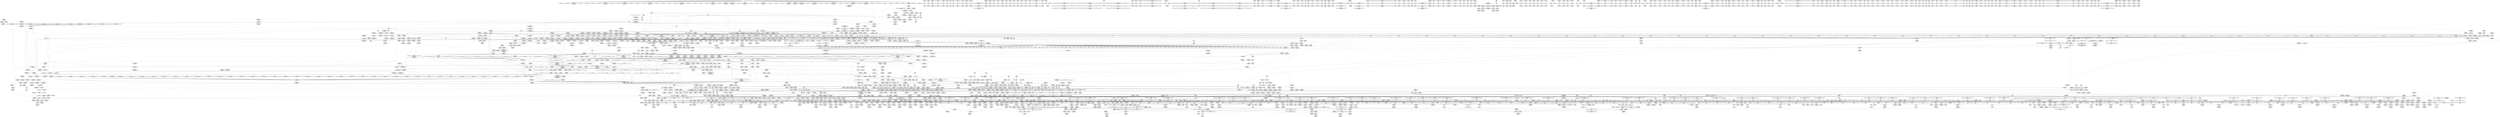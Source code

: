digraph {
	CE0x57ed140 [shape=record,shape=Mrecord,label="{CE0x57ed140|tomoyo_path_number_perm:tmp42|security/tomoyo/file.c,721|*SummSink*}"]
	CE0x5528d50 [shape=record,shape=Mrecord,label="{CE0x5528d50|tomoyo_path_number_perm:param12|security/tomoyo/file.c,713|*SummSource*}"]
	CE0x51da970 [shape=record,shape=Mrecord,label="{CE0x51da970|i64*_getelementptr_inbounds_(_12_x_i64_,_12_x_i64_*___llvm_gcov_ctr31133,_i64_0,_i64_0)|*Constant*|*SummSink*}"]
	CE0x6c7b760 [shape=record,shape=Mrecord,label="{CE0x6c7b760|_call_void_mcount()_#3|*SummSink*}"]
	CE0x56ea9d0 [shape=record,shape=Mrecord,label="{CE0x56ea9d0|i32_-12|*Constant*|*SummSink*}"]
	CE0x4669b20 [shape=record,shape=Mrecord,label="{CE0x4669b20|tomoyo_print_ulong:if.end21|*SummSource*}"]
	CE0x6bc9860 [shape=record,shape=Mrecord,label="{CE0x6bc9860|srcu_read_unlock:tmp|*SummSource*}"]
	CE0x39fd190 [shape=record,shape=Mrecord,label="{CE0x39fd190|VOIDTB_TE:_CE_199,200_}"]
	CE0x61f17f0 [shape=record,shape=Mrecord,label="{CE0x61f17f0|srcu_read_lock:dep_map|include/linux/srcu.h,222|*SummSink*}"]
	CE0x6d50a30 [shape=record,shape=Mrecord,label="{CE0x6d50a30|tomoyo_const_part_length:tmp24|security/tomoyo/util.c,640}"]
	CE0x5339830 [shape=record,shape=Mrecord,label="{CE0x5339830|GLOBAL:tomoyo_get_mode|*Constant*|*SummSource*}"]
	CE0x539da00 [shape=record,shape=Mrecord,label="{CE0x539da00|i64*_getelementptr_inbounds_(_5_x_i64_,_5_x_i64_*___llvm_gcov_ctr28130,_i64_0,_i64_3)|*Constant*}"]
	CE0x44a4e70 [shape=record,shape=Mrecord,label="{CE0x44a4e70|0:_i8,_array:_GCRE_tomoyo_pn2mac_constant_8_x_i8_c_02_05_07_08_12_0F_10_11_,_align_1:_elem_5::|security/tomoyo/file.c,701}"]
	CE0x369c450 [shape=record,shape=Mrecord,label="{CE0x369c450|tomoyo_fill_path_info:conv3|security/tomoyo/util.c,666}"]
	CE0x5313ce0 [shape=record,shape=Mrecord,label="{CE0x5313ce0|tomoyo_fill_path_info:sub|security/tomoyo/util.c,667}"]
	CE0x5327270 [shape=record,shape=Mrecord,label="{CE0x5327270|tomoyo_fill_path_info:conv|security/tomoyo/util.c,664}"]
	CE0x4359f30 [shape=record,shape=Mrecord,label="{CE0x4359f30|i64*_getelementptr_inbounds_(_31_x_i64_,_31_x_i64_*___llvm_gcov_ctr43150,_i64_0,_i64_21)|*Constant*|*SummSink*}"]
	CE0x5121b90 [shape=record,shape=Mrecord,label="{CE0x5121b90|__llvm_gcov_indirect_counter_increment114:entry|*SummSink*}"]
	CE0x456f780 [shape=record,shape=Mrecord,label="{CE0x456f780|i64*_getelementptr_inbounds_(_22_x_i64_,_22_x_i64_*___llvm_gcov_ctr9,_i64_0,_i64_8)|*Constant*|*SummSource*}"]
	CE0x56b0960 [shape=record,shape=Mrecord,label="{CE0x56b0960|tomoyo_const_part_length:tmp4|security/tomoyo/util.c,624|*SummSource*}"]
	CE0x4652fe0 [shape=record,shape=Mrecord,label="{CE0x4652fe0|tomoyo_get_realpath:return|*SummSource*}"]
	CE0x5645570 [shape=record,shape=Mrecord,label="{CE0x5645570|tomoyo_domain:tmp6|security/tomoyo/common.h,1205|*SummSource*}"]
	CE0x5781a70 [shape=record,shape=Mrecord,label="{CE0x5781a70|tomoyo_get_mode:tmp17|security/tomoyo/util.c,983|*SummSource*}"]
	CE0x6d4cd50 [shape=record,shape=Mrecord,label="{CE0x6d4cd50|tomoyo_const_part_length:tmp32|security/tomoyo/util.c,641|*SummSource*}"]
	CE0x52a2ea0 [shape=record,shape=Mrecord,label="{CE0x52a2ea0|tomoyo_get_mode:if.end14|*SummSource*}"]
	CE0x539d790 [shape=record,shape=Mrecord,label="{CE0x539d790|tomoyo_get_mode:cmp|security/tomoyo/util.c,982}"]
	CE0x456ee60 [shape=record,shape=Mrecord,label="{CE0x456ee60|tomoyo_path_number_perm:tmp21|security/tomoyo/file.c,705|*SummSink*}"]
	CE0x526d110 [shape=record,shape=Mrecord,label="{CE0x526d110|tomoyo_path_number_perm:cmp6|security/tomoyo/file.c,708}"]
	CE0x552c350 [shape=record,shape=Mrecord,label="{CE0x552c350|tomoyo_path_number_perm:path_number13|security/tomoyo/file.c,713|*SummSource*}"]
	CE0x541fc60 [shape=record,shape=Mrecord,label="{CE0x541fc60|get_current:bb|*SummSource*}"]
	CE0x6c89d40 [shape=record,shape=Mrecord,label="{CE0x6c89d40|i64*_getelementptr_inbounds_(_11_x_i64_,_11_x_i64_*___llvm_gcov_ctr54147,_i64_0,_i64_8)|*Constant*|*SummSource*}"]
	CE0x5734940 [shape=record,shape=Mrecord,label="{CE0x5734940|tomoyo_fill_path_info:frombool|security/tomoyo/util.c,667|*SummSource*}"]
	CE0x39365b0 [shape=record,shape=Mrecord,label="{CE0x39365b0|VOIDTB_TE:_CE_168,169_}"]
	CE0x4755c10 [shape=record,shape=Mrecord,label="{CE0x4755c10|tomoyo_fill_path_info:arrayidx|security/tomoyo/util.c,667|*SummSink*}"]
	CE0x52ac180 [shape=record,shape=Mrecord,label="{CE0x52ac180|rcu_lock_acquire:tmp5|include/linux/rcupdate.h,418|*SummSink*}"]
	CE0x5149be0 [shape=record,shape=Mrecord,label="{CE0x5149be0|srcu_read_lock:bb|*SummSource*}"]
	CE0x519a500 [shape=record,shape=Mrecord,label="{CE0x519a500|__llvm_gcov_indirect_counter_increment:bb4|*SummSource*}"]
	CE0x6d44ac0 [shape=record,shape=Mrecord,label="{CE0x6d44ac0|_call_void_mcount()_#3}"]
	CE0x6b674f0 [shape=record,shape=Mrecord,label="{CE0x6b674f0|tomoyo_audit_path_number_log:tmp13|security/tomoyo/file.c,234|*SummSource*}"]
	CE0x54e9bd0 [shape=record,shape=Mrecord,label="{CE0x54e9bd0|i8_2|*Constant*}"]
	CE0x55938a0 [shape=record,shape=Mrecord,label="{CE0x55938a0|tomoyo_print_ulong:if.then6}"]
	CE0x3822b00 [shape=record,shape=Mrecord,label="{CE0x3822b00|_ret_i32_%call,_!dbg_!38907|security/tomoyo/tomoyo.c,363}"]
	CE0x5420740 [shape=record,shape=Mrecord,label="{CE0x5420740|tomoyo_print_ulong:conv3|security/tomoyo/util.c,241|*SummSource*}"]
	CE0x55c5be0 [shape=record,shape=Mrecord,label="{CE0x55c5be0|tomoyo_path_number_perm:tmp14|security/tomoyo/file.c,701}"]
	CE0x6c89720 [shape=record,shape=Mrecord,label="{CE0x6c89720|tomoyo_audit_path_number_log:conv|security/tomoyo/file.c,216}"]
	CE0x4680d20 [shape=record,shape=Mrecord,label="{CE0x4680d20|i64_1|*Constant*}"]
	CE0x6ee4910 [shape=record,shape=Mrecord,label="{CE0x6ee4910|128:_i8*,_1208:_%struct.file*,_:_CMRE_24,25_}"]
	CE0x446adf0 [shape=record,shape=Mrecord,label="{CE0x446adf0|i64_0|*Constant*|*SummSink*}"]
	CE0x6b3cb30 [shape=record,shape=Mrecord,label="{CE0x6b3cb30|tomoyo_get_realpath:tmp1}"]
	CE0x447c0c0 [shape=record,shape=Mrecord,label="{CE0x447c0c0|GLOBAL:srcu_read_lock|*Constant*|*SummSource*}"]
	CE0x52c05f0 [shape=record,shape=Mrecord,label="{CE0x52c05f0|tomoyo_audit_path_number_log:tmp7|security/tomoyo/file.c,225|*SummSink*}"]
	CE0x3792c30 [shape=record,shape=Mrecord,label="{CE0x3792c30|tomoyo_const_part_length:tobool|security/tomoyo/util.c,624}"]
	CE0x6ef9ff0 [shape=record,shape=Mrecord,label="{CE0x6ef9ff0|i64*_getelementptr_inbounds_(_6_x_i64_,_6_x_i64_*___llvm_gcov_ctr25,_i64_0,_i64_0)|*Constant*|*SummSink*}"]
	CE0x526cdd0 [shape=record,shape=Mrecord,label="{CE0x526cdd0|tomoyo_path_number_perm:tmp25|security/tomoyo/file.c,708|*SummSink*}"]
	CE0x4545060 [shape=record,shape=Mrecord,label="{CE0x4545060|tomoyo_const_part_length:conv24|security/tomoyo/util.c,644}"]
	CE0x5347ce0 [shape=record,shape=Mrecord,label="{CE0x5347ce0|tomoyo_path_number_perm:if.then|*SummSource*}"]
	CE0x5224ee0 [shape=record,shape=Mrecord,label="{CE0x5224ee0|tomoyo_const_part_length:cmp25|security/tomoyo/util.c,644|*SummSource*}"]
	CE0x525bce0 [shape=record,shape=Mrecord,label="{CE0x525bce0|get_current:tmp|*SummSink*}"]
	CE0x5591e30 [shape=record,shape=Mrecord,label="{CE0x5591e30|0:_i8*,_array:_GCRE_tomoyo_mac_keywords_external_constant_42_x_i8*_:_elem_0::|security/tomoyo/file.c,233}"]
	CE0x5248110 [shape=record,shape=Mrecord,label="{CE0x5248110|i64*_getelementptr_inbounds_(_22_x_i64_,_22_x_i64_*___llvm_gcov_ctr9,_i64_0,_i64_0)|*Constant*|*SummSource*}"]
	CE0x36696e0 [shape=record,shape=Mrecord,label="{CE0x36696e0|i64*_getelementptr_inbounds_(_4_x_i64_,_4_x_i64_*___llvm_gcov_ctr24,_i64_0,_i64_3)|*Constant*|*SummSource*}"]
	CE0x5643870 [shape=record,shape=Mrecord,label="{CE0x5643870|i64*_getelementptr_inbounds_(_11_x_i64_,_11_x_i64_*___llvm_gcov_ctr54147,_i64_0,_i64_6)|*Constant*}"]
	CE0x6ee4f50 [shape=record,shape=Mrecord,label="{CE0x6ee4f50|128:_i8*,_1208:_%struct.file*,_:_CMRE_29,30_}"]
	CE0x44d7fa0 [shape=record,shape=Mrecord,label="{CE0x44d7fa0|i8*_getelementptr_inbounds_(_15_x_i8_,_15_x_i8_*_.str3,_i32_0,_i32_0)|*Constant*|*SummSource*}"]
	CE0x3839550 [shape=record,shape=Mrecord,label="{CE0x3839550|tomoyo_audit_path_number_log:tmp14|security/tomoyo/file.c,233|*SummSource*}"]
	CE0x39e7e50 [shape=record,shape=Mrecord,label="{CE0x39e7e50|0:_%struct.tomoyo_obj_info*,_24:_%struct.tomoyo_path_info*,_32:_i64,_40:_i8,_72:_i8,_76:_i8,_:_SCMRE_58,59_}"]
	CE0x6bb8b00 [shape=record,shape=Mrecord,label="{CE0x6bb8b00|i64_17|*Constant*}"]
	CE0x36f9450 [shape=record,shape=Mrecord,label="{CE0x36f9450|128:_i8*,_1208:_%struct.file*,_:_CMRE_160,168_|*MultipleSource*|security/tomoyo/common.h,1205|security/tomoyo/common.h,1205}"]
	CE0x6d45cf0 [shape=record,shape=Mrecord,label="{CE0x6d45cf0|_ret_void,_!dbg_!38908|include/linux/rcupdate.h,419|*SummSink*}"]
	CE0x57daaa0 [shape=record,shape=Mrecord,label="{CE0x57daaa0|i32_9|*Constant*}"]
	CE0x5791990 [shape=record,shape=Mrecord,label="{CE0x5791990|GLOBAL:__srcu_read_lock|*Constant*}"]
	CE0x6c9cfb0 [shape=record,shape=Mrecord,label="{CE0x6c9cfb0|i64*_getelementptr_inbounds_(_12_x_i64_,_12_x_i64_*___llvm_gcov_ctr28,_i64_0,_i64_10)|*Constant*}"]
	CE0x52474d0 [shape=record,shape=Mrecord,label="{CE0x52474d0|tomoyo_init_request_info:tmp7|security/tomoyo/util.c,1005}"]
	CE0x451b270 [shape=record,shape=Mrecord,label="{CE0x451b270|tomoyo_const_part_length:tmp36|security/tomoyo/util.c,644|*SummSource*}"]
	CE0x4527560 [shape=record,shape=Mrecord,label="{CE0x4527560|0:_i8,_array:_GCRE_tomoyo_index2category_constant_39_x_i8_c_00_00_00_00_00_00_00_00_00_00_00_00_00_00_00_00_00_00_00_00_00_00_00_01_01_01_01_01_01_01_01_01_01_01_01_01_01_01_02_,_align_16:_elem_33::|security/tomoyo/util.c,983}"]
	CE0x3828e30 [shape=record,shape=Mrecord,label="{CE0x3828e30|i64_1|*Constant*|*SummSource*}"]
	CE0x52a2d80 [shape=record,shape=Mrecord,label="{CE0x52a2d80|tomoyo_get_mode:if.then2|*SummSource*}"]
	CE0x43d23e0 [shape=record,shape=Mrecord,label="{CE0x43d23e0|VOIDTB_TE:_CE_220,221_}"]
	CE0x5347860 [shape=record,shape=Mrecord,label="{CE0x5347860|tomoyo_init_request_info:if.then|*SummSink*}"]
	CE0x55d6ae0 [shape=record,shape=Mrecord,label="{CE0x55d6ae0|tomoyo_audit_path_number_log:tmp6|security/tomoyo/file.c,225}"]
	CE0x36f85e0 [shape=record,shape=Mrecord,label="{CE0x36f85e0|__llvm_gcov_indirect_counter_increment:pred|*SummSource*}"]
	CE0x57d8090 [shape=record,shape=Mrecord,label="{CE0x57d8090|GLOBAL:__srcu_read_unlock|*Constant*|*SummSource*}"]
	CE0x37bd550 [shape=record,shape=Mrecord,label="{CE0x37bd550|tomoyo_path_number_perm:tmp20|security/tomoyo/file.c,705}"]
	CE0x6eb2590 [shape=record,shape=Mrecord,label="{CE0x6eb2590|i8_2|*Constant*|*SummSource*}"]
	CE0x4660020 [shape=record,shape=Mrecord,label="{CE0x4660020|tomoyo_print_ulong:if.end|*SummSink*}"]
	CE0x44f1a90 [shape=record,shape=Mrecord,label="{CE0x44f1a90|VOIDTB_TE:_CE_309,310_}"]
	CE0x457a320 [shape=record,shape=Mrecord,label="{CE0x457a320|tomoyo_get_realpath:tmp3|security/tomoyo/file.c,151}"]
	CE0x36cca30 [shape=record,shape=Mrecord,label="{CE0x36cca30|128:_i8*,_1208:_%struct.file*,_:_CMRE_48,49_}"]
	CE0x38516f0 [shape=record,shape=Mrecord,label="{CE0x38516f0|tomoyo_path_number_perm:idxprom|security/tomoyo/file.c,701|*SummSink*}"]
	CE0x3799080 [shape=record,shape=Mrecord,label="{CE0x3799080|tomoyo_path_chmod:entry}"]
	CE0x3812820 [shape=record,shape=Mrecord,label="{CE0x3812820|0:_i8*,_array:_GCRE_tomoyo_mac_keywords_external_constant_42_x_i8*_:_elem_27::|security/tomoyo/file.c,233}"]
	CE0x3682fb0 [shape=record,shape=Mrecord,label="{CE0x3682fb0|tomoyo_fill_path_info:tmp7|security/tomoyo/util.c,667}"]
	CE0x536a870 [shape=record,shape=Mrecord,label="{CE0x536a870|tomoyo_const_part_length:tmp|*SummSink*}"]
	CE0x519c120 [shape=record,shape=Mrecord,label="{CE0x519c120|i64*_getelementptr_inbounds_(_11_x_i64_,_11_x_i64_*___llvm_gcov_ctr54147,_i64_0,_i64_1)|*Constant*|*SummSink*}"]
	CE0x6c66f00 [shape=record,shape=Mrecord,label="{CE0x6c66f00|tomoyo_init_request_info:mode5|security/tomoyo/util.c,1011|*SummSource*}"]
	CE0x36cc670 [shape=record,shape=Mrecord,label="{CE0x36cc670|128:_i8*,_1208:_%struct.file*,_:_CMRE_45,46_}"]
	CE0x44e90d0 [shape=record,shape=Mrecord,label="{CE0x44e90d0|i64*_getelementptr_inbounds_(_11_x_i64_,_11_x_i64_*___llvm_gcov_ctr54147,_i64_0,_i64_6)|*Constant*|*SummSink*}"]
	CE0x5597210 [shape=record,shape=Mrecord,label="{CE0x5597210|tomoyo_path_number_perm:param|security/tomoyo/file.c,711|*SummSink*}"]
	CE0x56d9480 [shape=record,shape=Mrecord,label="{CE0x56d9480|tomoyo_path_number_perm:tmp41|security/tomoyo/file.c,718}"]
	CE0x5791c80 [shape=record,shape=Mrecord,label="{CE0x5791c80|GLOBAL:__srcu_read_lock|*Constant*|*SummSource*}"]
	CE0x4416230 [shape=record,shape=Mrecord,label="{CE0x4416230|tomoyo_domain:do.body|*SummSink*}"]
	CE0x4359e80 [shape=record,shape=Mrecord,label="{CE0x4359e80|i64*_getelementptr_inbounds_(_31_x_i64_,_31_x_i64_*___llvm_gcov_ctr43150,_i64_0,_i64_21)|*Constant*|*SummSource*}"]
	CE0x6cc8ed0 [shape=record,shape=Mrecord,label="{CE0x6cc8ed0|i32_0|*Constant*}"]
	CE0x39a2330 [shape=record,shape=Mrecord,label="{CE0x39a2330|tomoyo_get_realpath:entry|*SummSink*}"]
	CE0x43b03c0 [shape=record,shape=Mrecord,label="{CE0x43b03c0|tomoyo_add_slash:tmp8|security/tomoyo/file.c,132|*SummSink*}"]
	CE0x446fe20 [shape=record,shape=Mrecord,label="{CE0x446fe20|tomoyo_const_part_length:len.0|*SummSource*}"]
	CE0x38ae7d0 [shape=record,shape=Mrecord,label="{CE0x38ae7d0|tomoyo_path_chmod:bb|*SummSink*}"]
	CE0x57c2a80 [shape=record,shape=Mrecord,label="{CE0x57c2a80|tomoyo_const_part_length:if.then5}"]
	CE0x6d4bb50 [shape=record,shape=Mrecord,label="{CE0x6d4bb50|__llvm_gcov_indirect_counter_increment114:tmp6|*SummSink*}"]
	CE0x6c67050 [shape=record,shape=Mrecord,label="{CE0x6c67050|tomoyo_init_request_info:mode5|security/tomoyo/util.c,1011|*SummSink*}"]
	CE0x6d6d190 [shape=record,shape=Mrecord,label="{CE0x6d6d190|tomoyo_path_number_perm:call|security/tomoyo/file.c,701|*SummSink*}"]
	CE0x4397b80 [shape=record,shape=Mrecord,label="{CE0x4397b80|i32_-1|*Constant*}"]
	CE0x6b67a60 [shape=record,shape=Mrecord,label="{CE0x6b67a60|tomoyo_read_lock:entry|*SummSource*}"]
	CE0x541fd80 [shape=record,shape=Mrecord,label="{CE0x541fd80|get_current:bb|*SummSink*}"]
	CE0x57b5560 [shape=record,shape=Mrecord,label="{CE0x57b5560|tomoyo_get_mode:idxprom6|security/tomoyo/util.c,983|*SummSink*}"]
	CE0x6c447b0 [shape=record,shape=Mrecord,label="{CE0x6c447b0|rcu_lock_acquire:tmp6|*SummSink*}"]
	CE0x43a0b60 [shape=record,shape=Mrecord,label="{CE0x43a0b60|tomoyo_get_realpath:tmp3|security/tomoyo/file.c,151|*SummSource*}"]
	CE0x37caf80 [shape=record,shape=Mrecord,label="{CE0x37caf80|i64*_getelementptr_inbounds_(_4_x_i64_,_4_x_i64_*___llvm_gcov_ctr33,_i64_0,_i64_2)|*Constant*}"]
	CE0x37a3df0 [shape=record,shape=Mrecord,label="{CE0x37a3df0|i64_ptrtoint_(i8*_blockaddress(_rcu_lock_acquire,_%__here)_to_i64)|*Constant*|*SummSink*}"]
	CE0x55132f0 [shape=record,shape=Mrecord,label="{CE0x55132f0|0:_i8,_array:_GCRE_tomoyo_index2category_constant_39_x_i8_c_00_00_00_00_00_00_00_00_00_00_00_00_00_00_00_00_00_00_00_00_00_00_00_01_01_01_01_01_01_01_01_01_01_01_01_01_01_01_02_,_align_16:_elem_3::|security/tomoyo/util.c,983}"]
	CE0x57c7b50 [shape=record,shape=Mrecord,label="{CE0x57c7b50|tomoyo_path_number_perm:error.0}"]
	CE0x53384d0 [shape=record,shape=Mrecord,label="{CE0x53384d0|tomoyo_domain:do.end|*SummSink*}"]
	CE0x3750950 [shape=record,shape=Mrecord,label="{CE0x3750950|i32_92|*Constant*|*SummSink*}"]
	CE0x4546560 [shape=record,shape=Mrecord,label="{CE0x4546560|tomoyo_fill_path_info:bb|*SummSink*}"]
	CE0x4480b00 [shape=record,shape=Mrecord,label="{CE0x4480b00|tomoyo_const_part_length:tmp48|security/tomoyo/util.c,649|*SummSink*}"]
	CE0x4594530 [shape=record,shape=Mrecord,label="{CE0x4594530|GLOBAL:__llvm_gcov_ctr25|Global_var:__llvm_gcov_ctr25|*SummSink*}"]
	CE0x57b5050 [shape=record,shape=Mrecord,label="{CE0x57b5050|tomoyo_get_mode:conv5|security/tomoyo/util.c,983|*SummSink*}"]
	CE0x531f7b0 [shape=record,shape=Mrecord,label="{CE0x531f7b0|_ret_i32_%call,_!dbg_!38907|include/linux/srcu.h,223|*SummSink*}"]
	CE0x373fc70 [shape=record,shape=Mrecord,label="{CE0x373fc70|tomoyo_path_chmod:tmp3|*SummSink*}"]
	CE0x38330f0 [shape=record,shape=Mrecord,label="{CE0x38330f0|tomoyo_path_number_perm:number|Function::tomoyo_path_number_perm&Arg::number::|*SummSource*}"]
	CE0x6bac340 [shape=record,shape=Mrecord,label="{CE0x6bac340|tomoyo_audit_path_number_log:tmp4|security/tomoyo/file.c,222|*SummSource*}"]
	CE0x566b6d0 [shape=record,shape=Mrecord,label="{CE0x566b6d0|tomoyo_path_number_perm:tmp39|security/tomoyo/file.c,718|*SummSource*}"]
	CE0x562c250 [shape=record,shape=Mrecord,label="{CE0x562c250|i64_2|*Constant*}"]
	CE0x39132a0 [shape=record,shape=Mrecord,label="{CE0x39132a0|_ret_i32_%call,_!dbg_!38902|security/tomoyo/common.h,1097|*SummSink*}"]
	CE0x542bb30 [shape=record,shape=Mrecord,label="{CE0x542bb30|tomoyo_init_request_info:conv|security/tomoyo/util.c,1010|*SummSource*}"]
	CE0x526c630 [shape=record,shape=Mrecord,label="{CE0x526c630|tomoyo_path_number_perm:tmp27|security/tomoyo/file.c,708}"]
	CE0x552be90 [shape=record,shape=Mrecord,label="{CE0x552be90|tomoyo_path_number_perm:tmp34|security/tomoyo/file.c,715|*SummSink*}"]
	CE0x5656620 [shape=record,shape=Mrecord,label="{CE0x5656620|tomoyo_audit_path_number_log:tmp3|security/tomoyo/file.c,215}"]
	CE0x6cd17a0 [shape=record,shape=Mrecord,label="{CE0x6cd17a0|_ret_void|*SummSource*}"]
	CE0x5616650 [shape=record,shape=Mrecord,label="{CE0x5616650|tomoyo_get_mode:tmp5|security/tomoyo/util.c,978|*SummSource*}"]
	CE0x533e690 [shape=record,shape=Mrecord,label="{CE0x533e690|tomoyo_domain:tmp14|security/tomoyo/common.h,1205|*SummSource*}"]
	CE0x529c140 [shape=record,shape=Mrecord,label="{CE0x529c140|tomoyo_fill_path_info:ptr|Function::tomoyo_fill_path_info&Arg::ptr::}"]
	CE0x44f11d0 [shape=record,shape=Mrecord,label="{CE0x44f11d0|0:_i8,_array:_GCRE_tomoyo_pn2mac_constant_8_x_i8_c_02_05_07_08_12_0F_10_11_,_align_1:_elem_4::|security/tomoyo/file.c,701}"]
	CE0x6cefde0 [shape=record,shape=Mrecord,label="{CE0x6cefde0|tomoyo_init_request_info:tmp13|*LoadInst*|security/tomoyo/util.c,1011|*SummSource*}"]
	CE0x46532d0 [shape=record,shape=Mrecord,label="{CE0x46532d0|GLOBAL:tomoyo_pn2mac|Global_var:tomoyo_pn2mac|*SummSink*}"]
	CE0x533edb0 [shape=record,shape=Mrecord,label="{CE0x533edb0|tomoyo_domain:if.then}"]
	CE0x3683700 [shape=record,shape=Mrecord,label="{CE0x3683700|tomoyo_fill_path_info:tmp8|security/tomoyo/util.c,667}"]
	CE0x525dc20 [shape=record,shape=Mrecord,label="{CE0x525dc20|tomoyo_const_part_length:tmp43|security/tomoyo/util.c,644|*SummSource*}"]
	CE0x542bc80 [shape=record,shape=Mrecord,label="{CE0x542bc80|tomoyo_init_request_info:type|security/tomoyo/util.c,1009|*SummSink*}"]
	CE0x54aa2b0 [shape=record,shape=Mrecord,label="{CE0x54aa2b0|i64*_getelementptr_inbounds_(_22_x_i64_,_22_x_i64_*___llvm_gcov_ctr9,_i64_0,_i64_12)|*Constant*|*SummSink*}"]
	CE0x6ca6690 [shape=record,shape=Mrecord,label="{CE0x6ca6690|tomoyo_domain:tmp20|security/tomoyo/common.h,1205|*SummSink*}"]
	CE0x43cedc0 [shape=record,shape=Mrecord,label="{CE0x43cedc0|0:_%struct.tomoyo_obj_info*,_24:_%struct.tomoyo_path_info*,_32:_i64,_40:_i8,_72:_i8,_76:_i8,_:_SCMRE_46,47_}"]
	CE0x55922c0 [shape=record,shape=Mrecord,label="{CE0x55922c0|0:_i8*,_array:_GCRE_tomoyo_mac_keywords_external_constant_42_x_i8*_:_elem_3::|security/tomoyo/file.c,233}"]
	CE0x5616820 [shape=record,shape=Mrecord,label="{CE0x5616820|tomoyo_get_mode:tmp6|security/tomoyo/util.c,978}"]
	CE0x35b1be0 [shape=record,shape=Mrecord,label="{CE0x35b1be0|tomoyo_domain:call|security/tomoyo/common.h,1205}"]
	CE0x51ef590 [shape=record,shape=Mrecord,label="{CE0x51ef590|16:_%struct.dentry*,_:_SCMRE_168,176_|*MultipleSource*|security/tomoyo/file.c, 694|security/tomoyo/file.c,694|security/tomoyo/file.c,694|Function::tomoyo_path_number_perm&Arg::path::|Function::tomoyo_path_chmod&Arg::path::}"]
	CE0x35a8140 [shape=record,shape=Mrecord,label="{CE0x35a8140|tomoyo_path_number_perm:type|Function::tomoyo_path_number_perm&Arg::type::|*SummSource*}"]
	CE0x454e290 [shape=record,shape=Mrecord,label="{CE0x454e290|tomoyo_get_mode:tobool|security/tomoyo/util.c,978|*SummSource*}"]
	CE0x560ce70 [shape=record,shape=Mrecord,label="{CE0x560ce70|tomoyo_init_request_info:tmp|*SummSink*}"]
	CE0x4448860 [shape=record,shape=Mrecord,label="{CE0x4448860|_call_void_mcount()_#3|*SummSink*}"]
	CE0x55d6a70 [shape=record,shape=Mrecord,label="{CE0x55d6a70|i64*_getelementptr_inbounds_(_12_x_i64_,_12_x_i64_*___llvm_gcov_ctr28,_i64_0,_i64_9)|*Constant*|*SummSink*}"]
	CE0x55860d0 [shape=record,shape=Mrecord,label="{CE0x55860d0|i64**_getelementptr_inbounds_(_3_x_i64*_,_3_x_i64*_*___llvm_gcda_edge_table44,_i64_0,_i64_2)|*Constant*|*SummSource*}"]
	CE0x53e1d30 [shape=record,shape=Mrecord,label="{CE0x53e1d30|tomoyo_path_number_perm:if.then3|*SummSource*}"]
	CE0x43f2af0 [shape=record,shape=Mrecord,label="{CE0x43f2af0|_call_void_lock_release(%struct.lockdep_map*_%map,_i32_1,_i64_ptrtoint_(i8*_blockaddress(_rcu_lock_release,_%__here)_to_i64))_#9,_!dbg_!38907|include/linux/rcupdate.h,423|*SummSink*}"]
	CE0x6d45df0 [shape=record,shape=Mrecord,label="{CE0x6d45df0|tomoyo_fill_path_info:land.end|*SummSource*}"]
	CE0x5249ac0 [shape=record,shape=Mrecord,label="{CE0x5249ac0|tomoyo_path_number_perm:conv|security/tomoyo/file.c,708|*SummSink*}"]
	CE0x4653900 [shape=record,shape=Mrecord,label="{CE0x4653900|tomoyo_init_request_info:tmp9|security/tomoyo/util.c,1006}"]
	CE0x3801450 [shape=record,shape=Mrecord,label="{CE0x3801450|0:_i8*,_array:_GCRE_tomoyo_mac_keywords_external_constant_42_x_i8*_:_elem_24::|security/tomoyo/file.c,233}"]
	CE0x4589510 [shape=record,shape=Mrecord,label="{CE0x4589510|_ret_void|*SummSource*}"]
	CE0x43ad560 [shape=record,shape=Mrecord,label="{CE0x43ad560|tomoyo_get_realpath:if.end}"]
	CE0x53e1680 [shape=record,shape=Mrecord,label="{CE0x53e1680|GLOBAL:tomoyo_domain|*Constant*|*SummSink*}"]
	CE0x6c27d20 [shape=record,shape=Mrecord,label="{CE0x6c27d20|VOIDTB_TE:_CE_212,213_}"]
	CE0x53d57e0 [shape=record,shape=Mrecord,label="{CE0x53d57e0|tomoyo_const_part_length:cmp|security/tomoyo/util.c,626|*SummSource*}"]
	CE0x6bd7e50 [shape=record,shape=Mrecord,label="{CE0x6bd7e50|__llvm_gcov_indirect_counter_increment114:tmp3}"]
	CE0x3800f10 [shape=record,shape=Mrecord,label="{CE0x3800f10|0:_i8*,_array:_GCRE_tomoyo_mac_keywords_external_constant_42_x_i8*_:_elem_21::|security/tomoyo/file.c,233}"]
	CE0x565cfe0 [shape=record,shape=Mrecord,label="{CE0x565cfe0|tomoyo_path_number_perm:tmp36|security/tomoyo/file.c,717|*SummSource*}"]
	CE0x44a2e90 [shape=record,shape=Mrecord,label="{CE0x44a2e90|tomoyo_audit_path_number_log:number|security/tomoyo/file.c,231|*SummSink*}"]
	CE0x55db460 [shape=record,shape=Mrecord,label="{CE0x55db460|tomoyo_const_part_length:tmp6|security/tomoyo/util.c,625|*SummSource*}"]
	CE0x57b55d0 [shape=record,shape=Mrecord,label="{CE0x57b55d0|tomoyo_get_mode:config7|security/tomoyo/util.c,983}"]
	CE0x6c35790 [shape=record,shape=Mrecord,label="{CE0x6c35790|tomoyo_path_number_perm:tmp52|security/tomoyo/file.c,724|*SummSource*}"]
	CE0x4676cd0 [shape=record,shape=Mrecord,label="{CE0x4676cd0|tomoyo_print_ulong:cmp|security/tomoyo/util.c,239|*SummSource*}"]
	CE0x45c0650 [shape=record,shape=Mrecord,label="{CE0x45c0650|tomoyo_const_part_length:sw.epilog}"]
	CE0x6bd76a0 [shape=record,shape=Mrecord,label="{CE0x6bd76a0|__llvm_gcov_indirect_counter_increment114:tmp6}"]
	CE0x55f9400 [shape=record,shape=Mrecord,label="{CE0x55f9400|__llvm_gcov_indirect_counter_increment:counters|Function::__llvm_gcov_indirect_counter_increment&Arg::counters::}"]
	CE0x4617690 [shape=record,shape=Mrecord,label="{CE0x4617690|tomoyo_get_mode:retval.0|*SummSource*}"]
	CE0x387b300 [shape=record,shape=Mrecord,label="{CE0x387b300|tomoyo_read_unlock:tmp|*SummSink*}"]
	CE0x553a350 [shape=record,shape=Mrecord,label="{CE0x553a350|tomoyo_fill_path_info:tmp10|*SummSink*}"]
	CE0x465f3f0 [shape=record,shape=Mrecord,label="{CE0x465f3f0|_call_void___srcu_read_unlock(%struct.srcu_struct*_%sp,_i32_%idx)_#9,_!dbg_!38906|include/linux/srcu.h,237}"]
	CE0x436ddf0 [shape=record,shape=Mrecord,label="{CE0x436ddf0|tomoyo_fill_path_info:ptr|Function::tomoyo_fill_path_info&Arg::ptr::}"]
	CE0x4680d90 [shape=record,shape=Mrecord,label="{CE0x4680d90|tomoyo_path_number_perm:tmp1}"]
	CE0x45d47b0 [shape=record,shape=Mrecord,label="{CE0x45d47b0|_call_void_srcu_read_unlock(%struct.srcu_struct*_tomoyo_ss,_i32_%idx)_#9,_!dbg_!38903|security/tomoyo/common.h,1109|*SummSink*}"]
	CE0x45c6bf0 [shape=record,shape=Mrecord,label="{CE0x45c6bf0|VOIDTB_TE:_CE_172,173_}"]
	CE0x525abe0 [shape=record,shape=Mrecord,label="{CE0x525abe0|tomoyo_print_ulong:if.then|*SummSink*}"]
	CE0x6f0aef0 [shape=record,shape=Mrecord,label="{CE0x6f0aef0|tomoyo_path_number_perm:type|Function::tomoyo_path_number_perm&Arg::type::|*SummSink*}"]
	CE0x445d160 [shape=record,shape=Mrecord,label="{CE0x445d160|i64*_getelementptr_inbounds_(_6_x_i64_,_6_x_i64_*___llvm_gcov_ctr25,_i64_0,_i64_4)|*Constant*|*SummSink*}"]
	CE0x56b1380 [shape=record,shape=Mrecord,label="{CE0x56b1380|i64*_getelementptr_inbounds_(_31_x_i64_,_31_x_i64_*___llvm_gcov_ctr43150,_i64_0,_i64_16)|*Constant*|*SummSink*}"]
	CE0x4317af0 [shape=record,shape=Mrecord,label="{CE0x4317af0|i64*_getelementptr_inbounds_(_4_x_i64_,_4_x_i64_*___llvm_gcov_ctr33,_i64_0,_i64_2)|*Constant*|*SummSink*}"]
	CE0x5400660 [shape=record,shape=Mrecord,label="{CE0x5400660|tomoyo_init_request_info:tmp11|security/tomoyo/util.c,1007}"]
	CE0x52abe90 [shape=record,shape=Mrecord,label="{CE0x52abe90|rcu_lock_acquire:tmp5|include/linux/rcupdate.h,418}"]
	CE0x6ee86c0 [shape=record,shape=Mrecord,label="{CE0x6ee86c0|128:_i8*,_1208:_%struct.file*,_:_CMRE_31,32_}"]
	CE0x45d41e0 [shape=record,shape=Mrecord,label="{CE0x45d41e0|tomoyo_get_mode:call|security/tomoyo/util.c,980|*SummSink*}"]
	CE0x47968f0 [shape=record,shape=Mrecord,label="{CE0x47968f0|tomoyo_get_mode:mode.1|*SummSource*}"]
	CE0x373bfd0 [shape=record,shape=Mrecord,label="{CE0x373bfd0|0:_i8*,_array:_GCRE_tomoyo_mac_keywords_external_constant_42_x_i8*_:_elem_14::|security/tomoyo/file.c,233}"]
	CE0x540d730 [shape=record,shape=Mrecord,label="{CE0x540d730|tomoyo_const_part_length:bb|*SummSource*}"]
	CE0x51caec0 [shape=record,shape=Mrecord,label="{CE0x51caec0|tomoyo_path_number_perm:tmp30|security/tomoyo/file.c,709|*SummSource*}"]
	CE0x4491c80 [shape=record,shape=Mrecord,label="{CE0x4491c80|tomoyo_path_number_perm:tmp12|*LoadInst*|security/tomoyo/file.c,702}"]
	CE0x553a030 [shape=record,shape=Mrecord,label="{CE0x553a030|tomoyo_fill_path_info:tmp10}"]
	CE0x4388e40 [shape=record,shape=Mrecord,label="{CE0x4388e40|tomoyo_get_realpath:if.then|*SummSource*}"]
	CE0x6cf7410 [shape=record,shape=Mrecord,label="{CE0x6cf7410|i64_80|*Constant*|*SummSource*}"]
	CE0x4677460 [shape=record,shape=Mrecord,label="{CE0x4677460|rcu_lock_acquire:tmp}"]
	CE0x525d210 [shape=record,shape=Mrecord,label="{CE0x525d210|tomoyo_const_part_length:tmp41|security/tomoyo/util.c,644|*SummSink*}"]
	CE0x3683a10 [shape=record,shape=Mrecord,label="{CE0x3683a10|__llvm_gcov_indirect_counter_increment:counter}"]
	CE0x6d00b80 [shape=record,shape=Mrecord,label="{CE0x6d00b80|GLOBAL:lock_acquire|*Constant*|*SummSink*}"]
	CE0x6d67ae0 [shape=record,shape=Mrecord,label="{CE0x6d67ae0|i64*_getelementptr_inbounds_(_6_x_i64_,_6_x_i64_*___llvm_gcov_ctr25,_i64_0,_i64_3)|*Constant*|*SummSource*}"]
	CE0x6efa780 [shape=record,shape=Mrecord,label="{CE0x6efa780|tomoyo_get_realpath:tmp|*SummSink*}"]
	CE0x37bd6c0 [shape=record,shape=Mrecord,label="{CE0x37bd6c0|tomoyo_path_number_perm:tmp19|security/tomoyo/file.c,705|*SummSource*}"]
	CE0x446b320 [shape=record,shape=Mrecord,label="{CE0x446b320|tomoyo_path_number_perm:if.end4|*SummSource*}"]
	CE0x519a630 [shape=record,shape=Mrecord,label="{CE0x519a630|rcu_lock_release:tmp}"]
	CE0x552bd40 [shape=record,shape=Mrecord,label="{CE0x552bd40|tomoyo_path_number_perm:tmp34|security/tomoyo/file.c,715|*SummSource*}"]
	CE0x6f0afd0 [shape=record,shape=Mrecord,label="{CE0x6f0afd0|tomoyo_path_number_perm:path|Function::tomoyo_path_number_perm&Arg::path::}"]
	CE0x6cc8e60 [shape=record,shape=Mrecord,label="{CE0x6cc8e60|i32_0|*Constant*|*SummSink*}"]
	CE0x36f6b50 [shape=record,shape=Mrecord,label="{CE0x36f6b50|tomoyo_const_part_length:tmp45|security/tomoyo/util.c,645|*SummSource*}"]
	CE0x5225910 [shape=record,shape=Mrecord,label="{CE0x5225910|i64_25|*Constant*}"]
	CE0x55a5200 [shape=record,shape=Mrecord,label="{CE0x55a5200|i64*_getelementptr_inbounds_(_6_x_i64_,_6_x_i64_*___llvm_gcov_ctr25,_i64_0,_i64_5)|*Constant*|*SummSource*}"]
	CE0x6ee8e40 [shape=record,shape=Mrecord,label="{CE0x6ee8e40|128:_i8*,_1208:_%struct.file*,_:_CMRE_37,38_}"]
	CE0x47966e0 [shape=record,shape=Mrecord,label="{CE0x47966e0|tomoyo_get_mode:mode.1}"]
	CE0x43f2ca0 [shape=record,shape=Mrecord,label="{CE0x43f2ca0|tomoyo_const_part_length:while.end|*SummSource*}"]
	CE0x6e1cc90 [shape=record,shape=Mrecord,label="{CE0x6e1cc90|VOIDTB_TE:_CE_194,195_}"]
	CE0x6cf0670 [shape=record,shape=Mrecord,label="{CE0x6cf0670|tomoyo_read_unlock:tmp1|*SummSink*}"]
	CE0x547c9b0 [shape=record,shape=Mrecord,label="{CE0x547c9b0|tomoyo_add_slash:entry|*SummSource*}"]
	CE0x46f2aa0 [shape=record,shape=Mrecord,label="{CE0x46f2aa0|rcu_lock_acquire:map|Function::rcu_lock_acquire&Arg::map::}"]
	CE0x446a9d0 [shape=record,shape=Mrecord,label="{CE0x446a9d0|tomoyo_path_number_perm:tmp8|security/tomoyo/file.c,702|*SummSink*}"]
	CE0x3812ba0 [shape=record,shape=Mrecord,label="{CE0x3812ba0|0:_i8*,_array:_GCRE_tomoyo_mac_keywords_external_constant_42_x_i8*_:_elem_29::|security/tomoyo/file.c,233}"]
	CE0x5200a60 [shape=record,shape=Mrecord,label="{CE0x5200a60|_ret_i32_%retval.0,_!dbg_!38957|security/tomoyo/util.c,652|*SummSink*}"]
	CE0x5200e30 [shape=record,shape=Mrecord,label="{CE0x5200e30|i64*_getelementptr_inbounds_(_5_x_i64_,_5_x_i64_*___llvm_gcov_ctr28130,_i64_0,_i64_4)|*Constant*}"]
	CE0x51f3540 [shape=record,shape=Mrecord,label="{CE0x51f3540|VOIDTB_TE:_CE_315,316_}"]
	CE0x519aba0 [shape=record,shape=Mrecord,label="{CE0x519aba0|i32_-1|*Constant*|*SummSink*}"]
	CE0x6c77630 [shape=record,shape=Mrecord,label="{CE0x6c77630|_ret_void,_!dbg_!38907|include/linux/srcu.h,238|*SummSink*}"]
	CE0x43f2410 [shape=record,shape=Mrecord,label="{CE0x43f2410|tomoyo_const_part_length:tmp35|security/tomoyo/util.c,643|*SummSink*}"]
	CE0x375e840 [shape=record,shape=Mrecord,label="{CE0x375e840|tomoyo_print_ulong:tmp23|*SummSource*}"]
	CE0x570d680 [shape=record,shape=Mrecord,label="{CE0x570d680|i64*_getelementptr_inbounds_(_22_x_i64_,_22_x_i64_*___llvm_gcov_ctr9,_i64_0,_i64_5)|*Constant*}"]
	CE0x3849f40 [shape=record,shape=Mrecord,label="{CE0x3849f40|tomoyo_path_chmod:tmp1|*SummSource*}"]
	CE0x560cb40 [shape=record,shape=Mrecord,label="{CE0x560cb40|tomoyo_get_realpath:entry}"]
	CE0x54c0840 [shape=record,shape=Mrecord,label="{CE0x54c0840|tomoyo_print_ulong:tmp16|security/tomoyo/util.c,243|*SummSink*}"]
	CE0x4359fa0 [shape=record,shape=Mrecord,label="{CE0x4359fa0|tomoyo_const_part_length:tmp33|security/tomoyo/util.c,642|*SummSink*}"]
	CE0x46275a0 [shape=record,shape=Mrecord,label="{CE0x46275a0|0:_i8,_array:_GCRE_tomoyo_pn2mac_constant_8_x_i8_c_02_05_07_08_12_0F_10_11_,_align_1:_elem_1::|security/tomoyo/file.c,701}"]
	CE0x451af70 [shape=record,shape=Mrecord,label="{CE0x451af70|i64_23|*Constant*}"]
	CE0x38353e0 [shape=record,shape=Mrecord,label="{CE0x38353e0|tomoyo_print_ulong:if.end}"]
	CE0x5338050 [shape=record,shape=Mrecord,label="{CE0x5338050|i64*_getelementptr_inbounds_(_2_x_i64_,_2_x_i64_*___llvm_gcov_ctr23,_i64_0,_i64_1)|*Constant*}"]
	CE0x4470170 [shape=record,shape=Mrecord,label="{CE0x4470170|GLOBAL:lock_release|*Constant*|*SummSource*}"]
	CE0x384a080 [shape=record,shape=Mrecord,label="{CE0x384a080|tomoyo_path_chmod:and|security/tomoyo/tomoyo.c,364}"]
	CE0x449df70 [shape=record,shape=Mrecord,label="{CE0x449df70|VOIDTB_TE:_CE_187,188_}"]
	CE0x61f1a80 [shape=record,shape=Mrecord,label="{CE0x61f1a80|_call_void_rcu_lock_acquire(%struct.lockdep_map*_%dep_map)_#9,_!dbg_!38906|include/linux/srcu.h,222|*SummSource*}"]
	CE0x46f22d0 [shape=record,shape=Mrecord,label="{CE0x46f22d0|GLOBAL:rcu_lock_acquire|*Constant*|*SummSink*}"]
	CE0x5357d20 [shape=record,shape=Mrecord,label="{CE0x5357d20|rcu_lock_acquire:indirectgoto|*SummSink*}"]
	CE0x44f8870 [shape=record,shape=Mrecord,label="{CE0x44f8870|VOIDTB_TE:_CE_214,215_}"]
	CE0x3827640 [shape=record,shape=Mrecord,label="{CE0x3827640|0:_i8*,_array:_GCRE_tomoyo_mac_keywords_external_constant_42_x_i8*_:_elem_37::|security/tomoyo/file.c,233}"]
	CE0x6d4c0a0 [shape=record,shape=Mrecord,label="{CE0x6d4c0a0|i32_48|*Constant*|*SummSource*}"]
	CE0x4414a90 [shape=record,shape=Mrecord,label="{CE0x4414a90|tomoyo_domain:tmp11|security/tomoyo/common.h,1205|*SummSink*}"]
	CE0x6b94330 [shape=record,shape=Mrecord,label="{CE0x6b94330|i64*_getelementptr_inbounds_(_12_x_i64_,_12_x_i64_*___llvm_gcov_ctr31133,_i64_0,_i64_9)|*Constant*|*SummSource*}"]
	CE0x6e9bae0 [shape=record,shape=Mrecord,label="{CE0x6e9bae0|128:_i8*,_1208:_%struct.file*,_:_CMRE_8,16_|*MultipleSource*|security/tomoyo/common.h,1205|security/tomoyo/common.h,1205}"]
	CE0x56bca50 [shape=record,shape=Mrecord,label="{CE0x56bca50|i32_2|*Constant*}"]
	CE0x4669350 [shape=record,shape=Mrecord,label="{CE0x4669350|tomoyo_print_ulong:conv3|security/tomoyo/util.c,241|*SummSink*}"]
	CE0x5731210 [shape=record,shape=Mrecord,label="{CE0x5731210|i64**_getelementptr_inbounds_(_3_x_i64*_,_3_x_i64*_*___llvm_gcda_edge_table29,_i64_0,_i64_1)|*Constant*}"]
	CE0x3979c60 [shape=record,shape=Mrecord,label="{CE0x3979c60|tomoyo_init_request_info:tmp6|security/tomoyo/util.c,1004|*SummSource*}"]
	CE0x451b050 [shape=record,shape=Mrecord,label="{CE0x451b050|i64_23|*Constant*|*SummSink*}"]
	CE0x44eac00 [shape=record,shape=Mrecord,label="{CE0x44eac00|i32_4|*Constant*}"]
	CE0x43ce1c0 [shape=record,shape=Mrecord,label="{CE0x43ce1c0|0:_%struct.tomoyo_obj_info*,_24:_%struct.tomoyo_path_info*,_32:_i64,_40:_i8,_72:_i8,_76:_i8,_:_SCMRE_39,40_}"]
	CE0x3801610 [shape=record,shape=Mrecord,label="{CE0x3801610|0:_i8*,_array:_GCRE_tomoyo_mac_keywords_external_constant_42_x_i8*_:_elem_25::|security/tomoyo/file.c,233}"]
	CE0x4680b10 [shape=record,shape=Mrecord,label="{CE0x4680b10|COLLAPSED:_GCMRE___llvm_gcov_ctr9_internal_global_22_x_i64_zeroinitializer:_elem_0:default:}"]
	CE0x436e010 [shape=record,shape=Mrecord,label="{CE0x436e010|tomoyo_fill_path_info:ptr|Function::tomoyo_fill_path_info&Arg::ptr::|*SummSink*}"]
	CE0x43d22d0 [shape=record,shape=Mrecord,label="{CE0x43d22d0|VOIDTB_TE:_CE_219,220_}"]
	CE0x445ccd0 [shape=record,shape=Mrecord,label="{CE0x445ccd0|_ret_void,_!dbg_!38929|security/tomoyo/util.c,670|*SummSource*}"]
	CE0x3832b70 [shape=record,shape=Mrecord,label="{CE0x3832b70|tomoyo_path_chmod:tmp|*SummSource*}"]
	CE0x44d9dc0 [shape=record,shape=Mrecord,label="{CE0x44d9dc0|_ret_i32_%conv6,_!dbg_!38926|security/tomoyo/util.c,1011|*SummSource*}"]
	CE0x45c7080 [shape=record,shape=Mrecord,label="{CE0x45c7080|tomoyo_read_lock:tmp3|*SummSource*}"]
	CE0x6beeb70 [shape=record,shape=Mrecord,label="{CE0x6beeb70|tomoyo_const_part_length:tmp26|security/tomoyo/util.c,641|*SummSink*}"]
	CE0x3825650 [shape=record,shape=Mrecord,label="{CE0x3825650|tomoyo_path_chmod:and|security/tomoyo/tomoyo.c,364|*SummSource*}"]
	CE0x565adf0 [shape=record,shape=Mrecord,label="{CE0x565adf0|tomoyo_get_mode:tmp9|security/tomoyo/util.c,981}"]
	CE0x6ee9200 [shape=record,shape=Mrecord,label="{CE0x6ee9200|128:_i8*,_1208:_%struct.file*,_:_CMRE_40,41_}"]
	CE0x38a9540 [shape=record,shape=Mrecord,label="{CE0x38a9540|tomoyo_path_number_perm:tmp2|security/tomoyo/file.c,693}"]
	CE0x375e580 [shape=record,shape=Mrecord,label="{CE0x375e580|0:_i8*,_array:_GCRE_tomoyo_mac_keywords_external_constant_42_x_i8*_:_elem_9::|security/tomoyo/file.c,233}"]
	CE0x3917460 [shape=record,shape=Mrecord,label="{CE0x3917460|tomoyo_const_part_length:lor.lhs.false23|*SummSink*}"]
	CE0x520e910 [shape=record,shape=Mrecord,label="{CE0x520e910|__llvm_gcov_indirect_counter_increment114:pred|*SummSink*}"]
	CE0x6c77b70 [shape=record,shape=Mrecord,label="{CE0x6c77b70|tomoyo_audit_path_number_log:param|security/tomoyo/file.c,213|*SummSink*}"]
	CE0x6c44c10 [shape=record,shape=Mrecord,label="{CE0x6c44c10|rcu_lock_acquire:tmp7|*SummSource*}"]
	CE0x5558270 [shape=record,shape=Mrecord,label="{CE0x5558270|_call_void_tomoyo_check_acl(%struct.tomoyo_request_info*_%r,_i1_(%struct.tomoyo_request_info*,_%struct.tomoyo_acl_info*)*_tomoyo_check_path_number_acl)_#9,_!dbg_!38950|security/tomoyo/file.c,715}"]
	CE0x43ce6c0 [shape=record,shape=Mrecord,label="{CE0x43ce6c0|0:_%struct.tomoyo_obj_info*,_24:_%struct.tomoyo_path_info*,_32:_i64,_40:_i8,_72:_i8,_76:_i8,_:_SCMRE_42,43_}"]
	CE0x55b4fb0 [shape=record,shape=Mrecord,label="{CE0x55b4fb0|__llvm_gcov_indirect_counter_increment114:predecessor|Function::__llvm_gcov_indirect_counter_increment114&Arg::predecessor::}"]
	CE0x52d41c0 [shape=record,shape=Mrecord,label="{CE0x52d41c0|rcu_lock_release:bb}"]
	CE0x6d36c80 [shape=record,shape=Mrecord,label="{CE0x6d36c80|tomoyo_const_part_length:if.end18}"]
	CE0x6c275c0 [shape=record,shape=Mrecord,label="{CE0x6c275c0|i64*_getelementptr_inbounds_(_5_x_i64_,_5_x_i64_*___llvm_gcov_ctr32134,_i64_0,_i64_0)|*Constant*|*SummSink*}"]
	CE0x6cf7d00 [shape=record,shape=Mrecord,label="{CE0x6cf7d00|tomoyo_path_number_perm:tmp17|security/tomoyo/file.c,703|*SummSink*}"]
	CE0x45cb500 [shape=record,shape=Mrecord,label="{CE0x45cb500|tomoyo_fill_path_info:sub|security/tomoyo/util.c,667}"]
	CE0x46b4170 [shape=record,shape=Mrecord,label="{CE0x46b4170|tomoyo_const_part_length:filename|Function::tomoyo_const_part_length&Arg::filename::}"]
	CE0x6c44a30 [shape=record,shape=Mrecord,label="{CE0x6c44a30|rcu_lock_acquire:tmp7}"]
	CE0x373be10 [shape=record,shape=Mrecord,label="{CE0x373be10|0:_i8*,_array:_GCRE_tomoyo_mac_keywords_external_constant_42_x_i8*_:_elem_13::|security/tomoyo/file.c,233}"]
	CE0x4317db0 [shape=record,shape=Mrecord,label="{CE0x4317db0|rcu_lock_release:tmp4|include/linux/rcupdate.h,423|*SummSink*}"]
	CE0x521f790 [shape=record,shape=Mrecord,label="{CE0x521f790|0:_%struct.tomoyo_obj_info*,_24:_%struct.tomoyo_path_info*,_32:_i64,_40:_i8,_72:_i8,_76:_i8,_:_SCMRE_75,76_|*MultipleSource*|security/tomoyo/file.c, 693|security/tomoyo/file.c,693|security/tomoyo/file.c,707|Function::tomoyo_init_request_info&Arg::r::}"]
	CE0x520f5f0 [shape=record,shape=Mrecord,label="{CE0x520f5f0|i64*_getelementptr_inbounds_(_31_x_i64_,_31_x_i64_*___llvm_gcov_ctr43150,_i64_0,_i64_0)|*Constant*}"]
	CE0x44d9800 [shape=record,shape=Mrecord,label="{CE0x44d9800|tomoyo_init_request_info:index|Function::tomoyo_init_request_info&Arg::index::|*SummSource*}"]
	CE0x37f99d0 [shape=record,shape=Mrecord,label="{CE0x37f99d0|tomoyo_fill_path_info:bb|*SummSource*}"]
	CE0x5512be0 [shape=record,shape=Mrecord,label="{CE0x5512be0|tomoyo_get_mode:tmp13|security/tomoyo/util.c,982|*SummSource*}"]
	CE0x38e64b0 [shape=record,shape=Mrecord,label="{CE0x38e64b0|tomoyo_audit_path_number_log:tmp15|security/tomoyo/file.c,235|*SummSink*}"]
	CE0x43a2db0 [shape=record,shape=Mrecord,label="{CE0x43a2db0|tomoyo_domain:tmp18|security/tomoyo/common.h,1205|*SummSink*}"]
	CE0x46c9790 [shape=record,shape=Mrecord,label="{CE0x46c9790|tomoyo_audit_path_number_log:bb|*SummSource*}"]
	CE0x4414be0 [shape=record,shape=Mrecord,label="{CE0x4414be0|tomoyo_domain:tmp12|security/tomoyo/common.h,1205}"]
	CE0x551c070 [shape=record,shape=Mrecord,label="{CE0x551c070|tomoyo_path_number_perm:filename|security/tomoyo/file.c,712}"]
	CE0x44f17f0 [shape=record,shape=Mrecord,label="{CE0x44f17f0|tomoyo_add_slash:if.then|*SummSource*}"]
	CE0x51da1a0 [shape=record,shape=Mrecord,label="{CE0x51da1a0|GLOBAL:__llvm_gcov_ctr31133|Global_var:__llvm_gcov_ctr31133}"]
	CE0x4425f00 [shape=record,shape=Mrecord,label="{CE0x4425f00|tomoyo_audit_path_number_log:idxprom|security/tomoyo/file.c,234|*SummSource*}"]
	CE0x6eb28b0 [shape=record,shape=Mrecord,label="{CE0x6eb28b0|i32_3|*Constant*}"]
	CE0x55ebe90 [shape=record,shape=Mrecord,label="{CE0x55ebe90|tomoyo_const_part_length:conv11|security/tomoyo/util.c,641|*SummSource*}"]
	CE0x44ae9d0 [shape=record,shape=Mrecord,label="{CE0x44ae9d0|tomoyo_domain:if.end|*SummSink*}"]
	CE0x56d31e0 [shape=record,shape=Mrecord,label="{CE0x56d31e0|tomoyo_path_number_perm:tmp3|security/tomoyo/file.c,694}"]
	CE0x533e590 [shape=record,shape=Mrecord,label="{CE0x533e590|tomoyo_domain:tmp14|security/tomoyo/common.h,1205}"]
	CE0x4427e50 [shape=record,shape=Mrecord,label="{CE0x4427e50|i64*_getelementptr_inbounds_(_2_x_i64_,_2_x_i64_*___llvm_gcov_ctr32,_i64_0,_i64_0)|*Constant*}"]
	CE0x44d07e0 [shape=record,shape=Mrecord,label="{CE0x44d07e0|_call_void_mcount()_#3}"]
	CE0x6d45f00 [shape=record,shape=Mrecord,label="{CE0x6d45f00|tomoyo_get_mode:tmp6|security/tomoyo/util.c,978|*SummSource*}"]
	CE0x44efd50 [shape=record,shape=Mrecord,label="{CE0x44efd50|tomoyo_domain:if.end|*SummSource*}"]
	CE0x36f7970 [shape=record,shape=Mrecord,label="{CE0x36f7970|i32_47|*Constant*|*SummSource*}"]
	CE0x5200ca0 [shape=record,shape=Mrecord,label="{CE0x5200ca0|tomoyo_fill_path_info:cmp|security/tomoyo/util.c,667}"]
	CE0x388f280 [shape=record,shape=Mrecord,label="{CE0x388f280|tomoyo_const_part_length:add29|security/tomoyo/util.c,646|*SummSource*}"]
	CE0x57c5b90 [shape=record,shape=Mrecord,label="{CE0x57c5b90|tomoyo_add_slash:tmp9|security/tomoyo/file.c,136}"]
	CE0x6bac2d0 [shape=record,shape=Mrecord,label="{CE0x6bac2d0|tomoyo_audit_path_number_log:tmp4|security/tomoyo/file.c,222}"]
	CE0x4416430 [shape=record,shape=Mrecord,label="{CE0x4416430|tomoyo_domain:tmp15|security/tomoyo/common.h,1205|*SummSink*}"]
	CE0x44193f0 [shape=record,shape=Mrecord,label="{CE0x44193f0|i64_7|*Constant*}"]
	CE0x6c66960 [shape=record,shape=Mrecord,label="{CE0x6c66960|tomoyo_get_realpath:tmp1|*SummSink*}"]
	CE0x5674090 [shape=record,shape=Mrecord,label="{CE0x5674090|_call_void_rcu_lock_release(%struct.lockdep_map*_%dep_map)_#9,_!dbg_!38905|include/linux/srcu.h,236}"]
	CE0x52bfc70 [shape=record,shape=Mrecord,label="{CE0x52bfc70|_call_void___llvm_gcov_indirect_counter_increment(i32*___llvm_gcov_global_state_pred30,_i64**_getelementptr_inbounds_(_3_x_i64*_,_3_x_i64*_*___llvm_gcda_edge_table29,_i64_0,_i64_1)),_!dbg_!38911|security/tomoyo/file.c,222|*SummSink*}"]
	CE0x3825590 [shape=record,shape=Mrecord,label="{CE0x3825590|tomoyo_path_chmod:tmp2|*SummSource*}"]
	CE0x6c66c10 [shape=record,shape=Mrecord,label="{CE0x6c66c10|_call_void_mcount()_#3|*SummSink*}"]
	CE0x6eec130 [shape=record,shape=Mrecord,label="{CE0x6eec130|tomoyo_audit_path_number_log:sw.default|*SummSource*}"]
	CE0x4491e30 [shape=record,shape=Mrecord,label="{CE0x4491e30|tomoyo_path_number_perm:tmp6|security/tomoyo/file.c,695}"]
	CE0x45cafd0 [shape=record,shape=Mrecord,label="{CE0x45cafd0|i64*_getelementptr_inbounds_(_5_x_i64_,_5_x_i64_*___llvm_gcov_ctr28130,_i64_0,_i64_0)|*Constant*}"]
	CE0x4788310 [shape=record,shape=Mrecord,label="{CE0x4788310|i64_1|*Constant*}"]
	CE0x571c9c0 [shape=record,shape=Mrecord,label="{CE0x571c9c0|tomoyo_add_slash:tmp5|security/tomoyo/file.c,131|*SummSink*}"]
	CE0x4448970 [shape=record,shape=Mrecord,label="{CE0x4448970|i64*_getelementptr_inbounds_(_4_x_i64_,_4_x_i64_*___llvm_gcov_ctr24,_i64_0,_i64_2)|*Constant*}"]
	CE0x570cc40 [shape=record,shape=Mrecord,label="{CE0x570cc40|tomoyo_read_lock:tmp1|*SummSink*}"]
	CE0x5664450 [shape=record,shape=Mrecord,label="{CE0x5664450|tomoyo_path_number_perm:tmp38|security/tomoyo/file.c,717|*SummSource*}"]
	CE0x3835290 [shape=record,shape=Mrecord,label="{CE0x3835290|tomoyo_print_ulong:if.else16|*SummSink*}"]
	CE0x38b0970 [shape=record,shape=Mrecord,label="{CE0x38b0970|__llvm_gcov_indirect_counter_increment:tmp6|*SummSink*}"]
	CE0x56e3da0 [shape=record,shape=Mrecord,label="{CE0x56e3da0|_call_void_kfree(i8*_%tmp41)_#9,_!dbg_!38956|security/tomoyo/file.c,718|*SummSource*}"]
	CE0x375f0e0 [shape=record,shape=Mrecord,label="{CE0x375f0e0|i64*_getelementptr_inbounds_(_14_x_i64_,_14_x_i64_*___llvm_gcov_ctr18115,_i64_0,_i64_12)|*Constant*}"]
	CE0x51e3650 [shape=record,shape=Mrecord,label="{CE0x51e3650|tomoyo_path_number_perm:tmp23|security/tomoyo/file.c,706|*SummSink*}"]
	CE0x45bf8f0 [shape=record,shape=Mrecord,label="{CE0x45bf8f0|__llvm_gcov_indirect_counter_increment114:bb4|*SummSink*}"]
	CE0x44a3380 [shape=record,shape=Mrecord,label="{CE0x44a3380|tomoyo_audit_path_number_log:tmp12|security/tomoyo/file.c,231|*SummSink*}"]
	CE0x5142c30 [shape=record,shape=Mrecord,label="{CE0x5142c30|rcu_lock_acquire:bb|*SummSink*}"]
	CE0x457a1e0 [shape=record,shape=Mrecord,label="{CE0x457a1e0|tomoyo_get_realpath:tobool|security/tomoyo/file.c,151|*SummSource*}"]
	CE0x6d78410 [shape=record,shape=Mrecord,label="{CE0x6d78410|i64**_getelementptr_inbounds_(_3_x_i64*_,_3_x_i64*_*___llvm_gcda_edge_table29,_i64_0,_i64_2)|*Constant*|*SummSink*}"]
	CE0x5734e10 [shape=record,shape=Mrecord,label="{CE0x5734e10|tomoyo_fill_path_info:const_len6|security/tomoyo/util.c,668}"]
	CE0x56b2360 [shape=record,shape=Mrecord,label="{CE0x56b2360|tomoyo_domain:tmp17|security/tomoyo/common.h,1205|*SummSource*}"]
	CE0x6ce28f0 [shape=record,shape=Mrecord,label="{CE0x6ce28f0|i32_5|*Constant*}"]
	CE0x53382a0 [shape=record,shape=Mrecord,label="{CE0x53382a0|i64*_getelementptr_inbounds_(_2_x_i64_,_2_x_i64_*___llvm_gcov_ctr23,_i64_0,_i64_1)|*Constant*|*SummSource*}"]
	CE0x5216590 [shape=record,shape=Mrecord,label="{CE0x5216590|tomoyo_init_request_info:entry|*SummSink*}"]
	CE0x44d8150 [shape=record,shape=Mrecord,label="{CE0x44d8150|i64*_getelementptr_inbounds_(_2_x_i64_,_2_x_i64_*___llvm_gcov_ctr31,_i64_0,_i64_0)|*Constant*}"]
	CE0x6bd8110 [shape=record,shape=Mrecord,label="{CE0x6bd8110|tomoyo_const_part_length:tmp28|security/tomoyo/util.c,641|*SummSink*}"]
	CE0x55934e0 [shape=record,shape=Mrecord,label="{CE0x55934e0|_ret_void,_!dbg_!38908|include/linux/rcupdate.h,424|*SummSink*}"]
	CE0x56d3b10 [shape=record,shape=Mrecord,label="{CE0x56d3b10|VOIDTB_TE:_CE_196,197_}"]
	CE0x61f2810 [shape=record,shape=Mrecord,label="{CE0x61f2810|srcu_read_lock:call|include/linux/srcu.h,220|*SummSink*}"]
	CE0x53f0720 [shape=record,shape=Mrecord,label="{CE0x53f0720|tomoyo_domain:entry|*SummSink*}"]
	CE0x540d030 [shape=record,shape=Mrecord,label="{CE0x540d030|i64*_getelementptr_inbounds_(_31_x_i64_,_31_x_i64_*___llvm_gcov_ctr43150,_i64_0,_i64_9)|*Constant*|*SummSink*}"]
	CE0x53d6060 [shape=record,shape=Mrecord,label="{CE0x53d6060|i64*_getelementptr_inbounds_(_2_x_i64_,_2_x_i64_*___llvm_gcov_ctr53148,_i64_0,_i64_1)|*Constant*}"]
	CE0x6c7b520 [shape=record,shape=Mrecord,label="{CE0x6c7b520|tomoyo_const_part_length:tmp1|*SummSink*}"]
	CE0x36cc3f0 [shape=record,shape=Mrecord,label="{CE0x36cc3f0|128:_i8*,_1208:_%struct.file*,_:_CMRE_43,44_}"]
	CE0x44ef8a0 [shape=record,shape=Mrecord,label="{CE0x44ef8a0|tomoyo_domain:tobool1|security/tomoyo/common.h,1205|*SummSink*}"]
	CE0x39369c0 [shape=record,shape=Mrecord,label="{CE0x39369c0|tomoyo_path_chmod:call|security/tomoyo/tomoyo.c,363|*SummSink*}"]
	CE0x37cae80 [shape=record,shape=Mrecord,label="{CE0x37cae80|tomoyo_const_part_length:tmp13|security/tomoyo/util.c,626|*SummSink*}"]
	CE0x6cf0600 [shape=record,shape=Mrecord,label="{CE0x6cf0600|tomoyo_read_unlock:tmp1|*SummSource*}"]
	CE0x6c12110 [shape=record,shape=Mrecord,label="{CE0x6c12110|tomoyo_path_number_perm:retval.0|*SummSource*}"]
	CE0x37bdd20 [shape=record,shape=Mrecord,label="{CE0x37bdd20|tomoyo_path_number_perm:tmp21|security/tomoyo/file.c,705}"]
	CE0x43a0980 [shape=record,shape=Mrecord,label="{CE0x43a0980|i64*_getelementptr_inbounds_(_12_x_i64_,_12_x_i64_*___llvm_gcov_ctr28,_i64_0,_i64_0)|*Constant*|*SummSource*}"]
	CE0x5656360 [shape=record,shape=Mrecord,label="{CE0x5656360|tomoyo_audit_path_number_log:tmp2|security/tomoyo/file.c,213|*SummSource*}"]
	CE0x46c8f70 [shape=record,shape=Mrecord,label="{CE0x46c8f70|_call_void_mcount()_#3|*SummSink*}"]
	CE0x6eec020 [shape=record,shape=Mrecord,label="{CE0x6eec020|tomoyo_audit_path_number_log:sw.default}"]
	CE0x6cd0380 [shape=record,shape=Mrecord,label="{CE0x6cd0380|tomoyo_domain:tmp21|security/tomoyo/common.h,1205}"]
	CE0x55eb460 [shape=record,shape=Mrecord,label="{CE0x55eb460|i64*_getelementptr_inbounds_(_31_x_i64_,_31_x_i64_*___llvm_gcov_ctr43150,_i64_0,_i64_3)|*Constant*}"]
	CE0x6beeab0 [shape=record,shape=Mrecord,label="{CE0x6beeab0|tomoyo_const_part_length:tmp26|security/tomoyo/util.c,641|*SummSource*}"]
	CE0x6d5e510 [shape=record,shape=Mrecord,label="{CE0x6d5e510|i64*_getelementptr_inbounds_(_2_x_i64_,_2_x_i64_*___llvm_gcov_ctr22,_i64_0,_i64_0)|*Constant*|*SummSink*}"]
	CE0x6c23700 [shape=record,shape=Mrecord,label="{CE0x6c23700|tomoyo_print_ulong:tmp19|security/tomoyo/util.c,244|*SummSource*}"]
	CE0x45949c0 [shape=record,shape=Mrecord,label="{CE0x45949c0|VOIDTB_TE:_CE_264,272_}"]
	CE0x6c89650 [shape=record,shape=Mrecord,label="{CE0x6c89650|tomoyo_audit_path_number_log:tmp3|security/tomoyo/file.c,215|*SummSource*}"]
	CE0x6f00de0 [shape=record,shape=Mrecord,label="{CE0x6f00de0|tomoyo_print_ulong:conv18|security/tomoyo/util.c,246}"]
	CE0x4544df0 [shape=record,shape=Mrecord,label="{CE0x4544df0|tomoyo_const_part_length:tmp39|security/tomoyo/util.c,644|*SummSource*}"]
	CE0x6eec280 [shape=record,shape=Mrecord,label="{CE0x6eec280|tomoyo_audit_path_number_log:sw.default|*SummSink*}"]
	CE0x465fe80 [shape=record,shape=Mrecord,label="{CE0x465fe80|i64*_getelementptr_inbounds_(_2_x_i64_,_2_x_i64_*___llvm_gcov_ctr32,_i64_0,_i64_1)|*Constant*}"]
	CE0x531fc80 [shape=record,shape=Mrecord,label="{CE0x531fc80|tomoyo_init_request_info:tmp2|security/tomoyo/util.c,1003}"]
	CE0x36f69b0 [shape=record,shape=Mrecord,label="{CE0x36f69b0|tomoyo_const_part_length:tmp45|security/tomoyo/util.c,645}"]
	CE0x37aaf80 [shape=record,shape=Mrecord,label="{CE0x37aaf80|i8_5|*Constant*|*SummSource*}"]
	CE0x53f09d0 [shape=record,shape=Mrecord,label="{CE0x53f09d0|_ret_%struct.tomoyo_domain_info*_%tmp23,_!dbg_!38929|security/tomoyo/common.h,1205|*SummSource*}"]
	CE0x39404b0 [shape=record,shape=Mrecord,label="{CE0x39404b0|tomoyo_print_ulong:tmp26|security/tomoyo/util.c,247|*SummSink*}"]
	CE0x3668c90 [shape=record,shape=Mrecord,label="{CE0x3668c90|tomoyo_print_ulong:cmp4|security/tomoyo/util.c,241}"]
	CE0x456eda0 [shape=record,shape=Mrecord,label="{CE0x456eda0|tomoyo_path_number_perm:tmp21|security/tomoyo/file.c,705|*SummSource*}"]
	CE0x6e1c670 [shape=record,shape=Mrecord,label="{CE0x6e1c670|i32_2|*Constant*}"]
	CE0x44b4b30 [shape=record,shape=Mrecord,label="{CE0x44b4b30|tomoyo_audit_path_number_log:tmp16|security/tomoyo/file.c,235|*SummSink*}"]
	CE0x45806e0 [shape=record,shape=Mrecord,label="{CE0x45806e0|tomoyo_path_number_perm:tmp13|security/tomoyo/file.c,701|*SummSource*}"]
	CE0x4627ce0 [shape=record,shape=Mrecord,label="{CE0x4627ce0|VOIDTB_TE:_CE_318,319_}"]
	CE0x6c22b80 [shape=record,shape=Mrecord,label="{CE0x6c22b80|i64*_getelementptr_inbounds_(_14_x_i64_,_14_x_i64_*___llvm_gcov_ctr18115,_i64_0,_i64_10)|*Constant*}"]
	CE0x37a4340 [shape=record,shape=Mrecord,label="{CE0x37a4340|rcu_lock_acquire:tmp1}"]
	CE0x38423d0 [shape=record,shape=Mrecord,label="{CE0x38423d0|tomoyo_path_chmod:conv1|security/tomoyo/tomoyo.c,364|*SummSource*}"]
	CE0x55d6720 [shape=record,shape=Mrecord,label="{CE0x55d6720|tomoyo_read_unlock:tmp2|*SummSource*}"]
	CE0x6c23400 [shape=record,shape=Mrecord,label="{CE0x6c23400|%struct.lockdep_map*_null|*Constant*|*SummSource*}"]
	CE0x521ed00 [shape=record,shape=Mrecord,label="{CE0x521ed00|0:_%struct.tomoyo_obj_info*,_24:_%struct.tomoyo_path_info*,_32:_i64,_40:_i8,_72:_i8,_76:_i8,_:_SCMRE_63,64_}"]
	CE0x56e42c0 [shape=record,shape=Mrecord,label="{CE0x56e42c0|i32_-12|*Constant*|*SummSource*}"]
	CE0x52fdc80 [shape=record,shape=Mrecord,label="{CE0x52fdc80|i8_1|*Constant*}"]
	CE0x52591c0 [shape=record,shape=Mrecord,label="{CE0x52591c0|tomoyo_print_ulong:buffer_len|Function::tomoyo_print_ulong&Arg::buffer_len::|*SummSink*}"]
	CE0x6c27440 [shape=record,shape=Mrecord,label="{CE0x6c27440|i8_0|*Constant*|*SummSource*}"]
	CE0x45bf5d0 [shape=record,shape=Mrecord,label="{CE0x45bf5d0|tomoyo_const_part_length:tmp19|security/tomoyo/util.c,628}"]
	CE0x525a9d0 [shape=record,shape=Mrecord,label="{CE0x525a9d0|_call_void_mcount()_#3}"]
	CE0x526aa80 [shape=record,shape=Mrecord,label="{CE0x526aa80|tomoyo_path_number_perm:obj5|security/tomoyo/file.c,707|*SummSource*}"]
	CE0x547c870 [shape=record,shape=Mrecord,label="{CE0x547c870|GLOBAL:tomoyo_add_slash|*Constant*|*SummSource*}"]
	CE0x4677100 [shape=record,shape=Mrecord,label="{CE0x4677100|tomoyo_const_part_length:conv8|security/tomoyo/util.c,632|*SummSink*}"]
	CE0x539d830 [shape=record,shape=Mrecord,label="{CE0x539d830|tomoyo_fill_path_info:tmp6|security/tomoyo/util.c,667}"]
	CE0x56e40f0 [shape=record,shape=Mrecord,label="{CE0x56e40f0|GLOBAL:kfree|*Constant*|*SummSink*}"]
	CE0x4617ac0 [shape=record,shape=Mrecord,label="{CE0x4617ac0|i64*_getelementptr_inbounds_(_12_x_i64_,_12_x_i64_*___llvm_gcov_ctr31133,_i64_0,_i64_11)|*Constant*}"]
	CE0x551c730 [shape=record,shape=Mrecord,label="{CE0x551c730|tomoyo_path_number_perm:path_number11|security/tomoyo/file.c,712|*SummSource*}"]
	CE0x53404e0 [shape=record,shape=Mrecord,label="{CE0x53404e0|tomoyo_init_request_info:tmp12|security/tomoyo/util.c,1010}"]
	CE0x43972e0 [shape=record,shape=Mrecord,label="{CE0x43972e0|GLOBAL:full_name_hash|*Constant*}"]
	CE0x6c339c0 [shape=record,shape=Mrecord,label="{CE0x6c339c0|16:_%struct.dentry*,_:_SCMRE_0,1_|*MultipleSource*|security/tomoyo/file.c, 694|security/tomoyo/file.c,694|security/tomoyo/file.c,694|Function::tomoyo_path_number_perm&Arg::path::|Function::tomoyo_path_chmod&Arg::path::}"]
	CE0x53765c0 [shape=record,shape=Mrecord,label="{CE0x53765c0|tomoyo_domain:tmp2|*SummSource*}"]
	CE0x5580ab0 [shape=record,shape=Mrecord,label="{CE0x5580ab0|tomoyo_path_number_perm:call15|security/tomoyo/file.c,716|*SummSource*}"]
	CE0x38221e0 [shape=record,shape=Mrecord,label="{CE0x38221e0|COLLAPSED:_GCMRE___llvm_gcov_ctr30199_internal_global_2_x_i64_zeroinitializer:_elem_0:default:}"]
	CE0x435a220 [shape=record,shape=Mrecord,label="{CE0x435a220|tomoyo_const_part_length:tmp34|security/tomoyo/util.c,642|*SummSource*}"]
	CE0x3825d30 [shape=record,shape=Mrecord,label="{CE0x3825d30|tomoyo_path_chmod:conv|security/tomoyo/tomoyo.c,364}"]
	CE0x52f1da0 [shape=record,shape=Mrecord,label="{CE0x52f1da0|tomoyo_audit_path_number_log:tmp10|security/tomoyo/file.c,231}"]
	CE0x6ce7ba0 [shape=record,shape=Mrecord,label="{CE0x6ce7ba0|tomoyo_get_mode:idxprom3|security/tomoyo/util.c,983|*SummSink*}"]
	CE0x6d67e10 [shape=record,shape=Mrecord,label="{CE0x6d67e10|i64*_getelementptr_inbounds_(_6_x_i64_,_6_x_i64_*___llvm_gcov_ctr25,_i64_0,_i64_0)|*Constant*}"]
	CE0x55924b0 [shape=record,shape=Mrecord,label="{CE0x55924b0|0:_i8*,_array:_GCRE_tomoyo_mac_keywords_external_constant_42_x_i8*_:_elem_4::|security/tomoyo/file.c,233}"]
	CE0x4677740 [shape=record,shape=Mrecord,label="{CE0x4677740|tomoyo_print_ulong:conv10|security/tomoyo/util.c,243}"]
	CE0x53efe30 [shape=record,shape=Mrecord,label="{CE0x53efe30|tomoyo_init_request_info:tmp9|security/tomoyo/util.c,1006|*SummSink*}"]
	CE0x44e9410 [shape=record,shape=Mrecord,label="{CE0x44e9410|tomoyo_read_unlock:tmp|*SummSource*}"]
	CE0x6d37350 [shape=record,shape=Mrecord,label="{CE0x6d37350|tomoyo_print_ulong:tmp17|security/tomoyo/util.c,243|*SummSink*}"]
	CE0x539ddc0 [shape=record,shape=Mrecord,label="{CE0x539ddc0|tomoyo_get_mode:tmp1}"]
	CE0x35b0b80 [shape=record,shape=Mrecord,label="{CE0x35b0b80|i32_3|*Constant*}"]
	CE0x5593690 [shape=record,shape=Mrecord,label="{CE0x5593690|_call_void___srcu_read_unlock(%struct.srcu_struct*_%sp,_i32_%idx)_#9,_!dbg_!38906|include/linux/srcu.h,237|*SummSink*}"]
	CE0x39884a0 [shape=record,shape=Mrecord,label="{CE0x39884a0|16:_%struct.dentry*,_:_SCMRE_32,40_|*MultipleSource*|security/tomoyo/file.c, 694|security/tomoyo/file.c,694|security/tomoyo/file.c,694|Function::tomoyo_path_number_perm&Arg::path::|Function::tomoyo_path_chmod&Arg::path::}"]
	CE0x534ec90 [shape=record,shape=Mrecord,label="{CE0x534ec90|i32_9|*Constant*}"]
	CE0x6c59510 [shape=record,shape=Mrecord,label="{CE0x6c59510|tomoyo_init_request_info:if.end}"]
	CE0x4419980 [shape=record,shape=Mrecord,label="{CE0x4419980|rcu_lock_release:tmp7}"]
	CE0x38e60f0 [shape=record,shape=Mrecord,label="{CE0x38e60f0|tomoyo_audit_path_number_log:filename|security/tomoyo/file.c,235|*SummSink*}"]
	CE0x38e5bd0 [shape=record,shape=Mrecord,label="{CE0x38e5bd0|tomoyo_audit_path_number_log:filename|security/tomoyo/file.c,235}"]
	CE0x56f2d20 [shape=record,shape=Mrecord,label="{CE0x56f2d20|tomoyo_const_part_length:if.then17}"]
	CE0x35b1a10 [shape=record,shape=Mrecord,label="{CE0x35b1a10|_call_void_mcount()_#3|*SummSource*}"]
	CE0x53582b0 [shape=record,shape=Mrecord,label="{CE0x53582b0|i64*_getelementptr_inbounds_(_4_x_i64_,_4_x_i64_*___llvm_gcov_ctr24,_i64_0,_i64_1)|*Constant*}"]
	CE0x55c52b0 [shape=record,shape=Mrecord,label="{CE0x55c52b0|tomoyo_init_request_info:bb|*SummSink*}"]
	CE0x36f8950 [shape=record,shape=Mrecord,label="{CE0x36f8950|128:_i8*,_1208:_%struct.file*,_:_CMRE_112,120_|*MultipleSource*|security/tomoyo/common.h,1205|security/tomoyo/common.h,1205}"]
	CE0x6e55a90 [shape=record,shape=Mrecord,label="{CE0x6e55a90|tomoyo_fill_path_info:tmp7|security/tomoyo/util.c,667|*SummSink*}"]
	CE0x465efc0 [shape=record,shape=Mrecord,label="{CE0x465efc0|tomoyo_print_ulong:tmp13|security/tomoyo/util.c,242}"]
	CE0x5339a80 [shape=record,shape=Mrecord,label="{CE0x5339a80|tomoyo_get_mode:entry|*SummSource*}"]
	CE0x388f4f0 [shape=record,shape=Mrecord,label="{CE0x388f4f0|tomoyo_const_part_length:add|security/tomoyo/util.c,634}"]
	CE0x6c77c20 [shape=record,shape=Mrecord,label="{CE0x6c77c20|tomoyo_domain:land.lhs.true2|*SummSink*}"]
	CE0x549fe80 [shape=record,shape=Mrecord,label="{CE0x549fe80|0:_i8,_array:_GCRE_tomoyo_index2category_constant_39_x_i8_c_00_00_00_00_00_00_00_00_00_00_00_00_00_00_00_00_00_00_00_00_00_00_00_01_01_01_01_01_01_01_01_01_01_01_01_01_01_01_02_,_align_16:_elem_35::|security/tomoyo/util.c,983}"]
	CE0x57c8580 [shape=record,shape=Mrecord,label="{CE0x57c8580|tomoyo_read_unlock:entry|*SummSink*}"]
	CE0x5247540 [shape=record,shape=Mrecord,label="{CE0x5247540|tomoyo_init_request_info:tmp7|security/tomoyo/util.c,1005|*SummSource*}"]
	CE0x52b9240 [shape=record,shape=Mrecord,label="{CE0x52b9240|tomoyo_const_part_length:tmp27|security/tomoyo/util.c,641|*SummSource*}"]
	CE0x441a000 [shape=record,shape=Mrecord,label="{CE0x441a000|rcu_lock_release:tmp7|*SummSink*}"]
	CE0x3726790 [shape=record,shape=Mrecord,label="{CE0x3726790|i64**_getelementptr_inbounds_(_3_x_i64*_,_3_x_i64*_*___llvm_gcda_edge_table44,_i64_0,_i64_1)|*Constant*|*SummSource*}"]
	CE0x3979620 [shape=record,shape=Mrecord,label="{CE0x3979620|%struct.tomoyo_domain_info*_null|*Constant*}"]
	CE0x4594350 [shape=record,shape=Mrecord,label="{CE0x4594350|VOIDTB_TE:_CE_145,146_}"]
	CE0x46b3d80 [shape=record,shape=Mrecord,label="{CE0x46b3d80|tomoyo_audit_path_number_log:path_number|security/tomoyo/file.c,213|*SummSource*}"]
	CE0x570cdd0 [shape=record,shape=Mrecord,label="{CE0x570cdd0|i64*_getelementptr_inbounds_(_2_x_i64_,_2_x_i64_*___llvm_gcov_ctr22,_i64_0,_i64_1)|*Constant*}"]
	CE0x5734f60 [shape=record,shape=Mrecord,label="{CE0x5734f60|tomoyo_fill_path_info:const_len6|security/tomoyo/util.c,668|*SummSource*}"]
	CE0x5226a80 [shape=record,shape=Mrecord,label="{CE0x5226a80|tomoyo_get_mode:arrayidx|security/tomoyo/util.c,981|*SummSink*}"]
	CE0x454c830 [shape=record,shape=Mrecord,label="{CE0x454c830|i64*_getelementptr_inbounds_(_31_x_i64_,_31_x_i64_*___llvm_gcov_ctr43150,_i64_0,_i64_4)|*Constant*|*SummSink*}"]
	CE0x465f910 [shape=record,shape=Mrecord,label="{CE0x465f910|tomoyo_print_ulong:tmp2|security/tomoyo/util.c,239|*SummSink*}"]
	CE0x6b94160 [shape=record,shape=Mrecord,label="{CE0x6b94160|tomoyo_get_mode:tmp22|security/tomoyo/util.c,986|*SummSource*}"]
	CE0x44385b0 [shape=record,shape=Mrecord,label="{CE0x44385b0|tomoyo_audit_path_number_log:buffer|security/tomoyo/file.c, 215|*SummSource*}"]
	CE0x436db70 [shape=record,shape=Mrecord,label="{CE0x436db70|tomoyo_fill_path_info:entry|*SummSink*}"]
	CE0x5453fc0 [shape=record,shape=Mrecord,label="{CE0x5453fc0|i64*_getelementptr_inbounds_(_22_x_i64_,_22_x_i64_*___llvm_gcov_ctr9,_i64_0,_i64_12)|*Constant*}"]
	CE0x51a94a0 [shape=record,shape=Mrecord,label="{CE0x51a94a0|tomoyo_print_ulong:tmp9|security/tomoyo/util.c,241}"]
	CE0x525bf80 [shape=record,shape=Mrecord,label="{CE0x525bf80|i32_255|*Constant*}"]
	CE0x56cae30 [shape=record,shape=Mrecord,label="{CE0x56cae30|0:_i8*,_8:_i32,_12:_i16,_14:_i8,_15:_i8,_:_SCMRE_8,12_|*MultipleSource*|security/tomoyo/file.c, 698|Function::tomoyo_get_realpath&Arg::buf::|Function::tomoyo_add_slash&Arg::buf::|security/tomoyo/file.c,718}"]
	CE0x6b94580 [shape=record,shape=Mrecord,label="{CE0x6b94580|tomoyo_get_mode:tmp23|security/tomoyo/util.c,986}"]
	CE0x5539d50 [shape=record,shape=Mrecord,label="{CE0x5539d50|__llvm_gcov_indirect_counter_increment:tmp3|*SummSource*}"]
	CE0x5581fb0 [shape=record,shape=Mrecord,label="{CE0x5581fb0|tomoyo_audit_path_number_log:entry|*SummSource*}"]
	CE0x53ad760 [shape=record,shape=Mrecord,label="{CE0x53ad760|tomoyo_init_request_info:profile2|security/tomoyo/util.c,1007|*SummSource*}"]
	CE0x55c8e60 [shape=record,shape=Mrecord,label="{CE0x55c8e60|tomoyo_add_slash:return}"]
	CE0x54219c0 [shape=record,shape=Mrecord,label="{CE0x54219c0|40:_%struct.tomoyo_policy_namespace*,_48:_i8,_:_GCRE_tomoyo_kernel_domain_external_global_%struct.tomoyo_domain_info_48,49_|*MultipleSource*|security/tomoyo/util.c,1005|security/tomoyo/util.c,1007|Function::tomoyo_init_request_info&Arg::domain::}"]
	CE0x520ea60 [shape=record,shape=Mrecord,label="{CE0x520ea60|0:_i64*,_array:_GCR___llvm_gcda_edge_table44_internal_unnamed_addr_constant_3_x_i64*_i64*_getelementptr_inbounds_(_31_x_i64_,_31_x_i64_*___llvm_gcov_ctr43150,_i64_0,_i64_10),_i64*_getelementptr_inbounds_(_31_x_i64_,_31_x_i64_*___llvm_gcov_ctr43150,_i64_0,_i64_11),_i64*_getelementptr_inbounds_(_31_x_i64_,_31_x_i64_*___llvm_gcov_ctr43150,_i64_0,_i64_15)_:_elem_0::}"]
	CE0x5595330 [shape=record,shape=Mrecord,label="{CE0x5595330|tomoyo_get_mode:return|*SummSink*}"]
	CE0x55ebb70 [shape=record,shape=Mrecord,label="{CE0x55ebb70|tomoyo_const_part_length:conv11|security/tomoyo/util.c,641}"]
	CE0x570d240 [shape=record,shape=Mrecord,label="{CE0x570d240|tomoyo_path_number_perm:tmp16|security/tomoyo/file.c,701}"]
	CE0x6ccfb90 [shape=record,shape=Mrecord,label="{CE0x6ccfb90|i32_78|*Constant*}"]
	CE0x37bd5c0 [shape=record,shape=Mrecord,label="{CE0x37bd5c0|tomoyo_path_number_perm:tmp19|security/tomoyo/file.c,705}"]
	CE0x43ce880 [shape=record,shape=Mrecord,label="{CE0x43ce880|0:_%struct.tomoyo_obj_info*,_24:_%struct.tomoyo_path_info*,_32:_i64,_40:_i8,_72:_i8,_76:_i8,_:_SCMRE_43,44_}"]
	"CONST[source:0(mediator),value:2(dynamic)][purpose:{object}][SnkIdx:1]"
	CE0x54e9650 [shape=record,shape=Mrecord,label="{CE0x54e9650|tomoyo_path_number_perm:tmp32|security/tomoyo/file.c,710|*SummSink*}"]
	CE0x53951b0 [shape=record,shape=Mrecord,label="{CE0x53951b0|tomoyo_domain:tobool|security/tomoyo/common.h,1205|*SummSink*}"]
	CE0x36c4890 [shape=record,shape=Mrecord,label="{CE0x36c4890|GLOBAL:__llvm_gcov_ctr31133|Global_var:__llvm_gcov_ctr31133|*SummSource*}"]
	CE0x45dec20 [shape=record,shape=Mrecord,label="{CE0x45dec20|tomoyo_path_number_perm:if.then8|*SummSink*}"]
	CE0x6c12360 [shape=record,shape=Mrecord,label="{CE0x6c12360|i64*_getelementptr_inbounds_(_22_x_i64_,_22_x_i64_*___llvm_gcov_ctr9,_i64_0,_i64_21)|*Constant*}"]
	CE0x5339700 [shape=record,shape=Mrecord,label="{CE0x5339700|tomoyo_get_mode:entry}"]
	CE0x6ce7210 [shape=record,shape=Mrecord,label="{CE0x6ce7210|tomoyo_get_mode:tmp3|security/tomoyo/util.c,978|*SummSink*}"]
	CE0x54e9910 [shape=record,shape=Mrecord,label="{CE0x54e9910|i32_5|*Constant*}"]
	CE0x4560ab0 [shape=record,shape=Mrecord,label="{CE0x4560ab0|i64*_getelementptr_inbounds_(_22_x_i64_,_22_x_i64_*___llvm_gcov_ctr9,_i64_0,_i64_11)|*Constant*|*SummSink*}"]
	CE0x51434d0 [shape=record,shape=Mrecord,label="{CE0x51434d0|tomoyo_get_mode:tmp16|security/tomoyo/util.c,983|*SummSource*}"]
	CE0x6e91f70 [shape=record,shape=Mrecord,label="{CE0x6e91f70|i8_1|*Constant*}"]
	CE0x533ec60 [shape=record,shape=Mrecord,label="{CE0x533ec60|_call_void_mcount()_#3|*SummSink*}"]
	CE0x38e6610 [shape=record,shape=Mrecord,label="{CE0x38e6610|tomoyo_audit_path_number_log:name|security/tomoyo/file.c,235}"]
	CE0x6eb29b0 [shape=record,shape=Mrecord,label="{CE0x6eb29b0|i32_3|*Constant*|*SummSink*}"]
	CE0x6ed27b0 [shape=record,shape=Mrecord,label="{CE0x6ed27b0|tomoyo_const_part_length:tmp47|security/tomoyo/util.c,646|*SummSource*}"]
	CE0x4617e20 [shape=record,shape=Mrecord,label="{CE0x4617e20|i64*_getelementptr_inbounds_(_12_x_i64_,_12_x_i64_*___llvm_gcov_ctr31133,_i64_0,_i64_11)|*Constant*|*SummSink*}"]
	CE0x45b2ee0 [shape=record,shape=Mrecord,label="{CE0x45b2ee0|tomoyo_path_number_perm:arrayidx|security/tomoyo/file.c,701|*SummSource*}"]
	CE0x51a95b0 [shape=record,shape=Mrecord,label="{CE0x51a95b0|tomoyo_fill_path_info:conv4|security/tomoyo/util.c,667}"]
	CE0x566b0b0 [shape=record,shape=Mrecord,label="{CE0x566b0b0|i64*_getelementptr_inbounds_(_22_x_i64_,_22_x_i64_*___llvm_gcov_ctr9,_i64_0,_i64_16)|*Constant*|*SummSource*}"]
	CE0x43a13d0 [shape=record,shape=Mrecord,label="{CE0x43a13d0|tomoyo_get_realpath:if.end|*SummSource*}"]
	CE0x5503d30 [shape=record,shape=Mrecord,label="{CE0x5503d30|tomoyo_get_realpath:tmp10|security/tomoyo/file.c,155|*SummSink*}"]
	CE0x6c95f90 [shape=record,shape=Mrecord,label="{CE0x6c95f90|i64*_getelementptr_inbounds_(_12_x_i64_,_12_x_i64_*___llvm_gcov_ctr28,_i64_0,_i64_0)|*Constant*}"]
	CE0x6d273c0 [shape=record,shape=Mrecord,label="{CE0x6d273c0|tomoyo_domain:tmp23|security/tomoyo/common.h,1205}"]
	CE0x56b14d0 [shape=record,shape=Mrecord,label="{CE0x56b14d0|tomoyo_const_part_length:tmp23|security/tomoyo/util.c,634}"]
	CE0x5453e30 [shape=record,shape=Mrecord,label="{CE0x5453e30|tomoyo_add_slash:buf|Function::tomoyo_add_slash&Arg::buf::|*SummSource*}"]
	CE0x45090b0 [shape=record,shape=Mrecord,label="{CE0x45090b0|rcu_lock_acquire:bb}"]
	CE0x3822920 [shape=record,shape=Mrecord,label="{CE0x3822920|_ret_i32_%retval.0,_!dbg_!38967|security/tomoyo/file.c,724|*SummSource*}"]
	CE0x5781490 [shape=record,shape=Mrecord,label="{CE0x5781490|tomoyo_get_mode:tmp17|security/tomoyo/util.c,983}"]
	CE0x61ea580 [shape=record,shape=Mrecord,label="{CE0x61ea580|tomoyo_fill_path_info:frombool|security/tomoyo/util.c,667}"]
	CE0x5528850 [shape=record,shape=Mrecord,label="{CE0x5528850|tomoyo_path_number_perm:filename|security/tomoyo/file.c,712|*SummSink*}"]
	CE0x397bf80 [shape=record,shape=Mrecord,label="{CE0x397bf80|tomoyo_get_realpath:name1|security/tomoyo/file.c,151}"]
	CE0x44b4c90 [shape=record,shape=Mrecord,label="{CE0x44b4c90|tomoyo_audit_path_number_log:arraydecay8|security/tomoyo/file.c,235}"]
	CE0x37ab0c0 [shape=record,shape=Mrecord,label="{CE0x37ab0c0|i8_5|*Constant*|*SummSink*}"]
	CE0x52e1160 [shape=record,shape=Mrecord,label="{CE0x52e1160|0:_%struct.tomoyo_obj_info*,_24:_%struct.tomoyo_path_info*,_32:_i64,_40:_i8,_72:_i8,_76:_i8,_:_SCMRE_52,53_}"]
	CE0x436dcb0 [shape=record,shape=Mrecord,label="{CE0x436dcb0|i64*_getelementptr_inbounds_(_6_x_i64_,_6_x_i64_*___llvm_gcov_ctr25,_i64_0,_i64_4)|*Constant*}"]
	CE0x3683b70 [shape=record,shape=Mrecord,label="{CE0x3683b70|__llvm_gcov_indirect_counter_increment:counter|*SummSource*}"]
	CE0x6c26ca0 [shape=record,shape=Mrecord,label="{CE0x6c26ca0|tomoyo_print_ulong:tmp14|security/tomoyo/util.c,243}"]
	CE0x43aff40 [shape=record,shape=Mrecord,label="{CE0x43aff40|tomoyo_get_realpath:name1|security/tomoyo/file.c,151|*SummSink*}"]
	CE0x447b5d0 [shape=record,shape=Mrecord,label="{CE0x447b5d0|tomoyo_path_number_perm:cmp|security/tomoyo/file.c,702|*SummSink*}"]
	CE0x6ce09b0 [shape=record,shape=Mrecord,label="{CE0x6ce09b0|tomoyo_get_mode:if.then2}"]
	CE0x531fac0 [shape=record,shape=Mrecord,label="{CE0x531fac0|_call_void_mcount()_#3|*SummSource*}"]
	CE0x51cb450 [shape=record,shape=Mrecord,label="{CE0x51cb450|_call_void_tomoyo_add_slash(%struct.tomoyo_path_info*_%buf)_#9,_!dbg_!38934|security/tomoyo/file.c,709|*SummSink*}"]
	CE0x45cb9f0 [shape=record,shape=Mrecord,label="{CE0x45cb9f0|__llvm_gcov_indirect_counter_increment:tmp2}"]
	CE0x39e8390 [shape=record,shape=Mrecord,label="{CE0x39e8390|0:_%struct.tomoyo_obj_info*,_24:_%struct.tomoyo_path_info*,_32:_i64,_40:_i8,_72:_i8,_76:_i8,_:_SCMRE_61,62_}"]
	CE0x53c6d90 [shape=record,shape=Mrecord,label="{CE0x53c6d90|i64*_getelementptr_inbounds_(_5_x_i64_,_5_x_i64_*___llvm_gcov_ctr32134,_i64_0,_i64_3)|*Constant*|*SummSource*}"]
	CE0x3725cc0 [shape=record,shape=Mrecord,label="{CE0x3725cc0|i32_92|*Constant*|*SummSource*}"]
	CE0x6ebd180 [shape=record,shape=Mrecord,label="{CE0x6ebd180|tomoyo_path_number_perm:dentry|security/tomoyo/file.c,702}"]
	CE0x4653720 [shape=record,shape=Mrecord,label="{CE0x4653720|i64*_getelementptr_inbounds_(_5_x_i64_,_5_x_i64_*___llvm_gcov_ctr32134,_i64_0,_i64_4)|*Constant*|*SummSink*}"]
	CE0x56ba3e0 [shape=record,shape=Mrecord,label="{CE0x56ba3e0|tomoyo_fill_path_info:call2|security/tomoyo/util.c,666}"]
	CE0x43b0520 [shape=record,shape=Mrecord,label="{CE0x43b0520|i64*_getelementptr_inbounds_(_6_x_i64_,_6_x_i64_*___llvm_gcov_ctr26,_i64_0,_i64_4)|*Constant*}"]
	CE0x469f650 [shape=record,shape=Mrecord,label="{CE0x469f650|0:_%struct.tomoyo_obj_info*,_24:_%struct.tomoyo_path_info*,_32:_i64,_40:_i8,_72:_i8,_76:_i8,_:_SCMRE_33,34_}"]
	CE0x56b1d30 [shape=record,shape=Mrecord,label="{CE0x56b1d30|i8*_getelementptr_inbounds_(_45_x_i8_,_45_x_i8_*_.str13,_i32_0,_i32_0)|*Constant*|*SummSource*}"]
	CE0x44ae5c0 [shape=record,shape=Mrecord,label="{CE0x44ae5c0|_call_void_mcount()_#3|*SummSink*}"]
	CE0x4428d00 [shape=record,shape=Mrecord,label="{CE0x4428d00|tomoyo_fill_path_info:tobool|security/tomoyo/util.c,667}"]
	CE0x6c34450 [shape=record,shape=Mrecord,label="{CE0x6c34450|tomoyo_path_number_perm:out|*SummSource*}"]
	CE0x5528b90 [shape=record,shape=Mrecord,label="{CE0x5528b90|tomoyo_path_number_perm:param12|security/tomoyo/file.c,713}"]
	CE0x45d3520 [shape=record,shape=Mrecord,label="{CE0x45d3520|tomoyo_const_part_length:filename.addr.0}"]
	CE0x6ce7570 [shape=record,shape=Mrecord,label="{CE0x6ce7570|tomoyo_fill_path_info:call2|security/tomoyo/util.c,666|*SummSink*}"]
	CE0x45fef80 [shape=record,shape=Mrecord,label="{CE0x45fef80|16:_%struct.dentry*,_:_SCMRE_40,168_|*MultipleSource*|security/tomoyo/file.c, 694|security/tomoyo/file.c,694|security/tomoyo/file.c,694|Function::tomoyo_path_number_perm&Arg::path::|Function::tomoyo_path_chmod&Arg::path::}"]
	CE0x447bb90 [shape=record,shape=Mrecord,label="{CE0x447bb90|i64_2|*Constant*}"]
	CE0x6c899b0 [shape=record,shape=Mrecord,label="{CE0x6c899b0|tomoyo_domain:tmp15|security/tomoyo/common.h,1205|*SummSource*}"]
	CE0x6ee90c0 [shape=record,shape=Mrecord,label="{CE0x6ee90c0|128:_i8*,_1208:_%struct.file*,_:_CMRE_39,40_}"]
	CE0x5227310 [shape=record,shape=Mrecord,label="{CE0x5227310|tomoyo_domain:do.body}"]
	CE0x57b5110 [shape=record,shape=Mrecord,label="{CE0x57b5110|i32_39|*Constant*}"]
	CE0x51e57e0 [shape=record,shape=Mrecord,label="{CE0x51e57e0|i64_9|*Constant*|*SummSource*}"]
	CE0x3767fa0 [shape=record,shape=Mrecord,label="{CE0x3767fa0|tomoyo_const_part_length:sw.bb|*SummSink*}"]
	CE0x44291e0 [shape=record,shape=Mrecord,label="{CE0x44291e0|tomoyo_get_mode:tmp9|security/tomoyo/util.c,981|*SummSink*}"]
	CE0x43a2b70 [shape=record,shape=Mrecord,label="{CE0x43a2b70|i64*_getelementptr_inbounds_(_11_x_i64_,_11_x_i64_*___llvm_gcov_ctr54147,_i64_0,_i64_9)|*Constant*|*SummSink*}"]
	CE0x6c44740 [shape=record,shape=Mrecord,label="{CE0x6c44740|rcu_lock_acquire:tmp6|*SummSource*}"]
	CE0x442ba80 [shape=record,shape=Mrecord,label="{CE0x442ba80|tomoyo_path_number_perm:tmp18|security/tomoyo/file.c,703|*SummSource*}"]
	CE0x53c6c80 [shape=record,shape=Mrecord,label="{CE0x53c6c80|GLOBAL:__llvm_gcov_indirect_counter_increment|*Constant*|*SummSink*}"]
	CE0x57c8220 [shape=record,shape=Mrecord,label="{CE0x57c8220|GLOBAL:tomoyo_read_unlock|*Constant*|*SummSink*}"]
	CE0x61deeb0 [shape=record,shape=Mrecord,label="{CE0x61deeb0|tomoyo_domain:tmp3|*SummSink*}"]
	CE0x43d2200 [shape=record,shape=Mrecord,label="{CE0x43d2200|VOIDTB_TE:_CE_218,219_}"]
	CE0x562c380 [shape=record,shape=Mrecord,label="{CE0x562c380|tomoyo_fill_path_info:tmp3|security/tomoyo/util.c,667|*SummSource*}"]
	CE0x369d3c0 [shape=record,shape=Mrecord,label="{CE0x369d3c0|tomoyo_fill_path_info:cmp|security/tomoyo/util.c,667|*SummSource*}"]
	CE0x44d1120 [shape=record,shape=Mrecord,label="{CE0x44d1120|tomoyo_path_number_perm:call|security/tomoyo/file.c,701|*SummSource*}"]
	CE0x54bd1f0 [shape=record,shape=Mrecord,label="{CE0x54bd1f0|_call_void_mcount()_#3|*SummSource*}"]
	CE0x6b93c40 [shape=record,shape=Mrecord,label="{CE0x6b93c40|tomoyo_get_mode:tmp22|security/tomoyo/util.c,986}"]
	CE0x55f9890 [shape=record,shape=Mrecord,label="{CE0x55f9890|tomoyo_read_unlock:tmp3|*SummSink*}"]
	CE0x447b850 [shape=record,shape=Mrecord,label="{CE0x447b850|tomoyo_path_number_perm:cmp|security/tomoyo/file.c,702|*SummSource*}"]
	CE0x387ba60 [shape=record,shape=Mrecord,label="{CE0x387ba60|tomoyo_audit_path_number_log:param6|security/tomoyo/file.c,235|*SummSink*}"]
	CE0x5328c50 [shape=record,shape=Mrecord,label="{CE0x5328c50|GLOBAL:tomoyo_domain.__warned|Global_var:tomoyo_domain.__warned}"]
	CE0x4397600 [shape=record,shape=Mrecord,label="{CE0x4397600|tomoyo_get_mode:tmp11|security/tomoyo/util.c,982|*SummSink*}"]
	CE0x6c44d80 [shape=record,shape=Mrecord,label="{CE0x6c44d80|i8*_undef|*Constant*}"]
	CE0x52b8990 [shape=record,shape=Mrecord,label="{CE0x52b8990|i32_49|*Constant*|*SummSource*}"]
	CE0x560af80 [shape=record,shape=Mrecord,label="{CE0x560af80|tomoyo_audit_path_number_log:path_number3|security/tomoyo/file.c,231}"]
	CE0x6ce0fe0 [shape=record,shape=Mrecord,label="{CE0x6ce0fe0|GLOBAL:tomoyo_policy_loaded|Global_var:tomoyo_policy_loaded|*SummSource*}"]
	CE0x546d860 [shape=record,shape=Mrecord,label="{CE0x546d860|tomoyo_fill_path_info:land.rhs|*SummSink*}"]
	CE0x38a5850 [shape=record,shape=Mrecord,label="{CE0x38a5850|_call_void___llvm_gcov_indirect_counter_increment114(i32*___llvm_gcov_global_state_pred45,_i64**_getelementptr_inbounds_(_3_x_i64*_,_3_x_i64*_*___llvm_gcda_edge_table44,_i64_0,_i64_0)),_!dbg_!38954|security/tomoyo/util.c,649|*SummSource*}"]
	CE0x6cac820 [shape=record,shape=Mrecord,label="{CE0x6cac820|GLOBAL:get_current|*Constant*}"]
	CE0x5420630 [shape=record,shape=Mrecord,label="{CE0x5420630|tomoyo_print_ulong:conv3|security/tomoyo/util.c,241}"]
	CE0x55e7250 [shape=record,shape=Mrecord,label="{CE0x55e7250|tomoyo_audit_path_number_log:tmp5|security/tomoyo/file.c,222|*SummSource*}"]
	CE0x6cd1c60 [shape=record,shape=Mrecord,label="{CE0x6cd1c60|_call_void___llvm_gcov_indirect_counter_increment(i32*___llvm_gcov_global_state_pred30,_i64**_getelementptr_inbounds_(_3_x_i64*_,_3_x_i64*_*___llvm_gcda_edge_table29,_i64_0,_i64_0)),_!dbg_!38917|security/tomoyo/file.c,228}"]
	CE0x529c2a0 [shape=record,shape=Mrecord,label="{CE0x529c2a0|i64*_getelementptr_inbounds_(_6_x_i64_,_6_x_i64_*___llvm_gcov_ctr26,_i64_0,_i64_5)|*Constant*|*SummSource*}"]
	CE0x44163c0 [shape=record,shape=Mrecord,label="{CE0x44163c0|i64*_getelementptr_inbounds_(_11_x_i64_,_11_x_i64_*___llvm_gcov_ctr54147,_i64_0,_i64_8)|*Constant*|*SummSink*}"]
	CE0x435afc0 [shape=record,shape=Mrecord,label="{CE0x435afc0|tomoyo_const_part_length:if.then|*SummSource*}"]
	CE0x44a5480 [shape=record,shape=Mrecord,label="{CE0x44a5480|tomoyo_init_request_info:tmp4|security/tomoyo/util.c,1004|*SummSink*}"]
	CE0x52b8920 [shape=record,shape=Mrecord,label="{CE0x52b8920|i32_49|*Constant*}"]
	CE0x54d4f60 [shape=record,shape=Mrecord,label="{CE0x54d4f60|tomoyo_audit_path_number_log:sw.bb|*SummSink*}"]
	CE0x35b1200 [shape=record,shape=Mrecord,label="{CE0x35b1200|tomoyo_const_part_length:entry}"]
	CE0x6ea3f50 [shape=record,shape=Mrecord,label="{CE0x6ea3f50|tomoyo_fill_path_info:call11|security/tomoyo/util.c,669|*SummSource*}"]
	CE0x6cd15d0 [shape=record,shape=Mrecord,label="{CE0x6cd15d0|i64**_getelementptr_inbounds_(_3_x_i64*_,_3_x_i64*_*___llvm_gcda_edge_table29,_i64_0,_i64_1)|*Constant*|*SummSink*}"]
	CE0x37a1940 [shape=record,shape=Mrecord,label="{CE0x37a1940|tomoyo_const_part_length:sw.bb}"]
	CE0x44d0660 [shape=record,shape=Mrecord,label="{CE0x44d0660|tomoyo_path_number_perm:buf|security/tomoyo/file.c, 698|*SummSink*}"]
	CE0x4346a30 [shape=record,shape=Mrecord,label="{CE0x4346a30|tomoyo_const_part_length:tmp12|security/tomoyo/util.c,626}"]
	CE0x38429e0 [shape=record,shape=Mrecord,label="{CE0x38429e0|tomoyo_path_chmod:entry|*SummSink*}"]
	CE0x397bf10 [shape=record,shape=Mrecord,label="{CE0x397bf10|tomoyo_get_realpath:tmp2|*LoadInst*|security/tomoyo/file.c,151}"]
	CE0x6ee5090 [shape=record,shape=Mrecord,label="{CE0x6ee5090|128:_i8*,_1208:_%struct.file*,_:_CMRE_30,31_}"]
	CE0x5249cc0 [shape=record,shape=Mrecord,label="{CE0x5249cc0|tomoyo_path_number_perm:tmp26|security/tomoyo/file.c,708}"]
	CE0x5645220 [shape=record,shape=Mrecord,label="{CE0x5645220|_call_void_mcount()_#3|*SummSink*}"]
	CE0x561cc30 [shape=record,shape=Mrecord,label="{CE0x561cc30|tomoyo_get_mode:if.end9}"]
	CE0x3827800 [shape=record,shape=Mrecord,label="{CE0x3827800|0:_i8*,_array:_GCRE_tomoyo_mac_keywords_external_constant_42_x_i8*_:_elem_38::|security/tomoyo/file.c,233}"]
	CE0x446b190 [shape=record,shape=Mrecord,label="{CE0x446b190|tomoyo_init_request_info:tmp10|security/tomoyo/util.c,1006|*SummSource*}"]
	CE0x39402d0 [shape=record,shape=Mrecord,label="{CE0x39402d0|i64*_getelementptr_inbounds_(_14_x_i64_,_14_x_i64_*___llvm_gcov_ctr18115,_i64_0,_i64_13)|*Constant*|*SummSource*}"]
	CE0x4594190 [shape=record,shape=Mrecord,label="{CE0x4594190|VOIDTB_TE:_CE_112,144_}"]
	CE0x3826f80 [shape=record,shape=Mrecord,label="{CE0x3826f80|0:_i8*,_array:_GCRE_tomoyo_mac_keywords_external_constant_42_x_i8*_:_elem_33::|security/tomoyo/file.c,233}"]
	CE0x6d7e610 [shape=record,shape=Mrecord,label="{CE0x6d7e610|tomoyo_add_slash:tmp10|security/tomoyo/file.c,136|*SummSink*}"]
	CE0x6d4c820 [shape=record,shape=Mrecord,label="{CE0x6d4c820|tomoyo_const_part_length:tmp31|security/tomoyo/util.c,641|*SummSource*}"]
	CE0x52e1320 [shape=record,shape=Mrecord,label="{CE0x52e1320|0:_%struct.tomoyo_obj_info*,_24:_%struct.tomoyo_path_info*,_32:_i64,_40:_i8,_72:_i8,_76:_i8,_:_SCMRE_53,54_}"]
	CE0x44a3220 [shape=record,shape=Mrecord,label="{CE0x44a3220|tomoyo_audit_path_number_log:tmp12|security/tomoyo/file.c,231|*SummSource*}"]
	CE0x555f680 [shape=record,shape=Mrecord,label="{CE0x555f680|i32_6|*Constant*|*SummSink*}"]
	CE0x52ecdf0 [shape=record,shape=Mrecord,label="{CE0x52ecdf0|tomoyo_init_request_info:call|security/tomoyo/util.c,1005|*SummSink*}"]
	CE0x6c55710 [shape=record,shape=Mrecord,label="{CE0x6c55710|tomoyo_get_mode:index|Function::tomoyo_get_mode&Arg::index::|*SummSource*}"]
	CE0x6e92160 [shape=record,shape=Mrecord,label="{CE0x6e92160|tomoyo_audit_path_number_log:radix.0}"]
	CE0x3894140 [shape=record,shape=Mrecord,label="{CE0x3894140|tomoyo_print_ulong:tmp5|security/tomoyo/util.c,239|*SummSink*}"]
	CE0x4550a00 [shape=record,shape=Mrecord,label="{CE0x4550a00|tomoyo_const_part_length:incdec.ptr|security/tomoyo/util.c,626|*SummSource*}"]
	CE0x44b4de0 [shape=record,shape=Mrecord,label="{CE0x44b4de0|tomoyo_audit_path_number_log:arraydecay8|security/tomoyo/file.c,235|*SummSource*}"]
	CE0x52f3ef0 [shape=record,shape=Mrecord,label="{CE0x52f3ef0|tomoyo_path_number_perm:tmp28|security/tomoyo/file.c,708|*SummSink*}"]
	CE0x5581d60 [shape=record,shape=Mrecord,label="{CE0x5581d60|GLOBAL:tomoyo_audit_path_number_log|*Constant*|*SummSink*}"]
	CE0x55db850 [shape=record,shape=Mrecord,label="{CE0x55db850|__llvm_gcov_indirect_counter_increment114:tmp|*SummSource*}"]
	CE0x6d779b0 [shape=record,shape=Mrecord,label="{CE0x6d779b0|_call_void_mcount()_#3}"]
	CE0x4676fb0 [shape=record,shape=Mrecord,label="{CE0x4676fb0|tomoyo_const_part_length:conv8|security/tomoyo/util.c,632|*SummSource*}"]
	CE0x36cc8f0 [shape=record,shape=Mrecord,label="{CE0x36cc8f0|128:_i8*,_1208:_%struct.file*,_:_CMRE_47,48_}"]
	CE0x6ebc750 [shape=record,shape=Mrecord,label="{CE0x6ebc750|tomoyo_domain:tmp1|*SummSource*}"]
	CE0x36f8300 [shape=record,shape=Mrecord,label="{CE0x36f8300|__llvm_gcov_indirect_counter_increment:exit|*SummSink*}"]
	CE0x6d86dd0 [shape=record,shape=Mrecord,label="{CE0x6d86dd0|tomoyo_const_part_length:conv2|security/tomoyo/util.c,627|*SummSink*}"]
	CE0x5339af0 [shape=record,shape=Mrecord,label="{CE0x5339af0|tomoyo_get_mode:entry|*SummSink*}"]
	CE0x3894fa0 [shape=record,shape=Mrecord,label="{CE0x3894fa0|tomoyo_print_ulong:if.end20}"]
	CE0x542ba00 [shape=record,shape=Mrecord,label="{CE0x542ba00|tomoyo_init_request_info:ns|security/tomoyo/util.c,1010|*SummSink*}"]
	CE0x573ca80 [shape=record,shape=Mrecord,label="{CE0x573ca80|_call_void_rcu_lock_release(%struct.lockdep_map*_%dep_map)_#9,_!dbg_!38905|include/linux/srcu.h,236|*SummSource*}"]
	CE0x44a4c70 [shape=record,shape=Mrecord,label="{CE0x44a4c70|tomoyo_add_slash:tmp3|security/tomoyo/file.c,131|*SummSource*}"]
	CE0x6ebc9f0 [shape=record,shape=Mrecord,label="{CE0x6ebc9f0|tomoyo_domain:tmp2}"]
	CE0x54bcc90 [shape=record,shape=Mrecord,label="{CE0x54bcc90|i64_5|*Constant*}"]
	CE0x5395460 [shape=record,shape=Mrecord,label="{CE0x5395460|i64_3|*Constant*}"]
	CE0x6c779d0 [shape=record,shape=Mrecord,label="{CE0x6c779d0|tomoyo_audit_path_number_log:param|security/tomoyo/file.c,213}"]
	CE0x53d58a0 [shape=record,shape=Mrecord,label="{CE0x53d58a0|tomoyo_const_part_length:cmp|security/tomoyo/util.c,626|*SummSink*}"]
	CE0x6f01370 [shape=record,shape=Mrecord,label="{CE0x6f01370|tomoyo_print_ulong:tmp1|*SummSink*}"]
	CE0x6bac660 [shape=record,shape=Mrecord,label="{CE0x6bac660|srcu_read_unlock:idx|Function::srcu_read_unlock&Arg::idx::|*SummSource*}"]
	CE0x6c343b0 [shape=record,shape=Mrecord,label="{CE0x6c343b0|tomoyo_path_number_perm:out}"]
	CE0x5337d60 [shape=record,shape=Mrecord,label="{CE0x5337d60|tomoyo_domain:tmp6|security/tomoyo/common.h,1205}"]
	CE0x5417dc0 [shape=record,shape=Mrecord,label="{CE0x5417dc0|tomoyo_const_part_length:filename|Function::tomoyo_const_part_length&Arg::filename::|*SummSink*}"]
	CE0x45cb760 [shape=record,shape=Mrecord,label="{CE0x45cb760|__llvm_gcov_indirect_counter_increment:tmp1|*SummSource*}"]
	CE0x57cd5c0 [shape=record,shape=Mrecord,label="{CE0x57cd5c0|i64_8|*Constant*|*SummSource*}"]
	CE0x540d640 [shape=record,shape=Mrecord,label="{CE0x540d640|tomoyo_const_part_length:bb}"]
	CE0x43f3a00 [shape=record,shape=Mrecord,label="{CE0x43f3a00|tomoyo_get_mode:idxprom|security/tomoyo/util.c,981|*SummSink*}"]
	CE0x449d680 [shape=record,shape=Mrecord,label="{CE0x449d680|i32_2|*Constant*}"]
	CE0x6c89910 [shape=record,shape=Mrecord,label="{CE0x6c89910|tomoyo_audit_path_number_log:conv|security/tomoyo/file.c,216|*SummSource*}"]
	CE0x5284b10 [shape=record,shape=Mrecord,label="{CE0x5284b10|tomoyo_const_part_length:retval.0|*SummSink*}"]
	CE0x454c780 [shape=record,shape=Mrecord,label="{CE0x454c780|i64*_getelementptr_inbounds_(_31_x_i64_,_31_x_i64_*___llvm_gcov_ctr43150,_i64_0,_i64_4)|*Constant*|*SummSource*}"]
	CE0x51e5570 [shape=record,shape=Mrecord,label="{CE0x51e5570|tomoyo_path_number_perm:cmp6|security/tomoyo/file.c,708|*SummSink*}"]
	CE0x3979560 [shape=record,shape=Mrecord,label="{CE0x3979560|tomoyo_init_request_info:r|Function::tomoyo_init_request_info&Arg::r::}"]
	CE0x52617f0 [shape=record,shape=Mrecord,label="{CE0x52617f0|i64*_getelementptr_inbounds_(_31_x_i64_,_31_x_i64_*___llvm_gcov_ctr43150,_i64_0,_i64_29)|*Constant*}"]
	CE0x469f810 [shape=record,shape=Mrecord,label="{CE0x469f810|0:_%struct.tomoyo_obj_info*,_24:_%struct.tomoyo_path_info*,_32:_i64,_40:_i8,_72:_i8,_76:_i8,_:_SCMRE_34,35_}"]
	CE0x46827c0 [shape=record,shape=Mrecord,label="{CE0x46827c0|VOIDTB_TE:_CE_48,52_}"]
	CE0x528d950 [shape=record,shape=Mrecord,label="{CE0x528d950|_call_void_tomoyo_fill_path_info(%struct.tomoyo_path_info*_%buf)_#9,_!dbg_!38911|security/tomoyo/file.c,137}"]
	CE0x5259020 [shape=record,shape=Mrecord,label="{CE0x5259020|tomoyo_print_ulong:buffer_len|Function::tomoyo_print_ulong&Arg::buffer_len::}"]
	CE0x39173a0 [shape=record,shape=Mrecord,label="{CE0x39173a0|tomoyo_const_part_length:lor.lhs.false23|*SummSource*}"]
	CE0x36a9c40 [shape=record,shape=Mrecord,label="{CE0x36a9c40|128:_i8*,_1208:_%struct.file*,_:_CMRE_80,88_|*MultipleSource*|security/tomoyo/common.h,1205|security/tomoyo/common.h,1205}"]
	CE0x6bb8860 [shape=record,shape=Mrecord,label="{CE0x6bb8860|tomoyo_path_number_perm:cmp19|security/tomoyo/file.c,721|*SummSource*}"]
	CE0x6e89520 [shape=record,shape=Mrecord,label="{CE0x6e89520|i32_5|*Constant*}"]
	CE0x44d0c70 [shape=record,shape=Mrecord,label="{CE0x44d0c70|tomoyo_get_realpath:name|security/tomoyo/file.c,150|*SummSource*}"]
	CE0x55e7af0 [shape=record,shape=Mrecord,label="{CE0x55e7af0|COLLAPSED:_CRE:_elem_0:default:}"]
	CE0x4594030 [shape=record,shape=Mrecord,label="{CE0x4594030|VOIDTB_TE:_CE_96,104_}"]
	CE0x539b940 [shape=record,shape=Mrecord,label="{CE0x539b940|tomoyo_const_part_length:tmp30|security/tomoyo/util.c,641}"]
	CE0x4449470 [shape=record,shape=Mrecord,label="{CE0x4449470|rcu_lock_acquire:tmp2}"]
	CE0x4480e90 [shape=record,shape=Mrecord,label="{CE0x4480e90|tomoyo_const_part_length:tmp49|security/tomoyo/util.c,649|*SummSource*}"]
	CE0x6cedcb0 [shape=record,shape=Mrecord,label="{CE0x6cedcb0|_call_void_mcount()_#3|*SummSink*}"]
	CE0x6ee4420 [shape=record,shape=Mrecord,label="{CE0x6ee4420|128:_i8*,_1208:_%struct.file*,_:_CMRE_21,22_}"]
	CE0x56e39b0 [shape=record,shape=Mrecord,label="{CE0x56e39b0|COLLAPSED:_GCMRE_.str2_private_unnamed_addr_constant_2_x_i8_c_/_00_,_align_1:_elem_0:default:}"]
	CE0x45a3990 [shape=record,shape=Mrecord,label="{CE0x45a3990|tomoyo_path_number_perm:if.end4|*SummSink*}"]
	CE0x442b9c0 [shape=record,shape=Mrecord,label="{CE0x442b9c0|tomoyo_path_number_perm:tmp18|security/tomoyo/file.c,703}"]
	CE0x4594680 [shape=record,shape=Mrecord,label="{CE0x4594680|tomoyo_get_realpath:tmp4|security/tomoyo/file.c,151}"]
	CE0x44ae3f0 [shape=record,shape=Mrecord,label="{CE0x44ae3f0|i64_0|*Constant*}"]
	CE0x4569bd0 [shape=record,shape=Mrecord,label="{CE0x4569bd0|VOIDTB_TE:_CE_280,288_}"]
	CE0x38ab990 [shape=record,shape=Mrecord,label="{CE0x38ab990|VOIDTB_TE:_CE_149,150_}"]
	CE0x6d36400 [shape=record,shape=Mrecord,label="{CE0x6d36400|GLOBAL:rcu_lock_release|*Constant*|*SummSink*}"]
	CE0x6cd0030 [shape=record,shape=Mrecord,label="{CE0x6cd0030|tomoyo_domain:cred|security/tomoyo/common.h,1205|*SummSink*}"]
	CE0x442b1c0 [shape=record,shape=Mrecord,label="{CE0x442b1c0|__llvm_gcov_indirect_counter_increment114:entry|*SummSource*}"]
	CE0x6ce0a80 [shape=record,shape=Mrecord,label="{CE0x6ce0a80|tomoyo_get_mode:if.then13|*SummSource*}"]
	CE0x5597840 [shape=record,shape=Mrecord,label="{CE0x5597840|tomoyo_path_number_perm:operation|security/tomoyo/file.c,711}"]
	CE0x44c5220 [shape=record,shape=Mrecord,label="{CE0x44c5220|COLLAPSED:_GCMRE___llvm_gcov_ctr31133_internal_global_12_x_i64_zeroinitializer:_elem_0:default:}"]
	CE0x6beed20 [shape=record,shape=Mrecord,label="{CE0x6beed20|tomoyo_const_part_length:tmp27|security/tomoyo/util.c,641}"]
	CE0x5654cc0 [shape=record,shape=Mrecord,label="{CE0x5654cc0|_call_void_mcount()_#3}"]
	CE0x4682990 [shape=record,shape=Mrecord,label="{CE0x4682990|VOIDTB_TE:_CE_72,80_}"]
	CE0x56d3a00 [shape=record,shape=Mrecord,label="{CE0x56d3a00|VOIDTB_TE:_CE_195,196_}"]
	CE0x3682c70 [shape=record,shape=Mrecord,label="{CE0x3682c70|i64*_getelementptr_inbounds_(_5_x_i64_,_5_x_i64_*___llvm_gcov_ctr28130,_i64_0,_i64_3)|*Constant*|*SummSink*}"]
	"CONST[source:1(input),value:2(dynamic)][purpose:{operation}][SrcIdx:15]"
	CE0x56e37b0 [shape=record,shape=Mrecord,label="{CE0x56e37b0|tomoyo_path_number_perm:tmp41|security/tomoyo/file.c,718|*SummSink*}"]
	CE0x5597630 [shape=record,shape=Mrecord,label="{CE0x5597630|tomoyo_path_number_perm:path_number|security/tomoyo/file.c,711|*SummSource*}"]
	CE0x6d46450 [shape=record,shape=Mrecord,label="{CE0x6d46450|tomoyo_fill_path_info:const_len|security/tomoyo/util.c,666|*SummSink*}"]
	CE0x44399e0 [shape=record,shape=Mrecord,label="{CE0x44399e0|tomoyo_path_number_perm:tmp9|security/tomoyo/file.c,702}"]
	CE0x44808f0 [shape=record,shape=Mrecord,label="{CE0x44808f0|i64*_getelementptr_inbounds_(_31_x_i64_,_31_x_i64_*___llvm_gcov_ctr43150,_i64_0,_i64_28)|*Constant*|*SummSource*}"]
	CE0x539db90 [shape=record,shape=Mrecord,label="{CE0x539db90|tomoyo_fill_path_info:tmp7|security/tomoyo/util.c,667}"]
	CE0x38497d0 [shape=record,shape=Mrecord,label="{CE0x38497d0|VOIDTB_TE:_CE_153,154_}"]
	CE0x5616410 [shape=record,shape=Mrecord,label="{CE0x5616410|i64*_null|*Constant*}"]
	CE0x57ec5a0 [shape=record,shape=Mrecord,label="{CE0x57ec5a0|_ret_void,_!dbg_!38904|security/tomoyo/common.h,1110|*SummSink*}"]
	CE0x51da9e0 [shape=record,shape=Mrecord,label="{CE0x51da9e0|tomoyo_get_mode:tmp|*SummSource*}"]
	CE0x3851bf0 [shape=record,shape=Mrecord,label="{CE0x3851bf0|i32_4095|*Constant*|*SummSink*}"]
	CE0x5375e20 [shape=record,shape=Mrecord,label="{CE0x5375e20|tomoyo_domain:tmp9|security/tomoyo/common.h,1205}"]
	CE0x53c73b0 [shape=record,shape=Mrecord,label="{CE0x53c73b0|tomoyo_add_slash:tmp7|security/tomoyo/file.c,132|*SummSink*}"]
	CE0x52ac500 [shape=record,shape=Mrecord,label="{CE0x52ac500|0:_i8,_array:_GCRE_tomoyo_index2category_constant_39_x_i8_c_00_00_00_00_00_00_00_00_00_00_00_00_00_00_00_00_00_00_00_00_00_00_00_01_01_01_01_01_01_01_01_01_01_01_01_01_01_01_02_,_align_16:_elem_0::|security/tomoyo/util.c,983}"]
	CE0x3683e30 [shape=record,shape=Mrecord,label="{CE0x3683e30|tomoyo_fill_path_info:tmp}"]
	CE0x56bcac0 [shape=record,shape=Mrecord,label="{CE0x56bcac0|_call_void___llvm_gcov_indirect_counter_increment114(i32*___llvm_gcov_global_state_pred45,_i64**_getelementptr_inbounds_(_3_x_i64*_,_3_x_i64*_*___llvm_gcda_edge_table44,_i64_0,_i64_2)),_!dbg_!38930|security/tomoyo/util.c,640}"]
	CE0x525f040 [shape=record,shape=Mrecord,label="{CE0x525f040|tomoyo_path_number_perm:lor.lhs.false}"]
	CE0x5394820 [shape=record,shape=Mrecord,label="{CE0x5394820|tomoyo_const_part_length:if.end|*SummSource*}"]
	CE0x4536620 [shape=record,shape=Mrecord,label="{CE0x4536620|tomoyo_print_ulong:conv18|security/tomoyo/util.c,246|*SummSink*}"]
	"CONST[source:0(mediator),value:0(static)][purpose:{operation}][SrcIdx:14]"
	CE0x57c2430 [shape=record,shape=Mrecord,label="{CE0x57c2430|tomoyo_print_ulong:call15|security/tomoyo/util.c,244|*SummSink*}"]
	CE0x4537530 [shape=record,shape=Mrecord,label="{CE0x4537530|tomoyo_print_ulong:tmp22|*SummSink*}"]
	CE0x43f21a0 [shape=record,shape=Mrecord,label="{CE0x43f21a0|tomoyo_const_part_length:tmp35|security/tomoyo/util.c,643}"]
	CE0x5313bd0 [shape=record,shape=Mrecord,label="{CE0x5313bd0|tomoyo_fill_path_info:idxprom|security/tomoyo/util.c,667}"]
	CE0x5249500 [shape=record,shape=Mrecord,label="{CE0x5249500|tomoyo_path_number_perm:conv|security/tomoyo/file.c,708}"]
	CE0x3825c00 [shape=record,shape=Mrecord,label="{CE0x3825c00|tomoyo_path_chmod:tmp1|*SummSink*}"]
	CE0x3998f50 [shape=record,shape=Mrecord,label="{CE0x3998f50|i32_50|*Constant*|*SummSource*}"]
	CE0x4545450 [shape=record,shape=Mrecord,label="{CE0x4545450|tomoyo_const_part_length:conv24|security/tomoyo/util.c,644|*SummSource*}"]
	CE0x38a5f70 [shape=record,shape=Mrecord,label="{CE0x38a5f70|tomoyo_const_part_length:tmp48|security/tomoyo/util.c,649}"]
	CE0x6c276a0 [shape=record,shape=Mrecord,label="{CE0x6c276a0|COLLAPSED:_GCMRE___llvm_gcov_ctr32134_internal_global_5_x_i64_zeroinitializer:_elem_0:default:}"]
	CE0x53381a0 [shape=record,shape=Mrecord,label="{CE0x53381a0|srcu_read_lock:tmp1|*SummSink*}"]
	CE0x525ba40 [shape=record,shape=Mrecord,label="{CE0x525ba40|get_current:tmp2|*SummSink*}"]
	CE0x465f290 [shape=record,shape=Mrecord,label="{CE0x465f290|tomoyo_print_ulong:tmp13|security/tomoyo/util.c,242|*SummSource*}"]
	CE0x6c24d50 [shape=record,shape=Mrecord,label="{CE0x6c24d50|tomoyo_get_mode:cmp|security/tomoyo/util.c,982|*SummSource*}"]
	CE0x442b410 [shape=record,shape=Mrecord,label="{CE0x442b410|tomoyo_init_request_info:tmp2|security/tomoyo/util.c,1003|*SummSource*}"]
	CE0x551bf70 [shape=record,shape=Mrecord,label="{CE0x551bf70|tomoyo_path_number_perm:path_number11|security/tomoyo/file.c,712|*SummSink*}"]
	CE0x51e38b0 [shape=record,shape=Mrecord,label="{CE0x51e38b0|tomoyo_path_number_perm:tmp24|security/tomoyo/file.c,706}"]
	CE0x5654560 [shape=record,shape=Mrecord,label="{CE0x5654560|GLOBAL:tomoyo_profile|*Constant*|*SummSource*}"]
	CE0x4627400 [shape=record,shape=Mrecord,label="{CE0x4627400|0:_i8,_array:_GCRE_tomoyo_pn2mac_constant_8_x_i8_c_02_05_07_08_12_0F_10_11_,_align_1:_elem_0::|security/tomoyo/file.c,701}"]
	CE0x539d080 [shape=record,shape=Mrecord,label="{CE0x539d080|tomoyo_fill_path_info:idxprom|security/tomoyo/util.c,667|*SummSink*}"]
	CE0x53c6af0 [shape=record,shape=Mrecord,label="{CE0x53c6af0|_call_void___llvm_gcov_indirect_counter_increment(i32*___llvm_gcov_global_state_pred30,_i64**_getelementptr_inbounds_(_3_x_i64*_,_3_x_i64*_*___llvm_gcda_edge_table29,_i64_0,_i64_1)),_!dbg_!38911|security/tomoyo/file.c,222|*SummSource*}"]
	CE0x3998970 [shape=record,shape=Mrecord,label="{CE0x3998970|get_current:tmp}"]
	CE0x6e56070 [shape=record,shape=Mrecord,label="{CE0x6e56070|0:_i8,_array:_GCRE_tomoyo_index2category_constant_39_x_i8_c_00_00_00_00_00_00_00_00_00_00_00_00_00_00_00_00_00_00_00_00_00_00_00_01_01_01_01_01_01_01_01_01_01_01_01_01_01_01_02_,_align_16:_elem_16::|security/tomoyo/util.c,983}"]
	CE0x54a3bc0 [shape=record,shape=Mrecord,label="{CE0x54a3bc0|tomoyo_domain:tmp11|security/tomoyo/common.h,1205}"]
	CE0x56a3340 [shape=record,shape=Mrecord,label="{CE0x56a3340|i64*_getelementptr_inbounds_(_14_x_i64_,_14_x_i64_*___llvm_gcov_ctr18115,_i64_0,_i64_0)|*Constant*}"]
	CE0x57cdca0 [shape=record,shape=Mrecord,label="{CE0x57cdca0|tomoyo_get_mode:tmp19|security/tomoyo/util.c,985|*SummSource*}"]
	CE0x55e7d60 [shape=record,shape=Mrecord,label="{CE0x55e7d60|tomoyo_audit_path_number_log:sw.bb1}"]
	CE0x52f2890 [shape=record,shape=Mrecord,label="{CE0x52f2890|tomoyo_audit_path_number_log:arraydecay|security/tomoyo/file.c,231}"]
	CE0x4677950 [shape=record,shape=Mrecord,label="{CE0x4677950|tomoyo_print_ulong:conv10|security/tomoyo/util.c,243|*SummSink*}"]
	CE0x6c22cd0 [shape=record,shape=Mrecord,label="{CE0x6c22cd0|tomoyo_print_ulong:tmp20|security/tomoyo/util.c,246}"]
	CE0x5748960 [shape=record,shape=Mrecord,label="{CE0x5748960|tomoyo_path_number_perm:if.end|*SummSink*}"]
	CE0x6bb8f40 [shape=record,shape=Mrecord,label="{CE0x6bb8f40|tomoyo_path_number_perm:tmp44|security/tomoyo/file.c,721}"]
	CE0x43974a0 [shape=record,shape=Mrecord,label="{CE0x43974a0|tomoyo_get_mode:tmp11|security/tomoyo/util.c,982|*SummSource*}"]
	CE0x5539e10 [shape=record,shape=Mrecord,label="{CE0x5539e10|__llvm_gcov_indirect_counter_increment:tmp3|*SummSink*}"]
	CE0x56a2940 [shape=record,shape=Mrecord,label="{CE0x56a2940|_call_void_mcount()_#3|*SummSink*}"]
	CE0x46f2700 [shape=record,shape=Mrecord,label="{CE0x46f2700|i64*_getelementptr_inbounds_(_12_x_i64_,_12_x_i64_*___llvm_gcov_ctr31133,_i64_0,_i64_3)|*Constant*|*SummSink*}"]
	CE0x5595ea0 [shape=record,shape=Mrecord,label="{CE0x5595ea0|i64_0|*Constant*}"]
	CE0x4579de0 [shape=record,shape=Mrecord,label="{CE0x4579de0|tomoyo_path_number_perm:path1|security/tomoyo/file.c,694|*SummSource*}"]
	CE0x4438120 [shape=record,shape=Mrecord,label="{CE0x4438120|tomoyo_get_mode:tmp15|security/tomoyo/util.c,983|*SummSink*}"]
	CE0x57b4c80 [shape=record,shape=Mrecord,label="{CE0x57b4c80|tomoyo_get_mode:conv10|security/tomoyo/util.c,985|*SummSink*}"]
	CE0x5674160 [shape=record,shape=Mrecord,label="{CE0x5674160|srcu_read_unlock:dep_map|include/linux/srcu.h,236|*SummSink*}"]
	CE0x388f340 [shape=record,shape=Mrecord,label="{CE0x388f340|tomoyo_const_part_length:add29|security/tomoyo/util.c,646|*SummSink*}"]
	"CONST[source:0(mediator),value:0(static)][purpose:{operation}][SnkIdx:2]"
	CE0x4526d10 [shape=record,shape=Mrecord,label="{CE0x4526d10|0:_i8,_array:_GCRE_tomoyo_index2category_constant_39_x_i8_c_00_00_00_00_00_00_00_00_00_00_00_00_00_00_00_00_00_00_00_00_00_00_00_01_01_01_01_01_01_01_01_01_01_01_01_01_01_01_02_,_align_16:_elem_30::|security/tomoyo/util.c,983}"]
	CE0x4426090 [shape=record,shape=Mrecord,label="{CE0x4426090|tomoyo_audit_path_number_log:idxprom|security/tomoyo/file.c,234|*SummSink*}"]
	CE0x44d7ea0 [shape=record,shape=Mrecord,label="{CE0x44d7ea0|i8*_getelementptr_inbounds_(_15_x_i8_,_15_x_i8_*_.str3,_i32_0,_i32_0)|*Constant*}"]
	CE0x539d8a0 [shape=record,shape=Mrecord,label="{CE0x539d8a0|tomoyo_fill_path_info:tmp5|security/tomoyo/util.c,667}"]
	CE0x39e81d0 [shape=record,shape=Mrecord,label="{CE0x39e81d0|0:_%struct.tomoyo_obj_info*,_24:_%struct.tomoyo_path_info*,_32:_i64,_40:_i8,_72:_i8,_76:_i8,_:_SCMRE_60,61_}"]
	CE0x43cc750 [shape=record,shape=Mrecord,label="{CE0x43cc750|i64*_getelementptr_inbounds_(_6_x_i64_,_6_x_i64_*___llvm_gcov_ctr26,_i64_0,_i64_3)|*Constant*|*SummSink*}"]
	CE0x52f3e30 [shape=record,shape=Mrecord,label="{CE0x52f3e30|tomoyo_path_number_perm:tmp28|security/tomoyo/file.c,708|*SummSource*}"]
	CE0x36833e0 [shape=record,shape=Mrecord,label="{CE0x36833e0|rcu_lock_acquire:tmp4|include/linux/rcupdate.h,418|*SummSink*}"]
	CE0x441a480 [shape=record,shape=Mrecord,label="{CE0x441a480|tomoyo_const_part_length:if.end28|*SummSink*}"]
	CE0x6f00750 [shape=record,shape=Mrecord,label="{CE0x6f00750|tomoyo_print_ulong:tmp21|security/tomoyo/util.c,246|*SummSink*}"]
	CE0x6c45060 [shape=record,shape=Mrecord,label="{CE0x6c45060|i8*_undef|*Constant*|*SummSink*}"]
	CE0x54a0130 [shape=record,shape=Mrecord,label="{CE0x54a0130|0:_i8,_array:_GCRE_tomoyo_index2category_constant_39_x_i8_c_00_00_00_00_00_00_00_00_00_00_00_00_00_00_00_00_00_00_00_00_00_00_00_01_01_01_01_01_01_01_01_01_01_01_01_01_01_01_02_,_align_16:_elem_36::|security/tomoyo/util.c,983}"]
	CE0x570d470 [shape=record,shape=Mrecord,label="{CE0x570d470|tomoyo_path_number_perm:tmp16|security/tomoyo/file.c,701|*SummSource*}"]
	CE0x55db0f0 [shape=record,shape=Mrecord,label="{CE0x55db0f0|__llvm_gcov_indirect_counter_increment114:exit|*SummSink*}"]
	CE0x528d630 [shape=record,shape=Mrecord,label="{CE0x528d630|tomoyo_add_slash:call|security/tomoyo/file.c,136|*SummSource*}"]
	CE0x44f1980 [shape=record,shape=Mrecord,label="{CE0x44f1980|VOIDTB_TE:_CE_308,309_}"]
	CE0x6cc87e0 [shape=record,shape=Mrecord,label="{CE0x6cc87e0|tomoyo_init_request_info:domain1|security/tomoyo/util.c,1006}"]
	CE0x37a3b90 [shape=record,shape=Mrecord,label="{CE0x37a3b90|i64_ptrtoint_(i8*_blockaddress(_rcu_lock_acquire,_%__here)_to_i64)|*Constant*}"]
	CE0x45948c0 [shape=record,shape=Mrecord,label="{CE0x45948c0|VOIDTB_TE:_CE_256,264_}"]
	CE0x45799c0 [shape=record,shape=Mrecord,label="{CE0x45799c0|tomoyo_init_request_info:tmp3|security/tomoyo/util.c,1004|*SummSource*}"]
	CE0x47c1a40 [shape=record,shape=Mrecord,label="{CE0x47c1a40|i32_3|*Constant*}"]
	CE0x397c790 [shape=record,shape=Mrecord,label="{CE0x397c790|tomoyo_get_realpath:tmp7|security/tomoyo/file.c,152|*SummSource*}"]
	CE0x3894f30 [shape=record,shape=Mrecord,label="{CE0x3894f30|tomoyo_print_ulong:bb|*SummSink*}"]
	CE0x55c88a0 [shape=record,shape=Mrecord,label="{CE0x55c88a0|tomoyo_get_realpath:tmp12|security/tomoyo/file.c,156}"]
	CE0x6d86850 [shape=record,shape=Mrecord,label="{CE0x6d86850|i64*_getelementptr_inbounds_(_4_x_i64_,_4_x_i64_*___llvm_gcov_ctr33,_i64_0,_i64_1)|*Constant*|*SummSink*}"]
	CE0x6d5edd0 [shape=record,shape=Mrecord,label="{CE0x6d5edd0|tomoyo_read_lock:bb|*SummSource*}"]
	CE0x475ceb0 [shape=record,shape=Mrecord,label="{CE0x475ceb0|tomoyo_audit_path_number_log:arrayidx|security/tomoyo/file.c,234|*SummSink*}"]
	CE0x46c9650 [shape=record,shape=Mrecord,label="{CE0x46c9650|srcu_read_unlock:idx|Function::srcu_read_unlock&Arg::idx::}"]
	CE0x53c72d0 [shape=record,shape=Mrecord,label="{CE0x53c72d0|tomoyo_add_slash:tmp7|security/tomoyo/file.c,132}"]
	CE0x4682bd0 [shape=record,shape=Mrecord,label="{CE0x4682bd0|COLLAPSED:_GCMRE___llvm_gcov_ctr22_internal_global_2_x_i64_zeroinitializer:_elem_0:default:}"]
	CE0x44297a0 [shape=record,shape=Mrecord,label="{CE0x44297a0|tomoyo_get_mode:return}"]
	CE0x53954d0 [shape=record,shape=Mrecord,label="{CE0x53954d0|i64_2|*Constant*}"]
	CE0x573cda0 [shape=record,shape=Mrecord,label="{CE0x573cda0|_call_void_mcount()_#3}"]
	CE0x43cc4a0 [shape=record,shape=Mrecord,label="{CE0x43cc4a0|i64*_getelementptr_inbounds_(_6_x_i64_,_6_x_i64_*___llvm_gcov_ctr26,_i64_0,_i64_3)|*Constant*|*SummSource*}"]
	CE0x387bd90 [shape=record,shape=Mrecord,label="{CE0x387bd90|tomoyo_audit_path_number_log:path_number7|security/tomoyo/file.c,235|*SummSink*}"]
	CE0x53e15c0 [shape=record,shape=Mrecord,label="{CE0x53e15c0|GLOBAL:tomoyo_domain|*Constant*|*SummSource*}"]
	CE0x6ca6390 [shape=record,shape=Mrecord,label="{CE0x6ca6390|tomoyo_domain:tmp20|security/tomoyo/common.h,1205}"]
	CE0x4322100 [shape=record,shape=Mrecord,label="{CE0x4322100|COLLAPSED:_GCMRE___llvm_gcov_ctr24_internal_global_4_x_i64_zeroinitializer:_elem_0:default:}"]
	CE0x43b0270 [shape=record,shape=Mrecord,label="{CE0x43b0270|tomoyo_add_slash:tmp8|security/tomoyo/file.c,132|*SummSource*}"]
	CE0x56e3a20 [shape=record,shape=Mrecord,label="{CE0x56e3a20|GLOBAL:kfree|*Constant*|*SummSource*}"]
	CE0x3895050 [shape=record,shape=Mrecord,label="{CE0x3895050|tomoyo_print_ulong:if.end20|*SummSource*}"]
	CE0x54a7670 [shape=record,shape=Mrecord,label="{CE0x54a7670|rcu_lock_release:indirectgoto|*SummSink*}"]
	CE0x43dfe90 [shape=record,shape=Mrecord,label="{CE0x43dfe90|tomoyo_print_ulong:buffer|Function::tomoyo_print_ulong&Arg::buffer::}"]
	CE0x539bdd0 [shape=record,shape=Mrecord,label="{CE0x539bdd0|tomoyo_const_part_length:tmp29|security/tomoyo/util.c,641|*SummSource*}"]
	CE0x456f2a0 [shape=record,shape=Mrecord,label="{CE0x456f2a0|tomoyo_path_number_perm:tmp22|security/tomoyo/file.c,705|*SummSink*}"]
	CE0x55e7950 [shape=record,shape=Mrecord,label="{CE0x55e7950|GLOBAL:tomoyo_profile|*Constant*|*SummSink*}"]
	CE0x5593960 [shape=record,shape=Mrecord,label="{CE0x5593960|tomoyo_print_ulong:if.then6|*SummSource*}"]
	CE0x47c1ab0 [shape=record,shape=Mrecord,label="{CE0x47c1ab0|tomoyo_get_mode:conv15|security/tomoyo/util.c,987}"]
	CE0x561c990 [shape=record,shape=Mrecord,label="{CE0x561c990|0:_i8,_array:_GCRE_tomoyo_index2category_constant_39_x_i8_c_00_00_00_00_00_00_00_00_00_00_00_00_00_00_00_00_00_00_00_00_00_00_00_01_01_01_01_01_01_01_01_01_01_01_01_01_01_01_02_,_align_16:_elem_15::|security/tomoyo/util.c,983}"]
	CE0x57d8240 [shape=record,shape=Mrecord,label="{CE0x57d8240|GLOBAL:__srcu_read_unlock|*Constant*|*SummSink*}"]
	CE0x5730980 [shape=record,shape=Mrecord,label="{CE0x5730980|_call_void_mcount()_#3|*SummSink*}"]
	CE0x5656840 [shape=record,shape=Mrecord,label="{CE0x5656840|tomoyo_print_ulong:conv|security/tomoyo/util.c,239|*SummSource*}"]
	CE0x6bd8050 [shape=record,shape=Mrecord,label="{CE0x6bd8050|tomoyo_const_part_length:tmp28|security/tomoyo/util.c,641|*SummSource*}"]
	CE0x3979980 [shape=record,shape=Mrecord,label="{CE0x3979980|tomoyo_init_request_info:tmp5|security/tomoyo/util.c,1004|*SummSink*}"]
	CE0x6e92370 [shape=record,shape=Mrecord,label="{CE0x6e92370|tomoyo_audit_path_number_log:radix.0|*SummSink*}"]
	CE0x52c4150 [shape=record,shape=Mrecord,label="{CE0x52c4150|tomoyo_fill_path_info:conv7|security/tomoyo/util.c,668|*SummSink*}"]
	CE0x6c26780 [shape=record,shape=Mrecord,label="{CE0x6c26780|i32_0|*Constant*}"]
	CE0x35b1080 [shape=record,shape=Mrecord,label="{CE0x35b1080|GLOBAL:tomoyo_const_part_length|*Constant*|*SummSink*}"]
	CE0x6f005d0 [shape=record,shape=Mrecord,label="{CE0x6f005d0|tomoyo_print_ulong:tmp21|security/tomoyo/util.c,246|*SummSource*}"]
	CE0x5369b50 [shape=record,shape=Mrecord,label="{CE0x5369b50|tomoyo_const_part_length:tmp9|security/tomoyo/util.c,626|*SummSource*}"]
	CE0x51f3430 [shape=record,shape=Mrecord,label="{CE0x51f3430|VOIDTB_TE:_CE_314,315_}"]
	CE0x441a100 [shape=record,shape=Mrecord,label="{CE0x441a100|i8*_undef|*Constant*}"]
	CE0x445cdd0 [shape=record,shape=Mrecord,label="{CE0x445cdd0|_ret_void,_!dbg_!38929|security/tomoyo/util.c,670|*SummSink*}"]
	CE0x5539590 [shape=record,shape=Mrecord,label="{CE0x5539590|tomoyo_fill_path_info:tmp11|security/tomoyo/util.c,667}"]
	CE0x38355c0 [shape=record,shape=Mrecord,label="{CE0x38355c0|i64*_getelementptr_inbounds_(_14_x_i64_,_14_x_i64_*___llvm_gcov_ctr18115,_i64_0,_i64_3)|*Constant*}"]
	CE0x52fdf80 [shape=record,shape=Mrecord,label="{CE0x52fdf80|_call_void_lockdep_rcu_suspicious(i8*_getelementptr_inbounds_(_25_x_i8_,_25_x_i8_*_.str12,_i32_0,_i32_0),_i32_1205,_i8*_getelementptr_inbounds_(_45_x_i8_,_45_x_i8_*_.str13,_i32_0,_i32_0))_#9,_!dbg_!38917|security/tomoyo/common.h,1205}"]
	CE0x6c16450 [shape=record,shape=Mrecord,label="{CE0x6c16450|tomoyo_const_part_length:cmp12|security/tomoyo/util.c,641|*SummSink*}"]
	CE0x6e65370 [shape=record,shape=Mrecord,label="{CE0x6e65370|tomoyo_add_slash:is_dir|security/tomoyo/file.c,131|*SummSource*}"]
	CE0x6c77400 [shape=record,shape=Mrecord,label="{CE0x6c77400|_ret_void,_!dbg_!38907|include/linux/srcu.h,238}"]
	CE0x383afa0 [shape=record,shape=Mrecord,label="{CE0x383afa0|VOIDTB_TE:_CE_161,162_}"]
	CE0x4346420 [shape=record,shape=Mrecord,label="{CE0x4346420|tomoyo_print_ulong:tmp11|security/tomoyo/util.c,241}"]
	CE0x6bd77e0 [shape=record,shape=Mrecord,label="{CE0x6bd77e0|GLOBAL:__llvm_gcov_ctr43150|Global_var:__llvm_gcov_ctr43150}"]
	CE0x44164a0 [shape=record,shape=Mrecord,label="{CE0x44164a0|tomoyo_domain:tmp16|security/tomoyo/common.h,1205}"]
	CE0x6c27b00 [shape=record,shape=Mrecord,label="{CE0x6c27b00|VOIDTB_TE:_CE_210,211_}"]
	CE0x37aa970 [shape=record,shape=Mrecord,label="{CE0x37aa970|tomoyo_path_chmod:path|Function::tomoyo_path_chmod&Arg::path::|*SummSource*}"]
	CE0x6d269f0 [shape=record,shape=Mrecord,label="{CE0x6d269f0|i32_22|*Constant*|*SummSource*}"]
	CE0x44ea9e0 [shape=record,shape=Mrecord,label="{CE0x44ea9e0|tomoyo_path_number_perm:obj|security/tomoyo/file.c, 694}"]
	CE0x5340ba0 [shape=record,shape=Mrecord,label="{CE0x5340ba0|tomoyo_init_request_info:call4|security/tomoyo/util.c,1010|*SummSink*}"]
	CE0x53b70b0 [shape=record,shape=Mrecord,label="{CE0x53b70b0|tomoyo_path_number_perm:if.end9}"]
	CE0x4588be0 [shape=record,shape=Mrecord,label="{CE0x4588be0|tomoyo_const_part_length:tmp14|security/tomoyo/util.c,626|*SummSink*}"]
	CE0x44a36e0 [shape=record,shape=Mrecord,label="{CE0x44a36e0|tomoyo_print_ulong:entry}"]
	CE0x551eac0 [shape=record,shape=Mrecord,label="{CE0x551eac0|tomoyo_path_number_perm:number14|security/tomoyo/file.c,713}"]
	CE0x6d6d3c0 [shape=record,shape=Mrecord,label="{CE0x6d6d3c0|GLOBAL:tomoyo_init_request_info|*Constant*|*SummSource*}"]
	CE0x54aa590 [shape=record,shape=Mrecord,label="{CE0x54aa590|tomoyo_path_number_perm:tmp31|security/tomoyo/file.c,710|*SummSource*}"]
	CE0x56f3410 [shape=record,shape=Mrecord,label="{CE0x56f3410|tomoyo_const_part_length:incdec.ptr19|security/tomoyo/util.c,643}"]
	CE0x43cbf70 [shape=record,shape=Mrecord,label="{CE0x43cbf70|GLOBAL:tomoyo_fill_path_info|*Constant*|*SummSource*}"]
	CE0x519a710 [shape=record,shape=Mrecord,label="{CE0x519a710|rcu_lock_release:tmp|*SummSource*}"]
	CE0x465eec0 [shape=record,shape=Mrecord,label="{CE0x465eec0|i32_3|*Constant*}"]
	CE0x6bb89b0 [shape=record,shape=Mrecord,label="{CE0x6bb89b0|tomoyo_path_number_perm:cmp19|security/tomoyo/file.c,721|*SummSink*}"]
	CE0x52ecf40 [shape=record,shape=Mrecord,label="{CE0x52ecf40|GLOBAL:tomoyo_domain|*Constant*}"]
	CE0x554ea00 [shape=record,shape=Mrecord,label="{CE0x554ea00|tomoyo_path_number_perm:tmp2|security/tomoyo/file.c,693|*SummSource*}"]
	CE0x55c50e0 [shape=record,shape=Mrecord,label="{CE0x55c50e0|tomoyo_init_request_info:if.then}"]
	CE0x6d1ac10 [shape=record,shape=Mrecord,label="{CE0x6d1ac10|tomoyo_const_part_length:tobool|security/tomoyo/util.c,624|*SummSink*}"]
	CE0x5582920 [shape=record,shape=Mrecord,label="{CE0x5582920|tomoyo_path_number_perm:cmp16|security/tomoyo/file.c,717|*SummSink*}"]
	CE0x573e4d0 [shape=record,shape=Mrecord,label="{CE0x573e4d0|i64*_getelementptr_inbounds_(_2_x_i64_,_2_x_i64_*___llvm_gcov_ctr31,_i64_0,_i64_1)|*Constant*|*SummSource*}"]
	CE0x52858f0 [shape=record,shape=Mrecord,label="{CE0x52858f0|tomoyo_const_part_length:tmp53|security/tomoyo/util.c,652|*SummSource*}"]
	CE0x38b0d90 [shape=record,shape=Mrecord,label="{CE0x38b0d90|0:_i64*,_array:_GCR___llvm_gcda_edge_table29_internal_unnamed_addr_constant_3_x_i64*_i64*_getelementptr_inbounds_(_12_x_i64_,_12_x_i64_*___llvm_gcov_ctr28,_i64_0,_i64_1),_i64*_getelementptr_inbounds_(_12_x_i64_,_12_x_i64_*___llvm_gcov_ctr28,_i64_0,_i64_6),_i64*_getelementptr_inbounds_(_12_x_i64_,_12_x_i64_*___llvm_gcov_ctr28,_i64_0,_i64_7)_:_elem_0::}"]
	CE0x53863e0 [shape=record,shape=Mrecord,label="{CE0x53863e0|i32_9|*Constant*}"]
	CE0x375e9e0 [shape=record,shape=Mrecord,label="{CE0x375e9e0|tomoyo_print_ulong:tmp23|*SummSink*}"]
	CE0x43b07d0 [shape=record,shape=Mrecord,label="{CE0x43b07d0|_call_void_tomoyo_fill_path_info(%struct.tomoyo_path_info*_%buf)_#9,_!dbg_!38913|security/tomoyo/file.c,152|*SummSink*}"]
	CE0x6be7c30 [shape=record,shape=Mrecord,label="{CE0x6be7c30|tomoyo_path_number_perm:error.1}"]
	CE0x6c77da0 [shape=record,shape=Mrecord,label="{CE0x6c77da0|tomoyo_domain:bb|*SummSource*}"]
	CE0x44ef370 [shape=record,shape=Mrecord,label="{CE0x44ef370|tomoyo_domain:if.then|*SummSource*}"]
	CE0x37f1160 [shape=record,shape=Mrecord,label="{CE0x37f1160|%struct.tomoyo_domain_info*_null|*Constant*|*SummSink*}"]
	CE0x37cadc0 [shape=record,shape=Mrecord,label="{CE0x37cadc0|tomoyo_const_part_length:tmp13|security/tomoyo/util.c,626|*SummSource*}"]
	CE0x5259120 [shape=record,shape=Mrecord,label="{CE0x5259120|tomoyo_print_ulong:buffer_len|Function::tomoyo_print_ulong&Arg::buffer_len::|*SummSource*}"]
	CE0x4416140 [shape=record,shape=Mrecord,label="{CE0x4416140|tomoyo_domain:land.lhs.true|*SummSource*}"]
	CE0x56a2dc0 [shape=record,shape=Mrecord,label="{CE0x56a2dc0|_call_void_rcu_lock_release(%struct.lockdep_map*_%dep_map)_#9,_!dbg_!38905|include/linux/srcu.h,236|*SummSink*}"]
	CE0x3894ad0 [shape=record,shape=Mrecord,label="{CE0x3894ad0|srcu_read_unlock:tmp1}"]
	CE0x43cea40 [shape=record,shape=Mrecord,label="{CE0x43cea40|0:_%struct.tomoyo_obj_info*,_24:_%struct.tomoyo_path_info*,_32:_i64,_40:_i8,_72:_i8,_76:_i8,_:_SCMRE_44,45_}"]
	CE0x3988790 [shape=record,shape=Mrecord,label="{CE0x3988790|GLOBAL:tomoyo_ss|Global_var:tomoyo_ss|*SummSource*}"]
	CE0x3834950 [shape=record,shape=Mrecord,label="{CE0x3834950|_call_void_mcount()_#3}"]
	CE0x4652ed0 [shape=record,shape=Mrecord,label="{CE0x4652ed0|tomoyo_get_realpath:return}"]
	CE0x446fcf0 [shape=record,shape=Mrecord,label="{CE0x446fcf0|tomoyo_const_part_length:inc|security/tomoyo/util.c,628|*SummSink*}"]
	CE0x4561350 [shape=record,shape=Mrecord,label="{CE0x4561350|tomoyo_path_number_perm:tmp30|security/tomoyo/file.c,709}"]
	CE0x5386290 [shape=record,shape=Mrecord,label="{CE0x5386290|_call_void_mcount()_#3|*SummSink*}"]
	CE0x54e9f30 [shape=record,shape=Mrecord,label="{CE0x54e9f30|tomoyo_path_number_perm:param_type|security/tomoyo/file.c,710|*SummSink*}"]
	CE0x5247720 [shape=record,shape=Mrecord,label="{CE0x5247720|i64_2|*Constant*}"]
	CE0x5394950 [shape=record,shape=Mrecord,label="{CE0x5394950|tomoyo_const_part_length:if.end|*SummSink*}"]
	CE0x5747d80 [shape=record,shape=Mrecord,label="{CE0x5747d80|tomoyo_path_number_perm:tmp4|security/tomoyo/file.c,694}"]
	CE0x5259550 [shape=record,shape=Mrecord,label="{CE0x5259550|tomoyo_print_ulong:value|Function::tomoyo_print_ulong&Arg::value::}"]
	CE0x45a2e80 [shape=record,shape=Mrecord,label="{CE0x45a2e80|GLOBAL:tomoyo_read_lock|*Constant*}"]
	CE0x52a2c30 [shape=record,shape=Mrecord,label="{CE0x52a2c30|tomoyo_get_mode:if.then13}"]
	CE0x52f2360 [shape=record,shape=Mrecord,label="{CE0x52f2360|tomoyo_audit_path_number_log:tmp11|security/tomoyo/file.c,231}"]
	CE0x6d26810 [shape=record,shape=Mrecord,label="{CE0x6d26810|tomoyo_domain:tmp21|security/tomoyo/common.h,1205|*SummSink*}"]
	CE0x375dde0 [shape=record,shape=Mrecord,label="{CE0x375dde0|tomoyo_get_mode:tmp8|security/tomoyo/util.c,979}"]
	CE0x560cee0 [shape=record,shape=Mrecord,label="{CE0x560cee0|i64_1|*Constant*}"]
	CE0x4697a00 [shape=record,shape=Mrecord,label="{CE0x4697a00|i8*_getelementptr_inbounds_(_25_x_i8_,_25_x_i8_*_.str12,_i32_0,_i32_0)|*Constant*|*SummSource*}"]
	CE0x5329050 [shape=record,shape=Mrecord,label="{CE0x5329050|tomoyo_read_lock:tmp2|*SummSink*}"]
	CE0x4589340 [shape=record,shape=Mrecord,label="{CE0x4589340|i64**_getelementptr_inbounds_(_3_x_i64*_,_3_x_i64*_*___llvm_gcda_edge_table44,_i64_0,_i64_1)|*Constant*|*SummSink*}"]
	CE0x5262980 [shape=record,shape=Mrecord,label="{CE0x5262980|tomoyo_const_part_length:retval.0}"]
	CE0x6ce10b0 [shape=record,shape=Mrecord,label="{CE0x6ce10b0|GLOBAL:tomoyo_policy_loaded|Global_var:tomoyo_policy_loaded|*SummSink*}"]
	CE0x6ea4260 [shape=record,shape=Mrecord,label="{CE0x6ea4260|GLOBAL:full_name_hash|*Constant*}"]
	CE0x45087a0 [shape=record,shape=Mrecord,label="{CE0x45087a0|tomoyo_const_part_length:tmp12|security/tomoyo/util.c,626|*SummSource*}"]
	CE0x449d930 [shape=record,shape=Mrecord,label="{CE0x449d930|_ret_%struct.tomoyo_domain_info*_%tmp23,_!dbg_!38929|security/tomoyo/common.h,1205|*SummSink*}"]
	CE0x38326e0 [shape=record,shape=Mrecord,label="{CE0x38326e0|tomoyo_path_chmod:tmp}"]
	CE0x61f1780 [shape=record,shape=Mrecord,label="{CE0x61f1780|_call_void_rcu_lock_acquire(%struct.lockdep_map*_%dep_map)_#9,_!dbg_!38906|include/linux/srcu.h,222}"]
	CE0x4546740 [shape=record,shape=Mrecord,label="{CE0x4546740|tomoyo_fill_path_info:name1|security/tomoyo/util.c,663|*SummSink*}"]
	CE0x6e55a20 [shape=record,shape=Mrecord,label="{CE0x6e55a20|tomoyo_fill_path_info:tmp7|security/tomoyo/util.c,667|*SummSource*}"]
	CE0x61df1a0 [shape=record,shape=Mrecord,label="{CE0x61df1a0|tomoyo_audit_path_number_log:tmp}"]
	CE0x5585100 [shape=record,shape=Mrecord,label="{CE0x5585100|__llvm_gcov_indirect_counter_increment114:tmp5|*SummSink*}"]
	CE0x52cec10 [shape=record,shape=Mrecord,label="{CE0x52cec10|0:_%struct.tomoyo_obj_info*,_24:_%struct.tomoyo_path_info*,_32:_i64,_40:_i8,_72:_i8,_76:_i8,_:_SCMRE_26,27_}"]
	CE0x5326e90 [shape=record,shape=Mrecord,label="{CE0x5326e90|tomoyo_domain:tobool|security/tomoyo/common.h,1205}"]
	CE0x4589240 [shape=record,shape=Mrecord,label="{CE0x4589240|_call_void_mcount()_#3|*SummSource*}"]
	CE0x44ffa00 [shape=record,shape=Mrecord,label="{CE0x44ffa00|tomoyo_path_number_perm:tobool|security/tomoyo/file.c,702|*SummSource*}"]
	CE0x385b230 [shape=record,shape=Mrecord,label="{CE0x385b230|__llvm_gcov_indirect_counter_increment:tmp5|*SummSink*}"]
	CE0x536a0c0 [shape=record,shape=Mrecord,label="{CE0x536a0c0|GLOBAL:__llvm_gcov_global_state_pred45|Global_var:__llvm_gcov_global_state_pred45|*SummSink*}"]
	CE0x5592520 [shape=record,shape=Mrecord,label="{CE0x5592520|0:_i8*,_array:_GCRE_tomoyo_mac_keywords_external_constant_42_x_i8*_:_elem_5::|security/tomoyo/file.c,233}"]
	CE0x52254e0 [shape=record,shape=Mrecord,label="{CE0x52254e0|i64_24|*Constant*|*SummSource*}"]
	CE0x5781cb0 [shape=record,shape=Mrecord,label="{CE0x5781cb0|tomoyo_get_mode:mode.0}"]
	CE0x6d26b00 [shape=record,shape=Mrecord,label="{CE0x6d26b00|i32_22|*Constant*|*SummSink*}"]
	CE0x53cdd60 [shape=record,shape=Mrecord,label="{CE0x53cdd60|tomoyo_path_number_perm:bb|*SummSink*}"]
	CE0x5395980 [shape=record,shape=Mrecord,label="{CE0x5395980|COLLAPSED:_GCMRE___llvm_gcov_ctr54147_internal_global_11_x_i64_zeroinitializer:_elem_0:default:}"]
	CE0x4681200 [shape=record,shape=Mrecord,label="{CE0x4681200|tomoyo_add_slash:tmp4|security/tomoyo/file.c,131|*SummSource*}"]
	CE0x525bb30 [shape=record,shape=Mrecord,label="{CE0x525bb30|get_current:tmp3}"]
	CE0x442a6d0 [shape=record,shape=Mrecord,label="{CE0x442a6d0|tomoyo_const_part_length:conv|security/tomoyo/util.c,626|*SummSink*}"]
	CE0x397c0e0 [shape=record,shape=Mrecord,label="{CE0x397c0e0|tomoyo_get_realpath:name1|security/tomoyo/file.c,151|*SummSource*}"]
	CE0x56542c0 [shape=record,shape=Mrecord,label="{CE0x56542c0|GLOBAL:tomoyo_profile|*Constant*}"]
	CE0x528bd40 [shape=record,shape=Mrecord,label="{CE0x528bd40|i64*_getelementptr_inbounds_(_4_x_i64_,_4_x_i64_*___llvm_gcov_ctr33,_i64_0,_i64_0)|*Constant*|*SummSource*}"]
	CE0x4550730 [shape=record,shape=Mrecord,label="{CE0x4550730|tomoyo_const_part_length:incdec.ptr|security/tomoyo/util.c,626}"]
	CE0x446a860 [shape=record,shape=Mrecord,label="{CE0x446a860|tomoyo_path_number_perm:tmp8|security/tomoyo/file.c,702}"]
	CE0x43a0f00 [shape=record,shape=Mrecord,label="{CE0x43a0f00|GLOBAL:__llvm_gcov_ctr25|Global_var:__llvm_gcov_ctr25}"]
	CE0x5654760 [shape=record,shape=Mrecord,label="{CE0x5654760|tomoyo_domain:call|security/tomoyo/common.h,1205|*SummSource*}"]
	CE0x6efa150 [shape=record,shape=Mrecord,label="{CE0x6efa150|COLLAPSED:_GCMRE___llvm_gcov_ctr25_internal_global_6_x_i64_zeroinitializer:_elem_0:default:}"]
	CE0x45c7600 [shape=record,shape=Mrecord,label="{CE0x45c7600|VOIDTB_TE:_CE_206,207_}"]
	CE0x52d36f0 [shape=record,shape=Mrecord,label="{CE0x52d36f0|tomoyo_const_part_length:tmp53|security/tomoyo/util.c,652|*SummSink*}"]
	CE0x551ec30 [shape=record,shape=Mrecord,label="{CE0x551ec30|tomoyo_path_number_perm:path_number13|security/tomoyo/file.c,713}"]
	CE0x6cd1640 [shape=record,shape=Mrecord,label="{CE0x6cd1640|__llvm_gcov_indirect_counter_increment:counters|Function::__llvm_gcov_indirect_counter_increment&Arg::counters::|*SummSink*}"]
	CE0x546ced0 [shape=record,shape=Mrecord,label="{CE0x546ced0|tomoyo_print_ulong:tmp6|security/tomoyo/util.c,240|*SummSink*}"]
	CE0x539f9b0 [shape=record,shape=Mrecord,label="{CE0x539f9b0|i64*_getelementptr_inbounds_(_31_x_i64_,_31_x_i64_*___llvm_gcov_ctr43150,_i64_0,_i64_9)|*Constant*}"]
	CE0x6cf7e70 [shape=record,shape=Mrecord,label="{CE0x6cf7e70|i64*_getelementptr_inbounds_(_22_x_i64_,_22_x_i64_*___llvm_gcov_ctr9,_i64_0,_i64_5)|*Constant*|*SummSource*}"]
	CE0x54542a0 [shape=record,shape=Mrecord,label="{CE0x54542a0|_ret_void,_!dbg_!38913|security/tomoyo/file.c,138|*SummSource*}"]
	CE0x519bf50 [shape=record,shape=Mrecord,label="{CE0x519bf50|tomoyo_print_ulong:tmp5|security/tomoyo/util.c,239|*SummSource*}"]
	CE0x6bbc540 [shape=record,shape=Mrecord,label="{CE0x6bbc540|tomoyo_path_number_perm:tmp48|security/tomoyo/file.c,722|*SummSink*}"]
	CE0x524d3c0 [shape=record,shape=Mrecord,label="{CE0x524d3c0|tomoyo_const_part_length:lor.lhs.false}"]
	CE0x4480490 [shape=record,shape=Mrecord,label="{CE0x4480490|i64_22|*Constant*}"]
	CE0x3894780 [shape=record,shape=Mrecord,label="{CE0x3894780|i64_0|*Constant*}"]
	CE0x525bd70 [shape=record,shape=Mrecord,label="{CE0x525bd70|i64_1|*Constant*}"]
	CE0x52f2460 [shape=record,shape=Mrecord,label="{CE0x52f2460|tomoyo_audit_path_number_log:tmp11|security/tomoyo/file.c,231|*SummSource*}"]
	CE0x55824c0 [shape=record,shape=Mrecord,label="{CE0x55824c0|tomoyo_audit_path_number_log:r|Function::tomoyo_audit_path_number_log&Arg::r::|*SummSink*}"]
	CE0x54a3db0 [shape=record,shape=Mrecord,label="{CE0x54a3db0|VOIDTB_TE:_CE_2096,2272_|*MultipleSource*|security/tomoyo/util.c,1010|Function::tomoyo_get_mode&Arg::ns::}"]
	CE0x5594630 [shape=record,shape=Mrecord,label="{CE0x5594630|tomoyo_get_mode:conv5|security/tomoyo/util.c,983}"]
	CE0x61f2610 [shape=record,shape=Mrecord,label="{CE0x61f2610|tomoyo_fill_path_info:land.end}"]
	CE0x454c8a0 [shape=record,shape=Mrecord,label="{CE0x454c8a0|tomoyo_const_part_length:tmp8|security/tomoyo/util.c,626|*SummSink*}"]
	CE0x6ee4e10 [shape=record,shape=Mrecord,label="{CE0x6ee4e10|128:_i8*,_1208:_%struct.file*,_:_CMRE_28,29_}"]
	CE0x6d6d630 [shape=record,shape=Mrecord,label="{CE0x6d6d630|tomoyo_init_request_info:if.end|*SummSink*}"]
	CE0x4397350 [shape=record,shape=Mrecord,label="{CE0x4397350|tomoyo_fill_path_info:call11|security/tomoyo/util.c,669}"]
	CE0x6d01220 [shape=record,shape=Mrecord,label="{CE0x6d01220|tomoyo_print_ulong:call8|security/tomoyo/util.c,242|*SummSink*}"]
	CE0x37a3c90 [shape=record,shape=Mrecord,label="{CE0x37a3c90|i64_ptrtoint_(i8*_blockaddress(_rcu_lock_acquire,_%__here)_to_i64)|*Constant*|*SummSource*}"]
	CE0x45b2b90 [shape=record,shape=Mrecord,label="{CE0x45b2b90|_call_void_mcount()_#3|*SummSink*}"]
	CE0x560a9e0 [shape=record,shape=Mrecord,label="{CE0x560a9e0|tomoyo_audit_path_number_log:param2|security/tomoyo/file.c,231}"]
	CE0x5339980 [shape=record,shape=Mrecord,label="{CE0x5339980|GLOBAL:tomoyo_get_mode|*Constant*|*SummSink*}"]
	CE0x45bf460 [shape=record,shape=Mrecord,label="{CE0x45bf460|tomoyo_const_part_length:tmp18|security/tomoyo/util.c,627|*SummSink*}"]
	CE0x45a3830 [shape=record,shape=Mrecord,label="{CE0x45a3830|_ret_i32_%call,_!dbg_!38902|security/tomoyo/common.h,1097|*SummSource*}"]
	CE0x6cd1ff0 [shape=record,shape=Mrecord,label="{CE0x6cd1ff0|i64*_getelementptr_inbounds_(_12_x_i64_,_12_x_i64_*___llvm_gcov_ctr28,_i64_0,_i64_10)|*Constant*|*SummSource*}"]
	CE0x55d6c60 [shape=record,shape=Mrecord,label="{CE0x55d6c60|tomoyo_audit_path_number_log:tmp6|security/tomoyo/file.c,225|*SummSource*}"]
	CE0x45275d0 [shape=record,shape=Mrecord,label="{CE0x45275d0|tomoyo_get_mode:tmp16|security/tomoyo/util.c,983}"]
	CE0x3801290 [shape=record,shape=Mrecord,label="{CE0x3801290|0:_i8*,_array:_GCRE_tomoyo_mac_keywords_external_constant_42_x_i8*_:_elem_23::|security/tomoyo/file.c,233}"]
	CE0x5585d80 [shape=record,shape=Mrecord,label="{CE0x5585d80|i64**_getelementptr_inbounds_(_3_x_i64*_,_3_x_i64*_*___llvm_gcda_edge_table44,_i64_0,_i64_2)|*Constant*}"]
	CE0x5226d00 [shape=record,shape=Mrecord,label="{CE0x5226d00|tomoyo_domain:tmp9|security/tomoyo/common.h,1205|*SummSource*}"]
	CE0x6d4ca50 [shape=record,shape=Mrecord,label="{CE0x6d4ca50|tomoyo_const_part_length:tmp32|security/tomoyo/util.c,641}"]
	CE0x6c66e40 [shape=record,shape=Mrecord,label="{CE0x6c66e40|tomoyo_init_request_info:mode5|security/tomoyo/util.c,1011}"]
	CE0x573d650 [shape=record,shape=Mrecord,label="{CE0x573d650|_call_void_mcount()_#3}"]
	CE0x37f9180 [shape=record,shape=Mrecord,label="{CE0x37f9180|tomoyo_domain:tmp22|security/tomoyo/common.h,1205|*SummSource*}"]
	CE0x5747fe0 [shape=record,shape=Mrecord,label="{CE0x5747fe0|tomoyo_path_number_perm:tmp4|security/tomoyo/file.c,694|*SummSource*}"]
	CE0x52f4620 [shape=record,shape=Mrecord,label="{CE0x52f4620|tomoyo_path_number_perm:if.end22}"]
	CE0x5693080 [shape=record,shape=Mrecord,label="{CE0x5693080|i64*_getelementptr_inbounds_(_11_x_i64_,_11_x_i64_*___llvm_gcov_ctr54147,_i64_0,_i64_0)|*Constant*|*SummSource*}"]
	CE0x4681190 [shape=record,shape=Mrecord,label="{CE0x4681190|GLOBAL:__llvm_gcov_ctr26|Global_var:__llvm_gcov_ctr26|*SummSink*}"]
	CE0x55b40b0 [shape=record,shape=Mrecord,label="{CE0x55b40b0|rcu_lock_release:tmp1|*SummSource*}"]
	CE0x54e9980 [shape=record,shape=Mrecord,label="{CE0x54e9980|i32_5|*Constant*|*SummSource*}"]
	CE0x381fc30 [shape=record,shape=Mrecord,label="{CE0x381fc30|tomoyo_path_chmod:tmp3}"]
	CE0x53bc550 [shape=record,shape=Mrecord,label="{CE0x53bc550|tomoyo_init_request_info:profile3|security/tomoyo/util.c,1008|*SummSink*}"]
	CE0x4697db0 [shape=record,shape=Mrecord,label="{CE0x4697db0|i8*_getelementptr_inbounds_(_25_x_i8_,_25_x_i8_*_.str12,_i32_0,_i32_0)|*Constant*|*SummSink*}"]
	CE0x55c5240 [shape=record,shape=Mrecord,label="{CE0x55c5240|tomoyo_init_request_info:bb|*SummSource*}"]
	CE0x45d3980 [shape=record,shape=Mrecord,label="{CE0x45d3980|i64*_getelementptr_inbounds_(_14_x_i64_,_14_x_i64_*___llvm_gcov_ctr18115,_i64_0,_i64_6)|*Constant*|*SummSink*}"]
	CE0x54bd3d0 [shape=record,shape=Mrecord,label="{CE0x54bd3d0|tomoyo_audit_path_number_log:sw.bb|*SummSource*}"]
	CE0x6c59660 [shape=record,shape=Mrecord,label="{CE0x6c59660|tomoyo_init_request_info:if.end|*SummSource*}"]
	CE0x524d2a0 [shape=record,shape=Mrecord,label="{CE0x524d2a0|tomoyo_const_part_length:while.cond|*SummSink*}"]
	CE0x4388ee0 [shape=record,shape=Mrecord,label="{CE0x4388ee0|tomoyo_get_realpath:if.then|*SummSink*}"]
	CE0x37cbcf0 [shape=record,shape=Mrecord,label="{CE0x37cbcf0|tomoyo_const_part_length:tmp|*SummSource*}"]
	CE0x43a0aa0 [shape=record,shape=Mrecord,label="{CE0x43a0aa0|tomoyo_audit_path_number_log:sw.bb}"]
	CE0x57b4f90 [shape=record,shape=Mrecord,label="{CE0x57b4f90|tomoyo_get_mode:conv5|security/tomoyo/util.c,983|*SummSource*}"]
	CE0x5528780 [shape=record,shape=Mrecord,label="{CE0x5528780|tomoyo_path_number_perm:filename|security/tomoyo/file.c,712|*SummSource*}"]
	CE0x6c16170 [shape=record,shape=Mrecord,label="{CE0x6c16170|tomoyo_const_part_length:cmp12|security/tomoyo/util.c,641}"]
	CE0x3916f70 [shape=record,shape=Mrecord,label="{CE0x3916f70|tomoyo_const_part_length:while.body}"]
	CE0x6be86e0 [shape=record,shape=Mrecord,label="{CE0x6be86e0|tomoyo_path_number_perm:tmp49|security/tomoyo/file.c,723|*SummSource*}"]
	CE0x56fe5e0 [shape=record,shape=Mrecord,label="{CE0x56fe5e0|tomoyo_audit_path_number_log:operation|security/tomoyo/file.c,213|*SummSink*}"]
	CE0x5284cc0 [shape=record,shape=Mrecord,label="{CE0x5284cc0|tomoyo_const_part_length:tmp52|security/tomoyo/util.c,652}"]
	CE0x5226f60 [shape=record,shape=Mrecord,label="{CE0x5226f60|srcu_read_lock:tmp3|*SummSource*}"]
	CE0x6c7c220 [shape=record,shape=Mrecord,label="{CE0x6c7c220|i64_20|*Constant*|*SummSink*}"]
	CE0x4537410 [shape=record,shape=Mrecord,label="{CE0x4537410|i64*_getelementptr_inbounds_(_14_x_i64_,_14_x_i64_*___llvm_gcov_ctr18115,_i64_0,_i64_11)|*Constant*|*SummSource*}"]
	CE0x375f530 [shape=record,shape=Mrecord,label="{CE0x375f530|i64*_getelementptr_inbounds_(_14_x_i64_,_14_x_i64_*___llvm_gcov_ctr18115,_i64_0,_i64_12)|*Constant*|*SummSource*}"]
	CE0x57c2320 [shape=record,shape=Mrecord,label="{CE0x57c2320|tomoyo_print_ulong:call15|security/tomoyo/util.c,244|*SummSource*}"]
	CE0x6cc86b0 [shape=record,shape=Mrecord,label="{CE0x6cc86b0|16:_%struct.dentry*,_:_SCMRE_16,24_|*MultipleSource*|security/tomoyo/file.c, 694|security/tomoyo/file.c,694|security/tomoyo/file.c,694|Function::tomoyo_path_number_perm&Arg::path::|Function::tomoyo_path_chmod&Arg::path::}"]
	CE0x6cf7980 [shape=record,shape=Mrecord,label="{CE0x6cf7980|tomoyo_path_number_perm:tmp17|security/tomoyo/file.c,703}"]
	CE0x4550fe0 [shape=record,shape=Mrecord,label="{CE0x4550fe0|tomoyo_const_part_length:return|*SummSink*}"]
	CE0x56050a0 [shape=record,shape=Mrecord,label="{CE0x56050a0|_call_void_mcount()_#3|*SummSource*}"]
	CE0x6d1b2a0 [shape=record,shape=Mrecord,label="{CE0x6d1b2a0|tomoyo_const_part_length:tmp23|security/tomoyo/util.c,634|*SummSource*}"]
	CE0x38ae720 [shape=record,shape=Mrecord,label="{CE0x38ae720|tomoyo_path_chmod:entry|*SummSource*}"]
	CE0x6ea4110 [shape=record,shape=Mrecord,label="{CE0x6ea4110|tomoyo_fill_path_info:call11|security/tomoyo/util.c,669|*SummSink*}"]
	CE0x5386810 [shape=record,shape=Mrecord,label="{CE0x5386810|tomoyo_print_ulong:tmp|*SummSink*}"]
	CE0x446f540 [shape=record,shape=Mrecord,label="{CE0x446f540|tomoyo_const_part_length:cmp3|security/tomoyo/util.c,627}"]
	CE0x5225a20 [shape=record,shape=Mrecord,label="{CE0x5225a20|i64_25|*Constant*|*SummSink*}"]
	CE0x55dbba0 [shape=record,shape=Mrecord,label="{CE0x55dbba0|__llvm_gcov_indirect_counter_increment114:tmp1|*SummSource*}"]
	CE0x5729620 [shape=record,shape=Mrecord,label="{CE0x5729620|tomoyo_const_part_length:tmp2|security/tomoyo/util.c,624}"]
	CE0x5226890 [shape=record,shape=Mrecord,label="{CE0x5226890|tomoyo_get_mode:config|security/tomoyo/util.c,981|*SummSink*}"]
	CE0x45bfbc0 [shape=record,shape=Mrecord,label="{CE0x45bfbc0|tomoyo_const_part_length:tmp7|security/tomoyo/util.c,625|*SummSink*}"]
	CE0x6ee8800 [shape=record,shape=Mrecord,label="{CE0x6ee8800|128:_i8*,_1208:_%struct.file*,_:_CMRE_32,33_}"]
	CE0x436e1c0 [shape=record,shape=Mrecord,label="{CE0x436e1c0|_ret_void,_!dbg_!38929|security/tomoyo/util.c,670}"]
	CE0x55d66b0 [shape=record,shape=Mrecord,label="{CE0x55d66b0|tomoyo_read_unlock:tmp2}"]
	CE0x3998c40 [shape=record,shape=Mrecord,label="{CE0x3998c40|i64*_getelementptr_inbounds_(_4_x_i64_,_4_x_i64_*___llvm_gcov_ctr24,_i64_0,_i64_2)|*Constant*|*SummSource*}"]
	CE0x5201510 [shape=record,shape=Mrecord,label="{CE0x5201510|GLOBAL:__srcu_read_unlock|*Constant*}"]
	CE0x5643b90 [shape=record,shape=Mrecord,label="{CE0x5643b90|i64*_getelementptr_inbounds_(_12_x_i64_,_12_x_i64_*___llvm_gcov_ctr31133,_i64_0,_i64_6)|*Constant*|*SummSource*}"]
	CE0x3842b30 [shape=record,shape=Mrecord,label="{CE0x3842b30|VOIDTB_TE:_CE_157,158_}"]
	CE0x45608a0 [shape=record,shape=Mrecord,label="{CE0x45608a0|i64*_getelementptr_inbounds_(_22_x_i64_,_22_x_i64_*___llvm_gcov_ctr9,_i64_0,_i64_11)|*Constant*|*SummSource*}"]
	CE0x5143f30 [shape=record,shape=Mrecord,label="{CE0x5143f30|tomoyo_get_mode:arrayidx8|security/tomoyo/util.c,983}"]
	CE0x554e820 [shape=record,shape=Mrecord,label="{CE0x554e820|_call_void_mcount()_#3|*SummSink*}"]
	CE0x4429700 [shape=record,shape=Mrecord,label="{CE0x4429700|tomoyo_get_mode:if.then13|*SummSink*}"]
	CE0x38cff40 [shape=record,shape=Mrecord,label="{CE0x38cff40|i64_1|*Constant*|*SummSink*}"]
	CE0x570d030 [shape=record,shape=Mrecord,label="{CE0x570d030|tomoyo_path_number_perm:tmp15|security/tomoyo/file.c,701|*SummSource*}"]
	CE0x554ef30 [shape=record,shape=Mrecord,label="{CE0x554ef30|VOIDTB_TE:_CE_180,181_}"]
	CE0x55c5a90 [shape=record,shape=Mrecord,label="{CE0x55c5a90|i64_4|*Constant*|*SummSink*}"]
	CE0x47c1c10 [shape=record,shape=Mrecord,label="{CE0x47c1c10|tomoyo_get_mode:conv15|security/tomoyo/util.c,987|*SummSource*}"]
	CE0x56929d0 [shape=record,shape=Mrecord,label="{CE0x56929d0|tomoyo_domain:tmp15|security/tomoyo/common.h,1205}"]
	CE0x6e56320 [shape=record,shape=Mrecord,label="{CE0x6e56320|0:_i8,_array:_GCRE_tomoyo_index2category_constant_39_x_i8_c_00_00_00_00_00_00_00_00_00_00_00_00_00_00_00_00_00_00_00_00_00_00_00_01_01_01_01_01_01_01_01_01_01_01_01_01_01_01_02_,_align_16:_elem_17::|security/tomoyo/util.c,983}"]
	CE0x52620c0 [shape=record,shape=Mrecord,label="{CE0x52620c0|tomoyo_const_part_length:tmp51|security/tomoyo/util.c,651|*SummSource*}"]
	CE0x52ac650 [shape=record,shape=Mrecord,label="{CE0x52ac650|tomoyo_get_mode:arrayidx4|security/tomoyo/util.c,983}"]
	CE0x36c4df0 [shape=record,shape=Mrecord,label="{CE0x36c4df0|tomoyo_fill_path_info:tmp5|security/tomoyo/util.c,667|*SummSink*}"]
	CE0x6c77530 [shape=record,shape=Mrecord,label="{CE0x6c77530|_ret_void,_!dbg_!38907|include/linux/srcu.h,238|*SummSource*}"]
	CE0x45c02e0 [shape=record,shape=Mrecord,label="{CE0x45c02e0|__llvm_gcov_indirect_counter_increment114:bb|*SummSource*}"]
	CE0x5347be0 [shape=record,shape=Mrecord,label="{CE0x5347be0|tomoyo_init_request_info:bb}"]
	CE0x6c23b80 [shape=record,shape=Mrecord,label="{CE0x6c23b80|tomoyo_print_ulong:conv14|security/tomoyo/util.c,244}"]
	CE0x4317870 [shape=record,shape=Mrecord,label="{CE0x4317870|tomoyo_const_part_length:tmp15|security/tomoyo/util.c,627|*SummSink*}"]
	CE0x43219f0 [shape=record,shape=Mrecord,label="{CE0x43219f0|%struct.lockdep_map*_null|*Constant*}"]
	CE0x37a3f30 [shape=record,shape=Mrecord,label="{CE0x37a3f30|tomoyo_const_part_length:cmp|security/tomoyo/util.c,626}"]
	CE0x525c290 [shape=record,shape=Mrecord,label="{CE0x525c290|tomoyo_fill_path_info:cmp8|security/tomoyo/util.c,668}"]
	CE0x6bbbe60 [shape=record,shape=Mrecord,label="{CE0x6bbbe60|tomoyo_path_number_perm:tmp47|security/tomoyo/file.c,722|*SummSource*}"]
	CE0x56ba290 [shape=record,shape=Mrecord,label="{CE0x56ba290|tomoyo_fill_path_info:conv|security/tomoyo/util.c,664|*SummSink*}"]
	CE0x3791f70 [shape=record,shape=Mrecord,label="{CE0x3791f70|tomoyo_const_part_length:len.0}"]
	CE0x562cb90 [shape=record,shape=Mrecord,label="{CE0x562cb90|GLOBAL:__llvm_gcov_ctr28130|Global_var:__llvm_gcov_ctr28130}"]
	CE0x36cc530 [shape=record,shape=Mrecord,label="{CE0x36cc530|128:_i8*,_1208:_%struct.file*,_:_CMRE_44,45_}"]
	CE0x4550c60 [shape=record,shape=Mrecord,label="{CE0x4550c60|i64*_getelementptr_inbounds_(_4_x_i64_,_4_x_i64_*___llvm_gcov_ctr33,_i64_0,_i64_3)|*Constant*|*SummSink*}"]
	CE0x6c55570 [shape=record,shape=Mrecord,label="{CE0x6c55570|tomoyo_get_mode:profile|Function::tomoyo_get_mode&Arg::profile::|*SummSink*}"]
	CE0x56867c0 [shape=record,shape=Mrecord,label="{CE0x56867c0|tomoyo_const_part_length:tmp5|security/tomoyo/util.c,624|*SummSink*}"]
	CE0x445d4e0 [shape=record,shape=Mrecord,label="{CE0x445d4e0|tomoyo_get_realpath:tmp9|security/tomoyo/file.c,155|*SummSource*}"]
	CE0x6c358e0 [shape=record,shape=Mrecord,label="{CE0x6c358e0|tomoyo_path_number_perm:tmp52|security/tomoyo/file.c,724|*SummSink*}"]
	CE0x44d8010 [shape=record,shape=Mrecord,label="{CE0x44d8010|i8*_getelementptr_inbounds_(_15_x_i8_,_15_x_i8_*_.str3,_i32_0,_i32_0)|*Constant*|*SummSink*}"]
	CE0x46c8c60 [shape=record,shape=Mrecord,label="{CE0x46c8c60|srcu_read_unlock:entry|*SummSource*}"]
	CE0x61ea870 [shape=record,shape=Mrecord,label="{CE0x61ea870|tomoyo_get_mode:tmp4|security/tomoyo/util.c,978|*SummSource*}"]
	CE0x56a25f0 [shape=record,shape=Mrecord,label="{CE0x56a25f0|tomoyo_print_ulong:conv7|security/tomoyo/util.c,242|*SummSink*}"]
	CE0x442bc10 [shape=record,shape=Mrecord,label="{CE0x442bc10|tomoyo_path_number_perm:tmp18|security/tomoyo/file.c,703|*SummSink*}"]
	CE0x37cb750 [shape=record,shape=Mrecord,label="{CE0x37cb750|i64*_getelementptr_inbounds_(_4_x_i64_,_4_x_i64_*___llvm_gcov_ctr33,_i64_0,_i64_2)|*Constant*|*SummSource*}"]
	CE0x6ce9360 [shape=record,shape=Mrecord,label="{CE0x6ce9360|_call_void_mcount()_#3}"]
	CE0x5247b80 [shape=record,shape=Mrecord,label="{CE0x5247b80|VOIDTB_TE:_CE_40,48_}"]
	CE0x442c000 [shape=record,shape=Mrecord,label="{CE0x442c000|tomoyo_path_number_perm:call1|security/tomoyo/file.c,704|*SummSink*}"]
	CE0x5791b20 [shape=record,shape=Mrecord,label="{CE0x5791b20|GLOBAL:__srcu_read_lock|*Constant*|*SummSink*}"]
	CE0x369cf70 [shape=record,shape=Mrecord,label="{CE0x369cf70|tomoyo_fill_path_info:land.end}"]
	CE0x54d5710 [shape=record,shape=Mrecord,label="{CE0x54d5710|i64*_getelementptr_inbounds_(_31_x_i64_,_31_x_i64_*___llvm_gcov_ctr43150,_i64_0,_i64_3)|*Constant*|*SummSource*}"]
	CE0x5729db0 [shape=record,shape=Mrecord,label="{CE0x5729db0|tomoyo_const_part_length:tmp32|security/tomoyo/util.c,641|*SummSink*}"]
	CE0x5226900 [shape=record,shape=Mrecord,label="{CE0x5226900|tomoyo_get_mode:arrayidx|security/tomoyo/util.c,981}"]
	CE0x5503f40 [shape=record,shape=Mrecord,label="{CE0x5503f40|i1_false|*Constant*|*SummSource*}"]
	CE0x5512c50 [shape=record,shape=Mrecord,label="{CE0x5512c50|tomoyo_get_mode:tmp12|security/tomoyo/util.c,982|*SummSource*}"]
	CE0x540d390 [shape=record,shape=Mrecord,label="{CE0x540d390|__llvm_gcov_indirect_counter_increment114:exit}"]
	CE0x37a08f0 [shape=record,shape=Mrecord,label="{CE0x37a08f0|tomoyo_const_part_length:if.then27|*SummSource*}"]
	CE0x35b1860 [shape=record,shape=Mrecord,label="{CE0x35b1860|0:_i8,_array:_GCRE_tomoyo_index2category_constant_39_x_i8_c_00_00_00_00_00_00_00_00_00_00_00_00_00_00_00_00_00_00_00_00_00_00_00_01_01_01_01_01_01_01_01_01_01_01_01_01_01_01_02_,_align_16:_elem_18::|security/tomoyo/util.c,983}"]
	CE0x562c440 [shape=record,shape=Mrecord,label="{CE0x562c440|i64_0|*Constant*}"]
	CE0x5314260 [shape=record,shape=Mrecord,label="{CE0x5314260|tomoyo_get_mode:arrayidx4|security/tomoyo/util.c,983|*SummSink*}"]
	CE0x6ca6320 [shape=record,shape=Mrecord,label="{CE0x6ca6320|tomoyo_domain:tmp19|security/tomoyo/common.h,1205|*SummSink*}"]
	CE0x5557980 [shape=record,shape=Mrecord,label="{CE0x5557980|i64*_getelementptr_inbounds_(_22_x_i64_,_22_x_i64_*___llvm_gcov_ctr9,_i64_0,_i64_13)|*Constant*}"]
	CE0x45cb8c0 [shape=record,shape=Mrecord,label="{CE0x45cb8c0|__llvm_gcov_indirect_counter_increment:tmp1|*SummSink*}"]
	CE0x375f230 [shape=record,shape=Mrecord,label="{CE0x375f230|tomoyo_print_ulong:tmp24|*SummSource*}"]
	CE0x6bae690 [shape=record,shape=Mrecord,label="{CE0x6bae690|tomoyo_path_number_perm:tmp43|security/tomoyo/file.c,721}"]
	CE0x570cbd0 [shape=record,shape=Mrecord,label="{CE0x570cbd0|tomoyo_read_lock:tmp1|*SummSource*}"]
	CE0x6ed2390 [shape=record,shape=Mrecord,label="{CE0x6ed2390|i64*_getelementptr_inbounds_(_31_x_i64_,_31_x_i64_*___llvm_gcov_ctr43150,_i64_0,_i64_27)|*Constant*|*SummSource*}"]
	CE0x4416db0 [shape=record,shape=Mrecord,label="{CE0x4416db0|tomoyo_audit_path_number_log:sw.epilog|*SummSink*}"]
	CE0x37aa900 [shape=record,shape=Mrecord,label="{CE0x37aa900|tomoyo_path_chmod:path|Function::tomoyo_path_chmod&Arg::path::}"]
	CE0x521f530 [shape=record,shape=Mrecord,label="{CE0x521f530|0:_%struct.tomoyo_obj_info*,_24:_%struct.tomoyo_path_info*,_32:_i64,_40:_i8,_72:_i8,_76:_i8,_:_SCMRE_74,75_|*MultipleSource*|security/tomoyo/file.c, 693|security/tomoyo/file.c,693|security/tomoyo/file.c,707|Function::tomoyo_init_request_info&Arg::r::}"]
	CE0x4588b20 [shape=record,shape=Mrecord,label="{CE0x4588b20|tomoyo_const_part_length:tmp14|security/tomoyo/util.c,626|*SummSource*}"]
	CE0x5201110 [shape=record,shape=Mrecord,label="{CE0x5201110|tomoyo_fill_path_info:tmp8|security/tomoyo/util.c,667|*SummSink*}"]
	CE0x44e8ce0 [shape=record,shape=Mrecord,label="{CE0x44e8ce0|tomoyo_audit_path_number_log:tmp17|security/tomoyo/file.c,236|*SummSink*}"]
	CE0x6c559b0 [shape=record,shape=Mrecord,label="{CE0x6c559b0|_ret_i32_%retval.0,_!dbg_!38935|security/tomoyo/util.c,988|*SummSource*}"]
	CE0x6c59160 [shape=record,shape=Mrecord,label="{CE0x6c59160|tomoyo_path_number_perm:tmp54|security/tomoyo/file.c,724|*SummSink*}"]
	CE0x43b0a60 [shape=record,shape=Mrecord,label="{CE0x43b0a60|GLOBAL:tomoyo_fill_path_info|*Constant*}"]
	CE0x4627f00 [shape=record,shape=Mrecord,label="{CE0x4627f00|i64_176|*Constant*}"]
	CE0x3800d50 [shape=record,shape=Mrecord,label="{CE0x3800d50|0:_i8*,_array:_GCRE_tomoyo_mac_keywords_external_constant_42_x_i8*_:_elem_20::|security/tomoyo/file.c,233}"]
	CE0x36f8af0 [shape=record,shape=Mrecord,label="{CE0x36f8af0|128:_i8*,_1208:_%struct.file*,_:_CMRE_120,128_|*MultipleSource*|security/tomoyo/common.h,1205|security/tomoyo/common.h,1205}"]
	CE0x5592950 [shape=record,shape=Mrecord,label="{CE0x5592950|tomoyo_print_ulong:tmp10|security/tomoyo/util.c,241}"]
	CE0x56874a0 [shape=record,shape=Mrecord,label="{CE0x56874a0|i64*_getelementptr_inbounds_(_31_x_i64_,_31_x_i64_*___llvm_gcov_ctr43150,_i64_0,_i64_16)|*Constant*}"]
	CE0x55a4fc0 [shape=record,shape=Mrecord,label="{CE0x55a4fc0|tomoyo_get_realpath:retval.0|*SummSink*}"]
	CE0x6ce8ee0 [shape=record,shape=Mrecord,label="{CE0x6ce8ee0|tomoyo_add_slash:tmp2|*LoadInst*|security/tomoyo/file.c,131}"]
	CE0x54bce70 [shape=record,shape=Mrecord,label="{CE0x54bce70|i64_5|*Constant*|*SummSource*}"]
	CE0x52c0490 [shape=record,shape=Mrecord,label="{CE0x52c0490|tomoyo_audit_path_number_log:tmp7|security/tomoyo/file.c,225|*SummSource*}"]
	CE0x6c9ae70 [shape=record,shape=Mrecord,label="{CE0x6c9ae70|tomoyo_print_ulong:type|Function::tomoyo_print_ulong&Arg::type::}"]
	CE0x456efb0 [shape=record,shape=Mrecord,label="{CE0x456efb0|tomoyo_path_number_perm:tmp22|security/tomoyo/file.c,705}"]
	CE0x44ef980 [shape=record,shape=Mrecord,label="{CE0x44ef980|i64*_getelementptr_inbounds_(_2_x_i64_,_2_x_i64_*___llvm_gcov_ctr23,_i64_0,_i64_1)|*Constant*|*SummSink*}"]
	CE0x61dec40 [shape=record,shape=Mrecord,label="{CE0x61dec40|tomoyo_fill_path_info:call|security/tomoyo/util.c,664}"]
	CE0x397c2f0 [shape=record,shape=Mrecord,label="{CE0x397c2f0|tomoyo_add_slash:tmp3|security/tomoyo/file.c,131}"]
	CE0x54d4590 [shape=record,shape=Mrecord,label="{CE0x54d4590|tomoyo_audit_path_number_log:operation|security/tomoyo/file.c,213|*SummSource*}"]
	CE0x442bed0 [shape=record,shape=Mrecord,label="{CE0x442bed0|tomoyo_path_number_perm:call1|security/tomoyo/file.c,704}"]
	CE0x6d26690 [shape=record,shape=Mrecord,label="{CE0x6d26690|i32_22|*Constant*}"]
	CE0x4797100 [shape=record,shape=Mrecord,label="{CE0x4797100|tomoyo_get_mode:tmp25|security/tomoyo/util.c,987|*SummSink*}"]
	CE0x55a5760 [shape=record,shape=Mrecord,label="{CE0x55a5760|tomoyo_get_realpath:tmp11|security/tomoyo/file.c,156|*SummSource*}"]
	CE0x520ebf0 [shape=record,shape=Mrecord,label="{CE0x520ebf0|__llvm_gcov_indirect_counter_increment114:pred}"]
	CE0x397c980 [shape=record,shape=Mrecord,label="{CE0x397c980|tomoyo_get_realpath:tmp7|security/tomoyo/file.c,152|*SummSink*}"]
	CE0x3792f50 [shape=record,shape=Mrecord,label="{CE0x3792f50|tomoyo_const_part_length:if.end6|*SummSink*}"]
	CE0x6c162a0 [shape=record,shape=Mrecord,label="{CE0x6c162a0|tomoyo_const_part_length:cmp12|security/tomoyo/util.c,641|*SummSource*}"]
	CE0x5557c70 [shape=record,shape=Mrecord,label="{CE0x5557c70|i64*_getelementptr_inbounds_(_22_x_i64_,_22_x_i64_*___llvm_gcov_ctr9,_i64_0,_i64_13)|*Constant*|*SummSource*}"]
	CE0x57ec890 [shape=record,shape=Mrecord,label="{CE0x57ec890|i32_9|*Constant*|*SummSink*}"]
	CE0x5143af0 [shape=record,shape=Mrecord,label="{CE0x5143af0|tomoyo_get_mode:add|security/tomoyo/util.c,984|*SummSource*}"]
	CE0x44384b0 [shape=record,shape=Mrecord,label="{CE0x44384b0|tomoyo_audit_path_number_log:buffer|security/tomoyo/file.c, 215}"]
	CE0x551e770 [shape=record,shape=Mrecord,label="{CE0x551e770|tomoyo_path_number_perm:param10|security/tomoyo/file.c,712|*SummSource*}"]
	CE0x44c5380 [shape=record,shape=Mrecord,label="{CE0x44c5380|i64*_getelementptr_inbounds_(_12_x_i64_,_12_x_i64_*___llvm_gcov_ctr31133,_i64_0,_i64_0)|*Constant*|*SummSource*}"]
	CE0x6cc8ac0 [shape=record,shape=Mrecord,label="{CE0x6cc8ac0|tomoyo_init_request_info:domain1|security/tomoyo/util.c,1006|*SummSource*}"]
	CE0x44f84a0 [shape=record,shape=Mrecord,label="{CE0x44f84a0|i64*_getelementptr_inbounds_(_5_x_i64_,_5_x_i64_*___llvm_gcov_ctr32134,_i64_0,_i64_3)|*Constant*}"]
	CE0x6d67ed0 [shape=record,shape=Mrecord,label="{CE0x6d67ed0|i64*_getelementptr_inbounds_(_6_x_i64_,_6_x_i64_*___llvm_gcov_ctr25,_i64_0,_i64_0)|*Constant*|*SummSource*}"]
	CE0x56fe7a0 [shape=record,shape=Mrecord,label="{CE0x56fe7a0|tomoyo_audit_path_number_log:tmp2|security/tomoyo/file.c,213}"]
	CE0x375e280 [shape=record,shape=Mrecord,label="{CE0x375e280|0:_i8*,_array:_GCRE_tomoyo_mac_keywords_external_constant_42_x_i8*_:_elem_7::|security/tomoyo/file.c,233}"]
	CE0x562c970 [shape=record,shape=Mrecord,label="{CE0x562c970|tomoyo_fill_path_info:tmp3|security/tomoyo/util.c,667|*SummSink*}"]
	CE0x53d6790 [shape=record,shape=Mrecord,label="{CE0x53d6790|GLOBAL:lock_acquire|*Constant*|*SummSource*}"]
	CE0x43882b0 [shape=record,shape=Mrecord,label="{CE0x43882b0|tomoyo_audit_path_number_log:tmp1|*SummSource*}"]
	CE0x39a28b0 [shape=record,shape=Mrecord,label="{CE0x39a28b0|tomoyo_get_realpath:buf|Function::tomoyo_get_realpath&Arg::buf::|*SummSink*}"]
	CE0x3894cd0 [shape=record,shape=Mrecord,label="{CE0x3894cd0|tomoyo_print_ulong:bb}"]
	CE0x5225010 [shape=record,shape=Mrecord,label="{CE0x5225010|tomoyo_const_part_length:cmp25|security/tomoyo/util.c,644|*SummSink*}"]
	CE0x39135c0 [shape=record,shape=Mrecord,label="{CE0x39135c0|tomoyo_get_realpath:path|Function::tomoyo_get_realpath&Arg::path::|*SummSink*}"]
	CE0x5326b10 [shape=record,shape=Mrecord,label="{CE0x5326b10|i32_0|*Constant*}"]
	CE0x6ce78f0 [shape=record,shape=Mrecord,label="{CE0x6ce78f0|tomoyo_get_mode:idxprom3|security/tomoyo/util.c,983}"]
	CE0x6d87070 [shape=record,shape=Mrecord,label="{CE0x6d87070|rcu_lock_release:tmp2|*SummSource*}"]
	CE0x43a32b0 [shape=record,shape=Mrecord,label="{CE0x43a32b0|i64_16|*Constant*|*SummSink*}"]
	CE0x4589620 [shape=record,shape=Mrecord,label="{CE0x4589620|_ret_void|*SummSink*}"]
	CE0x6c8a190 [shape=record,shape=Mrecord,label="{CE0x6c8a190|i64**_getelementptr_inbounds_(_3_x_i64*_,_3_x_i64*_*___llvm_gcda_edge_table29,_i64_0,_i64_0)|*Constant*|*SummSink*}"]
	CE0x45a3410 [shape=record,shape=Mrecord,label="{CE0x45a3410|tomoyo_read_lock:entry}"]
	CE0x46f29c0 [shape=record,shape=Mrecord,label="{CE0x46f29c0|rcu_lock_acquire:entry|*SummSource*}"]
	CE0x5781920 [shape=record,shape=Mrecord,label="{CE0x5781920|tomoyo_get_mode:arrayidx8|security/tomoyo/util.c,983|*SummSink*}"]
	CE0x5395220 [shape=record,shape=Mrecord,label="{CE0x5395220|tomoyo_domain:tobool|security/tomoyo/common.h,1205|*SummSource*}"]
	CE0x47973f0 [shape=record,shape=Mrecord,label="{CE0x47973f0|tomoyo_get_mode:tmp26|security/tomoyo/util.c,987|*SummSource*}"]
	CE0x36f76d0 [shape=record,shape=Mrecord,label="{CE0x36f76d0|i32_47|*Constant*}"]
	CE0x4680950 [shape=record,shape=Mrecord,label="{CE0x4680950|tomoyo_init_request_info:call|security/tomoyo/util.c,1005}"]
	CE0x43ac900 [shape=record,shape=Mrecord,label="{CE0x43ac900|tomoyo_add_slash:tmp4|security/tomoyo/file.c,131|*SummSink*}"]
	CE0x5663bc0 [shape=record,shape=Mrecord,label="{CE0x5663bc0|tomoyo_path_number_perm:tmp36|security/tomoyo/file.c,717|*SummSink*}"]
	CE0x4536ec0 [shape=record,shape=Mrecord,label="{CE0x4536ec0|i64*_getelementptr_inbounds_(_14_x_i64_,_14_x_i64_*___llvm_gcov_ctr18115,_i64_0,_i64_11)|*Constant*}"]
	CE0x45ddfa0 [shape=record,shape=Mrecord,label="{CE0x45ddfa0|0:_i8,_array:_GCRE_tomoyo_pn2mac_constant_8_x_i8_c_02_05_07_08_12_0F_10_11_,_align_1:_elem_7::|security/tomoyo/file.c,701}"]
	CE0x4346c50 [shape=record,shape=Mrecord,label="{CE0x4346c50|get_current:tmp3|*SummSource*}"]
	CE0x44c4ae0 [shape=record,shape=Mrecord,label="{CE0x44c4ae0|0:_i8,_array:_GCRE_tomoyo_index2category_constant_39_x_i8_c_00_00_00_00_00_00_00_00_00_00_00_00_00_00_00_00_00_00_00_00_00_00_00_01_01_01_01_01_01_01_01_01_01_01_01_01_01_01_02_,_align_16:_elem_26::|security/tomoyo/util.c,983}"]
	CE0x35b0c60 [shape=record,shape=Mrecord,label="{CE0x35b0c60|tomoyo_fill_path_info:frombool|security/tomoyo/util.c,667}"]
	CE0x525ead0 [shape=record,shape=Mrecord,label="{CE0x525ead0|i32_1|*Constant*|*SummSource*}"]
	CE0x6cc8930 [shape=record,shape=Mrecord,label="{CE0x6cc8930|i32_4|*Constant*|*SummSource*}"]
	CE0x388f0c0 [shape=record,shape=Mrecord,label="{CE0x388f0c0|rcu_lock_release:tmp5|include/linux/rcupdate.h,423}"]
	CE0x43dfdb0 [shape=record,shape=Mrecord,label="{CE0x43dfdb0|tomoyo_print_ulong:entry|*SummSource*}"]
	CE0x45fe730 [shape=record,shape=Mrecord,label="{CE0x45fe730|tomoyo_path_number_perm:buf|security/tomoyo/file.c, 698}"]
	CE0x46f2a30 [shape=record,shape=Mrecord,label="{CE0x46f2a30|rcu_lock_acquire:entry|*SummSink*}"]
	CE0x45c6e10 [shape=record,shape=Mrecord,label="{CE0x45c6e10|VOIDTB_TE:_CE_174,175_}"]
	CE0x6e1c960 [shape=record,shape=Mrecord,label="{CE0x6e1c960|VOIDTB_TE:_CE_191,192_}"]
	CE0x4346f60 [shape=record,shape=Mrecord,label="{CE0x4346f60|tomoyo_print_ulong:tmp18|security/tomoyo/util.c,244|*SummSink*}"]
	CE0x45269a0 [shape=record,shape=Mrecord,label="{CE0x45269a0|0:_i32,_8:_%struct.srcu_struct_array*,_16:_i32,_20:_i32,_24:_i32,_32:_i8*,_40:_%struct.lock_class_key*,_48:_2_x_%struct.lock_class*_,_64:_i8*,_72:_i32,_80:_i64,_88:_i8,_96:_%struct.callback_head*,_104:_%struct.callback_head**,_112:_%struct.callback_head*,_120:_%struct.callback_head**,_128:_%struct.callback_head*,_136:_%struct.callback_head**,_144:_%struct.callback_head*,_152:_%struct.callback_head**,_160:_i64,_168:_%struct.list_head*,_176:_%struct.list_head*,_184:_void_(%struct.work_struct*)*,_192:_%struct.lock_class_key*,_200:_2_x_%struct.lock_class*_,_216:_i8*,_224:_i32,_232:_i64,_240:_%struct.list_head*,_248:_%struct.list_head*,_256:_i64,_264:_%struct.tvec_base*,_272:_void_(i64)*,_280:_i64,_288:_i32,_292:_i32,_296:_i8*,_304:_16_x_i8_,_320:_%struct.lock_class_key*,_328:_2_x_%struct.lock_class*_,_344:_i8*,_352:_i32,_360:_i64,_368:_%struct.workqueue_struct*,_376:_i32,_384:_%struct.lock_class_key*,_392:_2_x_%struct.lock_class*_,_408:_i8*,_416:_i32,_424:_i64,_:_GCE_tomoyo_ss_global_%struct.srcu_struct_i32_-300,_%struct.srcu_struct_array*_tomoyo_ss_srcu_array,_%struct.spinlock_%union.anon.14_%struct.raw_spinlock_%struct.arch_spinlock_zeroinitializer,_i32_-559067475,_i32_-1,_i8*_inttoptr_(i64_-1_to_i8*),_%struct.lockdep_map_%struct.lock_class_key*_null,_2_x_%struct.lock_class*_zeroinitializer,_i8*_getelementptr_inbounds_(_21_x_i8_,_21_x_i8_*_.str171,_i32_0,_i32_0),_i32_0,_i64_0_,_i8_0,_%struct.rcu_batch_%struct.callback_head*_null,_%struct.callback_head**_bitcast_(i8*_getelementptr_(i8,_i8*_bitcast_(%struct.srcu_struct*_tomoyo_ss_to_i8*),_i64_96)_to_%struct.callback_head**)_,_%struct.rcu_batch_%struct.callback_head*_null,_%struct.callback_head**_bitcast_(i8*_getelementptr_(i8,_i8*_bitcast_(%struct.srcu_struct*_tomoyo_ss_to_i8*),_i64_112)_to_%struct.callback_head**)_,_%struct.rcu_batch_%struct.callback_head*_null,_%struct.callback_head**_bitcast_(i8*_getelementptr_(i8,_i8*_bitcast_(%struct.srcu_struct*_tomoyo_ss_to_i8*),_i64_128)_to_%struct.callback_head**)_,_%struct.rcu_batch_%struct.callback_head*_null,_%struct.callback_head**_bitcast_(i8*_getelementptr_(i8,_i8*_bitcast_(%struct.srcu_struct*_tomoyo_ss_to_i8*),_i64_144)_to_%struct.callback_head**)_,_%struct.delayed_work_%struct.work_struct_%struct.atomic64_t_i64_137438953424_,_%struct.list_head_%struct.list_head*_bitcast_(i8*_getelementptr_(i8,_i8*_bitcast_(%struct.srcu_struct*_tomoyo_ss_to_i8*),_i64_168)_to_%struct.list_head*),_%struct.list_head*_bitcast_(i8*_getelementptr_(i8,_i8*_bitcast_(%struct.srcu_struct*_tomoyo_ss_to_i8*),_i64_168)_to_%struct.list_head*)_,_void_(%struct.work_struct*)*_process_srcu,_%struct.lockdep_map_%struct.lock_class_key*_bitcast_(i8*_getelementptr_(i8,_i8*_bitcast_(%struct.srcu_struct*_tomoyo_ss_to_i8*),_i64_160)_to_%struct.lock_class_key*),_2_x_%struct.lock_class*_zeroinitializer,_i8*_getelementptr_inbounds_(_22_x_i8_,_22_x_i8_*_.str1172,_i32_0,_i32_0),_i32_0,_i64_0_,_%struct.timer_list_%struct.list_head_%struct.list_head*_null,_%struct.list_head*_inttoptr_(i64_1953723489_to_%struct.list_head*)_,_i64_0,_%struct.tvec_base*_bitcast_(i8*_getelementptr_(i8,_i8*_bitcast_(%struct.tvec_base*_boot_tvec_bases_to_i8*),_i64_2)_to_%struct.tvec_base*),_void_(i64)*_delayed_work_timer_fn,_i64_ptrtoint_(i8*_getelementptr_(i8,_i8*_bitcast_(%struct.srcu_struct*_tomoyo_ss_to_i8*),_i64_160)_to_i64),_i32_-1,_i32_0,_i8*_null,_16_x_i8_zeroinitializer,_%struct.lockdep_map_%struct.lock_class_key*_bitcast_(_29_x_i8_*_.str2173_to_%struct.lock_class_key*),_2_x_%struct.lock_class*_zeroinitializer,_i8*_getelementptr_inbounds_(_29_x_i8_,_29_x_i8_*_.str2173,_i32_0,_i32_0),_i32_0,_i64_0_,_%struct.workqueue_struct*_null,_i32_0_,_%struct.lockdep_map_%struct.lock_class_key*_null,_2_x_%struct.lock_class*_zeroinitializer,_i8*_getelementptr_inbounds_(_10_x_i8_,_10_x_i8_*_.str3174,_i32_0,_i32_0),_i32_0,_i64_0_,_align_8:_elem_0:default:}"]
	CE0x6bbc2f0 [shape=record,shape=Mrecord,label="{CE0x6bbc2f0|tomoyo_path_number_perm:tmp48|security/tomoyo/file.c,722}"]
	CE0x46b40d0 [shape=record,shape=Mrecord,label="{CE0x46b40d0|tomoyo_const_part_length:entry|*SummSink*}"]
	CE0x5616760 [shape=record,shape=Mrecord,label="{CE0x5616760|tomoyo_get_mode:tmp5|security/tomoyo/util.c,978|*SummSink*}"]
	CE0x54bf5f0 [shape=record,shape=Mrecord,label="{CE0x54bf5f0|rcu_lock_release:map|Function::rcu_lock_release&Arg::map::}"]
	CE0x5328f70 [shape=record,shape=Mrecord,label="{CE0x5328f70|tomoyo_read_lock:tmp2}"]
	CE0x6d4c160 [shape=record,shape=Mrecord,label="{CE0x6d4c160|i32_48|*Constant*|*SummSink*}"]
	CE0x5328fe0 [shape=record,shape=Mrecord,label="{CE0x5328fe0|tomoyo_read_lock:tmp2|*SummSource*}"]
	CE0x6c24a50 [shape=record,shape=Mrecord,label="{CE0x6c24a50|__llvm_gcov_indirect_counter_increment:bb4|*SummSink*}"]
	CE0x39fc970 [shape=record,shape=Mrecord,label="{CE0x39fc970|GLOBAL:tomoyo_pn2mac|Global_var:tomoyo_pn2mac}"]
	CE0x37f12f0 [shape=record,shape=Mrecord,label="{CE0x37f12f0|tomoyo_init_request_info:domain|Function::tomoyo_init_request_info&Arg::domain::}"]
	CE0x3913720 [shape=record,shape=Mrecord,label="{CE0x3913720|_ret_i1_%retval.0,_!dbg_!38916|security/tomoyo/file.c,156|*SummSource*}"]
	CE0x526ac10 [shape=record,shape=Mrecord,label="{CE0x526ac10|tomoyo_path_number_perm:obj5|security/tomoyo/file.c,707|*SummSink*}"]
	CE0x542b580 [shape=record,shape=Mrecord,label="{CE0x542b580|tomoyo_init_request_info:tmp11|security/tomoyo/util.c,1007|*SummSink*}"]
	CE0x57cde00 [shape=record,shape=Mrecord,label="{CE0x57cde00|tomoyo_get_mode:tmp19|security/tomoyo/util.c,985|*SummSink*}"]
	CE0x5692fb0 [shape=record,shape=Mrecord,label="{CE0x5692fb0|VOIDTB_TE:_CE_6392,6400_|*MultipleSource*|security/tomoyo/util.c,1010|Function::tomoyo_get_mode&Arg::ns::}"]
	CE0x4588a20 [shape=record,shape=Mrecord,label="{CE0x4588a20|rcu_lock_release:tmp3|*SummSource*}"]
	CE0x561cec0 [shape=record,shape=Mrecord,label="{CE0x561cec0|tomoyo_get_mode:if.end9|*SummSink*}"]
	CE0x6bac9d0 [shape=record,shape=Mrecord,label="{CE0x6bac9d0|i64*_getelementptr_inbounds_(_12_x_i64_,_12_x_i64_*___llvm_gcov_ctr28,_i64_0,_i64_9)|*Constant*}"]
	CE0x6c55850 [shape=record,shape=Mrecord,label="{CE0x6c55850|_ret_i32_%retval.0,_!dbg_!38935|security/tomoyo/util.c,988}"]
	CE0x441a3a0 [shape=record,shape=Mrecord,label="{CE0x441a3a0|tomoyo_const_part_length:if.end28|*SummSource*}"]
	CE0x4579c70 [shape=record,shape=Mrecord,label="{CE0x4579c70|tomoyo_path_number_perm:path1|security/tomoyo/file.c,694}"]
	CE0x5643df0 [shape=record,shape=Mrecord,label="{CE0x5643df0|i32_1205|*Constant*}"]
	CE0x6c95320 [shape=record,shape=Mrecord,label="{CE0x6c95320|GLOBAL:tomoyo_domain.__warned|Global_var:tomoyo_domain.__warned|*SummSource*}"]
	CE0x44ea810 [shape=record,shape=Mrecord,label="{CE0x44ea810|i32_1|*Constant*|*SummSink*}"]
	CE0x387bb60 [shape=record,shape=Mrecord,label="{CE0x387bb60|tomoyo_audit_path_number_log:path_number7|security/tomoyo/file.c,235}"]
	CE0x4346e10 [shape=record,shape=Mrecord,label="{CE0x4346e10|i64*_getelementptr_inbounds_(_14_x_i64_,_14_x_i64_*___llvm_gcov_ctr18115,_i64_0,_i64_9)|*Constant*|*SummSource*}"]
	CE0x524c500 [shape=record,shape=Mrecord,label="{CE0x524c500|tomoyo_const_part_length:tmp3|security/tomoyo/util.c,624|*SummSink*}"]
	CE0x56d34e0 [shape=record,shape=Mrecord,label="{CE0x56d34e0|tomoyo_path_number_perm:tmp3|security/tomoyo/file.c,694|*SummSink*}"]
	CE0x449d850 [shape=record,shape=Mrecord,label="{CE0x449d850|i32_2|*Constant*|*SummSink*}"]
	CE0x44813d0 [shape=record,shape=Mrecord,label="{CE0x44813d0|tomoyo_const_part_length:tmp49|security/tomoyo/util.c,649|*SummSink*}"]
	CE0x43bc6b0 [shape=record,shape=Mrecord,label="{CE0x43bc6b0|tomoyo_print_ulong:tmp27|security/tomoyo/util.c,247|*SummSource*}"]
	CE0x3825810 [shape=record,shape=Mrecord,label="{CE0x3825810|tomoyo_path_chmod:bb}"]
	CE0x381f830 [shape=record,shape=Mrecord,label="{CE0x381f830|tomoyo_path_number_perm:entry|*SummSink*}"]
	CE0x5692df0 [shape=record,shape=Mrecord,label="{CE0x5692df0|VOIDTB_TE:_CE_6384,6388_|*MultipleSource*|security/tomoyo/util.c,1010|Function::tomoyo_get_mode&Arg::ns::}"]
	CE0x551e8d0 [shape=record,shape=Mrecord,label="{CE0x551e8d0|tomoyo_path_number_perm:param10|security/tomoyo/file.c,712|*SummSink*}"]
	CE0x54d4840 [shape=record,shape=Mrecord,label="{CE0x54d4840|GLOBAL:__llvm_gcov_ctr54147|Global_var:__llvm_gcov_ctr54147|*SummSink*}"]
	CE0x6c356d0 [shape=record,shape=Mrecord,label="{CE0x6c356d0|tomoyo_path_number_perm:tmp52|security/tomoyo/file.c,724}"]
	CE0x57c2dd0 [shape=record,shape=Mrecord,label="{CE0x57c2dd0|tomoyo_print_ulong:tmp18|security/tomoyo/util.c,244}"]
	CE0x37bdb60 [shape=record,shape=Mrecord,label="{CE0x37bdb60|tomoyo_path_number_perm:tmp20|security/tomoyo/file.c,705|*SummSource*}"]
	CE0x6d36ab0 [shape=record,shape=Mrecord,label="{CE0x6d36ab0|tomoyo_print_ulong:tmp8|security/tomoyo/util.c,241}"]
	CE0x55046c0 [shape=record,shape=Mrecord,label="{CE0x55046c0|tomoyo_get_realpath:retval.0|*SummSource*}"]
	CE0x573d080 [shape=record,shape=Mrecord,label="{CE0x573d080|rcu_lock_acquire:__here|*SummSource*}"]
	CE0x3998e60 [shape=record,shape=Mrecord,label="{CE0x3998e60|i32_50|*Constant*}"]
	CE0x51a9bb0 [shape=record,shape=Mrecord,label="{CE0x51a9bb0|tomoyo_fill_path_info:tmp13|*LoadInst*|security/tomoyo/util.c,668}"]
	CE0x551e120 [shape=record,shape=Mrecord,label="{CE0x551e120|tomoyo_path_number_perm:operation|security/tomoyo/file.c,711|*SummSink*}"]
	CE0x529c6c0 [shape=record,shape=Mrecord,label="{CE0x529c6c0|tomoyo_add_slash:tmp12|security/tomoyo/file.c,138|*SummSink*}"]
	CE0x6d46550 [shape=record,shape=Mrecord,label="{CE0x6d46550|tomoyo_fill_path_info:const_len|security/tomoyo/util.c,666|*SummSource*}"]
	CE0x562c2c0 [shape=record,shape=Mrecord,label="{CE0x562c2c0|tomoyo_fill_path_info:tmp3|security/tomoyo/util.c,667}"]
	CE0x6cc8fa0 [shape=record,shape=Mrecord,label="{CE0x6cc8fa0|i32_0|*Constant*|*SummSource*}"]
	CE0x442f4d0 [shape=record,shape=Mrecord,label="{CE0x442f4d0|i64**_getelementptr_inbounds_(_3_x_i64*_,_3_x_i64*_*___llvm_gcda_edge_table44,_i64_0,_i64_0)|*Constant*}"]
	CE0x51e54b0 [shape=record,shape=Mrecord,label="{CE0x51e54b0|tomoyo_path_number_perm:cmp6|security/tomoyo/file.c,708|*SummSource*}"]
	CE0x6d50bd0 [shape=record,shape=Mrecord,label="{CE0x6d50bd0|tomoyo_const_part_length:tmp24|security/tomoyo/util.c,640|*SummSource*}"]
	CE0x533e810 [shape=record,shape=Mrecord,label="{CE0x533e810|tomoyo_domain:tmp14|security/tomoyo/common.h,1205|*SummSink*}"]
	CE0x5582110 [shape=record,shape=Mrecord,label="{CE0x5582110|tomoyo_audit_path_number_log:entry|*SummSink*}"]
	CE0x6ce0df0 [shape=record,shape=Mrecord,label="{CE0x6ce0df0|tomoyo_fill_path_info:call|security/tomoyo/util.c,664}"]
	CE0x56f2e20 [shape=record,shape=Mrecord,label="{CE0x56f2e20|tomoyo_const_part_length:if.then17|*SummSource*}"]
	CE0x3800b90 [shape=record,shape=Mrecord,label="{CE0x3800b90|0:_i8*,_array:_GCRE_tomoyo_mac_keywords_external_constant_42_x_i8*_:_elem_19::|security/tomoyo/file.c,233}"]
	CE0x52c3c00 [shape=record,shape=Mrecord,label="{CE0x52c3c00|tomoyo_fill_path_info:conv7|security/tomoyo/util.c,668}"]
	CE0x573e8e0 [shape=record,shape=Mrecord,label="{CE0x573e8e0|i64*_getelementptr_inbounds_(_6_x_i64_,_6_x_i64_*___llvm_gcov_ctr26,_i64_0,_i64_0)|*Constant*|*SummSource*}"]
	CE0x566b2c0 [shape=record,shape=Mrecord,label="{CE0x566b2c0|i64*_getelementptr_inbounds_(_22_x_i64_,_22_x_i64_*___llvm_gcov_ctr9,_i64_0,_i64_16)|*Constant*|*SummSink*}"]
	CE0x46c9560 [shape=record,shape=Mrecord,label="{CE0x46c9560|srcu_read_unlock:sp|Function::srcu_read_unlock&Arg::sp::|*SummSink*}"]
	CE0x6bace80 [shape=record,shape=Mrecord,label="{CE0x6bace80|i64**_getelementptr_inbounds_(_3_x_i64*_,_3_x_i64*_*___llvm_gcda_edge_table29,_i64_0,_i64_2)|*Constant*|*SummSource*}"]
	CE0x56b13f0 [shape=record,shape=Mrecord,label="{CE0x56b13f0|tomoyo_const_part_length:tmp22|security/tomoyo/util.c,634|*SummSink*}"]
	CE0x4580b30 [shape=record,shape=Mrecord,label="{CE0x4580b30|tomoyo_path_number_perm:tmp14|security/tomoyo/file.c,701|*SummSink*}"]
	CE0x57cd4b0 [shape=record,shape=Mrecord,label="{CE0x57cd4b0|i64_8|*Constant*}"]
	CE0x6bb8570 [shape=record,shape=Mrecord,label="{CE0x6bb8570|tomoyo_path_number_perm:cmp19|security/tomoyo/file.c,721}"]
	CE0x43ce500 [shape=record,shape=Mrecord,label="{CE0x43ce500|0:_%struct.tomoyo_obj_info*,_24:_%struct.tomoyo_path_info*,_32:_i64,_40:_i8,_72:_i8,_76:_i8,_:_SCMRE_41,42_}"]
	CE0x36ccb70 [shape=record,shape=Mrecord,label="{CE0x36ccb70|128:_i8*,_1208:_%struct.file*,_:_CMRE_49,50_}"]
	CE0x6f01300 [shape=record,shape=Mrecord,label="{CE0x6f01300|tomoyo_print_ulong:tmp1|*SummSource*}"]
	CE0x6ce92f0 [shape=record,shape=Mrecord,label="{CE0x6ce92f0|tomoyo_get_realpath:tmp1|*SummSource*}"]
	CE0x46774d0 [shape=record,shape=Mrecord,label="{CE0x46774d0|rcu_lock_acquire:tmp|*SummSource*}"]
	CE0x526cc30 [shape=record,shape=Mrecord,label="{CE0x526cc30|i64_10|*Constant*|*SummSource*}"]
	CE0x565cd60 [shape=record,shape=Mrecord,label="{CE0x565cd60|i64_14|*Constant*}"]
	CE0x5580c00 [shape=record,shape=Mrecord,label="{CE0x5580c00|tomoyo_path_number_perm:call15|security/tomoyo/file.c,716|*SummSink*}"]
	CE0x5791630 [shape=record,shape=Mrecord,label="{CE0x5791630|i32_6|*Constant*}"]
	CE0x39fd370 [shape=record,shape=Mrecord,label="{CE0x39fd370|VOIDTB_TE:_CE_201,202_}"]
	CE0x55c5730 [shape=record,shape=Mrecord,label="{CE0x55c5730|i64_4|*Constant*}"]
	CE0x44a4ce0 [shape=record,shape=Mrecord,label="{CE0x44a4ce0|tomoyo_add_slash:tmp3|security/tomoyo/file.c,131|*SummSink*}"]
	CE0x5512930 [shape=record,shape=Mrecord,label="{CE0x5512930|tomoyo_get_mode:tmp12|security/tomoyo/util.c,982|*SummSink*}"]
	CE0x4527000 [shape=record,shape=Mrecord,label="{CE0x4527000|0:_i8,_array:_GCRE_tomoyo_index2category_constant_39_x_i8_c_00_00_00_00_00_00_00_00_00_00_00_00_00_00_00_00_00_00_00_00_00_00_00_01_01_01_01_01_01_01_01_01_01_01_01_01_01_01_02_,_align_16:_elem_31::|security/tomoyo/util.c,983}"]
	CE0x5340550 [shape=record,shape=Mrecord,label="{CE0x5340550|tomoyo_init_request_info:tmp12|security/tomoyo/util.c,1010|*SummSource*}"]
	CE0x52fd650 [shape=record,shape=Mrecord,label="{CE0x52fd650|srcu_read_lock:tmp2|*SummSink*}"]
	CE0x5385790 [shape=record,shape=Mrecord,label="{CE0x5385790|GLOBAL:__llvm_gcov_ctr18115|Global_var:__llvm_gcov_ctr18115|*SummSource*}"]
	CE0x6c66b10 [shape=record,shape=Mrecord,label="{CE0x6c66b10|_call_void_mcount()_#3|*SummSource*}"]
	CE0x525ea10 [shape=record,shape=Mrecord,label="{CE0x525ea10|tomoyo_path_number_perm:tmp1|*SummSink*}"]
	CE0x57cced0 [shape=record,shape=Mrecord,label="{CE0x57cced0|tomoyo_get_mode:cmp11|security/tomoyo/util.c,985|*SummSource*}"]
	CE0x44705f0 [shape=record,shape=Mrecord,label="{CE0x44705f0|tomoyo_const_part_length:if.then17|*SummSink*}"]
	CE0x38518b0 [shape=record,shape=Mrecord,label="{CE0x38518b0|VOIDTB_TE:_CE_165,166_}"]
	CE0x61eaa10 [shape=record,shape=Mrecord,label="{CE0x61eaa10|tomoyo_get_mode:tmp4|security/tomoyo/util.c,978|*SummSink*}"]
	CE0x4594780 [shape=record,shape=Mrecord,label="{CE0x4594780|tomoyo_get_realpath:tmp4|security/tomoyo/file.c,151|*SummSource*}"]
	CE0x55d6a00 [shape=record,shape=Mrecord,label="{CE0x55d6a00|tomoyo_read_unlock:tmp3}"]
	CE0x45d40d0 [shape=record,shape=Mrecord,label="{CE0x45d40d0|tomoyo_get_mode:call|security/tomoyo/util.c,980|*SummSource*}"]
	CE0x3917d00 [shape=record,shape=Mrecord,label="{CE0x3917d00|_call_void___llvm_gcov_indirect_counter_increment114(i32*___llvm_gcov_global_state_pred45,_i64**_getelementptr_inbounds_(_3_x_i64*_,_3_x_i64*_*___llvm_gcda_edge_table44,_i64_0,_i64_1)),_!dbg_!38927|security/tomoyo/util.c,634|*SummSource*}"]
	CE0x561ca30 [shape=record,shape=Mrecord,label="{CE0x561ca30|tomoyo_domain:tmp23|security/tomoyo/common.h,1205|*SummSource*}"]
	CE0x3913f30 [shape=record,shape=Mrecord,label="{CE0x3913f30|tomoyo_path_number_perm:if.then21}"]
	CE0x57cdf50 [shape=record,shape=Mrecord,label="{CE0x57cdf50|tomoyo_get_mode:tmp20|security/tomoyo/util.c,985}"]
	CE0x447c200 [shape=record,shape=Mrecord,label="{CE0x447c200|tomoyo_path_number_perm:if.end4}"]
	CE0x573e690 [shape=record,shape=Mrecord,label="{CE0x573e690|i64*_getelementptr_inbounds_(_2_x_i64_,_2_x_i64_*___llvm_gcov_ctr31,_i64_0,_i64_1)|*Constant*|*SummSink*}"]
	CE0x45088f0 [shape=record,shape=Mrecord,label="{CE0x45088f0|tomoyo_const_part_length:tmp12|security/tomoyo/util.c,626|*SummSink*}"]
	CE0x5400820 [shape=record,shape=Mrecord,label="{CE0x5400820|tomoyo_path_number_perm:do.cond}"]
	CE0x45bf7b0 [shape=record,shape=Mrecord,label="{CE0x45bf7b0|i32_-1|*Constant*}"]
	CE0x36ccdf0 [shape=record,shape=Mrecord,label="{CE0x36ccdf0|128:_i8*,_1208:_%struct.file*,_:_CMRE_51,52_}"]
	CE0x4321290 [shape=record,shape=Mrecord,label="{CE0x4321290|%struct.task_struct*_(%struct.task_struct**)*_asm_movq_%gs:$_1:P_,$0_,_r,im,_dirflag_,_fpsr_,_flags_|*SummSource*}"]
	CE0x6d27260 [shape=record,shape=Mrecord,label="{CE0x6d27260|128:_i8*,_1208:_%struct.file*,_:_CMRE_2,3_}"]
	CE0x5592800 [shape=record,shape=Mrecord,label="{CE0x5592800|tomoyo_print_ulong:tmp9|security/tomoyo/util.c,241|*SummSink*}"]
	CE0x388f210 [shape=record,shape=Mrecord,label="{CE0x388f210|tomoyo_const_part_length:add29|security/tomoyo/util.c,646}"]
	CE0x44ffaf0 [shape=record,shape=Mrecord,label="{CE0x44ffaf0|tomoyo_path_number_perm:tobool|security/tomoyo/file.c,702|*SummSink*}"]
	CE0x542bdd0 [shape=record,shape=Mrecord,label="{CE0x542bdd0|tomoyo_path_number_perm:if.end}"]
	CE0x36f7020 [shape=record,shape=Mrecord,label="{CE0x36f7020|tomoyo_const_part_length:tmp45|security/tomoyo/util.c,645|*SummSink*}"]
	CE0x6cf71d0 [shape=record,shape=Mrecord,label="{CE0x6cf71d0|i64_80|*Constant*}"]
	CE0x57b05c0 [shape=record,shape=Mrecord,label="{CE0x57b05c0|srcu_read_lock:tmp|*SummSink*}"]
	CE0x57dad50 [shape=record,shape=Mrecord,label="{CE0x57dad50|tomoyo_read_unlock:idx|Function::tomoyo_read_unlock&Arg::idx::|*SummSource*}"]
	CE0x525a510 [shape=record,shape=Mrecord,label="{CE0x525a510|tomoyo_print_ulong:call|security/tomoyo/util.c,240|*SummSource*}"]
	CE0x369c880 [shape=record,shape=Mrecord,label="{CE0x369c880|__llvm_gcov_indirect_counter_increment:exit|*SummSource*}"]
	CE0x454cfb0 [shape=record,shape=Mrecord,label="{CE0x454cfb0|tomoyo_const_part_length:return|*SummSource*}"]
	CE0x57c8290 [shape=record,shape=Mrecord,label="{CE0x57c8290|GLOBAL:tomoyo_read_unlock|*Constant*|*SummSource*}"]
	CE0x61ded30 [shape=record,shape=Mrecord,label="{CE0x61ded30|tomoyo_domain:tmp3|*SummSource*}"]
	CE0x35b0bf0 [shape=record,shape=Mrecord,label="{CE0x35b0bf0|tomoyo_fill_path_info:is_dir|security/tomoyo/util.c,667}"]
	CE0x52f4040 [shape=record,shape=Mrecord,label="{CE0x52f4040|i64*_getelementptr_inbounds_(_22_x_i64_,_22_x_i64_*___llvm_gcov_ctr9,_i64_0,_i64_11)|*Constant*}"]
	CE0x6d5e670 [shape=record,shape=Mrecord,label="{CE0x6d5e670|tomoyo_read_lock:tmp}"]
	CE0x5605a40 [shape=record,shape=Mrecord,label="{CE0x5605a40|_call_void_srcu_read_unlock(%struct.srcu_struct*_tomoyo_ss,_i32_%idx)_#9,_!dbg_!38903|security/tomoyo/common.h,1109}"]
	CE0x6bbbdf0 [shape=record,shape=Mrecord,label="{CE0x6bbbdf0|tomoyo_path_number_perm:tmp47|security/tomoyo/file.c,722}"]
	CE0x4439cd0 [shape=record,shape=Mrecord,label="{CE0x4439cd0|tomoyo_path_number_perm:tmp12|*LoadInst*|security/tomoyo/file.c,702|*SummSource*}"]
	CE0x5596210 [shape=record,shape=Mrecord,label="{CE0x5596210|_call_void_mcount()_#3|*SummSource*}"]
	CE0x45d2bc0 [shape=record,shape=Mrecord,label="{CE0x45d2bc0|tomoyo_print_ulong:conv2|security/tomoyo/util.c,240|*SummSink*}"]
	CE0x375f6a0 [shape=record,shape=Mrecord,label="{CE0x375f6a0|tomoyo_print_ulong:tmp24|*SummSink*}"]
	CE0x5686400 [shape=record,shape=Mrecord,label="{CE0x5686400|__llvm_gcov_indirect_counter_increment114:counter}"]
	CE0x383b1c0 [shape=record,shape=Mrecord,label="{CE0x383b1c0|VOIDTB_TE:_CE_163,164_}"]
	CE0x6e9b720 [shape=record,shape=Mrecord,label="{CE0x6e9b720|128:_i8*,_1208:_%struct.file*,_:_CMRE_5,6_}"]
	CE0x57c7eb0 [shape=record,shape=Mrecord,label="{CE0x57c7eb0|_call_void_tomoyo_read_unlock(i32_%call1)_#9,_!dbg_!38957|security/tomoyo/file.c,720|*SummSink*}"]
	CE0x536a990 [shape=record,shape=Mrecord,label="{CE0x536a990|i64_1|*Constant*}"]
	CE0x45fe5a0 [shape=record,shape=Mrecord,label="{CE0x45fe5a0|tomoyo_path_number_perm:obj|security/tomoyo/file.c, 694|*SummSink*}"]
	CE0x6c77c90 [shape=record,shape=Mrecord,label="{CE0x6c77c90|tomoyo_domain:bb}"]
	CE0x454ea40 [shape=record,shape=Mrecord,label="{CE0x454ea40|0:_i8,_array:_GCRE_tomoyo_index2category_constant_39_x_i8_c_00_00_00_00_00_00_00_00_00_00_00_00_00_00_00_00_00_00_00_00_00_00_00_01_01_01_01_01_01_01_01_01_01_01_01_01_01_01_02_,_align_16:_elem_4::|security/tomoyo/util.c,983}"]
	CE0x56ca830 [shape=record,shape=Mrecord,label="{CE0x56ca830|tomoyo_path_number_perm:name|security/tomoyo/file.c,718|*SummSource*}"]
	CE0x6cacd70 [shape=record,shape=Mrecord,label="{CE0x6cacd70|get_current:entry}"]
	CE0x520f6f0 [shape=record,shape=Mrecord,label="{CE0x520f6f0|COLLAPSED:_GCMRE___llvm_gcov_ctr43150_internal_global_31_x_i64_zeroinitializer:_elem_0:default:}"]
	CE0x529c420 [shape=record,shape=Mrecord,label="{CE0x529c420|i64*_getelementptr_inbounds_(_6_x_i64_,_6_x_i64_*___llvm_gcov_ctr26,_i64_0,_i64_5)|*Constant*|*SummSink*}"]
	CE0x519bdb0 [shape=record,shape=Mrecord,label="{CE0x519bdb0|tomoyo_print_ulong:tmp5|security/tomoyo/util.c,239}"]
	CE0x4545510 [shape=record,shape=Mrecord,label="{CE0x4545510|tomoyo_const_part_length:conv24|security/tomoyo/util.c,644|*SummSink*}"]
	CE0x6b67650 [shape=record,shape=Mrecord,label="{CE0x6b67650|tomoyo_audit_path_number_log:tmp13|security/tomoyo/file.c,234|*SummSink*}"]
	CE0x6d26c80 [shape=record,shape=Mrecord,label="{CE0x6d26c80|tomoyo_domain:security|security/tomoyo/common.h,1205|*SummSink*}"]
	CE0x6c279f0 [shape=record,shape=Mrecord,label="{CE0x6c279f0|VOIDTB_TE:_CE_209,210_}"]
	CE0x6b94680 [shape=record,shape=Mrecord,label="{CE0x6b94680|tomoyo_get_mode:tmp23|security/tomoyo/util.c,986|*SummSource*}"]
	CE0x55f97f0 [shape=record,shape=Mrecord,label="{CE0x55f97f0|tomoyo_read_unlock:tmp3|*SummSource*}"]
	CE0x52c4440 [shape=record,shape=Mrecord,label="{CE0x52c4440|tomoyo_fill_path_info:cmp8|security/tomoyo/util.c,668|*SummSource*}"]
	CE0x6c24c60 [shape=record,shape=Mrecord,label="{CE0x6c24c60|tomoyo_fill_path_info:is_patterned|security/tomoyo/util.c,668}"]
	CE0x4677800 [shape=record,shape=Mrecord,label="{CE0x4677800|tomoyo_print_ulong:conv10|security/tomoyo/util.c,243|*SummSource*}"]
	CE0x528d1a0 [shape=record,shape=Mrecord,label="{CE0x528d1a0|tomoyo_fill_path_info:entry}"]
	CE0x5149d30 [shape=record,shape=Mrecord,label="{CE0x5149d30|srcu_read_lock:bb|*SummSink*}"]
	CE0x6d36db0 [shape=record,shape=Mrecord,label="{CE0x6d36db0|tomoyo_const_part_length:if.end18|*SummSource*}"]
	CE0x524c340 [shape=record,shape=Mrecord,label="{CE0x524c340|tomoyo_const_part_length:tmp3|security/tomoyo/util.c,624|*SummSource*}"]
	CE0x529c650 [shape=record,shape=Mrecord,label="{CE0x529c650|tomoyo_add_slash:tmp12|security/tomoyo/file.c,138}"]
	CE0x52ec810 [shape=record,shape=Mrecord,label="{CE0x52ec810|tomoyo_get_realpath:call|security/tomoyo/file.c,150}"]
	CE0x373fce0 [shape=record,shape=Mrecord,label="{CE0x373fce0|_call_void_mcount()_#3}"]
	CE0x547ce20 [shape=record,shape=Mrecord,label="{CE0x547ce20|get_current:tmp1}"]
	CE0x6d6cca0 [shape=record,shape=Mrecord,label="{CE0x6d6cca0|tomoyo_path_number_perm:tmp10|security/tomoyo/file.c,702}"]
	CE0x3988800 [shape=record,shape=Mrecord,label="{CE0x3988800|GLOBAL:tomoyo_ss|Global_var:tomoyo_ss|*SummSink*}"]
	CE0x3828ea0 [shape=record,shape=Mrecord,label="{CE0x3828ea0|tomoyo_path_chmod:tmp|*SummSink*}"]
	CE0x57ec950 [shape=record,shape=Mrecord,label="{CE0x57ec950|tomoyo_path_number_perm:mode|security/tomoyo/file.c,721|*SummSink*}"]
	CE0x436df10 [shape=record,shape=Mrecord,label="{CE0x436df10|tomoyo_fill_path_info:ptr|Function::tomoyo_fill_path_info&Arg::ptr::|*SummSource*}"]
	CE0x53bc4e0 [shape=record,shape=Mrecord,label="{CE0x53bc4e0|i32_10|*Constant*}"]
	CE0x533eb40 [shape=record,shape=Mrecord,label="{CE0x533eb40|_call_void_mcount()_#3|*SummSource*}"]
	CE0x519aa40 [shape=record,shape=Mrecord,label="{CE0x519aa40|i32_-1|*Constant*|*SummSource*}"]
	CE0x44f1ba0 [shape=record,shape=Mrecord,label="{CE0x44f1ba0|VOIDTB_TE:_CE_310,311_}"]
	CE0x5418cf0 [shape=record,shape=Mrecord,label="{CE0x5418cf0|i64_1|*Constant*}"]
	CE0x39139d0 [shape=record,shape=Mrecord,label="{CE0x39139d0|i64_6|*Constant*|*SummSink*}"]
	CE0x5582220 [shape=record,shape=Mrecord,label="{CE0x5582220|tomoyo_audit_path_number_log:r|Function::tomoyo_audit_path_number_log&Arg::r::}"]
	CE0x54bd310 [shape=record,shape=Mrecord,label="{CE0x54bd310|tomoyo_get_mode:bb}"]
	CE0x4796ac0 [shape=record,shape=Mrecord,label="{CE0x4796ac0|tomoyo_get_mode:tmp25|security/tomoyo/util.c,987}"]
	CE0x442b4e0 [shape=record,shape=Mrecord,label="{CE0x442b4e0|tomoyo_init_request_info:tmp2|security/tomoyo/util.c,1003|*SummSink*}"]
	CE0x3917ad0 [shape=record,shape=Mrecord,label="{CE0x3917ad0|i32_51|*Constant*|*SummSink*}"]
	CE0x36f9270 [shape=record,shape=Mrecord,label="{CE0x36f9270|128:_i8*,_1208:_%struct.file*,_:_CMRE_152,160_|*MultipleSource*|security/tomoyo/common.h,1205|security/tomoyo/common.h,1205}"]
	CE0x5664510 [shape=record,shape=Mrecord,label="{CE0x5664510|tomoyo_path_number_perm:tmp38|security/tomoyo/file.c,717|*SummSink*}"]
	CE0x51f3650 [shape=record,shape=Mrecord,label="{CE0x51f3650|VOIDTB_TE:_CE_316,317_}"]
	CE0x3998350 [shape=record,shape=Mrecord,label="{CE0x3998350|rcu_lock_acquire:__here|*SummSink*}"]
	CE0x39a24a0 [shape=record,shape=Mrecord,label="{CE0x39a24a0|_ret_i1_%retval.0,_!dbg_!38916|security/tomoyo/file.c,156}"]
	CE0x47c1f10 [shape=record,shape=Mrecord,label="{CE0x47c1f10|tomoyo_get_mode:and|security/tomoyo/util.c,987}"]
	CE0x35b2030 [shape=record,shape=Mrecord,label="{CE0x35b2030|GLOBAL:__llvm_gcov_global_state_pred30|Global_var:__llvm_gcov_global_state_pred30|*SummSource*}"]
	CE0x52fd240 [shape=record,shape=Mrecord,label="{CE0x52fd240|tomoyo_domain:tmp4|security/tomoyo/common.h,1205|*SummSink*}"]
	CE0x56d9040 [shape=record,shape=Mrecord,label="{CE0x56d9040|0:_i8*,_8:_i32,_12:_i16,_14:_i8,_15:_i8,_:_SCMRE_14,15_|*MultipleSource*|security/tomoyo/file.c, 698|Function::tomoyo_get_realpath&Arg::buf::|Function::tomoyo_add_slash&Arg::buf::|security/tomoyo/file.c,718}"]
	CE0x6e91bd0 [shape=record,shape=Mrecord,label="{CE0x6e91bd0|i8_3|*Constant*|*SummSource*}"]
	CE0x546cdf0 [shape=record,shape=Mrecord,label="{CE0x546cdf0|i64*_getelementptr_inbounds_(_14_x_i64_,_14_x_i64_*___llvm_gcov_ctr18115,_i64_0,_i64_3)|*Constant*|*SummSink*}"]
	CE0x36c50b0 [shape=record,shape=Mrecord,label="{CE0x36c50b0|tomoyo_get_mode:if.end}"]
	CE0x6c9ad00 [shape=record,shape=Mrecord,label="{CE0x6c9ad00|tomoyo_print_ulong:value|Function::tomoyo_print_ulong&Arg::value::|*SummSource*}"]
	CE0x57cd970 [shape=record,shape=Mrecord,label="{CE0x57cd970|tomoyo_get_mode:tmp18|security/tomoyo/util.c,985|*SummSink*}"]
	CE0x55eb600 [shape=record,shape=Mrecord,label="{CE0x55eb600|__llvm_gcov_indirect_counter_increment114:tmp2|*SummSource*}"]
	CE0x4627bd0 [shape=record,shape=Mrecord,label="{CE0x4627bd0|VOIDTB_TE:_CE_317,318_}"]
	CE0x4796440 [shape=record,shape=Mrecord,label="{CE0x4796440|tomoyo_get_mode:tmp24|security/tomoyo/util.c,986|*SummSource*}"]
	CE0x38349c0 [shape=record,shape=Mrecord,label="{CE0x38349c0|tomoyo_fill_path_info:name1|security/tomoyo/util.c,663}"]
	CE0x38b03b0 [shape=record,shape=Mrecord,label="{CE0x38b03b0|i64_1|*Constant*}"]
	CE0x446f8e0 [shape=record,shape=Mrecord,label="{CE0x446f8e0|i32_1|*Constant*}"]
	CE0x560c980 [shape=record,shape=Mrecord,label="{CE0x560c980|GLOBAL:tomoyo_get_realpath|*Constant*|*SummSink*}"]
	CE0x6bb8420 [shape=record,shape=Mrecord,label="{CE0x6bb8420|tomoyo_path_number_perm:conv18|security/tomoyo/file.c,721|*SummSink*}"]
	CE0x6ce9bb0 [shape=record,shape=Mrecord,label="{CE0x6ce9bb0|tomoyo_init_request_info:tmp13|*LoadInst*|security/tomoyo/util.c,1011}"]
	CE0x6bae5f0 [shape=record,shape=Mrecord,label="{CE0x6bae5f0|i64_18|*Constant*|*SummSink*}"]
	CE0x53f03c0 [shape=record,shape=Mrecord,label="{CE0x53f03c0|tomoyo_get_realpath:tmp5|security/tomoyo/file.c,151}"]
	CE0x555e650 [shape=record,shape=Mrecord,label="{CE0x555e650|i64_17|*Constant*}"]
	CE0x531f5e0 [shape=record,shape=Mrecord,label="{CE0x531f5e0|_ret_i32_%call,_!dbg_!38907|include/linux/srcu.h,223|*SummSource*}"]
	CE0x3751300 [shape=record,shape=Mrecord,label="{CE0x3751300|tomoyo_const_part_length:while.end|*SummSink*}"]
	CE0x45c00a0 [shape=record,shape=Mrecord,label="{CE0x45c00a0|__llvm_gcov_indirect_counter_increment114:bb4|*SummSource*}"]
	CE0x527c200 [shape=record,shape=Mrecord,label="{CE0x527c200|tomoyo_const_part_length:tmp20|security/tomoyo/util.c,628|*SummSource*}"]
	CE0x44702d0 [shape=record,shape=Mrecord,label="{CE0x44702d0|GLOBAL:lock_release|*Constant*|*SummSink*}"]
	CE0x38520f0 [shape=record,shape=Mrecord,label="{CE0x38520f0|tomoyo_path_number_perm:entry|*SummSource*}"]
	CE0x44b5330 [shape=record,shape=Mrecord,label="{CE0x44b5330|tomoyo_audit_path_number_log:call|security/tomoyo/file.c,233|*SummSink*}"]
	CE0x54204b0 [shape=record,shape=Mrecord,label="{CE0x54204b0|VOIDTB_TE_array:_GCR_.str2116_private_unnamed_addr_constant_4_x_i8_c_%lu_00_,_align_1:_elem_0:default:}"]
	CE0x5643c00 [shape=record,shape=Mrecord,label="{CE0x5643c00|i64*_getelementptr_inbounds_(_12_x_i64_,_12_x_i64_*___llvm_gcov_ctr31133,_i64_0,_i64_6)|*Constant*|*SummSink*}"]
	CE0x51cb5a0 [shape=record,shape=Mrecord,label="{CE0x51cb5a0|tomoyo_add_slash:entry}"]
	CE0x5326f50 [shape=record,shape=Mrecord,label="{CE0x5326f50|tomoyo_fill_path_info:call|security/tomoyo/util.c,664|*SummSource*}"]
	CE0x5654ef0 [shape=record,shape=Mrecord,label="{CE0x5654ef0|tomoyo_domain:tmp|*SummSource*}"]
	CE0x53d6a60 [shape=record,shape=Mrecord,label="{CE0x53d6a60|get_current:tmp2}"]
	CE0x46812c0 [shape=record,shape=Mrecord,label="{CE0x46812c0|tomoyo_path_number_perm:do.end|*SummSource*}"]
	CE0x43dff30 [shape=record,shape=Mrecord,label="{CE0x43dff30|tomoyo_print_ulong:buffer|Function::tomoyo_print_ulong&Arg::buffer::|*SummSource*}"]
	CE0x446f5d0 [shape=record,shape=Mrecord,label="{CE0x446f5d0|tomoyo_const_part_length:cmp3|security/tomoyo/util.c,627|*SummSource*}"]
	CE0x5654bb0 [shape=record,shape=Mrecord,label="{CE0x5654bb0|rcu_lock_acquire:tmp3|*SummSink*}"]
	CE0x56b2610 [shape=record,shape=Mrecord,label="{CE0x56b2610|tomoyo_domain:tmp}"]
	CE0x4683190 [shape=record,shape=Mrecord,label="{CE0x4683190|VOIDTB_TE:_CE_177,178_}"]
	CE0x55c8b80 [shape=record,shape=Mrecord,label="{CE0x55c8b80|tomoyo_get_realpath:tmp12|security/tomoyo/file.c,156|*SummSink*}"]
	CE0x56a2ea0 [shape=record,shape=Mrecord,label="{CE0x56a2ea0|GLOBAL:rcu_lock_release|*Constant*}"]
	CE0x5418030 [shape=record,shape=Mrecord,label="{CE0x5418030|__llvm_gcov_indirect_counter_increment:counter|*SummSink*}"]
	CE0x55c5ce0 [shape=record,shape=Mrecord,label="{CE0x55c5ce0|i64_3|*Constant*}"]
	CE0x4796e60 [shape=record,shape=Mrecord,label="{CE0x4796e60|tomoyo_get_mode:tmp25|security/tomoyo/util.c,987|*SummSource*}"]
	CE0x6e94b50 [shape=record,shape=Mrecord,label="{CE0x6e94b50|i32_55|*Constant*}"]
	CE0x6bdedf0 [shape=record,shape=Mrecord,label="{CE0x6bdedf0|tomoyo_path_number_perm:tmp10|security/tomoyo/file.c,702|*SummSource*}"]
	CE0x562cca0 [shape=record,shape=Mrecord,label="{CE0x562cca0|GLOBAL:__llvm_gcov_ctr28130|Global_var:__llvm_gcov_ctr28130|*SummSource*}"]
	CE0x6bb8dc0 [shape=record,shape=Mrecord,label="{CE0x6bb8dc0|i64_17|*Constant*|*SummSource*}"]
	CE0x6f00c40 [shape=record,shape=Mrecord,label="{CE0x6f00c40|tomoyo_print_ulong:conv17|security/tomoyo/util.c,246|*SummSink*}"]
	CE0x4580bf0 [shape=record,shape=Mrecord,label="{CE0x4580bf0|tomoyo_path_number_perm:tmp15|security/tomoyo/file.c,701}"]
	CE0x6b946f0 [shape=record,shape=Mrecord,label="{CE0x6b946f0|tomoyo_get_mode:tmp23|security/tomoyo/util.c,986|*SummSink*}"]
	CE0x6baed80 [shape=record,shape=Mrecord,label="{CE0x6baed80|tomoyo_path_number_perm:tmp45|security/tomoyo/file.c,721}"]
	CE0x542b900 [shape=record,shape=Mrecord,label="{CE0x542b900|tomoyo_init_request_info:ns|security/tomoyo/util.c,1010}"]
	CE0x369d280 [shape=record,shape=Mrecord,label="{CE0x369d280|i1_false|*Constant*}"]
	CE0x6b93730 [shape=record,shape=Mrecord,label="{CE0x6b93730|tomoyo_get_mode:tmp20|security/tomoyo/util.c,985|*SummSink*}"]
	CE0x5227380 [shape=record,shape=Mrecord,label="{CE0x5227380|tomoyo_domain:do.body|*SummSource*}"]
	CE0x45449b0 [shape=record,shape=Mrecord,label="{CE0x45449b0|tomoyo_const_part_length:tmp38|security/tomoyo/util.c,644|*SummSink*}"]
	CE0x6c23bf0 [shape=record,shape=Mrecord,label="{CE0x6c23bf0|tomoyo_print_ulong:conv14|security/tomoyo/util.c,244|*SummSource*}"]
	CE0x528bc90 [shape=record,shape=Mrecord,label="{CE0x528bc90|rcu_lock_release:bb|*SummSink*}"]
	CE0x555f610 [shape=record,shape=Mrecord,label="{CE0x555f610|i32_6|*Constant*|*SummSource*}"]
	CE0x6c89ba0 [shape=record,shape=Mrecord,label="{CE0x6c89ba0|i64*_getelementptr_inbounds_(_11_x_i64_,_11_x_i64_*___llvm_gcov_ctr54147,_i64_0,_i64_8)|*Constant*}"]
	CE0x44e9060 [shape=record,shape=Mrecord,label="{CE0x44e9060|i64*_getelementptr_inbounds_(_11_x_i64_,_11_x_i64_*___llvm_gcov_ctr54147,_i64_0,_i64_6)|*Constant*|*SummSource*}"]
	CE0x539d010 [shape=record,shape=Mrecord,label="{CE0x539d010|tomoyo_fill_path_info:idxprom|security/tomoyo/util.c,667|*SummSource*}"]
	CE0x39fd590 [shape=record,shape=Mrecord,label="{CE0x39fd590|VOIDTB_TE:_CE_203,204_}"]
	CE0x54e9400 [shape=record,shape=Mrecord,label="{CE0x54e9400|tomoyo_path_number_perm:tmp32|security/tomoyo/file.c,710}"]
	CE0x44d0d20 [shape=record,shape=Mrecord,label="{CE0x44d0d20|tomoyo_path_number_perm:tmp7|security/tomoyo/file.c,701|*SummSink*}"]
	CE0x534e400 [shape=record,shape=Mrecord,label="{CE0x534e400|tomoyo_init_request_info:type|security/tomoyo/util.c,1009|*SummSource*}"]
	CE0x38356d0 [shape=record,shape=Mrecord,label="{CE0x38356d0|tomoyo_print_ulong:tmp6|security/tomoyo/util.c,240}"]
	CE0x53e1dd0 [shape=record,shape=Mrecord,label="{CE0x53e1dd0|tomoyo_path_number_perm:if.then3|*SummSink*}"]
	CE0x44597b0 [shape=record,shape=Mrecord,label="{CE0x44597b0|srcu_read_lock:entry|*SummSink*}"]
	CE0x519a6a0 [shape=record,shape=Mrecord,label="{CE0x519a6a0|COLLAPSED:_GCMRE___llvm_gcov_ctr33_internal_global_4_x_i64_zeroinitializer:_elem_0:default:}"]
	CE0x6c55780 [shape=record,shape=Mrecord,label="{CE0x6c55780|tomoyo_get_mode:index|Function::tomoyo_get_mode&Arg::index::|*SummSink*}"]
	CE0x525e610 [shape=record,shape=Mrecord,label="{CE0x525e610|tomoyo_init_request_info:tmp8|security/tomoyo/util.c,1005|*SummSource*}"]
	CE0x36f6850 [shape=record,shape=Mrecord,label="{CE0x36f6850|tomoyo_const_part_length:tmp44|security/tomoyo/util.c,645|*SummSink*}"]
	CE0x3979d20 [shape=record,shape=Mrecord,label="{CE0x3979d20|tomoyo_init_request_info:tmp6|security/tomoyo/util.c,1004|*SummSink*}"]
	CE0x52cee70 [shape=record,shape=Mrecord,label="{CE0x52cee70|0:_%struct.tomoyo_obj_info*,_24:_%struct.tomoyo_path_info*,_32:_i64,_40:_i8,_72:_i8,_76:_i8,_:_SCMRE_28,29_}"]
	CE0x44494e0 [shape=record,shape=Mrecord,label="{CE0x44494e0|rcu_lock_acquire:tmp2|*SummSource*}"]
	CE0x6bdf6b0 [shape=record,shape=Mrecord,label="{CE0x6bdf6b0|tomoyo_path_number_perm:tmp9|security/tomoyo/file.c,702|*SummSource*}"]
	CE0x539bbe0 [shape=record,shape=Mrecord,label="{CE0x539bbe0|i64_19|*Constant*|*SummSink*}"]
	CE0x6ee8d00 [shape=record,shape=Mrecord,label="{CE0x6ee8d00|128:_i8*,_1208:_%struct.file*,_:_CMRE_36,37_}"]
	CE0x56caef0 [shape=record,shape=Mrecord,label="{CE0x56caef0|0:_i8*,_8:_i32,_12:_i16,_14:_i8,_15:_i8,_:_SCMRE_12,14_|*MultipleSource*|security/tomoyo/file.c, 698|Function::tomoyo_get_realpath&Arg::buf::|Function::tomoyo_add_slash&Arg::buf::|security/tomoyo/file.c,718}"]
	CE0x55d6790 [shape=record,shape=Mrecord,label="{CE0x55d6790|tomoyo_read_unlock:tmp2|*SummSink*}"]
	CE0x54bf910 [shape=record,shape=Mrecord,label="{CE0x54bf910|rcu_lock_release:map|Function::rcu_lock_release&Arg::map::|*SummSink*}"]
	CE0x5547e30 [shape=record,shape=Mrecord,label="{CE0x5547e30|_call_void___llvm_gcov_indirect_counter_increment114(i32*___llvm_gcov_global_state_pred45,_i64**_getelementptr_inbounds_(_3_x_i64*_,_3_x_i64*_*___llvm_gcda_edge_table44,_i64_0,_i64_2)),_!dbg_!38930|security/tomoyo/util.c,640|*SummSink*}"]
	CE0x519b660 [shape=record,shape=Mrecord,label="{CE0x519b660|0:_i8,_array:_GCRE_tomoyo_index2category_constant_39_x_i8_c_00_00_00_00_00_00_00_00_00_00_00_00_00_00_00_00_00_00_00_00_00_00_00_01_01_01_01_01_01_01_01_01_01_01_01_01_01_01_02_,_align_16:_elem_8::|security/tomoyo/util.c,983}"]
	CE0x445a100 [shape=record,shape=Mrecord,label="{CE0x445a100|tomoyo_path_number_perm:tmp9|security/tomoyo/file.c,702|*SummSink*}"]
	CE0x57af600 [shape=record,shape=Mrecord,label="{CE0x57af600|_ret_void,_!dbg_!38908|include/linux/rcupdate.h,419}"]
	CE0x5418340 [shape=record,shape=Mrecord,label="{CE0x5418340|i64*_null|*Constant*|*SummSource*}"]
	CE0x4797270 [shape=record,shape=Mrecord,label="{CE0x4797270|tomoyo_get_mode:tmp26|security/tomoyo/util.c,987}"]
	CE0x5557760 [shape=record,shape=Mrecord,label="{CE0x5557760|tomoyo_path_number_perm:number14|security/tomoyo/file.c,713|*SummSink*}"]
	CE0x6c10920 [shape=record,shape=Mrecord,label="{CE0x6c10920|tomoyo_path_number_perm:tmp50|security/tomoyo/file.c,723}"]
	CE0x56bccf0 [shape=record,shape=Mrecord,label="{CE0x56bccf0|tomoyo_const_part_length:incdec.ptr10|security/tomoyo/util.c,640}"]
	CE0x57c1f10 [shape=record,shape=Mrecord,label="{CE0x57c1f10|tomoyo_print_ulong:conv14|security/tomoyo/util.c,244|*SummSink*}"]
	CE0x5582710 [shape=record,shape=Mrecord,label="{CE0x5582710|_ret_i32_%call,_!dbg_!38932|security/tomoyo/file.c,236|*SummSource*}"]
	CE0x6d467c0 [shape=record,shape=Mrecord,label="{CE0x6d467c0|tomoyo_get_mode:if.end14}"]
	CE0x6c44c80 [shape=record,shape=Mrecord,label="{CE0x6c44c80|rcu_lock_acquire:tmp7|*SummSink*}"]
	CE0x5285750 [shape=record,shape=Mrecord,label="{CE0x5285750|tomoyo_const_part_length:tmp53|security/tomoyo/util.c,652}"]
	CE0x57813a0 [shape=record,shape=Mrecord,label="{CE0x57813a0|tomoyo_get_mode:add|security/tomoyo/util.c,984}"]
	CE0x4318240 [shape=record,shape=Mrecord,label="{CE0x4318240|tomoyo_const_part_length:tmp30|security/tomoyo/util.c,641|*SummSink*}"]
	CE0x54aa370 [shape=record,shape=Mrecord,label="{CE0x54aa370|tomoyo_path_number_perm:tmp31|security/tomoyo/file.c,710}"]
	CE0x5247880 [shape=record,shape=Mrecord,label="{CE0x5247880|i32_8|*Constant*}"]
	CE0x6eebdc0 [shape=record,shape=Mrecord,label="{CE0x6eebdc0|tomoyo_add_slash:tmp13|security/tomoyo/file.c,138|*SummSink*}"]
	CE0x45cb490 [shape=record,shape=Mrecord,label="{CE0x45cb490|tomoyo_fill_path_info:idxprom|security/tomoyo/util.c,667}"]
	CE0x385b0d0 [shape=record,shape=Mrecord,label="{CE0x385b0d0|__llvm_gcov_indirect_counter_increment:tmp5|*SummSource*}"]
	CE0x6eb1f30 [shape=record,shape=Mrecord,label="{CE0x6eb1f30|tomoyo_init_request_info:tmp1|*SummSource*}"]
	CE0x373f900 [shape=record,shape=Mrecord,label="{CE0x373f900|tomoyo_path_chmod:call|security/tomoyo/tomoyo.c,363}"]
	CE0x572a3d0 [shape=record,shape=Mrecord,label="{CE0x572a3d0|i64*_getelementptr_inbounds_(_31_x_i64_,_31_x_i64_*___llvm_gcov_ctr43150,_i64_0,_i64_21)|*Constant*}"]
	CE0x6c223e0 [shape=record,shape=Mrecord,label="{CE0x6c223e0|tomoyo_audit_path_number_log:idxprom4|security/tomoyo/file.c,233|*SummSink*}"]
	CE0x525d950 [shape=record,shape=Mrecord,label="{CE0x525d950|tomoyo_const_part_length:tmp43|security/tomoyo/util.c,644}"]
	CE0x531fb80 [shape=record,shape=Mrecord,label="{CE0x531fb80|_call_void_mcount()_#3|*SummSink*}"]
	CE0x54148d0 [shape=record,shape=Mrecord,label="{CE0x54148d0|tomoyo_path_number_perm:do.cond|*SummSource*}"]
	CE0x56640d0 [shape=record,shape=Mrecord,label="{CE0x56640d0|tomoyo_path_number_perm:tmp37|security/tomoyo/file.c,717|*SummSink*}"]
	CE0x55b5110 [shape=record,shape=Mrecord,label="{CE0x55b5110|tomoyo_const_part_length:while.body|*SummSource*}"]
	CE0x5340660 [shape=record,shape=Mrecord,label="{CE0x5340660|tomoyo_init_request_info:tmp12|security/tomoyo/util.c,1010|*SummSink*}"]
	CE0x43a0ce0 [shape=record,shape=Mrecord,label="{CE0x43a0ce0|tomoyo_get_realpath:tmp3|security/tomoyo/file.c,151|*SummSink*}"]
	CE0x561cb60 [shape=record,shape=Mrecord,label="{CE0x561cb60|tomoyo_get_mode:bb|*SummSink*}"]
	CE0x51a9810 [shape=record,shape=Mrecord,label="{CE0x51a9810|tomoyo_fill_path_info:conv4|security/tomoyo/util.c,667|*SummSource*}"]
	CE0x4617bf0 [shape=record,shape=Mrecord,label="{CE0x4617bf0|tomoyo_get_mode:tmp27|security/tomoyo/util.c,988|*SummSource*}"]
	CE0x51e6010 [shape=record,shape=Mrecord,label="{CE0x51e6010|tomoyo_path_number_perm:tmp26|security/tomoyo/file.c,708|*SummSink*}"]
	CE0x525e550 [shape=record,shape=Mrecord,label="{CE0x525e550|tomoyo_init_request_info:tmp8|security/tomoyo/util.c,1005}"]
	CE0x46c94c0 [shape=record,shape=Mrecord,label="{CE0x46c94c0|srcu_read_unlock:sp|Function::srcu_read_unlock&Arg::sp::|*SummSource*}"]
	CE0x6d4c8e0 [shape=record,shape=Mrecord,label="{CE0x6d4c8e0|tomoyo_const_part_length:tmp31|security/tomoyo/util.c,641|*SummSink*}"]
	CE0x451b150 [shape=record,shape=Mrecord,label="{CE0x451b150|tomoyo_const_part_length:tmp36|security/tomoyo/util.c,644}"]
	CE0x53c6fa0 [shape=record,shape=Mrecord,label="{CE0x53c6fa0|i64*_getelementptr_inbounds_(_5_x_i64_,_5_x_i64_*___llvm_gcov_ctr32134,_i64_0,_i64_3)|*Constant*|*SummSink*}"]
	CE0x53761a0 [shape=record,shape=Mrecord,label="{CE0x53761a0|i64*_getelementptr_inbounds_(_12_x_i64_,_12_x_i64_*___llvm_gcov_ctr31133,_i64_0,_i64_6)|*Constant*}"]
	CE0x539b020 [shape=record,shape=Mrecord,label="{CE0x539b020|tomoyo_const_part_length:tmp9|security/tomoyo/util.c,626|*SummSink*}"]
	CE0x369ceb0 [shape=record,shape=Mrecord,label="{CE0x369ceb0|i64_2|*Constant*}"]
	CE0x6bbba50 [shape=record,shape=Mrecord,label="{CE0x6bbba50|i64*_getelementptr_inbounds_(_22_x_i64_,_22_x_i64_*___llvm_gcov_ctr9,_i64_0,_i64_19)|*Constant*|*SummSink*}"]
	CE0x6bc97f0 [shape=record,shape=Mrecord,label="{CE0x6bc97f0|COLLAPSED:_GCMRE___llvm_gcov_ctr32_internal_global_2_x_i64_zeroinitializer:_elem_0:default:}"]
	CE0x56ca3a0 [shape=record,shape=Mrecord,label="{CE0x56ca3a0|tomoyo_path_number_perm:tmp40|security/tomoyo/file.c,718|*SummSource*}"]
	CE0x528bbc0 [shape=record,shape=Mrecord,label="{CE0x528bbc0|rcu_lock_release:indirectgoto}"]
	CE0x6d7e2e0 [shape=record,shape=Mrecord,label="{CE0x6d7e2e0|tomoyo_add_slash:tmp10|security/tomoyo/file.c,136}"]
	CE0x43a12d0 [shape=record,shape=Mrecord,label="{CE0x43a12d0|tomoyo_audit_path_number_log:tmp5|security/tomoyo/file.c,222}"]
	CE0x6ce7100 [shape=record,shape=Mrecord,label="{CE0x6ce7100|tomoyo_get_mode:tmp3|security/tomoyo/util.c,978|*SummSource*}"]
	CE0x4617e90 [shape=record,shape=Mrecord,label="{CE0x4617e90|tomoyo_get_mode:tmp27|security/tomoyo/util.c,988|*SummSink*}"]
	CE0x529bdd0 [shape=record,shape=Mrecord,label="{CE0x529bdd0|_ret_void,_!dbg_!38929|security/tomoyo/util.c,670}"]
	CE0x45ff110 [shape=record,shape=Mrecord,label="{CE0x45ff110|VOIDTB_TE:_CE_16,24_}"]
	CE0x44b4790 [shape=record,shape=Mrecord,label="{CE0x44b4790|tomoyo_audit_path_number_log:tmp16|security/tomoyo/file.c,235}"]
	CE0x39e7c90 [shape=record,shape=Mrecord,label="{CE0x39e7c90|0:_%struct.tomoyo_obj_info*,_24:_%struct.tomoyo_path_info*,_32:_i64,_40:_i8,_72:_i8,_76:_i8,_:_SCMRE_57,58_}"]
	CE0x6eb2750 [shape=record,shape=Mrecord,label="{CE0x6eb2750|i8_2|*Constant*|*SummSink*}"]
	CE0x5730e10 [shape=record,shape=Mrecord,label="{CE0x5730e10|tomoyo_add_slash:tmp6|security/tomoyo/file.c,131|*SummSink*}"]
	CE0x5503fb0 [shape=record,shape=Mrecord,label="{CE0x5503fb0|i1_false|*Constant*|*SummSink*}"]
	CE0x4580a70 [shape=record,shape=Mrecord,label="{CE0x4580a70|tomoyo_path_number_perm:tmp14|security/tomoyo/file.c,701|*SummSource*}"]
	CE0x57c7bc0 [shape=record,shape=Mrecord,label="{CE0x57c7bc0|tomoyo_path_number_perm:error.0|*SummSource*}"]
	CE0x55d6250 [shape=record,shape=Mrecord,label="{CE0x55d6250|i64*_getelementptr_inbounds_(_12_x_i64_,_12_x_i64_*___llvm_gcov_ctr28,_i64_0,_i64_8)|*Constant*}"]
	CE0x6ea45e0 [shape=record,shape=Mrecord,label="{CE0x6ea45e0|GLOBAL:full_name_hash|*Constant*|*SummSink*}"]
	CE0x3725f70 [shape=record,shape=Mrecord,label="{CE0x3725f70|rcu_lock_release:bb|*SummSource*}"]
	CE0x5339dd0 [shape=record,shape=Mrecord,label="{CE0x5339dd0|tomoyo_get_mode:ns|Function::tomoyo_get_mode&Arg::ns::|*SummSink*}"]
	CE0x3833160 [shape=record,shape=Mrecord,label="{CE0x3833160|tomoyo_path_number_perm:number|Function::tomoyo_path_number_perm&Arg::number::|*SummSink*}"]
	CE0x534f030 [shape=record,shape=Mrecord,label="{CE0x534f030|tomoyo_path_number_perm:if.then|*SummSink*}"]
	CE0x57b4ab0 [shape=record,shape=Mrecord,label="{CE0x57b4ab0|tomoyo_get_mode:conv10|security/tomoyo/util.c,985}"]
	CE0x6ce6f20 [shape=record,shape=Mrecord,label="{CE0x6ce6f20|tomoyo_get_mode:tobool|security/tomoyo/util.c,978|*SummSink*}"]
	CE0x5656c00 [shape=record,shape=Mrecord,label="{CE0x5656c00|tomoyo_add_slash:if.end|*SummSink*}"]
	CE0x4470760 [shape=record,shape=Mrecord,label="{CE0x4470760|tomoyo_const_part_length:while.end}"]
	CE0x560cc40 [shape=record,shape=Mrecord,label="{CE0x560cc40|tomoyo_get_realpath:entry|*SummSource*}"]
	CE0x3681ef0 [shape=record,shape=Mrecord,label="{CE0x3681ef0|i8_2|*Constant*}"]
	CE0x53e13e0 [shape=record,shape=Mrecord,label="{CE0x53e13e0|tomoyo_get_mode:tmp14|security/tomoyo/util.c,983}"]
	CE0x45448f0 [shape=record,shape=Mrecord,label="{CE0x45448f0|tomoyo_const_part_length:tmp38|security/tomoyo/util.c,644|*SummSource*}"]
	CE0x388eb90 [shape=record,shape=Mrecord,label="{CE0x388eb90|tomoyo_const_part_length:tmp16|security/tomoyo/util.c,627|*SummSink*}"]
	CE0x6e566b0 [shape=record,shape=Mrecord,label="{CE0x6e566b0|tomoyo_path_number_perm:tmp|*SummSink*}"]
	CE0x525de90 [shape=record,shape=Mrecord,label="{CE0x525de90|tomoyo_const_part_length:tmp44|security/tomoyo/util.c,645}"]
	CE0x5580810 [shape=record,shape=Mrecord,label="{CE0x5580810|tomoyo_path_number_perm:call15|security/tomoyo/file.c,716}"]
	CE0x4459500 [shape=record,shape=Mrecord,label="{CE0x4459500|GLOBAL:srcu_read_lock|*Constant*|*SummSink*}"]
	CE0x521f080 [shape=record,shape=Mrecord,label="{CE0x521f080|0:_%struct.tomoyo_obj_info*,_24:_%struct.tomoyo_path_info*,_32:_i64,_40:_i8,_72:_i8,_76:_i8,_:_SCMRE_72,73_|*MultipleSource*|security/tomoyo/file.c, 693|security/tomoyo/file.c,693|security/tomoyo/file.c,707|Function::tomoyo_init_request_info&Arg::r::}"]
	CE0x54d6210 [shape=record,shape=Mrecord,label="{CE0x54d6210|tomoyo_const_part_length:conv8|security/tomoyo/util.c,632}"]
	CE0x451b990 [shape=record,shape=Mrecord,label="{CE0x451b990|tomoyo_const_part_length:tmp38|security/tomoyo/util.c,644}"]
	CE0x55285a0 [shape=record,shape=Mrecord,label="{CE0x55285a0|tomoyo_path_number_perm:path_number13|security/tomoyo/file.c,713|*SummSink*}"]
	CE0x44382d0 [shape=record,shape=Mrecord,label="{CE0x44382d0|i32_1|*Constant*}"]
	CE0x546c9c0 [shape=record,shape=Mrecord,label="{CE0x546c9c0|i64*_getelementptr_inbounds_(_5_x_i64_,_5_x_i64_*___llvm_gcov_ctr28130,_i64_0,_i64_3)|*Constant*|*SummSource*}"]
	CE0x6e899a0 [shape=record,shape=Mrecord,label="{CE0x6e899a0|tomoyo_get_mode:default_config|security/tomoyo/util.c,986|*SummSink*}"]
	CE0x4492410 [shape=record,shape=Mrecord,label="{CE0x4492410|tomoyo_path_number_perm:out|*SummSink*}"]
	CE0x4428fc0 [shape=record,shape=Mrecord,label="{CE0x4428fc0|tomoyo_get_mode:tmp9|security/tomoyo/util.c,981|*SummSource*}"]
	CE0x6eb1ec0 [shape=record,shape=Mrecord,label="{CE0x6eb1ec0|tomoyo_init_request_info:tmp1}"]
	CE0x5339490 [shape=record,shape=Mrecord,label="{CE0x5339490|GLOBAL:tomoyo_get_mode|*Constant*}"]
	CE0x4544eb0 [shape=record,shape=Mrecord,label="{CE0x4544eb0|tomoyo_const_part_length:tmp39|security/tomoyo/util.c,644|*SummSink*}"]
	CE0x57b54f0 [shape=record,shape=Mrecord,label="{CE0x57b54f0|tomoyo_get_mode:add|security/tomoyo/util.c,984|*SummSink*}"]
	CE0x54a46c0 [shape=record,shape=Mrecord,label="{CE0x54a46c0|i8*_getelementptr_inbounds_(_25_x_i8_,_25_x_i8_*_.str12,_i32_0,_i32_0)|*Constant*}"]
	CE0x55131c0 [shape=record,shape=Mrecord,label="{CE0x55131c0|0:_i8,_array:_GCRE_tomoyo_index2category_constant_39_x_i8_c_00_00_00_00_00_00_00_00_00_00_00_00_00_00_00_00_00_00_00_00_00_00_00_01_01_01_01_01_01_01_01_01_01_01_01_01_01_01_02_,_align_16:_elem_2::|security/tomoyo/util.c,983}"]
	CE0x4419460 [shape=record,shape=Mrecord,label="{CE0x4419460|i64_8|*Constant*}"]
	CE0x43aca10 [shape=record,shape=Mrecord,label="{CE0x43aca10|tomoyo_add_slash:tmp5|security/tomoyo/file.c,131}"]
	CE0x565d2f0 [shape=record,shape=Mrecord,label="{CE0x565d2f0|tomoyo_path_number_perm:tmp35|security/tomoyo/file.c,717}"]
	CE0x6c23180 [shape=record,shape=Mrecord,label="{CE0x6c23180|tomoyo_print_ulong:tmp22}"]
	CE0x4536950 [shape=record,shape=Mrecord,label="{CE0x4536950|tomoyo_print_ulong:call19|security/tomoyo/util.c,246|*SummSource*}"]
	CE0x36aa000 [shape=record,shape=Mrecord,label="{CE0x36aa000|128:_i8*,_1208:_%struct.file*,_:_CMRE_96,104_|*MultipleSource*|security/tomoyo/common.h,1205|security/tomoyo/common.h,1205}"]
	CE0x551e520 [shape=record,shape=Mrecord,label="{CE0x551e520|tomoyo_path_number_perm:param10|security/tomoyo/file.c,712}"]
	CE0x57dac50 [shape=record,shape=Mrecord,label="{CE0x57dac50|tomoyo_read_unlock:idx|Function::tomoyo_read_unlock&Arg::idx::}"]
	CE0x43bcd00 [shape=record,shape=Mrecord,label="{CE0x43bcd00|get_current:tmp|*SummSource*}"]
	CE0x525a880 [shape=record,shape=Mrecord,label="{CE0x525a880|srcu_read_unlock:tmp3|*SummSink*}"]
	CE0x6d00370 [shape=record,shape=Mrecord,label="{CE0x6d00370|rcu_lock_release:entry|*SummSource*}"]
	CE0x6c9b230 [shape=record,shape=Mrecord,label="{CE0x6c9b230|tomoyo_print_ulong:type|Function::tomoyo_print_ulong&Arg::type::|*SummSink*}"]
	CE0x6ebc6e0 [shape=record,shape=Mrecord,label="{CE0x6ebc6e0|0:_i8,_array:_GCRE_tomoyo_index2category_constant_39_x_i8_c_00_00_00_00_00_00_00_00_00_00_00_00_00_00_00_00_00_00_00_00_00_00_00_01_01_01_01_01_01_01_01_01_01_01_01_01_01_01_02_,_align_16:_elem_21::|security/tomoyo/util.c,983}"]
	CE0x442a580 [shape=record,shape=Mrecord,label="{CE0x442a580|tomoyo_const_part_length:conv|security/tomoyo/util.c,626|*SummSource*}"]
	CE0x6c553f0 [shape=record,shape=Mrecord,label="{CE0x6c553f0|tomoyo_get_mode:profile|Function::tomoyo_get_mode&Arg::profile::|*SummSource*}"]
	CE0x61ea320 [shape=record,shape=Mrecord,label="{CE0x61ea320|tomoyo_fill_path_info:is_dir|security/tomoyo/util.c,667}"]
	CE0x45456c0 [shape=record,shape=Mrecord,label="{CE0x45456c0|tomoyo_const_part_length:cmp25|security/tomoyo/util.c,644}"]
	CE0x4588f30 [shape=record,shape=Mrecord,label="{CE0x4588f30|_call_void_mcount()_#3}"]
	CE0x36ccf30 [shape=record,shape=Mrecord,label="{CE0x36ccf30|128:_i8*,_1208:_%struct.file*,_:_CMRE_52,56_|*MultipleSource*|security/tomoyo/common.h,1205|security/tomoyo/common.h,1205}"]
	CE0x3852220 [shape=record,shape=Mrecord,label="{CE0x3852220|i64*_getelementptr_inbounds_(_2_x_i64_,_2_x_i64_*___llvm_gcov_ctr30199,_i64_0,_i64_1)|*Constant*}"]
	CE0x57dae40 [shape=record,shape=Mrecord,label="{CE0x57dae40|tomoyo_read_unlock:idx|Function::tomoyo_read_unlock&Arg::idx::|*SummSink*}"]
	CE0x43f2dc0 [shape=record,shape=Mrecord,label="{CE0x43f2dc0|tomoyo_const_part_length:if.end6}"]
	CE0x6b67480 [shape=record,shape=Mrecord,label="{CE0x6b67480|tomoyo_audit_path_number_log:tmp13|security/tomoyo/file.c,234}"]
	CE0x6cad290 [shape=record,shape=Mrecord,label="{CE0x6cad290|_ret_%struct.task_struct*_%tmp4,_!dbg_!38905|./arch/x86/include/asm/current.h,14|*SummSink*}"]
	CE0x573d8f0 [shape=record,shape=Mrecord,label="{CE0x573d8f0|tomoyo_print_ulong:if.else9|*SummSink*}"]
	CE0x6c33a30 [shape=record,shape=Mrecord,label="{CE0x6c33a30|16:_%struct.dentry*,_:_SCMRE_1,5_|*MultipleSource*|security/tomoyo/file.c, 694|security/tomoyo/file.c,694|security/tomoyo/file.c,694|Function::tomoyo_path_number_perm&Arg::path::|Function::tomoyo_path_chmod&Arg::path::}"]
	CE0x3681f60 [shape=record,shape=Mrecord,label="{CE0x3681f60|i8_3|*Constant*}"]
	CE0x54d6810 [shape=record,shape=Mrecord,label="{CE0x54d6810|tomoyo_const_part_length:bb|*SummSink*}"]
	CE0x457a0e0 [shape=record,shape=Mrecord,label="{CE0x457a0e0|tomoyo_get_realpath:tobool|security/tomoyo/file.c,151}"]
	CE0x52f4350 [shape=record,shape=Mrecord,label="{CE0x52f4350|tomoyo_audit_path_number_log:tmp3|security/tomoyo/file.c,215|*SummSink*}"]
	CE0x397c190 [shape=record,shape=Mrecord,label="{CE0x397c190|tomoyo_add_slash:tmp2|*LoadInst*|security/tomoyo/file.c,131|*SummSource*}"]
	CE0x46b4750 [shape=record,shape=Mrecord,label="{CE0x46b4750|tomoyo_audit_path_number_log:tmp7|security/tomoyo/file.c,225}"]
	CE0x38e6250 [shape=record,shape=Mrecord,label="{CE0x38e6250|tomoyo_audit_path_number_log:tmp15|security/tomoyo/file.c,235}"]
	CE0x571cdd0 [shape=record,shape=Mrecord,label="{CE0x571cdd0|_call_void___llvm_gcov_indirect_counter_increment(i32*___llvm_gcov_global_state_pred30,_i64**_getelementptr_inbounds_(_3_x_i64*_,_3_x_i64*_*___llvm_gcda_edge_table29,_i64_0,_i64_2)),_!dbg_!38915|security/tomoyo/file.c,225|*SummSource*}"]
	CE0x4655d30 [shape=record,shape=Mrecord,label="{CE0x4655d30|rcu_lock_acquire:map|Function::rcu_lock_acquire&Arg::map::|*SummSink*}"]
	CE0x6d870e0 [shape=record,shape=Mrecord,label="{CE0x6d870e0|rcu_lock_release:tmp2|*SummSink*}"]
	CE0x51cb390 [shape=record,shape=Mrecord,label="{CE0x51cb390|_call_void_tomoyo_add_slash(%struct.tomoyo_path_info*_%buf)_#9,_!dbg_!38934|security/tomoyo/file.c,709|*SummSource*}"]
	CE0x6c235f0 [shape=record,shape=Mrecord,label="{CE0x6c235f0|%struct.lockdep_map*_null|*Constant*|*SummSink*}"]
	CE0x6c23010 [shape=record,shape=Mrecord,label="{CE0x6c23010|tomoyo_print_ulong:tmp20|security/tomoyo/util.c,246|*SummSource*}"]
	CE0x6d5e7d0 [shape=record,shape=Mrecord,label="{CE0x6d5e7d0|tomoyo_init_request_info:conv6|security/tomoyo/util.c,1011|*SummSource*}"]
	CE0x54a77d0 [shape=record,shape=Mrecord,label="{CE0x54a77d0|rcu_lock_release:indirectgoto|*SummSource*}"]
	CE0x46f2690 [shape=record,shape=Mrecord,label="{CE0x46f2690|i64*_getelementptr_inbounds_(_12_x_i64_,_12_x_i64_*___llvm_gcov_ctr31133,_i64_0,_i64_3)|*Constant*|*SummSource*}"]
	CE0x4346d20 [shape=record,shape=Mrecord,label="{CE0x4346d20|get_current:tmp3|*SummSink*}"]
	CE0x6c89ee0 [shape=record,shape=Mrecord,label="{CE0x6c89ee0|i64**_getelementptr_inbounds_(_3_x_i64*_,_3_x_i64*_*___llvm_gcda_edge_table29,_i64_0,_i64_0)|*Constant*}"]
	CE0x6e949a0 [shape=record,shape=Mrecord,label="{CE0x6e949a0|tomoyo_const_part_length:conv14|security/tomoyo/util.c,641|*SummSink*}"]
	CE0x4550660 [shape=record,shape=Mrecord,label="{CE0x4550660|i64*_getelementptr_inbounds_(_4_x_i64_,_4_x_i64_*___llvm_gcov_ctr33,_i64_0,_i64_3)|*Constant*|*SummSource*}"]
	CE0x3979300 [shape=record,shape=Mrecord,label="{CE0x3979300|tomoyo_init_request_info:entry}"]
	CE0x54bc900 [shape=record,shape=Mrecord,label="{CE0x54bc900|tomoyo_audit_path_number_log:operation|security/tomoyo/file.c,213}"]
	CE0x45c73a0 [shape=record,shape=Mrecord,label="{CE0x45c73a0|VOIDTB_TE:_CE_204,205_}"]
	CE0x4426a50 [shape=record,shape=Mrecord,label="{CE0x4426a50|GLOBAL:tomoyo_print_ulong|*Constant*|*SummSource*}"]
	CE0x451b7e0 [shape=record,shape=Mrecord,label="{CE0x451b7e0|tomoyo_const_part_length:tmp37|security/tomoyo/util.c,644|*SummSink*}"]
	CE0x5687570 [shape=record,shape=Mrecord,label="{CE0x5687570|tomoyo_const_part_length:tmp22|security/tomoyo/util.c,634|*SummSource*}"]
	CE0x6e65620 [shape=record,shape=Mrecord,label="{CE0x6e65620|tomoyo_add_slash:is_dir|security/tomoyo/file.c,131|*SummSink*}"]
	CE0x53585b0 [shape=record,shape=Mrecord,label="{CE0x53585b0|rcu_lock_acquire:__here}"]
	CE0x454e020 [shape=record,shape=Mrecord,label="{CE0x454e020|tomoyo_get_mode:tmp2|security/tomoyo/util.c,978|*SummSink*}"]
	CE0x36f84e0 [shape=record,shape=Mrecord,label="{CE0x36f84e0|__llvm_gcov_indirect_counter_increment:pred}"]
	CE0x5674550 [shape=record,shape=Mrecord,label="{CE0x5674550|i64_5|*Constant*}"]
	CE0x6ed1e50 [shape=record,shape=Mrecord,label="{CE0x6ed1e50|i64*_getelementptr_inbounds_(_31_x_i64_,_31_x_i64_*___llvm_gcov_ctr43150,_i64_0,_i64_27)|*Constant*}"]
	CE0x388f800 [shape=record,shape=Mrecord,label="{CE0x388f800|i64_ptrtoint_(i8*_blockaddress(_rcu_lock_release,_%__here)_to_i64)|*Constant*|*SummSource*}"]
	CE0x6e91d70 [shape=record,shape=Mrecord,label="{CE0x6e91d70|i64*_getelementptr_inbounds_(_12_x_i64_,_12_x_i64_*___llvm_gcov_ctr28,_i64_0,_i64_11)|*Constant*}"]
	CE0x6ea47d0 [shape=record,shape=Mrecord,label="{CE0x6ea47d0|tomoyo_fill_path_info:hash|security/tomoyo/util.c,669}"]
	CE0x6e91fe0 [shape=record,shape=Mrecord,label="{CE0x6e91fe0|i8_1|*Constant*|*SummSource*}"]
	CE0x55040c0 [shape=record,shape=Mrecord,label="{CE0x55040c0|i64*_getelementptr_inbounds_(_6_x_i64_,_6_x_i64_*___llvm_gcov_ctr25,_i64_0,_i64_5)|*Constant*}"]
	CE0x57ed010 [shape=record,shape=Mrecord,label="{CE0x57ed010|tomoyo_path_number_perm:tmp42|security/tomoyo/file.c,721}"]
	CE0x37f9360 [shape=record,shape=Mrecord,label="{CE0x37f9360|tomoyo_domain:tmp22|security/tomoyo/common.h,1205|*SummSink*}"]
	CE0x44ff990 [shape=record,shape=Mrecord,label="{CE0x44ff990|tomoyo_path_number_perm:tobool|security/tomoyo/file.c,702}"]
	CE0x4668f50 [shape=record,shape=Mrecord,label="{CE0x4668f50|srcu_read_unlock:tmp1|*SummSink*}"]
	CE0x4680e00 [shape=record,shape=Mrecord,label="{CE0x4680e00|tomoyo_path_number_perm:tmp1|*SummSource*}"]
	CE0x5394fa0 [shape=record,shape=Mrecord,label="{CE0x5394fa0|VOIDTB_TE:_CE_2272,6368_|*MultipleSource*|security/tomoyo/util.c,1010|Function::tomoyo_get_mode&Arg::ns::}"]
	CE0x6d77a20 [shape=record,shape=Mrecord,label="{CE0x6d77a20|_call_void_mcount()_#3|*SummSource*}"]
	CE0x44ae4f0 [shape=record,shape=Mrecord,label="{CE0x44ae4f0|tomoyo_domain:tmp4|security/tomoyo/common.h,1205|*SummSource*}"]
	CE0x45fe940 [shape=record,shape=Mrecord,label="{CE0x45fe940|tomoyo_path_number_perm:buf|security/tomoyo/file.c, 698|*SummSource*}"]
	CE0x446a900 [shape=record,shape=Mrecord,label="{CE0x446a900|tomoyo_path_number_perm:tmp8|security/tomoyo/file.c,702|*SummSource*}"]
	CE0x4544b20 [shape=record,shape=Mrecord,label="{CE0x4544b20|tomoyo_const_part_length:tmp39|security/tomoyo/util.c,644}"]
	CE0x36cc7b0 [shape=record,shape=Mrecord,label="{CE0x36cc7b0|128:_i8*,_1208:_%struct.file*,_:_CMRE_46,47_}"]
	CE0x46775c0 [shape=record,shape=Mrecord,label="{CE0x46775c0|VOIDTB_TE_array:_GCR_.str3117_private_unnamed_addr_constant_5_x_i8_c_0%lo_00_,_align_1:_elem_0:default:}"]
	CE0x555dbd0 [shape=record,shape=Mrecord,label="{CE0x555dbd0|i64_0|*Constant*}"]
	CE0x5143d50 [shape=record,shape=Mrecord,label="{CE0x5143d50|tomoyo_get_mode:config7|security/tomoyo/util.c,983|*SummSink*}"]
	CE0x57cce60 [shape=record,shape=Mrecord,label="{CE0x57cce60|tomoyo_get_mode:cmp11|security/tomoyo/util.c,985}"]
	CE0x6c12a50 [shape=record,shape=Mrecord,label="{CE0x6c12a50|tomoyo_path_number_perm:tmp51|security/tomoyo/file.c,724}"]
	CE0x56646a0 [shape=record,shape=Mrecord,label="{CE0x56646a0|i64*_getelementptr_inbounds_(_22_x_i64_,_22_x_i64_*___llvm_gcov_ctr9,_i64_0,_i64_16)|*Constant*}"]
	CE0x465fc10 [shape=record,shape=Mrecord,label="{CE0x465fc10|srcu_read_unlock:tmp1|*SummSource*}"]
	CE0x5664010 [shape=record,shape=Mrecord,label="{CE0x5664010|tomoyo_path_number_perm:tmp37|security/tomoyo/file.c,717|*SummSource*}"]
	CE0x44a5210 [shape=record,shape=Mrecord,label="{CE0x44a5210|GLOBAL:__llvm_gcov_ctr32134|Global_var:__llvm_gcov_ctr32134|*SummSink*}"]
	CE0x570caf0 [shape=record,shape=Mrecord,label="{CE0x570caf0|tomoyo_read_lock:tmp|*SummSink*}"]
	CE0x4426150 [shape=record,shape=Mrecord,label="{CE0x4426150|GLOBAL:tomoyo_pn2mac|Global_var:tomoyo_pn2mac}"]
	CE0x43f4270 [shape=record,shape=Mrecord,label="{CE0x43f4270|tomoyo_domain:land.lhs.true2}"]
	CE0x6c6c030 [shape=record,shape=Mrecord,label="{CE0x6c6c030|tomoyo_const_part_length:tmp33|security/tomoyo/util.c,642|*SummSource*}"]
	CE0x6c6bab0 [shape=record,shape=Mrecord,label="{CE0x6c6bab0|0:_i32,_:_GCMR___llvm_gcov_global_state_pred45_internal_unnamed_addr_global_i32_-1:_elem_0:default:}"]
	CE0x54bc7a0 [shape=record,shape=Mrecord,label="{CE0x54bc7a0|tomoyo_audit_path_number_log:path_number|security/tomoyo/file.c,213|*SummSink*}"]
	CE0x5735510 [shape=record,shape=Mrecord,label="{CE0x5735510|i64*_getelementptr_inbounds_(_5_x_i64_,_5_x_i64_*___llvm_gcov_ctr28130,_i64_0,_i64_4)|*Constant*|*SummSink*}"]
	CE0x56d8b30 [shape=record,shape=Mrecord,label="{CE0x56d8b30|GLOBAL:kfree|*Constant*}"]
	CE0x53137d0 [shape=record,shape=Mrecord,label="{CE0x53137d0|tomoyo_get_mode:conv|security/tomoyo/util.c,982|*SummSource*}"]
	CE0x52855f0 [shape=record,shape=Mrecord,label="{CE0x52855f0|tomoyo_const_part_length:tmp52|security/tomoyo/util.c,652|*SummSink*}"]
	CE0x442bf40 [shape=record,shape=Mrecord,label="{CE0x442bf40|tomoyo_path_number_perm:call1|security/tomoyo/file.c,704|*SummSource*}"]
	CE0x6c58bc0 [shape=record,shape=Mrecord,label="{CE0x6c58bc0|tomoyo_path_number_perm:tmp53|security/tomoyo/file.c,724|*SummSource*}"]
	CE0x6d7e850 [shape=record,shape=Mrecord,label="{CE0x6d7e850|tomoyo_add_slash:tmp11|*LoadInst*|security/tomoyo/file.c,136}"]
	CE0x6d77840 [shape=record,shape=Mrecord,label="{CE0x6d77840|0:_i32,_:_GCMR___llvm_gcov_global_state_pred30_internal_unnamed_addr_global_i32_-1:_elem_0:default:}"]
	CE0x524cb80 [shape=record,shape=Mrecord,label="{CE0x524cb80|tomoyo_const_part_length:tmp18|security/tomoyo/util.c,627}"]
	CE0x57687c0 [shape=record,shape=Mrecord,label="{CE0x57687c0|_call_void_srcu_read_unlock(%struct.srcu_struct*_tomoyo_ss,_i32_%idx)_#9,_!dbg_!38903|security/tomoyo/common.h,1109|*SummSource*}"]
	CE0x374d780 [shape=record,shape=Mrecord,label="{CE0x374d780|i64*_getelementptr_inbounds_(_2_x_i64_,_2_x_i64_*___llvm_gcov_ctr30199,_i64_0,_i64_0)|*Constant*|*SummSource*}"]
	CE0x53bc3a0 [shape=record,shape=Mrecord,label="{CE0x53bc3a0|tomoyo_init_request_info:profile3|security/tomoyo/util.c,1008}"]
	CE0x551c8f0 [shape=record,shape=Mrecord,label="{CE0x551c8f0|tomoyo_path_number_perm:path_number11|security/tomoyo/file.c,712}"]
	CE0x55c8a00 [shape=record,shape=Mrecord,label="{CE0x55c8a00|tomoyo_get_realpath:tmp12|security/tomoyo/file.c,156|*SummSource*}"]
	CE0x566bb60 [shape=record,shape=Mrecord,label="{CE0x566bb60|tomoyo_path_number_perm:tmp40|security/tomoyo/file.c,718}"]
	CE0x53bc920 [shape=record,shape=Mrecord,label="{CE0x53bc920|i32_10|*Constant*|*SummSink*}"]
	CE0x4492260 [shape=record,shape=Mrecord,label="{CE0x4492260|tomoyo_add_slash:tmp1}"]
	CE0x6e3cdc0 [shape=record,shape=Mrecord,label="{CE0x6e3cdc0|tomoyo_get_realpath:tmp5|security/tomoyo/file.c,151|*SummSource*}"]
	CE0x6bac7e0 [shape=record,shape=Mrecord,label="{CE0x6bac7e0|tomoyo_domain:land.lhs.true2|*SummSource*}"]
	CE0x6bca280 [shape=record,shape=Mrecord,label="{CE0x6bca280|tomoyo_fill_path_info:const_len6|security/tomoyo/util.c,668|*SummSink*}"]
	CE0x454e430 [shape=record,shape=Mrecord,label="{CE0x454e430|tomoyo_fill_path_info:tobool|security/tomoyo/util.c,667|*SummSource*}"]
	CE0x3822990 [shape=record,shape=Mrecord,label="{CE0x3822990|_ret_i32_%retval.0,_!dbg_!38967|security/tomoyo/file.c,724|*SummSink*}"]
	CE0x528b7c0 [shape=record,shape=Mrecord,label="{CE0x528b7c0|tomoyo_print_ulong:tmp11|security/tomoyo/util.c,241|*SummSink*}"]
	CE0x388ea40 [shape=record,shape=Mrecord,label="{CE0x388ea40|tomoyo_const_part_length:tmp16|security/tomoyo/util.c,627|*SummSource*}"]
	CE0x36f60a0 [shape=record,shape=Mrecord,label="{CE0x36f60a0|tomoyo_const_part_length:tmp44|security/tomoyo/util.c,645|*SummSource*}"]
	CE0x513b730 [shape=record,shape=Mrecord,label="{CE0x513b730|tomoyo_audit_path_number_log:arrayidx|security/tomoyo/file.c,234|*SummSource*}"]
	CE0x4681040 [shape=record,shape=Mrecord,label="{CE0x4681040|GLOBAL:__llvm_gcov_ctr26|Global_var:__llvm_gcov_ctr26|*SummSource*}"]
	CE0x43218e0 [shape=record,shape=Mrecord,label="{CE0x43218e0|i32_2|*Constant*}"]
	CE0x525d720 [shape=record,shape=Mrecord,label="{CE0x525d720|tomoyo_const_part_length:tmp42|security/tomoyo/util.c,644|*SummSource*}"]
	CE0x561c6e0 [shape=record,shape=Mrecord,label="{CE0x561c6e0|0:_i8,_array:_GCRE_tomoyo_index2category_constant_39_x_i8_c_00_00_00_00_00_00_00_00_00_00_00_00_00_00_00_00_00_00_00_00_00_00_00_01_01_01_01_01_01_01_01_01_01_01_01_01_01_01_02_,_align_16:_elem_14::|security/tomoyo/util.c,983}"]
	CE0x5201260 [shape=record,shape=Mrecord,label="{CE0x5201260|i32_1|*Constant*}"]
	CE0x54d47d0 [shape=record,shape=Mrecord,label="{CE0x54d47d0|tomoyo_domain:tmp5|security/tomoyo/common.h,1205}"]
	CE0x6f00b30 [shape=record,shape=Mrecord,label="{CE0x6f00b30|tomoyo_print_ulong:conv17|security/tomoyo/util.c,246|*SummSource*}"]
	CE0x571d490 [shape=record,shape=Mrecord,label="{CE0x571d490|i64*_getelementptr_inbounds_(_6_x_i64_,_6_x_i64_*___llvm_gcov_ctr26,_i64_0,_i64_0)|*Constant*}"]
	CE0x5513150 [shape=record,shape=Mrecord,label="{CE0x5513150|0:_i8,_array:_GCRE_tomoyo_index2category_constant_39_x_i8_c_00_00_00_00_00_00_00_00_00_00_00_00_00_00_00_00_00_00_00_00_00_00_00_01_01_01_01_01_01_01_01_01_01_01_01_01_01_01_02_,_align_16:_elem_1::|security/tomoyo/util.c,983}"]
	CE0x451adb0 [shape=record,shape=Mrecord,label="{CE0x451adb0|tomoyo_const_part_length:tmp37|security/tomoyo/util.c,644}"]
	CE0x533ea40 [shape=record,shape=Mrecord,label="{CE0x533ea40|_call_void_mcount()_#3}"]
	CE0x4480a90 [shape=record,shape=Mrecord,label="{CE0x4480a90|i64*_getelementptr_inbounds_(_31_x_i64_,_31_x_i64_*___llvm_gcov_ctr43150,_i64_0,_i64_28)|*Constant*|*SummSink*}"]
	CE0x55283e0 [shape=record,shape=Mrecord,label="{CE0x55283e0|tomoyo_path_number_perm:number14|security/tomoyo/file.c,713|*SummSource*}"]
	CE0x442b230 [shape=record,shape=Mrecord,label="{CE0x442b230|tomoyo_const_part_length:if.then5|*SummSource*}"]
	CE0x6be8200 [shape=record,shape=Mrecord,label="{CE0x6be8200|i64*_getelementptr_inbounds_(_22_x_i64_,_22_x_i64_*___llvm_gcov_ctr9,_i64_0,_i64_20)|*Constant*|*SummSource*}"]
	CE0x387b6b0 [shape=record,shape=Mrecord,label="{CE0x387b6b0|tomoyo_audit_path_number_log:tmp17|security/tomoyo/file.c,236|*SummSource*}"]
	CE0x571cf90 [shape=record,shape=Mrecord,label="{CE0x571cf90|_call_void___llvm_gcov_indirect_counter_increment(i32*___llvm_gcov_global_state_pred30,_i64**_getelementptr_inbounds_(_3_x_i64*_,_3_x_i64*_*___llvm_gcda_edge_table29,_i64_0,_i64_2)),_!dbg_!38915|security/tomoyo/file.c,225|*SummSink*}"]
	CE0x57480d0 [shape=record,shape=Mrecord,label="{CE0x57480d0|tomoyo_path_number_perm:tmp4|security/tomoyo/file.c,694|*SummSink*}"]
	CE0x52c4020 [shape=record,shape=Mrecord,label="{CE0x52c4020|tomoyo_fill_path_info:conv7|security/tomoyo/util.c,668|*SummSource*}"]
	CE0x56ba8a0 [shape=record,shape=Mrecord,label="{CE0x56ba8a0|0:_i8,_array:_GCRE_tomoyo_index2category_constant_39_x_i8_c_00_00_00_00_00_00_00_00_00_00_00_00_00_00_00_00_00_00_00_00_00_00_00_01_01_01_01_01_01_01_01_01_01_01_01_01_01_01_02_,_align_16:_elem_7::|security/tomoyo/util.c,983}"]
	CE0x55b45e0 [shape=record,shape=Mrecord,label="{CE0x55b45e0|tomoyo_const_part_length:tmp10|security/tomoyo/util.c,626|*SummSink*}"]
	CE0x44ea5a0 [shape=record,shape=Mrecord,label="{CE0x44ea5a0|tomoyo_init_request_info:domain.addr.0|*SummSink*}"]
	CE0x529c040 [shape=record,shape=Mrecord,label="{CE0x529c040|i64*_getelementptr_inbounds_(_6_x_i64_,_6_x_i64_*___llvm_gcov_ctr26,_i64_0,_i64_5)|*Constant*}"]
	CE0x442f850 [shape=record,shape=Mrecord,label="{CE0x442f850|i64**_getelementptr_inbounds_(_3_x_i64*_,_3_x_i64*_*___llvm_gcda_edge_table44,_i64_0,_i64_0)|*Constant*|*SummSource*}"]
	CE0x53bc410 [shape=record,shape=Mrecord,label="{CE0x53bc410|tomoyo_init_request_info:profile3|security/tomoyo/util.c,1008|*SummSource*}"]
	CE0x393fe80 [shape=record,shape=Mrecord,label="{CE0x393fe80|i64*_getelementptr_inbounds_(_14_x_i64_,_14_x_i64_*___llvm_gcov_ctr18115,_i64_0,_i64_13)|*Constant*}"]
	CE0x56fdf00 [shape=record,shape=Mrecord,label="{CE0x56fdf00|tomoyo_domain:tmp8|security/tomoyo/common.h,1205|*SummSource*}"]
	CE0x56fe3c0 [shape=record,shape=Mrecord,label="{CE0x56fe3c0|i64*_getelementptr_inbounds_(_6_x_i64_,_6_x_i64_*___llvm_gcov_ctr26,_i64_0,_i64_4)|*Constant*|*SummSink*}"]
	CE0x39371a0 [shape=record,shape=Mrecord,label="{CE0x39371a0|_call_void_mcount()_#3|*SummSource*}"]
	CE0x45b3430 [shape=record,shape=Mrecord,label="{CE0x45b3430|i64*_getelementptr_inbounds_(_5_x_i64_,_5_x_i64_*___llvm_gcov_ctr32134,_i64_0,_i64_4)|*Constant*}"]
	CE0x442b0e0 [shape=record,shape=Mrecord,label="{CE0x442b0e0|GLOBAL:__llvm_gcov_indirect_counter_increment114|*Constant*|*SummSource*}"]
	CE0x6cd04e0 [shape=record,shape=Mrecord,label="{CE0x6cd04e0|tomoyo_domain:tmp21|security/tomoyo/common.h,1205|*SummSource*}"]
	CE0x44b54f0 [shape=record,shape=Mrecord,label="{CE0x44b54f0|GLOBAL:tomoyo_supervisor|*Constant*}"]
	CE0x36a9e20 [shape=record,shape=Mrecord,label="{CE0x36a9e20|128:_i8*,_1208:_%struct.file*,_:_CMRE_88,89_|*MultipleSource*|security/tomoyo/common.h,1205|security/tomoyo/common.h,1205}"]
	CE0x6d271f0 [shape=record,shape=Mrecord,label="{CE0x6d271f0|128:_i8*,_1208:_%struct.file*,_:_CMRE_1,2_}"]
	CE0x38c9420 [shape=record,shape=Mrecord,label="{CE0x38c9420|tomoyo_audit_path_number_log:tmp|*SummSink*}"]
	CE0x6e89840 [shape=record,shape=Mrecord,label="{CE0x6e89840|tomoyo_get_mode:tmp24|security/tomoyo/util.c,986}"]
	CE0x6c24900 [shape=record,shape=Mrecord,label="{CE0x6c24900|i32_4|*Constant*}"]
	CE0x36f5f30 [shape=record,shape=Mrecord,label="{CE0x36f5f30|i64*_getelementptr_inbounds_(_31_x_i64_,_31_x_i64_*___llvm_gcov_ctr43150,_i64_0,_i64_26)|*Constant*}"]
	CE0x399a770 [shape=record,shape=Mrecord,label="{CE0x399a770|tomoyo_path_number_perm:path|Function::tomoyo_path_number_perm&Arg::path::|*SummSink*}"]
	CE0x45c7820 [shape=record,shape=Mrecord,label="{CE0x45c7820|VOIDTB_TE:_CE_208,209_}"]
	CE0x5586140 [shape=record,shape=Mrecord,label="{CE0x5586140|i64**_getelementptr_inbounds_(_3_x_i64*_,_3_x_i64*_*___llvm_gcda_edge_table44,_i64_0,_i64_2)|*Constant*|*SummSink*}"]
	CE0x560ac60 [shape=record,shape=Mrecord,label="{CE0x560ac60|tomoyo_audit_path_number_log:param2|security/tomoyo/file.c,231|*SummSource*}"]
	CE0x54e9a40 [shape=record,shape=Mrecord,label="{CE0x54e9a40|i32_5|*Constant*|*SummSink*}"]
	CE0x3669800 [shape=record,shape=Mrecord,label="{CE0x3669800|rcu_lock_acquire:tmp6}"]
	CE0x6e9b860 [shape=record,shape=Mrecord,label="{CE0x6e9b860|128:_i8*,_1208:_%struct.file*,_:_CMRE_6,7_}"]
	CE0x5386220 [shape=record,shape=Mrecord,label="{CE0x5386220|_call_void_mcount()_#3|*SummSource*}"]
	CE0x38519c0 [shape=record,shape=Mrecord,label="{CE0x38519c0|VOIDTB_TE:_CE_166,167_}"]
	CE0x45b33c0 [shape=record,shape=Mrecord,label="{CE0x45b33c0|i64*_getelementptr_inbounds_(_5_x_i64_,_5_x_i64_*___llvm_gcov_ctr32134,_i64_0,_i64_4)|*Constant*|*SummSource*}"]
	CE0x469ff10 [shape=record,shape=Mrecord,label="{CE0x469ff10|0:_%struct.tomoyo_obj_info*,_24:_%struct.tomoyo_path_info*,_32:_i64,_40:_i8,_72:_i8,_76:_i8,_:_SCMRE_38,39_}"]
	CE0x55c9480 [shape=record,shape=Mrecord,label="{CE0x55c9480|tomoyo_add_slash:if.then}"]
	CE0x3940440 [shape=record,shape=Mrecord,label="{CE0x3940440|tomoyo_print_ulong:tmp26|security/tomoyo/util.c,247|*SummSource*}"]
	CE0x5673e20 [shape=record,shape=Mrecord,label="{CE0x5673e20|i32_0|*Constant*}"]
	CE0x45cb420 [shape=record,shape=Mrecord,label="{CE0x45cb420|i32_1|*Constant*}"]
	CE0x38b08a0 [shape=record,shape=Mrecord,label="{CE0x38b08a0|tomoyo_print_ulong:if.else16}"]
	CE0x6d367e0 [shape=record,shape=Mrecord,label="{CE0x6d367e0|i64_4|*Constant*}"]
	CE0x45d2a40 [shape=record,shape=Mrecord,label="{CE0x45d2a40|tomoyo_print_ulong:conv2|security/tomoyo/util.c,240}"]
	CE0x43a34c0 [shape=record,shape=Mrecord,label="{CE0x43a34c0|tomoyo_path_chmod:mode|Function::tomoyo_path_chmod&Arg::mode::|*SummSink*}"]
	CE0x44ae2a0 [shape=record,shape=Mrecord,label="{CE0x44ae2a0|tomoyo_domain:tmp4|security/tomoyo/common.h,1205}"]
	CE0x560c4c0 [shape=record,shape=Mrecord,label="{CE0x560c4c0|GLOBAL:tomoyo_get_realpath|*Constant*}"]
	CE0x53e1bf0 [shape=record,shape=Mrecord,label="{CE0x53e1bf0|i8*_null|*Constant*|*SummSink*}"]
	CE0x6e65690 [shape=record,shape=Mrecord,label="{CE0x6e65690|tomoyo_add_slash:tmp2|*LoadInst*|security/tomoyo/file.c,131|*SummSink*}"]
	CE0x3851ad0 [shape=record,shape=Mrecord,label="{CE0x3851ad0|VOIDTB_TE:_CE_167,168_}"]
	CE0x525aca0 [shape=record,shape=Mrecord,label="{CE0x525aca0|tomoyo_print_ulong:if.end21}"]
	CE0x6ce0bd0 [shape=record,shape=Mrecord,label="{CE0x6ce0bd0|tomoyo_fill_path_info:tmp2|*LoadInst*|security/tomoyo/util.c,663|*SummSource*}"]
	CE0x4318180 [shape=record,shape=Mrecord,label="{CE0x4318180|tomoyo_const_part_length:tmp30|security/tomoyo/util.c,641|*SummSource*}"]
	CE0x519b400 [shape=record,shape=Mrecord,label="{CE0x519b400|i32_3|*Constant*}"]
	CE0x46b3d10 [shape=record,shape=Mrecord,label="{CE0x46b3d10|tomoyo_audit_path_number_log:path_number|security/tomoyo/file.c,213}"]
	CE0x44b48e0 [shape=record,shape=Mrecord,label="{CE0x44b48e0|tomoyo_audit_path_number_log:tmp16|security/tomoyo/file.c,235|*SummSource*}"]
	CE0x54c03a0 [shape=record,shape=Mrecord,label="{CE0x54c03a0|tomoyo_print_ulong:tmp15|security/tomoyo/util.c,243|*SummSink*}"]
	CE0x56eaa40 [shape=record,shape=Mrecord,label="{CE0x56eaa40|_call_void_tomoyo_read_unlock(i32_%call1)_#9,_!dbg_!38957|security/tomoyo/file.c,720}"]
	CE0x5225980 [shape=record,shape=Mrecord,label="{CE0x5225980|i64_25|*Constant*|*SummSource*}"]
	CE0x6c12ac0 [shape=record,shape=Mrecord,label="{CE0x6c12ac0|tomoyo_path_number_perm:tmp51|security/tomoyo/file.c,724|*SummSource*}"]
	CE0x445cf60 [shape=record,shape=Mrecord,label="{CE0x445cf60|i64*_getelementptr_inbounds_(_6_x_i64_,_6_x_i64_*___llvm_gcov_ctr25,_i64_0,_i64_4)|*Constant*|*SummSource*}"]
	CE0x55dbfb0 [shape=record,shape=Mrecord,label="{CE0x55dbfb0|i32_55|*Constant*|*SummSink*}"]
	CE0x36aa1e0 [shape=record,shape=Mrecord,label="{CE0x36aa1e0|128:_i8*,_1208:_%struct.file*,_:_CMRE_104,112_|*MultipleSource*|security/tomoyo/common.h,1205|security/tomoyo/common.h,1205}"]
	CE0x4416620 [shape=record,shape=Mrecord,label="{CE0x4416620|tomoyo_domain:tmp16|security/tomoyo/common.h,1205|*SummSource*}"]
	CE0x527c4f0 [shape=record,shape=Mrecord,label="{CE0x527c4f0|i64*_getelementptr_inbounds_(_4_x_i64_,_4_x_i64_*___llvm_gcov_ctr24,_i64_0,_i64_1)|*Constant*|*SummSink*}"]
	CE0x3917a00 [shape=record,shape=Mrecord,label="{CE0x3917a00|i32_51|*Constant*|*SummSource*}"]
	CE0x4419520 [shape=record,shape=Mrecord,label="{CE0x4419520|tomoyo_const_part_length:tmp15|security/tomoyo/util.c,627}"]
	CE0x45d49b0 [shape=record,shape=Mrecord,label="{CE0x45d49b0|srcu_read_unlock:entry}"]
	CE0x6c7b660 [shape=record,shape=Mrecord,label="{CE0x6c7b660|_call_void_mcount()_#3|*SummSource*}"]
	CE0x44ea610 [shape=record,shape=Mrecord,label="{CE0x44ea610|tomoyo_init_request_info:domain.addr.0|*SummSource*}"]
	CE0x4550eb0 [shape=record,shape=Mrecord,label="{CE0x4550eb0|rcu_lock_release:tmp6|*SummSink*}"]
	CE0x55919d0 [shape=record,shape=Mrecord,label="{CE0x55919d0|GLOBAL:tomoyo_mac_keywords|Global_var:tomoyo_mac_keywords|*SummSink*}"]
	CE0x3999460 [shape=record,shape=Mrecord,label="{CE0x3999460|i64*_getelementptr_inbounds_(_2_x_i64_,_2_x_i64_*___llvm_gcov_ctr53148,_i64_0,_i64_0)|*Constant*|*SummSource*}"]
	CE0x373f970 [shape=record,shape=Mrecord,label="{CE0x373f970|tomoyo_path_chmod:call|security/tomoyo/tomoyo.c,363|*SummSource*}"]
	CE0x436da70 [shape=record,shape=Mrecord,label="{CE0x436da70|tomoyo_fill_path_info:entry}"]
	CE0x375e740 [shape=record,shape=Mrecord,label="{CE0x375e740|tomoyo_print_ulong:tmp23}"]
	CE0x6e89590 [shape=record,shape=Mrecord,label="{CE0x6e89590|tomoyo_get_mode:default_config|security/tomoyo/util.c,986}"]
	CE0x5143780 [shape=record,shape=Mrecord,label="{CE0x5143780|tomoyo_get_mode:tmp16|security/tomoyo/util.c,983|*SummSink*}"]
	CE0x3683dc0 [shape=record,shape=Mrecord,label="{CE0x3683dc0|i64*_getelementptr_inbounds_(_5_x_i64_,_5_x_i64_*___llvm_gcov_ctr28130,_i64_0,_i64_0)|*Constant*|*SummSink*}"]
	CE0x52c42b0 [shape=record,shape=Mrecord,label="{CE0x52c42b0|tomoyo_fill_path_info:cmp8|security/tomoyo/util.c,668}"]
	CE0x393f450 [shape=record,shape=Mrecord,label="{CE0x393f450|tomoyo_print_ulong:tmp25}"]
	CE0x6cad1f0 [shape=record,shape=Mrecord,label="{CE0x6cad1f0|_ret_%struct.task_struct*_%tmp4,_!dbg_!38905|./arch/x86/include/asm/current.h,14}"]
	CE0x6e91f00 [shape=record,shape=Mrecord,label="{CE0x6e91f00|i8_3|*Constant*|*SummSink*}"]
	CE0x6c33b00 [shape=record,shape=Mrecord,label="{CE0x6c33b00|16:_%struct.dentry*,_:_SCMRE_8,16_|*MultipleSource*|security/tomoyo/file.c, 694|security/tomoyo/file.c,694|security/tomoyo/file.c,694|Function::tomoyo_path_number_perm&Arg::path::|Function::tomoyo_path_chmod&Arg::path::}"]
	CE0x6ee8a80 [shape=record,shape=Mrecord,label="{CE0x6ee8a80|128:_i8*,_1208:_%struct.file*,_:_CMRE_34,35_}"]
	CE0x447b790 [shape=record,shape=Mrecord,label="{CE0x447b790|tomoyo_path_number_perm:cmp|security/tomoyo/file.c,702}"]
	CE0x3913b60 [shape=record,shape=Mrecord,label="{CE0x3913b60|i64_7|*Constant*}"]
	CE0x37f9020 [shape=record,shape=Mrecord,label="{CE0x37f9020|tomoyo_domain:tmp22|security/tomoyo/common.h,1205}"]
	CE0x52a3040 [shape=record,shape=Mrecord,label="{CE0x52a3040|GLOBAL:__llvm_gcov_global_state_pred30|Global_var:__llvm_gcov_global_state_pred30|*SummSink*}"]
	CE0x44f8a90 [shape=record,shape=Mrecord,label="{CE0x44f8a90|VOIDTB_TE:_CE_216,217_}"]
	CE0x6ee46e0 [shape=record,shape=Mrecord,label="{CE0x6ee46e0|128:_i8*,_1208:_%struct.file*,_:_CMRE_22,23_}"]
	CE0x37bdc20 [shape=record,shape=Mrecord,label="{CE0x37bdc20|tomoyo_path_number_perm:tmp20|security/tomoyo/file.c,705|*SummSink*}"]
	CE0x533a110 [shape=record,shape=Mrecord,label="{CE0x533a110|tomoyo_path_number_perm:lor.lhs.false|*SummSource*}"]
	CE0x53ae330 [shape=record,shape=Mrecord,label="{CE0x53ae330|tomoyo_path_number_perm:if.end9|*SummSink*}"]
	CE0x573e160 [shape=record,shape=Mrecord,label="{CE0x573e160|i64*_getelementptr_inbounds_(_12_x_i64_,_12_x_i64_*___llvm_gcov_ctr28,_i64_0,_i64_8)|*Constant*|*SummSink*}"]
	CE0x531f9a0 [shape=record,shape=Mrecord,label="{CE0x531f9a0|tomoyo_init_request_info:tmp1|*SummSink*}"]
	CE0x44efcc0 [shape=record,shape=Mrecord,label="{CE0x44efcc0|srcu_read_lock:tmp2|*SummSource*}"]
	CE0x5421d50 [shape=record,shape=Mrecord,label="{CE0x5421d50|tomoyo_path_number_perm:do.cond|*SummSink*}"]
	CE0x46832a0 [shape=record,shape=Mrecord,label="{CE0x46832a0|VOIDTB_TE:_CE_178,179_}"]
	CE0x5605740 [shape=record,shape=Mrecord,label="{CE0x5605740|__llvm_gcov_indirect_counter_increment:entry|*SummSource*}"]
	CE0x457a490 [shape=record,shape=Mrecord,label="{CE0x457a490|tomoyo_path_number_perm:cleanup|*SummSource*}"]
	CE0x52854d0 [shape=record,shape=Mrecord,label="{CE0x52854d0|i64*_getelementptr_inbounds_(_31_x_i64_,_31_x_i64_*___llvm_gcov_ctr43150,_i64_0,_i64_30)|*Constant*|*SummSource*}"]
	CE0x37cb3b0 [shape=record,shape=Mrecord,label="{CE0x37cb3b0|i32_92|*Constant*}"]
	CE0x5200b70 [shape=record,shape=Mrecord,label="{CE0x5200b70|i1_false|*Constant*}"]
	CE0x3726490 [shape=record,shape=Mrecord,label="{CE0x3726490|i64**_getelementptr_inbounds_(_3_x_i64*_,_3_x_i64*_*___llvm_gcda_edge_table44,_i64_0,_i64_1)|*Constant*}"]
	CE0x52ceae0 [shape=record,shape=Mrecord,label="{CE0x52ceae0|0:_%struct.tomoyo_obj_info*,_24:_%struct.tomoyo_path_info*,_32:_i64,_40:_i8,_72:_i8,_76:_i8,_:_SCMRE_25,26_}"]
	CE0x528be90 [shape=record,shape=Mrecord,label="{CE0x528be90|i64_7|*Constant*}"]
	CE0x44167a0 [shape=record,shape=Mrecord,label="{CE0x44167a0|tomoyo_domain:tmp16|security/tomoyo/common.h,1205|*SummSink*}"]
	CE0x43b0100 [shape=record,shape=Mrecord,label="{CE0x43b0100|tomoyo_get_realpath:tmp2|*LoadInst*|security/tomoyo/file.c,151|*SummSource*}"]
	CE0x53478d0 [shape=record,shape=Mrecord,label="{CE0x53478d0|i64*_getelementptr_inbounds_(_5_x_i64_,_5_x_i64_*___llvm_gcov_ctr32134,_i64_0,_i64_0)|*Constant*}"]
	CE0x54a45f0 [shape=record,shape=Mrecord,label="{CE0x54a45f0|_call_void_lockdep_rcu_suspicious(i8*_getelementptr_inbounds_(_25_x_i8_,_25_x_i8_*_.str12,_i32_0,_i32_0),_i32_1205,_i8*_getelementptr_inbounds_(_45_x_i8_,_45_x_i8_*_.str13,_i32_0,_i32_0))_#9,_!dbg_!38917|security/tomoyo/common.h,1205|*SummSink*}"]
	CE0x44a49c0 [shape=record,shape=Mrecord,label="{CE0x44a49c0|tomoyo_add_slash:tobool|security/tomoyo/file.c,131|*SummSource*}"]
	CE0x539dc40 [shape=record,shape=Mrecord,label="{CE0x539dc40|tomoyo_get_mode:tmp|*SummSink*}"]
	CE0x6ce7880 [shape=record,shape=Mrecord,label="{CE0x6ce7880|GLOBAL:tomoyo_index2category|Global_var:tomoyo_index2category}"]
	CE0x447be90 [shape=record,shape=Mrecord,label="{CE0x447be90|tomoyo_read_lock:call|security/tomoyo/common.h,1097|*SummSink*}"]
	CE0x61f1670 [shape=record,shape=Mrecord,label="{CE0x61f1670|srcu_read_lock:dep_map|include/linux/srcu.h,222}"]
	CE0x527b910 [shape=record,shape=Mrecord,label="{CE0x527b910|rcu_lock_acquire:tmp3}"]
	CE0x6ea48d0 [shape=record,shape=Mrecord,label="{CE0x6ea48d0|tomoyo_fill_path_info:hash|security/tomoyo/util.c,669|*SummSource*}"]
	CE0x6cd1730 [shape=record,shape=Mrecord,label="{CE0x6cd1730|_ret_void}"]
	CE0x53939a0 [shape=record,shape=Mrecord,label="{CE0x53939a0|tomoyo_const_part_length:tmp8|security/tomoyo/util.c,626|*SummSource*}"]
	CE0x3822a90 [shape=record,shape=Mrecord,label="{CE0x3822a90|_ret_i32_%call,_!dbg_!38907|security/tomoyo/tomoyo.c,363|*SummSource*}"]
	CE0x573d9f0 [shape=record,shape=Mrecord,label="{CE0x573d9f0|tomoyo_print_ulong:if.then13}"]
	CE0x525a220 [shape=record,shape=Mrecord,label="{CE0x525a220|srcu_read_unlock:tmp3}"]
	CE0x44d7bb0 [shape=record,shape=Mrecord,label="{CE0x44d7bb0|GLOBAL:tomoyo_supervisor|*Constant*|*SummSink*}"]
	CE0x51d9de0 [shape=record,shape=Mrecord,label="{CE0x51d9de0|__llvm_gcov_indirect_counter_increment:tmp}"]
	CE0x369d2f0 [shape=record,shape=Mrecord,label="{CE0x369d2f0|tomoyo_fill_path_info:cmp|security/tomoyo/util.c,667}"]
	CE0x525be30 [shape=record,shape=Mrecord,label="{CE0x525be30|tomoyo_get_mode:conv|security/tomoyo/util.c,982|*SummSink*}"]
	CE0x43f43f0 [shape=record,shape=Mrecord,label="{CE0x43f43f0|tomoyo_read_unlock:bb|*SummSink*}"]
	CE0x4594420 [shape=record,shape=Mrecord,label="{CE0x4594420|GLOBAL:__llvm_gcov_ctr25|Global_var:__llvm_gcov_ctr25|*SummSource*}"]
	CE0x52009f0 [shape=record,shape=Mrecord,label="{CE0x52009f0|_ret_i32_%retval.0,_!dbg_!38957|security/tomoyo/util.c,652|*SummSource*}"]
	CE0x54e9e50 [shape=record,shape=Mrecord,label="{CE0x54e9e50|tomoyo_path_number_perm:param_type|security/tomoyo/file.c,710}"]
	"CONST[source:0(mediator),value:2(dynamic)][purpose:{subject}][SnkIdx:0]"
	CE0x56b1cc0 [shape=record,shape=Mrecord,label="{CE0x56b1cc0|i8*_getelementptr_inbounds_(_45_x_i8_,_45_x_i8_*_.str13,_i32_0,_i32_0)|*Constant*}"]
	CE0x4796590 [shape=record,shape=Mrecord,label="{CE0x4796590|tomoyo_get_mode:tmp24|security/tomoyo/util.c,986|*SummSink*}"]
	CE0x3840d90 [shape=record,shape=Mrecord,label="{CE0x3840d90|VOIDTB_TE_array:_GCE_.str3_private_unnamed_addr_constant_15_x_i8_c_file_%s_%s_%s_0A_00_,_align_1:_elem_0:default:}"]
	CE0x6d509c0 [shape=record,shape=Mrecord,label="{CE0x6d509c0|tomoyo_const_part_length:incdec.ptr10|security/tomoyo/util.c,640|*SummSink*}"]
	CE0x44d9a40 [shape=record,shape=Mrecord,label="{CE0x44d9a40|_ret_i32_%conv6,_!dbg_!38926|security/tomoyo/util.c,1011}"]
	CE0x5781e00 [shape=record,shape=Mrecord,label="{CE0x5781e00|tomoyo_get_mode:mode.0|*SummSource*}"]
	CE0x45d39f0 [shape=record,shape=Mrecord,label="{CE0x45d39f0|tomoyo_print_ulong:tmp12|security/tomoyo/util.c,242|*SummSource*}"]
	CE0x539d290 [shape=record,shape=Mrecord,label="{CE0x539d290|tomoyo_fill_path_info:arrayidx|security/tomoyo/util.c,667|*SummSource*}"]
	CE0x45bf820 [shape=record,shape=Mrecord,label="{CE0x45bf820|__llvm_gcov_indirect_counter_increment114:bb4}"]
	CE0x6ea4520 [shape=record,shape=Mrecord,label="{CE0x6ea4520|GLOBAL:full_name_hash|*Constant*|*SummSource*}"]
	CE0x6c25030 [shape=record,shape=Mrecord,label="{CE0x6c25030|tomoyo_get_mode:tmp10|security/tomoyo/util.c,982|*SummSource*}"]
	CE0x61ea430 [shape=record,shape=Mrecord,label="{CE0x61ea430|tomoyo_fill_path_info:is_dir|security/tomoyo/util.c,667|*SummSource*}"]
	CE0x54c04f0 [shape=record,shape=Mrecord,label="{CE0x54c04f0|tomoyo_print_ulong:tmp16|security/tomoyo/util.c,243}"]
	CE0x5357b80 [shape=record,shape=Mrecord,label="{CE0x5357b80|i64*_getelementptr_inbounds_(_4_x_i64_,_4_x_i64_*___llvm_gcov_ctr24,_i64_0,_i64_0)|*Constant*}"]
	CE0x6d87000 [shape=record,shape=Mrecord,label="{CE0x6d87000|rcu_lock_release:tmp2}"]
	CE0x554f110 [shape=record,shape=Mrecord,label="{CE0x554f110|VOIDTB_TE:_CE_182,183_}"]
	CE0x6cd18e0 [shape=record,shape=Mrecord,label="{CE0x6cd18e0|i64_1|*Constant*}"]
	CE0x551cb20 [shape=record,shape=Mrecord,label="{CE0x551cb20|tomoyo_path_number_perm:operation|security/tomoyo/file.c,711|*SummSource*}"]
	CE0x43bcfd0 [shape=record,shape=Mrecord,label="{CE0x43bcfd0|get_current:tmp4|./arch/x86/include/asm/current.h,14|*SummSink*}"]
	CE0x44a4f70 [shape=record,shape=Mrecord,label="{CE0x44a4f70|0:_i8,_array:_GCRE_tomoyo_pn2mac_constant_8_x_i8_c_02_05_07_08_12_0F_10_11_,_align_1:_elem_6::|security/tomoyo/file.c,701}"]
	CE0x53cddd0 [shape=record,shape=Mrecord,label="{CE0x53cddd0|tomoyo_path_number_perm:if.then3}"]
	CE0x39989e0 [shape=record,shape=Mrecord,label="{CE0x39989e0|COLLAPSED:_GCMRE___llvm_gcov_ctr53148_internal_global_2_x_i64_zeroinitializer:_elem_0:default:}"]
	CE0x4508fe0 [shape=record,shape=Mrecord,label="{CE0x4508fe0|rcu_lock_acquire:bb|*SummSource*}"]
	CE0x6d6d880 [shape=record,shape=Mrecord,label="{CE0x6d6d880|tomoyo_path_number_perm:if.then21|*SummSink*}"]
	CE0x3681ac0 [shape=record,shape=Mrecord,label="{CE0x3681ac0|tomoyo_audit_path_number_log:tmp9|security/tomoyo/file.c,228|*SummSource*}"]
	CE0x52ac010 [shape=record,shape=Mrecord,label="{CE0x52ac010|rcu_lock_acquire:tmp5|include/linux/rcupdate.h,418|*SummSource*}"]
	CE0x6be8670 [shape=record,shape=Mrecord,label="{CE0x6be8670|tomoyo_path_number_perm:tmp49|security/tomoyo/file.c,723}"]
	CE0x6e1c850 [shape=record,shape=Mrecord,label="{CE0x6e1c850|VOIDTB_TE:_CE_190,191_}"]
	CE0x6b94010 [shape=record,shape=Mrecord,label="{CE0x6b94010|i64*_getelementptr_inbounds_(_12_x_i64_,_12_x_i64_*___llvm_gcov_ctr31133,_i64_0,_i64_9)|*Constant*}"]
	CE0x539bcb0 [shape=record,shape=Mrecord,label="{CE0x539bcb0|tomoyo_const_part_length:tmp29|security/tomoyo/util.c,641}"]
	CE0x5393b50 [shape=record,shape=Mrecord,label="{CE0x5393b50|__llvm_gcov_indirect_counter_increment114:tmp}"]
	CE0x447bd80 [shape=record,shape=Mrecord,label="{CE0x447bd80|i64_0|*Constant*}"]
	CE0x45d4940 [shape=record,shape=Mrecord,label="{CE0x45d4940|srcu_read_unlock:entry|*SummSink*}"]
	CE0x5313680 [shape=record,shape=Mrecord,label="{CE0x5313680|tomoyo_get_mode:conv|security/tomoyo/util.c,982}"]
	CE0x55937a0 [shape=record,shape=Mrecord,label="{CE0x55937a0|tomoyo_print_ulong:if.else|*SummSink*}"]
	CE0x4509190 [shape=record,shape=Mrecord,label="{CE0x4509190|i64*_getelementptr_inbounds_(_2_x_i64_,_2_x_i64_*___llvm_gcov_ctr53148,_i64_0,_i64_1)|*Constant*|*SummSource*}"]
	CE0x5262560 [shape=record,shape=Mrecord,label="{CE0x5262560|tomoyo_const_part_length:tmp51|security/tomoyo/util.c,651|*SummSink*}"]
	CE0x56b21b0 [shape=record,shape=Mrecord,label="{CE0x56b21b0|tomoyo_domain:tmp17|security/tomoyo/common.h,1205}"]
	CE0x393f770 [shape=record,shape=Mrecord,label="{CE0x393f770|tomoyo_print_ulong:tmp25|*SummSink*}"]
	CE0x52e0de0 [shape=record,shape=Mrecord,label="{CE0x52e0de0|0:_%struct.tomoyo_obj_info*,_24:_%struct.tomoyo_path_info*,_32:_i64,_40:_i8,_72:_i8,_76:_i8,_:_SCMRE_50,51_}"]
	CE0x55c58f0 [shape=record,shape=Mrecord,label="{CE0x55c58f0|i64_4|*Constant*|*SummSource*}"]
	CE0x3812660 [shape=record,shape=Mrecord,label="{CE0x3812660|0:_i8*,_array:_GCRE_tomoyo_mac_keywords_external_constant_42_x_i8*_:_elem_26::|security/tomoyo/file.c,233}"]
	CE0x4756180 [shape=record,shape=Mrecord,label="{CE0x4756180|_call_void_lock_acquire(%struct.lockdep_map*_%map,_i32_0,_i32_0,_i32_2,_i32_0,_%struct.lockdep_map*_null,_i64_ptrtoint_(i8*_blockaddress(_rcu_lock_acquire,_%__here)_to_i64))_#9,_!dbg_!38907|include/linux/rcupdate.h,418}"]
	CE0x56f3690 [shape=record,shape=Mrecord,label="{CE0x56f3690|tomoyo_const_part_length:incdec.ptr19|security/tomoyo/util.c,643|*SummSource*}"]
	CE0x573d230 [shape=record,shape=Mrecord,label="{CE0x573d230|GLOBAL:current_task|Global_var:current_task|*SummSink*}"]
	CE0x383b0b0 [shape=record,shape=Mrecord,label="{CE0x383b0b0|VOIDTB_TE:_CE_162,163_}"]
	CE0x546cfd0 [shape=record,shape=Mrecord,label="{CE0x546cfd0|i32_2|*Constant*}"]
	CE0x45510e0 [shape=record,shape=Mrecord,label="{CE0x45510e0|tomoyo_const_part_length:if.end28}"]
	CE0x54d49e0 [shape=record,shape=Mrecord,label="{CE0x54d49e0|tomoyo_domain:tmp5|security/tomoyo/common.h,1205|*SummSource*}"]
	CE0x519ad20 [shape=record,shape=Mrecord,label="{CE0x519ad20|i32_0|*Constant*}"]
	CE0x6bd82c0 [shape=record,shape=Mrecord,label="{CE0x6bd82c0|tomoyo_const_part_length:conv14|security/tomoyo/util.c,641}"]
	CE0x570d0f0 [shape=record,shape=Mrecord,label="{CE0x570d0f0|tomoyo_path_number_perm:tmp15|security/tomoyo/file.c,701|*SummSink*}"]
	CE0x5418dd0 [shape=record,shape=Mrecord,label="{CE0x5418dd0|tomoyo_fill_path_info:tmp1|*SummSource*}"]
	CE0x43b08e0 [shape=record,shape=Mrecord,label="{CE0x43b08e0|tomoyo_fill_path_info:entry|*SummSource*}"]
	CE0x6b943a0 [shape=record,shape=Mrecord,label="{CE0x6b943a0|i64*_getelementptr_inbounds_(_12_x_i64_,_12_x_i64_*___llvm_gcov_ctr31133,_i64_0,_i64_9)|*Constant*|*SummSink*}"]
	CE0x5200850 [shape=record,shape=Mrecord,label="{CE0x5200850|_ret_i32_%retval.0,_!dbg_!38957|security/tomoyo/util.c,652}"]
	CE0x3834ef0 [shape=record,shape=Mrecord,label="{CE0x3834ef0|__llvm_gcov_indirect_counter_increment:bb|*SummSource*}"]
	CE0x528c0f0 [shape=record,shape=Mrecord,label="{CE0x528c0f0|tomoyo_print_ulong:cmp11|security/tomoyo/util.c,243}"]
	CE0x43a2be0 [shape=record,shape=Mrecord,label="{CE0x43a2be0|tomoyo_domain:tmp17|security/tomoyo/common.h,1205|*SummSink*}"]
	CE0x45c7710 [shape=record,shape=Mrecord,label="{CE0x45c7710|VOIDTB_TE:_CE_207,208_}"]
	CE0x5686700 [shape=record,shape=Mrecord,label="{CE0x5686700|tomoyo_const_part_length:tmp5|security/tomoyo/util.c,624|*SummSource*}"]
	CE0x6f00ac0 [shape=record,shape=Mrecord,label="{CE0x6f00ac0|tomoyo_print_ulong:conv17|security/tomoyo/util.c,246}"]
	CE0x6c26b50 [shape=record,shape=Mrecord,label="{CE0x6c26b50|tomoyo_print_ulong:tmp14|security/tomoyo/util.c,243|*SummSink*}"]
	CE0x6ce8f80 [shape=record,shape=Mrecord,label="{CE0x6ce8f80|tomoyo_add_slash:is_dir|security/tomoyo/file.c,131}"]
	CE0x51aa1e0 [shape=record,shape=Mrecord,label="{CE0x51aa1e0|i64*_getelementptr_inbounds_(_5_x_i64_,_5_x_i64_*___llvm_gcov_ctr28130,_i64_0,_i64_0)|*Constant*}"]
	CE0x56162c0 [shape=record,shape=Mrecord,label="{CE0x56162c0|__llvm_gcov_indirect_counter_increment:tmp2|*SummSink*}"]
	CE0x38d5230 [shape=record,shape=Mrecord,label="{CE0x38d5230|i64*_getelementptr_inbounds_(_2_x_i64_,_2_x_i64_*___llvm_gcov_ctr32,_i64_0,_i64_0)|*Constant*|*SummSource*}"]
	CE0x469f9d0 [shape=record,shape=Mrecord,label="{CE0x469f9d0|0:_%struct.tomoyo_obj_info*,_24:_%struct.tomoyo_path_info*,_32:_i64,_40:_i8,_72:_i8,_76:_i8,_:_SCMRE_35,36_}"]
	CE0x53764d0 [shape=record,shape=Mrecord,label="{CE0x53764d0|i64*_getelementptr_inbounds_(_11_x_i64_,_11_x_i64_*___llvm_gcov_ctr54147,_i64_0,_i64_1)|*Constant*}"]
	CE0x388f710 [shape=record,shape=Mrecord,label="{CE0x388f710|i64_ptrtoint_(i8*_blockaddress(_rcu_lock_release,_%__here)_to_i64)|*Constant*}"]
	CE0x4588d50 [shape=record,shape=Mrecord,label="{CE0x4588d50|tomoyo_const_part_length:conv2|security/tomoyo/util.c,627}"]
	CE0x570cb60 [shape=record,shape=Mrecord,label="{CE0x570cb60|tomoyo_read_lock:tmp1}"]
	CE0x44f1860 [shape=record,shape=Mrecord,label="{CE0x44f1860|tomoyo_add_slash:if.then|*SummSink*}"]
	CE0x525dce0 [shape=record,shape=Mrecord,label="{CE0x525dce0|tomoyo_const_part_length:tmp43|security/tomoyo/util.c,644|*SummSink*}"]
	CE0x43accf0 [shape=record,shape=Mrecord,label="{CE0x43accf0|i64*_getelementptr_inbounds_(_12_x_i64_,_12_x_i64_*___llvm_gcov_ctr28,_i64_0,_i64_10)|*Constant*|*SummSink*}"]
	CE0x6c27e30 [shape=record,shape=Mrecord,label="{CE0x6c27e30|VOIDTB_TE:_CE_213,214_}"]
	CE0x52a36d0 [shape=record,shape=Mrecord,label="{CE0x52a36d0|tomoyo_get_mode:tmp2|security/tomoyo/util.c,978|*SummSource*}"]
	CE0x55975c0 [shape=record,shape=Mrecord,label="{CE0x55975c0|tomoyo_path_number_perm:path_number|security/tomoyo/file.c,711}"]
	CE0x6d7e430 [shape=record,shape=Mrecord,label="{CE0x6d7e430|tomoyo_add_slash:tmp10|security/tomoyo/file.c,136|*SummSource*}"]
	CE0x5327660 [shape=record,shape=Mrecord,label="{CE0x5327660|GLOBAL:lockdep_rcu_suspicious|*Constant*|*SummSource*}"]
	CE0x61ea770 [shape=record,shape=Mrecord,label="{CE0x61ea770|tomoyo_fill_path_info:is_dir|security/tomoyo/util.c,667|*SummSink*}"]
	CE0x456fa40 [shape=record,shape=Mrecord,label="{CE0x456fa40|tomoyo_path_number_perm:tmp23|security/tomoyo/file.c,706}"]
	CE0x5227130 [shape=record,shape=Mrecord,label="{CE0x5227130|_call_void_mcount()_#3}"]
	CE0x39fd480 [shape=record,shape=Mrecord,label="{CE0x39fd480|VOIDTB_TE:_CE_202,203_}"]
	CE0x561c430 [shape=record,shape=Mrecord,label="{CE0x561c430|0:_i8,_array:_GCRE_tomoyo_index2category_constant_39_x_i8_c_00_00_00_00_00_00_00_00_00_00_00_00_00_00_00_00_00_00_00_00_00_00_00_01_01_01_01_01_01_01_01_01_01_01_01_01_01_01_02_,_align_16:_elem_13::|security/tomoyo/util.c,983}"]
	CE0x44c4ec0 [shape=record,shape=Mrecord,label="{CE0x44c4ec0|tomoyo_fill_path_info:tmp9|security/tomoyo/util.c,667}"]
	CE0x54541a0 [shape=record,shape=Mrecord,label="{CE0x54541a0|_ret_void,_!dbg_!38913|security/tomoyo/file.c,138}"]
	CE0x53286a0 [shape=record,shape=Mrecord,label="{CE0x53286a0|i64*_getelementptr_inbounds_(_2_x_i64_,_2_x_i64_*___llvm_gcov_ctr22,_i64_0,_i64_1)|*Constant*|*SummSource*}"]
	CE0x6ee8940 [shape=record,shape=Mrecord,label="{CE0x6ee8940|128:_i8*,_1208:_%struct.file*,_:_CMRE_33,34_}"]
	CE0x55b3fd0 [shape=record,shape=Mrecord,label="{CE0x55b3fd0|i64_1|*Constant*}"]
	CE0x61f3fb0 [shape=record,shape=Mrecord,label="{CE0x61f3fb0|i64_7|*Constant*|*SummSource*}"]
	CE0x52f39f0 [shape=record,shape=Mrecord,label="{CE0x52f39f0|tomoyo_path_number_perm:tmp27|security/tomoyo/file.c,708|*SummSource*}"]
	CE0x6b677b0 [shape=record,shape=Mrecord,label="{CE0x6b677b0|tomoyo_audit_path_number_log:idxprom4|security/tomoyo/file.c,233}"]
	CE0x5605140 [shape=record,shape=Mrecord,label="{CE0x5605140|_call_void_mcount()_#3|*SummSink*}"]
	CE0x47c20e0 [shape=record,shape=Mrecord,label="{CE0x47c20e0|tomoyo_get_mode:retval.0}"]
	CE0x57c2580 [shape=record,shape=Mrecord,label="{CE0x57c2580|VOIDTB_TE_array:_GCR_.str4118_private_unnamed_addr_constant_6_x_i8_c_0x%lX_00_,_align_1:_elem_0:default:}"]
	CE0x37a4bc0 [shape=record,shape=Mrecord,label="{CE0x37a4bc0|GLOBAL:current_task|Global_var:current_task}"]
	CE0x6c6b370 [shape=record,shape=Mrecord,label="{CE0x6c6b370|__llvm_gcov_indirect_counter_increment114:tmp3|*SummSource*}"]
	CE0x56e4250 [shape=record,shape=Mrecord,label="{CE0x56e4250|i32_-12|*Constant*}"]
	CE0x46f2d40 [shape=record,shape=Mrecord,label="{CE0x46f2d40|tomoyo_get_mode:if.then}"]
	CE0x44eb0a0 [shape=record,shape=Mrecord,label="{CE0x44eb0a0|tomoyo_path_number_perm:do.body|*SummSink*}"]
	CE0x44a3850 [shape=record,shape=Mrecord,label="{CE0x44a3850|tomoyo_print_ulong:entry|*SummSink*}"]
	CE0x37f96c0 [shape=record,shape=Mrecord,label="{CE0x37f96c0|i64*_getelementptr_inbounds_(_12_x_i64_,_12_x_i64_*___llvm_gcov_ctr31133,_i64_0,_i64_3)|*Constant*}"]
	CE0x454ce80 [shape=record,shape=Mrecord,label="{CE0x454ce80|tomoyo_const_part_length:return}"]
	CE0x566b740 [shape=record,shape=Mrecord,label="{CE0x566b740|tomoyo_path_number_perm:tmp39|security/tomoyo/file.c,718|*SummSink*}"]
	CE0x43471e0 [shape=record,shape=Mrecord,label="{CE0x43471e0|tomoyo_print_ulong:tmp19|security/tomoyo/util.c,244}"]
	CE0x528b320 [shape=record,shape=Mrecord,label="{CE0x528b320|tomoyo_const_part_length:tmp11|security/tomoyo/util.c,626|*SummSource*}"]
	CE0x6c12860 [shape=record,shape=Mrecord,label="{CE0x6c12860|i64*_getelementptr_inbounds_(_22_x_i64_,_22_x_i64_*___llvm_gcov_ctr9,_i64_0,_i64_21)|*Constant*|*SummSink*}"]
	CE0x45807b0 [shape=record,shape=Mrecord,label="{CE0x45807b0|tomoyo_path_number_perm:tmp13|security/tomoyo/file.c,701|*SummSink*}"]
	CE0x53409e0 [shape=record,shape=Mrecord,label="{CE0x53409e0|tomoyo_init_request_info:call4|security/tomoyo/util.c,1010|*SummSource*}"]
	CE0x5593390 [shape=record,shape=Mrecord,label="{CE0x5593390|_ret_void,_!dbg_!38908|include/linux/rcupdate.h,424|*SummSource*}"]
	CE0x3988dd0 [shape=record,shape=Mrecord,label="{CE0x3988dd0|VOIDTB_TE:_CE_248,256_}"]
	CE0x56b1df0 [shape=record,shape=Mrecord,label="{CE0x56b1df0|i8*_getelementptr_inbounds_(_45_x_i8_,_45_x_i8_*_.str13,_i32_0,_i32_0)|*Constant*|*SummSink*}"]
	CE0x55583d0 [shape=record,shape=Mrecord,label="{CE0x55583d0|_call_void_tomoyo_check_acl(%struct.tomoyo_request_info*_%r,_i1_(%struct.tomoyo_request_info*,_%struct.tomoyo_acl_info*)*_tomoyo_check_path_number_acl)_#9,_!dbg_!38950|security/tomoyo/file.c,715|*SummSink*}"]
	CE0x56057b0 [shape=record,shape=Mrecord,label="{CE0x56057b0|__llvm_gcov_indirect_counter_increment:entry|*SummSink*}"]
	CE0x6cf7c90 [shape=record,shape=Mrecord,label="{CE0x6cf7c90|tomoyo_path_number_perm:tmp17|security/tomoyo/file.c,703|*SummSource*}"]
	CE0x6c27240 [shape=record,shape=Mrecord,label="{CE0x6c27240|i8_0|*Constant*}"]
	CE0x4682af0 [shape=record,shape=Mrecord,label="{CE0x4682af0|VOIDTB_TE:_CE_88,96_}"]
	CE0x53407b0 [shape=record,shape=Mrecord,label="{CE0x53407b0|tomoyo_init_request_info:call4|security/tomoyo/util.c,1010}"]
	CE0x528b3f0 [shape=record,shape=Mrecord,label="{CE0x528b3f0|tomoyo_const_part_length:tmp11|security/tomoyo/util.c,626|*SummSink*}"]
	CE0x6bb8360 [shape=record,shape=Mrecord,label="{CE0x6bb8360|tomoyo_path_number_perm:conv18|security/tomoyo/file.c,721|*SummSource*}"]
	CE0x54a3960 [shape=record,shape=Mrecord,label="{CE0x54a3960|tomoyo_domain:tmp10|security/tomoyo/common.h,1205|*SummSource*}"]
	CE0x51efea0 [shape=record,shape=Mrecord,label="{CE0x51efea0|VOIDTB_TE:_CE_8,12_}"]
	CE0x6ea3ae0 [shape=record,shape=Mrecord,label="{CE0x6ea3ae0|tomoyo_fill_path_info:frombool10|security/tomoyo/util.c,668|*SummSource*}"]
	CE0x540cf80 [shape=record,shape=Mrecord,label="{CE0x540cf80|i64*_getelementptr_inbounds_(_31_x_i64_,_31_x_i64_*___llvm_gcov_ctr43150,_i64_0,_i64_9)|*Constant*|*SummSource*}"]
	CE0x6e65fa0 [shape=record,shape=Mrecord,label="{CE0x6e65fa0|tomoyo_get_realpath:bb|*SummSink*}"]
	CE0x44ff3c0 [shape=record,shape=Mrecord,label="{CE0x44ff3c0|tomoyo_init_request_info:tmp5|security/tomoyo/util.c,1004}"]
	CE0x5593620 [shape=record,shape=Mrecord,label="{CE0x5593620|_call_void___srcu_read_unlock(%struct.srcu_struct*_%sp,_i32_%idx)_#9,_!dbg_!38906|include/linux/srcu.h,237|*SummSource*}"]
	CE0x5226da0 [shape=record,shape=Mrecord,label="{CE0x5226da0|tomoyo_domain:tmp9|security/tomoyo/common.h,1205|*SummSink*}"]
	CE0x4560f30 [shape=record,shape=Mrecord,label="{CE0x4560f30|tomoyo_path_number_perm:tmp29|security/tomoyo/file.c,709|*SummSink*}"]
	CE0x6d7e180 [shape=record,shape=Mrecord,label="{CE0x6d7e180|tomoyo_add_slash:name|security/tomoyo/file.c,136}"]
	CE0x52d3f90 [shape=record,shape=Mrecord,label="{CE0x52d3f90|rcu_lock_release:__here|*SummSource*}"]
	CE0x3792e50 [shape=record,shape=Mrecord,label="{CE0x3792e50|tomoyo_const_part_length:if.end6|*SummSource*}"]
	CE0x56ca7c0 [shape=record,shape=Mrecord,label="{CE0x56ca7c0|tomoyo_path_number_perm:name|security/tomoyo/file.c,718}"]
	CE0x43a2cc0 [shape=record,shape=Mrecord,label="{CE0x43a2cc0|tomoyo_domain:tmp18|security/tomoyo/common.h,1205|*SummSource*}"]
	CE0x43a3430 [shape=record,shape=Mrecord,label="{CE0x43a3430|tomoyo_path_number_perm:tmp6|security/tomoyo/file.c,695}"]
	CE0x6ce0820 [shape=record,shape=Mrecord,label="{CE0x6ce0820|tomoyo_fill_path_info:tmp4|security/tomoyo/util.c,667|*SummSource*}"]
	CE0x6ea3e00 [shape=record,shape=Mrecord,label="{CE0x6ea3e00|tomoyo_fill_path_info:call11|security/tomoyo/util.c,669}"]
	CE0x43a3530 [shape=record,shape=Mrecord,label="{CE0x43a3530|tomoyo_path_chmod:mode|Function::tomoyo_path_chmod&Arg::mode::}"]
	CE0x387b900 [shape=record,shape=Mrecord,label="{CE0x387b900|tomoyo_audit_path_number_log:param6|security/tomoyo/file.c,235|*SummSource*}"]
	CE0x57cd860 [shape=record,shape=Mrecord,label="{CE0x57cd860|tomoyo_get_mode:tmp18|security/tomoyo/util.c,985|*SummSource*}"]
	CE0x6be7ef0 [shape=record,shape=Mrecord,label="{CE0x6be7ef0|i64*_getelementptr_inbounds_(_22_x_i64_,_22_x_i64_*___llvm_gcov_ctr9,_i64_0,_i64_20)|*Constant*}"]
	CE0x3825390 [shape=record,shape=Mrecord,label="{CE0x3825390|tomoyo_path_chmod:tmp1}"]
	CE0x37cbc80 [shape=record,shape=Mrecord,label="{CE0x37cbc80|i64*_getelementptr_inbounds_(_31_x_i64_,_31_x_i64_*___llvm_gcov_ctr43150,_i64_0,_i64_0)|*Constant*|*SummSink*}"]
	CE0x6c7be20 [shape=record,shape=Mrecord,label="{CE0x6c7be20|tomoyo_const_part_length:cmp15|security/tomoyo/util.c,641|*SummSink*}"]
	CE0x5328b00 [shape=record,shape=Mrecord,label="{CE0x5328b00|tomoyo_domain:tmp7|security/tomoyo/common.h,1205|*SummSink*}"]
	CE0x43f4320 [shape=record,shape=Mrecord,label="{CE0x43f4320|tomoyo_read_unlock:bb}"]
	CE0x53936e0 [shape=record,shape=Mrecord,label="{CE0x53936e0|tomoyo_const_part_length:tmp8|security/tomoyo/util.c,626}"]
	CE0x554edf0 [shape=record,shape=Mrecord,label="{CE0x554edf0|_ret_i32_%call,_!dbg_!38907|include/linux/srcu.h,223}"]
	CE0x6ce0d30 [shape=record,shape=Mrecord,label="{CE0x6ce0d30|tomoyo_fill_path_info:tmp2|*LoadInst*|security/tomoyo/util.c,663|*SummSink*}"]
	CE0x55c90f0 [shape=record,shape=Mrecord,label="{CE0x55c90f0|tomoyo_add_slash:return|*SummSink*}"]
	CE0x47561f0 [shape=record,shape=Mrecord,label="{CE0x47561f0|_call_void_lock_acquire(%struct.lockdep_map*_%map,_i32_0,_i32_0,_i32_2,_i32_0,_%struct.lockdep_map*_null,_i64_ptrtoint_(i8*_blockaddress(_rcu_lock_acquire,_%__here)_to_i64))_#9,_!dbg_!38907|include/linux/rcupdate.h,418|*SummSource*}"]
	CE0x565ce90 [shape=record,shape=Mrecord,label="{CE0x565ce90|i64_14|*Constant*|*SummSink*}"]
	CE0x5730910 [shape=record,shape=Mrecord,label="{CE0x5730910|_call_void_mcount()_#3|*SummSource*}"]
	CE0x6c9b040 [shape=record,shape=Mrecord,label="{CE0x6c9b040|tomoyo_print_ulong:type|Function::tomoyo_print_ulong&Arg::type::|*SummSource*}"]
	CE0x547c770 [shape=record,shape=Mrecord,label="{CE0x547c770|GLOBAL:tomoyo_add_slash|*Constant*|*SummSink*}"]
	CE0x44a2ff0 [shape=record,shape=Mrecord,label="{CE0x44a2ff0|tomoyo_audit_path_number_log:tmp12|security/tomoyo/file.c,231}"]
	CE0x6bae830 [shape=record,shape=Mrecord,label="{CE0x6bae830|tomoyo_path_number_perm:tmp43|security/tomoyo/file.c,721|*SummSink*}"]
	CE0x55853b0 [shape=record,shape=Mrecord,label="{CE0x55853b0|tomoyo_const_part_length:tmp5|security/tomoyo/util.c,624}"]
	CE0x43a2c50 [shape=record,shape=Mrecord,label="{CE0x43a2c50|tomoyo_domain:tmp18|security/tomoyo/common.h,1205}"]
	CE0x369c3e0 [shape=record,shape=Mrecord,label="{CE0x369c3e0|i32_2|*Constant*}"]
	CE0x6c55db0 [shape=record,shape=Mrecord,label="{CE0x6c55db0|tomoyo_init_request_info:conv|security/tomoyo/util.c,1010}"]
	CE0x51a9d30 [shape=record,shape=Mrecord,label="{CE0x51a9d30|tomoyo_fill_path_info:const_len6|security/tomoyo/util.c,668}"]
	CE0x38a5790 [shape=record,shape=Mrecord,label="{CE0x38a5790|_call_void___llvm_gcov_indirect_counter_increment114(i32*___llvm_gcov_global_state_pred45,_i64**_getelementptr_inbounds_(_3_x_i64*_,_3_x_i64*_*___llvm_gcda_edge_table44,_i64_0,_i64_0)),_!dbg_!38954|security/tomoyo/util.c,649}"]
	CE0x4419640 [shape=record,shape=Mrecord,label="{CE0x4419640|tomoyo_const_part_length:tmp16|security/tomoyo/util.c,627}"]
	CE0x52ac380 [shape=record,shape=Mrecord,label="{CE0x52ac380|GLOBAL:tomoyo_index2category|Global_var:tomoyo_index2category|*SummSource*}"]
	CE0x6c955d0 [shape=record,shape=Mrecord,label="{CE0x6c955d0|tomoyo_domain:tmp8|security/tomoyo/common.h,1205}"]
	CE0x45892b0 [shape=record,shape=Mrecord,label="{CE0x45892b0|_call_void_mcount()_#3|*SummSink*}"]
	CE0x43f1e70 [shape=record,shape=Mrecord,label="{CE0x43f1e70|rcu_lock_release:tmp5|include/linux/rcupdate.h,423|*SummSink*}"]
	CE0x55c8f70 [shape=record,shape=Mrecord,label="{CE0x55c8f70|tomoyo_add_slash:return|*SummSource*}"]
	CE0x551eba0 [shape=record,shape=Mrecord,label="{CE0x551eba0|tomoyo_path_number_perm:tmp33|security/tomoyo/file.c,715|*SummSink*}"]
	CE0x4317d40 [shape=record,shape=Mrecord,label="{CE0x4317d40|rcu_lock_release:tmp4|include/linux/rcupdate.h,423|*SummSource*}"]
	CE0x45d4b90 [shape=record,shape=Mrecord,label="{CE0x45d4b90|tomoyo_audit_path_number_log:bb}"]
	CE0x5304400 [shape=record,shape=Mrecord,label="{CE0x5304400|tomoyo_domain:tmp|*SummSink*}"]
	CE0x52fd590 [shape=record,shape=Mrecord,label="{CE0x52fd590|GLOBAL:__llvm_gcov_ctr54147|Global_var:__llvm_gcov_ctr54147|*SummSource*}"]
	CE0x36c46e0 [shape=record,shape=Mrecord,label="{CE0x36c46e0|i64*_getelementptr_inbounds_(_5_x_i64_,_5_x_i64_*___llvm_gcov_ctr28130,_i64_0,_i64_3)|*Constant*}"]
	CE0x45501f0 [shape=record,shape=Mrecord,label="{CE0x45501f0|tomoyo_const_part_length:tmp17|security/tomoyo/util.c,627|*SummSource*}"]
	CE0x47c13c0 [shape=record,shape=Mrecord,label="{CE0x47c13c0|tomoyo_get_mode:tmp26|security/tomoyo/util.c,987|*SummSink*}"]
	CE0x3825200 [shape=record,shape=Mrecord,label="{CE0x3825200|tomoyo_path_chmod:conv1|security/tomoyo/tomoyo.c,364}"]
	CE0x44aea70 [shape=record,shape=Mrecord,label="{CE0x44aea70|tomoyo_domain:do.end}"]
	CE0x39e7910 [shape=record,shape=Mrecord,label="{CE0x39e7910|0:_%struct.tomoyo_obj_info*,_24:_%struct.tomoyo_path_info*,_32:_i64,_40:_i8,_72:_i8,_76:_i8,_:_SCMRE_55,56_}"]
	CE0x6c58b50 [shape=record,shape=Mrecord,label="{CE0x6c58b50|tomoyo_path_number_perm:tmp53|security/tomoyo/file.c,724}"]
	CE0x5339b60 [shape=record,shape=Mrecord,label="{CE0x5339b60|tomoyo_get_mode:ns|Function::tomoyo_get_mode&Arg::ns::}"]
	CE0x5591b90 [shape=record,shape=Mrecord,label="{CE0x5591b90|tomoyo_audit_path_number_log:arrayidx5|security/tomoyo/file.c,233|*SummSource*}"]
	CE0x44a5600 [shape=record,shape=Mrecord,label="{CE0x44a5600|tomoyo_path_number_perm:do.body}"]
	CE0x6cac6d0 [shape=record,shape=Mrecord,label="{CE0x6cac6d0|tomoyo_domain:call3|security/tomoyo/common.h,1205|*SummSink*}"]
	CE0x44f1530 [shape=record,shape=Mrecord,label="{CE0x44f1530|COLLAPSED:_GCMRE___llvm_gcov_ctr26_internal_global_6_x_i64_zeroinitializer:_elem_0:default:}"]
	CE0x373c350 [shape=record,shape=Mrecord,label="{CE0x373c350|0:_i8*,_array:_GCRE_tomoyo_mac_keywords_external_constant_42_x_i8*_:_elem_16::|security/tomoyo/file.c,233}"]
	CE0x6d37070 [shape=record,shape=Mrecord,label="{CE0x6d37070|tomoyo_print_ulong:tmp17|security/tomoyo/util.c,243}"]
	CE0x456f9d0 [shape=record,shape=Mrecord,label="{CE0x456f9d0|i64*_getelementptr_inbounds_(_22_x_i64_,_22_x_i64_*___llvm_gcov_ctr9,_i64_0,_i64_8)|*Constant*|*SummSink*}"]
	CE0x5644190 [shape=record,shape=Mrecord,label="{CE0x5644190|i32_1205|*Constant*|*SummSink*}"]
	CE0x47c1d60 [shape=record,shape=Mrecord,label="{CE0x47c1d60|tomoyo_get_mode:conv15|security/tomoyo/util.c,987|*SummSink*}"]
	CE0x5615f90 [shape=record,shape=Mrecord,label="{CE0x5615f90|tomoyo_fill_path_info:tmp9|security/tomoyo/util.c,667|*SummSink*}"]
	CE0x375df60 [shape=record,shape=Mrecord,label="{CE0x375df60|tomoyo_get_mode:tmp8|security/tomoyo/util.c,979|*SummSource*}"]
	CE0x4676b70 [shape=record,shape=Mrecord,label="{CE0x4676b70|i64_2|*Constant*}"]
	CE0x6b93990 [shape=record,shape=Mrecord,label="{CE0x6b93990|tomoyo_get_mode:tmp21|security/tomoyo/util.c,985|*SummSource*}"]
	CE0x6c9aa80 [shape=record,shape=Mrecord,label="{CE0x6c9aa80|tomoyo_audit_path_number_log:number|security/tomoyo/file.c,231}"]
	CE0x5261ca0 [shape=record,shape=Mrecord,label="{CE0x5261ca0|i64*_getelementptr_inbounds_(_31_x_i64_,_31_x_i64_*___llvm_gcov_ctr43150,_i64_0,_i64_29)|*Constant*|*SummSource*}"]
	CE0x533e310 [shape=record,shape=Mrecord,label="{CE0x533e310|COLLAPSED:_GCMRE___llvm_gcov_ctr23_internal_global_2_x_i64_zeroinitializer:_elem_0:default:}"]
	CE0x6baec30 [shape=record,shape=Mrecord,label="{CE0x6baec30|tomoyo_path_number_perm:tmp44|security/tomoyo/file.c,721|*SummSink*}"]
	CE0x55b4300 [shape=record,shape=Mrecord,label="{CE0x55b4300|tomoyo_const_part_length:tmp10|security/tomoyo/util.c,626|*SummSource*}"]
	CE0x546d040 [shape=record,shape=Mrecord,label="{CE0x546d040|tomoyo_fill_path_info:conv3|security/tomoyo/util.c,666|*SummSource*}"]
	CE0x6bae580 [shape=record,shape=Mrecord,label="{CE0x6bae580|i64_18|*Constant*|*SummSource*}"]
	CE0x4346e80 [shape=record,shape=Mrecord,label="{CE0x4346e80|i64*_getelementptr_inbounds_(_14_x_i64_,_14_x_i64_*___llvm_gcov_ctr18115,_i64_0,_i64_9)|*Constant*|*SummSink*}"]
	CE0x4594ad0 [shape=record,shape=Mrecord,label="{CE0x4594ad0|VOIDTB_TE:_CE_272,280_}"]
	CE0x5663d50 [shape=record,shape=Mrecord,label="{CE0x5663d50|tomoyo_path_number_perm:tmp37|security/tomoyo/file.c,717}"]
	CE0x37f15f0 [shape=record,shape=Mrecord,label="{CE0x37f15f0|tomoyo_init_request_info:domain|Function::tomoyo_init_request_info&Arg::domain::|*SummSink*}"]
	CE0x528b6b0 [shape=record,shape=Mrecord,label="{CE0x528b6b0|tomoyo_print_ulong:tmp11|security/tomoyo/util.c,241|*SummSource*}"]
	CE0x52a3480 [shape=record,shape=Mrecord,label="{CE0x52a3480|0:_i8,_:_GCRE_tomoyo_policy_loaded_global_i8_0,_align_1:_elem_0:default:}"]
	CE0x565b7f0 [shape=record,shape=Mrecord,label="{CE0x565b7f0|0:_i8,_array:_GCRE_tomoyo_index2category_constant_39_x_i8_c_00_00_00_00_00_00_00_00_00_00_00_00_00_00_00_00_00_00_00_00_00_00_00_01_01_01_01_01_01_01_01_01_01_01_01_01_01_01_02_,_align_16:_elem_24::|security/tomoyo/util.c,983}"]
	CE0x4550bf0 [shape=record,shape=Mrecord,label="{CE0x4550bf0|rcu_lock_release:tmp6}"]
	CE0x38a9fb0 [shape=record,shape=Mrecord,label="{CE0x38a9fb0|i64*_getelementptr_inbounds_(_2_x_i64_,_2_x_i64_*___llvm_gcov_ctr30199,_i64_0,_i64_0)|*Constant*}"]
	CE0x43d19e0 [shape=record,shape=Mrecord,label="{CE0x43d19e0|tomoyo_path_number_perm:idxprom|security/tomoyo/file.c,701}"]
	CE0x526aff0 [shape=record,shape=Mrecord,label="{CE0x526aff0|0:_%struct.tomoyo_obj_info*,_24:_%struct.tomoyo_path_info*,_32:_i64,_40:_i8,_72:_i8,_76:_i8,_:_SCMRE_0,8_|*MultipleSource*|security/tomoyo/file.c, 693|security/tomoyo/file.c,693|security/tomoyo/file.c,707|Function::tomoyo_init_request_info&Arg::r::}"]
	CE0x53c7560 [shape=record,shape=Mrecord,label="{CE0x53c7560|tomoyo_path_number_perm:bb|*SummSource*}"]
	CE0x5504240 [shape=record,shape=Mrecord,label="{CE0x5504240|i1_true|*Constant*}"]
	CE0x533e380 [shape=record,shape=Mrecord,label="{CE0x533e380|srcu_read_lock:tmp|*SummSource*}"]
	CE0x44a4b10 [shape=record,shape=Mrecord,label="{CE0x44a4b10|tomoyo_add_slash:tobool|security/tomoyo/file.c,131|*SummSink*}"]
	CE0x3832fd0 [shape=record,shape=Mrecord,label="{CE0x3832fd0|tomoyo_path_number_perm:entry}"]
	CE0x560c720 [shape=record,shape=Mrecord,label="{CE0x560c720|tomoyo_path_number_perm:call2|security/tomoyo/file.c,705|*SummSink*}"]
	CE0x38517e0 [shape=record,shape=Mrecord,label="{CE0x38517e0|VOIDTB_TE:_CE_164,165_}"]
	CE0x44b5070 [shape=record,shape=Mrecord,label="{CE0x44b5070|tomoyo_audit_path_number_log:call|security/tomoyo/file.c,233}"]
	CE0x3835ae0 [shape=record,shape=Mrecord,label="{CE0x3835ae0|tomoyo_fill_path_info:const_len|security/tomoyo/util.c,666}"]
	CE0x44aedc0 [shape=record,shape=Mrecord,label="{CE0x44aedc0|tomoyo_audit_path_number_log:name|security/tomoyo/file.c,235|*SummSink*}"]
	CE0x5395890 [shape=record,shape=Mrecord,label="{CE0x5395890|i64*_getelementptr_inbounds_(_2_x_i64_,_2_x_i64_*___llvm_gcov_ctr23,_i64_0,_i64_0)|*Constant*|*SummSink*}"]
	CE0x4491b30 [shape=record,shape=Mrecord,label="{CE0x4491b30|tomoyo_path_number_perm:dentry|security/tomoyo/file.c,702|*SummSink*}"]
	CE0x6c77ad0 [shape=record,shape=Mrecord,label="{CE0x6c77ad0|tomoyo_audit_path_number_log:param|security/tomoyo/file.c,213|*SummSource*}"]
	CE0x373bc50 [shape=record,shape=Mrecord,label="{CE0x373bc50|0:_i8*,_array:_GCRE_tomoyo_mac_keywords_external_constant_42_x_i8*_:_elem_12::|security/tomoyo/file.c,233}"]
	CE0x526b270 [shape=record,shape=Mrecord,label="{CE0x526b270|0:_%struct.tomoyo_obj_info*,_24:_%struct.tomoyo_path_info*,_32:_i64,_40:_i8,_72:_i8,_76:_i8,_:_SCMRE_54,55_}"]
	CE0x3936920 [shape=record,shape=Mrecord,label="{CE0x3936920|VOIDTB_TE:_CE_171,172_}"]
	CE0x55f92f0 [shape=record,shape=Mrecord,label="{CE0x55f92f0|__llvm_gcov_indirect_counter_increment:predecessor|Function::__llvm_gcov_indirect_counter_increment&Arg::predecessor::|*SummSink*}"]
	CE0x4480cf0 [shape=record,shape=Mrecord,label="{CE0x4480cf0|tomoyo_const_part_length:tmp49|security/tomoyo/util.c,649}"]
	CE0x6d5e990 [shape=record,shape=Mrecord,label="{CE0x6d5e990|tomoyo_init_request_info:conv6|security/tomoyo/util.c,1011|*SummSink*}"]
	CE0x52b8a30 [shape=record,shape=Mrecord,label="{CE0x52b8a30|i32_49|*Constant*|*SummSink*}"]
	CE0x6ca62b0 [shape=record,shape=Mrecord,label="{CE0x6ca62b0|i64*_getelementptr_inbounds_(_11_x_i64_,_11_x_i64_*___llvm_gcov_ctr54147,_i64_0,_i64_10)|*Constant*|*SummSink*}"]
	CE0x4536a60 [shape=record,shape=Mrecord,label="{CE0x4536a60|tomoyo_print_ulong:call19|security/tomoyo/util.c,246|*SummSink*}"]
	CE0x6c120a0 [shape=record,shape=Mrecord,label="{CE0x6c120a0|tomoyo_path_number_perm:retval.0}"]
	CE0x521eec0 [shape=record,shape=Mrecord,label="{CE0x521eec0|0:_%struct.tomoyo_obj_info*,_24:_%struct.tomoyo_path_info*,_32:_i64,_40:_i8,_72:_i8,_76:_i8,_:_SCMRE_64,72_|*MultipleSource*|security/tomoyo/file.c, 693|security/tomoyo/file.c,693|security/tomoyo/file.c,707|Function::tomoyo_init_request_info&Arg::r::}"]
	CE0x6d6cef0 [shape=record,shape=Mrecord,label="{CE0x6d6cef0|tomoyo_init_request_info:r|Function::tomoyo_init_request_info&Arg::r::|*SummSource*}"]
	CE0x44d9e30 [shape=record,shape=Mrecord,label="{CE0x44d9e30|_ret_i32_%conv6,_!dbg_!38926|security/tomoyo/util.c,1011|*SummSink*}"]
	CE0x375f630 [shape=record,shape=Mrecord,label="{CE0x375f630|i64*_getelementptr_inbounds_(_14_x_i64_,_14_x_i64_*___llvm_gcov_ctr18115,_i64_0,_i64_12)|*Constant*|*SummSink*}"]
	CE0x56a3130 [shape=record,shape=Mrecord,label="{CE0x56a3130|tomoyo_print_ulong:tmp}"]
	CE0x46828e0 [shape=record,shape=Mrecord,label="{CE0x46828e0|VOIDTB_TE:_CE_64,72_}"]
	CE0x3825cc0 [shape=record,shape=Mrecord,label="{CE0x3825cc0|tomoyo_path_chmod:mode|Function::tomoyo_path_chmod&Arg::mode::|*SummSource*}"]
	CE0x546d1c0 [shape=record,shape=Mrecord,label="{CE0x546d1c0|tomoyo_fill_path_info:conv3|security/tomoyo/util.c,666|*SummSink*}"]
	CE0x3842e60 [shape=record,shape=Mrecord,label="{CE0x3842e60|VOIDTB_TE:_CE_160,161_}"]
	CE0x6e1c260 [shape=record,shape=Mrecord,label="{CE0x6e1c260|VOIDTB_TE:_CE_24,40_}"]
	CE0x53f0820 [shape=record,shape=Mrecord,label="{CE0x53f0820|_ret_%struct.tomoyo_domain_info*_%tmp23,_!dbg_!38929|security/tomoyo/common.h,1205}"]
	CE0x6cf74d0 [shape=record,shape=Mrecord,label="{CE0x6cf74d0|i64_80|*Constant*|*SummSink*}"]
	CE0x54d57c0 [shape=record,shape=Mrecord,label="{CE0x54d57c0|i64*_getelementptr_inbounds_(_31_x_i64_,_31_x_i64_*___llvm_gcov_ctr43150,_i64_0,_i64_3)|*Constant*|*SummSink*}"]
	CE0x5654800 [shape=record,shape=Mrecord,label="{CE0x5654800|tomoyo_domain:call|security/tomoyo/common.h,1205|*SummSink*}"]
	CE0x39791b0 [shape=record,shape=Mrecord,label="{CE0x39791b0|GLOBAL:tomoyo_init_request_info|*Constant*|*SummSink*}"]
	CE0x5504590 [shape=record,shape=Mrecord,label="{CE0x5504590|i1_true|*Constant*|*SummSink*}"]
	CE0x43ce340 [shape=record,shape=Mrecord,label="{CE0x43ce340|0:_%struct.tomoyo_obj_info*,_24:_%struct.tomoyo_path_info*,_32:_i64,_40:_i8,_72:_i8,_76:_i8,_:_SCMRE_40,41_}"]
	CE0x54e9ec0 [shape=record,shape=Mrecord,label="{CE0x54e9ec0|tomoyo_path_number_perm:param_type|security/tomoyo/file.c,710|*SummSource*}"]
	CE0x6be8480 [shape=record,shape=Mrecord,label="{CE0x6be8480|i64*_getelementptr_inbounds_(_22_x_i64_,_22_x_i64_*___llvm_gcov_ctr9,_i64_0,_i64_20)|*Constant*|*SummSink*}"]
	CE0x6cad010 [shape=record,shape=Mrecord,label="{CE0x6cad010|_ret_%struct.task_struct*_%tmp4,_!dbg_!38905|./arch/x86/include/asm/current.h,14|*SummSource*}"]
	CE0x6d7e9a0 [shape=record,shape=Mrecord,label="{CE0x6d7e9a0|tomoyo_add_slash:tmp11|*LoadInst*|security/tomoyo/file.c,136|*SummSource*}"]
	CE0x465fa60 [shape=record,shape=Mrecord,label="{CE0x465fa60|tomoyo_print_ulong:tmp2|security/tomoyo/util.c,239|*SummSource*}"]
	CE0x4550e40 [shape=record,shape=Mrecord,label="{CE0x4550e40|rcu_lock_release:tmp6|*SummSource*}"]
	CE0x6bef880 [shape=record,shape=Mrecord,label="{CE0x6bef880|tomoyo_domain:tmp19|security/tomoyo/common.h,1205}"]
	CE0x6d46010 [shape=record,shape=Mrecord,label="{CE0x6d46010|tomoyo_get_mode:tmp6|security/tomoyo/util.c,978|*SummSink*}"]
	CE0x555e930 [shape=record,shape=Mrecord,label="{CE0x555e930|tomoyo_const_part_length:tmp26|security/tomoyo/util.c,641}"]
	CE0x6c7c160 [shape=record,shape=Mrecord,label="{CE0x6c7c160|i64_20|*Constant*|*SummSource*}"]
	CE0x45dea80 [shape=record,shape=Mrecord,label="{CE0x45dea80|VOIDTB_TE:_CE_148,149_}"]
	CE0x53d64c0 [shape=record,shape=Mrecord,label="{CE0x53d64c0|i32_1|*Constant*}"]
	CE0x3999120 [shape=record,shape=Mrecord,label="{CE0x3999120|i32_51|*Constant*}"]
	CE0x46b3f40 [shape=record,shape=Mrecord,label="{CE0x46b3f40|tomoyo_const_part_length:entry|*SummSource*}"]
	CE0x5594eb0 [shape=record,shape=Mrecord,label="{CE0x5594eb0|tomoyo_fill_path_info:tmp4|security/tomoyo/util.c,667|*SummSink*}"]
	CE0x38abc80 [shape=record,shape=Mrecord,label="{CE0x38abc80|VOIDTB_TE:_CE_152,153_}"]
	CE0x6e9bc20 [shape=record,shape=Mrecord,label="{CE0x6e9bc20|128:_i8*,_1208:_%struct.file*,_:_CMRE_16,20_|*MultipleSource*|security/tomoyo/common.h,1205|security/tomoyo/common.h,1205}"]
	CE0x552c210 [shape=record,shape=Mrecord,label="{CE0x552c210|tomoyo_path_number_perm:tmp33|security/tomoyo/file.c,715}"]
	CE0x6cf0860 [shape=record,shape=Mrecord,label="{CE0x6cf0860|i64*_getelementptr_inbounds_(_2_x_i64_,_2_x_i64_*___llvm_gcov_ctr31,_i64_0,_i64_1)|*Constant*}"]
	CE0x45894a0 [shape=record,shape=Mrecord,label="{CE0x45894a0|_ret_void}"]
	CE0x39888f0 [shape=record,shape=Mrecord,label="{CE0x39888f0|srcu_read_lock:sp|Function::srcu_read_lock&Arg::sp::}"]
	CE0x57c8390 [shape=record,shape=Mrecord,label="{CE0x57c8390|tomoyo_read_unlock:entry|*SummSource*}"]
	CE0x5592160 [shape=record,shape=Mrecord,label="{CE0x5592160|0:_i8*,_array:_GCRE_tomoyo_mac_keywords_external_constant_42_x_i8*_:_elem_2::|security/tomoyo/file.c,233}"]
	CE0x55db190 [shape=record,shape=Mrecord,label="{CE0x55db190|__llvm_gcov_indirect_counter_increment114:bb}"]
	CE0x36a99e0 [shape=record,shape=Mrecord,label="{CE0x36a99e0|128:_i8*,_1208:_%struct.file*,_:_CMRE_72,80_|*MultipleSource*|security/tomoyo/common.h,1205|security/tomoyo/common.h,1205}"]
	CE0x45a32c0 [shape=record,shape=Mrecord,label="{CE0x45a32c0|GLOBAL:tomoyo_read_lock|*Constant*|*SummSource*}"]
	CE0x44d7d40 [shape=record,shape=Mrecord,label="{CE0x44d7d40|GLOBAL:tomoyo_supervisor|*Constant*|*SummSource*}"]
	CE0x447fff0 [shape=record,shape=Mrecord,label="{CE0x447fff0|tomoyo_const_part_length:cmp21|security/tomoyo/util.c,644|*SummSource*}"]
	CE0x38ab5c0 [shape=record,shape=Mrecord,label="{CE0x38ab5c0|i64_16|*Constant*}"]
	CE0x37be000 [shape=record,shape=Mrecord,label="{CE0x37be000|tomoyo_path_chmod:tmp2}"]
	CE0x385b530 [shape=record,shape=Mrecord,label="{CE0x385b530|GLOBAL:__llvm_gcov_ctr28130|Global_var:__llvm_gcov_ctr28130}"]
	CE0x36c5150 [shape=record,shape=Mrecord,label="{CE0x36c5150|tomoyo_get_mode:if.end|*SummSource*}"]
	CE0x6f00370 [shape=record,shape=Mrecord,label="{CE0x6f00370|tomoyo_print_ulong:tmp21|security/tomoyo/util.c,246}"]
	CE0x52e0c20 [shape=record,shape=Mrecord,label="{CE0x52e0c20|0:_%struct.tomoyo_obj_info*,_24:_%struct.tomoyo_path_info*,_32:_i64,_40:_i8,_72:_i8,_76:_i8,_:_SCMRE_49,50_}"]
	CE0x6c26da0 [shape=record,shape=Mrecord,label="{CE0x6c26da0|tomoyo_print_ulong:tmp14|security/tomoyo/util.c,243|*SummSource*}"]
	CE0x56d9700 [shape=record,shape=Mrecord,label="{CE0x56d9700|tomoyo_path_number_perm:tmp41|security/tomoyo/file.c,718|*SummSource*}"]
	CE0x540d540 [shape=record,shape=Mrecord,label="{CE0x540d540|tomoyo_const_part_length:lor.lhs.false|*SummSink*}"]
	CE0x43468c0 [shape=record,shape=Mrecord,label="{CE0x43468c0|tomoyo_const_part_length:tmp11|security/tomoyo/util.c,626}"]
	CE0x46769d0 [shape=record,shape=Mrecord,label="{CE0x46769d0|tomoyo_print_ulong:conv|security/tomoyo/util.c,239|*SummSink*}"]
	CE0x45de1a0 [shape=record,shape=Mrecord,label="{CE0x45de1a0|tomoyo_path_number_perm:tmp7|security/tomoyo/file.c,701|*SummSource*}"]
	CE0x5768c40 [shape=record,shape=Mrecord,label="{CE0x5768c40|i64*_getelementptr_inbounds_(_12_x_i64_,_12_x_i64_*___llvm_gcov_ctr28,_i64_0,_i64_9)|*Constant*|*SummSource*}"]
	CE0x442f8c0 [shape=record,shape=Mrecord,label="{CE0x442f8c0|i64**_getelementptr_inbounds_(_3_x_i64*_,_3_x_i64*_*___llvm_gcda_edge_table44,_i64_0,_i64_0)|*Constant*|*SummSink*}"]
	CE0x6bca730 [shape=record,shape=Mrecord,label="{CE0x6bca730|tomoyo_fill_path_info:tmp13|*LoadInst*|security/tomoyo/util.c,668}"]
	CE0x5512d50 [shape=record,shape=Mrecord,label="{CE0x5512d50|tomoyo_print_ulong:tmp7|security/tomoyo/util.c,240}"]
	CE0x44f18d0 [shape=record,shape=Mrecord,label="{CE0x44f18d0|VOIDTB_TE:_CE_307,308_}"]
	CE0x546d450 [shape=record,shape=Mrecord,label="{CE0x546d450|tomoyo_fill_path_info:conv4|security/tomoyo/util.c,667}"]
	CE0x384a0f0 [shape=record,shape=Mrecord,label="{CE0x384a0f0|tomoyo_path_chmod:and|security/tomoyo/tomoyo.c,364|*SummSink*}"]
	CE0x46e35d0 [shape=record,shape=Mrecord,label="{CE0x46e35d0|tomoyo_path_number_perm:tmp45|security/tomoyo/file.c,721|*SummSink*}"]
	CE0x6e3cd50 [shape=record,shape=Mrecord,label="{CE0x6e3cd50|tomoyo_add_slash:bb}"]
	CE0x44ae660 [shape=record,shape=Mrecord,label="{CE0x44ae660|GLOBAL:tomoyo_policy_loaded|Global_var:tomoyo_policy_loaded}"]
	CE0x3668bd0 [shape=record,shape=Mrecord,label="{CE0x3668bd0|tomoyo_print_ulong:cmp4|security/tomoyo/util.c,241|*SummSource*}"]
	CE0x57cd7f0 [shape=record,shape=Mrecord,label="{CE0x57cd7f0|tomoyo_get_mode:tmp18|security/tomoyo/util.c,985}"]
	CE0x388fbe0 [shape=record,shape=Mrecord,label="{CE0x388fbe0|tomoyo_const_part_length:if.then27|*SummSink*}"]
	CE0x6ed2000 [shape=record,shape=Mrecord,label="{CE0x6ed2000|tomoyo_const_part_length:tmp46|security/tomoyo/util.c,646|*SummSource*}"]
	CE0x6d37240 [shape=record,shape=Mrecord,label="{CE0x6d37240|tomoyo_print_ulong:tmp17|security/tomoyo/util.c,243|*SummSource*}"]
	CE0x539bae0 [shape=record,shape=Mrecord,label="{CE0x539bae0|i64_19|*Constant*}"]
	CE0x56a2170 [shape=record,shape=Mrecord,label="{CE0x56a2170|tomoyo_print_ulong:tmp13|security/tomoyo/util.c,242|*SummSink*}"]
	CE0x469fb90 [shape=record,shape=Mrecord,label="{CE0x469fb90|0:_%struct.tomoyo_obj_info*,_24:_%struct.tomoyo_path_info*,_32:_i64,_40:_i8,_72:_i8,_76:_i8,_:_SCMRE_36,37_}"]
	CE0x456f1e0 [shape=record,shape=Mrecord,label="{CE0x456f1e0|tomoyo_path_number_perm:tmp22|security/tomoyo/file.c,705|*SummSource*}"]
	CE0x5595260 [shape=record,shape=Mrecord,label="{CE0x5595260|tomoyo_get_mode:return|*SummSource*}"]
	CE0x54d6080 [shape=record,shape=Mrecord,label="{CE0x54d6080|tomoyo_const_part_length:tmp21|security/tomoyo/util.c,631|*SummSink*}"]
	CE0x449d5e0 [shape=record,shape=Mrecord,label="{CE0x449d5e0|i32_8|*Constant*|*SummSink*}"]
	CE0x6eb2ab0 [shape=record,shape=Mrecord,label="{CE0x6eb2ab0|GLOBAL:__llvm_gcov_ctr9|Global_var:__llvm_gcov_ctr9}"]
	CE0x3822780 [shape=record,shape=Mrecord,label="{CE0x3822780|_ret_i32_%retval.0,_!dbg_!38967|security/tomoyo/file.c,724}"]
	CE0x3683370 [shape=record,shape=Mrecord,label="{CE0x3683370|rcu_lock_acquire:tmp4|include/linux/rcupdate.h,418|*SummSource*}"]
	CE0x5249330 [shape=record,shape=Mrecord,label="{CE0x5249330|0:_%struct.tomoyo_obj_info*,_24:_%struct.tomoyo_path_info*,_32:_i64,_40:_i8,_72:_i8,_76:_i8,_:_SCMRE_77,78_|*MultipleSource*|security/tomoyo/file.c, 693|security/tomoyo/file.c,693|security/tomoyo/file.c,707|Function::tomoyo_init_request_info&Arg::r::}"]
	CE0x61f1860 [shape=record,shape=Mrecord,label="{CE0x61f1860|srcu_read_lock:dep_map|include/linux/srcu.h,222|*SummSource*}"]
	CE0x57c7db0 [shape=record,shape=Mrecord,label="{CE0x57c7db0|_call_void_tomoyo_read_unlock(i32_%call1)_#9,_!dbg_!38957|security/tomoyo/file.c,720|*SummSource*}"]
	CE0x6c27630 [shape=record,shape=Mrecord,label="{CE0x6c27630|tomoyo_init_request_info:tmp}"]
	CE0x53b6fb0 [shape=record,shape=Mrecord,label="{CE0x53b6fb0|tomoyo_init_request_info:profile2|security/tomoyo/util.c,1007|*SummSink*}"]
	CE0x6bac720 [shape=record,shape=Mrecord,label="{CE0x6bac720|srcu_read_unlock:idx|Function::srcu_read_unlock&Arg::idx::|*SummSink*}"]
	CE0x4618690 [shape=record,shape=Mrecord,label="{CE0x4618690|tomoyo_get_mode:tmp28|security/tomoyo/util.c,988|*SummSink*}"]
	CE0x52019a0 [shape=record,shape=Mrecord,label="{CE0x52019a0|tomoyo_fill_path_info:tmp|*SummSink*}"]
	CE0x4321b50 [shape=record,shape=Mrecord,label="{CE0x4321b50|i64*_getelementptr_inbounds_(_4_x_i64_,_4_x_i64_*___llvm_gcov_ctr24,_i64_0,_i64_3)|*Constant*}"]
	CE0x53292d0 [shape=record,shape=Mrecord,label="{CE0x53292d0|tomoyo_path_number_perm:if.then21|*SummSource*}"]
	CE0x454ecb0 [shape=record,shape=Mrecord,label="{CE0x454ecb0|0:_i8,_array:_GCRE_tomoyo_index2category_constant_39_x_i8_c_00_00_00_00_00_00_00_00_00_00_00_00_00_00_00_00_00_00_00_00_00_00_00_01_01_01_01_01_01_01_01_01_01_01_01_01_01_01_02_,_align_16:_elem_5::|security/tomoyo/util.c,983}"]
	CE0x36f8eb0 [shape=record,shape=Mrecord,label="{CE0x36f8eb0|128:_i8*,_1208:_%struct.file*,_:_CMRE_136,144_|*MultipleSource*|security/tomoyo/common.h,1205|security/tomoyo/common.h,1205}"]
	CE0x554ecc0 [shape=record,shape=Mrecord,label="{CE0x554ecc0|srcu_read_lock:sp|Function::srcu_read_lock&Arg::sp::|*SummSink*}"]
	CE0x6ca6a70 [shape=record,shape=Mrecord,label="{CE0x6ca6a70|tomoyo_domain:call3|security/tomoyo/common.h,1205}"]
	CE0x526c470 [shape=record,shape=Mrecord,label="{CE0x526c470|i64_10|*Constant*|*SummSink*}"]
	CE0x449da20 [shape=record,shape=Mrecord,label="{CE0x449da20|tomoyo_init_request_info:domain.addr.0}"]
	CE0x6d78160 [shape=record,shape=Mrecord,label="{CE0x6d78160|i64**_getelementptr_inbounds_(_3_x_i64*_,_3_x_i64*_*___llvm_gcda_edge_table29,_i64_0,_i64_2)|*Constant*}"]
	CE0x5597280 [shape=record,shape=Mrecord,label="{CE0x5597280|i32_3|*Constant*|*SummSource*}"]
	CE0x46f2520 [shape=record,shape=Mrecord,label="{CE0x46f2520|tomoyo_get_mode:tmp7|security/tomoyo/util.c,979|*SummSource*}"]
	CE0x47c1f80 [shape=record,shape=Mrecord,label="{CE0x47c1f80|tomoyo_get_mode:and|security/tomoyo/util.c,987|*SummSource*}"]
	CE0x44d8080 [shape=record,shape=Mrecord,label="{CE0x44d8080|tomoyo_audit_path_number_log:tmp17|security/tomoyo/file.c,236}"]
	CE0x6cf00f0 [shape=record,shape=Mrecord,label="{CE0x6cf00f0|tomoyo_init_request_info:conv6|security/tomoyo/util.c,1011}"]
	CE0x55c5420 [shape=record,shape=Mrecord,label="{CE0x55c5420|%struct.dentry*_null|*Constant*|*SummSource*}"]
	CE0x551eb30 [shape=record,shape=Mrecord,label="{CE0x551eb30|tomoyo_path_number_perm:tmp33|security/tomoyo/file.c,715|*SummSource*}"]
	CE0x44e8e00 [shape=record,shape=Mrecord,label="{CE0x44e8e00|tomoyo_domain:tmp13|security/tomoyo/common.h,1205|*SummSource*}"]
	CE0x39172e0 [shape=record,shape=Mrecord,label="{CE0x39172e0|tomoyo_const_part_length:lor.lhs.false23}"]
	CE0x3917e10 [shape=record,shape=Mrecord,label="{CE0x3917e10|_call_void___llvm_gcov_indirect_counter_increment114(i32*___llvm_gcov_global_state_pred45,_i64**_getelementptr_inbounds_(_3_x_i64*_,_3_x_i64*_*___llvm_gcda_edge_table44,_i64_0,_i64_1)),_!dbg_!38927|security/tomoyo/util.c,634|*SummSink*}"]
	CE0x3936700 [shape=record,shape=Mrecord,label="{CE0x3936700|VOIDTB_TE:_CE_169,170_}"]
	CE0x53f0a60 [shape=record,shape=Mrecord,label="{CE0x53f0a60|tomoyo_path_number_perm:if.then8}"]
	CE0x55b46d0 [shape=record,shape=Mrecord,label="{CE0x55b46d0|i64*_getelementptr_inbounds_(_4_x_i64_,_4_x_i64_*___llvm_gcov_ctr33,_i64_0,_i64_1)|*Constant*}"]
	CE0x3842260 [shape=record,shape=Mrecord,label="{CE0x3842260|tomoyo_path_number_perm:tmp6|security/tomoyo/file.c,695|*SummSource*}"]
	CE0x4594be0 [shape=record,shape=Mrecord,label="{CE0x4594be0|VOIDTB_TE:_CE_288,296_}"]
	CE0x43f2950 [shape=record,shape=Mrecord,label="{CE0x43f2950|_call_void_lock_release(%struct.lockdep_map*_%map,_i32_1,_i64_ptrtoint_(i8*_blockaddress(_rcu_lock_release,_%__here)_to_i64))_#9,_!dbg_!38907|include/linux/rcupdate.h,423}"]
	CE0x6d1b760 [shape=record,shape=Mrecord,label="{CE0x6d1b760|tomoyo_const_part_length:tmp23|security/tomoyo/util.c,634|*SummSink*}"]
	CE0x57297d0 [shape=record,shape=Mrecord,label="{CE0x57297d0|tomoyo_const_part_length:tmp2|security/tomoyo/util.c,624|*SummSource*}"]
	CE0x4419f90 [shape=record,shape=Mrecord,label="{CE0x4419f90|rcu_lock_release:tmp7|*SummSource*}"]
	CE0x45de890 [shape=record,shape=Mrecord,label="{CE0x45de890|VOIDTB_TE:_CE_146,147_}"]
	CE0x528d130 [shape=record,shape=Mrecord,label="{CE0x528d130|tomoyo_add_slash:call|security/tomoyo/file.c,136}"]
	CE0x38c9d20 [shape=record,shape=Mrecord,label="{CE0x38c9d20|i64*_getelementptr_inbounds_(_6_x_i64_,_6_x_i64_*___llvm_gcov_ctr25,_i64_0,_i64_3)|*Constant*|*SummSink*}"]
	CE0x539d140 [shape=record,shape=Mrecord,label="{CE0x539d140|tomoyo_fill_path_info:arrayidx|security/tomoyo/util.c,667}"]
	CE0x6ce7090 [shape=record,shape=Mrecord,label="{CE0x6ce7090|tomoyo_get_mode:tmp3|security/tomoyo/util.c,978}"]
	CE0x6d01110 [shape=record,shape=Mrecord,label="{CE0x6d01110|tomoyo_print_ulong:call8|security/tomoyo/util.c,242|*SummSource*}"]
	CE0x53699b0 [shape=record,shape=Mrecord,label="{CE0x53699b0|tomoyo_const_part_length:tmp9|security/tomoyo/util.c,626}"]
	CE0x3849a30 [shape=record,shape=Mrecord,label="{CE0x3849a30|VOIDTB_TE:_CE_155,156_}"]
	CE0x373fb40 [shape=record,shape=Mrecord,label="{CE0x373fb40|tomoyo_path_chmod:tmp3|*SummSource*}"]
	CE0x6cacbc0 [shape=record,shape=Mrecord,label="{CE0x6cacbc0|GLOBAL:get_current|*Constant*|*SummSink*}"]
	CE0x6c12b30 [shape=record,shape=Mrecord,label="{CE0x6c12b30|tomoyo_path_number_perm:tmp51|security/tomoyo/file.c,724|*SummSink*}"]
	CE0x3681930 [shape=record,shape=Mrecord,label="{CE0x3681930|tomoyo_audit_path_number_log:tmp9|security/tomoyo/file.c,228}"]
	CE0x52a37f0 [shape=record,shape=Mrecord,label="{CE0x52a37f0|tomoyo_get_mode:bb|*SummSource*}"]
	CE0x5656770 [shape=record,shape=Mrecord,label="{CE0x5656770|tomoyo_print_ulong:conv|security/tomoyo/util.c,239}"]
	CE0x44eaac0 [shape=record,shape=Mrecord,label="{CE0x44eaac0|tomoyo_path_number_perm:r|security/tomoyo/file.c, 693|*SummSource*}"]
	CE0x61df130 [shape=record,shape=Mrecord,label="{CE0x61df130|i64*_getelementptr_inbounds_(_12_x_i64_,_12_x_i64_*___llvm_gcov_ctr28,_i64_0,_i64_0)|*Constant*|*SummSink*}"]
	CE0x4419c60 [shape=record,shape=Mrecord,label="{CE0x4419c60|tomoyo_const_part_length:add|security/tomoyo/util.c,634|*SummSink*}"]
	CE0x519c060 [shape=record,shape=Mrecord,label="{CE0x519c060|i64*_getelementptr_inbounds_(_11_x_i64_,_11_x_i64_*___llvm_gcov_ctr54147,_i64_0,_i64_1)|*Constant*|*SummSource*}"]
	CE0x43dfe20 [shape=record,shape=Mrecord,label="{CE0x43dfe20|i32_64|*Constant*}"]
	CE0x45b2b20 [shape=record,shape=Mrecord,label="{CE0x45b2b20|_call_void_mcount()_#3|*SummSource*}"]
	CE0x43b0760 [shape=record,shape=Mrecord,label="{CE0x43b0760|_call_void_tomoyo_fill_path_info(%struct.tomoyo_path_info*_%buf)_#9,_!dbg_!38913|security/tomoyo/file.c,152|*SummSource*}"]
	CE0x454cd60 [shape=record,shape=Mrecord,label="{CE0x454cd60|tomoyo_const_part_length:if.end18|*SummSink*}"]
	CE0x38129e0 [shape=record,shape=Mrecord,label="{CE0x38129e0|0:_i8*,_array:_GCRE_tomoyo_mac_keywords_external_constant_42_x_i8*_:_elem_28::|security/tomoyo/file.c,233}"]
	CE0x5386570 [shape=record,shape=Mrecord,label="{CE0x5386570|COLLAPSED:_GCMRE___llvm_gcov_ctr18115_internal_global_14_x_i64_zeroinitializer:_elem_0:default:}"]
	CE0x373ba90 [shape=record,shape=Mrecord,label="{CE0x373ba90|0:_i8*,_array:_GCRE_tomoyo_mac_keywords_external_constant_42_x_i8*_:_elem_11::|security/tomoyo/file.c,233}"]
	CE0x555dc90 [shape=record,shape=Mrecord,label="{CE0x555dc90|GLOBAL:__llvm_gcov_ctr43150|Global_var:__llvm_gcov_ctr43150|*SummSource*}"]
	CE0x369d180 [shape=record,shape=Mrecord,label="{CE0x369d180|tomoyo_fill_path_info:cmp|security/tomoyo/util.c,667|*SummSink*}"]
	CE0x37a4b00 [shape=record,shape=Mrecord,label="{CE0x37a4b00|%struct.task_struct*_(%struct.task_struct**)*_asm_movq_%gs:$_1:P_,$0_,_r,im,_dirflag_,_fpsr_,_flags_|*SummSink*}"]
	CE0x56d3d30 [shape=record,shape=Mrecord,label="{CE0x56d3d30|VOIDTB_TE:_CE_198,199_}"]
	CE0x56ba5f0 [shape=record,shape=Mrecord,label="{CE0x56ba5f0|0:_i8,_array:_GCRE_tomoyo_index2category_constant_39_x_i8_c_00_00_00_00_00_00_00_00_00_00_00_00_00_00_00_00_00_00_00_00_00_00_00_01_01_01_01_01_01_01_01_01_01_01_01_01_01_01_02_,_align_16:_elem_6::|security/tomoyo/util.c,983}"]
	CE0x44e9140 [shape=record,shape=Mrecord,label="{CE0x44e9140|tomoyo_domain:tmp13|security/tomoyo/common.h,1205|*SummSink*}"]
	CE0x3726620 [shape=record,shape=Mrecord,label="{CE0x3726620|__llvm_gcov_indirect_counter_increment114:counters|Function::__llvm_gcov_indirect_counter_increment114&Arg::counters::|*SummSource*}"]
	CE0x6c58e10 [shape=record,shape=Mrecord,label="{CE0x6c58e10|tomoyo_path_number_perm:tmp54|security/tomoyo/file.c,724}"]
	CE0x51d9f10 [shape=record,shape=Mrecord,label="{CE0x51d9f10|__llvm_gcov_indirect_counter_increment:tmp|*SummSink*}"]
	CE0x55a5a50 [shape=record,shape=Mrecord,label="{CE0x55a5a50|tomoyo_get_realpath:tmp11|security/tomoyo/file.c,156|*SummSink*}"]
	CE0x56056d0 [shape=record,shape=Mrecord,label="{CE0x56056d0|__llvm_gcov_indirect_counter_increment:entry}"]
	CE0x5418d60 [shape=record,shape=Mrecord,label="{CE0x5418d60|tomoyo_fill_path_info:tmp1}"]
	CE0x52a2f70 [shape=record,shape=Mrecord,label="{CE0x52a2f70|tomoyo_get_mode:if.end14|*SummSink*}"]
	CE0x53bc7f0 [shape=record,shape=Mrecord,label="{CE0x53bc7f0|i32_10|*Constant*|*SummSource*}"]
	CE0x57cd710 [shape=record,shape=Mrecord,label="{CE0x57cd710|tomoyo_get_mode:tmp19|security/tomoyo/util.c,985}"]
	CE0x554f220 [shape=record,shape=Mrecord,label="{CE0x554f220|VOIDTB_TE:_CE_183,184_}"]
	CE0x54a03e0 [shape=record,shape=Mrecord,label="{CE0x54a03e0|0:_i8,_array:_GCRE_tomoyo_index2category_constant_39_x_i8_c_00_00_00_00_00_00_00_00_00_00_00_00_00_00_00_00_00_00_00_00_00_00_00_01_01_01_01_01_01_01_01_01_01_01_01_01_01_01_02_,_align_16:_elem_37::|security/tomoyo/util.c,983}"]
	CE0x547ce90 [shape=record,shape=Mrecord,label="{CE0x547ce90|get_current:tmp1|*SummSource*}"]
	CE0x5584ff0 [shape=record,shape=Mrecord,label="{CE0x5584ff0|__llvm_gcov_indirect_counter_increment114:tmp5|*SummSource*}"]
	CE0x3999020 [shape=record,shape=Mrecord,label="{CE0x3999020|i32_50|*Constant*|*SummSink*}"]
	CE0x6c27500 [shape=record,shape=Mrecord,label="{CE0x6c27500|i8_0|*Constant*|*SummSink*}"]
	CE0x534eea0 [shape=record,shape=Mrecord,label="{CE0x534eea0|tomoyo_init_request_info:conv|security/tomoyo/util.c,1010|*SummSink*}"]
	CE0x6cace70 [shape=record,shape=Mrecord,label="{CE0x6cace70|get_current:entry|*SummSource*}"]
	CE0x54c0730 [shape=record,shape=Mrecord,label="{CE0x54c0730|tomoyo_print_ulong:tmp16|security/tomoyo/util.c,243|*SummSource*}"]
	CE0x43cec00 [shape=record,shape=Mrecord,label="{CE0x43cec00|0:_%struct.tomoyo_obj_info*,_24:_%struct.tomoyo_path_info*,_32:_i64,_40:_i8,_72:_i8,_76:_i8,_:_SCMRE_45,46_}"]
	CE0x6ce2790 [shape=record,shape=Mrecord,label="{CE0x6ce2790|tomoyo_audit_path_number_log:conv|security/tomoyo/file.c,216|*SummSink*}"]
	CE0x536a050 [shape=record,shape=Mrecord,label="{CE0x536a050|GLOBAL:__llvm_gcov_global_state_pred45|Global_var:__llvm_gcov_global_state_pred45|*SummSource*}"]
	CE0x5418a30 [shape=record,shape=Mrecord,label="{CE0x5418a30|__llvm_gcov_indirect_counter_increment:bb}"]
	CE0x5225b20 [shape=record,shape=Mrecord,label="{CE0x5225b20|tomoyo_const_part_length:tmp40|security/tomoyo/util.c,644}"]
	CE0x3894a60 [shape=record,shape=Mrecord,label="{CE0x3894a60|i64_1|*Constant*}"]
	CE0x534e880 [shape=record,shape=Mrecord,label="{CE0x534e880|tomoyo_init_request_info:mode|security/tomoyo/util.c,1010|*SummSink*}"]
	CE0x5605c80 [shape=record,shape=Mrecord,label="{CE0x5605c80|tomoyo_audit_path_number_log:sw.bb1|*SummSink*}"]
	CE0x44595c0 [shape=record,shape=Mrecord,label="{CE0x44595c0|srcu_read_lock:entry}"]
	CE0x43cc8c0 [shape=record,shape=Mrecord,label="{CE0x43cc8c0|tomoyo_get_realpath:if.end|*SummSink*}"]
	CE0x35b1ed0 [shape=record,shape=Mrecord,label="{CE0x35b1ed0|tomoyo_audit_path_number_log:buffer|security/tomoyo/file.c, 215|*SummSink*}"]
	CE0x37511a0 [shape=record,shape=Mrecord,label="{CE0x37511a0|tomoyo_const_part_length:while.body|*SummSink*}"]
	CE0x5225c40 [shape=record,shape=Mrecord,label="{CE0x5225c40|tomoyo_const_part_length:tmp40|security/tomoyo/util.c,644|*SummSource*}"]
	CE0x525a620 [shape=record,shape=Mrecord,label="{CE0x525a620|tomoyo_print_ulong:call|security/tomoyo/util.c,240|*SummSink*}"]
	CE0x45cb120 [shape=record,shape=Mrecord,label="{CE0x45cb120|tomoyo_fill_path_info:tmp}"]
	CE0x44c4830 [shape=record,shape=Mrecord,label="{CE0x44c4830|0:_i8,_array:_GCRE_tomoyo_index2category_constant_39_x_i8_c_00_00_00_00_00_00_00_00_00_00_00_00_00_00_00_00_00_00_00_00_00_00_00_01_01_01_01_01_01_01_01_01_01_01_01_01_01_01_02_,_align_16:_elem_25::|security/tomoyo/util.c,983}"]
	CE0x56ca8f0 [shape=record,shape=Mrecord,label="{CE0x56ca8f0|tomoyo_path_number_perm:name|security/tomoyo/file.c,718|*SummSink*}"]
	CE0x525d7e0 [shape=record,shape=Mrecord,label="{CE0x525d7e0|tomoyo_const_part_length:tmp42|security/tomoyo/util.c,644|*SummSink*}"]
	CE0x5339ec0 [shape=record,shape=Mrecord,label="{CE0x5339ec0|tomoyo_get_mode:index|Function::tomoyo_get_mode&Arg::index::}"]
	CE0x6d36770 [shape=record,shape=Mrecord,label="{CE0x6d36770|tomoyo_print_ulong:cmp4|security/tomoyo/util.c,241|*SummSink*}"]
	CE0x6e9bd60 [shape=record,shape=Mrecord,label="{CE0x6e9bd60|128:_i8*,_1208:_%struct.file*,_:_CMRE_20,21_}"]
	CE0x5453ed0 [shape=record,shape=Mrecord,label="{CE0x5453ed0|tomoyo_add_slash:buf|Function::tomoyo_add_slash&Arg::buf::|*SummSink*}"]
	CE0x6d46360 [shape=record,shape=Mrecord,label="{CE0x6d46360|tomoyo_fill_path_info:const_len|security/tomoyo/util.c,666}"]
	CE0x6bae300 [shape=record,shape=Mrecord,label="{CE0x6bae300|i64_18|*Constant*}"]
	CE0x5582400 [shape=record,shape=Mrecord,label="{CE0x5582400|tomoyo_audit_path_number_log:r|Function::tomoyo_audit_path_number_log&Arg::r::|*SummSource*}"]
	CE0x56564c0 [shape=record,shape=Mrecord,label="{CE0x56564c0|tomoyo_audit_path_number_log:tmp2|security/tomoyo/file.c,213|*SummSink*}"]
	CE0x6d36960 [shape=record,shape=Mrecord,label="{CE0x6d36960|tomoyo_print_ulong:tmp8|security/tomoyo/util.c,241|*SummSink*}"]
	CE0x56b22f0 [shape=record,shape=Mrecord,label="{CE0x56b22f0|i64*_getelementptr_inbounds_(_11_x_i64_,_11_x_i64_*___llvm_gcov_ctr54147,_i64_0,_i64_9)|*Constant*}"]
	CE0x4668c30 [shape=record,shape=Mrecord,label="{CE0x4668c30|tomoyo_print_ulong:tmp3|security/tomoyo/util.c,239|*SummSink*}"]
	CE0x5393cb0 [shape=record,shape=Mrecord,label="{CE0x5393cb0|__llvm_gcov_indirect_counter_increment114:tmp|*SummSink*}"]
	CE0x54d6010 [shape=record,shape=Mrecord,label="{CE0x54d6010|tomoyo_const_part_length:tmp21|security/tomoyo/util.c,631}"]
	CE0x4594270 [shape=record,shape=Mrecord,label="{CE0x4594270|VOIDTB_TE:_CE_144,145_}"]
	CE0x46e3b60 [shape=record,shape=Mrecord,label="{CE0x46e3b60|i64*_getelementptr_inbounds_(_22_x_i64_,_22_x_i64_*___llvm_gcov_ctr9,_i64_0,_i64_19)|*Constant*}"]
	CE0x5781ba0 [shape=record,shape=Mrecord,label="{CE0x5781ba0|tomoyo_get_mode:tmp17|security/tomoyo/util.c,983|*SummSink*}"]
	CE0x447f900 [shape=record,shape=Mrecord,label="{CE0x447f900|tomoyo_const_part_length:conv20|security/tomoyo/util.c,644|*SummSource*}"]
	CE0x4569ce0 [shape=record,shape=Mrecord,label="{CE0x4569ce0|VOIDTB_TE:_CE_296,304_}"]
	CE0x51a9510 [shape=record,shape=Mrecord,label="{CE0x51a9510|tomoyo_print_ulong:tmp9|security/tomoyo/util.c,241|*SummSource*}"]
	CE0x449dd10 [shape=record,shape=Mrecord,label="{CE0x449dd10|VOIDTB_TE:_CE_185,186_}"]
	CE0x369c920 [shape=record,shape=Mrecord,label="{CE0x369c920|__llvm_gcov_indirect_counter_increment:bb4}"]
	CE0x57aff80 [shape=record,shape=Mrecord,label="{CE0x57aff80|i32_0|*Constant*}"]
	CE0x3750400 [shape=record,shape=Mrecord,label="{CE0x3750400|tomoyo_const_part_length:incdec.ptr7|security/tomoyo/util.c,631}"]
	CE0x52e0fa0 [shape=record,shape=Mrecord,label="{CE0x52e0fa0|0:_%struct.tomoyo_obj_info*,_24:_%struct.tomoyo_path_info*,_32:_i64,_40:_i8,_72:_i8,_76:_i8,_:_SCMRE_51,52_}"]
	CE0x56bcb80 [shape=record,shape=Mrecord,label="{CE0x56bcb80|_call_void___llvm_gcov_indirect_counter_increment114(i32*___llvm_gcov_global_state_pred45,_i64**_getelementptr_inbounds_(_3_x_i64*_,_3_x_i64*_*___llvm_gcda_edge_table44,_i64_0,_i64_2)),_!dbg_!38930|security/tomoyo/util.c,640|*SummSource*}"]
	CE0x52d4050 [shape=record,shape=Mrecord,label="{CE0x52d4050|rcu_lock_release:__here|*SummSink*}"]
	CE0x3999290 [shape=record,shape=Mrecord,label="{CE0x3999290|i64*_getelementptr_inbounds_(_4_x_i64_,_4_x_i64_*___llvm_gcov_ctr24,_i64_0,_i64_0)|*Constant*|*SummSource*}"]
	CE0x6ebcc40 [shape=record,shape=Mrecord,label="{CE0x6ebcc40|tomoyo_path_number_perm:tmp10|security/tomoyo/file.c,702|*SummSink*}"]
	CE0x38009d0 [shape=record,shape=Mrecord,label="{CE0x38009d0|0:_i8*,_array:_GCRE_tomoyo_mac_keywords_external_constant_42_x_i8*_:_elem_18::|security/tomoyo/file.c,233}"]
	CE0x6b93880 [shape=record,shape=Mrecord,label="{CE0x6b93880|tomoyo_get_mode:tmp21|security/tomoyo/util.c,985}"]
	CE0x55805c0 [shape=record,shape=Mrecord,label="{CE0x55805c0|GLOBAL:tomoyo_audit_path_number_log|*Constant*}"]
	CE0x6c671a0 [shape=record,shape=Mrecord,label="{CE0x6c671a0|i64*_getelementptr_inbounds_(_2_x_i64_,_2_x_i64_*___llvm_gcov_ctr22,_i64_0,_i64_0)|*Constant*}"]
	CE0x44f1710 [shape=record,shape=Mrecord,label="{CE0x44f1710|tomoyo_add_slash:tmp}"]
	CE0x43acd60 [shape=record,shape=Mrecord,label="{CE0x43acd60|tomoyo_audit_path_number_log:tmp8|security/tomoyo/file.c,228}"]
	CE0x387bbd0 [shape=record,shape=Mrecord,label="{CE0x387bbd0|tomoyo_audit_path_number_log:path_number7|security/tomoyo/file.c,235|*SummSource*}"]
	CE0x6c9cba0 [shape=record,shape=Mrecord,label="{CE0x6c9cba0|tomoyo_domain:bb|*SummSink*}"]
	CE0x54d59a0 [shape=record,shape=Mrecord,label="{CE0x54d59a0|tomoyo_const_part_length:tmp7|security/tomoyo/util.c,625}"]
	CE0x524d4f0 [shape=record,shape=Mrecord,label="{CE0x524d4f0|tomoyo_const_part_length:lor.lhs.false|*SummSource*}"]
	CE0x43183f0 [shape=record,shape=Mrecord,label="{CE0x43183f0|tomoyo_const_part_length:tmp31|security/tomoyo/util.c,641}"]
	CE0x45a3510 [shape=record,shape=Mrecord,label="{CE0x45a3510|_ret_i32_%call,_!dbg_!38902|security/tomoyo/common.h,1097}"]
	CE0x3917be0 [shape=record,shape=Mrecord,label="{CE0x3917be0|_call_void___llvm_gcov_indirect_counter_increment114(i32*___llvm_gcov_global_state_pred45,_i64**_getelementptr_inbounds_(_3_x_i64*_,_3_x_i64*_*___llvm_gcda_edge_table44,_i64_0,_i64_1)),_!dbg_!38927|security/tomoyo/util.c,634}"]
	CE0x560b2a0 [shape=record,shape=Mrecord,label="{CE0x560b2a0|tomoyo_audit_path_number_log:path_number3|security/tomoyo/file.c,231|*SummSource*}"]
	CE0x5615e40 [shape=record,shape=Mrecord,label="{CE0x5615e40|tomoyo_fill_path_info:tmp9|security/tomoyo/util.c,667|*SummSource*}"]
	CE0x571cb10 [shape=record,shape=Mrecord,label="{CE0x571cb10|tomoyo_add_slash:tmp6|security/tomoyo/file.c,131}"]
	CE0x55e73b0 [shape=record,shape=Mrecord,label="{CE0x55e73b0|tomoyo_audit_path_number_log:tmp5|security/tomoyo/file.c,222|*SummSink*}"]
	CE0x525e800 [shape=record,shape=Mrecord,label="{CE0x525e800|i32_1|*Constant*}"]
	CE0x5337a60 [shape=record,shape=Mrecord,label="{CE0x5337a60|tomoyo_get_mode:tmp8|security/tomoyo/util.c,979|*SummSink*}"]
	CE0x6c9b6a0 [shape=record,shape=Mrecord,label="{CE0x6c9b6a0|_ret_void,_!dbg_!38931|security/tomoyo/util.c,247|*SummSink*}"]
	CE0x5259b50 [shape=record,shape=Mrecord,label="{CE0x5259b50|GLOBAL:__llvm_gcov_ctr18115|Global_var:__llvm_gcov_ctr18115|*SummSink*}"]
	CE0x52616c0 [shape=record,shape=Mrecord,label="{CE0x52616c0|tomoyo_const_part_length:tmp50|security/tomoyo/util.c,651}"]
	CE0x5731570 [shape=record,shape=Mrecord,label="{CE0x5731570|tomoyo_add_slash:if.end|*SummSource*}"]
	CE0x5394720 [shape=record,shape=Mrecord,label="{CE0x5394720|tomoyo_const_part_length:if.end}"]
	CE0x61df280 [shape=record,shape=Mrecord,label="{CE0x61df280|tomoyo_audit_path_number_log:tmp|*SummSource*}"]
	CE0x5143970 [shape=record,shape=Mrecord,label="{CE0x5143970|tomoyo_get_mode:idxprom6|security/tomoyo/util.c,983}"]
	CE0x521eb40 [shape=record,shape=Mrecord,label="{CE0x521eb40|0:_%struct.tomoyo_obj_info*,_24:_%struct.tomoyo_path_info*,_32:_i64,_40:_i8,_72:_i8,_76:_i8,_:_SCMRE_62,63_}"]
	CE0x447bd10 [shape=record,shape=Mrecord,label="{CE0x447bd10|i64_2|*Constant*|*SummSink*}"]
	CE0x36a9800 [shape=record,shape=Mrecord,label="{CE0x36a9800|128:_i8*,_1208:_%struct.file*,_:_CMRE_64,72_|*MultipleSource*|security/tomoyo/common.h,1205|security/tomoyo/common.h,1205}"]
	CE0x57357c0 [shape=record,shape=Mrecord,label="{CE0x57357c0|tomoyo_fill_path_info:tmp11|security/tomoyo/util.c,667|*SummSource*}"]
	CE0x6c121d0 [shape=record,shape=Mrecord,label="{CE0x6c121d0|tomoyo_path_number_perm:retval.0|*SummSink*}"]
	CE0x46c8e60 [shape=record,shape=Mrecord,label="{CE0x46c8e60|srcu_read_unlock:sp|Function::srcu_read_unlock&Arg::sp::}"]
	CE0x5686930 [shape=record,shape=Mrecord,label="{CE0x5686930|tomoyo_const_part_length:tmp6|security/tomoyo/util.c,625}"]
	CE0x6bb8e80 [shape=record,shape=Mrecord,label="{CE0x6bb8e80|i64_17|*Constant*|*SummSink*}"]
	CE0x5259d30 [shape=record,shape=Mrecord,label="{CE0x5259d30|tomoyo_print_ulong:tmp3|security/tomoyo/util.c,239}"]
	CE0x552b6d0 [shape=record,shape=Mrecord,label="{CE0x552b6d0|tomoyo_path_number_perm:param12|security/tomoyo/file.c,713|*SummSink*}"]
	CE0x6ce0710 [shape=record,shape=Mrecord,label="{CE0x6ce0710|GLOBAL:__llvm_gcov_ctr28130|Global_var:__llvm_gcov_ctr28130|*SummSink*}"]
	CE0x55dbe80 [shape=record,shape=Mrecord,label="{CE0x55dbe80|i32_55|*Constant*|*SummSource*}"]
	CE0x39406a0 [shape=record,shape=Mrecord,label="{CE0x39406a0|tomoyo_print_ulong:tmp27|security/tomoyo/util.c,247}"]
	CE0x55c8df0 [shape=record,shape=Mrecord,label="{CE0x55c8df0|tomoyo_add_slash:bb|*SummSink*}"]
	CE0x3683300 [shape=record,shape=Mrecord,label="{CE0x3683300|rcu_lock_acquire:tmp4|include/linux/rcupdate.h,418}"]
	CE0x6d5ef20 [shape=record,shape=Mrecord,label="{CE0x6d5ef20|tomoyo_read_lock:bb|*SummSink*}"]
	CE0x5595b40 [shape=record,shape=Mrecord,label="{CE0x5595b40|tomoyo_print_ulong:cmp|security/tomoyo/util.c,239}"]
	CE0x43f1d00 [shape=record,shape=Mrecord,label="{CE0x43f1d00|rcu_lock_release:tmp5|include/linux/rcupdate.h,423|*SummSource*}"]
	CE0x43b0590 [shape=record,shape=Mrecord,label="{CE0x43b0590|i64*_getelementptr_inbounds_(_6_x_i64_,_6_x_i64_*___llvm_gcov_ctr26,_i64_0,_i64_4)|*Constant*|*SummSource*}"]
	CE0x52480a0 [shape=record,shape=Mrecord,label="{CE0x52480a0|i64*_getelementptr_inbounds_(_22_x_i64_,_22_x_i64_*___llvm_gcov_ctr9,_i64_0,_i64_0)|*Constant*}"]
	CE0x46534d0 [shape=record,shape=Mrecord,label="{CE0x46534d0|tomoyo_path_number_perm:arrayidx|security/tomoyo/file.c,701}"]
	CE0x45de630 [shape=record,shape=Mrecord,label="{CE0x45de630|GLOBAL:__llvm_gcov_ctr32134|Global_var:__llvm_gcov_ctr32134|*SummSource*}"]
	CE0x53d6620 [shape=record,shape=Mrecord,label="{CE0x53d6620|GLOBAL:lock_acquire|*Constant*}"]
	CE0x38279c0 [shape=record,shape=Mrecord,label="{CE0x38279c0|0:_i8*,_array:_GCRE_tomoyo_mac_keywords_external_constant_42_x_i8*_:_elem_39::|security/tomoyo/file.c,233}"]
	CE0x457a250 [shape=record,shape=Mrecord,label="{CE0x457a250|tomoyo_get_realpath:tobool|security/tomoyo/file.c,151|*SummSink*}"]
	CE0x5393f70 [shape=record,shape=Mrecord,label="{CE0x5393f70|tomoyo_const_part_length:tmp19|security/tomoyo/util.c,628|*SummSource*}"]
	CE0x52a38b0 [shape=record,shape=Mrecord,label="{CE0x52a38b0|tomoyo_audit_path_number_log:sw.epilog|*SummSource*}"]
	CE0x37bd7d0 [shape=record,shape=Mrecord,label="{CE0x37bd7d0|tomoyo_path_number_perm:tmp19|security/tomoyo/file.c,705|*SummSink*}"]
	CE0x4439f70 [shape=record,shape=Mrecord,label="{CE0x4439f70|%struct.dentry*_null|*Constant*}"]
	CE0x53bc270 [shape=record,shape=Mrecord,label="{CE0x53bc270|i32_8|*Constant*}"]
	CE0x555e6c0 [shape=record,shape=Mrecord,label="{CE0x555e6c0|i64_18|*Constant*}"]
	CE0x6c25620 [shape=record,shape=Mrecord,label="{CE0x6c25620|i64*_getelementptr_inbounds_(_12_x_i64_,_12_x_i64_*___llvm_gcov_ctr31133,_i64_0,_i64_0)|*Constant*}"]
	CE0x57c7ff0 [shape=record,shape=Mrecord,label="{CE0x57c7ff0|GLOBAL:tomoyo_read_unlock|*Constant*}"]
	CE0x4680690 [shape=record,shape=Mrecord,label="{CE0x4680690|tomoyo_init_request_info:tmp8|security/tomoyo/util.c,1005|*SummSink*}"]
	CE0x54aa600 [shape=record,shape=Mrecord,label="{CE0x54aa600|tomoyo_path_number_perm:tmp31|security/tomoyo/file.c,710|*SummSink*}"]
	CE0x525c150 [shape=record,shape=Mrecord,label="{CE0x525c150|i32_255|*Constant*|*SummSource*}"]
	CE0x5584f80 [shape=record,shape=Mrecord,label="{CE0x5584f80|__llvm_gcov_indirect_counter_increment114:tmp5}"]
	CE0x6d77ef0 [shape=record,shape=Mrecord,label="{CE0x6d77ef0|tomoyo_domain:tmp13|security/tomoyo/common.h,1205}"]
	CE0x37aa9e0 [shape=record,shape=Mrecord,label="{CE0x37aa9e0|tomoyo_path_chmod:path|Function::tomoyo_path_chmod&Arg::path::|*SummSink*}"]
	CE0x56a2690 [shape=record,shape=Mrecord,label="{CE0x56a2690|tomoyo_print_ulong:if.end|*SummSource*}"]
	CE0x445d470 [shape=record,shape=Mrecord,label="{CE0x445d470|tomoyo_get_realpath:tmp9|security/tomoyo/file.c,155}"]
	CE0x52619a0 [shape=record,shape=Mrecord,label="{CE0x52619a0|tomoyo_const_part_length:tmp50|security/tomoyo/util.c,651|*SummSource*}"]
	CE0x3979d90 [shape=record,shape=Mrecord,label="{CE0x3979d90|tomoyo_path_number_perm:if.then8|*SummSource*}"]
	CE0x561cd40 [shape=record,shape=Mrecord,label="{CE0x561cd40|tomoyo_get_mode:if.end9|*SummSource*}"]
	CE0x6ccff60 [shape=record,shape=Mrecord,label="{CE0x6ccff60|tomoyo_domain:cred|security/tomoyo/common.h,1205|*SummSource*}"]
	CE0x44921f0 [shape=record,shape=Mrecord,label="{CE0x44921f0|tomoyo_add_slash:tmp|*SummSink*}"]
	CE0x55976f0 [shape=record,shape=Mrecord,label="{CE0x55976f0|tomoyo_path_number_perm:path_number|security/tomoyo/file.c,711|*SummSink*}"]
	CE0x549fbd0 [shape=record,shape=Mrecord,label="{CE0x549fbd0|0:_i8,_array:_GCRE_tomoyo_index2category_constant_39_x_i8_c_00_00_00_00_00_00_00_00_00_00_00_00_00_00_00_00_00_00_00_00_00_00_00_01_01_01_01_01_01_01_01_01_01_01_01_01_01_01_02_,_align_16:_elem_34::|security/tomoyo/util.c,983}"]
	CE0x43bcc20 [shape=record,shape=Mrecord,label="{CE0x43bcc20|srcu_read_unlock:bb}"]
	CE0x4536bd0 [shape=record,shape=Mrecord,label="{CE0x4536bd0|VOIDTB_TE_array:_GCR_.str5119_private_unnamed_addr_constant_9_x_i8_c_type(%u)_00_,_align_1:_elem_0:default:}"]
	CE0x3792970 [shape=record,shape=Mrecord,label="{CE0x3792970|i8*_null|*Constant*}"]
	CE0x51e3cc0 [shape=record,shape=Mrecord,label="{CE0x51e3cc0|tomoyo_path_number_perm:tmp24|security/tomoyo/file.c,706|*SummSink*}"]
	CE0x6ea4990 [shape=record,shape=Mrecord,label="{CE0x6ea4990|tomoyo_fill_path_info:hash|security/tomoyo/util.c,669|*SummSink*}"]
	CE0x5453bc0 [shape=record,shape=Mrecord,label="{CE0x5453bc0|tomoyo_add_slash:entry|*SummSink*}"]
	CE0x524c260 [shape=record,shape=Mrecord,label="{CE0x524c260|GLOBAL:__llvm_gcov_ctr43150|Global_var:__llvm_gcov_ctr43150|*SummSink*}"]
	CE0x526cd30 [shape=record,shape=Mrecord,label="{CE0x526cd30|tomoyo_path_number_perm:tmp25|security/tomoyo/file.c,708|*SummSource*}"]
	CE0x5337c10 [shape=record,shape=Mrecord,label="{CE0x5337c10|tomoyo_domain:tmp5|security/tomoyo/common.h,1205|*SummSink*}"]
	CE0x5693140 [shape=record,shape=Mrecord,label="{CE0x5693140|i64*_getelementptr_inbounds_(_11_x_i64_,_11_x_i64_*___llvm_gcov_ctr54147,_i64_0,_i64_0)|*Constant*|*SummSink*}"]
	CE0x38d00f0 [shape=record,shape=Mrecord,label="{CE0x38d00f0|_ret_i32_%call,_!dbg_!38907|security/tomoyo/tomoyo.c,363|*SummSink*}"]
	CE0x6c22fa0 [shape=record,shape=Mrecord,label="{CE0x6c22fa0|i64*_getelementptr_inbounds_(_14_x_i64_,_14_x_i64_*___llvm_gcov_ctr18115,_i64_0,_i64_10)|*Constant*|*SummSink*}"]
	CE0x6ee4cd0 [shape=record,shape=Mrecord,label="{CE0x6ee4cd0|128:_i8*,_1208:_%struct.file*,_:_CMRE_27,28_}"]
	CE0x45093c0 [shape=record,shape=Mrecord,label="{CE0x45093c0|srcu_read_unlock:tmp|*SummSink*}"]
	CE0x6d6d250 [shape=record,shape=Mrecord,label="{CE0x6d6d250|GLOBAL:tomoyo_init_request_info|*Constant*}"]
	CE0x527c390 [shape=record,shape=Mrecord,label="{CE0x527c390|i64*_getelementptr_inbounds_(_4_x_i64_,_4_x_i64_*___llvm_gcov_ctr24,_i64_0,_i64_1)|*Constant*|*SummSource*}"]
	CE0x53cda40 [shape=record,shape=Mrecord,label="{CE0x53cda40|tomoyo_init_request_info:tmp7|security/tomoyo/util.c,1005|*SummSink*}"]
	CE0x525a810 [shape=record,shape=Mrecord,label="{CE0x525a810|srcu_read_unlock:tmp3|*SummSource*}"]
	CE0x38272c0 [shape=record,shape=Mrecord,label="{CE0x38272c0|0:_i8*,_array:_GCRE_tomoyo_mac_keywords_external_constant_42_x_i8*_:_elem_35::|security/tomoyo/file.c,233}"]
	CE0x387b7a0 [shape=record,shape=Mrecord,label="{CE0x387b7a0|tomoyo_audit_path_number_log:param6|security/tomoyo/file.c,235}"]
	CE0x555f9c0 [shape=record,shape=Mrecord,label="{CE0x555f9c0|tomoyo_fill_path_info:call2|security/tomoyo/util.c,666}"]
	CE0x4788380 [shape=record,shape=Mrecord,label="{CE0x4788380|tomoyo_fill_path_info:tmp1}"]
	CE0x46e3950 [shape=record,shape=Mrecord,label="{CE0x46e3950|tomoyo_path_number_perm:tmp46|security/tomoyo/file.c,721|*SummSource*}"]
	CE0x52b9470 [shape=record,shape=Mrecord,label="{CE0x52b9470|tomoyo_const_part_length:tmp28|security/tomoyo/util.c,641}"]
	CE0x6eeb8d0 [shape=record,shape=Mrecord,label="{CE0x6eeb8d0|tomoyo_add_slash:tmp12|security/tomoyo/file.c,138|*SummSource*}"]
	CE0x565d250 [shape=record,shape=Mrecord,label="{CE0x565d250|i64_15|*Constant*|*SummSink*}"]
	CE0x52f3c00 [shape=record,shape=Mrecord,label="{CE0x52f3c00|tomoyo_path_number_perm:tmp28|security/tomoyo/file.c,708}"]
	CE0x45b3750 [shape=record,shape=Mrecord,label="{CE0x45b3750|tomoyo_path_number_perm:cleanup}"]
	CE0x4560e50 [shape=record,shape=Mrecord,label="{CE0x4560e50|tomoyo_path_number_perm:tmp29|security/tomoyo/file.c,709}"]
	CE0x57c5c00 [shape=record,shape=Mrecord,label="{CE0x57c5c00|tomoyo_add_slash:tmp9|security/tomoyo/file.c,136|*SummSource*}"]
	CE0x6e55ca0 [shape=record,shape=Mrecord,label="{CE0x6e55ca0|tomoyo_fill_path_info:tmp8|security/tomoyo/util.c,667}"]
	CE0x435a080 [shape=record,shape=Mrecord,label="{CE0x435a080|tomoyo_const_part_length:tmp34|security/tomoyo/util.c,642}"]
	CE0x38abb70 [shape=record,shape=Mrecord,label="{CE0x38abb70|VOIDTB_TE:_CE_151,152_}"]
	CE0x526b120 [shape=record,shape=Mrecord,label="{CE0x526b120|0:_%struct.tomoyo_obj_info*,_24:_%struct.tomoyo_path_info*,_32:_i64,_40:_i8,_72:_i8,_76:_i8,_:_SCMRE_16,24_|*MultipleSource*|security/tomoyo/file.c, 693|security/tomoyo/file.c,693|security/tomoyo/file.c,707|Function::tomoyo_init_request_info&Arg::r::}"]
	CE0x5225750 [shape=record,shape=Mrecord,label="{CE0x5225750|tomoyo_const_part_length:tmp41|security/tomoyo/util.c,644}"]
	CE0x53bcaf0 [shape=record,shape=Mrecord,label="{CE0x53bcaf0|tomoyo_path_number_perm:bb}"]
	CE0x573c7d0 [shape=record,shape=Mrecord,label="{CE0x573c7d0|srcu_read_unlock:dep_map|include/linux/srcu.h,236|*SummSource*}"]
	CE0x5339c20 [shape=record,shape=Mrecord,label="{CE0x5339c20|tomoyo_get_mode:ns|Function::tomoyo_get_mode&Arg::ns::|*SummSource*}"]
	CE0x6d508d0 [shape=record,shape=Mrecord,label="{CE0x6d508d0|tomoyo_const_part_length:incdec.ptr10|security/tomoyo/util.c,640|*SummSource*}"]
	CE0x37cbbd0 [shape=record,shape=Mrecord,label="{CE0x37cbbd0|i64*_getelementptr_inbounds_(_31_x_i64_,_31_x_i64_*___llvm_gcov_ctr43150,_i64_0,_i64_0)|*Constant*|*SummSource*}"]
	CE0x3849920 [shape=record,shape=Mrecord,label="{CE0x3849920|VOIDTB_TE:_CE_154,155_}"]
	CE0x540c470 [shape=record,shape=Mrecord,label="{CE0x540c470|tomoyo_const_part_length:tmp7|security/tomoyo/util.c,625|*SummSource*}"]
	CE0x6bc9780 [shape=record,shape=Mrecord,label="{CE0x6bc9780|srcu_read_unlock:tmp}"]
	CE0x542bcf0 [shape=record,shape=Mrecord,label="{CE0x542bcf0|tomoyo_init_request_info:type|security/tomoyo/util.c,1009}"]
	CE0x528c410 [shape=record,shape=Mrecord,label="{CE0x528c410|tomoyo_print_ulong:cmp11|security/tomoyo/util.c,243|*SummSink*}"]
	CE0x6efa1f0 [shape=record,shape=Mrecord,label="{CE0x6efa1f0|tomoyo_get_realpath:bb|*SummSource*}"]
	CE0x45798c0 [shape=record,shape=Mrecord,label="{CE0x45798c0|tomoyo_init_request_info:tmp3|security/tomoyo/util.c,1004}"]
	CE0x5340d70 [shape=record,shape=Mrecord,label="{CE0x5340d70|tomoyo_path_number_perm:lor.lhs.false|*SummSink*}"]
	CE0x57b5640 [shape=record,shape=Mrecord,label="{CE0x57b5640|tomoyo_get_mode:config7|security/tomoyo/util.c,983|*SummSource*}"]
	CE0x38abda0 [shape=record,shape=Mrecord,label="{CE0x38abda0|tomoyo_path_chmod:conv|security/tomoyo/tomoyo.c,364|*SummSource*}"]
	CE0x5595e30 [shape=record,shape=Mrecord,label="{CE0x5595e30|tomoyo_print_ulong:cmp|security/tomoyo/util.c,239|*SummSink*}"]
	CE0x51d9ea0 [shape=record,shape=Mrecord,label="{CE0x51d9ea0|__llvm_gcov_indirect_counter_increment:tmp|*SummSource*}"]
	CE0x5249160 [shape=record,shape=Mrecord,label="{CE0x5249160|0:_%struct.tomoyo_obj_info*,_24:_%struct.tomoyo_path_info*,_32:_i64,_40:_i8,_72:_i8,_76:_i8,_:_SCMRE_76,77_|*MultipleSource*|security/tomoyo/file.c, 693|security/tomoyo/file.c,693|security/tomoyo/file.c,707|Function::tomoyo_init_request_info&Arg::r::}"]
	CE0x52c4bd0 [shape=record,shape=Mrecord,label="{CE0x52c4bd0|tomoyo_fill_path_info:is_patterned|security/tomoyo/util.c,668|*SummSink*}"]
	CE0x57ed080 [shape=record,shape=Mrecord,label="{CE0x57ed080|tomoyo_path_number_perm:tmp42|security/tomoyo/file.c,721|*SummSource*}"]
	CE0x5513060 [shape=record,shape=Mrecord,label="{CE0x5513060|tomoyo_print_ulong:tmp7|security/tomoyo/util.c,240|*SummSource*}"]
	CE0x519b1a0 [shape=record,shape=Mrecord,label="{CE0x519b1a0|tomoyo_fill_path_info:tmp12|security/tomoyo/util.c,667|*SummSource*}"]
	CE0x37bd4b0 [shape=record,shape=Mrecord,label="{CE0x37bd4b0|i64_6|*Constant*|*SummSource*}"]
	CE0x56871f0 [shape=record,shape=Mrecord,label="{CE0x56871f0|tomoyo_const_part_length:tmp22|security/tomoyo/util.c,634}"]
	CE0x6b94410 [shape=record,shape=Mrecord,label="{CE0x6b94410|tomoyo_get_mode:tmp22|security/tomoyo/util.c,986|*SummSink*}"]
	CE0x4682a40 [shape=record,shape=Mrecord,label="{CE0x4682a40|VOIDTB_TE:_CE_80,88_}"]
	CE0x554f330 [shape=record,shape=Mrecord,label="{CE0x554f330|VOIDTB_TE:_CE_184,185_}"]
	CE0x45c6f20 [shape=record,shape=Mrecord,label="{CE0x45c6f20|VOIDTB_TE:_CE_175,176_}"]
	CE0x37f1860 [shape=record,shape=Mrecord,label="{CE0x37f1860|tomoyo_init_request_info:index|Function::tomoyo_init_request_info&Arg::index::}"]
	CE0x3988bb0 [shape=record,shape=Mrecord,label="{CE0x3988bb0|VOIDTB_TE:_CE_232,240_}"]
	CE0x531ff80 [shape=record,shape=Mrecord,label="{CE0x531ff80|GLOBAL:tomoyo_realpath_from_path|*Constant*|*SummSink*}"]
	CE0x4683080 [shape=record,shape=Mrecord,label="{CE0x4683080|VOIDTB_TE:_CE_176,177_}"]
	CE0x5285580 [shape=record,shape=Mrecord,label="{CE0x5285580|i64*_getelementptr_inbounds_(_31_x_i64_,_31_x_i64_*___llvm_gcov_ctr43150,_i64_0,_i64_30)|*Constant*|*SummSink*}"]
	CE0x55db030 [shape=record,shape=Mrecord,label="{CE0x55db030|__llvm_gcov_indirect_counter_increment114:exit|*SummSource*}"]
	CE0x53a00e0 [shape=record,shape=Mrecord,label="{CE0x53a00e0|tomoyo_const_part_length:while.cond|*SummSource*}"]
	CE0x4448bf0 [shape=record,shape=Mrecord,label="{CE0x4448bf0|get_current:tmp4|./arch/x86/include/asm/current.h,14|*SummSource*}"]
	CE0x55dc160 [shape=record,shape=Mrecord,label="{CE0x55dc160|tomoyo_const_part_length:cmp15|security/tomoyo/util.c,641}"]
	CE0x6baeb70 [shape=record,shape=Mrecord,label="{CE0x6baeb70|tomoyo_path_number_perm:tmp44|security/tomoyo/file.c,721|*SummSource*}"]
	CE0x51f3240 [shape=record,shape=Mrecord,label="{CE0x51f3240|VOIDTB_TE:_CE_312,313_}"]
	"CONST[source:2(external),value:2(dynamic)][purpose:{subject}][SrcIdx:16]"
	CE0x5258db0 [shape=record,shape=Mrecord,label="{CE0x5258db0|i32_64|*Constant*|*SummSource*}"]
	CE0x6e1c6e0 [shape=record,shape=Mrecord,label="{CE0x6e1c6e0|i32_0|*Constant*}"]
	CE0x6d7e680 [shape=record,shape=Mrecord,label="{CE0x6d7e680|tomoyo_add_slash:name|security/tomoyo/file.c,136|*SummSource*}"]
	CE0x3842440 [shape=record,shape=Mrecord,label="{CE0x3842440|tomoyo_path_chmod:conv1|security/tomoyo/tomoyo.c,364|*SummSink*}"]
	CE0x5645680 [shape=record,shape=Mrecord,label="{CE0x5645680|tomoyo_domain:tmp6|security/tomoyo/common.h,1205|*SummSink*}"]
	CE0x397bea0 [shape=record,shape=Mrecord,label="{CE0x397bea0|tomoyo_get_realpath:name|security/tomoyo/file.c,150|*SummSink*}"]
	CE0x53ad690 [shape=record,shape=Mrecord,label="{CE0x53ad690|tomoyo_init_request_info:profile2|security/tomoyo/util.c,1007}"]
	CE0x6bee770 [shape=record,shape=Mrecord,label="{CE0x6bee770|tomoyo_const_part_length:tmp25|security/tomoyo/util.c,641|*SummSink*}"]
	CE0x3998430 [shape=record,shape=Mrecord,label="{CE0x3998430|rcu_lock_acquire:indirectgoto}"]
	CE0x6e1cb80 [shape=record,shape=Mrecord,label="{CE0x6e1cb80|VOIDTB_TE:_CE_193,194_}"]
	CE0x565d1b0 [shape=record,shape=Mrecord,label="{CE0x565d1b0|i64_15|*Constant*|*SummSource*}"]
	CE0x53d6180 [shape=record,shape=Mrecord,label="{CE0x53d6180|tomoyo_const_part_length:filename.addr.0|*SummSource*}"]
	CE0x3913390 [shape=record,shape=Mrecord,label="{CE0x3913390|tomoyo_get_realpath:path|Function::tomoyo_get_realpath&Arg::path::}"]
	CE0x45d3910 [shape=record,shape=Mrecord,label="{CE0x45d3910|i64*_getelementptr_inbounds_(_14_x_i64_,_14_x_i64_*___llvm_gcov_ctr18115,_i64_0,_i64_6)|*Constant*|*SummSource*}"]
	CE0x44a34e0 [shape=record,shape=Mrecord,label="{CE0x44a34e0|_call_void_tomoyo_print_ulong(i8*_%arraydecay,_i32_64,_i64_%tmp12,_i8_zeroext_%radix.0)_#9,_!dbg_!38923|security/tomoyo/file.c,231}"]
	CE0x45c0530 [shape=record,shape=Mrecord,label="{CE0x45c0530|tomoyo_const_part_length:sw.bb9|*SummSink*}"]
	CE0x3988990 [shape=record,shape=Mrecord,label="{CE0x3988990|VOIDTB_TE:_CE_223,224_}"]
	CE0x4669a40 [shape=record,shape=Mrecord,label="{CE0x4669a40|srcu_read_unlock:tmp2}"]
	CE0x53d6310 [shape=record,shape=Mrecord,label="{CE0x53d6310|tomoyo_const_part_length:filename.addr.0|*SummSink*}"]
	CE0x375ecd0 [shape=record,shape=Mrecord,label="{CE0x375ecd0|tomoyo_print_ulong:tmp24}"]
	CE0x566b660 [shape=record,shape=Mrecord,label="{CE0x566b660|tomoyo_path_number_perm:tmp39|security/tomoyo/file.c,718}"]
	CE0x4653970 [shape=record,shape=Mrecord,label="{CE0x4653970|tomoyo_init_request_info:tmp9|security/tomoyo/util.c,1006|*SummSource*}"]
	CE0x3840100 [shape=record,shape=Mrecord,label="{CE0x3840100|tomoyo_read_unlock:bb|*SummSource*}"]
	CE0x37b7170 [shape=record,shape=Mrecord,label="{CE0x37b7170|tomoyo_path_chmod:bb|*SummSource*}"]
	CE0x55f9980 [shape=record,shape=Mrecord,label="{CE0x55f9980|_call_void_mcount()_#3}"]
	CE0x3842d50 [shape=record,shape=Mrecord,label="{CE0x3842d50|VOIDTB_TE:_CE_159,160_}"]
	CE0x3839710 [shape=record,shape=Mrecord,label="{CE0x3839710|tomoyo_audit_path_number_log:tmp14|security/tomoyo/file.c,233|*SummSink*}"]
	CE0x5735750 [shape=record,shape=Mrecord,label="{CE0x5735750|tomoyo_fill_path_info:tmp11|security/tomoyo/util.c,667}"]
	CE0x4653a30 [shape=record,shape=Mrecord,label="{CE0x4653a30|tomoyo_path_number_perm:do.end}"]
	CE0x4491dc0 [shape=record,shape=Mrecord,label="{CE0x4491dc0|tomoyo_path_number_perm:tmp5|security/tomoyo/file.c,695|*SummSink*}"]
	CE0x43b0170 [shape=record,shape=Mrecord,label="{CE0x43b0170|tomoyo_get_realpath:tmp2|*LoadInst*|security/tomoyo/file.c,151|*SummSink*}"]
	CE0x51cb060 [shape=record,shape=Mrecord,label="{CE0x51cb060|tomoyo_path_number_perm:tmp30|security/tomoyo/file.c,709|*SummSink*}"]
	CE0x3835a20 [shape=record,shape=Mrecord,label="{CE0x3835a20|i32_2|*Constant*}"]
	CE0x43d1a80 [shape=record,shape=Mrecord,label="{CE0x43d1a80|tomoyo_path_number_perm:idxprom|security/tomoyo/file.c,701|*SummSource*}"]
	CE0x6cac5c0 [shape=record,shape=Mrecord,label="{CE0x6cac5c0|tomoyo_domain:call3|security/tomoyo/common.h,1205|*SummSource*}"]
	CE0x52a3660 [shape=record,shape=Mrecord,label="{CE0x52a3660|tomoyo_get_mode:tmp2|security/tomoyo/util.c,978}"]
	CE0x39e8010 [shape=record,shape=Mrecord,label="{CE0x39e8010|0:_%struct.tomoyo_obj_info*,_24:_%struct.tomoyo_path_info*,_32:_i64,_40:_i8,_72:_i8,_76:_i8,_:_SCMRE_59,60_}"]
	CE0x6d46720 [shape=record,shape=Mrecord,label="{CE0x6d46720|tomoyo_get_mode:if.end|*SummSink*}"]
	CE0x6bc95a0 [shape=record,shape=Mrecord,label="{CE0x6bc95a0|i64*_getelementptr_inbounds_(_2_x_i64_,_2_x_i64_*___llvm_gcov_ctr32,_i64_0,_i64_0)|*Constant*|*SummSink*}"]
	CE0x6f05720 [shape=record,shape=Mrecord,label="{CE0x6f05720|tomoyo_const_part_length:tmp1}"]
	CE0x43acee0 [shape=record,shape=Mrecord,label="{CE0x43acee0|tomoyo_audit_path_number_log:tmp8|security/tomoyo/file.c,228|*SummSource*}"]
	CE0x6efa470 [shape=record,shape=Mrecord,label="{CE0x6efa470|tomoyo_get_realpath:tmp|*SummSource*}"]
	CE0x46f2770 [shape=record,shape=Mrecord,label="{CE0x46f2770|tomoyo_get_mode:tmp7|security/tomoyo/util.c,979|*SummSink*}"]
	CE0x44eafc0 [shape=record,shape=Mrecord,label="{CE0x44eafc0|tomoyo_init_request_info:domain1|security/tomoyo/util.c,1006|*SummSink*}"]
	CE0x4697330 [shape=record,shape=Mrecord,label="{CE0x4697330|i1_true|*Constant*}"]
	CE0x44f8ba0 [shape=record,shape=Mrecord,label="{CE0x44f8ba0|VOIDTB_TE:_CE_217,218_}"]
	CE0x57c8400 [shape=record,shape=Mrecord,label="{CE0x57c8400|tomoyo_read_unlock:entry}"]
	CE0x546d4c0 [shape=record,shape=Mrecord,label="{CE0x546d4c0|i32_47|*Constant*}"]
	CE0x525efd0 [shape=record,shape=Mrecord,label="{CE0x525efd0|tomoyo_path_number_perm:cleanup|*SummSink*}"]
	CE0x5791db0 [shape=record,shape=Mrecord,label="{CE0x5791db0|i64*_getelementptr_inbounds_(_6_x_i64_,_6_x_i64_*___llvm_gcov_ctr26,_i64_0,_i64_0)|*Constant*|*SummSink*}"]
	CE0x52c4870 [shape=record,shape=Mrecord,label="{CE0x52c4870|tomoyo_fill_path_info:is_patterned|security/tomoyo/util.c,668}"]
	CE0x531ff10 [shape=record,shape=Mrecord,label="{CE0x531ff10|GLOBAL:tomoyo_realpath_from_path|*Constant*|*SummSource*}"]
	CE0x5327110 [shape=record,shape=Mrecord,label="{CE0x5327110|tomoyo_fill_path_info:call|security/tomoyo/util.c,664|*SummSink*}"]
	CE0x527bf80 [shape=record,shape=Mrecord,label="{CE0x527bf80|tomoyo_const_part_length:tmp19|security/tomoyo/util.c,628|*SummSink*}"]
	CE0x4480500 [shape=record,shape=Mrecord,label="{CE0x4480500|i64_22|*Constant*|*SummSource*}"]
	CE0x52f1e10 [shape=record,shape=Mrecord,label="{CE0x52f1e10|tomoyo_audit_path_number_log:tmp10|security/tomoyo/file.c,231|*SummSource*}"]
	CE0x5385e50 [shape=record,shape=Mrecord,label="{CE0x5385e50|i64*_getelementptr_inbounds_(_14_x_i64_,_14_x_i64_*___llvm_gcov_ctr18115,_i64_0,_i64_6)|*Constant*}"]
	CE0x5453c30 [shape=record,shape=Mrecord,label="{CE0x5453c30|tomoyo_add_slash:buf|Function::tomoyo_add_slash&Arg::buf::}"]
	CE0x6eb2b20 [shape=record,shape=Mrecord,label="{CE0x6eb2b20|GLOBAL:__llvm_gcov_ctr9|Global_var:__llvm_gcov_ctr9|*SummSource*}"]
	CE0x6e65960 [shape=record,shape=Mrecord,label="{CE0x6e65960|i64*_getelementptr_inbounds_(_6_x_i64_,_6_x_i64_*___llvm_gcov_ctr25,_i64_0,_i64_3)|*Constant*}"]
	CE0x445d750 [shape=record,shape=Mrecord,label="{CE0x445d750|tomoyo_get_realpath:tmp9|security/tomoyo/file.c,155|*SummSink*}"]
	CE0x6e948e0 [shape=record,shape=Mrecord,label="{CE0x6e948e0|tomoyo_const_part_length:conv14|security/tomoyo/util.c,641|*SummSource*}"]
	CE0x6b93af0 [shape=record,shape=Mrecord,label="{CE0x6b93af0|tomoyo_get_mode:tmp21|security/tomoyo/util.c,985|*SummSink*}"]
	CE0x6bac3b0 [shape=record,shape=Mrecord,label="{CE0x6bac3b0|tomoyo_audit_path_number_log:tmp4|security/tomoyo/file.c,222|*SummSink*}"]
	CE0x388f890 [shape=record,shape=Mrecord,label="{CE0x388f890|i64*_getelementptr_inbounds_(_4_x_i64_,_4_x_i64_*___llvm_gcov_ctr33,_i64_0,_i64_3)|*Constant*}"]
	CE0x6c552e0 [shape=record,shape=Mrecord,label="{CE0x6c552e0|tomoyo_get_mode:profile|Function::tomoyo_get_mode&Arg::profile::}"]
	CE0x44e93a0 [shape=record,shape=Mrecord,label="{CE0x44e93a0|COLLAPSED:_GCMRE___llvm_gcov_ctr31_internal_global_2_x_i64_zeroinitializer:_elem_0:default:}"]
	CE0x6ebd3c0 [shape=record,shape=Mrecord,label="{CE0x6ebd3c0|tomoyo_path_number_perm:tmp5|security/tomoyo/file.c,695|*SummSource*}"]
	CE0x57917c0 [shape=record,shape=Mrecord,label="{CE0x57917c0|tomoyo_get_mode:idxprom|security/tomoyo/util.c,981}"]
	CE0x51a9920 [shape=record,shape=Mrecord,label="{CE0x51a9920|tomoyo_fill_path_info:conv4|security/tomoyo/util.c,667|*SummSink*}"]
	CE0x56b9d30 [shape=record,shape=Mrecord,label="{CE0x56b9d30|tomoyo_get_mode:tmp10|security/tomoyo/util.c,982|*SummSink*}"]
	CE0x449e190 [shape=record,shape=Mrecord,label="{CE0x449e190|VOIDTB_TE:_CE_189,190_}"]
	CE0x43cc070 [shape=record,shape=Mrecord,label="{CE0x43cc070|GLOBAL:tomoyo_fill_path_info|*Constant*|*SummSink*}"]
	CE0x45374c0 [shape=record,shape=Mrecord,label="{CE0x45374c0|i64*_getelementptr_inbounds_(_14_x_i64_,_14_x_i64_*___llvm_gcov_ctr18115,_i64_0,_i64_11)|*Constant*|*SummSink*}"]
	CE0x38a5da0 [shape=record,shape=Mrecord,label="{CE0x38a5da0|_call_void___llvm_gcov_indirect_counter_increment114(i32*___llvm_gcov_global_state_pred45,_i64**_getelementptr_inbounds_(_3_x_i64*_,_3_x_i64*_*___llvm_gcda_edge_table44,_i64_0,_i64_0)),_!dbg_!38954|security/tomoyo/util.c,649|*SummSink*}"]
	CE0x4580540 [shape=record,shape=Mrecord,label="{CE0x4580540|i64_3|*Constant*|*SummSink*}"]
	CE0x52d3f20 [shape=record,shape=Mrecord,label="{CE0x52d3f20|rcu_lock_release:__here}"]
	CE0x45466a0 [shape=record,shape=Mrecord,label="{CE0x45466a0|tomoyo_fill_path_info:name1|security/tomoyo/util.c,663}"]
	CE0x6d87470 [shape=record,shape=Mrecord,label="{CE0x6d87470|__llvm_gcov_indirect_counter_increment114:predecessor|Function::__llvm_gcov_indirect_counter_increment114&Arg::predecessor::|*SummSource*}"]
	CE0x56169e0 [shape=record,shape=Mrecord,label="{CE0x56169e0|i64*_getelementptr_inbounds_(_11_x_i64_,_11_x_i64_*___llvm_gcov_ctr54147,_i64_0,_i64_0)|*Constant*}"]
	CE0x3849b40 [shape=record,shape=Mrecord,label="{CE0x3849b40|VOIDTB_TE:_CE_156,157_}"]
	CE0x53c7340 [shape=record,shape=Mrecord,label="{CE0x53c7340|tomoyo_add_slash:tmp7|security/tomoyo/file.c,132|*SummSource*}"]
	CE0x44ea8b0 [shape=record,shape=Mrecord,label="{CE0x44ea8b0|tomoyo_path_number_perm:r|security/tomoyo/file.c, 693|*SummSink*}"]
	CE0x3825190 [shape=record,shape=Mrecord,label="{CE0x3825190|GLOBAL:tomoyo_path_number_perm|*Constant*}"]
	CE0x57b47c0 [shape=record,shape=Mrecord,label="{CE0x57b47c0|tomoyo_get_mode:mode.0|*SummSink*}"]
	CE0x571cbe0 [shape=record,shape=Mrecord,label="{CE0x571cbe0|tomoyo_add_slash:tmp6|security/tomoyo/file.c,131|*SummSource*}"]
	CE0x38e6350 [shape=record,shape=Mrecord,label="{CE0x38e6350|tomoyo_audit_path_number_log:tmp15|security/tomoyo/file.c,235|*SummSource*}"]
	CE0x52ce6e0 [shape=record,shape=Mrecord,label="{CE0x52ce6e0|0:_%struct.tomoyo_obj_info*,_24:_%struct.tomoyo_path_info*,_32:_i64,_40:_i8,_72:_i8,_76:_i8,_:_SCMRE_24,25_}"]
	CE0x6d866f0 [shape=record,shape=Mrecord,label="{CE0x6d866f0|i64*_getelementptr_inbounds_(_4_x_i64_,_4_x_i64_*___llvm_gcov_ctr33,_i64_0,_i64_1)|*Constant*|*SummSource*}"]
	CE0x44a5320 [shape=record,shape=Mrecord,label="{CE0x44a5320|tomoyo_init_request_info:tmp4|security/tomoyo/util.c,1004|*SummSource*}"]
	CE0x5645160 [shape=record,shape=Mrecord,label="{CE0x5645160|_call_void_mcount()_#3|*SummSource*}"]
	CE0x6c9ac00 [shape=record,shape=Mrecord,label="{CE0x6c9ac00|GLOBAL:tomoyo_print_ulong|*Constant*|*SummSink*}"]
	CE0x36830b0 [shape=record,shape=Mrecord,label="{CE0x36830b0|i64*_getelementptr_inbounds_(_4_x_i64_,_4_x_i64_*___llvm_gcov_ctr24,_i64_0,_i64_2)|*Constant*|*SummSink*}"]
	CE0x44487a0 [shape=record,shape=Mrecord,label="{CE0x44487a0|_call_void_mcount()_#3|*SummSource*}"]
	CE0x4796a00 [shape=record,shape=Mrecord,label="{CE0x4796a00|tomoyo_get_mode:mode.1|*SummSink*}"]
	CE0x4628010 [shape=record,shape=Mrecord,label="{CE0x4628010|i64_176|*Constant*|*SummSource*}"]
	CE0x469fd50 [shape=record,shape=Mrecord,label="{CE0x469fd50|0:_%struct.tomoyo_obj_info*,_24:_%struct.tomoyo_path_info*,_32:_i64,_40:_i8,_72:_i8,_76:_i8,_:_SCMRE_37,38_}"]
	CE0x52e0a60 [shape=record,shape=Mrecord,label="{CE0x52e0a60|0:_%struct.tomoyo_obj_info*,_24:_%struct.tomoyo_path_info*,_32:_i64,_40:_i8,_72:_i8,_76:_i8,_:_SCMRE_48,49_}"]
	CE0x57ecb40 [shape=record,shape=Mrecord,label="{CE0x57ecb40|tomoyo_path_number_perm:mode|security/tomoyo/file.c,721}"]
	CE0x539bb50 [shape=record,shape=Mrecord,label="{CE0x539bb50|i64_19|*Constant*|*SummSource*}"]
	CE0x531f930 [shape=record,shape=Mrecord,label="{CE0x531f930|tomoyo_get_realpath:bb}"]
	CE0x4536770 [shape=record,shape=Mrecord,label="{CE0x4536770|tomoyo_print_ulong:call19|security/tomoyo/util.c,246}"]
	CE0x3812d60 [shape=record,shape=Mrecord,label="{CE0x3812d60|0:_i8*,_array:_GCRE_tomoyo_mac_keywords_external_constant_42_x_i8*_:_elem_30::|security/tomoyo/file.c,233}"]
	CE0x61df0c0 [shape=record,shape=Mrecord,label="{CE0x61df0c0|_call_void_mcount()_#3}"]
	CE0x519b2b0 [shape=record,shape=Mrecord,label="{CE0x519b2b0|tomoyo_fill_path_info:tmp12|security/tomoyo/util.c,667|*SummSink*}"]
	CE0x51a9230 [shape=record,shape=Mrecord,label="{CE0x51a9230|tomoyo_print_ulong:tmp8|security/tomoyo/util.c,241|*SummSource*}"]
	CE0x540d230 [shape=record,shape=Mrecord,label="{CE0x540d230|__llvm_gcov_indirect_counter_increment114:bb|*SummSink*}"]
	CE0x4414df0 [shape=record,shape=Mrecord,label="{CE0x4414df0|_call_void_tomoyo_fill_path_info(%struct.tomoyo_path_info*_%buf)_#9,_!dbg_!38913|security/tomoyo/file.c,152}"]
	CE0x55b4420 [shape=record,shape=Mrecord,label="{CE0x55b4420|tomoyo_const_part_length:conv|security/tomoyo/util.c,626}"]
	CE0x45893b0 [shape=record,shape=Mrecord,label="{CE0x45893b0|__llvm_gcov_indirect_counter_increment114:counters|Function::__llvm_gcov_indirect_counter_increment114&Arg::counters::|*SummSink*}"]
	CE0x61f1bd0 [shape=record,shape=Mrecord,label="{CE0x61f1bd0|GLOBAL:rcu_lock_acquire|*Constant*}"]
	CE0x539d660 [shape=record,shape=Mrecord,label="{CE0x539d660|tomoyo_get_mode:cmp|security/tomoyo/util.c,982|*SummSink*}"]
	CE0x6d77c90 [shape=record,shape=Mrecord,label="{CE0x6d77c90|tomoyo_domain:tmp12|security/tomoyo/common.h,1205|*SummSource*}"]
	CE0x6c22f30 [shape=record,shape=Mrecord,label="{CE0x6c22f30|i64*_getelementptr_inbounds_(_14_x_i64_,_14_x_i64_*___llvm_gcov_ctr18115,_i64_0,_i64_10)|*Constant*|*SummSource*}"]
	CE0x45c6d00 [shape=record,shape=Mrecord,label="{CE0x45c6d00|VOIDTB_TE:_CE_173,174_}"]
	CE0x45a3200 [shape=record,shape=Mrecord,label="{CE0x45a3200|GLOBAL:tomoyo_read_lock|*Constant*|*SummSink*}"]
	CE0x44aec00 [shape=record,shape=Mrecord,label="{CE0x44aec00|tomoyo_audit_path_number_log:name|security/tomoyo/file.c,235|*SummSource*}"]
	CE0x6ee8bc0 [shape=record,shape=Mrecord,label="{CE0x6ee8bc0|128:_i8*,_1208:_%struct.file*,_:_CMRE_35,36_}"]
	CE0x61f23b0 [shape=record,shape=Mrecord,label="{CE0x61f23b0|tomoyo_fill_path_info:tmp1|*SummSink*}"]
	CE0x5592090 [shape=record,shape=Mrecord,label="{CE0x5592090|0:_i8*,_array:_GCRE_tomoyo_mac_keywords_external_constant_42_x_i8*_:_elem_1::|security/tomoyo/file.c,233}"]
	CE0x44d9870 [shape=record,shape=Mrecord,label="{CE0x44d9870|tomoyo_init_request_info:index|Function::tomoyo_init_request_info&Arg::index::|*SummSink*}"]
	CE0x446f4d0 [shape=record,shape=Mrecord,label="{CE0x446f4d0|tomoyo_const_part_length:cmp3|security/tomoyo/util.c,627|*SummSink*}"]
	CE0x6be7d60 [shape=record,shape=Mrecord,label="{CE0x6be7d60|tomoyo_path_number_perm:error.1|*SummSink*}"]
	CE0x4627df0 [shape=record,shape=Mrecord,label="{CE0x4627df0|VOIDTB_TE:_CE_319,320_}"]
	CE0x553a200 [shape=record,shape=Mrecord,label="{CE0x553a200|i64*_getelementptr_inbounds_(_5_x_i64_,_5_x_i64_*___llvm_gcov_ctr28130,_i64_0,_i64_4)|*Constant*}"]
	CE0x546cd80 [shape=record,shape=Mrecord,label="{CE0x546cd80|i64*_getelementptr_inbounds_(_14_x_i64_,_14_x_i64_*___llvm_gcov_ctr18115,_i64_0,_i64_3)|*Constant*|*SummSource*}"]
	CE0x4627470 [shape=record,shape=Mrecord,label="{CE0x4627470|tomoyo_path_number_perm:tmp7|security/tomoyo/file.c,701}"]
	CE0x6c22860 [shape=record,shape=Mrecord,label="{CE0x6c22860|GLOBAL:tomoyo_mac_keywords|Global_var:tomoyo_mac_keywords|*SummSource*}"]
	CE0x5645850 [shape=record,shape=Mrecord,label="{CE0x5645850|tomoyo_domain:tmp7|security/tomoyo/common.h,1205|*SummSource*}"]
	CE0x5375b60 [shape=record,shape=Mrecord,label="{CE0x5375b60|i64_5|*Constant*|*SummSink*}"]
	CE0x55e7dd0 [shape=record,shape=Mrecord,label="{CE0x55e7dd0|tomoyo_audit_path_number_log:sw.bb1|*SummSource*}"]
	CE0x55852d0 [shape=record,shape=Mrecord,label="{CE0x55852d0|tomoyo_const_part_length:tmp4|security/tomoyo/util.c,624|*SummSink*}"]
	CE0x46e3510 [shape=record,shape=Mrecord,label="{CE0x46e3510|tomoyo_path_number_perm:tmp45|security/tomoyo/file.c,721|*SummSource*}"]
	CE0x4680aa0 [shape=record,shape=Mrecord,label="{CE0x4680aa0|tomoyo_path_number_perm:tmp}"]
	CE0x5591ce0 [shape=record,shape=Mrecord,label="{CE0x5591ce0|tomoyo_audit_path_number_log:arrayidx5|security/tomoyo/file.c,233|*SummSink*}"]
	CE0x541ff10 [shape=record,shape=Mrecord,label="{CE0x541ff10|i64*_getelementptr_inbounds_(_2_x_i64_,_2_x_i64_*___llvm_gcov_ctr53148,_i64_0,_i64_0)|*Constant*}"]
	CE0x43acb60 [shape=record,shape=Mrecord,label="{CE0x43acb60|tomoyo_add_slash:tmp5|security/tomoyo/file.c,131|*SummSource*}"]
	CE0x4397750 [shape=record,shape=Mrecord,label="{CE0x4397750|tomoyo_get_mode:tmp12|security/tomoyo/util.c,982}"]
	CE0x52c4650 [shape=record,shape=Mrecord,label="{CE0x52c4650|i32_4|*Constant*}"]
	CE0x52f3ab0 [shape=record,shape=Mrecord,label="{CE0x52f3ab0|tomoyo_path_number_perm:tmp27|security/tomoyo/file.c,708|*SummSink*}"]
	CE0x6eebc70 [shape=record,shape=Mrecord,label="{CE0x6eebc70|tomoyo_add_slash:tmp13|security/tomoyo/file.c,138|*SummSource*}"]
	CE0x35b0e70 [shape=record,shape=Mrecord,label="{CE0x35b0e70|GLOBAL:tomoyo_const_part_length|*Constant*}"]
	CE0x46975c0 [shape=record,shape=Mrecord,label="{CE0x46975c0|tomoyo_get_mode:tmp15|security/tomoyo/util.c,983}"]
	CE0x369cbd0 [shape=record,shape=Mrecord,label="{CE0x369cbd0|tomoyo_fill_path_info:tobool|security/tomoyo/util.c,667}"]
	CE0x5686560 [shape=record,shape=Mrecord,label="{CE0x5686560|__llvm_gcov_indirect_counter_increment114:counter|*SummSource*}"]
	CE0x5557f80 [shape=record,shape=Mrecord,label="{CE0x5557f80|i64*_getelementptr_inbounds_(_22_x_i64_,_22_x_i64_*___llvm_gcov_ctr9,_i64_0,_i64_13)|*Constant*|*SummSink*}"]
	CE0x6d67960 [shape=record,shape=Mrecord,label="{CE0x6d67960|tomoyo_get_realpath:tmp6|security/tomoyo/file.c,151|*SummSink*}"]
	CE0x6eb2140 [shape=record,shape=Mrecord,label="{CE0x6eb2140|_call_void_mcount()_#3}"]
	CE0x36f9090 [shape=record,shape=Mrecord,label="{CE0x36f9090|128:_i8*,_1208:_%struct.file*,_:_CMRE_144,152_|*MultipleSource*|security/tomoyo/common.h,1205|security/tomoyo/common.h,1205}"]
	CE0x57ecc50 [shape=record,shape=Mrecord,label="{CE0x57ecc50|tomoyo_path_number_perm:mode|security/tomoyo/file.c,721|*SummSource*}"]
	CE0x5227000 [shape=record,shape=Mrecord,label="{CE0x5227000|srcu_read_lock:tmp3|*SummSink*}"]
	CE0x528db40 [shape=record,shape=Mrecord,label="{CE0x528db40|_call_void_tomoyo_fill_path_info(%struct.tomoyo_path_info*_%buf)_#9,_!dbg_!38911|security/tomoyo/file.c,137|*SummSource*}"]
	CE0x52cf290 [shape=record,shape=Mrecord,label="{CE0x52cf290|0:_%struct.tomoyo_obj_info*,_24:_%struct.tomoyo_path_info*,_32:_i64,_40:_i8,_72:_i8,_76:_i8,_:_SCMRE_31,32_}"]
	CE0x5420cf0 [shape=record,shape=Mrecord,label="{CE0x5420cf0|tomoyo_print_ulong:if.then6|*SummSink*}"]
	CE0x56ba1d0 [shape=record,shape=Mrecord,label="{CE0x56ba1d0|tomoyo_fill_path_info:conv|security/tomoyo/util.c,664|*SummSource*}"]
	CE0x52d2410 [shape=record,shape=Mrecord,label="{CE0x52d2410|tomoyo_const_part_length:tmp34|security/tomoyo/util.c,642|*SummSink*}"]
	CE0x570d530 [shape=record,shape=Mrecord,label="{CE0x570d530|tomoyo_path_number_perm:tmp16|security/tomoyo/file.c,701|*SummSink*}"]
	CE0x451b380 [shape=record,shape=Mrecord,label="{CE0x451b380|tomoyo_const_part_length:tmp36|security/tomoyo/util.c,644|*SummSink*}"]
	CE0x6c22700 [shape=record,shape=Mrecord,label="{CE0x6c22700|GLOBAL:tomoyo_mac_keywords|Global_var:tomoyo_mac_keywords}"]
	CE0x46f2430 [shape=record,shape=Mrecord,label="{CE0x46f2430|GLOBAL:rcu_lock_acquire|*Constant*|*SummSource*}"]
	CE0x5201430 [shape=record,shape=Mrecord,label="{CE0x5201430|get_current:bb}"]
	CE0x44a4d70 [shape=record,shape=Mrecord,label="{CE0x44a4d70|0:_i8,_array:_GCRE_tomoyo_pn2mac_constant_8_x_i8_c_02_05_07_08_12_0F_10_11_,_align_1:_elem_3::|security/tomoyo/file.c,701}"]
	CE0x6ca6510 [shape=record,shape=Mrecord,label="{CE0x6ca6510|tomoyo_domain:tmp20|security/tomoyo/common.h,1205|*SummSource*}"]
	CE0x528ba80 [shape=record,shape=Mrecord,label="{CE0x528ba80|i64*_getelementptr_inbounds_(_4_x_i64_,_4_x_i64_*___llvm_gcov_ctr33,_i64_0,_i64_0)|*Constant*}"]
	CE0x435b0f0 [shape=record,shape=Mrecord,label="{CE0x435b0f0|tomoyo_const_part_length:if.then|*SummSink*}"]
	CE0x6ccfc40 [shape=record,shape=Mrecord,label="{CE0x6ccfc40|i32_78|*Constant*|*SummSink*}"]
	CE0x6e3c990 [shape=record,shape=Mrecord,label="{CE0x6e3c990|tomoyo_add_slash:tmp1|*SummSource*}"]
	CE0x5730ab0 [shape=record,shape=Mrecord,label="{CE0x5730ab0|srcu_read_lock:call|include/linux/srcu.h,220}"]
	CE0x3979400 [shape=record,shape=Mrecord,label="{CE0x3979400|tomoyo_init_request_info:entry|*SummSource*}"]
	CE0x52475f0 [shape=record,shape=Mrecord,label="{CE0x52475f0|tomoyo_init_request_info:tobool|security/tomoyo/util.c,1004|*SummSink*}"]
	CE0x4579b30 [shape=record,shape=Mrecord,label="{CE0x4579b30|tomoyo_init_request_info:tmp3|security/tomoyo/util.c,1004|*SummSink*}"]
	CE0x5692ce0 [shape=record,shape=Mrecord,label="{CE0x5692ce0|VOIDTB_TE:_CE_6376,6384_|*MultipleSource*|security/tomoyo/util.c,1010|Function::tomoyo_get_mode&Arg::ns::}"]
	CE0x52851f0 [shape=record,shape=Mrecord,label="{CE0x52851f0|i64*_getelementptr_inbounds_(_31_x_i64_,_31_x_i64_*___llvm_gcov_ctr43150,_i64_0,_i64_30)|*Constant*}"]
	CE0x44801a0 [shape=record,shape=Mrecord,label="{CE0x44801a0|tomoyo_const_part_length:cmp21|security/tomoyo/util.c,644|*SummSink*}"]
	CE0x6cd19c0 [shape=record,shape=Mrecord,label="{CE0x6cd19c0|srcu_read_lock:tmp1|*SummSource*}"]
	CE0x456f430 [shape=record,shape=Mrecord,label="{CE0x456f430|i64*_getelementptr_inbounds_(_22_x_i64_,_22_x_i64_*___llvm_gcov_ctr9,_i64_0,_i64_8)|*Constant*}"]
	CE0x55828b0 [shape=record,shape=Mrecord,label="{CE0x55828b0|_ret_i32_%call,_!dbg_!38932|security/tomoyo/file.c,236|*SummSink*}"]
	CE0x56e3e70 [shape=record,shape=Mrecord,label="{CE0x56e3e70|_call_void_kfree(i8*_%tmp41)_#9,_!dbg_!38956|security/tomoyo/file.c,718|*SummSink*}"]
	CE0x6ccfe60 [shape=record,shape=Mrecord,label="{CE0x6ccfe60|COLLAPSED:_GCRE_current_task_external_global_%struct.task_struct*:_elem_0::|security/tomoyo/common.h,1205}"]
	CE0x54d6910 [shape=record,shape=Mrecord,label="{CE0x54d6910|tomoyo_const_part_length:tmp}"]
	CE0x565b290 [shape=record,shape=Mrecord,label="{CE0x565b290|0:_i8,_array:_GCRE_tomoyo_index2category_constant_39_x_i8_c_00_00_00_00_00_00_00_00_00_00_00_00_00_00_00_00_00_00_00_00_00_00_00_01_01_01_01_01_01_01_01_01_01_01_01_01_01_01_02_,_align_16:_elem_22::|security/tomoyo/util.c,983}"]
	CE0x542b440 [shape=record,shape=Mrecord,label="{CE0x542b440|tomoyo_init_request_info:tmp11|security/tomoyo/util.c,1007|*SummSource*}"]
	CE0x52cefa0 [shape=record,shape=Mrecord,label="{CE0x52cefa0|0:_%struct.tomoyo_obj_info*,_24:_%struct.tomoyo_path_info*,_32:_i64,_40:_i8,_72:_i8,_76:_i8,_:_SCMRE_29,30_}"]
	CE0x36c4480 [shape=record,shape=Mrecord,label="{CE0x36c4480|tomoyo_fill_path_info:tmp6|security/tomoyo/util.c,667|*SummSource*}"]
	CE0x5734a00 [shape=record,shape=Mrecord,label="{CE0x5734a00|tomoyo_fill_path_info:frombool|security/tomoyo/util.c,667|*SummSink*}"]
	CE0x565b540 [shape=record,shape=Mrecord,label="{CE0x565b540|0:_i8,_array:_GCRE_tomoyo_index2category_constant_39_x_i8_c_00_00_00_00_00_00_00_00_00_00_00_00_00_00_00_00_00_00_00_00_00_00_00_01_01_01_01_01_01_01_01_01_01_01_01_01_01_01_02_,_align_16:_elem_23::|security/tomoyo/util.c,983}"]
	CE0x3979a90 [shape=record,shape=Mrecord,label="{CE0x3979a90|tomoyo_init_request_info:tmp6|security/tomoyo/util.c,1004}"]
	CE0x6c44ff0 [shape=record,shape=Mrecord,label="{CE0x6c44ff0|i8*_undef|*Constant*|*SummSource*}"]
	CE0x6ca6240 [shape=record,shape=Mrecord,label="{CE0x6ca6240|i64*_getelementptr_inbounds_(_11_x_i64_,_11_x_i64_*___llvm_gcov_ctr54147,_i64_0,_i64_10)|*Constant*|*SummSource*}"]
	CE0x5329240 [shape=record,shape=Mrecord,label="{CE0x5329240|tomoyo_read_lock:tmp3}"]
	CE0x6e3ca00 [shape=record,shape=Mrecord,label="{CE0x6e3ca00|tomoyo_add_slash:tmp1|*SummSink*}"]
	CE0x5539c30 [shape=record,shape=Mrecord,label="{CE0x5539c30|__llvm_gcov_indirect_counter_increment:tmp3}"]
	CE0x6d678a0 [shape=record,shape=Mrecord,label="{CE0x6d678a0|tomoyo_get_realpath:tmp6|security/tomoyo/file.c,151|*SummSource*}"]
	CE0x44f15a0 [shape=record,shape=Mrecord,label="{CE0x44f15a0|tomoyo_add_slash:tmp|*SummSource*}"]
	CE0x52629f0 [shape=record,shape=Mrecord,label="{CE0x52629f0|tomoyo_const_part_length:retval.0|*SummSource*}"]
	CE0x6cf7770 [shape=record,shape=Mrecord,label="{CE0x6cf7770|i64*_getelementptr_inbounds_(_22_x_i64_,_22_x_i64_*___llvm_gcov_ctr9,_i64_0,_i64_5)|*Constant*|*SummSink*}"]
	CE0x51e59f0 [shape=record,shape=Mrecord,label="{CE0x51e59f0|i64_10|*Constant*}"]
	CE0x4588a90 [shape=record,shape=Mrecord,label="{CE0x4588a90|rcu_lock_release:tmp3|*SummSink*}"]
	CE0x55582e0 [shape=record,shape=Mrecord,label="{CE0x55582e0|_call_void_tomoyo_check_acl(%struct.tomoyo_request_info*_%r,_i1_(%struct.tomoyo_request_info*,_%struct.tomoyo_acl_info*)*_tomoyo_check_path_number_acl)_#9,_!dbg_!38950|security/tomoyo/file.c,715|*SummSource*}"]
	CE0x573d810 [shape=record,shape=Mrecord,label="{CE0x573d810|tomoyo_print_ulong:if.else9|*SummSource*}"]
	CE0x5420280 [shape=record,shape=Mrecord,label="{CE0x5420280|get_current:tmp4|./arch/x86/include/asm/current.h,14}"]
	CE0x54aa130 [shape=record,shape=Mrecord,label="{CE0x54aa130|i64*_getelementptr_inbounds_(_22_x_i64_,_22_x_i64_*___llvm_gcov_ctr9,_i64_0,_i64_12)|*Constant*|*SummSource*}"]
	CE0x4668e60 [shape=record,shape=Mrecord,label="{CE0x4668e60|tomoyo_print_ulong:tmp4|security/tomoyo/util.c,239}"]
	CE0x44eaec0 [shape=record,shape=Mrecord,label="{CE0x44eaec0|i32_4|*Constant*|*SummSink*}"]
	CE0x3988aa0 [shape=record,shape=Mrecord,label="{CE0x3988aa0|VOIDTB_TE:_CE_224,232_}"]
	CE0x6d87630 [shape=record,shape=Mrecord,label="{CE0x6d87630|__llvm_gcov_indirect_counter_increment114:predecessor|Function::__llvm_gcov_indirect_counter_increment114&Arg::predecessor::|*SummSink*}"]
	CE0x6ee4820 [shape=record,shape=Mrecord,label="{CE0x6ee4820|128:_i8*,_1208:_%struct.file*,_:_CMRE_23,24_}"]
	CE0x54543f0 [shape=record,shape=Mrecord,label="{CE0x54543f0|_ret_void,_!dbg_!38913|security/tomoyo/file.c,138|*SummSink*}"]
	CE0x6d77da0 [shape=record,shape=Mrecord,label="{CE0x6d77da0|tomoyo_domain:tmp12|security/tomoyo/common.h,1205|*SummSink*}"]
	CE0x55e7700 [shape=record,shape=Mrecord,label="{CE0x55e7700|tomoyo_domain:tobool1|security/tomoyo/common.h,1205}"]
	CE0x53956b0 [shape=record,shape=Mrecord,label="{CE0x53956b0|i64*_getelementptr_inbounds_(_2_x_i64_,_2_x_i64_*___llvm_gcov_ctr23,_i64_0,_i64_0)|*Constant*}"]
	CE0x451abb0 [shape=record,shape=Mrecord,label="{CE0x451abb0|i64_22|*Constant*|*SummSink*}"]
	CE0x3988240 [shape=record,shape=Mrecord,label="{CE0x3988240|16:_%struct.dentry*,_:_SCMRE_24,32_|*MultipleSource*|security/tomoyo/file.c, 694|security/tomoyo/file.c,694|security/tomoyo/file.c,694|Function::tomoyo_path_number_perm&Arg::path::|Function::tomoyo_path_chmod&Arg::path::}"]
	CE0x6c590a0 [shape=record,shape=Mrecord,label="{CE0x6c590a0|tomoyo_path_number_perm:tmp54|security/tomoyo/file.c,724|*SummSource*}"]
	CE0x38b0cf0 [shape=record,shape=Mrecord,label="{CE0x38b0cf0|__llvm_gcov_indirect_counter_increment:tmp5}"]
	CE0x6ce2ea0 [shape=record,shape=Mrecord,label="{CE0x6ce2ea0|tomoyo_audit_path_number_log:sw.epilog}"]
	CE0x441a5a0 [shape=record,shape=Mrecord,label="{CE0x441a5a0|tomoyo_const_part_length:sw.bb9}"]
	CE0x4491a70 [shape=record,shape=Mrecord,label="{CE0x4491a70|tomoyo_path_number_perm:dentry|security/tomoyo/file.c,702|*SummSource*}"]
	CE0x3827b80 [shape=record,shape=Mrecord,label="{CE0x3827b80|0:_i8*,_array:_GCRE_tomoyo_mac_keywords_external_constant_42_x_i8*_:_elem_40::|security/tomoyo/file.c,233}"]
	CE0x57cd180 [shape=record,shape=Mrecord,label="{CE0x57cd180|i64_7|*Constant*}"]
	CE0x53d5980 [shape=record,shape=Mrecord,label="{CE0x53d5980|i64_5|*Constant*}"]
	CE0x55e75d0 [shape=record,shape=Mrecord,label="{CE0x55e75d0|0:_i8,_:_GCMR_tomoyo_domain.__warned_internal_global_i8_0,_section_.data.unlikely_,_align_1:_elem_0:default:}"]
	CE0x5259f10 [shape=record,shape=Mrecord,label="{CE0x5259f10|srcu_read_unlock:tmp2|*SummSink*}"]
	CE0x39a27c0 [shape=record,shape=Mrecord,label="{CE0x39a27c0|tomoyo_get_realpath:buf|Function::tomoyo_get_realpath&Arg::buf::|*SummSource*}"]
	CE0x56a2470 [shape=record,shape=Mrecord,label="{CE0x56a2470|tomoyo_print_ulong:conv7|security/tomoyo/util.c,242}"]
	CE0x55a35e0 [shape=record,shape=Mrecord,label="{CE0x55a35e0|tomoyo_path_number_perm:cmp16|security/tomoyo/file.c,717}"]
	CE0x51e58a0 [shape=record,shape=Mrecord,label="{CE0x51e58a0|i64_9|*Constant*|*SummSink*}"]
	CE0x57b4b50 [shape=record,shape=Mrecord,label="{CE0x57b4b50|tomoyo_get_mode:conv10|security/tomoyo/util.c,985|*SummSource*}"]
	CE0x3839390 [shape=record,shape=Mrecord,label="{CE0x3839390|tomoyo_audit_path_number_log:tmp14|security/tomoyo/file.c,233}"]
	CE0x3832cd0 [shape=record,shape=Mrecord,label="{CE0x3832cd0|i64*_getelementptr_inbounds_(_2_x_i64_,_2_x_i64_*___llvm_gcov_ctr30199,_i64_0,_i64_0)|*Constant*|*SummSink*}"]
	CE0x3979780 [shape=record,shape=Mrecord,label="{CE0x3979780|%struct.tomoyo_domain_info*_null|*Constant*|*SummSource*}"]
	CE0x5656140 [shape=record,shape=Mrecord,label="{CE0x5656140|GLOBAL:__llvm_gcov_ctr26|Global_var:__llvm_gcov_ctr26}"]
	CE0x553a580 [shape=record,shape=Mrecord,label="{CE0x553a580|i64*_getelementptr_inbounds_(_5_x_i64_,_5_x_i64_*___llvm_gcov_ctr28130,_i64_0,_i64_4)|*Constant*|*SummSource*}"]
	CE0x44a2cd0 [shape=record,shape=Mrecord,label="{CE0x44a2cd0|tomoyo_audit_path_number_log:number|security/tomoyo/file.c,231|*SummSource*}"]
	CE0x37a0700 [shape=record,shape=Mrecord,label="{CE0x37a0700|tomoyo_const_part_length:sw.bb|*SummSource*}"]
	CE0x6d87740 [shape=record,shape=Mrecord,label="{CE0x6d87740|__llvm_gcov_indirect_counter_increment114:counters|Function::__llvm_gcov_indirect_counter_increment114&Arg::counters::}"]
	CE0x4569fb0 [shape=record,shape=Mrecord,label="{CE0x4569fb0|VOIDTB_TE:_CE_306,307_}"]
	CE0x5261dc0 [shape=record,shape=Mrecord,label="{CE0x5261dc0|tomoyo_const_part_length:tmp50|security/tomoyo/util.c,651|*SummSink*}"]
	CE0x565d4e0 [shape=record,shape=Mrecord,label="{CE0x565d4e0|tomoyo_path_number_perm:tmp35|security/tomoyo/file.c,717|*SummSink*}"]
	CE0x6ceffa0 [shape=record,shape=Mrecord,label="{CE0x6ceffa0|tomoyo_init_request_info:tmp13|*LoadInst*|security/tomoyo/util.c,1011|*SummSink*}"]
	CE0x5643c70 [shape=record,shape=Mrecord,label="{CE0x5643c70|tomoyo_get_mode:tmp14|security/tomoyo/util.c,983|*SummSink*}"]
	CE0x6ccfdf0 [shape=record,shape=Mrecord,label="{CE0x6ccfdf0|tomoyo_domain:cred|security/tomoyo/common.h,1205}"]
	CE0x6c9b4e0 [shape=record,shape=Mrecord,label="{CE0x6c9b4e0|_ret_void,_!dbg_!38931|security/tomoyo/util.c,247|*SummSource*}"]
	CE0x5304310 [shape=record,shape=Mrecord,label="{CE0x5304310|tomoyo_domain:land.lhs.true|*SummSink*}"]
	CE0x6ca5fe0 [shape=record,shape=Mrecord,label="{CE0x6ca5fe0|tomoyo_domain:tmp19|security/tomoyo/common.h,1205|*SummSource*}"]
	CE0x6c23850 [shape=record,shape=Mrecord,label="{CE0x6c23850|tomoyo_print_ulong:tmp19|security/tomoyo/util.c,244|*SummSink*}"]
	CE0x57d8d50 [shape=record,shape=Mrecord,label="{CE0x57d8d50|tomoyo_print_ulong:if.then13|*SummSink*}"]
	CE0x555f3a0 [shape=record,shape=Mrecord,label="{CE0x555f3a0|tomoyo_get_mode:config|security/tomoyo/util.c,981|*SummSource*}"]
	CE0x4569ed0 [shape=record,shape=Mrecord,label="{CE0x4569ed0|VOIDTB_TE:_CE_305,306_}"]
	CE0x3833300 [shape=record,shape=Mrecord,label="{CE0x3833300|i64*_getelementptr_inbounds_(_2_x_i64_,_2_x_i64_*___llvm_gcov_ctr30199,_i64_0,_i64_1)|*Constant*|*SummSource*}"]
	CE0x37f9910 [shape=record,shape=Mrecord,label="{CE0x37f9910|tomoyo_fill_path_info:bb}"]
	CE0x6e1ca70 [shape=record,shape=Mrecord,label="{CE0x6e1ca70|VOIDTB_TE:_CE_192,193_}"]
	CE0x6e9b9a0 [shape=record,shape=Mrecord,label="{CE0x6e9b9a0|128:_i8*,_1208:_%struct.file*,_:_CMRE_7,8_}"]
	CE0x35b1d80 [shape=record,shape=Mrecord,label="{CE0x35b1d80|GLOBAL:__llvm_gcov_global_state_pred30|Global_var:__llvm_gcov_global_state_pred30}"]
	CE0x43bc850 [shape=record,shape=Mrecord,label="{CE0x43bc850|tomoyo_print_ulong:tmp27|security/tomoyo/util.c,247|*SummSink*}"]
	CE0x45cae70 [shape=record,shape=Mrecord,label="{CE0x45cae70|tomoyo_fill_path_info:land.rhs}"]
	CE0x6cc8b90 [shape=record,shape=Mrecord,label="{CE0x6cc8b90|i64_176|*Constant*|*SummSink*}"]
	CE0x6d00e40 [shape=record,shape=Mrecord,label="{CE0x6d00e40|tomoyo_print_ulong:call8|security/tomoyo/util.c,242}"]
	CE0x57b53a0 [shape=record,shape=Mrecord,label="{CE0x57b53a0|i32_39|*Constant*|*SummSink*}"]
	CE0x5261d50 [shape=record,shape=Mrecord,label="{CE0x5261d50|i64*_getelementptr_inbounds_(_31_x_i64_,_31_x_i64_*___llvm_gcov_ctr43150,_i64_0,_i64_29)|*Constant*|*SummSink*}"]
	CE0x45c74f0 [shape=record,shape=Mrecord,label="{CE0x45c74f0|VOIDTB_TE:_CE_205,206_}"]
	CE0x3827100 [shape=record,shape=Mrecord,label="{CE0x3827100|0:_i8*,_array:_GCRE_tomoyo_mac_keywords_external_constant_42_x_i8*_:_elem_34::|security/tomoyo/file.c,233}"]
	CE0x45c71e0 [shape=record,shape=Mrecord,label="{CE0x45c71e0|_call_void_mcount()_#3}"]
	CE0x38c9490 [shape=record,shape=Mrecord,label="{CE0x38c9490|tomoyo_audit_path_number_log:tmp1}"]
	CE0x6e920c0 [shape=record,shape=Mrecord,label="{CE0x6e920c0|i8_1|*Constant*|*SummSink*}"]
	CE0x6cf0240 [shape=record,shape=Mrecord,label="{CE0x6cf0240|i8*_null|*Constant*}"]
	CE0x4414980 [shape=record,shape=Mrecord,label="{CE0x4414980|tomoyo_domain:tmp11|security/tomoyo/common.h,1205|*SummSource*}"]
	CE0x546ce60 [shape=record,shape=Mrecord,label="{CE0x546ce60|tomoyo_print_ulong:tmp6|security/tomoyo/util.c,240|*SummSource*}"]
	CE0x52ed1b0 [shape=record,shape=Mrecord,label="{CE0x52ed1b0|tomoyo_path_number_perm:do.end|*SummSink*}"]
	CE0x54183b0 [shape=record,shape=Mrecord,label="{CE0x54183b0|i64*_null|*Constant*|*SummSink*}"]
	CE0x6e3ced0 [shape=record,shape=Mrecord,label="{CE0x6e3ced0|tomoyo_get_realpath:tmp5|security/tomoyo/file.c,151|*SummSink*}"]
	CE0x6f01190 [shape=record,shape=Mrecord,label="{CE0x6f01190|tomoyo_print_ulong:conv18|security/tomoyo/util.c,246|*SummSource*}"]
	CE0x45bf3a0 [shape=record,shape=Mrecord,label="{CE0x45bf3a0|tomoyo_const_part_length:tmp18|security/tomoyo/util.c,627|*SummSource*}"]
	CE0x6bca7a0 [shape=record,shape=Mrecord,label="{CE0x6bca7a0|tomoyo_fill_path_info:tmp13|*LoadInst*|security/tomoyo/util.c,668|*SummSource*}"]
	CE0x554ebc0 [shape=record,shape=Mrecord,label="{CE0x554ebc0|srcu_read_lock:sp|Function::srcu_read_lock&Arg::sp::|*SummSource*}"]
	CE0x5512a90 [shape=record,shape=Mrecord,label="{CE0x5512a90|tomoyo_get_mode:tmp13|security/tomoyo/util.c,982}"]
	CE0x52c4ad0 [shape=record,shape=Mrecord,label="{CE0x52c4ad0|tomoyo_fill_path_info:frombool10|security/tomoyo/util.c,668}"]
	CE0x4579fb0 [shape=record,shape=Mrecord,label="{CE0x4579fb0|tomoyo_path_number_perm:path1|security/tomoyo/file.c,694|*SummSink*}"]
	CE0x38e5f30 [shape=record,shape=Mrecord,label="{CE0x38e5f30|tomoyo_audit_path_number_log:filename|security/tomoyo/file.c,235|*SummSource*}"]
	CE0x51f3320 [shape=record,shape=Mrecord,label="{CE0x51f3320|VOIDTB_TE:_CE_313,314_}"]
	CE0x4618080 [shape=record,shape=Mrecord,label="{CE0x4618080|tomoyo_get_mode:tmp28|security/tomoyo/util.c,988}"]
	CE0x454e580 [shape=record,shape=Mrecord,label="{CE0x454e580|tomoyo_fill_path_info:tobool|security/tomoyo/util.c,667|*SummSink*}"]
	CE0x560a840 [shape=record,shape=Mrecord,label="{CE0x560a840|tomoyo_audit_path_number_log:arraydecay|security/tomoyo/file.c,231|*SummSink*}"]
	CE0x5781760 [shape=record,shape=Mrecord,label="{CE0x5781760|tomoyo_get_mode:idxprom6|security/tomoyo/util.c,983|*SummSource*}"]
	CE0x519b910 [shape=record,shape=Mrecord,label="{CE0x519b910|0:_i8,_array:_GCRE_tomoyo_index2category_constant_39_x_i8_c_00_00_00_00_00_00_00_00_00_00_00_00_00_00_00_00_00_00_00_00_00_00_00_01_01_01_01_01_01_01_01_01_01_01_01_01_01_01_02_,_align_16:_elem_9::|security/tomoyo/util.c,983}"]
	CE0x3913ec0 [shape=record,shape=Mrecord,label="{CE0x3913ec0|i64*_getelementptr_inbounds_(_2_x_i64_,_2_x_i64_*___llvm_gcov_ctr30199,_i64_0,_i64_1)|*Constant*|*SummSink*}"]
	CE0x51aa2d0 [shape=record,shape=Mrecord,label="{CE0x51aa2d0|i64*_getelementptr_inbounds_(_5_x_i64_,_5_x_i64_*___llvm_gcov_ctr28130,_i64_0,_i64_0)|*Constant*|*SummSource*}"]
	CE0x6c109e0 [shape=record,shape=Mrecord,label="{CE0x6c109e0|tomoyo_path_number_perm:tmp50|security/tomoyo/file.c,723|*SummSource*}"]
	CE0x45de570 [shape=record,shape=Mrecord,label="{CE0x45de570|GLOBAL:__llvm_gcov_ctr32134|Global_var:__llvm_gcov_ctr32134}"]
	CE0x6e927f0 [shape=record,shape=Mrecord,label="{CE0x6e927f0|i64*_getelementptr_inbounds_(_12_x_i64_,_12_x_i64_*___llvm_gcov_ctr28,_i64_0,_i64_11)|*Constant*|*SummSink*}"]
	CE0x527c060 [shape=record,shape=Mrecord,label="{CE0x527c060|tomoyo_const_part_length:tmp20|security/tomoyo/util.c,628}"]
	CE0x44d0f20 [shape=record,shape=Mrecord,label="{CE0x44d0f20|tomoyo_path_number_perm:call|security/tomoyo/file.c,701}"]
	CE0x43177a0 [shape=record,shape=Mrecord,label="{CE0x43177a0|tomoyo_const_part_length:tmp15|security/tomoyo/util.c,627|*SummSource*}"]
	CE0x46178b0 [shape=record,shape=Mrecord,label="{CE0x46178b0|tomoyo_get_mode:tmp27|security/tomoyo/util.c,988}"]
	CE0x46e3a10 [shape=record,shape=Mrecord,label="{CE0x46e3a10|tomoyo_path_number_perm:tmp46|security/tomoyo/file.c,721|*SummSink*}"]
	CE0x4669c50 [shape=record,shape=Mrecord,label="{CE0x4669c50|tomoyo_print_ulong:if.end21|*SummSink*}"]
	CE0x4680b80 [shape=record,shape=Mrecord,label="{CE0x4680b80|tomoyo_path_number_perm:tmp|*SummSource*}"]
	CE0x3750280 [shape=record,shape=Mrecord,label="{CE0x3750280|tomoyo_const_part_length:incdec.ptr19|security/tomoyo/util.c,643|*SummSink*}"]
	CE0x565d410 [shape=record,shape=Mrecord,label="{CE0x565d410|tomoyo_path_number_perm:tmp35|security/tomoyo/file.c,717|*SummSource*}"]
	CE0x55eba10 [shape=record,shape=Mrecord,label="{CE0x55eba10|tomoyo_const_part_length:tmp24|security/tomoyo/util.c,640|*SummSink*}"]
	CE0x446ff10 [shape=record,shape=Mrecord,label="{CE0x446ff10|tomoyo_const_part_length:len.0|*SummSink*}"]
	CE0x55a4180 [shape=record,shape=Mrecord,label="{CE0x55a4180|_ret_i32_%call,_!dbg_!38932|security/tomoyo/file.c,236}"]
	CE0x5418650 [shape=record,shape=Mrecord,label="{CE0x5418650|tomoyo_fill_path_info:sub|security/tomoyo/util.c,667|*SummSource*}"]
	CE0x540d120 [shape=record,shape=Mrecord,label="{CE0x540d120|__llvm_gcov_indirect_counter_increment114:pred|*SummSource*}"]
	CE0x36f9630 [shape=record,shape=Mrecord,label="{CE0x36f9630|128:_i8*,_1208:_%struct.file*,_:_CMRE_168,176_|*MultipleSource*|security/tomoyo/common.h,1205|security/tomoyo/common.h,1205}"]
	CE0x4682c40 [shape=record,shape=Mrecord,label="{CE0x4682c40|tomoyo_read_lock:tmp|*SummSource*}"]
	CE0x5513230 [shape=record,shape=Mrecord,label="{CE0x5513230|0:_i8,_array:_GCRE_tomoyo_index2category_constant_39_x_i8_c_00_00_00_00_00_00_00_00_00_00_00_00_00_00_00_00_00_00_00_00_00_00_00_01_01_01_01_01_01_01_01_01_01_01_01_01_01_01_02_,_align_16:_elem_27::|security/tomoyo/util.c,983}"]
	CE0x6c10b30 [shape=record,shape=Mrecord,label="{CE0x6c10b30|tomoyo_path_number_perm:tmp50|security/tomoyo/file.c,723|*SummSink*}"]
	CE0x52c3ab0 [shape=record,shape=Mrecord,label="{CE0x52c3ab0|tomoyo_fill_path_info:tmp13|*LoadInst*|security/tomoyo/util.c,668|*SummSink*}"]
	CE0x45463c0 [shape=record,shape=Mrecord,label="{CE0x45463c0|tomoyo_get_mode:if.then2|*SummSink*}"]
	CE0x6c103a0 [shape=record,shape=Mrecord,label="{CE0x6c103a0|tomoyo_path_number_perm:tmp49|security/tomoyo/file.c,723|*SummSink*}"]
	CE0x54d5830 [shape=record,shape=Mrecord,label="{CE0x54d5830|tomoyo_const_part_length:tmp6|security/tomoyo/util.c,625|*SummSink*}"]
	CE0x4655c90 [shape=record,shape=Mrecord,label="{CE0x4655c90|rcu_lock_acquire:map|Function::rcu_lock_acquire&Arg::map::|*SummSource*}"]
	CE0x4579ac0 [shape=record,shape=Mrecord,label="{CE0x4579ac0|i64_0|*Constant*}"]
	CE0x5597b10 [shape=record,shape=Mrecord,label="{CE0x5597b10|tomoyo_path_number_perm:param|security/tomoyo/file.c,711|*SummSource*}"]
	CE0x56a24e0 [shape=record,shape=Mrecord,label="{CE0x56a24e0|tomoyo_print_ulong:conv7|security/tomoyo/util.c,242|*SummSource*}"]
	CE0x53e1140 [shape=record,shape=Mrecord,label="{CE0x53e1140|tomoyo_get_mode:tmp13|security/tomoyo/util.c,982|*SummSink*}"]
	CE0x5395720 [shape=record,shape=Mrecord,label="{CE0x5395720|i64*_getelementptr_inbounds_(_2_x_i64_,_2_x_i64_*___llvm_gcov_ctr23,_i64_0,_i64_0)|*Constant*|*SummSource*}"]
	CE0x43bcc90 [shape=record,shape=Mrecord,label="{CE0x43bcc90|srcu_read_unlock:bb|*SummSource*}"]
	CE0x4669ab0 [shape=record,shape=Mrecord,label="{CE0x4669ab0|srcu_read_unlock:tmp2|*SummSource*}"]
	CE0x52593b0 [shape=record,shape=Mrecord,label="{CE0x52593b0|tomoyo_audit_path_number_log:idxprom|security/tomoyo/file.c,234}"]
	CE0x61f27a0 [shape=record,shape=Mrecord,label="{CE0x61f27a0|srcu_read_lock:call|include/linux/srcu.h,220|*SummSource*}"]
	CE0x533eec0 [shape=record,shape=Mrecord,label="{CE0x533eec0|tomoyo_domain:land.lhs.true}"]
	CE0x54a0690 [shape=record,shape=Mrecord,label="{CE0x54a0690|0:_i8,_array:_GCRE_tomoyo_index2category_constant_39_x_i8_c_00_00_00_00_00_00_00_00_00_00_00_00_00_00_00_00_00_00_00_00_00_00_00_01_01_01_01_01_01_01_01_01_01_01_01_01_01_01_02_,_align_16:_elem_38::|security/tomoyo/util.c,983}"]
	CE0x52251c0 [shape=record,shape=Mrecord,label="{CE0x52251c0|i64_24|*Constant*}"]
	CE0x44a5590 [shape=record,shape=Mrecord,label="{CE0x44a5590|tomoyo_path_number_perm:if.end22|*SummSink*}"]
	CE0x56ca530 [shape=record,shape=Mrecord,label="{CE0x56ca530|tomoyo_path_number_perm:tmp40|security/tomoyo/file.c,718|*SummSink*}"]
	CE0x55948e0 [shape=record,shape=Mrecord,label="{CE0x55948e0|0:_i8,_array:_GCRE_tomoyo_index2category_constant_39_x_i8_c_00_00_00_00_00_00_00_00_00_00_00_00_00_00_00_00_00_00_00_00_00_00_00_01_01_01_01_01_01_01_01_01_01_01_01_01_01_01_02_,_align_16:_elem_28::|security/tomoyo/util.c,983}"]
	CE0x38010d0 [shape=record,shape=Mrecord,label="{CE0x38010d0|0:_i8*,_array:_GCRE_tomoyo_mac_keywords_external_constant_42_x_i8*_:_elem_22::|security/tomoyo/file.c,233}"]
	CE0x5417cd0 [shape=record,shape=Mrecord,label="{CE0x5417cd0|tomoyo_const_part_length:filename|Function::tomoyo_const_part_length&Arg::filename::|*SummSource*}"]
	CE0x46276f0 [shape=record,shape=Mrecord,label="{CE0x46276f0|0:_i8,_array:_GCRE_tomoyo_pn2mac_constant_8_x_i8_c_02_05_07_08_12_0F_10_11_,_align_1:_elem_2::|security/tomoyo/file.c,701}"]
	CE0x454ff10 [shape=record,shape=Mrecord,label="{CE0x454ff10|tomoyo_const_part_length:tmp17|security/tomoyo/util.c,627}"]
	CE0x6b67b10 [shape=record,shape=Mrecord,label="{CE0x6b67b10|tomoyo_read_lock:entry|*SummSink*}"]
	CE0x45d2d10 [shape=record,shape=Mrecord,label="{CE0x45d2d10|tomoyo_print_ulong:call|security/tomoyo/util.c,240}"]
	CE0x6cd1e90 [shape=record,shape=Mrecord,label="{CE0x6cd1e90|_call_void___llvm_gcov_indirect_counter_increment(i32*___llvm_gcov_global_state_pred30,_i64**_getelementptr_inbounds_(_3_x_i64*_,_3_x_i64*_*___llvm_gcda_edge_table29,_i64_0,_i64_0)),_!dbg_!38917|security/tomoyo/file.c,228|*SummSink*}"]
	CE0x4427cb0 [shape=record,shape=Mrecord,label="{CE0x4427cb0|srcu_read_unlock:bb|*SummSink*}"]
	CE0x526a9c0 [shape=record,shape=Mrecord,label="{CE0x526a9c0|tomoyo_path_number_perm:obj5|security/tomoyo/file.c,707}"]
	CE0x465f630 [shape=record,shape=Mrecord,label="{CE0x465f630|_ret_void,_!dbg_!38908|include/linux/rcupdate.h,424}"]
	CE0x57c55b0 [shape=record,shape=Mrecord,label="{CE0x57c55b0|tomoyo_add_slash:tmp8|security/tomoyo/file.c,132}"]
	CE0x6bd7f50 [shape=record,shape=Mrecord,label="{CE0x6bd7f50|__llvm_gcov_indirect_counter_increment114:tmp3|*SummSink*}"]
	CE0x46e3eb0 [shape=record,shape=Mrecord,label="{CE0x46e3eb0|i64*_getelementptr_inbounds_(_22_x_i64_,_22_x_i64_*___llvm_gcov_ctr9,_i64_0,_i64_19)|*Constant*|*SummSource*}"]
	CE0x4796fd0 [shape=record,shape=Mrecord,label="{CE0x4796fd0|i64*_getelementptr_inbounds_(_12_x_i64_,_12_x_i64_*___llvm_gcov_ctr31133,_i64_0,_i64_10)|*Constant*|*SummSource*}"]
	CE0x55a56f0 [shape=record,shape=Mrecord,label="{CE0x55a56f0|tomoyo_get_realpath:tmp11|security/tomoyo/file.c,156}"]
	CE0x6d4bcc0 [shape=record,shape=Mrecord,label="{CE0x6d4bcc0|__llvm_gcov_indirect_counter_increment114:tmp6|*SummSource*}"]
	CE0x39fcdf0 [shape=record,shape=Mrecord,label="{CE0x39fcdf0|tomoyo_init_request_info:tobool|security/tomoyo/util.c,1004}"]
	CE0x56a2a70 [shape=record,shape=Mrecord,label="{CE0x56a2a70|i32_1|*Constant*}"]
	CE0x38a5720 [shape=record,shape=Mrecord,label="{CE0x38a5720|i32_4|*Constant*}"]
	CE0x528bfa0 [shape=record,shape=Mrecord,label="{CE0x528bfa0|tomoyo_print_ulong:cmp11|security/tomoyo/util.c,243|*SummSource*}"]
	CE0x534e690 [shape=record,shape=Mrecord,label="{CE0x534e690|tomoyo_init_request_info:mode|security/tomoyo/util.c,1010|*SummSource*}"]
	CE0x6e3d020 [shape=record,shape=Mrecord,label="{CE0x6e3d020|tomoyo_get_realpath:tmp6|security/tomoyo/file.c,151}"]
	CE0x4796d30 [shape=record,shape=Mrecord,label="{CE0x4796d30|i64*_getelementptr_inbounds_(_12_x_i64_,_12_x_i64_*___llvm_gcov_ctr31133,_i64_0,_i64_10)|*Constant*}"]
	CE0x6e92260 [shape=record,shape=Mrecord,label="{CE0x6e92260|tomoyo_audit_path_number_log:radix.0|*SummSource*}"]
	CE0x560c8c0 [shape=record,shape=Mrecord,label="{CE0x560c8c0|GLOBAL:tomoyo_get_realpath|*Constant*|*SummSource*}"]
	CE0x57ed1b0 [shape=record,shape=Mrecord,label="{CE0x57ed1b0|tomoyo_path_number_perm:conv18|security/tomoyo/file.c,721}"]
	CE0x5420de0 [shape=record,shape=Mrecord,label="{CE0x5420de0|tomoyo_print_ulong:if.else9}"]
	CE0x52ac3f0 [shape=record,shape=Mrecord,label="{CE0x52ac3f0|GLOBAL:tomoyo_index2category|Global_var:tomoyo_index2category|*SummSink*}"]
	CE0x45465d0 [shape=record,shape=Mrecord,label="{CE0x45465d0|tomoyo_fill_path_info:land.rhs|*SummSource*}"]
	CE0x560c610 [shape=record,shape=Mrecord,label="{CE0x560c610|tomoyo_path_number_perm:call2|security/tomoyo/file.c,705|*SummSource*}"]
	CE0x446ad30 [shape=record,shape=Mrecord,label="{CE0x446ad30|i64_0|*Constant*|*SummSource*}"]
	CE0x4682830 [shape=record,shape=Mrecord,label="{CE0x4682830|VOIDTB_TE:_CE_56,64_}"]
	CE0x46f2e30 [shape=record,shape=Mrecord,label="{CE0x46f2e30|tomoyo_get_mode:if.then|*SummSource*}"]
	CE0x36cccb0 [shape=record,shape=Mrecord,label="{CE0x36cccb0|128:_i8*,_1208:_%struct.file*,_:_CMRE_50,51_}"]
	CE0x44ef830 [shape=record,shape=Mrecord,label="{CE0x44ef830|tomoyo_domain:tobool1|security/tomoyo/common.h,1205|*SummSource*}"]
	CE0x6d461a0 [shape=record,shape=Mrecord,label="{CE0x6d461a0|tomoyo_get_mode:tmp7|security/tomoyo/util.c,979}"]
	CE0x6ce7460 [shape=record,shape=Mrecord,label="{CE0x6ce7460|tomoyo_fill_path_info:call2|security/tomoyo/util.c,666|*SummSource*}"]
	CE0x531fde0 [shape=record,shape=Mrecord,label="{CE0x531fde0|tomoyo_get_realpath:call|security/tomoyo/file.c,150|*SummSink*}"]
	CE0x39fcec0 [shape=record,shape=Mrecord,label="{CE0x39fcec0|tomoyo_init_request_info:tobool|security/tomoyo/util.c,1004|*SummSource*}"]
	CE0x449de60 [shape=record,shape=Mrecord,label="{CE0x449de60|VOIDTB_TE:_CE_186,187_}"]
	CE0x61debd0 [shape=record,shape=Mrecord,label="{CE0x61debd0|tomoyo_fill_path_info:conv|security/tomoyo/util.c,664}"]
	CE0x5328860 [shape=record,shape=Mrecord,label="{CE0x5328860|i64*_getelementptr_inbounds_(_2_x_i64_,_2_x_i64_*___llvm_gcov_ctr22,_i64_0,_i64_1)|*Constant*|*SummSink*}"]
	CE0x6c58c80 [shape=record,shape=Mrecord,label="{CE0x6c58c80|tomoyo_path_number_perm:tmp53|security/tomoyo/file.c,724|*SummSink*}"]
	CE0x528dc00 [shape=record,shape=Mrecord,label="{CE0x528dc00|_call_void_tomoyo_fill_path_info(%struct.tomoyo_path_info*_%buf)_#9,_!dbg_!38911|security/tomoyo/file.c,137|*SummSink*}"]
	CE0x43dffd0 [shape=record,shape=Mrecord,label="{CE0x43dffd0|tomoyo_print_ulong:buffer|Function::tomoyo_print_ulong&Arg::buffer::|*SummSink*}"]
	CE0x61f4020 [shape=record,shape=Mrecord,label="{CE0x61f4020|i64_7|*Constant*|*SummSink*}"]
	CE0x43462d0 [shape=record,shape=Mrecord,label="{CE0x43462d0|tomoyo_print_ulong:tmp10|security/tomoyo/util.c,241|*SummSink*}"]
	CE0x447f890 [shape=record,shape=Mrecord,label="{CE0x447f890|tomoyo_const_part_length:conv20|security/tomoyo/util.c,644}"]
	CE0x6e3cb90 [shape=record,shape=Mrecord,label="{CE0x6e3cb90|_call_void_mcount()_#3}"]
	CE0x519bcf0 [shape=record,shape=Mrecord,label="{CE0x519bcf0|tomoyo_print_ulong:tmp4|security/tomoyo/util.c,239|*SummSink*}"]
	CE0x6c7bce0 [shape=record,shape=Mrecord,label="{CE0x6c7bce0|i64_20|*Constant*}"]
	CE0x5304580 [shape=record,shape=Mrecord,label="{CE0x5304580|i64_1|*Constant*}"]
	CE0x519c190 [shape=record,shape=Mrecord,label="{CE0x519c190|tomoyo_domain:tmp2|*SummSink*}"]
	CE0x46773c0 [shape=record,shape=Mrecord,label="{CE0x46773c0|i64*_getelementptr_inbounds_(_4_x_i64_,_4_x_i64_*___llvm_gcov_ctr24,_i64_0,_i64_0)|*Constant*|*SummSink*}"]
	CE0x44d8360 [shape=record,shape=Mrecord,label="{CE0x44d8360|i64*_getelementptr_inbounds_(_2_x_i64_,_2_x_i64_*___llvm_gcov_ctr31,_i64_0,_i64_0)|*Constant*|*SummSink*}"]
	CE0x525b9d0 [shape=record,shape=Mrecord,label="{CE0x525b9d0|get_current:tmp2|*SummSource*}"]
	CE0x451b720 [shape=record,shape=Mrecord,label="{CE0x451b720|tomoyo_const_part_length:tmp37|security/tomoyo/util.c,644|*SummSource*}"]
	CE0x6bbc3b0 [shape=record,shape=Mrecord,label="{CE0x6bbc3b0|tomoyo_path_number_perm:tmp48|security/tomoyo/file.c,722|*SummSource*}"]
	CE0x553a0a0 [shape=record,shape=Mrecord,label="{CE0x553a0a0|tomoyo_fill_path_info:tmp10|*SummSource*}"]
	CE0x3835130 [shape=record,shape=Mrecord,label="{CE0x3835130|tomoyo_print_ulong:if.else16|*SummSource*}"]
	CE0x5340260 [shape=record,shape=Mrecord,label="{CE0x5340260|tomoyo_init_request_info:ns|security/tomoyo/util.c,1010|*SummSource*}"]
	CE0x55962b0 [shape=record,shape=Mrecord,label="{CE0x55962b0|_call_void_mcount()_#3|*SummSink*}"]
	CE0x6c26550 [shape=record,shape=Mrecord,label="{CE0x6c26550|tomoyo_print_ulong:tmp1}"]
	CE0x3834f60 [shape=record,shape=Mrecord,label="{CE0x3834f60|__llvm_gcov_indirect_counter_increment:bb|*SummSink*}"]
	CE0x5225d50 [shape=record,shape=Mrecord,label="{CE0x5225d50|tomoyo_const_part_length:tmp40|security/tomoyo/util.c,644|*SummSink*}"]
	CE0x53276d0 [shape=record,shape=Mrecord,label="{CE0x53276d0|GLOBAL:lockdep_rcu_suspicious|*Constant*|*SummSink*}"]
	CE0x43bd070 [shape=record,shape=Mrecord,label="{CE0x43bd070|%struct.task_struct*_(%struct.task_struct**)*_asm_movq_%gs:$_1:P_,$0_,_r,im,_dirflag_,_fpsr_,_flags_}"]
	CE0x6ebcf70 [shape=record,shape=Mrecord,label="{CE0x6ebcf70|tomoyo_path_number_perm:tmp11|security/tomoyo/file.c,702|*SummSource*}"]
	CE0x6d6cfb0 [shape=record,shape=Mrecord,label="{CE0x6d6cfb0|tomoyo_init_request_info:r|Function::tomoyo_init_request_info&Arg::r::|*SummSink*}"]
	CE0x52e08a0 [shape=record,shape=Mrecord,label="{CE0x52e08a0|0:_%struct.tomoyo_obj_info*,_24:_%struct.tomoyo_path_info*,_32:_i64,_40:_i8,_72:_i8,_76:_i8,_:_SCMRE_47,48_}"]
	CE0x5385f60 [shape=record,shape=Mrecord,label="{CE0x5385f60|tomoyo_print_ulong:tmp12|security/tomoyo/util.c,242}"]
	CE0x5504490 [shape=record,shape=Mrecord,label="{CE0x5504490|i1_true|*Constant*|*SummSource*}"]
	CE0x38b05f0 [shape=record,shape=Mrecord,label="{CE0x38b05f0|__llvm_gcov_indirect_counter_increment:tmp6}"]
	CE0x4449230 [shape=record,shape=Mrecord,label="{CE0x4449230|tomoyo_const_part_length:tmp10|security/tomoyo/util.c,626}"]
	CE0x36f86c0 [shape=record,shape=Mrecord,label="{CE0x36f86c0|COLLAPSED:_GCMRE___llvm_gcov_ctr28130_internal_global_5_x_i64_zeroinitializer:_elem_0:default:}"]
	CE0x44c50d0 [shape=record,shape=Mrecord,label="{CE0x44c50d0|tomoyo_fill_path_info:arrayidx|security/tomoyo/util.c,667}"]
	CE0x4317cd0 [shape=record,shape=Mrecord,label="{CE0x4317cd0|rcu_lock_release:tmp4|include/linux/rcupdate.h,423}"]
	CE0x5591b20 [shape=record,shape=Mrecord,label="{CE0x5591b20|tomoyo_audit_path_number_log:arrayidx5|security/tomoyo/file.c,233}"]
	CE0x52ec8e0 [shape=record,shape=Mrecord,label="{CE0x52ec8e0|tomoyo_get_realpath:call|security/tomoyo/file.c,150|*SummSource*}"]
	CE0x55a4020 [shape=record,shape=Mrecord,label="{CE0x55a4020|tomoyo_path_number_perm:cmp16|security/tomoyo/file.c,717|*SummSource*}"]
	CE0x5226970 [shape=record,shape=Mrecord,label="{CE0x5226970|tomoyo_get_mode:arrayidx|security/tomoyo/util.c,981|*SummSource*}"]
	CE0x520e7a0 [shape=record,shape=Mrecord,label="{CE0x520e7a0|tomoyo_const_part_length:add|security/tomoyo/util.c,634|*SummSource*}"]
	CE0x3725e90 [shape=record,shape=Mrecord,label="{CE0x3725e90|i64*_getelementptr_inbounds_(_4_x_i64_,_4_x_i64_*___llvm_gcov_ctr33,_i64_0,_i64_0)|*Constant*|*SummSink*}"]
	CE0x55dbb30 [shape=record,shape=Mrecord,label="{CE0x55dbb30|__llvm_gcov_indirect_counter_increment114:tmp1}"]
	CE0x6befc90 [shape=record,shape=Mrecord,label="{CE0x6befc90|i64*_getelementptr_inbounds_(_11_x_i64_,_11_x_i64_*___llvm_gcov_ctr54147,_i64_0,_i64_10)|*Constant*}"]
	CE0x53f0650 [shape=record,shape=Mrecord,label="{CE0x53f0650|tomoyo_domain:entry|*SummSource*}"]
	"CONST[source:1(input),value:2(dynamic)][purpose:{object}][SrcIdx:13]"
	CE0x5375cb0 [shape=record,shape=Mrecord,label="{CE0x5375cb0|tomoyo_domain:tmp10|security/tomoyo/common.h,1205}"]
	CE0x3791e50 [shape=record,shape=Mrecord,label="{CE0x3791e50|tomoyo_const_part_length:inc|security/tomoyo/util.c,628|*SummSource*}"]
	CE0x5655ff0 [shape=record,shape=Mrecord,label="{CE0x5655ff0|tomoyo_add_slash:tmp4|security/tomoyo/file.c,131}"]
	CE0x56baa80 [shape=record,shape=Mrecord,label="{CE0x56baa80|0:_i8,_array:_GCRE_tomoyo_index2category_constant_39_x_i8_c_00_00_00_00_00_00_00_00_00_00_00_00_00_00_00_00_00_00_00_00_00_00_00_01_01_01_01_01_01_01_01_01_01_01_01_01_01_01_02_,_align_16:_elem_11::|security/tomoyo/util.c,983}"]
	CE0x6c9ae00 [shape=record,shape=Mrecord,label="{CE0x6c9ae00|tomoyo_print_ulong:value|Function::tomoyo_print_ulong&Arg::value::|*SummSink*}"]
	CE0x38b0750 [shape=record,shape=Mrecord,label="{CE0x38b0750|__llvm_gcov_indirect_counter_increment:tmp6|*SummSource*}"]
	CE0x5686b10 [shape=record,shape=Mrecord,label="{CE0x5686b10|__llvm_gcov_indirect_counter_increment114:counter|*SummSink*}"]
	CE0x5729560 [shape=record,shape=Mrecord,label="{CE0x5729560|i64_2|*Constant*}"]
	CE0x5654b40 [shape=record,shape=Mrecord,label="{CE0x5654b40|rcu_lock_acquire:tmp3|*SummSource*}"]
	CE0x369cfe0 [shape=record,shape=Mrecord,label="{CE0x369cfe0|i32_47|*Constant*|*SummSink*}"]
	CE0x4697740 [shape=record,shape=Mrecord,label="{CE0x4697740|tomoyo_get_mode:tmp15|security/tomoyo/util.c,983|*SummSource*}"]
	CE0x6cedd20 [shape=record,shape=Mrecord,label="{CE0x6cedd20|i32_4095|*Constant*}"]
	CE0x36c49a0 [shape=record,shape=Mrecord,label="{CE0x36c49a0|GLOBAL:__llvm_gcov_ctr31133|Global_var:__llvm_gcov_ctr31133|*SummSink*}"]
	CE0x6e896f0 [shape=record,shape=Mrecord,label="{CE0x6e896f0|tomoyo_get_mode:default_config|security/tomoyo/util.c,986|*SummSource*}"]
	CE0x5664220 [shape=record,shape=Mrecord,label="{CE0x5664220|tomoyo_path_number_perm:tmp38|security/tomoyo/file.c,717}"]
	CE0x61eab10 [shape=record,shape=Mrecord,label="{CE0x61eab10|tomoyo_get_mode:tmp5|security/tomoyo/util.c,978}"]
	CE0x5581eb0 [shape=record,shape=Mrecord,label="{CE0x5581eb0|tomoyo_audit_path_number_log:entry}"]
	CE0x449d780 [shape=record,shape=Mrecord,label="{CE0x449d780|i32_2|*Constant*|*SummSource*}"]
	CE0x52ced40 [shape=record,shape=Mrecord,label="{CE0x52ced40|0:_%struct.tomoyo_obj_info*,_24:_%struct.tomoyo_path_info*,_32:_i64,_40:_i8,_72:_i8,_76:_i8,_:_SCMRE_27,28_}"]
	CE0x56b12f0 [shape=record,shape=Mrecord,label="{CE0x56b12f0|i64*_getelementptr_inbounds_(_31_x_i64_,_31_x_i64_*___llvm_gcov_ctr43150,_i64_0,_i64_16)|*Constant*|*SummSource*}"]
	CE0x46177a0 [shape=record,shape=Mrecord,label="{CE0x46177a0|tomoyo_get_mode:retval.0|*SummSink*}"]
	CE0x57ec700 [shape=record,shape=Mrecord,label="{CE0x57ec700|i32_9|*Constant*|*SummSource*}"]
	CE0x5597a40 [shape=record,shape=Mrecord,label="{CE0x5597a40|tomoyo_path_number_perm:param|security/tomoyo/file.c,711}"]
	CE0x39fd260 [shape=record,shape=Mrecord,label="{CE0x39fd260|VOIDTB_TE:_CE_200,201_}"]
	CE0x565ae60 [shape=record,shape=Mrecord,label="{CE0x565ae60|tomoyo_get_mode:config|security/tomoyo/util.c,981}"]
	CE0x6c45390 [shape=record,shape=Mrecord,label="{CE0x6c45390|i64*_getelementptr_inbounds_(_2_x_i64_,_2_x_i64_*___llvm_gcov_ctr53148,_i64_0,_i64_0)|*Constant*|*SummSink*}"]
	CE0x565d140 [shape=record,shape=Mrecord,label="{CE0x565d140|i64_15|*Constant*}"]
	CE0x46f2340 [shape=record,shape=Mrecord,label="{CE0x46f2340|rcu_lock_acquire:entry}"]
	CE0x5674fa0 [shape=record,shape=Mrecord,label="{CE0x5674fa0|tomoyo_print_ulong:if.else|*SummSource*}"]
	CE0x36c4590 [shape=record,shape=Mrecord,label="{CE0x36c4590|tomoyo_fill_path_info:tmp6|security/tomoyo/util.c,667|*SummSink*}"]
	CE0x39984c0 [shape=record,shape=Mrecord,label="{CE0x39984c0|rcu_lock_acquire:indirectgoto|*SummSource*}"]
	CE0x44162d0 [shape=record,shape=Mrecord,label="{CE0x44162d0|tomoyo_domain:if.end}"]
	CE0x5504600 [shape=record,shape=Mrecord,label="{CE0x5504600|tomoyo_get_realpath:retval.0}"]
	CE0x6ed24b0 [shape=record,shape=Mrecord,label="{CE0x6ed24b0|tomoyo_const_part_length:tmp46|security/tomoyo/util.c,646|*SummSink*}"]
	CE0x399a700 [shape=record,shape=Mrecord,label="{CE0x399a700|tomoyo_path_number_perm:path|Function::tomoyo_path_number_perm&Arg::path::|*SummSource*}"]
	CE0x4470510 [shape=record,shape=Mrecord,label="{CE0x4470510|tomoyo_const_part_length:if.then27}"]
	CE0x465f800 [shape=record,shape=Mrecord,label="{CE0x465f800|tomoyo_print_ulong:tmp2|security/tomoyo/util.c,239}"]
	CE0x57db0f0 [shape=record,shape=Mrecord,label="{CE0x57db0f0|_ret_void,_!dbg_!38904|security/tomoyo/common.h,1110|*SummSource*}"]
	CE0x4414e60 [shape=record,shape=Mrecord,label="{CE0x4414e60|tomoyo_get_realpath:tmp8|security/tomoyo/file.c,152}"]
	CE0x6d7e6f0 [shape=record,shape=Mrecord,label="{CE0x6d7e6f0|tomoyo_add_slash:name|security/tomoyo/file.c,136|*SummSink*}"]
	CE0x6c7bd50 [shape=record,shape=Mrecord,label="{CE0x6c7bd50|tomoyo_const_part_length:cmp15|security/tomoyo/util.c,641|*SummSource*}"]
	CE0x571cd60 [shape=record,shape=Mrecord,label="{CE0x571cd60|_call_void___llvm_gcov_indirect_counter_increment(i32*___llvm_gcov_global_state_pred30,_i64**_getelementptr_inbounds_(_3_x_i64*_,_3_x_i64*_*___llvm_gcda_edge_table29,_i64_0,_i64_2)),_!dbg_!38915|security/tomoyo/file.c,225}"]
	CE0x44ff6b0 [shape=record,shape=Mrecord,label="{CE0x44ff6b0|tomoyo_init_request_info:tmp5|security/tomoyo/util.c,1004|*SummSource*}"]
	CE0x51e5f50 [shape=record,shape=Mrecord,label="{CE0x51e5f50|tomoyo_path_number_perm:tmp26|security/tomoyo/file.c,708|*SummSource*}"]
	CE0x6d5f050 [shape=record,shape=Mrecord,label="{CE0x6d5f050|i64*_getelementptr_inbounds_(_2_x_i64_,_2_x_i64_*___llvm_gcov_ctr22,_i64_0,_i64_0)|*Constant*|*SummSource*}"]
	CE0x6cd1cd0 [shape=record,shape=Mrecord,label="{CE0x6cd1cd0|_call_void___llvm_gcov_indirect_counter_increment(i32*___llvm_gcov_global_state_pred30,_i64**_getelementptr_inbounds_(_3_x_i64*_,_3_x_i64*_*___llvm_gcda_edge_table29,_i64_0,_i64_0)),_!dbg_!38917|security/tomoyo/file.c,228|*SummSource*}"]
	CE0x36a96c0 [shape=record,shape=Mrecord,label="{CE0x36a96c0|128:_i8*,_1208:_%struct.file*,_:_CMRE_56,64_|*MultipleSource*|security/tomoyo/common.h,1205|security/tomoyo/common.h,1205}"]
	CE0x37a42d0 [shape=record,shape=Mrecord,label="{CE0x37a42d0|i64_1|*Constant*}"]
	CE0x54a4220 [shape=record,shape=Mrecord,label="{CE0x54a4220|_call_void_lockdep_rcu_suspicious(i8*_getelementptr_inbounds_(_25_x_i8_,_25_x_i8_*_.str12,_i32_0,_i32_0),_i32_1205,_i8*_getelementptr_inbounds_(_45_x_i8_,_45_x_i8_*_.str13,_i32_0,_i32_0))_#9,_!dbg_!38917|security/tomoyo/common.h,1205|*SummSource*}"]
	CE0x57cd780 [shape=record,shape=Mrecord,label="{CE0x57cd780|i64_8|*Constant*|*SummSink*}"]
	CE0x4419e10 [shape=record,shape=Mrecord,label="{CE0x4419e10|i32_0|*Constant*}"]
	CE0x55eb760 [shape=record,shape=Mrecord,label="{CE0x55eb760|__llvm_gcov_indirect_counter_increment114:tmp2|*SummSink*}"]
	CE0x5393810 [shape=record,shape=Mrecord,label="{CE0x5393810|i64*_getelementptr_inbounds_(_31_x_i64_,_31_x_i64_*___llvm_gcov_ctr43150,_i64_0,_i64_4)|*Constant*}"]
	CE0x45d3260 [shape=record,shape=Mrecord,label="{CE0x45d3260|tomoyo_const_part_length:incdec.ptr7|security/tomoyo/util.c,631|*SummSource*}"]
	CE0x560b3a0 [shape=record,shape=Mrecord,label="{CE0x560b3a0|tomoyo_audit_path_number_log:path_number3|security/tomoyo/file.c,231|*SummSink*}"]
	CE0x5386650 [shape=record,shape=Mrecord,label="{CE0x5386650|i64*_getelementptr_inbounds_(_14_x_i64_,_14_x_i64_*___llvm_gcov_ctr18115,_i64_0,_i64_0)|*Constant*|*SummSource*}"]
	CE0x5673f20 [shape=record,shape=Mrecord,label="{CE0x5673f20|srcu_read_unlock:dep_map|include/linux/srcu.h,236}"]
	CE0x5731430 [shape=record,shape=Mrecord,label="{CE0x5731430|__llvm_gcov_indirect_counter_increment:counters|Function::__llvm_gcov_indirect_counter_increment&Arg::counters::|*SummSource*}"]
	CE0x56b0650 [shape=record,shape=Mrecord,label="{CE0x56b0650|tomoyo_const_part_length:tmp4|security/tomoyo/util.c,624}"]
	CE0x552bcd0 [shape=record,shape=Mrecord,label="{CE0x552bcd0|tomoyo_path_number_perm:tmp34|security/tomoyo/file.c,715}"]
	CE0x369cdf0 [shape=record,shape=Mrecord,label="{CE0x369cdf0|tomoyo_fill_path_info:tmp3|security/tomoyo/util.c,667}"]
	CE0x393ffd0 [shape=record,shape=Mrecord,label="{CE0x393ffd0|tomoyo_print_ulong:tmp26|security/tomoyo/util.c,247}"]
	CE0x6b935d0 [shape=record,shape=Mrecord,label="{CE0x6b935d0|tomoyo_get_mode:tmp20|security/tomoyo/util.c,985|*SummSource*}"]
	CE0x3825520 [shape=record,shape=Mrecord,label="{CE0x3825520|tomoyo_path_chmod:tmp2|*SummSink*}"]
	CE0x5595000 [shape=record,shape=Mrecord,label="{CE0x5595000|tomoyo_fill_path_info:tmp5|security/tomoyo/util.c,667}"]
	CE0x55f95e0 [shape=record,shape=Mrecord,label="{CE0x55f95e0|i64**_getelementptr_inbounds_(_3_x_i64*_,_3_x_i64*_*___llvm_gcda_edge_table29,_i64_0,_i64_1)|*Constant*|*SummSource*}"]
	CE0x397c3b0 [shape=record,shape=Mrecord,label="{CE0x397c3b0|tomoyo_add_slash:tobool|security/tomoyo/file.c,131}"]
	CE0x4756340 [shape=record,shape=Mrecord,label="{CE0x4756340|tomoyo_fill_path_info:land.rhs}"]
	CE0x57c2090 [shape=record,shape=Mrecord,label="{CE0x57c2090|tomoyo_print_ulong:call15|security/tomoyo/util.c,244}"]
	CE0x43f3840 [shape=record,shape=Mrecord,label="{CE0x43f3840|tomoyo_get_mode:idxprom|security/tomoyo/util.c,981|*SummSource*}"]
	CE0x6ea3ca0 [shape=record,shape=Mrecord,label="{CE0x6ea3ca0|tomoyo_fill_path_info:frombool10|security/tomoyo/util.c,668|*SummSink*}"]
	CE0x55eb910 [shape=record,shape=Mrecord,label="{CE0x55eb910|i64*_null|*Constant*}"]
	CE0x39e7ad0 [shape=record,shape=Mrecord,label="{CE0x39e7ad0|0:_%struct.tomoyo_obj_info*,_24:_%struct.tomoyo_path_info*,_32:_i64,_40:_i8,_72:_i8,_76:_i8,_:_SCMRE_56,57_}"]
	CE0x6ebc180 [shape=record,shape=Mrecord,label="{CE0x6ebc180|0:_i8,_array:_GCRE_tomoyo_index2category_constant_39_x_i8_c_00_00_00_00_00_00_00_00_00_00_00_00_00_00_00_00_00_00_00_00_00_00_00_01_01_01_01_01_01_01_01_01_01_01_01_01_01_01_02_,_align_16:_elem_19::|security/tomoyo/util.c,983}"]
	CE0x3834d20 [shape=record,shape=Mrecord,label="{CE0x3834d20|tomoyo_fill_path_info:hash|security/tomoyo/util.c,669}"]
	CE0x3913400 [shape=record,shape=Mrecord,label="{CE0x3913400|tomoyo_get_realpath:path|Function::tomoyo_get_realpath&Arg::path::|*SummSource*}"]
	CE0x5149a80 [shape=record,shape=Mrecord,label="{CE0x5149a80|srcu_read_lock:bb}"]
	CE0x6ebcd40 [shape=record,shape=Mrecord,label="{CE0x6ebcd40|tomoyo_path_number_perm:tmp11|security/tomoyo/file.c,702}"]
	CE0x36c4ce0 [shape=record,shape=Mrecord,label="{CE0x36c4ce0|tomoyo_fill_path_info:tmp5|security/tomoyo/util.c,667|*SummSource*}"]
	CE0x3669ba0 [shape=record,shape=Mrecord,label="{CE0x3669ba0|tomoyo_fill_path_info:conv3|security/tomoyo/util.c,666}"]
	CE0x54c0290 [shape=record,shape=Mrecord,label="{CE0x54c0290|tomoyo_print_ulong:tmp15|security/tomoyo/util.c,243|*SummSource*}"]
	CE0x539ffb0 [shape=record,shape=Mrecord,label="{CE0x539ffb0|tomoyo_const_part_length:while.cond}"]
	CE0x38ab6f0 [shape=record,shape=Mrecord,label="{CE0x38ab6f0|i32_4095|*Constant*|*SummSource*}"]
	CE0x6c78070 [shape=record,shape=Mrecord,label="{CE0x6c78070|tomoyo_audit_path_number_log:bb|*SummSink*}"]
	CE0x432fbd0 [shape=record,shape=Mrecord,label="{CE0x432fbd0|i64*_getelementptr_inbounds_(_22_x_i64_,_22_x_i64_*___llvm_gcov_ctr9,_i64_0,_i64_0)|*Constant*|*SummSink*}"]
	CE0x5594b90 [shape=record,shape=Mrecord,label="{CE0x5594b90|0:_i8,_array:_GCRE_tomoyo_index2category_constant_39_x_i8_c_00_00_00_00_00_00_00_00_00_00_00_00_00_00_00_00_00_00_00_00_00_00_00_01_01_01_01_01_01_01_01_01_01_01_01_01_01_01_02_,_align_16:_elem_29::|security/tomoyo/util.c,983}"]
	CE0x38a4ef0 [shape=record,shape=Mrecord,label="{CE0x38a4ef0|tomoyo_const_part_length:tmp47|security/tomoyo/util.c,646|*SummSink*}"]
	CE0x43a2b00 [shape=record,shape=Mrecord,label="{CE0x43a2b00|i64*_getelementptr_inbounds_(_11_x_i64_,_11_x_i64_*___llvm_gcov_ctr54147,_i64_0,_i64_9)|*Constant*|*SummSource*}"]
	CE0x6bae760 [shape=record,shape=Mrecord,label="{CE0x6bae760|tomoyo_path_number_perm:tmp43|security/tomoyo/file.c,721|*SummSource*}"]
	CE0x38aba60 [shape=record,shape=Mrecord,label="{CE0x38aba60|VOIDTB_TE:_CE_150,151_}"]
	CE0x52c4980 [shape=record,shape=Mrecord,label="{CE0x52c4980|tomoyo_fill_path_info:is_patterned|security/tomoyo/util.c,668|*SummSource*}"]
	CE0x51d9d40 [shape=record,shape=Mrecord,label="{CE0x51d9d40|__llvm_gcov_indirect_counter_increment:tmp1}"]
	CE0x57c5c70 [shape=record,shape=Mrecord,label="{CE0x57c5c70|tomoyo_add_slash:tmp9|security/tomoyo/file.c,136|*SummSink*}"]
	CE0x55b4040 [shape=record,shape=Mrecord,label="{CE0x55b4040|rcu_lock_release:tmp1}"]
	CE0x442f930 [shape=record,shape=Mrecord,label="{CE0x442f930|i64*_getelementptr_inbounds_(_31_x_i64_,_31_x_i64_*___llvm_gcov_ctr43150,_i64_0,_i64_28)|*Constant*}"]
	CE0x4439e20 [shape=record,shape=Mrecord,label="{CE0x4439e20|tomoyo_path_number_perm:tmp12|*LoadInst*|security/tomoyo/file.c,702|*SummSink*}"]
	CE0x4388320 [shape=record,shape=Mrecord,label="{CE0x4388320|tomoyo_audit_path_number_log:tmp1|*SummSink*}"]
	CE0x55d6ee0 [shape=record,shape=Mrecord,label="{CE0x55d6ee0|tomoyo_audit_path_number_log:tmp6|security/tomoyo/file.c,225|*SummSink*}"]
	CE0x6d86d10 [shape=record,shape=Mrecord,label="{CE0x6d86d10|tomoyo_const_part_length:conv2|security/tomoyo/util.c,627|*SummSource*}"]
	CE0x6ee8f80 [shape=record,shape=Mrecord,label="{CE0x6ee8f80|128:_i8*,_1208:_%struct.file*,_:_CMRE_38,39_}"]
	CE0x560d0f0 [shape=record,shape=Mrecord,label="{CE0x560d0f0|tomoyo_path_number_perm:if.end|*SummSource*}"]
	CE0x526b060 [shape=record,shape=Mrecord,label="{CE0x526b060|0:_%struct.tomoyo_obj_info*,_24:_%struct.tomoyo_path_info*,_32:_i64,_40:_i8,_72:_i8,_76:_i8,_:_SCMRE_8,16_|*MultipleSource*|security/tomoyo/file.c, 693|security/tomoyo/file.c,693|security/tomoyo/file.c,707|Function::tomoyo_init_request_info&Arg::r::}"]
	CE0x56d92e0 [shape=record,shape=Mrecord,label="{CE0x56d92e0|0:_i8*,_8:_i32,_12:_i16,_14:_i8,_15:_i8,_:_SCMRE_15,16_|*MultipleSource*|security/tomoyo/file.c, 698|Function::tomoyo_get_realpath&Arg::buf::|Function::tomoyo_add_slash&Arg::buf::|security/tomoyo/file.c,718}"]
	CE0x45d33c0 [shape=record,shape=Mrecord,label="{CE0x45d33c0|tomoyo_const_part_length:incdec.ptr7|security/tomoyo/util.c,631|*SummSink*}"]
	CE0x43df580 [shape=record,shape=Mrecord,label="{CE0x43df580|_call_void_tomoyo_print_ulong(i8*_%arraydecay,_i32_64,_i64_%tmp12,_i8_zeroext_%radix.0)_#9,_!dbg_!38923|security/tomoyo/file.c,231|*SummSource*}"]
	CE0x4397a70 [shape=record,shape=Mrecord,label="{CE0x4397a70|__llvm_gcov_indirect_counter_increment:pred|*SummSink*}"]
	CE0x3842320 [shape=record,shape=Mrecord,label="{CE0x3842320|tomoyo_path_number_perm:tmp6|security/tomoyo/file.c,695|*SummSink*}"]
	CE0x447bc00 [shape=record,shape=Mrecord,label="{CE0x447bc00|i64_2|*Constant*|*SummSource*}"]
	CE0x527b4c0 [shape=record,shape=Mrecord,label="{CE0x527b4c0|tomoyo_const_part_length:tmp14|security/tomoyo/util.c,626}"]
	CE0x55c5540 [shape=record,shape=Mrecord,label="{CE0x55c5540|%struct.dentry*_null|*Constant*|*SummSink*}"]
	CE0x5314070 [shape=record,shape=Mrecord,label="{CE0x5314070|tomoyo_get_mode:arrayidx4|security/tomoyo/util.c,983|*SummSource*}"]
	CE0x52b8780 [shape=record,shape=Mrecord,label="{CE0x52b8780|GLOBAL:__llvm_gcov_indirect_counter_increment114|*Constant*|*SummSink*}"]
	CE0x56baa10 [shape=record,shape=Mrecord,label="{CE0x56baa10|0:_i8,_array:_GCRE_tomoyo_index2category_constant_39_x_i8_c_00_00_00_00_00_00_00_00_00_00_00_00_00_00_00_00_00_00_00_00_00_00_00_01_01_01_01_01_01_01_01_01_01_01_01_01_01_01_02_,_align_16:_elem_10::|security/tomoyo/util.c,983}"]
	CE0x5385b70 [shape=record,shape=Mrecord,label="{CE0x5385b70|tomoyo_print_ulong:if.end20|*SummSink*}"]
	CE0x469f490 [shape=record,shape=Mrecord,label="{CE0x469f490|0:_%struct.tomoyo_obj_info*,_24:_%struct.tomoyo_path_info*,_32:_i64,_40:_i8,_72:_i8,_76:_i8,_:_SCMRE_32,33_}"]
	CE0x44b4f10 [shape=record,shape=Mrecord,label="{CE0x44b4f10|tomoyo_audit_path_number_log:arraydecay8|security/tomoyo/file.c,235|*SummSink*}"]
	CE0x44f1cb0 [shape=record,shape=Mrecord,label="{CE0x44f1cb0|VOIDTB_TE:_CE_311,312_}"]
	CE0x4668ae0 [shape=record,shape=Mrecord,label="{CE0x4668ae0|tomoyo_print_ulong:tmp3|security/tomoyo/util.c,239|*SummSource*}"]
	CE0x6cacab0 [shape=record,shape=Mrecord,label="{CE0x6cacab0|GLOBAL:get_current|*Constant*|*SummSource*}"]
	CE0x4797090 [shape=record,shape=Mrecord,label="{CE0x4797090|i64*_getelementptr_inbounds_(_12_x_i64_,_12_x_i64_*___llvm_gcov_ctr31133,_i64_0,_i64_10)|*Constant*|*SummSink*}"]
	CE0x3832ec0 [shape=record,shape=Mrecord,label="{CE0x3832ec0|GLOBAL:tomoyo_path_number_perm|*Constant*|*SummSink*}"]
	CE0x6d00210 [shape=record,shape=Mrecord,label="{CE0x6d00210|GLOBAL:rcu_lock_release|*Constant*|*SummSource*}"]
	CE0x44eab90 [shape=record,shape=Mrecord,label="{CE0x44eab90|tomoyo_path_number_perm:obj|security/tomoyo/file.c, 694|*SummSource*}"]
	CE0x5338430 [shape=record,shape=Mrecord,label="{CE0x5338430|tomoyo_domain:do.end|*SummSource*}"]
	"CONST[source:0(mediator),value:0(static)][purpose:{operation}][SnkIdx:3]"
	CE0x5200ef0 [shape=record,shape=Mrecord,label="{CE0x5200ef0|tomoyo_fill_path_info:tmp10}"]
	CE0x4755da0 [shape=record,shape=Mrecord,label="{CE0x4755da0|tomoyo_fill_path_info:tmp9|security/tomoyo/util.c,667}"]
	CE0x6cf0390 [shape=record,shape=Mrecord,label="{CE0x6cf0390|i8*_null|*Constant*|*SummSource*}"]
	CE0x385b4c0 [shape=record,shape=Mrecord,label="{CE0x385b4c0|tomoyo_fill_path_info:tmp4|security/tomoyo/util.c,667}"]
	CE0x45272b0 [shape=record,shape=Mrecord,label="{CE0x45272b0|0:_i8,_array:_GCRE_tomoyo_index2category_constant_39_x_i8_c_00_00_00_00_00_00_00_00_00_00_00_00_00_00_00_00_00_00_00_00_00_00_00_01_01_01_01_01_01_01_01_01_01_01_01_01_01_01_02_,_align_16:_elem_32::|security/tomoyo/util.c,983}"]
	CE0x35b0f70 [shape=record,shape=Mrecord,label="{CE0x35b0f70|GLOBAL:tomoyo_const_part_length|*Constant*|*SummSource*}"]
	CE0x4397cc0 [shape=record,shape=Mrecord,label="{CE0x4397cc0|tomoyo_get_mode:tmp1|*SummSink*}"]
	CE0x57d8c40 [shape=record,shape=Mrecord,label="{CE0x57d8c40|tomoyo_print_ulong:if.then13|*SummSource*}"]
	CE0x5258e20 [shape=record,shape=Mrecord,label="{CE0x5258e20|i32_64|*Constant*|*SummSink*}"]
	CE0x51e5770 [shape=record,shape=Mrecord,label="{CE0x51e5770|i64_9|*Constant*}"]
	CE0x4618200 [shape=record,shape=Mrecord,label="{CE0x4618200|tomoyo_get_mode:tmp28|security/tomoyo/util.c,988|*SummSource*}"]
	CE0x52d3510 [shape=record,shape=Mrecord,label="{CE0x52d3510|tomoyo_const_part_length:sw.epilog|*SummSink*}"]
	CE0x35a8020 [shape=record,shape=Mrecord,label="{CE0x35a8020|tomoyo_path_number_perm:type|Function::tomoyo_path_number_perm&Arg::type::}"]
	CE0x5376330 [shape=record,shape=Mrecord,label="{CE0x5376330|tomoyo_domain:tmp1|*SummSink*}"]
	CE0x528cfe0 [shape=record,shape=Mrecord,label="{CE0x528cfe0|tomoyo_add_slash:tmp11|*LoadInst*|security/tomoyo/file.c,136|*SummSink*}"]
	CE0x57db080 [shape=record,shape=Mrecord,label="{CE0x57db080|_ret_void,_!dbg_!38904|security/tomoyo/common.h,1110}"]
	CE0x39a26b0 [shape=record,shape=Mrecord,label="{CE0x39a26b0|tomoyo_get_realpath:buf|Function::tomoyo_get_realpath&Arg::buf::}"]
	CE0x387b370 [shape=record,shape=Mrecord,label="{CE0x387b370|tomoyo_read_unlock:tmp1}"]
	CE0x51e3b30 [shape=record,shape=Mrecord,label="{CE0x51e3b30|tomoyo_path_number_perm:tmp24|security/tomoyo/file.c,706|*SummSource*}"]
	CE0x5421640 [shape=record,shape=Mrecord,label="{CE0x5421640|40:_%struct.tomoyo_policy_namespace*,_48:_i8,_:_GCRE_tomoyo_kernel_domain_external_global_%struct.tomoyo_domain_info_40,48_|*MultipleSource*|security/tomoyo/util.c,1005|security/tomoyo/util.c,1007|Function::tomoyo_init_request_info&Arg::domain::}"]
	CE0x5729f20 [shape=record,shape=Mrecord,label="{CE0x5729f20|tomoyo_const_part_length:tmp33|security/tomoyo/util.c,642}"]
	CE0x46833b0 [shape=record,shape=Mrecord,label="{CE0x46833b0|VOIDTB_TE:_CE_179,180_}"]
	CE0x45de6f0 [shape=record,shape=Mrecord,label="{CE0x45de6f0|tomoyo_init_request_info:tmp4|security/tomoyo/util.c,1004}"]
	CE0x53c6930 [shape=record,shape=Mrecord,label="{CE0x53c6930|_call_void___llvm_gcov_indirect_counter_increment(i32*___llvm_gcov_global_state_pred30,_i64**_getelementptr_inbounds_(_3_x_i64*_,_3_x_i64*_*___llvm_gcda_edge_table29,_i64_0,_i64_1)),_!dbg_!38911|security/tomoyo/file.c,222}"]
	CE0x5663b00 [shape=record,shape=Mrecord,label="{CE0x5663b00|tomoyo_path_number_perm:tmp36|security/tomoyo/file.c,717}"]
	CE0x5385720 [shape=record,shape=Mrecord,label="{CE0x5385720|GLOBAL:__llvm_gcov_ctr18115|Global_var:__llvm_gcov_ctr18115}"]
	CE0x519c200 [shape=record,shape=Mrecord,label="{CE0x519c200|tomoyo_domain:tmp3}"]
	CE0x55eafa0 [shape=record,shape=Mrecord,label="{CE0x55eafa0|__llvm_gcov_indirect_counter_increment114:tmp2}"]
	CE0x4537060 [shape=record,shape=Mrecord,label="{CE0x4537060|tomoyo_print_ulong:tmp22|*SummSource*}"]
	CE0x36f6730 [shape=record,shape=Mrecord,label="{CE0x36f6730|i64*_getelementptr_inbounds_(_31_x_i64_,_31_x_i64_*___llvm_gcov_ctr43150,_i64_0,_i64_26)|*Constant*|*SummSource*}"]
	CE0x36cc2b0 [shape=record,shape=Mrecord,label="{CE0x36cc2b0|128:_i8*,_1208:_%struct.file*,_:_CMRE_42,43_}"]
	CE0x6e92650 [shape=record,shape=Mrecord,label="{CE0x6e92650|i64*_getelementptr_inbounds_(_12_x_i64_,_12_x_i64_*___llvm_gcov_ctr28,_i64_0,_i64_11)|*Constant*|*SummSource*}"]
	CE0x52f4690 [shape=record,shape=Mrecord,label="{CE0x52f4690|tomoyo_path_number_perm:if.end22|*SummSource*}"]
	CE0x447bdf0 [shape=record,shape=Mrecord,label="{CE0x447bdf0|tomoyo_read_lock:call|security/tomoyo/common.h,1097|*SummSource*}"]
	CE0x39fcd80 [shape=record,shape=Mrecord,label="{CE0x39fcd80|%struct.tomoyo_domain_info*_null|*Constant*}"]
	CE0x6ee9340 [shape=record,shape=Mrecord,label="{CE0x6ee9340|128:_i8*,_1208:_%struct.file*,_:_CMRE_41,42_}"]
	CE0x6c9c8f0 [shape=record,shape=Mrecord,label="{CE0x6c9c8f0|__llvm_gcov_indirect_counter_increment:predecessor|Function::__llvm_gcov_indirect_counter_increment&Arg::predecessor::|*SummSource*}"]
	CE0x528d7f0 [shape=record,shape=Mrecord,label="{CE0x528d7f0|tomoyo_add_slash:call|security/tomoyo/file.c,136|*SummSink*}"]
	CE0x5313e30 [shape=record,shape=Mrecord,label="{CE0x5313e30|tomoyo_fill_path_info:sub|security/tomoyo/util.c,667|*SummSink*}"]
	CE0x525c600 [shape=record,shape=Mrecord,label="{CE0x525c600|tomoyo_get_mode:if.then|*SummSink*}"]
	CE0x3835950 [shape=record,shape=Mrecord,label="{CE0x3835950|GLOBAL:tomoyo_const_part_length|*Constant*}"]
	CE0x4580470 [shape=record,shape=Mrecord,label="{CE0x4580470|i64_3|*Constant*|*SummSource*}"]
	CE0x6cacf20 [shape=record,shape=Mrecord,label="{CE0x6cacf20|get_current:entry|*SummSink*}"]
	CE0x454cb60 [shape=record,shape=Mrecord,label="{CE0x454cb60|i64_ptrtoint_(i8*_blockaddress(_rcu_lock_release,_%__here)_to_i64)|*Constant*|*SummSink*}"]
	CE0x45502b0 [shape=record,shape=Mrecord,label="{CE0x45502b0|tomoyo_const_part_length:tmp17|security/tomoyo/util.c,627|*SummSink*}"]
	CE0x53584a0 [shape=record,shape=Mrecord,label="{CE0x53584a0|rcu_lock_acquire:tmp1|*SummSink*}"]
	CE0x37bd3e0 [shape=record,shape=Mrecord,label="{CE0x37bd3e0|i64_6|*Constant*}"]
	CE0x61df210 [shape=record,shape=Mrecord,label="{CE0x61df210|COLLAPSED:_GCMRE___llvm_gcov_ctr28_internal_global_12_x_i64_zeroinitializer:_elem_0:default:}"]
	CE0x4449550 [shape=record,shape=Mrecord,label="{CE0x4449550|rcu_lock_acquire:tmp2|*SummSink*}"]
	CE0x447bf30 [shape=record,shape=Mrecord,label="{CE0x447bf30|GLOBAL:srcu_read_lock|*Constant*}"]
	CE0x6bd7850 [shape=record,shape=Mrecord,label="{CE0x6bd7850|tomoyo_const_part_length:tmp2|security/tomoyo/util.c,624|*SummSink*}"]
	CE0x35b16f0 [shape=record,shape=Mrecord,label="{CE0x35b16f0|0:_i8,_array:_GCRE_tomoyo_index2category_constant_39_x_i8_c_00_00_00_00_00_00_00_00_00_00_00_00_00_00_00_00_00_00_00_00_00_00_00_01_01_01_01_01_01_01_01_01_01_01_01_01_01_01_02_,_align_16:_elem_12::|security/tomoyo/util.c,983}"]
	CE0x52f25c0 [shape=record,shape=Mrecord,label="{CE0x52f25c0|tomoyo_audit_path_number_log:tmp11|security/tomoyo/file.c,231|*SummSink*}"]
	CE0x6c9d460 [shape=record,shape=Mrecord,label="{CE0x6c9d460|i64**_getelementptr_inbounds_(_3_x_i64*_,_3_x_i64*_*___llvm_gcda_edge_table29,_i64_0,_i64_0)|*Constant*|*SummSource*}"]
	CE0x3936810 [shape=record,shape=Mrecord,label="{CE0x3936810|VOIDTB_TE:_CE_170,171_}"]
	CE0x3669870 [shape=record,shape=Mrecord,label="{CE0x3669870|i64*_getelementptr_inbounds_(_4_x_i64_,_4_x_i64_*___llvm_gcov_ctr24,_i64_0,_i64_3)|*Constant*|*SummSink*}"]
	CE0x45d43b0 [shape=record,shape=Mrecord,label="{CE0x45d43b0|_ret_void|*SummSink*}"]
	CE0x381f230 [shape=record,shape=Mrecord,label="{CE0x381f230|i64_16|*Constant*|*SummSource*}"]
	CE0x44b51d0 [shape=record,shape=Mrecord,label="{CE0x44b51d0|tomoyo_audit_path_number_log:call|security/tomoyo/file.c,233|*SummSource*}"]
	CE0x561caa0 [shape=record,shape=Mrecord,label="{CE0x561caa0|tomoyo_domain:tmp23|security/tomoyo/common.h,1205|*SummSink*}"]
	CE0x39403d0 [shape=record,shape=Mrecord,label="{CE0x39403d0|i64*_getelementptr_inbounds_(_14_x_i64_,_14_x_i64_*___llvm_gcov_ctr18115,_i64_0,_i64_13)|*Constant*|*SummSink*}"]
	CE0x6e9b5e0 [shape=record,shape=Mrecord,label="{CE0x6e9b5e0|128:_i8*,_1208:_%struct.file*,_:_CMRE_4,5_}"]
	CE0x4415120 [shape=record,shape=Mrecord,label="{CE0x4415120|tomoyo_get_realpath:tmp8|security/tomoyo/file.c,152|*SummSink*}"]
	CE0x6c9b390 [shape=record,shape=Mrecord,label="{CE0x6c9b390|_ret_void,_!dbg_!38931|security/tomoyo/util.c,247}"]
	CE0x56f32f0 [shape=record,shape=Mrecord,label="{CE0x56f32f0|tomoyo_const_part_length:incdec.ptr|security/tomoyo/util.c,626|*SummSink*}"]
	CE0x525d3c0 [shape=record,shape=Mrecord,label="{CE0x525d3c0|tomoyo_const_part_length:tmp42|security/tomoyo/util.c,644}"]
	CE0x4545d60 [shape=record,shape=Mrecord,label="{CE0x4545d60|i32_0|*Constant*}"]
	CE0x56caa80 [shape=record,shape=Mrecord,label="{CE0x56caa80|0:_i8*,_8:_i32,_12:_i16,_14:_i8,_15:_i8,_:_SCMRE_0,8_|*MultipleSource*|security/tomoyo/file.c, 698|Function::tomoyo_get_realpath&Arg::buf::|Function::tomoyo_add_slash&Arg::buf::|security/tomoyo/file.c,718}"]
	CE0x4414fa0 [shape=record,shape=Mrecord,label="{CE0x4414fa0|tomoyo_get_realpath:tmp8|security/tomoyo/file.c,152|*SummSource*}"]
	CE0x6c27c10 [shape=record,shape=Mrecord,label="{CE0x6c27c10|VOIDTB_TE:_CE_211,212_}"]
	CE0x44d0b80 [shape=record,shape=Mrecord,label="{CE0x44d0b80|tomoyo_get_realpath:name|security/tomoyo/file.c,150}"]
	CE0x5201000 [shape=record,shape=Mrecord,label="{CE0x5201000|tomoyo_fill_path_info:tmp8|security/tomoyo/util.c,667|*SummSource*}"]
	CE0x44eb030 [shape=record,shape=Mrecord,label="{CE0x44eb030|tomoyo_path_number_perm:do.body|*SummSource*}"]
	CE0x4579ce0 [shape=record,shape=Mrecord,label="{CE0x4579ce0|tomoyo_path_number_perm:tmp5|security/tomoyo/file.c,695}"]
	CE0x525ab40 [shape=record,shape=Mrecord,label="{CE0x525ab40|tomoyo_print_ulong:if.then|*SummSource*}"]
	CE0x45de9a0 [shape=record,shape=Mrecord,label="{CE0x45de9a0|VOIDTB_TE:_CE_147,148_}"]
	CE0x56b9e40 [shape=record,shape=Mrecord,label="{CE0x56b9e40|tomoyo_get_mode:tmp11|security/tomoyo/util.c,982}"]
	CE0x454e180 [shape=record,shape=Mrecord,label="{CE0x454e180|tomoyo_get_mode:tobool|security/tomoyo/util.c,978}"]
	CE0x43d24f0 [shape=record,shape=Mrecord,label="{CE0x43d24f0|VOIDTB_TE:_CE_221,222_}"]
	CE0x6ebd030 [shape=record,shape=Mrecord,label="{CE0x6ebd030|tomoyo_path_number_perm:tmp11|security/tomoyo/file.c,702|*SummSink*}"]
	CE0x6ccfcb0 [shape=record,shape=Mrecord,label="{CE0x6ccfcb0|i32_78|*Constant*|*SummSource*}"]
	CE0x4459700 [shape=record,shape=Mrecord,label="{CE0x4459700|srcu_read_lock:entry|*SummSource*}"]
	CE0x44efc50 [shape=record,shape=Mrecord,label="{CE0x44efc50|srcu_read_lock:tmp2}"]
	CE0x6d1a9e0 [shape=record,shape=Mrecord,label="{CE0x6d1a9e0|tomoyo_const_part_length:tobool|security/tomoyo/util.c,624|*SummSource*}"]
	CE0x5261f20 [shape=record,shape=Mrecord,label="{CE0x5261f20|tomoyo_const_part_length:tmp51|security/tomoyo/util.c,651}"]
	CE0x521f240 [shape=record,shape=Mrecord,label="{CE0x521f240|0:_%struct.tomoyo_obj_info*,_24:_%struct.tomoyo_path_info*,_32:_i64,_40:_i8,_72:_i8,_76:_i8,_:_SCMRE_73,74_|*MultipleSource*|security/tomoyo/file.c, 693|security/tomoyo/file.c,693|security/tomoyo/file.c,707|Function::tomoyo_init_request_info&Arg::r::}"]
	CE0x4560ec0 [shape=record,shape=Mrecord,label="{CE0x4560ec0|tomoyo_path_number_perm:tmp29|security/tomoyo/file.c,709|*SummSource*}"]
	CE0x6c27710 [shape=record,shape=Mrecord,label="{CE0x6c27710|tomoyo_init_request_info:tmp|*SummSource*}"]
	CE0x52b9300 [shape=record,shape=Mrecord,label="{CE0x52b9300|tomoyo_const_part_length:tmp27|security/tomoyo/util.c,641|*SummSink*}"]
	CE0x56d3420 [shape=record,shape=Mrecord,label="{CE0x56d3420|tomoyo_path_number_perm:tmp3|security/tomoyo/file.c,694|*SummSource*}"]
	CE0x369c7c0 [shape=record,shape=Mrecord,label="{CE0x369c7c0|__llvm_gcov_indirect_counter_increment:exit}"]
	CE0x3825b90 [shape=record,shape=Mrecord,label="{CE0x3825b90|i64_1|*Constant*}"]
	CE0x6bbbed0 [shape=record,shape=Mrecord,label="{CE0x6bbbed0|tomoyo_path_number_perm:tmp47|security/tomoyo/file.c,722|*SummSink*}"]
	CE0x57c2cc0 [shape=record,shape=Mrecord,label="{CE0x57c2cc0|i64*_getelementptr_inbounds_(_14_x_i64_,_14_x_i64_*___llvm_gcov_ctr18115,_i64_0,_i64_9)|*Constant*}"]
	CE0x5616160 [shape=record,shape=Mrecord,label="{CE0x5616160|__llvm_gcov_indirect_counter_increment:tmp2|*SummSource*}"]
	CE0x56d3c20 [shape=record,shape=Mrecord,label="{CE0x56d3c20|VOIDTB_TE:_CE_197,198_}"]
	CE0x52f42e0 [shape=record,shape=Mrecord,label="{CE0x52f42e0|__llvm_gcov_indirect_counter_increment:predecessor|Function::__llvm_gcov_indirect_counter_increment&Arg::predecessor::}"]
	CE0x5503aa0 [shape=record,shape=Mrecord,label="{CE0x5503aa0|tomoyo_get_realpath:tmp10|security/tomoyo/file.c,155}"]
	CE0x55c8830 [shape=record,shape=Mrecord,label="{CE0x55c8830|tomoyo_add_slash:bb|*SummSource*}"]
	CE0x555ddb0 [shape=record,shape=Mrecord,label="{CE0x555ddb0|tomoyo_const_part_length:tmp3|security/tomoyo/util.c,624}"]
	CE0x55d6450 [shape=record,shape=Mrecord,label="{CE0x55d6450|i64*_getelementptr_inbounds_(_12_x_i64_,_12_x_i64_*___llvm_gcov_ctr28,_i64_0,_i64_8)|*Constant*|*SummSource*}"]
	CE0x5644020 [shape=record,shape=Mrecord,label="{CE0x5644020|i32_1205|*Constant*|*SummSource*}"]
	CE0x38130e0 [shape=record,shape=Mrecord,label="{CE0x38130e0|0:_i8*,_array:_GCRE_tomoyo_mac_keywords_external_constant_42_x_i8*_:_elem_32::|security/tomoyo/file.c,233}"]
	CE0x6c9cb30 [shape=record,shape=Mrecord,label="{CE0x6c9cb30|GLOBAL:__llvm_gcov_indirect_counter_increment|*Constant*}"]
	CE0x44398e0 [shape=record,shape=Mrecord,label="{CE0x44398e0|GLOBAL:__llvm_gcov_ctr9|Global_var:__llvm_gcov_ctr9|*SummSink*}"]
	CE0x45940e0 [shape=record,shape=Mrecord,label="{CE0x45940e0|VOIDTB_TE:_CE_104,112_}"]
	CE0x3842c40 [shape=record,shape=Mrecord,label="{CE0x3842c40|VOIDTB_TE:_CE_158,159_}"]
	CE0x5592620 [shape=record,shape=Mrecord,label="{CE0x5592620|0:_i8*,_array:_GCRE_tomoyo_mac_keywords_external_constant_42_x_i8*_:_elem_6::|security/tomoyo/file.c,233}"]
	CE0x5645740 [shape=record,shape=Mrecord,label="{CE0x5645740|tomoyo_domain:tmp7|security/tomoyo/common.h,1205}"]
	CE0x4588840 [shape=record,shape=Mrecord,label="{CE0x4588840|rcu_lock_release:tmp3}"]
	CE0x554f000 [shape=record,shape=Mrecord,label="{CE0x554f000|VOIDTB_TE:_CE_181,182_}"]
	CE0x525ebc0 [shape=record,shape=Mrecord,label="{CE0x525ebc0|tomoyo_get_realpath:return|*SummSink*}"]
	CE0x43d2600 [shape=record,shape=Mrecord,label="{CE0x43d2600|VOIDTB_TE:_CE_222,223_}"]
	CE0x6d5eca0 [shape=record,shape=Mrecord,label="{CE0x6d5eca0|tomoyo_read_lock:bb}"]
	CE0x52ec580 [shape=record,shape=Mrecord,label="{CE0x52ec580|GLOBAL:tomoyo_realpath_from_path|*Constant*}"]
	CE0x6d45e60 [shape=record,shape=Mrecord,label="{CE0x6d45e60|tomoyo_fill_path_info:land.end|*SummSink*}"]
	CE0x5645980 [shape=record,shape=Mrecord,label="{CE0x5645980|tomoyo_add_slash:if.end}"]
	CE0x383bae0 [shape=record,shape=Mrecord,label="{CE0x383bae0|tomoyo_path_chmod:conv|security/tomoyo/tomoyo.c,364|*SummSink*}"]
	CE0x446b0d0 [shape=record,shape=Mrecord,label="{CE0x446b0d0|tomoyo_init_request_info:tmp10|security/tomoyo/util.c,1006}"]
	CE0x3827480 [shape=record,shape=Mrecord,label="{CE0x3827480|0:_i8*,_array:_GCRE_tomoyo_mac_keywords_external_constant_42_x_i8*_:_elem_36::|security/tomoyo/file.c,233}"]
	CE0x539bee0 [shape=record,shape=Mrecord,label="{CE0x539bee0|tomoyo_const_part_length:tmp29|security/tomoyo/util.c,641|*SummSink*}"]
	CE0x52cf0d0 [shape=record,shape=Mrecord,label="{CE0x52cf0d0|0:_%struct.tomoyo_obj_info*,_24:_%struct.tomoyo_path_info*,_32:_i64,_40:_i8,_72:_i8,_76:_i8,_:_SCMRE_30,31_}"]
	CE0x464b950 [shape=record,shape=Mrecord,label="{CE0x464b950|tomoyo_path_number_perm:call2|security/tomoyo/file.c,705}"]
	CE0x57c7c30 [shape=record,shape=Mrecord,label="{CE0x57c7c30|tomoyo_path_number_perm:error.0|*SummSink*}"]
	CE0x520efc0 [shape=record,shape=Mrecord,label="{CE0x520efc0|tomoyo_const_part_length:tmp20|security/tomoyo/util.c,628|*SummSink*}"]
	CE0x447f9c0 [shape=record,shape=Mrecord,label="{CE0x447f9c0|tomoyo_const_part_length:conv20|security/tomoyo/util.c,644|*SummSink*}"]
	CE0x36f67e0 [shape=record,shape=Mrecord,label="{CE0x36f67e0|i64*_getelementptr_inbounds_(_31_x_i64_,_31_x_i64_*___llvm_gcov_ctr43150,_i64_0,_i64_26)|*Constant*|*SummSink*}"]
	CE0x5285350 [shape=record,shape=Mrecord,label="{CE0x5285350|tomoyo_const_part_length:tmp52|security/tomoyo/util.c,652|*SummSource*}"]
	CE0x6c22220 [shape=record,shape=Mrecord,label="{CE0x6c22220|tomoyo_audit_path_number_log:idxprom4|security/tomoyo/file.c,233|*SummSource*}"]
	CE0x5327520 [shape=record,shape=Mrecord,label="{CE0x5327520|GLOBAL:lockdep_rcu_suspicious|*Constant*}"]
	CE0x36c4eb0 [shape=record,shape=Mrecord,label="{CE0x36c4eb0|tomoyo_fill_path_info:tmp6|security/tomoyo/util.c,667}"]
	CE0x43f2260 [shape=record,shape=Mrecord,label="{CE0x43f2260|tomoyo_const_part_length:tmp35|security/tomoyo/util.c,643|*SummSource*}"]
	CE0x6c55c50 [shape=record,shape=Mrecord,label="{CE0x6c55c50|_ret_i32_%retval.0,_!dbg_!38935|security/tomoyo/util.c,988|*SummSink*}"]
	CE0x5730f60 [shape=record,shape=Mrecord,label="{CE0x5730f60|i64*_getelementptr_inbounds_(_6_x_i64_,_6_x_i64_*___llvm_gcov_ctr26,_i64_0,_i64_3)|*Constant*}"]
	CE0x46e3720 [shape=record,shape=Mrecord,label="{CE0x46e3720|tomoyo_path_number_perm:tmp46|security/tomoyo/file.c,721}"]
	CE0x53f0270 [shape=record,shape=Mrecord,label="{CE0x53f0270|tomoyo_get_realpath:tmp4|security/tomoyo/file.c,151|*SummSink*}"]
	CE0x56439c0 [shape=record,shape=Mrecord,label="{CE0x56439c0|tomoyo_get_mode:tmp14|security/tomoyo/util.c,983|*SummSource*}"]
	CE0x5605230 [shape=record,shape=Mrecord,label="{CE0x5605230|GLOBAL:srcu_read_unlock|*Constant*}"]
	CE0x45d4060 [shape=record,shape=Mrecord,label="{CE0x45d4060|tomoyo_get_mode:call|security/tomoyo/util.c,980}"]
	CE0x4508a60 [shape=record,shape=Mrecord,label="{CE0x4508a60|tomoyo_const_part_length:tmp13|security/tomoyo/util.c,626}"]
	CE0x6f05790 [shape=record,shape=Mrecord,label="{CE0x6f05790|tomoyo_const_part_length:tmp1|*SummSource*}"]
	CE0x4617d60 [shape=record,shape=Mrecord,label="{CE0x4617d60|i64*_getelementptr_inbounds_(_12_x_i64_,_12_x_i64_*___llvm_gcov_ctr31133,_i64_0,_i64_11)|*Constant*|*SummSource*}"]
	CE0x547c6a0 [shape=record,shape=Mrecord,label="{CE0x547c6a0|GLOBAL:tomoyo_add_slash|*Constant*}"]
	CE0x45cae00 [shape=record,shape=Mrecord,label="{CE0x45cae00|tomoyo_fill_path_info:bb}"]
	CE0x6ee4b90 [shape=record,shape=Mrecord,label="{CE0x6ee4b90|128:_i8*,_1208:_%struct.file*,_:_CMRE_26,27_}"]
	CE0x39fccc0 [shape=record,shape=Mrecord,label="{CE0x39fccc0|GLOBAL:tomoyo_pn2mac|Global_var:tomoyo_pn2mac|*SummSource*}"]
	CE0x573cf80 [shape=record,shape=Mrecord,label="{CE0x573cf80|_call_void_mcount()_#3|*SummSource*}"]
	CE0x4569d80 [shape=record,shape=Mrecord,label="{CE0x4569d80|VOIDTB_TE:_CE_304,305_}"]
	CE0x525d150 [shape=record,shape=Mrecord,label="{CE0x525d150|tomoyo_const_part_length:tmp41|security/tomoyo/util.c,644|*SummSource*}"]
	CE0x5386730 [shape=record,shape=Mrecord,label="{CE0x5386730|tomoyo_print_ulong:tmp|*SummSource*}"]
	CE0x52255a0 [shape=record,shape=Mrecord,label="{CE0x52255a0|i64_24|*Constant*|*SummSink*}"]
	CE0x373c510 [shape=record,shape=Mrecord,label="{CE0x373c510|0:_i8*,_array:_GCRE_tomoyo_mac_keywords_external_constant_42_x_i8*_:_elem_17::|security/tomoyo/file.c,233}"]
	CE0x52497e0 [shape=record,shape=Mrecord,label="{CE0x52497e0|tomoyo_path_number_perm:conv|security/tomoyo/file.c,708|*SummSource*}"]
	CE0x53e17d0 [shape=record,shape=Mrecord,label="{CE0x53e17d0|tomoyo_domain:entry}"]
	CE0x539d510 [shape=record,shape=Mrecord,label="{CE0x539d510|i32_255|*Constant*|*SummSink*}"]
	CE0x3681c20 [shape=record,shape=Mrecord,label="{CE0x3681c20|tomoyo_audit_path_number_log:tmp9|security/tomoyo/file.c,228|*SummSink*}"]
	CE0x43216b0 [shape=record,shape=Mrecord,label="{CE0x43216b0|i64*_getelementptr_inbounds_(_2_x_i64_,_2_x_i64_*___llvm_gcov_ctr53148,_i64_0,_i64_1)|*Constant*|*SummSink*}"]
	CE0x55a5490 [shape=record,shape=Mrecord,label="{CE0x55a5490|i64*_getelementptr_inbounds_(_6_x_i64_,_6_x_i64_*___llvm_gcov_ctr25,_i64_0,_i64_5)|*Constant*|*SummSink*}"]
	CE0x451afe0 [shape=record,shape=Mrecord,label="{CE0x451afe0|i64_23|*Constant*|*SummSource*}"]
	CE0x393f5d0 [shape=record,shape=Mrecord,label="{CE0x393f5d0|tomoyo_print_ulong:tmp25|*SummSource*}"]
	CE0x6c95480 [shape=record,shape=Mrecord,label="{CE0x6c95480|GLOBAL:tomoyo_domain.__warned|Global_var:tomoyo_domain.__warned|*SummSink*}"]
	CE0x47c2230 [shape=record,shape=Mrecord,label="{CE0x47c2230|tomoyo_get_mode:and|security/tomoyo/util.c,987|*SummSink*}"]
	CE0x381f940 [shape=record,shape=Mrecord,label="{CE0x381f940|i8_5|*Constant*}"]
	CE0x4669110 [shape=record,shape=Mrecord,label="{CE0x4669110|i64*_getelementptr_inbounds_(_2_x_i64_,_2_x_i64_*___llvm_gcov_ctr32,_i64_0,_i64_1)|*Constant*|*SummSource*}"]
	CE0x3917f10 [shape=record,shape=Mrecord,label="{CE0x3917f10|tomoyo_const_part_length:if.then5|*SummSink*}"]
	CE0x57cd030 [shape=record,shape=Mrecord,label="{CE0x57cd030|tomoyo_get_mode:cmp11|security/tomoyo/util.c,985|*SummSink*}"]
	CE0x51cb320 [shape=record,shape=Mrecord,label="{CE0x51cb320|_call_void_tomoyo_add_slash(%struct.tomoyo_path_info*_%buf)_#9,_!dbg_!38934|security/tomoyo/file.c,709}"]
	CE0x35b1ab0 [shape=record,shape=Mrecord,label="{CE0x35b1ab0|_call_void_mcount()_#3|*SummSink*}"]
	CE0x36c4af0 [shape=record,shape=Mrecord,label="{CE0x36c4af0|tomoyo_get_mode:tmp4|security/tomoyo/util.c,978}"]
	CE0x6c24fc0 [shape=record,shape=Mrecord,label="{CE0x6c24fc0|tomoyo_get_mode:tmp10|security/tomoyo/util.c,982}"]
	CE0x53ae2c0 [shape=record,shape=Mrecord,label="{CE0x53ae2c0|tomoyo_path_number_perm:if.end9|*SummSource*}"]
	CE0x45c70f0 [shape=record,shape=Mrecord,label="{CE0x45c70f0|tomoyo_read_lock:tmp3|*SummSink*}"]
	CE0x56d3140 [shape=record,shape=Mrecord,label="{CE0x56d3140|tomoyo_path_number_perm:tmp2|security/tomoyo/file.c,693|*SummSink*}"]
	CE0x519af80 [shape=record,shape=Mrecord,label="{CE0x519af80|tomoyo_fill_path_info:tmp12|security/tomoyo/util.c,667}"]
	CE0x43214c0 [shape=record,shape=Mrecord,label="{CE0x43214c0|get_current:tmp1|*SummSink*}"]
	CE0x4346800 [shape=record,shape=Mrecord,label="{CE0x4346800|i64_6|*Constant*}"]
	CE0x3913870 [shape=record,shape=Mrecord,label="{CE0x3913870|_ret_i1_%retval.0,_!dbg_!38916|security/tomoyo/file.c,156|*SummSink*}"]
	CE0x43ad160 [shape=record,shape=Mrecord,label="{CE0x43ad160|tomoyo_audit_path_number_log:tmp8|security/tomoyo/file.c,228|*SummSink*}"]
	CE0x54a3a70 [shape=record,shape=Mrecord,label="{CE0x54a3a70|tomoyo_domain:tmp10|security/tomoyo/common.h,1205|*SummSink*}"]
	CE0x51441c0 [shape=record,shape=Mrecord,label="{CE0x51441c0|tomoyo_get_mode:arrayidx8|security/tomoyo/util.c,983|*SummSource*}"]
	CE0x5385a10 [shape=record,shape=Mrecord,label="{CE0x5385a10|tomoyo_print_ulong:bb|*SummSource*}"]
	CE0x6d26e50 [shape=record,shape=Mrecord,label="{CE0x6d26e50|tomoyo_domain:security|security/tomoyo/common.h,1205}"]
	CE0x6bee6c0 [shape=record,shape=Mrecord,label="{CE0x6bee6c0|tomoyo_const_part_length:tmp25|security/tomoyo/util.c,641|*SummSource*}"]
	CE0x53866c0 [shape=record,shape=Mrecord,label="{CE0x53866c0|i64*_getelementptr_inbounds_(_14_x_i64_,_14_x_i64_*___llvm_gcov_ctr18115,_i64_0,_i64_0)|*Constant*|*SummSink*}"]
	CE0x55ebfe0 [shape=record,shape=Mrecord,label="{CE0x55ebfe0|tomoyo_const_part_length:conv11|security/tomoyo/util.c,641|*SummSink*}"]
	CE0x375e400 [shape=record,shape=Mrecord,label="{CE0x375e400|0:_i8*,_array:_GCRE_tomoyo_mac_keywords_external_constant_42_x_i8*_:_elem_8::|security/tomoyo/file.c,233}"]
	CE0x55e7b60 [shape=record,shape=Mrecord,label="{CE0x55e7b60|VOIDTB_TE:_CE_0,2048_|*MultipleSource*|security/tomoyo/util.c,1010|Function::tomoyo_get_mode&Arg::ns::}"]
	CE0x533e2a0 [shape=record,shape=Mrecord,label="{CE0x533e2a0|srcu_read_lock:tmp}"]
	CE0x6d45bf0 [shape=record,shape=Mrecord,label="{CE0x6d45bf0|_ret_void,_!dbg_!38908|include/linux/rcupdate.h,419|*SummSource*}"]
	CE0x6d6d470 [shape=record,shape=Mrecord,label="{CE0x6d6d470|i64*_getelementptr_inbounds_(_5_x_i64_,_5_x_i64_*___llvm_gcov_ctr32134,_i64_0,_i64_0)|*Constant*|*SummSource*}"]
	CE0x5735830 [shape=record,shape=Mrecord,label="{CE0x5735830|tomoyo_fill_path_info:tmp11|security/tomoyo/util.c,667|*SummSink*}"]
	CE0x3791d40 [shape=record,shape=Mrecord,label="{CE0x3791d40|tomoyo_const_part_length:inc|security/tomoyo/util.c,628}"]
	CE0x435ae90 [shape=record,shape=Mrecord,label="{CE0x435ae90|tomoyo_const_part_length:if.then}"]
	CE0x45c0400 [shape=record,shape=Mrecord,label="{CE0x45c0400|tomoyo_const_part_length:sw.bb9|*SummSource*}"]
	CE0x5605560 [shape=record,shape=Mrecord,label="{CE0x5605560|GLOBAL:__llvm_gcov_indirect_counter_increment|*Constant*|*SummSource*}"]
	CE0x52f1e80 [shape=record,shape=Mrecord,label="{CE0x52f1e80|tomoyo_audit_path_number_log:tmp10|security/tomoyo/file.c,231|*SummSink*}"]
	CE0x37a43b0 [shape=record,shape=Mrecord,label="{CE0x37a43b0|rcu_lock_acquire:tmp1|*SummSource*}"]
	CE0x560adc0 [shape=record,shape=Mrecord,label="{CE0x560adc0|tomoyo_audit_path_number_log:param2|security/tomoyo/file.c,231|*SummSink*}"]
	CE0x519bbe0 [shape=record,shape=Mrecord,label="{CE0x519bbe0|tomoyo_print_ulong:tmp4|security/tomoyo/util.c,239|*SummSource*}"]
	CE0x54bd040 [shape=record,shape=Mrecord,label="{CE0x54bd040|_call_void_mcount()_#3}"]
	CE0x6c23080 [shape=record,shape=Mrecord,label="{CE0x6c23080|tomoyo_print_ulong:tmp20|security/tomoyo/util.c,246|*SummSink*}"]
	CE0x442b150 [shape=record,shape=Mrecord,label="{CE0x442b150|__llvm_gcov_indirect_counter_increment114:entry}"]
	CE0x6d36470 [shape=record,shape=Mrecord,label="{CE0x6d36470|rcu_lock_release:entry}"]
	CE0x5593060 [shape=record,shape=Mrecord,label="{CE0x5593060|tomoyo_print_ulong:tmp7|security/tomoyo/util.c,240|*SummSink*}"]
	CE0x44eaa50 [shape=record,shape=Mrecord,label="{CE0x44eaa50|tomoyo_path_number_perm:r|security/tomoyo/file.c, 693}"]
	CE0x43df8a0 [shape=record,shape=Mrecord,label="{CE0x43df8a0|GLOBAL:tomoyo_print_ulong|*Constant*}"]
	CE0x6e1c3b0 [shape=record,shape=Mrecord,label="{CE0x6e1c3b0|tomoyo_init_request_info:tmp10|security/tomoyo/util.c,1006|*SummSink*}"]
	CE0x514a0a0 [shape=record,shape=Mrecord,label="{CE0x514a0a0|tomoyo_fill_path_info:conv7|security/tomoyo/util.c,668}"]
	CE0x46809c0 [shape=record,shape=Mrecord,label="{CE0x46809c0|tomoyo_init_request_info:call|security/tomoyo/util.c,1005|*SummSource*}"]
	CE0x56e3d30 [shape=record,shape=Mrecord,label="{CE0x56e3d30|_call_void_kfree(i8*_%tmp41)_#9,_!dbg_!38956|security/tomoyo/file.c,718}"]
	CE0x43193b0 [shape=record,shape=Mrecord,label="{CE0x43193b0|tomoyo_path_number_perm:number|Function::tomoyo_path_number_perm&Arg::number::}"]
	CE0x45469d0 [shape=record,shape=Mrecord,label="{CE0x45469d0|tomoyo_fill_path_info:tmp2|*LoadInst*|security/tomoyo/util.c,663}"]
	CE0x51e35e0 [shape=record,shape=Mrecord,label="{CE0x51e35e0|tomoyo_path_number_perm:tmp23|security/tomoyo/file.c,706|*SummSource*}"]
	CE0x43461c0 [shape=record,shape=Mrecord,label="{CE0x43461c0|tomoyo_print_ulong:tmp10|security/tomoyo/util.c,241|*SummSource*}"]
	CE0x3812f20 [shape=record,shape=Mrecord,label="{CE0x3812f20|0:_i8*,_array:_GCRE_tomoyo_mac_keywords_external_constant_42_x_i8*_:_elem_31::|security/tomoyo/file.c,233}"]
	CE0x5581ca0 [shape=record,shape=Mrecord,label="{CE0x5581ca0|GLOBAL:tomoyo_audit_path_number_log|*Constant*|*SummSource*}"]
	CE0x562cd10 [shape=record,shape=Mrecord,label="{CE0x562cd10|tomoyo_fill_path_info:tmp4|security/tomoyo/util.c,667}"]
	CE0x6e9b380 [shape=record,shape=Mrecord,label="{CE0x6e9b380|128:_i8*,_1208:_%struct.file*,_:_CMRE_3,4_}"]
	CE0x55b4940 [shape=record,shape=Mrecord,label="{CE0x55b4940|rcu_lock_release:tmp1|*SummSink*}"]
	CE0x6cd1950 [shape=record,shape=Mrecord,label="{CE0x6cd1950|srcu_read_lock:tmp1}"]
	CE0x44d81c0 [shape=record,shape=Mrecord,label="{CE0x44d81c0|i64*_getelementptr_inbounds_(_2_x_i64_,_2_x_i64_*___llvm_gcov_ctr31,_i64_0,_i64_0)|*Constant*|*SummSource*}"]
	CE0x6c33890 [shape=record,shape=Mrecord,label="{CE0x6c33890|VOIDTB_TE:_CE_0,4_}"]
	CE0x525c6f0 [shape=record,shape=Mrecord,label="{CE0x525c6f0|tomoyo_get_mode:tmp}"]
	CE0x54d61a0 [shape=record,shape=Mrecord,label="{CE0x54d61a0|tomoyo_const_part_length:tmp21|security/tomoyo/util.c,631|*SummSource*}"]
	CE0x54bf850 [shape=record,shape=Mrecord,label="{CE0x54bf850|rcu_lock_release:map|Function::rcu_lock_release&Arg::map::|*SummSource*}"]
	CE0x554e710 [shape=record,shape=Mrecord,label="{CE0x554e710|_call_void_mcount()_#3|*SummSource*}"]
	CE0x4546830 [shape=record,shape=Mrecord,label="{CE0x4546830|tomoyo_fill_path_info:name1|security/tomoyo/util.c,663|*SummSource*}"]
	CE0x442ae10 [shape=record,shape=Mrecord,label="{CE0x442ae10|GLOBAL:__llvm_gcov_indirect_counter_increment114|*Constant*}"]
	CE0x55c5150 [shape=record,shape=Mrecord,label="{CE0x55c5150|tomoyo_init_request_info:if.then|*SummSource*}"]
	CE0x526c510 [shape=record,shape=Mrecord,label="{CE0x526c510|tomoyo_path_number_perm:tmp25|security/tomoyo/file.c,708}"]
	CE0x373b910 [shape=record,shape=Mrecord,label="{CE0x373b910|0:_i8*,_array:_GCRE_tomoyo_mac_keywords_external_constant_42_x_i8*_:_elem_10::|security/tomoyo/file.c,233}"]
	CE0x6e66010 [shape=record,shape=Mrecord,label="{CE0x6e66010|tomoyo_get_realpath:if.then}"]
	CE0x565cdd0 [shape=record,shape=Mrecord,label="{CE0x565cdd0|i64_14|*Constant*|*SummSource*}"]
	CE0x44ef5b0 [shape=record,shape=Mrecord,label="{CE0x44ef5b0|tomoyo_domain:tmp8|security/tomoyo/common.h,1205|*SummSink*}"]
	CE0x397c720 [shape=record,shape=Mrecord,label="{CE0x397c720|tomoyo_get_realpath:tmp7|security/tomoyo/file.c,152}"]
	CE0x36f8cd0 [shape=record,shape=Mrecord,label="{CE0x36f8cd0|128:_i8*,_1208:_%struct.file*,_:_CMRE_128,136_|*MultipleSource*|security/tomoyo/common.h,1205|security/tomoyo/common.h,1205}"]
	CE0x43df740 [shape=record,shape=Mrecord,label="{CE0x43df740|_call_void_tomoyo_print_ulong(i8*_%arraydecay,_i32_64,_i64_%tmp12,_i8_zeroext_%radix.0)_#9,_!dbg_!38923|security/tomoyo/file.c,231|*SummSink*}"]
	CE0x4346ef0 [shape=record,shape=Mrecord,label="{CE0x4346ef0|tomoyo_print_ulong:tmp18|security/tomoyo/util.c,244|*SummSource*}"]
	CE0x5674870 [shape=record,shape=Mrecord,label="{CE0x5674870|GLOBAL:current_task|Global_var:current_task|*SummSource*}"]
	CE0x52478f0 [shape=record,shape=Mrecord,label="{CE0x52478f0|i32_8|*Constant*|*SummSource*}"]
	CE0x52fd940 [shape=record,shape=Mrecord,label="{CE0x52fd940|srcu_read_lock:tmp3}"]
	CE0x5503a30 [shape=record,shape=Mrecord,label="{CE0x5503a30|i1_false|*Constant*}"]
	CE0x44806e0 [shape=record,shape=Mrecord,label="{CE0x44806e0|tomoyo_const_part_length:tmp48|security/tomoyo/util.c,649|*SummSource*}"]
	CE0x6ed1d20 [shape=record,shape=Mrecord,label="{CE0x6ed1d20|tomoyo_const_part_length:tmp46|security/tomoyo/util.c,646}"]
	CE0x6c55f00 [shape=record,shape=Mrecord,label="{CE0x6c55f00|tomoyo_init_request_info:mode|security/tomoyo/util.c,1010}"]
	CE0x6bd7de0 [shape=record,shape=Mrecord,label="{CE0x6bd7de0|i64_1|*Constant*}"]
	CE0x61ea060 [shape=record,shape=Mrecord,label="{CE0x61ea060|tomoyo_fill_path_info:tmp2|*LoadInst*|security/tomoyo/util.c,663}"]
	CE0x3918010 [shape=record,shape=Mrecord,label="{CE0x3918010|rcu_lock_acquire:tmp|*SummSink*}"]
	CE0x5692c70 [shape=record,shape=Mrecord,label="{CE0x5692c70|VOIDTB_TE:_CE_6368,6376_|*MultipleSource*|security/tomoyo/util.c,1010|Function::tomoyo_get_mode&Arg::ns::}"]
	CE0x555e780 [shape=record,shape=Mrecord,label="{CE0x555e780|tomoyo_const_part_length:tmp25|security/tomoyo/util.c,641}"]
	CE0x5539740 [shape=record,shape=Mrecord,label="{CE0x5539740|tomoyo_fill_path_info:tmp12|security/tomoyo/util.c,667}"]
	CE0x5503bb0 [shape=record,shape=Mrecord,label="{CE0x5503bb0|tomoyo_get_realpath:tmp10|security/tomoyo/file.c,155|*SummSource*}"]
	CE0x6ce7a50 [shape=record,shape=Mrecord,label="{CE0x6ce7a50|tomoyo_get_mode:idxprom3|security/tomoyo/util.c,983|*SummSource*}"]
	CE0x52fd480 [shape=record,shape=Mrecord,label="{CE0x52fd480|GLOBAL:__llvm_gcov_ctr54147|Global_var:__llvm_gcov_ctr54147}"]
	CE0x44f8980 [shape=record,shape=Mrecord,label="{CE0x44f8980|VOIDTB_TE:_CE_215,216_}"]
	CE0x57afd90 [shape=record,shape=Mrecord,label="{CE0x57afd90|i32_9|*Constant*}"]
	CE0x6efa0e0 [shape=record,shape=Mrecord,label="{CE0x6efa0e0|tomoyo_get_realpath:tmp}"]
	CE0x45d3a60 [shape=record,shape=Mrecord,label="{CE0x45d3a60|tomoyo_print_ulong:tmp12|security/tomoyo/util.c,242|*SummSink*}"]
	CE0x57b5240 [shape=record,shape=Mrecord,label="{CE0x57b5240|i32_39|*Constant*|*SummSource*}"]
	CE0x3839190 [shape=record,shape=Mrecord,label="{CE0x3839190|0:_i8*,_array:_GCRE_tomoyo_mac_keywords_external_constant_42_x_i8*_:_elem_41::|security/tomoyo/file.c,233}"]
	CE0x5375db0 [shape=record,shape=Mrecord,label="{CE0x5375db0|i64_4|*Constant*}"]
	CE0x6ed2610 [shape=record,shape=Mrecord,label="{CE0x6ed2610|tomoyo_const_part_length:tmp47|security/tomoyo/util.c,646}"]
	CE0x6d26de0 [shape=record,shape=Mrecord,label="{CE0x6d26de0|128:_i8*,_1208:_%struct.file*,_:_CMRE_0,1_}"]
	CE0x6c125e0 [shape=record,shape=Mrecord,label="{CE0x6c125e0|i64*_getelementptr_inbounds_(_22_x_i64_,_22_x_i64_*___llvm_gcov_ctr9,_i64_0,_i64_21)|*Constant*|*SummSource*}"]
	CE0x6d26ec0 [shape=record,shape=Mrecord,label="{CE0x6d26ec0|tomoyo_domain:security|security/tomoyo/common.h,1205|*SummSource*}"]
	CE0x449e080 [shape=record,shape=Mrecord,label="{CE0x449e080|VOIDTB_TE:_CE_188,189_}"]
	CE0x44e9330 [shape=record,shape=Mrecord,label="{CE0x44e9330|tomoyo_read_unlock:tmp}"]
	CE0x43f29c0 [shape=record,shape=Mrecord,label="{CE0x43f29c0|_call_void_lock_release(%struct.lockdep_map*_%map,_i32_1,_i64_ptrtoint_(i8*_blockaddress(_rcu_lock_release,_%__here)_to_i64))_#9,_!dbg_!38907|include/linux/rcupdate.h,423|*SummSource*}"]
	CE0x45b3050 [shape=record,shape=Mrecord,label="{CE0x45b3050|tomoyo_path_number_perm:arrayidx|security/tomoyo/file.c,701|*SummSink*}"]
	CE0x6c26630 [shape=record,shape=Mrecord,label="{CE0x6c26630|_call_void_lock_acquire(%struct.lockdep_map*_%map,_i32_0,_i32_0,_i32_2,_i32_0,_%struct.lockdep_map*_null,_i64_ptrtoint_(i8*_blockaddress(_rcu_lock_acquire,_%__here)_to_i64))_#9,_!dbg_!38907|include/linux/rcupdate.h,418|*SummSink*}"]
	CE0x6ed2440 [shape=record,shape=Mrecord,label="{CE0x6ed2440|i64*_getelementptr_inbounds_(_31_x_i64_,_31_x_i64_*___llvm_gcov_ctr43150,_i64_0,_i64_27)|*Constant*|*SummSink*}"]
	CE0x3988cc0 [shape=record,shape=Mrecord,label="{CE0x3988cc0|VOIDTB_TE:_CE_240,248_}"]
	CE0x53040d0 [shape=record,shape=Mrecord,label="{CE0x53040d0|tomoyo_domain:tmp1}"]
	CE0x6ebc430 [shape=record,shape=Mrecord,label="{CE0x6ebc430|0:_i8,_array:_GCRE_tomoyo_index2category_constant_39_x_i8_c_00_00_00_00_00_00_00_00_00_00_00_00_00_00_00_00_00_00_00_00_00_00_00_01_01_01_01_01_01_01_01_01_01_01_01_01_01_01_02_,_align_16:_elem_20::|security/tomoyo/util.c,983}"]
	CE0x36f8730 [shape=record,shape=Mrecord,label="{CE0x36f8730|tomoyo_fill_path_info:tmp|*SummSource*}"]
	CE0x52c4500 [shape=record,shape=Mrecord,label="{CE0x52c4500|tomoyo_fill_path_info:cmp8|security/tomoyo/util.c,668|*SummSink*}"]
	CE0x6b67250 [shape=record,shape=Mrecord,label="{CE0x6b67250|tomoyo_audit_path_number_log:arrayidx|security/tomoyo/file.c,234}"]
	CE0x55b3f40 [shape=record,shape=Mrecord,label="{CE0x55b3f40|rcu_lock_release:tmp|*SummSink*}"]
	CE0x56f2b00 [shape=record,shape=Mrecord,label="{CE0x56f2b00|GLOBAL:__llvm_gcov_global_state_pred45|Global_var:__llvm_gcov_global_state_pred45}"]
	CE0x5674e60 [shape=record,shape=Mrecord,label="{CE0x5674e60|tomoyo_print_ulong:if.else}"]
	CE0x52f2900 [shape=record,shape=Mrecord,label="{CE0x52f2900|tomoyo_audit_path_number_log:arraydecay|security/tomoyo/file.c,231|*SummSource*}"]
	CE0x61f1b60 [shape=record,shape=Mrecord,label="{CE0x61f1b60|_call_void_rcu_lock_acquire(%struct.lockdep_map*_%dep_map)_#9,_!dbg_!38906|include/linux/srcu.h,222|*SummSink*}"]
	CE0x45d2ab0 [shape=record,shape=Mrecord,label="{CE0x45d2ab0|tomoyo_print_ulong:conv2|security/tomoyo/util.c,240|*SummSource*}"]
	CE0x38950c0 [shape=record,shape=Mrecord,label="{CE0x38950c0|tomoyo_print_ulong:if.then}"]
	CE0x6c9cdf0 [shape=record,shape=Mrecord,label="{CE0x6c9cdf0|tomoyo_domain:if.then|*SummSink*}"]
	CE0x45b2c50 [shape=record,shape=Mrecord,label="{CE0x45b2c50|tomoyo_read_lock:call|security/tomoyo/common.h,1097}"]
	CE0x6be7ca0 [shape=record,shape=Mrecord,label="{CE0x6be7ca0|tomoyo_path_number_perm:error.1|*SummSource*}"]
	CE0x6ee4a50 [shape=record,shape=Mrecord,label="{CE0x6ee4a50|128:_i8*,_1208:_%struct.file*,_:_CMRE_25,26_}"]
	CE0x54c0220 [shape=record,shape=Mrecord,label="{CE0x54c0220|tomoyo_print_ulong:tmp15|security/tomoyo/util.c,243}"]
	CE0x542b7d0 [shape=record,shape=Mrecord,label="{CE0x542b7d0|i32_3|*Constant*}"]
	CE0x4669710 [shape=record,shape=Mrecord,label="{CE0x4669710|i64*_getelementptr_inbounds_(_2_x_i64_,_2_x_i64_*___llvm_gcov_ctr32,_i64_0,_i64_1)|*Constant*|*SummSink*}"]
	CE0x43971e0 [shape=record,shape=Mrecord,label="{CE0x43971e0|tomoyo_fill_path_info:frombool10|security/tomoyo/util.c,668}"]
	CE0x3936b10 [shape=record,shape=Mrecord,label="{CE0x3936b10|GLOBAL:tomoyo_path_number_perm|*Constant*|*SummSource*}"]
	CE0x55e7c60 [shape=record,shape=Mrecord,label="{CE0x55e7c60|VOIDTB_TE:_CE_2048,2096_|*MultipleSource*|security/tomoyo/util.c,1010|Function::tomoyo_get_mode&Arg::ns::}"]
	CE0x5605ae0 [shape=record,shape=Mrecord,label="{CE0x5605ae0|GLOBAL:srcu_read_unlock|*Constant*|*SummSink*}"]
	CE0x55eae30 [shape=record,shape=Mrecord,label="{CE0x55eae30|__llvm_gcov_indirect_counter_increment114:tmp1|*SummSink*}"]
	CE0x5347c70 [shape=record,shape=Mrecord,label="{CE0x5347c70|tomoyo_path_number_perm:if.then}"]
	CE0x45805e0 [shape=record,shape=Mrecord,label="{CE0x45805e0|tomoyo_path_number_perm:tmp13|security/tomoyo/file.c,701}"]
	CE0x37f1500 [shape=record,shape=Mrecord,label="{CE0x37f1500|tomoyo_init_request_info:domain|Function::tomoyo_init_request_info&Arg::domain::|*SummSource*}"]
	CE0x6d00440 [shape=record,shape=Mrecord,label="{CE0x6d00440|rcu_lock_release:entry|*SummSink*}"]
	CE0x447fec0 [shape=record,shape=Mrecord,label="{CE0x447fec0|tomoyo_const_part_length:cmp21|security/tomoyo/util.c,644}"]
	CE0x54e94c0 [shape=record,shape=Mrecord,label="{CE0x54e94c0|tomoyo_path_number_perm:tmp32|security/tomoyo/file.c,710|*SummSource*}"]
	CE0x39885c0 [shape=record,shape=Mrecord,label="{CE0x39885c0|GLOBAL:tomoyo_ss|Global_var:tomoyo_ss}"]
	CE0x4470100 [shape=record,shape=Mrecord,label="{CE0x4470100|GLOBAL:lock_release|*Constant*}"]
	CE0x373c190 [shape=record,shape=Mrecord,label="{CE0x373c190|0:_i8*,_array:_GCRE_tomoyo_mac_keywords_external_constant_42_x_i8*_:_elem_15::|security/tomoyo/file.c,233}"]
	CE0x562cf40 [shape=record,shape=Mrecord,label="{CE0x562cf40|tomoyo_get_mode:tmp1|*SummSource*}"]
	CE0x52d33e0 [shape=record,shape=Mrecord,label="{CE0x52d33e0|tomoyo_const_part_length:sw.epilog|*SummSource*}"]
	CE0x4677270 [shape=record,shape=Mrecord,label="{CE0x4677270|i32_48|*Constant*}"]
	CE0x6eebb60 [shape=record,shape=Mrecord,label="{CE0x6eebb60|tomoyo_add_slash:tmp13|security/tomoyo/file.c,138}"]
	CE0x528c480 [shape=record,shape=Mrecord,label="{CE0x528c480|i64_8|*Constant*}"]
	CE0x45d4740 [shape=record,shape=Mrecord,label="{CE0x45d4740|GLOBAL:srcu_read_unlock|*Constant*|*SummSource*}"]
	"CONST[source:1(input),value:2(dynamic)][purpose:{object}][SrcIdx:13]" -> CE0x4682990
	CE0x5674550 -> CE0x5375b60
	CE0x6ed27b0 -> CE0x6ed2610
	CE0x53e1d30 -> CE0x53cddd0
	CE0x55b3fd0 -> CE0x4588840
	CE0x4680950 -> CE0x52ecdf0
	CE0x52f42e0 -> CE0x55f92f0
	CE0x53c6d90 -> CE0x44f84a0
	CE0x6ebc9f0 -> CE0x519c200
	CE0x55a4180 -> CE0x55828b0
	CE0x571d490 -> CE0x5791db0
	CE0x527c060 -> CE0x520f6f0
	CE0x52c4980 -> CE0x6c24c60
	CE0x55c8e60 -> CE0x55c90f0
	CE0x51a9810 -> CE0x51a95b0
	CE0x44ff3c0 -> CE0x3979a90
	CE0x55b4420 -> CE0x37a3f30
	"CONST[source:1(input),value:2(dynamic)][purpose:{object}][SrcIdx:13]" -> CE0x39fd480
	CE0x44399e0 -> CE0x445a100
	CE0x570cb60 -> CE0x570cc40
	CE0x5200ca0 -> CE0x369d180
	CE0x4480cf0 -> CE0x44813d0
	CE0x52b9470 -> CE0x520f6f0
	CE0x6d5e670 -> CE0x570caf0
	CE0x3894ad0 -> CE0x4668f50
	CE0x53d64c0 -> CE0x44ea810
	CE0x6d467c0 -> CE0x52a2f70
	CE0x525ead0 -> CE0x446f8e0
	CE0x3791e50 -> CE0x3791d40
	CE0x5386570 -> CE0x4668e60
	"CONST[source:2(external),value:2(dynamic)][purpose:{subject}][SrcIdx:16]" -> CE0x36aa000
	CE0x6f00370 -> CE0x5386570
	"CONST[source:1(input),value:2(dynamic)][purpose:{object}][SrcIdx:13]" -> CE0x4569fb0
	"CONST[source:2(external),value:2(dynamic)][purpose:{subject}][SrcIdx:16]" -> CE0x36f9450
	CE0x38330f0 -> CE0x43193b0
	CE0x6efa1f0 -> CE0x531f930
	CE0x5591b90 -> CE0x5591b20
	"CONST[source:1(input),value:2(dynamic)][purpose:{object}][SrcIdx:13]" -> CE0x4569ce0
	CE0x6c59510 -> CE0x6d6d630
	CE0x525e800 -> CE0x44ea810
	CE0x44ae3f0 -> CE0x54d47d0
	CE0x5375db0 -> CE0x6c24fc0
	CE0x4676b70 -> CE0x465f800
	CE0x6c27240 -> CE0x521f240
	CE0x3812d60 -> CE0x3839390
	CE0x45cb420 -> CE0x44ea810
	CE0x6c9ae70 -> CE0x5656770
	CE0x54c04f0 -> CE0x54c0840
	CE0x53d6a60 -> CE0x525bb30
	CE0x57c7ff0 -> CE0x57c8220
	CE0x38355c0 -> CE0x38356d0
	CE0x55e7af0 -> CE0x5781490
	CE0x375e580 -> CE0x3839390
	CE0x37a42d0 -> CE0x6c44a30
	"CONST[source:1(input),value:2(dynamic)][purpose:{object}][SrcIdx:13]" -> CE0x3936810
	CE0x5326e90 -> CE0x44ae2a0
	CE0x3828e30 -> CE0x525bd70
	"CONST[source:1(input),value:2(dynamic)][purpose:{object}][SrcIdx:13]" -> CE0x3842c40
	CE0x546d040 -> CE0x3669ba0
	CE0x39888f0 -> CE0x5730ab0
	CE0x555f9c0 -> CE0x6ce7570
	CE0x44595c0 -> CE0x44597b0
	CE0x6d44ac0 -> CE0x6c7b760
	CE0x43a0aa0 -> CE0x54d4f60
	CE0x6c26ca0 -> CE0x6c26b50
	CE0x6bac660 -> CE0x46c9650
	CE0x5375e20 -> CE0x5375cb0
	CE0x375ecd0 -> CE0x393f450
	CE0x527c390 -> CE0x53582b0
	"CONST[source:1(input),value:2(dynamic)][purpose:{object}][SrcIdx:13]" -> CE0x6c339c0
	CE0x5328fe0 -> CE0x5328f70
	CE0x6bca730 -> CE0x52c3ab0
	CE0x6d508d0 -> CE0x56bccf0
	"CONST[source:1(input),value:2(dynamic)][purpose:{object}][SrcIdx:13]" -> CE0x44f1980
	CE0x6c27240 -> CE0x43cedc0
	CE0x528bd40 -> CE0x528ba80
	CE0x6b67250 -> CE0x6b67480
	CE0x55b40b0 -> CE0x55b4040
	"CONST[source:1(input),value:2(dynamic)][purpose:{object}][SrcIdx:13]" -> CE0x38518b0
	CE0x560cee0 -> CE0x571cb10
	CE0x6e91bd0 -> CE0x3681f60
	CE0x44ae2a0 -> CE0x54d47d0
	CE0x6ce28f0 -> CE0x54e9a40
	CE0x553a030 -> CE0x61ea580
	CE0x38b0d90 -> CE0x3683a10
	CE0x57357c0 -> CE0x5539590
	CE0x551ec30 -> CE0x55285a0
	CE0x6eb28b0 -> CE0x5597a40
	CE0x43a0980 -> CE0x6c95f90
	CE0x446b320 -> CE0x447c200
	CE0x55d6250 -> CE0x573e160
	CE0x3828e30 -> CE0x38b03b0
	CE0x6ce7460 -> CE0x56ba3e0
	CE0x565cdd0 -> CE0x565cd60
	CE0x469fd50 -> CE0x44a2ff0
	CE0x536a990 -> CE0x56b14d0
	CE0x44b4c90 -> CE0x44b5070
	CE0x560c610 -> CE0x464b950
	CE0x6e65370 -> CE0x6ce8f80
	CE0x37a3f30 -> CE0x43468c0
	CE0x3998e60 -> CE0x3999020
	"CONST[source:1(input),value:2(dynamic)][purpose:{object}][SrcIdx:13]" -> CE0x45de9a0
	"CONST[source:2(external),value:2(dynamic)][purpose:{subject}][SrcIdx:16]" -> CE0x6ee86c0
	CE0x5747fe0 -> CE0x5747d80
	CE0x553a200 -> CE0x5735510
	CE0x5528780 -> CE0x551c070
	CE0x6c27240 -> CE0x469f810
	CE0x4668e60 -> CE0x519bdb0
	CE0x6c89ba0 -> CE0x56929d0
	CE0x37f1500 -> CE0x37f12f0
	CE0x6ea3f50 -> CE0x6ea3e00
	CE0x6c9ae70 -> CE0x4677740
	"CONST[source:2(external),value:2(dynamic)][purpose:{subject}][SrcIdx:16]" -> CE0x6d26de0
	CE0x6c27240 -> CE0x521eb40
	CE0x6c22860 -> CE0x6c22700
	CE0x54d49e0 -> CE0x54d47d0
	CE0x6f0afd0 -> CE0x3913390
	CE0x519ad20 -> CE0x35b0bf0
	CE0x369cf70 -> CE0x6d45e60
	CE0x6c16170 -> CE0x6c16450
	CE0x3825b90 -> CE0x38cff40
	CE0x47c1c10 -> CE0x47c1ab0
	CE0x45de6f0 -> CE0x44ff3c0
	CE0x436ddf0 -> CE0x6d46360
	CE0x6c33a30 -> CE0x56e39b0
	CE0x57daaa0 -> CE0x57ecb40
	CE0x6ce09b0 -> CE0x45463c0
	CE0x536a990 -> CE0x54d59a0
	CE0x46f2690 -> CE0x37f96c0
	CE0x6ce8ee0 -> CE0x6e65690
	CE0x57c2580 -> CE0x56e39b0
	CE0x6b935d0 -> CE0x57cdf50
	CE0x52617f0 -> CE0x52616c0
	CE0x45608a0 -> CE0x52f4040
	CE0x547c870 -> CE0x547c6a0
	CE0x5143f30 -> CE0x5781490
	CE0x43acb60 -> CE0x43aca10
	CE0x6d7e430 -> CE0x6d7e2e0
	CE0x5226d00 -> CE0x5375e20
	CE0x56e39b0 -> CE0x4536770
	CE0x56b0650 -> CE0x55853b0
	CE0x6c27630 -> CE0x560ce70
	CE0x51cb320 -> CE0x51cb450
	CE0x56871f0 -> CE0x56b13f0
	CE0x5225750 -> CE0x525d3c0
	CE0x45798c0 -> CE0x45de6f0
	CE0x449d780 -> CE0x43218e0
	CE0x43f29c0 -> CE0x43f2950
	CE0x57cd5c0 -> CE0x4419460
	CE0x554ebc0 -> CE0x39888f0
	CE0x6b93c40 -> CE0x6b94580
	CE0x6d6cca0 -> CE0x6ebcd40
	CE0x5338050 -> CE0x44efc50
	CE0x56542c0 -> CE0x55e7950
	CE0x565b540 -> CE0x45275d0
	CE0x539db90 -> CE0x6e55a90
	CE0x451af70 -> CE0x451b150
	CE0x38b05f0 -> CE0x38b0970
	CE0x4346800 -> CE0x43468c0
	CE0x525c6f0 -> CE0x539dc40
	CE0x5327660 -> CE0x5327520
	CE0x44b5070 -> CE0x55a4180
	CE0x43a13d0 -> CE0x43ad560
	CE0x6ccfdf0 -> CE0x6cd0030
	CE0x44efd50 -> CE0x44162d0
	CE0x436ddf0 -> CE0x61ea320
	CE0x6b3cb30 -> CE0x6c66960
	CE0x6c23700 -> CE0x43471e0
	CE0x555e6c0 -> CE0x555e780
	CE0x552c210 -> CE0x552bcd0
	CE0x6c25030 -> CE0x6c24fc0
	CE0x5339700 -> CE0x5339af0
	CE0x451b150 -> CE0x451adb0
	CE0x38ab6f0 -> CE0x6cedd20
	CE0x5226900 -> CE0x5226a80
	CE0x5149a80 -> CE0x5149d30
	CE0x3913720 -> CE0x39a24a0
	CE0x5512a90 -> CE0x44c5220
	CE0x43df8a0 -> CE0x6c9ac00
	CE0x387bb60 -> CE0x38e5bd0
	CE0x6c899b0 -> CE0x56929d0
	CE0x44a2ff0 -> CE0x5259550
	"CONST[source:1(input),value:2(dynamic)][purpose:{object}][SrcIdx:13]" -> CE0x51f3240
	CE0x39a26b0 -> CE0x39a28b0
	CE0x38ae720 -> CE0x3799080
	CE0x4419980 -> CE0x519a6a0
	CE0x57af600 -> CE0x61f1780
	CE0x6d5eca0 -> CE0x6d5ef20
	CE0x6bb8b00 -> CE0x6bae690
	CE0x6ccfe60 -> CE0x6cd0380
	CE0x35b0f70 -> CE0x3835950
	CE0x37be000 -> CE0x3825520
	CE0x457a0e0 -> CE0x457a250
	CE0x4677800 -> CE0x4677740
	CE0x52b8990 -> CE0x52b8920
	CE0x3726490 -> CE0x6d87740
	CE0x4545d60 -> CE0x6d46360
	CE0x6cd18e0 -> CE0x6cd1950
	CE0x6c44d80 -> CE0x6c45060
	CE0x4419980 -> CE0x441a000
	CE0x6e92650 -> CE0x6e91d70
	CE0x44193f0 -> CE0x61f4020
	CE0x54e9bd0 -> CE0x521f080
	CE0x521f530 -> CE0x44b5070
	CE0x44808f0 -> CE0x442f930
	CE0x45465d0 -> CE0x45cae70
	CE0x3828e30 -> CE0x3825b90
	CE0x3826f80 -> CE0x3839390
	CE0x44e9330 -> CE0x387b370
	CE0x55948e0 -> CE0x45275d0
	CE0x449da20 -> CE0x526b120
	CE0x6c27240 -> CE0x6c33a30
	CE0x542b7d0 -> CE0x6ce8f80
	CE0x5585d80 -> CE0x5586140
	CE0x5734940 -> CE0x61ea580
	CE0x445ccd0 -> CE0x529bdd0
	CE0x44eac00 -> CE0x44eaec0
	CE0x3894a60 -> CE0x525a220
	CE0x6ebd180 -> CE0x4491b30
	CE0x38e6350 -> CE0x38e6250
	CE0x37a42d0 -> CE0x527b910
	CE0x56bcb80 -> CE0x56bcac0
	"CONST[source:1(input),value:2(dynamic)][purpose:{object}][SrcIdx:13]" -> CE0x44f8870
	CE0x4508a60 -> CE0x37cae80
	"CONST[source:2(external),value:2(dynamic)][purpose:{subject}][SrcIdx:16]" -> CE0x6d271f0
	CE0x539d290 -> CE0x539d140
	CE0x551c070 -> CE0x5528850
	CE0x4317cd0 -> CE0x4317db0
	CE0x5734f60 -> CE0x51a9d30
	CE0x447fec0 -> CE0x451b150
	CE0x38abda0 -> CE0x3825d30
	CE0x5259020 -> CE0x52591c0
	CE0x5248110 -> CE0x52480a0
	CE0x6c27240 -> CE0x43ce880
	CE0x53c72d0 -> CE0x53c73b0
	CE0x3825d30 -> CE0x383bae0
	CE0x3825650 -> CE0x384a080
	CE0x4346a30 -> CE0x4508a60
	CE0x52c0490 -> CE0x46b4750
	CE0x52593b0 -> CE0x6b67250
	CE0x536a990 -> CE0x6f05720
	CE0x5582220 -> CE0x560a9e0
	CE0x3801450 -> CE0x3839390
	CE0x4680d90 -> CE0x525ea10
	CE0x3792c30 -> CE0x5729620
	"CONST[source:1(input),value:2(dynamic)][purpose:{object}][SrcIdx:13]" -> CE0x4569d80
	CE0x53936e0 -> CE0x454c8a0
	CE0x56646a0 -> CE0x566b660
	CE0x3979620 -> CE0x37f12f0
	CE0x52f42e0 -> CE0x36f84e0
	CE0x36f84e0 -> CE0x4397a70
	CE0x5262980 -> CE0x5284b10
	CE0x45272b0 -> CE0x45275d0
	CE0x5673f20 -> CE0x54bf5f0
	CE0x38b03b0 -> CE0x6f00370
	CE0x6c16170 -> CE0x555e780
	CE0x6ccff60 -> CE0x6ccfdf0
	CE0x6eb1f30 -> CE0x6eb1ec0
	CE0x57917c0 -> CE0x5226900
	CE0x525d720 -> CE0x525d3c0
	CE0x565b7f0 -> CE0x45275d0
	CE0x6e1c6e0 -> CE0x6ce8f80
	CE0x44162d0 -> CE0x44ae9d0
	CE0x43acd60 -> CE0x3681930
	CE0x6e1c6e0 -> CE0x5591b20
	CE0x4579c70 -> CE0x4579fb0
	CE0x560cee0 -> CE0x52f2360
	CE0x6b674f0 -> CE0x6b67480
	CE0x3683300 -> CE0x36833e0
	CE0x44d7d40 -> CE0x44b54f0
	CE0x45d4740 -> CE0x5605230
	CE0x5528b90 -> CE0x551ec30
	CE0x52ce6e0 -> "CONST[source:0(mediator),value:2(dynamic)][purpose:{object}][SnkIdx:1]"
	CE0x5385790 -> CE0x5385720
	CE0x6c34450 -> CE0x6c343b0
	CE0x4628010 -> CE0x4627f00
	"CONST[source:2(external),value:2(dynamic)][purpose:{subject}][SrcIdx:16]" -> CE0x6ee90c0
	CE0x38221e0 -> CE0x38326e0
	CE0x5655ff0 -> CE0x43ac900
	CE0x539da00 -> CE0x539db90
	CE0x5261f20 -> CE0x520f6f0
	CE0x519a500 -> CE0x369c920
	CE0x53d57e0 -> CE0x37a3f30
	CE0x465fe80 -> CE0x4669710
	CE0x52593b0 -> CE0x4426090
	CE0x55eb600 -> CE0x55eafa0
	CE0x6bc9780 -> CE0x45093c0
	CE0x5386570 -> CE0x57c2dd0
	CE0x45466a0 -> CE0x45469d0
	CE0x6c27240 -> CE0x469f490
	CE0x369c3e0 -> CE0x6d46360
	CE0x3812660 -> CE0x3839390
	CE0x520f6f0 -> CE0x451b990
	CE0x56d8b30 -> CE0x56e40f0
	CE0x5385f60 -> CE0x45d3a60
	"CONST[source:1(input),value:2(dynamic)][purpose:{object}][SrcIdx:13]" -> CE0x554f330
	CE0x54bce70 -> CE0x5674550
	CE0x5582220 -> CE0x44b5070
	"CONST[source:2(external),value:2(dynamic)][purpose:{subject}][SrcIdx:16]" -> CE0x6ee4e10
	CE0x3791d40 -> CE0x446fcf0
	CE0x5453fc0 -> CE0x54aa2b0
	CE0x375f530 -> CE0x375f0e0
	CE0x6c27240 -> CE0x5249330
	CE0x5326e90 -> CE0x53951b0
	CE0x54e9400 -> CE0x54e9650
	CE0x56a3340 -> CE0x53866c0
	CE0x56a3130 -> CE0x6c26550
	CE0x5584ff0 -> CE0x5584f80
	CE0x542b7d0 -> CE0x560a9e0
	CE0x566b660 -> CE0x566bb60
	CE0x520f6f0 -> CE0x6beed20
	CE0x5539c30 -> CE0x5539e10
	CE0x57cd180 -> CE0x61f4020
	CE0x57c55b0 -> CE0x43b03c0
	CE0x469f810 -> CE0x44b5070
	CE0x61f1670 -> CE0x61f17f0
	CE0x6c55f00 -> CE0x534e880
	CE0x447bc00 -> CE0x4676b70
	CE0x43cc4a0 -> CE0x5730f60
	CE0x44ae4f0 -> CE0x44ae2a0
	CE0x536a990 -> CE0x38cff40
	CE0x542b440 -> CE0x5400660
	CE0x45b2c50 -> CE0x45a3510
	CE0x46275a0 -> CE0x4627470
	CE0x5605560 -> CE0x6c9cb30
	CE0x5513150 -> CE0x45275d0
	CE0x6c27240 -> CE0x521f080
	CE0x6efa150 -> CE0x53f03c0
	CE0x6cc8930 -> CE0x52c4650
	CE0x61df210 -> CE0x38b0cf0
	CE0x37f9020 -> CE0x6d273c0
	CE0x56050a0 -> CE0x55f9980
	CE0x5591b20 -> CE0x3839390
	CE0x6eb28b0 -> CE0x6eb29b0
	CE0x519af80 -> CE0x519b2b0
	CE0x44b5070 -> CE0x44b5330
	CE0x5304580 -> CE0x6b94580
	CE0x43ce340 -> CE0x56fe7a0
	CE0x6ebcf70 -> CE0x6ebcd40
	CE0x57357c0 -> CE0x5735750
	CE0x441a100 -> CE0x6c45060
	CE0x519bbe0 -> CE0x4668e60
	CE0x4449230 -> CE0x4588d50
	CE0x52851f0 -> CE0x5284cc0
	CE0x519ad20 -> CE0x6cc8e60
	CE0x44d8080 -> CE0x44e8ce0
	CE0x451af70 -> CE0x451b050
	CE0x3834d20 -> CE0x6ea4990
	CE0x6c95f90 -> CE0x61df130
	CE0x57b4ab0 -> CE0x57b4c80
	CE0x44c4ae0 -> CE0x45275d0
	CE0x553a0a0 -> CE0x5200ef0
	CE0x43b08e0 -> CE0x436da70
	CE0x5453fc0 -> CE0x54aa370
	CE0x52a38b0 -> CE0x6ce2ea0
	CE0x4588d50 -> CE0x6d86dd0
	CE0x43a0f00 -> CE0x4594680
	CE0x39884a0 -> CE0x52ec810
	CE0x3669800 -> CE0x6c44a30
	CE0x4580470 -> CE0x55c5ce0
	CE0x55eb460 -> CE0x5686930
	CE0x6e1c6e0 -> CE0x387b7a0
	CE0x465f800 -> CE0x465f910
	CE0x45fe730 -> CE0x52cee70
	CE0x5395980 -> CE0x6d77ef0
	CE0x4544b20 -> CE0x4544eb0
	CE0x44b54f0 -> CE0x44d7bb0
	CE0x52ac500 -> CE0x45275d0
	CE0x5663d50 -> CE0x56640d0
	CE0x5592520 -> CE0x3839390
	CE0x542b900 -> CE0x53404e0
	"CONST[source:1(input),value:2(dynamic)][purpose:{object}][SrcIdx:13]" -> CE0x3851ad0
	CE0x57ec700 -> CE0x57afd90
	CE0x6c25620 -> CE0x525c6f0
	CE0x5692df0 -> CE0x45d4060
	CE0x47c1a40 -> CE0x47c1f10
	CE0x6c276a0 -> CE0x6c27630
	CE0x6c7bd50 -> CE0x55dc160
	CE0x454ff10 -> CE0x45502b0
	"CONST[source:1(input),value:2(dynamic)][purpose:{object}][SrcIdx:13]" -> CE0x45940e0
	CE0x4669a40 -> CE0x5259f10
	CE0x6cace70 -> CE0x6cacd70
	CE0x6b67250 -> CE0x475ceb0
	CE0x6ebcd40 -> CE0x4680b10
	CE0x38356d0 -> CE0x546ced0
	CE0x52c4980 -> CE0x52c4870
	CE0x6cd1cd0 -> CE0x6cd1c60
	CE0x5249160 -> CE0x44b5070
	CE0x61f3fb0 -> CE0x528be90
	CE0x6be86e0 -> CE0x6be8670
	CE0x5386570 -> CE0x375ecd0
	CE0x5673f20 -> CE0x5674160
	"CONST[source:1(input),value:2(dynamic)][purpose:{object}][SrcIdx:13]" -> CE0x4594be0
	CE0x45c0650 -> CE0x52d3510
	CE0x565d410 -> CE0x565d2f0
	CE0x451adb0 -> CE0x451b7e0
	CE0x4346420 -> CE0x5386570
	CE0x52cf0d0 -> "CONST[source:0(mediator),value:2(dynamic)][purpose:{object}][SnkIdx:1]"
	"CONST[source:1(input),value:2(dynamic)][purpose:{object}][SrcIdx:13]" -> CE0x38519c0
	CE0x55db850 -> CE0x5393b50
	CE0x43a2b00 -> CE0x56b22f0
	CE0x534ec90 -> CE0x6c55f00
	CE0x6ce0bd0 -> CE0x61ea060
	CE0x56caa80 -> CE0x61ea060
	CE0x45fe730 -> CE0x52ceae0
	CE0x6d87740 -> CE0x55eafa0
	CE0x4676cd0 -> CE0x5595b40
	CE0x55132f0 -> CE0x45275d0
	CE0x6d5e7d0 -> CE0x6cf00f0
	CE0x4580a70 -> CE0x55c5be0
	CE0x54c04f0 -> CE0x6d37070
	CE0x529c040 -> CE0x529c420
	CE0x46b4750 -> CE0x52c05f0
	CE0x6b94010 -> CE0x6b943a0
	CE0x6bd77e0 -> CE0x4346a30
	CE0x3840100 -> CE0x43f4320
	CE0x45fe730 -> CE0x5453c30
	CE0x3913b60 -> CE0x37bd5c0
	CE0x4550a00 -> CE0x4550730
	CE0x4796440 -> CE0x6e89840
	CE0x4627470 -> CE0x37f1860
	CE0x38e5bd0 -> CE0x38e60f0
	CE0x529c140 -> CE0x6c24c60
	CE0x5734940 -> CE0x35b0c60
	CE0x44ae3f0 -> CE0x5375cb0
	CE0x464b950 -> CE0x560c720
	CE0x54204b0 -> CE0x56e39b0
	CE0x52ac380 -> CE0x6ce7880
	CE0x5375db0 -> CE0x5375e20
	CE0x531fc80 -> CE0x442b4e0
	CE0x5504490 -> CE0x5504240
	CE0x53f0820 -> CE0x4680950
	CE0x45bf7b0 -> CE0x5393b50
	CE0x6c27240 -> CE0x5249160
	CE0x36f8730 -> CE0x45cb120
	CE0x4550730 -> CE0x3750400
	CE0x38279c0 -> CE0x3839390
	CE0x6cc8ed0 -> CE0x551c070
	CE0x6cad1f0 -> CE0x6cad290
	CE0x447bd80 -> CE0x5249cc0
	CE0x55040c0 -> CE0x55a56f0
	CE0x53137d0 -> CE0x5313680
	"CONST[source:1(input),value:2(dynamic)][purpose:{object}][SrcIdx:13]" -> CE0x554ef30
	CE0x519ad20 -> CE0x38349c0
	CE0x519af80 -> CE0x36f86c0
	CE0x61f1bd0 -> CE0x46f22d0
	"CONST[source:1(input),value:2(dynamic)][purpose:{object}][SrcIdx:13]" -> CE0x6c27b00
	CE0x6b93990 -> CE0x6b93880
	CE0x525a220 -> CE0x525a880
	"CONST[source:2(external),value:2(dynamic)][purpose:{subject}][SrcIdx:16]" -> CE0x5674870
	CE0x6c9aa80 -> CE0x44a2e90
	CE0x53292d0 -> CE0x3913f30
	CE0x6e89520 -> CE0x6e89590
	CE0x6c44a30 -> CE0x6c44c80
	CE0x6d6cca0 -> CE0x6ebcc40
	CE0x5594630 -> CE0x57b5050
	CE0x51da1a0 -> CE0x56b9e40
	CE0x56e39b0 -> CE0x4397350
	CE0x4680b10 -> CE0x552c210
	CE0x555dbd0 -> CE0x539b940
	CE0x5227130 -> CE0x5730980
	CE0x56fe7a0 -> CE0x52593b0
	CE0x5338050 -> CE0x44ef980
	CE0x571cd60 -> CE0x571cf90
	CE0x3827b80 -> CE0x3839390
	CE0x387b900 -> CE0x387b7a0
	CE0x44c4ec0 -> CE0x546d450
	CE0x56ba1d0 -> CE0x61debd0
	CE0x6e89840 -> CE0x4796590
	CE0x526c630 -> CE0x52f3c00
	CE0x6cd1c60 -> CE0x6cd1e90
	CE0x551ec30 -> CE0x551eac0
	CE0x529bdd0 -> CE0x445cdd0
	CE0x5369b50 -> CE0x53699b0
	CE0x57c2a80 -> CE0x3917f10
	CE0x52f4620 -> CE0x44a5590
	CE0x4427e50 -> CE0x6bc95a0
	CE0x6cc8fa0 -> CE0x57aff80
	CE0x5597840 -> CE0x551e120
	CE0x5259020 -> CE0x56a2470
	CE0x6d5e670 -> CE0x570cb60
	CE0x6eb2b20 -> CE0x6eb2ab0
	"CONST[source:2(external),value:2(dynamic)][purpose:{subject}][SrcIdx:16]" -> CE0x6ee8940
	CE0x5595ea0 -> CE0x446adf0
	CE0x562c440 -> CE0x446adf0
	CE0x5313680 -> CE0x525be30
	CE0x3842260 -> CE0x4491e30
	CE0x52fd590 -> CE0x52fd480
	CE0x47c1ab0 -> CE0x47c1f10
	CE0x56e39b0 -> CE0x44c4ec0
	CE0x529c140 -> CE0x3834d20
	CE0x529c650 -> CE0x6eebb60
	CE0x4527560 -> CE0x45275d0
	CE0x5595000 -> CE0x36c4eb0
	CE0x3683b70 -> CE0x3683a10
	CE0x6c339c0 -> CE0x52ec810
	CE0x53bcaf0 -> CE0x53cdd60
	CE0x44ae660 -> CE0x52a3660
	CE0x5584f80 -> CE0x5585100
	CE0x6c23bf0 -> CE0x6c23b80
	CE0x6d78160 -> CE0x55f9400
	CE0x53d6790 -> CE0x53d6620
	CE0x6ccfe60 -> CE0x37f9020
	CE0x5339ec0 -> CE0x6ce78f0
	CE0x61ea060 -> CE0x44c50d0
	CE0x547c9b0 -> CE0x51cb5a0
	CE0x55b3fd0 -> CE0x38cff40
	CE0x562c250 -> CE0x447bd10
	CE0x528ba80 -> CE0x3725e90
	"CONST[source:2(external),value:2(dynamic)][purpose:{subject}][SrcIdx:16]" -> CE0x6ee4820
	CE0x5200ef0 -> CE0x35b0c60
	CE0x6e66010 -> CE0x4388ee0
	CE0x5339c20 -> CE0x5339b60
	CE0x6d7e9a0 -> CE0x6d7e850
	CE0x5730910 -> CE0x5227130
	CE0x52617f0 -> CE0x5261d50
	CE0x6d6cef0 -> CE0x3979560
	CE0x55c5be0 -> CE0x4580bf0
	CE0x454e430 -> CE0x4428d00
	CE0x3828e30 -> CE0x6bd7de0
	CE0x37b7170 -> CE0x3825810
	CE0x53761a0 -> CE0x53e13e0
	CE0x5225910 -> CE0x5225a20
	CE0x6c12ac0 -> CE0x6c12a50
	CE0x39885c0 -> CE0x46c8e60
	CE0x5143970 -> CE0x57b5560
	CE0x5731210 -> CE0x55f9400
	CE0x3827480 -> CE0x3839390
	CE0x54d6910 -> CE0x536a870
	CE0x53a00e0 -> CE0x539ffb0
	CE0x562cb90 -> CE0x6ce0710
	CE0x6cf7410 -> CE0x6cf71d0
	CE0x6cc8ed0 -> CE0x4579c70
	CE0x6c27240 -> CE0x469fd50
	CE0x5395980 -> CE0x56929d0
	CE0x44d8150 -> CE0x44e9330
	CE0x52cee70 -> CE0x38e6250
	CE0x5513060 -> CE0x5512d50
	CE0x43882b0 -> CE0x38c9490
	CE0x44c4ec0 -> CE0x5615f90
	CE0x52c3c00 -> CE0x52c4150
	CE0x5580ab0 -> CE0x5580810
	CE0x6ce7090 -> CE0x36c4af0
	CE0x6c120a0 -> CE0x6c121d0
	CE0x560cee0 -> CE0x6eb1ec0
	CE0x6c27240 -> CE0x526b120
	CE0x6c9ad00 -> CE0x5259550
	CE0x561c990 -> CE0x45275d0
	"CONST[source:2(external),value:2(dynamic)][purpose:{subject}][SrcIdx:16]" -> CE0x36cc670
	CE0x5539590 -> CE0x5735830
	CE0x43177a0 -> CE0x4419520
	CE0x387b7a0 -> CE0x387ba60
	CE0x6cac5c0 -> CE0x6ca6a70
	"CONST[source:1(input),value:2(dynamic)][purpose:{object}][SrcIdx:13]" -> CE0x3936700
	CE0x44e8e00 -> CE0x6d77ef0
	CE0x57cd180 -> CE0x57cd7f0
	CE0x5734e10 -> CE0x6bca730
	CE0x51e54b0 -> CE0x526d110
	CE0x54e9ec0 -> CE0x54e9e50
	CE0x5730f60 -> CE0x43cc750
	CE0x6c27240 -> CE0x52e0de0
	CE0x551eb30 -> CE0x552c210
	CE0x5663b00 -> CE0x5663bc0
	CE0x3800d50 -> CE0x3839390
	CE0x560cb40 -> CE0x39a2330
	CE0x53404e0 -> CE0x5339b60
	CE0x54e9980 -> CE0x54e9910
	CE0x37a1940 -> CE0x3767fa0
	CE0x573cf80 -> CE0x573cda0
	CE0x44382d0 -> CE0x44ea810
	CE0x571d490 -> CE0x44f1710
	CE0x37cb750 -> CE0x37caf80
	CE0x52ce6e0 -> CE0x44b5070
	CE0x53ad760 -> CE0x53ad690
	CE0x5385e50 -> CE0x45d3980
	CE0x43f1d00 -> CE0x388f0c0
	CE0x3835130 -> CE0x38b08a0
	CE0x56e39b0 -> CE0x6d00e40
	CE0x53699b0 -> CE0x539b020
	CE0x53478d0 -> CE0x6c27630
	CE0x52616c0 -> CE0x5261dc0
	CE0x52a3660 -> CE0x454e180
	CE0x45cb500 -> CE0x5313e30
	CE0x6cf7c90 -> CE0x6cf7980
	CE0x449d780 -> CE0x6e1c670
	CE0x5418cf0 -> CE0x6e55ca0
	CE0x3894a60 -> CE0x3894ad0
	CE0x4426150 -> CE0x46532d0
	CE0x52854d0 -> CE0x52851f0
	CE0x527c060 -> CE0x520efc0
	CE0x54d5710 -> CE0x55eb460
	CE0x447f900 -> CE0x447f890
	CE0x57b5640 -> CE0x57b55d0
	CE0x3726490 -> CE0x4589340
	CE0x5201430 -> CE0x541fd80
	CE0x5582220 -> CE0x387b7a0
	CE0x552bd40 -> CE0x552bcd0
	CE0x6cc8ed0 -> CE0x5597a40
	CE0x6d45bf0 -> CE0x57af600
	CE0x4545d60 -> CE0x6ea47d0
	CE0x54148d0 -> CE0x5400820
	"CONST[source:1(input),value:2(dynamic)][purpose:{object}][SrcIdx:13]" -> CE0x39fd260
	CE0x528bbc0 -> CE0x54a7670
	CE0x6c23010 -> CE0x6c22cd0
	CE0x5643870 -> CE0x44e90d0
	"CONST[source:2(external),value:2(dynamic)][purpose:{subject}][SrcIdx:16]" -> CE0x6e9b860
	CE0x5503f40 -> CE0x5200b70
	CE0x4346a30 -> CE0x45088f0
	CE0x385b4c0 -> CE0x5594eb0
	CE0x3913f30 -> CE0x6d6d880
	CE0x6be7c30 -> CE0x6be7d60
	CE0x6e56070 -> CE0x45275d0
	CE0x61ea580 -> CE0x56d9040
	CE0x57d8090 -> CE0x5201510
	CE0x56bccf0 -> CE0x6d509c0
	CE0x4317d40 -> CE0x4317cd0
	CE0x520ea60 -> CE0x5686400
	"CONST[source:1(input),value:2(dynamic)][purpose:{object}][SrcIdx:13]" -> CE0x4683080
	CE0x53956b0 -> CE0x5395890
	CE0x3998c40 -> CE0x4448970
	CE0x46178b0 -> CE0x4618080
	CE0x570d680 -> CE0x6cf7980
	CE0x5337d60 -> CE0x5645740
	CE0x5249160 -> CE0x6ce9bb0
	CE0x54a0130 -> CE0x45275d0
	CE0x6c125e0 -> CE0x6c12360
	CE0x6cc8930 -> CE0x44eac00
	CE0x5594630 -> CE0x57813a0
	CE0x36c4ce0 -> CE0x5595000
	CE0x61debd0 -> CE0x369cbd0
	CE0x3988240 -> CE0x56e39b0
	CE0x4322100 -> CE0x3669800
	CE0x5261f20 -> CE0x5262560
	CE0x560c8c0 -> CE0x560c4c0
	CE0x52cf0d0 -> CE0x44b5070
	CE0x435a080 -> CE0x520f6f0
	CE0x4579ac0 -> CE0x45de6f0
	CE0x36f86c0 -> CE0x45cb120
	CE0x57dac50 -> CE0x46c9650
	CE0x5200850 -> CE0x555f9c0
	CE0x4680d20 -> CE0x6c356d0
	CE0x6c59660 -> CE0x6c59510
	CE0x44ff3c0 -> CE0x3979980
	CE0x5418cf0 -> CE0x38cff40
	CE0x562c2c0 -> CE0x562c970
	CE0x56caef0 -> CE0x51a9bb0
	CE0x533e690 -> CE0x533e590
	CE0x6e1c6e0 -> CE0x54bc900
	CE0x52251c0 -> CE0x5225b20
	CE0x6c27240 -> CE0x39e8010
	CE0x5420630 -> CE0x4669350
	CE0x4677740 -> CE0x528c0f0
	CE0x373be10 -> CE0x3839390
	CE0x4580bf0 -> CE0x570d240
	CE0x57c7db0 -> CE0x56eaa40
	CE0x37f1860 -> CE0x5339ec0
	CE0x4545d60 -> CE0x4428d00
	CE0x54bc900 -> CE0x56fe5e0
	CE0x4470170 -> CE0x4470100
	CE0x46c9790 -> CE0x45d4b90
	CE0x542b7d0 -> CE0x542b900
	CE0x52fd480 -> CE0x54d47d0
	CE0x5337d60 -> CE0x5645680
	CE0x6ea48d0 -> CE0x3834d20
	CE0x44b4de0 -> CE0x44b4c90
	"CONST[source:1(input),value:2(dynamic)][purpose:{object}][SrcIdx:13]" -> CE0x449df70
	CE0x442a580 -> CE0x55b4420
	CE0x52d3f20 -> CE0x52d4050
	CE0x45448f0 -> CE0x451b990
	CE0x369cdf0 -> CE0x385b4c0
	CE0x6e91f70 -> CE0x6e92160
	CE0x53939a0 -> CE0x53936e0
	CE0x57ed010 -> CE0x57ed1b0
	CE0x6c55850 -> CE0x53407b0
	"CONST[source:1(input),value:2(dynamic)][purpose:{object}][SrcIdx:13]" -> CE0x554f000
	CE0x55c5ce0 -> CE0x45805e0
	CE0x536a990 -> CE0x36f69b0
	CE0x520f6f0 -> CE0x38a5f70
	CE0x520f6f0 -> CE0x43183f0
	CE0x52fd480 -> CE0x54d4840
	CE0x520f5f0 -> CE0x54d6910
	CE0x57c2320 -> CE0x57c2090
	CE0x6d77c90 -> CE0x4414be0
	"CONST[source:1(input),value:2(dynamic)][purpose:{object}][SrcIdx:13]" -> CE0x45948c0
	CE0x56ca3a0 -> CE0x566bb60
	CE0x4669ab0 -> CE0x4669a40
	CE0x3998430 -> CE0x5357d20
	CE0x4491a70 -> CE0x6ebd180
	CE0x39a26b0 -> CE0x397bf80
	CE0x45269a0 -> CE0x5730ab0
	CE0x43219f0 -> CE0x6c235f0
	CE0x44ea9e0 -> CE0x45fe5a0
	CE0x39888f0 -> CE0x554ecc0
	CE0x525e800 -> CE0x526d110
	CE0x6c671a0 -> CE0x6d5e510
	CE0x6ce9bb0 -> CE0x6cf00f0
	CE0x6b93c40 -> CE0x6b94410
	CE0x4321b50 -> CE0x3669870
	CE0x529bdd0 -> CE0x528d950
	CE0x570d240 -> CE0x4680b10
	CE0x6c9ae70 -> CE0x5420630
	CE0x4508fe0 -> CE0x45090b0
	CE0x39fccc0 -> CE0x4426150
	CE0x449da20 -> CE0x53ad690
	CE0x521f790 -> CE0x44b5070
	CE0x393f5d0 -> CE0x393f450
	CE0x6c27240 -> CE0x39e7ad0
	"CONST[source:2(external),value:2(dynamic)][purpose:{subject}][SrcIdx:16]" -> CE0x36a9c40
	CE0x3979560 -> CE0x531fc80
	"CONST[source:2(external),value:2(dynamic)][purpose:{subject}][SrcIdx:16]" -> CE0x6ee8bc0
	CE0x52ced40 -> "CONST[source:0(mediator),value:2(dynamic)][purpose:{object}][SnkIdx:1]"
	CE0x5645980 -> CE0x5656c00
	CE0x44494e0 -> CE0x4449470
	CE0x57ed010 -> CE0x57ed140
	CE0x43a12d0 -> CE0x61df210
	CE0x6bef880 -> CE0x6ca6390
	CE0x573d080 -> CE0x53585b0
	CE0x56b21b0 -> CE0x43a2c50
	CE0x536a990 -> CE0x52b9470
	CE0x53d64c0 -> CE0x56f3410
	CE0x3825200 -> CE0x3842440
	CE0x6ed2610 -> CE0x520f6f0
	CE0x456fa40 -> CE0x51e38b0
	"CONST[source:1(input),value:2(dynamic)][purpose:{object}][SrcIdx:13]" -> CE0x44f1a90
	CE0x4580470 -> CE0x5395460
	CE0x4652fe0 -> CE0x4652ed0
	CE0x469f650 -> CE0x44b5070
	CE0x55d6ae0 -> CE0x46b4750
	CE0x447bd80 -> CE0x44399e0
	CE0x6bb8dc0 -> CE0x555e650
	CE0x5692fb0 -> CE0x55e7af0
	CE0x6c27710 -> CE0x6c27630
	CE0x55b4420 -> CE0x442a6d0
	CE0x449d780 -> CE0x369c3e0
	CE0x533eb40 -> CE0x533ea40
	CE0x56b22f0 -> CE0x56b21b0
	CE0x387b6b0 -> CE0x44d8080
	CE0x5616160 -> CE0x45cb9f0
	CE0x6f00370 -> CE0x6f00750
	CE0x547ce20 -> CE0x43214c0
	CE0x520f6f0 -> CE0x54d6910
	CE0x5645740 -> CE0x5395980
	CE0x531ff10 -> CE0x52ec580
	CE0x46f2520 -> CE0x6d461a0
	CE0x36f7970 -> CE0x36f76d0
	CE0x5558270 -> CE0x55583d0
	CE0x38b03b0 -> CE0x38cff40
	CE0x5326b10 -> CE0x57b55d0
	CE0x5259020 -> CE0x45d2a40
	CE0x525bf80 -> CE0x539d510
	CE0x546c9c0 -> CE0x539da00
	CE0x6efa150 -> CE0x445d470
	CE0x5539d50 -> CE0x5539c30
	CE0x5400660 -> CE0x521f790
	CE0x4480490 -> CE0x451b150
	CE0x5791c80 -> CE0x5791990
	CE0x4550730 -> CE0x45d3520
	CE0x44ae3f0 -> CE0x36c4af0
	CE0x56e39b0 -> CE0x43f21a0
	CE0x3682fb0 -> CE0x6e55ca0
	CE0x6cd18e0 -> CE0x38cff40
	CE0x4680b80 -> CE0x4680aa0
	CE0x5664220 -> CE0x4680b10
	CE0x45fe730 -> CE0x52cefa0
	CE0x39888f0 -> CE0x61f1670
	CE0x6bca730 -> CE0x52c3c00
	CE0x539ddc0 -> CE0x4397cc0
	CE0x37a4bc0 -> CE0x5420280
	CE0x45894a0 -> CE0x3917be0
	CE0x4346ef0 -> CE0x57c2dd0
	CE0x525ab40 -> CE0x38950c0
	CE0x6befc90 -> CE0x6ca62b0
	CE0x5225980 -> CE0x5225910
	CE0x6cf0240 -> CE0x457a0e0
	CE0x5692c70 -> CE0x55e7af0
	"CONST[source:1(input),value:2(dynamic)][purpose:{object}][SrcIdx:13]" -> CE0x45c7820
	CE0x6bd77e0 -> CE0x539b940
	CE0x6bb8f40 -> CE0x6baec30
	CE0x45469d0 -> CE0x539d140
	CE0x56e3da0 -> CE0x56e3d30
	CE0x57c8290 -> CE0x57c7ff0
	CE0x529c2a0 -> CE0x529c040
	CE0x6d7e2e0 -> CE0x6d7e610
	CE0x38b03b0 -> CE0x393f450
	CE0x560cee0 -> CE0x387b370
	CE0x36f86c0 -> CE0x3683e30
	CE0x52b8920 -> CE0x52b8a30
	CE0x55860d0 -> CE0x5585d80
	CE0x52619a0 -> CE0x52616c0
	CE0x6d37070 -> CE0x6d37350
	CE0x5418340 -> CE0x55eb910
	CE0x5597630 -> CE0x55975c0
	CE0x53478d0 -> CE0x6c275c0
	CE0x6d46550 -> CE0x3835ae0
	CE0x45d4060 -> CE0x565ae60
	"CONST[source:1(input),value:2(dynamic)][purpose:{object}][SrcIdx:13]" -> CE0x45c74f0
	"CONST[source:1(input),value:2(dynamic)][purpose:{object}][SrcIdx:13]" -> CE0x554f220
	CE0x5304580 -> CE0x5645740
	CE0x52c4020 -> CE0x514a0a0
	CE0x524d4f0 -> CE0x524d3c0
	CE0x6c276a0 -> CE0x52474d0
	CE0x45894a0 -> CE0x38a5790
	CE0x57cd4b0 -> CE0x57cd7f0
	CE0x465fa60 -> CE0x465f800
	"CONST[source:2(external),value:2(dynamic)][purpose:{subject}][SrcIdx:16]" -> CE0x36f8eb0
	CE0x3822a90 -> CE0x3822b00
	CE0x397c720 -> CE0x397c980
	CE0x46534d0 -> CE0x45b3050
	CE0x5357b80 -> CE0x46773c0
	CE0x528b6b0 -> CE0x4346420
	CE0x6bd77e0 -> CE0x5225750
	CE0x3825b90 -> CE0x3825390
	CE0x54d6910 -> CE0x6f05720
	CE0x520f6f0 -> CE0x5584f80
	CE0x5734e10 -> CE0x6bca280
	CE0x447bb90 -> CE0x447bd10
	CE0x3835a20 -> CE0x449d850
	CE0x551e520 -> CE0x551c8f0
	CE0x5395980 -> CE0x6bef880
	CE0x5729560 -> CE0x5729620
	CE0x54bd040 -> CE0x44ae5c0
	CE0x436ddf0 -> CE0x436e010
	CE0x36f60a0 -> CE0x525de90
	CE0x4448970 -> CE0x3683300
	CE0x44b48e0 -> CE0x44b4790
	CE0x551c8f0 -> CE0x551bf70
	CE0x43b0a60 -> CE0x43cc070
	CE0x57daaa0 -> CE0x57ec890
	CE0x5674550 -> CE0x6d36ab0
	CE0x447bc00 -> CE0x5729560
	CE0x6c24fc0 -> CE0x56b9e40
	CE0x5597280 -> CE0x47c1a40
	CE0x397c3b0 -> CE0x397c2f0
	CE0x56d31e0 -> CE0x56d34e0
	CE0x6e91fe0 -> CE0x6e91f70
	CE0x45a3830 -> CE0x45a3510
	CE0x45466a0 -> CE0x4546740
	CE0x6d00370 -> CE0x6d36470
	CE0x449d680 -> CE0x449d850
	CE0x5339b60 -> CE0x5339dd0
	CE0x387b370 -> CE0x6cf0670
	CE0x435ae90 -> CE0x435b0f0
	CE0x519aa40 -> CE0x4397b80
	CE0x52f4690 -> CE0x52f4620
	CE0x526b120 -> "CONST[source:0(mediator),value:2(dynamic)][purpose:{subject}][SnkIdx:0]"
	CE0x44b4790 -> CE0x44b5070
	CE0x6d5edd0 -> CE0x6d5eca0
	CE0x6ce0df0 -> CE0x5327270
	CE0x6d866f0 -> CE0x55b46d0
	CE0x52cee70 -> CE0x44b5070
	CE0x38423d0 -> CE0x3825200
	CE0x573e8e0 -> CE0x571d490
	CE0x5304580 -> CE0x4618080
	CE0x560b2a0 -> CE0x560af80
	CE0x369d280 -> CE0x553a030
	CE0x6c89ba0 -> CE0x44163c0
	CE0x6e89840 -> CE0x47966e0
	CE0x5201260 -> CE0x6ea47d0
	CE0x38b03b0 -> CE0x375e740
	CE0x37caf80 -> CE0x4317cd0
	CE0x4617690 -> CE0x47c20e0
	CE0x6c356d0 -> CE0x6c358e0
	CE0x442f4d0 -> CE0x442f8c0
	CE0x536a990 -> CE0x5729620
	CE0x560af80 -> CE0x6c9aa80
	CE0x55a5760 -> CE0x55a56f0
	CE0x44eac00 -> CE0x53ad690
	CE0x6ebc750 -> CE0x53040d0
	CE0x44d7fa0 -> CE0x44d7ea0
	CE0x4797270 -> CE0x47c13c0
	CE0x533a110 -> CE0x525f040
	CE0x45fef80 -> CE0x52ec810
	CE0x5225910 -> CE0x5225b20
	CE0x555dbd0 -> CE0x4346a30
	CE0x38010d0 -> CE0x3839390
	CE0x519bdb0 -> CE0x3894140
	CE0x5314070 -> CE0x52ac650
	CE0x57cd7f0 -> CE0x57cd970
	CE0x369d3c0 -> CE0x5200ca0
	CE0x6efa150 -> CE0x6efa0e0
	CE0x53404e0 -> CE0x5340660
	CE0x6c33a30 -> CE0x52ec810
	CE0x5327270 -> CE0x4428d00
	CE0x539bcb0 -> CE0x539b940
	CE0x57aff80 -> CE0x6cc8e60
	CE0x39a26b0 -> CE0x44d0b80
	CE0x6befc90 -> CE0x6bef880
	CE0x369ceb0 -> CE0x369cdf0
	CE0x44efc50 -> CE0x52fd650
	CE0x6f05720 -> CE0x520f6f0
	CE0x44eaa50 -> CE0x5528b90
	CE0x45d2a40 -> CE0x45d2bc0
	CE0x35b2030 -> CE0x35b1d80
	CE0x520f6f0 -> CE0x4508a60
	CE0x5400820 -> CE0x5421d50
	CE0x43183f0 -> CE0x6d4ca50
	CE0x55924b0 -> CE0x3839390
	CE0x53f0650 -> CE0x53e17d0
	CE0x6d36db0 -> CE0x6d36c80
	CE0x6e1c6e0 -> CE0x52f2890
	CE0x5595ea0 -> CE0x54c0220
	CE0x4677460 -> CE0x3918010
	CE0x44487a0 -> CE0x5654cc0
	CE0x37bdb60 -> CE0x37bd550
	CE0x5686560 -> CE0x5686400
	CE0x5656840 -> CE0x5656770
	CE0x456f430 -> CE0x456fa40
	CE0x6e3d020 -> CE0x6d67960
	CE0x44d0c70 -> CE0x44d0b80
	CE0x6c9b4e0 -> CE0x6c9b390
	CE0x6bac340 -> CE0x6bac2d0
	CE0x6e1c6e0 -> CE0x542b900
	CE0x441a5a0 -> CE0x45c0530
	CE0x6c6bab0 -> CE0x520ebf0
	CE0x4594680 -> CE0x53f0270
	CE0x560cee0 -> CE0x55d6a00
	CE0x519b910 -> CE0x45275d0
	CE0x56bcac0 -> CE0x5547e30
	CE0x55dc160 -> CE0x6c7be20
	CE0x56929d0 -> CE0x4416430
	CE0x469f650 -> CE0x44a2ff0
	CE0x3936b10 -> CE0x3825190
	CE0x6f0afd0 -> CE0x6ebd180
	CE0x4491c80 -> CE0x4439e20
	CE0x5512d50 -> CE0x5386570
	CE0x45b2b20 -> CE0x45c71e0
	CE0x469fd50 -> CE0x44b5070
	CE0x57c2580 -> CE0x57c2090
	CE0x43ce340 -> "CONST[source:0(mediator),value:0(static)][purpose:{operation}][SnkIdx:3]"
	CE0x5656140 -> CE0x4681190
	CE0x4653a30 -> CE0x52ed1b0
	CE0x442bf40 -> CE0x442bed0
	CE0x45fef80 -> CE0x56e39b0
	CE0x55d6c60 -> CE0x55d6ae0
	"CONST[source:2(external),value:2(dynamic)][purpose:{subject}][SrcIdx:16]" -> CE0x6ee5090
	CE0x519a630 -> CE0x55b4040
	CE0x4788380 -> CE0x61f23b0
	CE0x5656770 -> CE0x46769d0
	CE0x465efc0 -> CE0x56a2170
	"CONST[source:1(input),value:2(dynamic)][purpose:{object}][SrcIdx:13]" -> CE0x51efea0
	CE0x6d01110 -> CE0x6d00e40
	CE0x3894a60 -> CE0x38cff40
	CE0x55853b0 -> CE0x56867c0
	CE0x5385720 -> CE0x5259b50
	CE0x573c7d0 -> CE0x5673f20
	CE0x369c450 -> CE0x546d1c0
	CE0x5285750 -> CE0x520f6f0
	CE0x447fec0 -> CE0x44801a0
	CE0x6d4ca50 -> CE0x520f6f0
	CE0x4480500 -> CE0x4480490
	CE0x54a03e0 -> CE0x45275d0
	CE0x51e59f0 -> CE0x526c470
	CE0x3683700 -> CE0x5201110
	CE0x6c276a0 -> CE0x44ff3c0
	CE0x4419640 -> CE0x388eb90
	CE0x6c33b00 -> CE0x4491c80
	CE0x55c5420 -> CE0x4439f70
	CE0x53bc7f0 -> CE0x53bc4e0
	"CONST[source:1(input),value:2(dynamic)][purpose:{object}][SrcIdx:13]" -> CE0x4594190
	CE0x5347ce0 -> CE0x5347c70
	CE0x47c20e0 -> CE0x6c55850
	CE0x539d140 -> CE0x4755da0
	CE0x4560e50 -> CE0x4561350
	CE0x6d67e10 -> CE0x6ef9ff0
	CE0x56b22f0 -> CE0x43a2b70
	CE0x539ddc0 -> CE0x44c5220
	CE0x37bd4b0 -> CE0x37bd3e0
	CE0x552c210 -> CE0x551eba0
	CE0x6bb8f40 -> CE0x6baed80
	CE0x436da70 -> CE0x436db70
	CE0x5327270 -> CE0x52c42b0
	CE0x57c2dd0 -> CE0x4346f60
	CE0x6eec130 -> CE0x6eec020
	CE0x4426a50 -> CE0x43df8a0
	CE0x53f09d0 -> CE0x53f0820
	CE0x3940440 -> CE0x393ffd0
	CE0x6cf0860 -> CE0x573e690
	CE0x52c4020 -> CE0x52c3c00
	CE0x6ce7090 -> CE0x6ce7210
	"CONST[source:1(input),value:2(dynamic)][purpose:{object}][SrcIdx:13]" -> CE0x43d2200
	CE0x52f39f0 -> CE0x526c630
	CE0x5386570 -> CE0x6c23180
	CE0x6c55710 -> CE0x5339ec0
	CE0x44d81c0 -> CE0x44d8150
	CE0x3979780 -> CE0x39fcd80
	CE0x6d26690 -> CE0x6d26b00
	CE0x54bd310 -> CE0x561cb60
	CE0x45c00a0 -> CE0x45bf820
	CE0x5149be0 -> CE0x5149a80
	CE0x38a5850 -> CE0x38a5790
	CE0x6ca5fe0 -> CE0x6bef880
	CE0x53e13e0 -> CE0x46975c0
	CE0x562cca0 -> CE0x562cb90
	CE0x55d66b0 -> CE0x55d6a00
	CE0x6cc8fa0 -> CE0x519ad20
	CE0x6d7e180 -> CE0x6d7e6f0
	"CONST[source:2(external),value:2(dynamic)][purpose:{subject}][SrcIdx:16]" -> CE0x36ccf30
	CE0x5304580 -> CE0x5512a90
	CE0x6c120a0 -> CE0x3822780
	CE0x5597280 -> CE0x542b7d0
	CE0x55a35e0 -> CE0x565d2f0
	CE0x36f86c0 -> CE0x5595000
	CE0x6eb2ab0 -> CE0x6bb8f40
	CE0x520e7a0 -> CE0x388f4f0
	CE0x447f890 -> CE0x447fec0
	CE0x6baed80 -> CE0x46e3720
	CE0x6c27240 -> CE0x43ce500
	CE0x54e9980 -> CE0x6ce28f0
	CE0x6cf0240 -> CE0x53e1bf0
	CE0x519a630 -> CE0x55b3f40
	CE0x51434d0 -> CE0x45275d0
	CE0x53040d0 -> CE0x5376330
	"CONST[source:2(external),value:2(dynamic)][purpose:{subject}][SrcIdx:16]" -> CE0x6d27260
	CE0x43ce1c0 -> CE0x44a2ff0
	CE0x5394720 -> CE0x5394950
	CE0x44c5220 -> CE0x6b93c40
	CE0x5729560 -> CE0x447bd10
	CE0x56baa10 -> CE0x45275d0
	CE0x454ecb0 -> CE0x45275d0
	CE0x36f6b50 -> CE0x36f69b0
	CE0x43b08e0 -> CE0x528d1a0
	CE0x37a3c90 -> CE0x37a3b90
	CE0x5304580 -> CE0x38cff40
	CE0x38950c0 -> CE0x525abe0
	CE0x61debd0 -> CE0x4397350
	CE0x55c58f0 -> CE0x55c5730
	CE0x4550bf0 -> CE0x4550eb0
	CE0x55c5730 -> CE0x45805e0
	CE0x54aa590 -> CE0x54aa370
	CE0x6ccfe60 -> CE0x5420280
	CE0x39fccc0 -> CE0x39fc970
	CE0x44ae3f0 -> CE0x56b9e40
	CE0x43bcc20 -> CE0x4427cb0
	CE0x43193b0 -> CE0x469f9d0
	CE0x6c89ee0 -> CE0x6c8a190
	CE0x45cae00 -> CE0x4546560
	CE0x6c22f30 -> CE0x6c22b80
	CE0x55582e0 -> CE0x5558270
	CE0x6c89650 -> CE0x5656620
	CE0x6d367e0 -> CE0x55c5a90
	CE0x5224ee0 -> CE0x45456c0
	"CONST[source:1(input),value:2(dynamic)][purpose:{object}][SrcIdx:13]" -> CE0x3849a30
	CE0x53bc270 -> CE0x449d5e0
	CE0x43b0590 -> CE0x43b0520
	CE0x44d7ea0 -> CE0x44b5070
	CE0x56e42c0 -> CE0x56e4250
	CE0x526c510 -> CE0x5249cc0
	CE0x54542a0 -> CE0x54541a0
	CE0x52d33e0 -> CE0x45c0650
	CE0x6eb1ec0 -> CE0x6c276a0
	CE0x4618080 -> CE0x4618690
	CE0x6e55ca0 -> CE0x5201110
	CE0x6cc87e0 -> CE0x44eafc0
	CE0x519c200 -> CE0x5395980
	CE0x4680d20 -> CE0x38cff40
	CE0x6bca7a0 -> CE0x6bca730
	CE0x57dac50 -> CE0x57dae40
	CE0x6c27240 -> CE0x52cefa0
	CE0x6ca6a70 -> CE0x6cac6d0
	CE0x6f00b30 -> CE0x6f00ac0
	CE0x37bd4b0 -> CE0x4346800
	"CONST[source:1(input),value:2(dynamic)][purpose:{object}][SrcIdx:13]" -> CE0x56d3c20
	CE0x373f970 -> CE0x373f900
	CE0x56169e0 -> CE0x5693140
	CE0x5143f30 -> CE0x5781920
	CE0x39406a0 -> CE0x5386570
	CE0x56e39b0 -> CE0x6ce0df0
	CE0x38e6250 -> CE0x38e64b0
	CE0x6be7ef0 -> CE0x6be8670
	CE0x560cee0 -> CE0x6d7e2e0
	CE0x44efc50 -> CE0x52fd940
	CE0x6c23180 -> CE0x4537530
	CE0x6bae760 -> CE0x6bae690
	CE0x3800f10 -> CE0x3839390
	CE0x6c26550 -> CE0x6f01370
	CE0x4545d60 -> CE0x61ea320
	"CONST[source:1(input),value:2(dynamic)][purpose:{object}][SrcIdx:13]" -> CE0x6e1c960
	CE0x446ad30 -> CE0x562c440
	CE0x4579ce0 -> CE0x4491dc0
	CE0x5791630 -> CE0x565ae60
	CE0x3835950 -> CE0x35b1080
	CE0x38a9fb0 -> CE0x38326e0
	CE0x531f5e0 -> CE0x554edf0
	CE0x37bdd20 -> CE0x456efb0
	CE0x6c9ae70 -> CE0x6f00de0
	CE0x4322100 -> CE0x4449470
	CE0x449da20 -> CE0x44ea5a0
	CE0x4680b10 -> CE0x54aa370
	CE0x561ca30 -> CE0x6d273c0
	"CONST[source:1(input),value:2(dynamic)][purpose:{object}][SrcIdx:13]" -> CE0x4682830
	CE0x52474d0 -> CE0x525e550
	CE0x534ec90 -> CE0x57ec890
	CE0x3833300 -> CE0x3852220
	CE0x6c77c90 -> CE0x6c9cba0
	CE0x4680e00 -> CE0x4680d90
	CE0x4680aa0 -> CE0x6e566b0
	CE0x4697740 -> CE0x46975c0
	CE0x5200b70 -> CE0x5200ef0
	CE0x6bae580 -> CE0x6bae300
	CE0x52cefa0 -> CE0x38e6250
	"CONST[source:1(input),value:2(dynamic)][purpose:{object}][SrcIdx:13]" -> CE0x4569ed0
	CE0x529c140 -> CE0x35b0bf0
	CE0x4419460 -> CE0x57cd780
	CE0x465f290 -> CE0x465efc0
	CE0x35b1860 -> CE0x45275d0
	CE0x542b7d0 -> CE0x6eb29b0
	CE0x44d0b80 -> CE0x397bea0
	CE0x5328c50 -> CE0x6c95480
	CE0x4322100 -> CE0x3683300
	CE0x4788310 -> CE0x3683700
	CE0x6c12a50 -> CE0x6c356d0
	CE0x3725cc0 -> CE0x37cb3b0
	CE0x53d6060 -> CE0x43216b0
	CE0x52c4ad0 -> CE0x6ea3ca0
	CE0x5304580 -> CE0x6b93880
	CE0x514a0a0 -> CE0x52c4150
	CE0x6c27240 -> CE0x521ed00
	CE0x44c5220 -> CE0x4397750
	CE0x6cc8fa0 -> CE0x6cc8ed0
	CE0x3683700 -> CE0x36f86c0
	CE0x536a990 -> CE0x5261f20
	CE0x554edf0 -> CE0x531f7b0
	CE0x43b0100 -> CE0x397bf10
	CE0x45d3260 -> CE0x3750400
	CE0x4788310 -> CE0x539d830
	CE0x37bd550 -> CE0x37bdc20
	CE0x465eec0 -> CE0x528c0f0
	CE0x6d4bcc0 -> CE0x6bd76a0
	CE0x57b5240 -> CE0x57b5110
	CE0x369d2f0 -> CE0x369d180
	CE0x37f1860 -> CE0x5249330
	CE0x445d470 -> CE0x5503aa0
	CE0x6c27240 -> CE0x39e7e50
	CE0x55e7250 -> CE0x43a12d0
	"CONST[source:1(input),value:2(dynamic)][purpose:{object}][SrcIdx:13]" -> CE0x45dea80
	CE0x5304580 -> CE0x533e590
	CE0x520f5f0 -> CE0x37cbc80
	CE0x373c510 -> CE0x3839390
	CE0x5420630 -> CE0x3668c90
	CE0x5394820 -> CE0x5394720
	CE0x43b0520 -> CE0x57c5b90
	CE0x536a990 -> CE0x6d4ca50
	CE0x43ce340 -> CE0x44b5070
	CE0x35b1d80 -> CE0x52f42e0
	CE0x57ecb40 -> CE0x57ed010
	CE0x6c22b80 -> CE0x6c22fa0
	CE0x6b67480 -> CE0x6b67650
	CE0x6bb8dc0 -> CE0x6bb8b00
	CE0x5656620 -> CE0x52f4350
	CE0x566bb60 -> CE0x56ca530
	CE0x52fd480 -> CE0x5375cb0
	CE0x53582b0 -> CE0x4449470
	CE0x56ba5f0 -> CE0x45275d0
	"CONST[source:1(input),value:2(dynamic)][purpose:{object}][SrcIdx:13]" -> CE0x4682a40
	CE0x4653970 -> CE0x4653900
	CE0x6eb2140 -> CE0x531fb80
	CE0x3917d00 -> CE0x3917be0
	CE0x375df60 -> CE0x375dde0
	CE0x3979d90 -> CE0x53f0a60
	"CONST[source:2(external),value:2(dynamic)][purpose:{subject}][SrcIdx:16]" -> CE0x6e9b5e0
	CE0x6cc8ed0 -> CE0x6cc8e60
	CE0x56b0960 -> CE0x56b0650
	CE0x52f1da0 -> CE0x52f1e80
	CE0x5674fa0 -> CE0x5674e60
	CE0x451b990 -> CE0x45449b0
	CE0x525e800 -> CE0x55a35e0
	CE0x6be7ef0 -> CE0x6be8480
	CE0x4470100 -> CE0x44702d0
	CE0x6c77ad0 -> CE0x6c779d0
	CE0x5664450 -> CE0x5664220
	CE0x6e55a20 -> CE0x539db90
	CE0x38e5bd0 -> CE0x38e6250
	CE0x61ea580 -> CE0x5734a00
	CE0x5595b40 -> CE0x465f800
	CE0x5597280 -> CE0x6eb28b0
	CE0x528c480 -> CE0x57cd780
	CE0x555e930 -> CE0x6beed20
	CE0x6cd04e0 -> CE0x6cd0380
	CE0x4680b10 -> CE0x4680aa0
	CE0x45a3510 -> CE0x442bed0
	CE0x56871f0 -> CE0x56b14d0
	CE0x46c94c0 -> CE0x46c8e60
	"CONST[source:2(external),value:2(dynamic)][purpose:{subject}][SrcIdx:16]" -> CE0x36cc530
	CE0x5338430 -> CE0x44aea70
	CE0x561cd40 -> CE0x561cc30
	CE0x47c1f10 -> CE0x47c20e0
	CE0x37bd5c0 -> CE0x37bd7d0
	CE0x51e5770 -> CE0x526c510
	CE0x57c2cc0 -> CE0x4346e80
	CE0x45805e0 -> CE0x55c5be0
	CE0x4346420 -> CE0x528b7c0
	CE0x6d50a30 -> CE0x6bd82c0
	CE0x5385720 -> CE0x51a94a0
	CE0x38a9fb0 -> CE0x3832cd0
	CE0x4419f90 -> CE0x4419980
	CE0x6bdf6b0 -> CE0x44399e0
	CE0x525e800 -> CE0x44eaa50
	CE0x43193b0 -> CE0x43ce1c0
	CE0x5582710 -> CE0x55a4180
	CE0x560a9e0 -> CE0x560adc0
	CE0x4668ae0 -> CE0x5259d30
	CE0x6d36ab0 -> CE0x6d36960
	CE0x4680d90 -> CE0x4680b10
	CE0x3726790 -> CE0x3726490
	"CONST[source:2(external),value:2(dynamic)][purpose:{subject}][SrcIdx:16]" -> CE0x6e9b720
	CE0x54d6010 -> CE0x54d6080
	CE0x4680d20 -> CE0x566bb60
	CE0x528c480 -> CE0x6c26ca0
	CE0x4544df0 -> CE0x4544b20
	CE0x57c5c00 -> CE0x57c5b90
	CE0x5504240 -> CE0x5504590
	"CONST[source:2(external),value:2(dynamic)][purpose:{subject}][SrcIdx:16]" -> CE0x36cc2b0
	"CONST[source:1(input),value:2(dynamic)][purpose:{object}][SrcIdx:13]" -> CE0x4594ad0
	CE0x6c27240 -> CE0x3988240
	CE0x560cee0 -> CE0x4414e60
	CE0x44e9410 -> CE0x44e9330
	CE0x397c3b0 -> CE0x44a4b10
	CE0x447bdf0 -> CE0x45b2c50
	CE0x5686400 -> CE0x6bd7e50
	CE0x447c0c0 -> CE0x447bf30
	CE0x560ac60 -> CE0x560a9e0
	CE0x4653900 -> CE0x446b0d0
	CE0x56f2e20 -> CE0x56f2d20
	CE0x4536770 -> CE0x4536a60
	CE0x43d1a80 -> CE0x43d19e0
	CE0x6bbc3b0 -> CE0x6bbc2f0
	CE0x6ce78f0 -> CE0x6ce7ba0
	CE0x6bbbdf0 -> CE0x6bbc2f0
	CE0x43ce500 -> CE0x44b5070
	CE0x369c3e0 -> CE0x449d850
	CE0x5597a40 -> CE0x5597210
	CE0x46c9650 -> CE0x6bac720
	CE0x541ff10 -> CE0x6c45390
	CE0x3998970 -> CE0x547ce20
	CE0x52616c0 -> CE0x5261f20
	CE0x44eaac0 -> CE0x44eaa50
	CE0x5595ea0 -> CE0x51a94a0
	CE0x551c730 -> CE0x551c8f0
	CE0x6c7bce0 -> CE0x6c7c220
	CE0x44c50d0 -> CE0x44c4ec0
	CE0x37a4bc0 -> CE0x573d230
	CE0x6d4c820 -> CE0x43183f0
	CE0x565ae60 -> CE0x5226900
	CE0x6d37070 -> CE0x5386570
	CE0x4680b10 -> CE0x6be8670
	CE0x6d67e10 -> CE0x6efa0e0
	CE0x449d780 -> CE0x546cfd0
	CE0x52ac650 -> CE0x5314260
	CE0x447bf30 -> CE0x4459500
	CE0x57c2dd0 -> CE0x43471e0
	CE0x44a4d70 -> CE0x6b67480
	CE0x36c4480 -> CE0x36c4eb0
	CE0x4652ed0 -> CE0x525ebc0
	CE0x525c290 -> CE0x43971e0
	CE0x555e650 -> CE0x6bb8e80
	CE0x6d87470 -> CE0x55b4fb0
	CE0x6c35790 -> CE0x6c356d0
	CE0x6c12360 -> CE0x6c12a50
	CE0x54e9910 -> CE0x54e9a40
	CE0x6cc8ed0 -> CE0x46534d0
	CE0x3825810 -> CE0x38ae7d0
	CE0x55f95e0 -> CE0x5731210
	CE0x45cae70 -> CE0x546d860
	CE0x6ce0a80 -> CE0x52a2c30
	CE0x44c5220 -> CE0x525c6f0
	CE0x5735750 -> CE0x519af80
	CE0x3801610 -> CE0x3839390
	CE0x465fc10 -> CE0x3894ad0
	CE0x5225b20 -> CE0x5225750
	CE0x4627400 -> CE0x4627470
	CE0x6c27240 -> CE0x52cf0d0
	CE0x54bcc90 -> CE0x5375e20
	CE0x38b03b0 -> CE0x6c26550
	CE0x45456c0 -> CE0x5225010
	CE0x44eaa50 -> CE0x526a9c0
	CE0x6ce8f80 -> CE0x6e65620
	CE0x454e180 -> CE0x6ce6f20
	CE0x4579ac0 -> CE0x4594680
	CE0x393ffd0 -> CE0x39404b0
	CE0x6e65960 -> CE0x38c9d20
	CE0x39e7c90 -> CE0x44b5070
	CE0x3668c90 -> CE0x6d36770
	CE0x6c44740 -> CE0x3669800
	CE0x526c510 -> CE0x526cdd0
	CE0x6e1c6e0 -> CE0x560a9e0
	"CONST[source:1(input),value:2(dynamic)][purpose:{object}][SrcIdx:13]" -> CE0x6e1cb80
	CE0x43461c0 -> CE0x5592950
	"CONST[source:1(input),value:2(dynamic)][purpose:{object}][SrcIdx:13]" -> CE0x46827c0
	CE0x4579c70 -> CE0x4579ce0
	CE0x55eb910 -> CE0x54183b0
	CE0x3750400 -> CE0x56bccf0
	CE0x4682bd0 -> CE0x6d5e670
	CE0x45fe730 -> CE0x52ce6e0
	CE0x45806e0 -> CE0x45805e0
	CE0x54a0690 -> CE0x45275d0
	CE0x553a0a0 -> CE0x553a030
	CE0x46b3d10 -> CE0x54bc7a0
	CE0x4536950 -> CE0x4536770
	CE0x6c6b370 -> CE0x6bd7e50
	CE0x5284cc0 -> CE0x52855f0
	CE0x44eaa50 -> CE0x5597a40
	CE0x61debd0 -> CE0x56ba290
	CE0x4561350 -> CE0x4680b10
	CE0x5386220 -> CE0x525a9d0
	CE0x6c27240 -> CE0x521f790
	CE0x4397750 -> CE0x5512a90
	CE0x4509190 -> CE0x53d6060
	CE0x6c276a0 -> CE0x4653900
	CE0x6c22700 -> CE0x55919d0
	CE0x46f2e30 -> CE0x46f2d40
	CE0x5581fb0 -> CE0x5581eb0
	CE0x37f96c0 -> CE0x6d461a0
	CE0x546cfd0 -> CE0x449d850
	CE0x45bf5d0 -> CE0x527c060
	CE0x6cc8ed0 -> CE0x447b790
	CE0x61df280 -> CE0x61df1a0
	CE0x54a46c0 -> CE0x4697db0
	CE0x55a5200 -> CE0x55040c0
	CE0x55c9480 -> CE0x44f1860
	CE0x44a4c70 -> CE0x397c2f0
	CE0x6c44ff0 -> CE0x6c44d80
	CE0x35a8020 -> CE0x43d19e0
	CE0x3999120 -> CE0x3917ad0
	CE0x38b03b0 -> CE0x465efc0
	CE0x55ebb70 -> CE0x6c16170
	CE0x44c5220 -> CE0x6d461a0
	CE0x46e3720 -> CE0x46e3a10
	CE0x551c8f0 -> CE0x551c070
	CE0x525a510 -> CE0x45d2d10
	CE0x6cedd20 -> CE0x3851bf0
	CE0x37be000 -> CE0x381fc30
	CE0x53040d0 -> CE0x5395980
	CE0x3828e30 -> CE0x4788310
	CE0x373f900 -> CE0x39369c0
	CE0x6b94010 -> CE0x6b93c40
	CE0x52474d0 -> CE0x53cda40
	CE0x6cc86b0 -> CE0x56e39b0
	CE0x57b5110 -> CE0x57813a0
	CE0x6f01300 -> CE0x6c26550
	CE0x6e89520 -> CE0x54e9a40
	CE0x53863e0 -> CE0x5673f20
	CE0x5593390 -> CE0x465f630
	CE0x38b03b0 -> CE0x4346420
	CE0x45d3520 -> CE0x4449230
	CE0x6c27240 -> CE0x6cc86b0
	CE0x37f99d0 -> CE0x37f9910
	CE0x51a94a0 -> CE0x5592950
	CE0x5375db0 -> CE0x55c5a90
	CE0x369c3e0 -> CE0x5734e10
	CE0x442b1c0 -> CE0x442b150
	CE0x57c2cc0 -> CE0x57c2dd0
	CE0x373fb40 -> CE0x381fc30
	CE0x570d680 -> CE0x6cf7770
	CE0x560cee0 -> CE0x525e550
	CE0x6c27240 -> CE0x43cea40
	CE0x5394fa0 -> CE0x45d4060
	CE0x562c2c0 -> CE0x562cd10
	CE0x52c42b0 -> CE0x52c4ad0
	CE0x375f0e0 -> CE0x375ecd0
	CE0x555dbd0 -> CE0x5225750
	CE0x6ed2000 -> CE0x6ed1d20
	"CONST[source:1(input),value:2(dynamic)][purpose:{object}][SrcIdx:13]" -> CE0x4594350
	CE0x52f4040 -> CE0x4560e50
	CE0x57ecc50 -> CE0x57ecb40
	CE0x57c7bc0 -> CE0x57c7b50
	CE0x6d4ca50 -> CE0x5729db0
	CE0x38e6250 -> CE0x38e6610
	CE0x39e7e50 -> CE0x44b5070
	CE0x44399e0 -> CE0x6d6cca0
	CE0x6cc8ed0 -> CE0x5597840
	CE0x555f9c0 -> CE0x3669ba0
	CE0x43d19e0 -> CE0x38516f0
	CE0x43971e0 -> CE0x6ea3ca0
	CE0x375e400 -> CE0x3839390
	"CONST[source:1(input),value:2(dynamic)][purpose:{object}][SrcIdx:13]" -> CE0x38517e0
	CE0x56d9700 -> CE0x56d9480
	CE0x4677460 -> CE0x37a4340
	"CONST[source:2(external),value:2(dynamic)][purpose:{subject}][SrcIdx:16]" -> CE0x6ee4cd0
	CE0x4537060 -> CE0x6c23180
	CE0x436e1c0 -> CE0x445cdd0
	CE0x456f1e0 -> CE0x456efb0
	CE0x6cc8ed0 -> CE0x5528b90
	CE0x44f17f0 -> CE0x55c9480
	CE0x36f8cd0 -> CE0x37f9020
	CE0x374d780 -> CE0x38a9fb0
	CE0x526b270 -> CE0x44b5070
	CE0x4470510 -> CE0x388fbe0
	CE0x6e92160 -> CE0x6e92370
	CE0x5512a90 -> CE0x53e1140
	CE0x6c356d0 -> CE0x4680b10
	CE0x519a710 -> CE0x519a630
	"CONST[source:1(input),value:2(dynamic)][purpose:{object}][SrcIdx:13]" -> CE0x38abc80
	CE0x55c50e0 -> CE0x5347860
	CE0x447bd80 -> CE0x6bb8f40
	CE0x55d66b0 -> CE0x55d6790
	CE0x6d4cd50 -> CE0x6d4ca50
	CE0x525d3c0 -> CE0x525d7e0
	CE0x38d5230 -> CE0x4427e50
	CE0x388f280 -> CE0x388f210
	CE0x55a56f0 -> CE0x55c88a0
	CE0x5582220 -> CE0x6c779d0
	CE0x51441c0 -> CE0x5143f30
	CE0x6b94580 -> CE0x6b946f0
	CE0x55eafa0 -> CE0x55eb760
	CE0x4536bd0 -> CE0x4536770
	CE0x442bed0 -> CE0x57dac50
	CE0x37aaf80 -> CE0x381f940
	CE0x56fe7a0 -> CE0x6c89720
	CE0x447f890 -> CE0x447f9c0
	CE0x3979560 -> CE0x542bcf0
	CE0x44ea610 -> CE0x449da20
	CE0x469f650 -> "CONST[source:0(mediator),value:0(static)][purpose:{operation}][SnkIdx:2]"
	CE0x47561f0 -> CE0x4756180
	CE0x45fe730 -> CE0x56ca7c0
	"CONST[source:2(external),value:2(dynamic)][purpose:{subject}][SrcIdx:16]" -> CE0x6e9b9a0
	CE0x6c27240 -> CE0x43ce340
	CE0x5504600 -> CE0x55a4fc0
	CE0x35b0e70 -> CE0x35b1080
	CE0x525ead0 -> CE0x525e800
	CE0x387bb60 -> CE0x387bd90
	CE0x51e3b30 -> CE0x51e38b0
	CE0x55d6ae0 -> CE0x55d6ee0
	CE0x529c650 -> CE0x529c6c0
	CE0x3839390 -> CE0x44b5070
	CE0x38349c0 -> CE0x61ea060
	CE0x5420280 -> CE0x43bcfd0
	CE0x45cb420 -> CE0x45cb500
	CE0x6d26ec0 -> CE0x6d26e50
	CE0x38b03b0 -> CE0x6d37070
	CE0x520f6f0 -> CE0x52616c0
	CE0x44f15a0 -> CE0x44f1710
	CE0x45469d0 -> CE0x6ce0d30
	CE0x5386570 -> CE0x38356d0
	CE0x4680d20 -> CE0x6c10920
	CE0x61df210 -> CE0x6bac2d0
	CE0x6b3cb30 -> CE0x6efa150
	CE0x4680b10 -> CE0x5663d50
	CE0x6e91fe0 -> CE0x52fdc80
	CE0x6c27240 -> CE0x469ff10
	CE0x3895050 -> CE0x3894fa0
	CE0x51aa1e0 -> CE0x3683e30
	CE0x52e0fa0 -> CE0x44b5070
	CE0x565adf0 -> CE0x5781cb0
	"CONST[source:1(input),value:2(dynamic)][purpose:{object}][SrcIdx:13]" -> CE0x51f3430
	CE0x533e2a0 -> CE0x6cd1950
	CE0x5504240 -> CE0x5504600
	CE0x45d3520 -> CE0x4550730
	CE0x45501f0 -> CE0x454ff10
	CE0x519bdb0 -> CE0x5386570
	CE0x6ebc9f0 -> CE0x519c190
	CE0x53c6af0 -> CE0x53c6930
	CE0x562c440 -> CE0x562cd10
	CE0x555f3a0 -> CE0x565ae60
	CE0x6c343b0 -> CE0x4492410
	CE0x5512d50 -> CE0x5593060
	CE0x46275a0 -> CE0x6b67480
	CE0x6b67480 -> CE0x6b677b0
	"CONST[source:2(external),value:2(dynamic)][purpose:{subject}][SrcIdx:16]" -> CE0x36f8cd0
	CE0x6ce0820 -> CE0x562cd10
	CE0x5616650 -> CE0x61eab10
	CE0x61f1860 -> CE0x61f1670
	CE0x46178b0 -> CE0x4617e90
	CE0x6e89590 -> CE0x6e89840
	CE0x4788310 -> CE0x4788380
	CE0x6bbc2f0 -> CE0x6bbc540
	CE0x51da1a0 -> CE0x57cd710
	CE0x4788380 -> CE0x36f86c0
	CE0x375ecd0 -> CE0x375f6a0
	CE0x37a42d0 -> CE0x38cff40
	CE0x397c190 -> CE0x6ce8ee0
	CE0x4414df0 -> CE0x43b07d0
	CE0x4755da0 -> CE0x5615f90
	CE0x56e39b0 -> CE0x4755da0
	CE0x528bfa0 -> CE0x528c0f0
	CE0x5731210 -> CE0x6cd15d0
	CE0x449d780 -> CE0x56bca50
	"CONST[source:1(input),value:2(dynamic)][purpose:{object}][SrcIdx:13]" -> CE0x51f3320
	CE0x397c790 -> CE0x397c720
	CE0x53d6a60 -> CE0x525ba40
	CE0x6c89d40 -> CE0x6c89ba0
	CE0x547ce90 -> CE0x547ce20
	CE0x51d9ea0 -> CE0x51d9de0
	CE0x375e740 -> CE0x375e9e0
	"CONST[source:2(external),value:2(dynamic)][purpose:{subject}][SrcIdx:16]" -> CE0x6ee9200
	CE0x381f940 -> CE0x37ab0c0
	"CONST[source:1(input),value:2(dynamic)][purpose:{object}][SrcIdx:13]" -> CE0x44f8a90
	CE0x57c8390 -> CE0x57c8400
	CE0x3835a20 -> CE0x51a9d30
	CE0x6bd7de0 -> CE0x38cff40
	CE0x5420740 -> CE0x5420630
	CE0x6be7c30 -> CE0x6c120a0
	CE0x4459700 -> CE0x44595c0
	CE0x5654560 -> CE0x56542c0
	CE0x45cb120 -> CE0x4788380
	CE0x525b9d0 -> CE0x53d6a60
	CE0x46276f0 -> CE0x6b67480
	CE0x554ea00 -> CE0x38a9540
	CE0x51a9810 -> CE0x546d450
	CE0x39a24a0 -> CE0x3913870
	CE0x570cbd0 -> CE0x570cb60
	CE0x4546830 -> CE0x38349c0
	CE0x6c552e0 -> CE0x55e7af0
	CE0x6d26e50 -> CE0x6d26c80
	CE0x6eb28b0 -> CE0x5528b90
	CE0x3681ef0 -> CE0x6eb2750
	CE0x6d273c0 -> CE0x53f0820
	CE0x57b55d0 -> CE0x5143d50
	CE0x5313bd0 -> CE0x539d080
	CE0x52c42b0 -> CE0x52c4500
	CE0x61f27a0 -> CE0x5730ab0
	CE0x6bd82c0 -> CE0x55dc160
	CE0x5225750 -> CE0x525d210
	CE0x56b2360 -> CE0x56b21b0
	CE0x4669b20 -> CE0x525aca0
	CE0x45fe940 -> CE0x45fe730
	CE0x35b1be0 -> CE0x5654800
	CE0x5249cc0 -> CE0x526c630
	CE0x525e550 -> CE0x4680690
	CE0x534e400 -> CE0x542bcf0
	CE0x5643870 -> CE0x6d77ef0
	CE0x3726620 -> CE0x6d87740
	CE0x36f6730 -> CE0x36f5f30
	CE0x520f6f0 -> CE0x56b0650
	CE0x555e930 -> CE0x6beeb70
	"CONST[source:1(input),value:2(dynamic)][purpose:{object}][SrcIdx:13]" -> CE0x5247b80
	CE0x6ea4260 -> CE0x6ea45e0
	CE0x4680d20 -> CE0x570d240
	CE0x6f0afd0 -> CE0x4491e30
	CE0x37f12f0 -> CE0x449da20
	CE0x373c190 -> CE0x3839390
	CE0x4617d60 -> CE0x4617ac0
	"CONST[source:1(input),value:2(dynamic)][purpose:{object}][SrcIdx:13]" -> CE0x6c33b00
	CE0x44d1120 -> CE0x44d0f20
	CE0x3828e30 -> CE0x3894a60
	CE0x56e39b0 -> CE0x61dec40
	CE0x442f4d0 -> CE0x6d87740
	CE0x369c450 -> CE0x56caef0
	CE0x52a2ea0 -> CE0x6d467c0
	CE0x4796d30 -> CE0x4797090
	CE0x5386650 -> CE0x56a3340
	"CONST[source:1(input),value:2(dynamic)][purpose:{object}][SrcIdx:13]" -> CE0x44f8980
	CE0x45275d0 -> CE0x5143780
	CE0x4681200 -> CE0x5655ff0
	CE0x45b3430 -> CE0x4653720
	CE0x551e770 -> CE0x551e520
	CE0x44164a0 -> CE0x44167a0
	"CONST[source:1(input),value:2(dynamic)][purpose:{object}][SrcIdx:13]" -> CE0x46828e0
	CE0x560cee0 -> CE0x6eebb60
	CE0x35a8020 -> CE0x5249500
	CE0x46f2430 -> CE0x61f1bd0
	CE0x5731570 -> CE0x5645980
	CE0x56eaa40 -> CE0x57c7eb0
	CE0x6c9cb30 -> CE0x53c6c80
	CE0x45275d0 -> CE0x5594630
	CE0x5418650 -> CE0x45cb500
	CE0x3916f70 -> CE0x37511a0
	CE0x442f850 -> CE0x442f4d0
	CE0x5781760 -> CE0x5143970
	"CONST[source:2(external),value:2(dynamic)][purpose:{subject}][SrcIdx:16]" -> CE0x6ee8f80
	CE0x6c58e10 -> CE0x6c59160
	CE0x6bc97f0 -> CE0x6bc9780
	CE0x3791f70 -> CE0x5262980
	CE0x44f1530 -> CE0x57c5b90
	CE0x61ea060 -> CE0x6ce0d30
	"CONST[source:2(external),value:2(dynamic)][purpose:{subject}][SrcIdx:16]" -> CE0x6ee8800
	CE0x549fbd0 -> CE0x45275d0
	CE0x533eec0 -> CE0x5304310
	CE0x53e15c0 -> CE0x52ecf40
	CE0x6d36ab0 -> CE0x51a94a0
	CE0x4561350 -> CE0x51cb060
	CE0x52a36d0 -> CE0x52a3660
	CE0x387b370 -> CE0x44e93a0
	CE0x52478f0 -> CE0x53bc270
	CE0x436df10 -> CE0x436ddf0
	CE0x373bc50 -> CE0x3839390
	CE0x457a320 -> CE0x4594680
	CE0x3681930 -> CE0x61df210
	CE0x6c25620 -> CE0x51da970
	"CONST[source:2(external),value:2(dynamic)][purpose:{subject}][SrcIdx:16]" -> CE0x36f9630
	CE0x5201000 -> CE0x6e55ca0
	CE0x4480cf0 -> CE0x520f6f0
	CE0x55c5ce0 -> CE0x4580540
	CE0x6f01190 -> CE0x6f00de0
	CE0x5731430 -> CE0x55f9400
	CE0x435a080 -> CE0x52d2410
	CE0x6cacab0 -> CE0x6cac820
	CE0x52f2900 -> CE0x52f2890
	CE0x56caef0 -> CE0x6bca730
	CE0x446b0d0 -> CE0x6c276a0
	CE0x5730f60 -> CE0x53c72d0
	CE0x38b03b0 -> CE0x39406a0
	CE0x435afc0 -> CE0x435ae90
	CE0x51a9bb0 -> CE0x514a0a0
	CE0x4677270 -> CE0x447fec0
	CE0x5664220 -> CE0x5664510
	CE0x45a32c0 -> CE0x45a2e80
	CE0x57ec700 -> CE0x57daaa0
	CE0x4617ac0 -> CE0x4617e20
	CE0x45d3910 -> CE0x5385e50
	CE0x61debd0 -> CE0x45cb500
	CE0x454c780 -> CE0x5393810
	CE0x5591b20 -> CE0x5591ce0
	CE0x55ebe90 -> CE0x55ebb70
	CE0x555f610 -> CE0x5791630
	CE0x3913b60 -> CE0x61f4020
	CE0x3913390 -> CE0x56e39b0
	CE0x4317cd0 -> CE0x388f0c0
	CE0x36c4eb0 -> CE0x36f86c0
	CE0x4680d20 -> CE0x4561350
	CE0x52480a0 -> CE0x4680aa0
	CE0x4419520 -> CE0x4419640
	CE0x6ce92f0 -> CE0x6b3cb30
	CE0x536a990 -> CE0x5285750
	CE0x6c12110 -> CE0x6c120a0
	CE0x4491e30 -> CE0x3842320
	CE0x6efa470 -> CE0x6efa0e0
	CE0x6c27240 -> CE0x521eec0
	CE0x37bd3e0 -> CE0x37bd5c0
	CE0x4397350 -> CE0x56cae30
	CE0x45d4060 -> CE0x45d41e0
	CE0x388f890 -> CE0x4550bf0
	CE0x5326f50 -> CE0x6ce0df0
	CE0x44a4d70 -> CE0x4627470
	CE0x5512c50 -> CE0x4397750
	CE0x4449230 -> CE0x55b45e0
	CE0x451b990 -> CE0x4544b20
	CE0x6ed2610 -> CE0x38a4ef0
	CE0x52ceae0 -> CE0x38e6250
	CE0x5327270 -> CE0x56ba290
	CE0x5393b50 -> CE0x5393cb0
	CE0x45cb9f0 -> CE0x3683a10
	CE0x44a4f70 -> CE0x6b67480
	CE0x571cb10 -> CE0x44f1530
	CE0x388f210 -> CE0x388f340
	CE0x3839190 -> CE0x3839390
	CE0x520f6f0 -> CE0x45bf5d0
	CE0x388f710 -> CE0x454cb60
	CE0x61f2610 -> CE0x6d45e60
	CE0x3988790 -> CE0x39885c0
	CE0x52f3c00 -> CE0x4680b10
	CE0x6e1c6e0 -> CE0x6c55f00
	CE0x36c46e0 -> CE0x3682fb0
	CE0x3979780 -> CE0x3979620
	CE0x6d00210 -> CE0x56a2ea0
	CE0x54541a0 -> CE0x54543f0
	CE0x3979560 -> CE0x53bc3a0
	CE0x570d240 -> CE0x570d530
	CE0x6c9c8f0 -> CE0x52f42e0
	CE0x4680b10 -> CE0x37bdd20
	CE0x6c27240 -> CE0x52e0fa0
	CE0x5200e30 -> CE0x5539590
	CE0x451b720 -> CE0x451adb0
	CE0x4419e10 -> CE0x5262980
	CE0x552c350 -> CE0x551ec30
	CE0x5528d50 -> CE0x5528b90
	"CONST[source:2(external),value:2(dynamic)][purpose:{subject}][SrcIdx:16]" -> CE0x6e9bc20
	CE0x5503f40 -> CE0x369d280
	CE0x52f1e10 -> CE0x52f1da0
	CE0x6c27240 -> CE0x39e7910
	CE0x560cee0 -> CE0x5329240
	CE0x5539740 -> CE0x36f86c0
	CE0x528ba80 -> CE0x519a630
	CE0x542b7d0 -> CE0x6c779d0
	CE0x55805c0 -> CE0x5581d60
	CE0x39a26b0 -> CE0x436ddf0
	CE0x397c2f0 -> CE0x5655ff0
	CE0x56caa80 -> CE0x397bf10
	CE0x55d6a00 -> CE0x55f9890
	CE0x38356d0 -> CE0x5512d50
	CE0x52f3c00 -> CE0x52f3ef0
	CE0x38b03b0 -> CE0x43471e0
	"CONST[source:1(input),value:2(dynamic)][purpose:{object}][SrcIdx:13]" -> CE0x3842d50
	CE0x5304580 -> CE0x4414be0
	CE0x536a050 -> CE0x56f2b00
	CE0x44ea9e0 -> CE0x5747d80
	CE0x6baed80 -> CE0x46e35d0
	CE0x373c350 -> CE0x3839390
	CE0x4796ac0 -> CE0x4797270
	CE0x6b67a60 -> CE0x45a3410
	CE0x36f86c0 -> CE0x5539590
	CE0x46b3d10 -> CE0x54bc900
	CE0x533e2a0 -> CE0x57b05c0
	CE0x61df0c0 -> CE0x35b1ab0
	"CONST[source:1(input),value:2(dynamic)][purpose:{object}][SrcIdx:13]" -> CE0x449de60
	CE0x53585b0 -> CE0x3998350
	CE0x381fc30 -> CE0x38221e0
	CE0x3988240 -> CE0x52ec810
	CE0x5582220 -> CE0x55824c0
	CE0x44384b0 -> CE0x44d8080
	CE0x571cbe0 -> CE0x571cb10
	CE0x5395980 -> CE0x56b21b0
	CE0x6e91d70 -> CE0x52f1da0
	CE0x35b1200 -> CE0x46b40d0
	CE0x4449470 -> CE0x527b910
	CE0x43cec00 -> CE0x44b5070
	CE0x4594780 -> CE0x4594680
	CE0x36f76d0 -> CE0x369d2f0
	CE0x61eab10 -> CE0x5616760
	CE0x560cee0 -> CE0x57c55b0
	CE0x4677270 -> CE0x6d4c160
	CE0x6c27240 -> CE0x52ceae0
	CE0x6e1c670 -> CE0x6cc87e0
	CE0x4346e10 -> CE0x57c2cc0
	CE0x61eab10 -> CE0x5616820
	CE0x6eec020 -> CE0x6eec280
	CE0x3812f20 -> CE0x3839390
	CE0x43471e0 -> CE0x5386570
	CE0x525d950 -> CE0x525dce0
	CE0x56bccf0 -> CE0x43f21a0
	CE0x52251c0 -> CE0x52255a0
	CE0x4588840 -> CE0x4588a90
	CE0x6e1c6e0 -> CE0x6d77840
	CE0x533edb0 -> CE0x6c9cdf0
	CE0x45fe730 -> CE0x52ced40
	CE0x51e5f50 -> CE0x5249cc0
	CE0x6e1c6e0 -> CE0x6c66e40
	CE0x45bf820 -> CE0x45bf8f0
	CE0x6cc8ed0 -> CE0x551eac0
	CE0x56e39b0 -> CE0x4449230
	CE0x3828e30 -> CE0x5304580
	CE0x552bcd0 -> CE0x552be90
	CE0x525bd70 -> CE0x38cff40
	CE0x53d6060 -> CE0x53d6a60
	CE0x6c27240 -> CE0x526aff0
	CE0x5327520 -> CE0x53276d0
	CE0x53954d0 -> CE0x6ce7090
	CE0x3832b70 -> CE0x38326e0
	"CONST[source:1(input),value:2(dynamic)][purpose:{object}][SrcIdx:13]" -> CE0x6c33a30
	CE0x4322100 -> CE0x4677460
	CE0x45c71e0 -> CE0x45b2b90
	CE0x55f9400 -> CE0x6cd1640
	CE0x6e1c6e0 -> CE0x6c779d0
	CE0x52c4440 -> CE0x525c290
	CE0x37bd3e0 -> CE0x39139d0
	CE0x36f69b0 -> CE0x520f6f0
	CE0x39e8390 -> CE0x44b5070
	CE0x55ebb70 -> CE0x55ebfe0
	CE0x5645740 -> CE0x5328b00
	CE0x3669800 -> CE0x6c447b0
	CE0x37a0700 -> CE0x37a1940
	CE0x6d273c0 -> CE0x561caa0
	CE0x6eb1ec0 -> CE0x531f9a0
	CE0x57c8400 -> CE0x57c8580
	CE0x56e39b0 -> CE0x56e39b0
	CE0x44ae3f0 -> CE0x57cd710
	CE0x53d5980 -> CE0x43468c0
	CE0x52ceae0 -> "CONST[source:0(mediator),value:2(dynamic)][purpose:{object}][SnkIdx:1]"
	CE0x6be8200 -> CE0x6be7ef0
	CE0x529c140 -> CE0x38349c0
	CE0x3979560 -> CE0x6d6cfb0
	CE0x560cee0 -> CE0x6e3d020
	CE0x4560ec0 -> CE0x4560e50
	CE0x553a580 -> CE0x553a200
	CE0x4550730 -> CE0x56f32f0
	CE0x54bd1f0 -> CE0x54bd040
	CE0x539bdd0 -> CE0x539bcb0
	CE0x520f6f0 -> CE0x454ff10
	CE0x451adb0 -> CE0x451b990
	CE0x442b230 -> CE0x57c2a80
	CE0x560cee0 -> CE0x446b0d0
	CE0x46534d0 -> CE0x4627470
	CE0x52f3e30 -> CE0x52f3c00
	CE0x397bf80 -> CE0x397bf10
	CE0x56874a0 -> CE0x56b1380
	"CONST[source:1(input),value:2(dynamic)][purpose:{object}][SrcIdx:13]" -> CE0x3988cc0
	CE0x3822920 -> CE0x3822780
	CE0x37f9180 -> CE0x37f9020
	CE0x6e948e0 -> CE0x6bd82c0
	CE0x6d7e850 -> CE0x528cfe0
	CE0x43aca10 -> CE0x571c9c0
	CE0x6c22cd0 -> CE0x6c23080
	CE0x43193b0 -> CE0x469fb90
	CE0x44ea9e0 -> CE0x6c58b50
	CE0x39fcd80 -> CE0x37f1160
	CE0x6bac2d0 -> CE0x6bac3b0
	CE0x54219c0 -> CE0x5400660
	CE0x35b0c60 -> CE0x56d9040
	CE0x5557980 -> CE0x552c210
	CE0x45c0400 -> CE0x441a5a0
	CE0x573d810 -> CE0x5420de0
	CE0x56b9e40 -> CE0x4397750
	CE0x526aff0 -> CE0x44b5070
	CE0x37cadc0 -> CE0x4508a60
	"CONST[source:2(external),value:2(dynamic)][purpose:{subject}][SrcIdx:16]" -> CE0x36f9270
	CE0x45b2ee0 -> CE0x46534d0
	CE0x6efa0e0 -> CE0x6b3cb30
	CE0x6eb2590 -> CE0x54e9bd0
	CE0x397bf10 -> CE0x457a0e0
	CE0x6cd1730 -> CE0x53c6930
	CE0x44384b0 -> CE0x52f2890
	CE0x44aec00 -> CE0x38e6610
	CE0x6ed1d20 -> CE0x6ed24b0
	CE0x5686400 -> CE0x5686b10
	CE0x388f4f0 -> CE0x4419c60
	CE0x539ffb0 -> CE0x524d2a0
	CE0x54d47d0 -> CE0x5337c10
	CE0x38221e0 -> CE0x37be000
	CE0x6e1c6e0 -> CE0x6d7e180
	CE0x52e0c20 -> CE0x44b5070
	CE0x56b1cc0 -> CE0x56b1df0
	CE0x6cc8fa0 -> CE0x6c26780
	CE0x52009f0 -> CE0x5200850
	CE0x6c559b0 -> CE0x6c55850
	CE0x5400660 -> CE0x6c552e0
	"CONST[source:1(input),value:2(dynamic)][purpose:{object}][SrcIdx:13]" -> CE0x45c6d00
	"CONST[source:1(input),value:2(dynamic)][purpose:{object}][SrcIdx:13]" -> CE0x37aa970
	CE0x4427e50 -> CE0x6bc9780
	CE0x449da20 -> CE0x542b900
	CE0x6c89ee0 -> CE0x55f9400
	CE0x393fe80 -> CE0x39403d0
	CE0x5791630 -> CE0x555f680
	CE0x38c9490 -> CE0x4388320
	"CONST[source:1(input),value:2(dynamic)][purpose:{object}][SrcIdx:13]" -> CE0x3988990
	CE0x36c4ce0 -> CE0x539d8a0
	CE0x52f4040 -> CE0x4560ab0
	CE0x56f3690 -> CE0x56f3410
	CE0x36c4890 -> CE0x51da1a0
	CE0x560cee0 -> CE0x4492260
	CE0x5656770 -> CE0x5595b40
	CE0x5393f70 -> CE0x45bf5d0
	CE0x52cf290 -> CE0x38e6250
	CE0x39e7ad0 -> CE0x44b5070
	CE0x56874a0 -> CE0x56871f0
	CE0x53954d0 -> CE0x447bd10
	CE0x3822780 -> CE0x373f900
	CE0x381f940 -> CE0x35a8020
	CE0x45465d0 -> CE0x4756340
	CE0x6d779b0 -> CE0x46c8f70
	CE0x565d1b0 -> CE0x565d140
	CE0x36f85e0 -> CE0x36f84e0
	CE0x57cd710 -> CE0x57cde00
	CE0x4448bf0 -> CE0x5420280
	CE0x397c720 -> CE0x4414e60
	CE0x37a42d0 -> CE0x37a4340
	CE0x45510e0 -> CE0x441a480
	CE0x5200850 -> CE0x5200a60
	CE0x56439c0 -> CE0x53e13e0
	CE0x6bc97f0 -> CE0x4669a40
	CE0x6d45df0 -> CE0x61f2610
	CE0x54aa130 -> CE0x5453fc0
	CE0x6ea3ae0 -> CE0x52c4ad0
	CE0x454e290 -> CE0x454e180
	"CONST[source:1(input),value:2(dynamic)][purpose:{object}][SrcIdx:13]" -> CE0x3936920
	CE0x54aa370 -> CE0x54aa600
	CE0x57ed080 -> CE0x57ed010
	CE0x6cefde0 -> CE0x6ce9bb0
	CE0x542bcf0 -> CE0x542bc80
	"CONST[source:1(input),value:2(dynamic)][purpose:{object}][SrcIdx:13]" -> CE0x43d22d0
	CE0x5304580 -> CE0x43a2c50
	CE0x45d2d10 -> CE0x525a620
	CE0x57cd5c0 -> CE0x528c480
	CE0x447bd80 -> CE0x5663b00
	CE0x54aa370 -> CE0x54e9400
	CE0x555e780 -> CE0x555e930
	CE0x539d010 -> CE0x45cb490
	CE0x44ffa00 -> CE0x44ff990
	CE0x51cb390 -> CE0x51cb320
	CE0x43f21a0 -> CE0x4545060
	"CONST[source:1(input),value:2(dynamic)][purpose:{object}][SrcIdx:13]" -> CE0x39fd370
	"CONST[source:1(input),value:2(dynamic)][purpose:{object}][SrcIdx:13]" -> CE0x56d3a00
	CE0x4680d20 -> CE0x446a860
	CE0x6c27240 -> CE0x521f530
	CE0x5686930 -> CE0x54d5830
	CE0x6c55db0 -> CE0x5249160
	CE0x43f4270 -> CE0x6c77c20
	CE0x384a080 -> CE0x3825200
	CE0x61df210 -> CE0x52f1da0
	CE0x3800b90 -> CE0x3839390
	CE0x3894fa0 -> CE0x5385b70
	CE0x35a8020 -> CE0x6f0aef0
	CE0x57afd90 -> CE0x57ec890
	CE0x3828e30 -> CE0x560cee0
	CE0x560cee0 -> CE0x46b4750
	CE0x5781a70 -> CE0x5781490
	CE0x454e430 -> CE0x369cbd0
	CE0x519bf50 -> CE0x519bdb0
	CE0x5592950 -> CE0x4346420
	CE0x6cd0380 -> CE0x6d26e50
	CE0x43183f0 -> CE0x6d4c8e0
	CE0x5418a30 -> CE0x3834f60
	CE0x561c430 -> CE0x45275d0
	CE0x57cd710 -> CE0x57cdf50
	CE0x45ddfa0 -> CE0x6b67480
	CE0x51a9bb0 -> CE0x52c3ab0
	CE0x6bae300 -> CE0x6bae690
	CE0x55dbe80 -> CE0x6e94b50
	"CONST[source:2(external),value:2(dynamic)][purpose:{subject}][SrcIdx:16]" -> CE0x36cccb0
	CE0x369c7c0 -> CE0x36f8300
	CE0x552bcd0 -> CE0x4680b10
	CE0x53936e0 -> CE0x53699b0
	CE0x3683300 -> CE0x52abe90
	CE0x519aa40 -> CE0x45bf7b0
	CE0x5227310 -> CE0x4416230
	CE0x56ba8a0 -> CE0x45275d0
	"CONST[source:1(input),value:2(dynamic)][purpose:{object}][SrcIdx:13]" -> CE0x3842e60
	CE0x6eeb8d0 -> CE0x529c650
	CE0x43acee0 -> CE0x43acd60
	CE0x53407b0 -> CE0x5340ba0
	CE0x57cd7f0 -> CE0x57cd710
	CE0x55e7c60 -> CE0x45d4060
	"CONST[source:2(external),value:2(dynamic)][purpose:{subject}][SrcIdx:16]" -> CE0x36ccb70
	CE0x43f4320 -> CE0x43f43f0
	"CONST[source:2(external),value:2(dynamic)][purpose:{subject}][SrcIdx:16]" -> CE0x36a9e20
	CE0x3682fb0 -> CE0x6e55a90
	CE0x5249330 -> CE0x44b5070
	CE0x6bd77e0 -> CE0x4419640
	CE0x6eb28b0 -> CE0x6bb8570
	CE0x51a95b0 -> CE0x51a9920
	CE0x528be90 -> CE0x6c26ca0
	CE0x5249500 -> CE0x5249ac0
	CE0x6ed1e50 -> CE0x6ed1d20
	CE0x553a200 -> CE0x5735750
	CE0x388f0c0 -> CE0x43f1e70
	CE0x546cd80 -> CE0x38355c0
	"CONST[source:1(input),value:2(dynamic)][purpose:{object}][SrcIdx:13]" -> CE0x45ff110
	CE0x4550730 -> CE0x54d6010
	CE0x4669110 -> CE0x465fe80
	CE0x393f450 -> CE0x5386570
	CE0x526c630 -> CE0x52f3ab0
	CE0x565cd60 -> CE0x565ce90
	CE0x46809c0 -> CE0x4680950
	CE0x6beed20 -> CE0x52b9300
	CE0x3852220 -> CE0x3913ec0
	"CONST[source:2(external),value:2(dynamic)][purpose:{subject}][SrcIdx:16]" -> CE0x6ee8e40
	CE0x456f430 -> CE0x456f9d0
	CE0x53409e0 -> CE0x53407b0
	CE0x375e280 -> CE0x3839390
	CE0x6ebc6e0 -> CE0x45275d0
	CE0x45cb760 -> CE0x51d9d40
	CE0x5616820 -> CE0x44c5220
	CE0x56646a0 -> CE0x566b2c0
	CE0x555e6c0 -> CE0x6bae5f0
	CE0x56fdf00 -> CE0x6c955d0
	CE0x539b940 -> CE0x4318240
	"CONST[source:2(external),value:2(dynamic)][purpose:{subject}][SrcIdx:16]" -> CE0x6ee4420
	CE0x4439f70 -> CE0x44ff990
	CE0x44c4830 -> CE0x45275d0
	CE0x4788310 -> CE0x5539740
	CE0x44aea70 -> CE0x53384d0
	CE0x446b0d0 -> CE0x6e1c3b0
	CE0x45cb490 -> CE0x539d080
	CE0x536a990 -> CE0x525d950
	CE0x4797270 -> CE0x44c5220
	CE0x519ad20 -> CE0x51a9d30
	CE0x5557c70 -> CE0x5557980
	CE0x53ad690 -> CE0x53b6fb0
	CE0x5781cb0 -> CE0x57b47c0
	CE0x6cf71d0 -> CE0x6cf74d0
	CE0x6d6d3c0 -> CE0x6d6d250
	CE0x57dad50 -> CE0x57dac50
	CE0x4680b10 -> CE0x6d6cca0
	CE0x52ce6e0 -> CE0x38e6250
	CE0x5791630 -> CE0x57b55d0
	CE0x44f84a0 -> CE0x53c6fa0
	CE0x57b4ab0 -> CE0x57cce60
	CE0x53863e0 -> CE0x57ec890
	CE0x6c27240 -> CE0x52ced40
	CE0x445cf60 -> CE0x436dcb0
	CE0x456efb0 -> CE0x4680b10
	CE0x38a5720 -> CE0x388f210
	CE0x36f86c0 -> CE0x5735750
	CE0x52cefa0 -> CE0x44b5070
	CE0x4680b10 -> CE0x4580bf0
	CE0x3812820 -> CE0x3839390
	CE0x5418cf0 -> CE0x5418d60
	CE0x35a8020 -> CE0x43ce340
	CE0x57cd4b0 -> CE0x57cd780
	CE0x44efcc0 -> CE0x44efc50
	CE0x37a43b0 -> CE0x37a4340
	CE0x6f05790 -> CE0x6f05720
	CE0x37bd6c0 -> CE0x37bd5c0
	CE0x44f84a0 -> CE0x52474d0
	CE0x519b660 -> CE0x45275d0
	CE0x47c1a40 -> CE0x6eb29b0
	CE0x54d59a0 -> CE0x520f6f0
	CE0x37cbcf0 -> CE0x54d6910
	CE0x44eaa50 -> CE0x6c58e10
	CE0x536a990 -> CE0x6ed2610
	CE0x53d64c0 -> CE0x3791d40
	CE0x5259120 -> CE0x5259020
	CE0x44297a0 -> CE0x5595330
	CE0x53b70b0 -> CE0x53ae330
	CE0x4676b70 -> CE0x447bd10
	CE0x536a990 -> CE0x4480cf0
	CE0x43a0b60 -> CE0x457a320
	CE0x3825390 -> CE0x38221e0
	CE0x6d6d250 -> CE0x39791b0
	CE0x37f99d0 -> CE0x45cae00
	CE0x52cf0d0 -> CE0x38e6250
	CE0x38272c0 -> CE0x3839390
	CE0x6bb8360 -> CE0x57ed1b0
	CE0x57cd5c0 -> CE0x57cd4b0
	CE0x39989e0 -> CE0x53d6a60
	CE0x539f9b0 -> CE0x45bf5d0
	CE0x6ebd180 -> CE0x4491c80
	CE0x44d9dc0 -> CE0x44d9a40
	CE0x6c33b00 -> CE0x56e39b0
	CE0x52fdc80 -> CE0x55e75d0
	CE0x61f1670 -> CE0x46f2aa0
	CE0x52478f0 -> CE0x5247880
	CE0x55a56f0 -> CE0x55a5a50
	CE0x6be7ca0 -> CE0x6be7c30
	CE0x4680d20 -> CE0x6bbc2f0
	CE0x4545d60 -> CE0x45466a0
	CE0x56e39b0 -> CE0x44b5070
	CE0x469ff10 -> CE0x44b5070
	CE0x52ceae0 -> CE0x44b5070
	CE0x5504490 -> CE0x4697330
	CE0x388ea40 -> CE0x4419640
	CE0x6c58bc0 -> CE0x6c58b50
	CE0x5304580 -> CE0x6ce7090
	CE0x55b3fd0 -> CE0x388f0c0
	CE0x5503aa0 -> CE0x5503d30
	CE0x53bc4e0 -> CE0x542bcf0
	CE0x565d2f0 -> CE0x5663b00
	CE0x37cb3b0 -> CE0x446f540
	CE0x43f21a0 -> CE0x43f2410
	CE0x54bcc90 -> CE0x6c24fc0
	CE0x539bae0 -> CE0x539bcb0
	CE0x44193f0 -> CE0x4419520
	CE0x6cd1950 -> CE0x53381a0
	CE0x6f005d0 -> CE0x6f00370
	CE0x61ea870 -> CE0x36c4af0
	CE0x573ca80 -> CE0x5674090
	CE0x514a0a0 -> CE0x525c290
	CE0x6e1c6e0 -> CE0x542bcf0
	CE0x5615e40 -> CE0x44c4ec0
	"CONST[source:1(input),value:2(dynamic)][purpose:{object}][SrcIdx:13]" -> CE0x51f3540
	CE0x520f6f0 -> CE0x5284cc0
	CE0x44c5220 -> CE0x57cdf50
	CE0x555dbd0 -> CE0x555e930
	CE0x565cfe0 -> CE0x5663b00
	CE0x6e92160 -> CE0x6c9ae70
	CE0x46e3510 -> CE0x6baed80
	CE0x528d630 -> CE0x528d130
	CE0x6cd19c0 -> CE0x6cd1950
	CE0x393ffd0 -> CE0x39406a0
	CE0x541fc60 -> CE0x5201430
	CE0x57297d0 -> CE0x5729620
	CE0x56a2a70 -> CE0x5595b40
	CE0x3979560 -> CE0x6c55f00
	CE0x6ca6390 -> CE0x6ca6690
	CE0x5453c30 -> CE0x6ce8f80
	CE0x3791f70 -> CE0x446ff10
	CE0x52629f0 -> CE0x5262980
	CE0x4680d20 -> CE0x456efb0
	CE0x6c26550 -> CE0x5386570
	CE0x38a5f70 -> CE0x4480b00
	CE0x5421640 -> CE0x53404e0
	CE0x3825390 -> CE0x3825c00
	CE0x4680d20 -> CE0x552bcd0
	CE0x35b0b80 -> CE0x6eb29b0
	CE0x465eec0 -> CE0x6eb29b0
	CE0x43a2c50 -> CE0x5395980
	CE0x55b3fd0 -> CE0x4419980
	CE0x6e1c6e0 -> CE0x53bc3a0
	CE0x52f1da0 -> CE0x52f2360
	CE0x5259020 -> CE0x6f00ac0
	CE0x54bf5f0 -> CE0x54bf910
	CE0x554edf0 -> CE0x45b2c50
	CE0x6c77400 -> CE0x5605a40
	CE0x519b400 -> CE0x6eb29b0
	CE0x5616410 -> CE0x54183b0
	CE0x5616410 -> CE0x5539c30
	CE0x520ebf0 -> CE0x55dbb30
	CE0x35b0bf0 -> CE0x61ea770
	"CONST[source:1(input),value:2(dynamic)][purpose:{object}][SrcIdx:13]" -> CE0x45de890
	CE0x4756180 -> CE0x6c26630
	CE0x565b290 -> CE0x45275d0
	CE0x6c27240 -> CE0x39e7c90
	CE0x6c55db0 -> CE0x534eea0
	"CONST[source:1(input),value:2(dynamic)][purpose:{object}][SrcIdx:13]" -> CE0x6e1c260
	"CONST[source:1(input),value:2(dynamic)][purpose:{object}][SrcIdx:13]" -> CE0x38ab990
	CE0x5326f50 -> CE0x61dec40
	CE0x4680d20 -> CE0x6ebcd40
	CE0x44eab90 -> CE0x44ea9e0
	CE0x6ca6510 -> CE0x6ca6390
	CE0x55eb460 -> CE0x54d57c0
	CE0x38ab5c0 -> CE0x43a32b0
	CE0x52cf290 -> CE0x44b5070
	CE0x4618200 -> CE0x4618080
	CE0x5385f60 -> CE0x465efc0
	"CONST[source:2(external),value:2(dynamic)][purpose:{subject}][SrcIdx:16]" -> CE0x36f8af0
	CE0x388f800 -> CE0x388f710
	CE0x3725f70 -> CE0x52d41c0
	CE0x45fe730 -> CE0x39a26b0
	CE0x5418cf0 -> CE0x562c2c0
	CE0x369c920 -> CE0x6c24a50
	CE0x43a3430 -> CE0x3842320
	CE0x541ff10 -> CE0x3998970
	CE0x539bb50 -> CE0x539bae0
	CE0x6c27240 -> CE0x469fb90
	CE0x6ce2ea0 -> CE0x4416db0
	CE0x446ad30 -> CE0x3894780
	CE0x369cbd0 -> CE0x454e580
	CE0x4397b80 -> CE0x51d9de0
	CE0x6bac2d0 -> CE0x43a12d0
	CE0x4388e40 -> CE0x6e66010
	CE0x45cafd0 -> CE0x45cb120
	CE0x3894ad0 -> CE0x6bc97f0
	CE0x55c8830 -> CE0x6e3cd50
	CE0x55b4fb0 -> CE0x520ebf0
	CE0x55e75d0 -> CE0x6c955d0
	CE0x53d64c0 -> CE0x4550730
	CE0x52ec810 -> CE0x56caa80
	CE0x562c380 -> CE0x369cdf0
	CE0x46b4170 -> CE0x3792c30
	CE0x56bca50 -> CE0x388f4f0
	CE0x446ad30 -> CE0x4579ac0
	CE0x52c3c00 -> CE0x52c42b0
	CE0x5201510 -> CE0x57d8240
	CE0x4416140 -> CE0x533eec0
	CE0x52abe90 -> CE0x52ac180
	CE0x4680d20 -> CE0x5664220
	CE0x43f2dc0 -> CE0x3792f50
	CE0x43bd070 -> CE0x37a4b00
	CE0x45d4060 -> CE0x6e89590
	CE0x4545060 -> CE0x4545510
	CE0x534e690 -> CE0x6c55f00
	CE0x5386570 -> CE0x6c22cd0
	CE0x4545060 -> CE0x45456c0
	CE0x3668bd0 -> CE0x3668c90
	CE0x3683a10 -> CE0x38b0cf0
	CE0x53c7340 -> CE0x53c72d0
	"CONST[source:1(input),value:2(dynamic)][purpose:{object}][SrcIdx:13]" -> CE0x6e1c850
	CE0x43ce1c0 -> "CONST[source:0(mediator),value:0(static)][purpose:{operation}][SnkIdx:2]"
	CE0x447bb90 -> CE0x446a860
	CE0x55a4180 -> CE0x5580810
	CE0x55922c0 -> CE0x3839390
	CE0x57cd860 -> CE0x57cd7f0
	CE0x520f6f0 -> CE0x56871f0
	CE0x6c27240 -> CE0x52ce6e0
	CE0x5592620 -> CE0x3839390
	CE0x525bb30 -> CE0x39989e0
	CE0x37aa900 -> CE0x6f0afd0
	CE0x442b0e0 -> CE0x442ae10
	CE0x4680d20 -> CE0x442b9c0
	CE0x5580810 -> CE0x5580c00
	CE0x528be90 -> CE0x61f4020
	CE0x6d37240 -> CE0x6d37070
	CE0x3792e50 -> CE0x43f2dc0
	CE0x43ce1c0 -> CE0x44b5070
	CE0x53d64c0 -> CE0x56bccf0
	CE0x54bd3d0 -> CE0x43a0aa0
	CE0x4414e60 -> CE0x4415120
	CE0x436dcb0 -> CE0x445d470
	CE0x52ecf40 -> CE0x53e1680
	CE0x44d9800 -> CE0x37f1860
	CE0x526d110 -> CE0x526c510
	CE0x45cafd0 -> CE0x3683dc0
	CE0x44eaa50 -> CE0x44ea8b0
	CE0x4428d00 -> CE0x562c2c0
	CE0x539d830 -> CE0x36f86c0
	CE0x565cd60 -> CE0x565d2f0
	CE0x5226970 -> CE0x5226900
	CE0x46975c0 -> CE0x44c5220
	CE0x38b03b0 -> CE0x38b05f0
	CE0x44382d0 -> CE0x44384b0
	CE0x3668c90 -> CE0x6d36ab0
	CE0x4439cd0 -> CE0x4491c80
	CE0x57ed1b0 -> CE0x6bb8570
	CE0x6bd76a0 -> CE0x6d4bb50
	CE0x4428d00 -> CE0x454e580
	CE0x560cee0 -> CE0x397c2f0
	CE0x4788310 -> CE0x369cdf0
	CE0x6c7b660 -> CE0x6d44ac0
	CE0x547c6a0 -> CE0x547c770
	CE0x369cbd0 -> CE0x369cdf0
	CE0x562c250 -> CE0x562c2c0
	CE0x4680d20 -> CE0x54e9400
	CE0x570cdd0 -> CE0x5328860
	CE0x5528b90 -> CE0x552b6d0
	CE0x54bcc90 -> CE0x5375b60
	CE0x45d4b90 -> CE0x6c78070
	"CONST[source:2(external),value:2(dynamic)][purpose:{subject}][SrcIdx:16]" -> CE0x6ee4910
	CE0x37f9910 -> CE0x4546560
	CE0x4668e60 -> CE0x519bcf0
	CE0x55dbba0 -> CE0x55dbb30
	CE0x525d3c0 -> CE0x525d950
	CE0x39a24a0 -> CE0x464b950
	CE0x573d9f0 -> CE0x57d8d50
	CE0x3913400 -> CE0x3913390
	CE0x56b14d0 -> CE0x6d1b760
	CE0x5781e00 -> CE0x5781cb0
	CE0x44384b0 -> CE0x44b4c90
	CE0x55e7700 -> CE0x5375e20
	CE0x6efa150 -> CE0x55a56f0
	CE0x519ad20 -> CE0x369cbd0
	CE0x373ba90 -> CE0x3839390
	CE0x4419460 -> CE0x4419520
	CE0x55e7700 -> CE0x44ef8a0
	CE0x5513230 -> CE0x45275d0
	CE0x3669ba0 -> CE0x56caef0
	CE0x546cfd0 -> CE0x3668c90
	CE0x533eb40 -> CE0x3834950
	CE0x555ddb0 -> CE0x524c500
	CE0x525bf80 -> CE0x57cce60
	CE0x6c12a50 -> CE0x6c12b30
	CE0x45894a0 -> CE0x4589620
	CE0x6b93880 -> CE0x6b93af0
	CE0x6f05720 -> CE0x6c7b520
	CE0x6c66e40 -> CE0x6ce9bb0
	CE0x449d780 -> CE0x3835a20
	CE0x56a3130 -> CE0x5386810
	"CONST[source:1(input),value:2(dynamic)][purpose:{object}][SrcIdx:13]" -> CE0x38497d0
	CE0x6c22700 -> CE0x5591b20
	CE0x4588d50 -> CE0x446f540
	CE0x5386570 -> CE0x56a3130
	CE0x36696e0 -> CE0x4321b50
	CE0x3812ba0 -> CE0x3839390
	CE0x56a2ea0 -> CE0x6d36400
	CE0x451b150 -> CE0x451b380
	"CONST[source:1(input),value:2(dynamic)][purpose:{object}][SrcIdx:13]" -> CE0x6e1ca70
	CE0x447b790 -> CE0x447b5d0
	"CONST[source:2(external),value:2(dynamic)][purpose:{subject}][SrcIdx:16]" -> CE0x36cc8f0
	CE0x53d6180 -> CE0x45d3520
	CE0x44eaa50 -> CE0x54e9e50
	CE0x6c590a0 -> CE0x6c58e10
	CE0x539d790 -> CE0x6c24fc0
	CE0x531fac0 -> CE0x6eb2140
	CE0x525e610 -> CE0x525e550
	CE0x51aa2d0 -> CE0x51aa1e0
	CE0x6c6c030 -> CE0x5729f20
	CE0x6c955d0 -> CE0x55e7700
	CE0x4414980 -> CE0x54a3bc0
	CE0x536a990 -> CE0x435a080
	CE0x43ad560 -> CE0x43cc8c0
	CE0x540d730 -> CE0x540d640
	CE0x56e4250 -> CE0x57c7b50
	CE0x560af80 -> CE0x560b3a0
	CE0x47c1ab0 -> CE0x47c1d60
	CE0x5249cc0 -> CE0x51e6010
	CE0x446f540 -> CE0x446f4d0
	CE0x6ca6240 -> CE0x6befc90
	CE0x6bca7a0 -> CE0x51a9bb0
	CE0x4653900 -> CE0x53efe30
	CE0x52cec10 -> "CONST[source:0(mediator),value:2(dynamic)][purpose:{object}][SnkIdx:1]"
	CE0x5329240 -> CE0x45c70f0
	CE0x555dc90 -> CE0x6bd77e0
	CE0x6d461a0 -> CE0x46f2770
	CE0x6cc8930 -> CE0x38a5720
	CE0x442b9c0 -> CE0x4680b10
	CE0x457a490 -> CE0x45b3750
	CE0x47c1f10 -> CE0x47c2230
	CE0x43bcd00 -> CE0x3998970
	CE0x525ead0 -> CE0x56a2a70
	CE0x5616820 -> CE0x6d46010
	CE0x6ce78f0 -> CE0x52ac650
	CE0x45b2c50 -> CE0x447be90
	"CONST[source:2(external),value:2(dynamic)][purpose:{subject}][SrcIdx:16]" -> CE0x6ee9340
	CE0x540d120 -> CE0x520ebf0
	CE0x57c7b50 -> CE0x57c7c30
	CE0x52ec810 -> CE0x531fde0
	CE0x6bace80 -> CE0x6d78160
	CE0x4680d20 -> CE0x4680d90
	CE0x55e7af0 -> CE0x6e89840
	CE0x6c24c60 -> CE0x52c4bd0
	CE0x38b0cf0 -> CE0x38b05f0
	"CONST[source:1(input),value:2(dynamic)][purpose:{object}][SrcIdx:13]" -> CE0x6c27c10
	CE0x6d36470 -> CE0x6d00440
	CE0x6c9b390 -> CE0x44a34e0
	CE0x560cee0 -> CE0x3979a90
	CE0x457a0e0 -> CE0x457a320
	CE0x546d040 -> CE0x369c450
	CE0x44a3220 -> CE0x44a2ff0
	CE0x56ba3e0 -> CE0x369c450
	CE0x519ad20 -> CE0x3834d20
	CE0x5226f60 -> CE0x52fd940
	CE0x37a3f30 -> CE0x53d58a0
	CE0x47966e0 -> CE0x47c1ab0
	"CONST[source:1(input),value:2(dynamic)][purpose:{object}][SrcIdx:13]" -> CE0x45c6f20
	CE0x6e1c6e0 -> CE0x44d0b80
	CE0x53f03c0 -> CE0x6e3ced0
	CE0x6c109e0 -> CE0x6c10920
	CE0x5644020 -> CE0x5643df0
	CE0x555dbd0 -> CE0x4419640
	CE0x6c95320 -> CE0x5328c50
	CE0x56169e0 -> CE0x56b2610
	"CONST[source:2(external),value:2(dynamic)][purpose:{subject}][SrcIdx:16]" -> CE0x36a96c0
	CE0x5395980 -> CE0x56b2610
	CE0x6ce7460 -> CE0x555f9c0
	CE0x5258db0 -> CE0x43dfe20
	CE0x525d150 -> CE0x5225750
	CE0x5313ce0 -> CE0x5313bd0
	CE0x45a3510 -> CE0x39132a0
	CE0x6c27630 -> CE0x6eb1ec0
	CE0x38b05f0 -> CE0x61df210
	CE0x446b190 -> CE0x446b0d0
	CE0x560cee0 -> CE0x3681930
	CE0x6c24900 -> CE0x6c24c60
	CE0x52a3480 -> CE0x52a3660
	CE0x6eb2ab0 -> CE0x55c5be0
	"CONST[source:1(input),value:2(dynamic)][purpose:{object}][SrcIdx:13]" -> CE0x6c27e30
	CE0x570d030 -> CE0x4580bf0
	CE0x4680d20 -> CE0x46e3720
	CE0x54d6010 -> CE0x54d6210
	CE0x44b4790 -> CE0x44b4b30
	CE0x44ea9e0 -> CE0x526aff0
	CE0x6bae690 -> CE0x6bae830
	CE0x5339ec0 -> CE0x6c55780
	CE0x6cc8ed0 -> CE0x56ca7c0
	CE0x45fe730 -> CE0x52cec10
	CE0x38129e0 -> CE0x3839390
	CE0x526a9c0 -> CE0x526ac10
	CE0x6bbbe60 -> CE0x6bbbdf0
	CE0x6d87740 -> CE0x45893b0
	CE0x61ea430 -> CE0x61ea320
	"CONST[source:2(external),value:2(dynamic)][purpose:{subject}][SrcIdx:16]" -> CE0x6ee8a80
	CE0x6d678a0 -> CE0x6e3d020
	CE0x39406a0 -> CE0x43bc850
	CE0x393fe80 -> CE0x393ffd0
	CE0x45bf3a0 -> CE0x524cb80
	CE0x4796e60 -> CE0x4796ac0
	CE0x5512be0 -> CE0x5512a90
	CE0x6eb2ab0 -> CE0x5663b00
	CE0x6c66e40 -> CE0x6c67050
	CE0x56056d0 -> CE0x56057b0
	CE0x6efa0e0 -> CE0x6efa780
	CE0x5592160 -> CE0x3839390
	CE0x5453c30 -> CE0x5453ed0
	CE0x46e3720 -> CE0x4680b10
	CE0x3792c30 -> CE0x6d1ac10
	CE0x445d470 -> CE0x445d750
	CE0x43dfe20 -> CE0x5258e20
	CE0x57db0f0 -> CE0x57db080
	CE0x57c7b50 -> CE0x6be7c30
	"CONST[source:2(external),value:2(dynamic)][purpose:{subject}][SrcIdx:16]" -> CE0x6e9bd60
	CE0x57ec700 -> CE0x534ec90
	CE0x54d61a0 -> CE0x54d6010
	CE0x51caec0 -> CE0x4561350
	CE0x527b4c0 -> CE0x4588be0
	CE0x3999460 -> CE0x541ff10
	CE0x44ae2a0 -> CE0x52fd240
	CE0x436ddf0 -> CE0x45466a0
	CE0x53bc410 -> CE0x53bc3a0
	CE0x5393810 -> CE0x53936e0
	CE0x52fdc80 -> CE0x6e920c0
	CE0x449d680 -> CE0x5597840
	CE0x39885c0 -> CE0x39888f0
	CE0x56a2690 -> CE0x38353e0
	CE0x52cefa0 -> "CONST[source:0(mediator),value:2(dynamic)][purpose:{object}][SnkIdx:1]"
	CE0x562cca0 -> CE0x385b530
	CE0x52ac010 -> CE0x52abe90
	CE0x5673e20 -> CE0x6cc8e60
	CE0x57c2090 -> CE0x57c2430
	CE0x4449230 -> CE0x55b4420
	CE0x5645160 -> CE0x6e3cb90
	CE0x45de570 -> CE0x45de6f0
	CE0x44b51d0 -> CE0x44b5070
	CE0x539d8a0 -> CE0x36c4df0
	CE0x549fe80 -> CE0x45275d0
	CE0x5597280 -> CE0x519b400
	CE0x44a5600 -> CE0x44eb0a0
	"CONST[source:0(mediator),value:0(static)][purpose:{operation}][SrcIdx:14]" -> CE0x35a8140
	CE0x44eaa50 -> CE0x3979560
	CE0x55e7d60 -> CE0x5605c80
	CE0x442ae10 -> CE0x52b8780
	CE0x46774d0 -> CE0x4677460
	CE0x5580810 -> CE0x55a35e0
	CE0x4414be0 -> CE0x5395980
	CE0x44c50d0 -> CE0x4755c10
	CE0x6d4c0a0 -> CE0x4677270
	CE0x4428fc0 -> CE0x565adf0
	CE0x5663b00 -> CE0x5663d50
	CE0x55b4040 -> CE0x55b4940
	CE0x44f11d0 -> CE0x4627470
	CE0x39173a0 -> CE0x39172e0
	CE0x56f3410 -> CE0x3750280
	CE0x520f6f0 -> CE0x5729f20
	CE0x6c27240 -> CE0x52e08a0
	CE0x525a9d0 -> CE0x5386290
	CE0x5692df0 -> CE0x55e7af0
	CE0x55b5110 -> CE0x3916f70
	CE0x5143af0 -> CE0x57813a0
	CE0x6ca6390 -> CE0x5395980
	CE0x4796ac0 -> CE0x4797100
	CE0x555dbd0 -> CE0x451adb0
	CE0x555e780 -> CE0x6bee770
	CE0x4545450 -> CE0x4545060
	CE0x6cf0600 -> CE0x387b370
	CE0x51e38b0 -> CE0x4680b10
	CE0x3681930 -> CE0x3681c20
	CE0x519b400 -> CE0x61ea320
	CE0x52c4440 -> CE0x52c42b0
	CE0x53407b0 -> CE0x6c55db0
	CE0x44d9a40 -> CE0x44d0f20
	CE0x43a12d0 -> CE0x55e73b0
	CE0x469fb90 -> CE0x44b5070
	CE0x56caa80 -> CE0x45469d0
	CE0x6e1c6e0 -> CE0x6c9aa80
	CE0x520f6f0 -> CE0x6ed1d20
	CE0x54c0220 -> CE0x54c04f0
	CE0x3750400 -> CE0x6d50a30
	CE0x45d3520 -> CE0x53d6310
	CE0x56fe7a0 -> CE0x56564c0
	CE0x6bae580 -> CE0x555e6c0
	"CONST[source:2(external),value:2(dynamic)][purpose:{subject}][SrcIdx:16]" -> CE0x36cc3f0
	CE0x61dec40 -> CE0x5327110
	CE0x44f1530 -> CE0x44f1710
	CE0x6e1c6e0 -> CE0x397bf80
	CE0x5597280 -> CE0x35b0b80
	CE0x5729620 -> CE0x555ddb0
	CE0x525de90 -> CE0x36f69b0
	CE0x5262980 -> CE0x5200850
	CE0x38e6610 -> CE0x44aedc0
	CE0x46b4750 -> CE0x61df210
	"CONST[source:1(input),value:2(dynamic)][purpose:{object}][SrcIdx:13]" -> CE0x6c33890
	CE0x43f3840 -> CE0x57917c0
	CE0x43972e0 -> CE0x6ea45e0
	CE0x55b4300 -> CE0x4449230
	CE0x5557980 -> CE0x5557f80
	CE0x6c26ca0 -> CE0x54c0220
	CE0x6cd18e0 -> CE0x52fd940
	CE0x6e3cdc0 -> CE0x53f03c0
	CE0x5503f40 -> CE0x5503a30
	CE0x56b1d30 -> CE0x56b1cc0
	CE0x571cb10 -> CE0x5730e10
	CE0x6d46360 -> CE0x6d46450
	CE0x6beeab0 -> CE0x555e930
	CE0x6e55ca0 -> CE0x36f86c0
	CE0x6c58b50 -> CE0x6c58c80
	CE0x5693080 -> CE0x56169e0
	"CONST[source:2(external),value:2(dynamic)][purpose:{subject}][SrcIdx:16]" -> CE0x6ee4a50
	CE0x35b1be0 -> CE0x5326e90
	CE0x3894cd0 -> CE0x3894f30
	CE0x4796fd0 -> CE0x4796d30
	"CONST[source:1(input),value:2(dynamic)][purpose:{object}][SrcIdx:13]" -> CE0x6c27d20
	CE0x555dbd0 -> CE0x555ddb0
	CE0x3839550 -> CE0x3839390
	"CONST[source:2(external),value:2(dynamic)][purpose:{subject}][SrcIdx:16]" -> CE0x36f9090
	CE0x54e94c0 -> CE0x54e9400
	CE0x5593620 -> CE0x465f3f0
	CE0x44c5220 -> CE0x61eab10
	CE0x43bcc90 -> CE0x43bcc20
	CE0x37f12f0 -> CE0x37f15f0
	CE0x44ae3f0 -> CE0x446adf0
	CE0x6bae690 -> CE0x6bb8f40
	CE0x5247720 -> CE0x397c2f0
	CE0x45cb120 -> CE0x52019a0
	CE0x546d450 -> CE0x51a9920
	CE0x55db460 -> CE0x5686930
	CE0x397bf80 -> CE0x43aff40
	"CONST[source:1(input),value:2(dynamic)][purpose:{object}][SrcIdx:13]" -> CE0x3988bb0
	CE0x5339ec0 -> CE0x57917c0
	CE0x539da00 -> CE0x3682c70
	CE0x45d40d0 -> CE0x45d4060
	CE0x527b910 -> CE0x5654bb0
	CE0x6cac820 -> CE0x6cacbc0
	CE0x38a9540 -> CE0x56d3140
	"CONST[source:1(input),value:2(dynamic)][purpose:{object}][SrcIdx:13]" -> CE0x45c6bf0
	CE0x4536ec0 -> CE0x45374c0
	CE0x43acd60 -> CE0x43ad160
	CE0x52cf290 -> "CONST[source:0(mediator),value:2(dynamic)][purpose:{object}][SnkIdx:1]"
	CE0x4680b10 -> CE0x566b660
	CE0x52f2890 -> CE0x560a840
	CE0x469f490 -> CE0x44a2ff0
	CE0x53382a0 -> CE0x5338050
	CE0x51da9e0 -> CE0x525c6f0
	CE0x46812c0 -> CE0x4653a30
	CE0x6d1a9e0 -> CE0x3792c30
	CE0x53d6620 -> CE0x6d00b80
	CE0x457a1e0 -> CE0x457a0e0
	CE0x5420de0 -> CE0x573d8f0
	"CONST[source:1(input),value:2(dynamic)][purpose:{object}][SrcIdx:13]" -> CE0x45c73a0
	CE0x456eda0 -> CE0x37bdd20
	CE0x6c553f0 -> CE0x6c552e0
	CE0x54e9e50 -> CE0x54e9f30
	CE0x5453c30 -> CE0x529c140
	CE0x5225b20 -> CE0x5225d50
	CE0x43971e0 -> CE0x56d92e0
	CE0x61f3fb0 -> CE0x44193f0
	CE0x4680aa0 -> CE0x4680d90
	"CONST[source:1(input),value:2(dynamic)][purpose:{object}][SrcIdx:13]" -> CE0x43d24f0
	CE0x525e800 -> CE0x45fe730
	CE0x44382d0 -> CE0x6c9aa80
	CE0x4419e10 -> CE0x37a3f30
	CE0x447b790 -> CE0x446a860
	CE0x534ec90 -> CE0x6c66e40
	"CONST[source:2(external),value:2(dynamic)][purpose:{subject}][SrcIdx:16]" -> CE0x6ccfe60
	CE0x369d3c0 -> CE0x369d2f0
	CE0x3834950 -> CE0x533ec60
	"CONST[source:1(input),value:2(dynamic)][purpose:{object}][SrcIdx:13]" -> CE0x6c279f0
	CE0x6c27440 -> CE0x6c27240
	"CONST[source:2(external),value:2(dynamic)][purpose:{subject}][SrcIdx:16]" -> CE0x6e9bae0
	CE0x6c339c0 -> CE0x56e39b0
	CE0x57687c0 -> CE0x5605a40
	CE0x44ff990 -> CE0x45805e0
	CE0x51aa1e0 -> CE0x3683dc0
	CE0x56bca50 -> CE0x449d850
	CE0x3828e30 -> CE0x6cd18e0
	"CONST[source:1(input),value:2(dynamic)][purpose:{object}][SrcIdx:13]" -> CE0x4627bd0
	"CONST[source:1(input),value:2(dynamic)][purpose:{object}][SrcIdx:13]" -> CE0x51ef590
	CE0x4416620 -> CE0x44164a0
	CE0x5326b10 -> CE0x565ae60
	CE0x4655c90 -> CE0x46f2aa0
	CE0x447bc00 -> CE0x5247720
	CE0x525bd70 -> CE0x525bb30
	CE0x53bc4e0 -> CE0x53bc920
	"CONST[source:1(input),value:2(dynamic)][purpose:{object}][SrcIdx:13]" -> CE0x38abb70
	CE0x6c27240 -> CE0x39e81d0
	CE0x446a860 -> CE0x446a9d0
	CE0x375e840 -> CE0x375e740
	CE0x45469d0 -> CE0x46b4170
	CE0x57b55d0 -> CE0x5143f30
	CE0x3822b00 -> CE0x38d00f0
	CE0x5674090 -> CE0x56a2dc0
	CE0x527b4c0 -> CE0x520f6f0
	CE0x52a37f0 -> CE0x54bd310
	CE0x55c8f70 -> CE0x55c8e60
	CE0x46f29c0 -> CE0x46f2340
	"CONST[source:1(input),value:2(dynamic)][purpose:{object}][SrcIdx:13]" -> CE0x43d2600
	CE0x3835a20 -> CE0x3835ae0
	CE0x6e3c990 -> CE0x4492260
	CE0x5595260 -> CE0x44297a0
	CE0x51da1a0 -> CE0x36c4af0
	CE0x44eb030 -> CE0x44a5600
	CE0x4680b10 -> CE0x526c630
	CE0x44c5220 -> CE0x53e13e0
	CE0x447bc00 -> CE0x562c250
	CE0x4677270 -> CE0x6c16170
	"CONST[source:1(input),value:2(dynamic)][purpose:{object}][SrcIdx:13]" -> CE0x44f1ba0
	CE0x5304580 -> CE0x539ddc0
	CE0x5394fa0 -> CE0x55e7af0
	CE0x45456c0 -> CE0x5225b20
	CE0x528db40 -> CE0x528d950
	CE0x5585d80 -> CE0x6d87740
	CE0x373b910 -> CE0x3839390
	CE0x546ce60 -> CE0x38356d0
	CE0x4589510 -> CE0x45894a0
	CE0x525a810 -> CE0x525a220
	CE0x6b94680 -> CE0x6b94580
	CE0x6cf7980 -> CE0x442b9c0
	CE0x56a3340 -> CE0x56a3130
	CE0x4796d30 -> CE0x4796ac0
	CE0x37cb3b0 -> CE0x3750950
	CE0x45a2e80 -> CE0x45a3200
	CE0x6ce8ee0 -> CE0x397c3b0
	CE0x451afe0 -> CE0x451af70
	CE0x37cbbd0 -> CE0x520f5f0
	CE0x6c27240 -> CE0x52cec10
	CE0x525bf80 -> CE0x539d790
	CE0x55d6720 -> CE0x55d66b0
	CE0x5591e30 -> CE0x3839390
	CE0x397bf10 -> CE0x43b0170
	CE0x469fb90 -> CE0x44a2ff0
	CE0x5687570 -> CE0x56871f0
	CE0x573e4d0 -> CE0x6cf0860
	CE0x52ced40 -> CE0x44b5070
	CE0x3998970 -> CE0x525bce0
	CE0x43dff30 -> CE0x43dfe90
	CE0x38326e0 -> CE0x3828ea0
	CE0x44ef830 -> CE0x55e7700
	CE0x3792970 -> CE0x3792c30
	"CONST[source:1(input),value:2(dynamic)][purpose:{object}][SrcIdx:13]" -> CE0x39fd190
	CE0x6d50a30 -> CE0x55eba10
	CE0x446f8e0 -> CE0x44ea810
	CE0x6c27240 -> CE0x469f9d0
	CE0x542b900 -> CE0x542ba00
	"CONST[source:2(external),value:2(dynamic)][purpose:{subject}][SrcIdx:16]" -> CE0x36cc7b0
	CE0x560c4c0 -> CE0x560c980
	CE0x4680950 -> CE0x449da20
	CE0x44ff6b0 -> CE0x44ff3c0
	CE0x4680d20 -> CE0x51e38b0
	CE0x3828e30 -> CE0x5418cf0
	CE0x6c77400 -> CE0x6c77630
	CE0x539f9b0 -> CE0x540d030
	CE0x4414be0 -> CE0x6d77da0
	CE0x45d39f0 -> CE0x5385f60
	CE0x3979300 -> CE0x5216590
	CE0x5418cf0 -> CE0x36c4eb0
	CE0x54e9bd0 -> CE0x6eb2750
	CE0x36f86c0 -> CE0x539db90
	CE0x61f3fb0 -> CE0x3913b60
	CE0x39885c0 -> CE0x3988800
	CE0x44384b0 -> CE0x35b1ed0
	CE0x56e39b0 -> CE0x45d2d10
	CE0x6f00ac0 -> CE0x6f00c40
	CE0x44f1710 -> CE0x44921f0
	CE0x562cd10 -> CE0x5594eb0
	CE0x6c22220 -> CE0x6b677b0
	CE0x45a3410 -> CE0x6b67b10
	CE0x45cb500 -> CE0x45cb490
	CE0x57cdf50 -> CE0x6b93880
	CE0x6bd8050 -> CE0x52b9470
	CE0x469f490 -> "CONST[source:0(mediator),value:0(static)][purpose:{operation}][SnkIdx:2]"
	CE0x6e91f70 -> CE0x6e920c0
	CE0x51d9d40 -> CE0x45cb8c0
	CE0x38355c0 -> CE0x546cdf0
	CE0x45805e0 -> CE0x45807b0
	CE0x51a9230 -> CE0x6d36ab0
	CE0x57ec700 -> CE0x53863e0
	CE0x5686700 -> CE0x55853b0
	CE0x4491c80 -> CE0x44ff990
	CE0x5418dd0 -> CE0x5418d60
	CE0x3683a10 -> CE0x5539c30
	CE0x3683370 -> CE0x3683300
	CE0x44a4e70 -> CE0x4627470
	CE0x5791990 -> CE0x5791b20
	CE0x4550660 -> CE0x388f890
	CE0x44c5220 -> CE0x46178b0
	CE0x5595ea0 -> CE0x5259d30
	"CONST[source:1(input),value:2(dynamic)][purpose:{object}][SrcIdx:13]" -> CE0x46833b0
	CE0x44b4c90 -> CE0x44b4f10
	CE0x56caa80 -> CE0x6d7e850
	CE0x5328c50 -> CE0x6c955d0
	CE0x6cf00f0 -> CE0x6d5e990
	CE0x525e800 -> CE0x44ea9e0
	CE0x4346c50 -> CE0x525bb30
	CE0x369d280 -> CE0x5503fb0
	CE0x55a4020 -> CE0x55a35e0
	CE0x451b270 -> CE0x451b150
	CE0x52497e0 -> CE0x5249500
	CE0x519c060 -> CE0x53764d0
	CE0x5453c30 -> CE0x6d7e180
	CE0x6c33b00 -> CE0x52ec810
	CE0x6cf0390 -> CE0x6cf0240
	CE0x54d4590 -> CE0x54bc900
	CE0x38e6610 -> CE0x44b4790
	CE0x5227380 -> CE0x5227310
	CE0x44e9060 -> CE0x5643870
	CE0x56ba1d0 -> CE0x5327270
	CE0x369cdf0 -> CE0x562c970
	CE0x554e710 -> CE0x44d07e0
	CE0x533ea40 -> CE0x533ec60
	CE0x43a3530 -> CE0x3825d30
	CE0x6c22cd0 -> CE0x6f00370
	CE0x5597b10 -> CE0x5597a40
	CE0x44a4e70 -> CE0x6b67480
	CE0x38c9490 -> CE0x61df210
	CE0x385b530 -> CE0x385b4c0
	CE0x36f5f30 -> CE0x525de90
	CE0x555e650 -> CE0x555e780
	CE0x5654b40 -> CE0x527b910
	CE0x6c27240 -> CE0x45fef80
	CE0x6d77ef0 -> CE0x533e590
	"CONST[source:1(input),value:2(dynamic)][purpose:{object}][SrcIdx:13]" -> CE0x3988240
	CE0x6c27240 -> CE0x52e1320
	CE0x6bd77e0 -> CE0x524c260
	"CONST[source:1(input),value:2(dynamic)][purpose:{object}][SrcIdx:13]" -> CE0x4594270
	CE0x46b3d80 -> CE0x46b3d10
	CE0x44a4f70 -> CE0x4627470
	CE0x37f9020 -> CE0x37f9360
	CE0x5395460 -> CE0x44ae2a0
	CE0x61ea060 -> CE0x46b4170
	CE0x6cad010 -> CE0x6cad1f0
	CE0x53761a0 -> CE0x5643c00
	CE0x3828e30 -> CE0x536a990
	CE0x39e7910 -> CE0x44b5070
	CE0x4669a40 -> CE0x525a220
	CE0x6eb2ab0 -> CE0x44398e0
	CE0x6c27240 -> CE0x51ef590
	CE0x44f11d0 -> CE0x6b67480
	CE0x5729f20 -> CE0x435a080
	CE0x5249160 -> CE0x57ed010
	CE0x57813a0 -> CE0x57b54f0
	CE0x5326b10 -> CE0x47c20e0
	CE0x6e3d020 -> CE0x6efa150
	CE0x55e7b60 -> CE0x45d4060
	CE0x38009d0 -> CE0x3839390
	CE0x36f8730 -> CE0x3683e30
	CE0x36f69b0 -> CE0x36f7020
	CE0x56ca7c0 -> CE0x56ca8f0
	CE0x6c10920 -> CE0x4680b10
	CE0x44d0f20 -> CE0x447b790
	CE0x6bd7e50 -> CE0x6bd7f50
	CE0x51cb5a0 -> CE0x5453bc0
	CE0x525ead0 -> CE0x45cb420
	CE0x5673e20 -> CE0x5673f20
	CE0x442ba80 -> CE0x442b9c0
	CE0x6be8670 -> CE0x6c103a0
	CE0x55c5150 -> CE0x55c50e0
	CE0x53e13e0 -> CE0x5643c70
	CE0x6d67ed0 -> CE0x6d67e10
	CE0x45de1a0 -> CE0x4627470
	CE0x5654760 -> CE0x35b1be0
	CE0x6e65960 -> CE0x397c720
	CE0x546c9c0 -> CE0x36c46e0
	CE0x6cc8fa0 -> CE0x4545d60
	CE0x3792970 -> CE0x53e1bf0
	CE0x37a4bc0 -> CE0x6ccfe60
	CE0x6cd0380 -> CE0x6d26810
	CE0x4346800 -> CE0x39139d0
	CE0x6cedd20 -> CE0x384a080
	CE0x51e5770 -> CE0x51e58a0
	CE0x441a3a0 -> CE0x45510e0
	CE0x551cb20 -> CE0x5597840
	CE0x5339490 -> CE0x5339980
	CE0x55040c0 -> CE0x55a5490
	CE0x446f5d0 -> CE0x446f540
	CE0x6ea3e00 -> CE0x56cae30
	CE0x3979620 -> CE0x37f1160
	CE0x5304580 -> CE0x5616820
	CE0x5395980 -> CE0x6ebc9f0
	CE0x5597280 -> CE0x465eec0
	CE0x54a3bc0 -> CE0x4414a90
	CE0x5503aa0 -> CE0x6efa150
	CE0x54e9910 -> CE0x54e9e50
	CE0x6d461a0 -> CE0x375dde0
	CE0x52ac650 -> CE0x45275d0
	CE0x44d9a40 -> CE0x44d9e30
	CE0x54bce70 -> CE0x53d5980
	CE0x6bee6c0 -> CE0x555e780
	CE0x36c4480 -> CE0x539d830
	CE0x55eb910 -> CE0x6bd7e50
	CE0x46c8e60 -> CE0x46c9560
	CE0x546d4c0 -> CE0x5200ca0
	CE0x5580810 -> CE0x57c7b50
	CE0x5781490 -> CE0x5781cb0
	CE0x45cb9f0 -> CE0x56162c0
	CE0x565adf0 -> CE0x44291e0
	CE0x43f21a0 -> CE0x447f890
	CE0x5313ce0 -> CE0x5313e30
	CE0x47973f0 -> CE0x4797270
	CE0x436e1c0 -> CE0x4414df0
	CE0x56ca830 -> CE0x56ca7c0
	CE0x6c7bce0 -> CE0x539bcb0
	CE0x572a3d0 -> CE0x4359f30
	CE0x520ebf0 -> CE0x5393b50
	CE0x533e310 -> CE0x44efc50
	CE0x53765c0 -> CE0x6ebc9f0
	CE0x528c0f0 -> CE0x528c410
	CE0x3842260 -> CE0x43a3430
	CE0x5327270 -> CE0x6ea3e00
	CE0x52a3660 -> CE0x454e020
	CE0x6e1c670 -> CE0x449d850
	CE0x57b4b50 -> CE0x57b4ab0
	CE0x525bd70 -> CE0x547ce20
	CE0x570cb60 -> CE0x4682bd0
	CE0x5304580 -> CE0x6ca6390
	CE0x5200b70 -> CE0x5503fb0
	CE0x46775c0 -> CE0x56e39b0
	CE0x4318180 -> CE0x539b940
	CE0x39a27c0 -> CE0x39a26b0
	CE0x6efa150 -> CE0x397c720
	CE0x4588a20 -> CE0x4588840
	CE0x54a4220 -> CE0x52fdf80
	CE0x539b940 -> CE0x43183f0
	CE0x6d50bd0 -> CE0x6d50a30
	CE0x61f3fb0 -> CE0x57cd180
	CE0x44164a0 -> CE0x5395980
	CE0x57afd90 -> CE0x61f1670
	CE0x540d390 -> CE0x55db0f0
	CE0x4419640 -> CE0x454ff10
	CE0x43a0f00 -> CE0x4594530
	CE0x55d6450 -> CE0x55d6250
	CE0x5735750 -> CE0x5735830
	CE0x5395720 -> CE0x53956b0
	CE0x6bc9780 -> CE0x3894ad0
	CE0x43468c0 -> CE0x528b3f0
	CE0x561cc30 -> CE0x561cec0
	CE0x6e1c6e0 -> CE0x38e6610
	"CONST[source:1(input),value:2(dynamic)][purpose:{object}][SrcIdx:13]" -> CE0x45fef80
	CE0x5582400 -> CE0x5582220
	CE0x573cda0 -> CE0x56a2940
	CE0x57917c0 -> CE0x43f3a00
	CE0x4480e90 -> CE0x4480cf0
	CE0x5730ab0 -> CE0x61f2810
	CE0x529c140 -> CE0x51a9d30
	CE0x465f3f0 -> CE0x5593690
	CE0x6bac9d0 -> CE0x55d6ae0
	CE0x6ebcd40 -> CE0x6ebd030
	CE0x565d140 -> CE0x565d250
	CE0x54bc900 -> CE0x56fe7a0
	CE0x4546830 -> CE0x45466a0
	CE0x57c5b90 -> CE0x57c5c70
	CE0x388f890 -> CE0x4550c60
	"CONST[source:1(input),value:2(dynamic)][purpose:{object}][SrcIdx:13]" -> CE0x56d3d30
	CE0x6bd77e0 -> CE0x451adb0
	CE0x446a900 -> CE0x446a860
	CE0x46b4170 -> CE0x45d3520
	CE0x6d7e680 -> CE0x6d7e180
	CE0x44c5380 -> CE0x6c25620
	CE0x55db190 -> CE0x540d230
	CE0x54a3db0 -> CE0x55e7af0
	CE0x4627470 -> CE0x44d0d20
	CE0x525aca0 -> CE0x4669c50
	CE0x52e0de0 -> CE0x44b5070
	CE0x3681ac0 -> CE0x3681930
	CE0x4492260 -> CE0x44f1530
	CE0x526d110 -> CE0x51e5570
	CE0x3917be0 -> CE0x3917e10
	CE0x6bd77e0 -> CE0x555e930
	CE0x4680d20 -> CE0x52f3c00
	CE0x6e92260 -> CE0x6e92160
	CE0x43d19e0 -> CE0x46534d0
	CE0x387bbd0 -> CE0x387bb60
	CE0x6bbc2f0 -> CE0x4680b10
	CE0x6eb2590 -> CE0x3681ef0
	CE0x4579ac0 -> CE0x5655ff0
	CE0x55c58f0 -> CE0x6d367e0
	"CONST[source:1(input),value:2(dynamic)][purpose:{object}][SrcIdx:13]" -> CE0x4627df0
	CE0x6c9b390 -> CE0x6c9b6a0
	CE0x53582b0 -> CE0x527c4f0
	CE0x5261ca0 -> CE0x52617f0
	CE0x6ce7a50 -> CE0x6ce78f0
	CE0x57db080 -> CE0x56eaa40
	CE0x6c77da0 -> CE0x6c77c90
	CE0x45bf7b0 -> CE0x519aba0
	CE0x6c10920 -> CE0x6c10b30
	CE0x55dbb30 -> CE0x55eae30
	CE0x446f540 -> CE0x4419520
	CE0x5326b10 -> CE0x6d26e50
	CE0x44eaa50 -> CE0x551e520
	CE0x526b060 -> CE0x44b5070
	CE0x4527000 -> CE0x45275d0
	CE0x525ead0 -> CE0x5201260
	CE0x4414e60 -> CE0x6efa150
	CE0x37a4340 -> CE0x53584a0
	CE0x447bc00 -> CE0x369ceb0
	"CONST[source:2(external),value:2(dynamic)][purpose:{subject}][SrcIdx:16]" -> CE0x36f8950
	CE0x39371a0 -> CE0x373fce0
	CE0x6c89910 -> CE0x6c89720
	CE0x55c88a0 -> CE0x55c8b80
	CE0x56f2b00 -> CE0x536a0c0
	CE0x44eaa50 -> CE0x57ecb40
	"CONST[source:1(input),value:2(dynamic)][purpose:{object}][SrcIdx:13]" -> CE0x46832a0
	CE0x43b0520 -> CE0x56fe3c0
	CE0x37aa970 -> CE0x37aa900
	CE0x525e800 -> CE0x6ebd180
	CE0x36f86c0 -> CE0x3682fb0
	CE0x44d07e0 -> CE0x554e820
	CE0x5418cf0 -> CE0x519af80
	CE0x560cee0 -> CE0x5503aa0
	CE0x35a8140 -> CE0x35a8020
	CE0x5304580 -> CE0x375dde0
	CE0x369c880 -> CE0x369c7c0
	CE0x6c22b80 -> CE0x6c22cd0
	CE0x6d50a30 -> CE0x55ebb70
	CE0x6d78160 -> CE0x6d78410
	CE0x6c44ff0 -> CE0x441a100
	CE0x5730ab0 -> CE0x554edf0
	CE0x6c9b040 -> CE0x6c9ae70
	CE0x5200ca0 -> CE0x5200ef0
	CE0x5247720 -> CE0x457a320
	CE0x57cdca0 -> CE0x57cd710
	CE0x3917a00 -> CE0x3999120
	CE0x5605740 -> CE0x56056d0
	CE0x6c27240 -> CE0x6c27500
	CE0x5504600 -> CE0x39a24a0
	CE0x55938a0 -> CE0x5420cf0
	CE0x454ea40 -> CE0x45275d0
	"CONST[source:1(input),value:2(dynamic)][purpose:{object}][SrcIdx:13]" -> CE0x3849b40
	CE0x45c02e0 -> CE0x55db190
	CE0x43193b0 -> CE0x469ff10
	CE0x528c0f0 -> CE0x6c26ca0
	CE0x4536ec0 -> CE0x6c23180
	CE0x46c8e60 -> CE0x5673f20
	CE0x39fcd80 -> CE0x39fcdf0
	CE0x3840d90 -> CE0x44b5070
	CE0x35b16f0 -> CE0x45275d0
	CE0x51a94a0 -> CE0x5592800
	CE0x524d3c0 -> CE0x540d540
	CE0x6bb8570 -> CE0x6bae690
	CE0x5329240 -> CE0x4682bd0
	CE0x442f930 -> CE0x4480a90
	CE0x375dde0 -> CE0x44c5220
	CE0x6b677b0 -> CE0x5591b20
	CE0x3827100 -> CE0x3839390
	CE0x388f0c0 -> CE0x519a6a0
	"CONST[source:2(external),value:2(dynamic)][purpose:{subject}][SrcIdx:16]" -> CE0x6e9b380
	CE0x469f9d0 -> "CONST[source:0(mediator),value:0(static)][purpose:{operation}][SnkIdx:2]"
	CE0x6eebc70 -> CE0x6eebb60
	CE0x38a5790 -> CE0x38a5da0
	CE0x566bb60 -> CE0x4680b10
	CE0x525c290 -> CE0x52c4500
	CE0x525c150 -> CE0x525bf80
	CE0x524cb80 -> CE0x520f6f0
	"CONST[source:2(external),value:2(dynamic)][purpose:{subject}][SrcIdx:16]" -> CE0x36a9800
	"CONST[source:1(input),value:2(dynamic)][purpose:{object}][SrcIdx:13]" -> CE0x44f1cb0
	CE0x397c2f0 -> CE0x44a4ce0
	"CONST[source:1(input),value:2(dynamic)][purpose:{object}][SrcIdx:13]" -> CE0x383b1c0
	"CONST[source:1(input),value:2(dynamic)][purpose:{operation}][SrcIdx:15]" -> CE0x3825cc0
	CE0x44e9330 -> CE0x387b300
	CE0x5347be0 -> CE0x55c52b0
	CE0x56f2d20 -> CE0x44705f0
	CE0x446ad30 -> CE0x44ae3f0
	CE0x6c66f00 -> CE0x6c66e40
	CE0x5692ce0 -> CE0x55e7af0
	CE0x5503bb0 -> CE0x5503aa0
	CE0x56b9e40 -> CE0x4397600
	CE0x560d0f0 -> CE0x542bdd0
	CE0x447bd80 -> CE0x55c5be0
	CE0x4414fa0 -> CE0x4414e60
	CE0x52d41c0 -> CE0x528bc90
	CE0x55c5be0 -> CE0x4580b30
	CE0x6e1c6e0 -> CE0x38e5bd0
	CE0x4419520 -> CE0x4317870
	CE0x53f03c0 -> CE0x6e3d020
	CE0x52ec8e0 -> CE0x52ec810
	CE0x539bcb0 -> CE0x539bee0
	CE0x44ff990 -> CE0x44ffaf0
	CE0x6ccfb90 -> CE0x6ccfdf0
	CE0x5386570 -> CE0x5385f60
	CE0x5386570 -> CE0x54c04f0
	CE0x375dde0 -> CE0x5337a60
	CE0x369ceb0 -> CE0x447bd10
	CE0x6ebc180 -> CE0x45275d0
	CE0x560cee0 -> CE0x570cb60
	CE0x6c26780 -> CE0x6cc8e60
	CE0x46775c0 -> CE0x6d00e40
	CE0x4579de0 -> CE0x4579c70
	CE0x446ad30 -> CE0x447bd80
	CE0x4617ac0 -> CE0x46178b0
	CE0x6cf00f0 -> CE0x44d9a40
	"CONST[source:1(input),value:2(dynamic)][purpose:{object}][SrcIdx:13]" -> CE0x3988dd0
	CE0x61df210 -> CE0x55d6ae0
	"CONST[source:1(input),value:2(dynamic)][purpose:{object}][SrcIdx:13]" -> CE0x43d23e0
	CE0x39fcdf0 -> CE0x45798c0
	CE0x464b950 -> CE0x37bd5c0
	CE0x520f6f0 -> CE0x525d3c0
	CE0x384a080 -> CE0x384a0f0
	CE0x54e9400 -> CE0x4680b10
	CE0x6c9aa80 -> CE0x44a2ff0
	CE0x61df210 -> CE0x43acd60
	CE0x5326b10 -> CE0x5226900
	CE0x570d470 -> CE0x570d240
	CE0x5339b60 -> CE0x45d4060
	CE0x6ccfcb0 -> CE0x6ccfb90
	CE0x6ca6a70 -> CE0x6ccfdf0
	CE0x519c200 -> CE0x61deeb0
	CE0x520f6f0 -> CE0x5686930
	CE0x56b12f0 -> CE0x56874a0
	CE0x4536bd0 -> CE0x56e39b0
	CE0x38326e0 -> CE0x3825390
	CE0x526aa80 -> CE0x526a9c0
	CE0x3839390 -> CE0x3839710
	CE0x54d59a0 -> CE0x45bfbc0
	CE0x52e0a60 -> CE0x44b5070
	CE0x388f4f0 -> CE0x3791f70
	CE0x519a6a0 -> CE0x4550bf0
	CE0x436dcb0 -> CE0x445d160
	CE0x45cb420 -> CE0x3834d20
	CE0x5225c40 -> CE0x5225b20
	CE0x4755da0 -> CE0x51a95b0
	CE0x6d367e0 -> CE0x6d36ab0
	CE0x542bdd0 -> CE0x5748960
	CE0x6c27240 -> CE0x6c33b00
	CE0x5247540 -> CE0x52474d0
	CE0x55131c0 -> CE0x45275d0
	CE0x55c5240 -> CE0x5347be0
	CE0x6d00e40 -> CE0x6d01220
	CE0x55975c0 -> CE0x5597840
	CE0x4681040 -> CE0x5656140
	CE0x36f7970 -> CE0x546d4c0
	CE0x6ccfe60 -> CE0x6ccfe60
	CE0x6c162a0 -> CE0x6c16170
	CE0x6ce8f80 -> CE0x6ce8ee0
	CE0x519ad20 -> CE0x6c24c60
	CE0x44d7ea0 -> CE0x44d8010
	CE0x540cf80 -> CE0x539f9b0
	CE0x3825b90 -> CE0x381fc30
	CE0x57d8c40 -> CE0x573d9f0
	CE0x553a580 -> CE0x5200e30
	CE0x385b4c0 -> CE0x539d8a0
	"CONST[source:1(input),value:2(dynamic)][purpose:{object}][SrcIdx:13]" -> CE0x51f3650
	CE0x43193b0 -> CE0x469f650
	CE0x43974a0 -> CE0x56b9e40
	CE0x56f2b00 -> CE0x55b4fb0
	CE0x4448970 -> CE0x36830b0
	CE0x44f1530 -> CE0x529c650
	CE0x561c6e0 -> CE0x45275d0
	CE0x6c552e0 -> CE0x6c55570
	CE0x44ef370 -> CE0x533edb0
	CE0x6c27240 -> CE0x43ce1c0
	CE0x562cf40 -> CE0x539ddc0
	CE0x55dc160 -> CE0x539bcb0
	CE0x45d4060 -> CE0x57b55d0
	CE0x527b910 -> CE0x4322100
	"CONST[source:1(input),value:2(dynamic)][purpose:{object}][SrcIdx:13]" -> CE0x45c6e10
	CE0x52fd940 -> CE0x533e310
	CE0x52c4870 -> CE0x52c4bd0
	CE0x6cc8ed0 -> CE0x551e520
	CE0x5304580 -> CE0x44164a0
	CE0x5596210 -> CE0x573d650
	CE0x39e8010 -> CE0x44b5070
	CE0x5285350 -> CE0x5284cc0
	CE0x4682c40 -> CE0x6d5e670
	CE0x56e39b0 -> CE0x57c2090
	CE0x6e1c6e0 -> CE0x53ad690
	CE0x5393810 -> CE0x454c830
	CE0x442b9c0 -> CE0x442bc10
	CE0x572a3d0 -> CE0x5729f20
	CE0x5200e30 -> CE0x5735510
	CE0x4627400 -> CE0x6b67480
	CE0x5259550 -> CE0x6c9ae00
	CE0x536a990 -> CE0x524cb80
	CE0x469f9d0 -> CE0x44a2ff0
	CE0x44384b0 -> CE0x5656620
	CE0x5304580 -> CE0x4797270
	CE0x43bc6b0 -> CE0x39406a0
	CE0x533e590 -> CE0x5395980
	CE0x3825190 -> CE0x3832ec0
	CE0x53ad690 -> CE0x5400660
	CE0x6d7e180 -> CE0x6d7e850
	CE0x6bb8570 -> CE0x6bb89b0
	CE0x44d8150 -> CE0x44d8360
	CE0x5781cb0 -> CE0x47966e0
	CE0x3979a90 -> CE0x6c276a0
	CE0x36f5f30 -> CE0x36f67e0
	CE0x6eb28b0 -> CE0x551e520
	CE0x436ddf0 -> CE0x52c4870
	CE0x45d2ab0 -> CE0x45d2a40
	CE0x4397750 -> CE0x5512930
	CE0x519b1a0 -> CE0x5539740
	CE0x3913390 -> CE0x39135c0
	CE0x6bae300 -> CE0x6bae5f0
	CE0x45c7080 -> CE0x5329240
	CE0x51e59f0 -> CE0x526c510
	CE0x45798c0 -> CE0x4579b30
	CE0x571cdd0 -> CE0x571cd60
	CE0x3825590 -> CE0x37be000
	CE0x53ae2c0 -> CE0x53b70b0
	CE0x53764d0 -> CE0x6ebc9f0
	CE0x55975c0 -> CE0x55976f0
	CE0x6d86d10 -> CE0x4588d50
	CE0x61f1780 -> CE0x61f1b60
	CE0x5781cb0 -> CE0x57b4ab0
	CE0x6bac9d0 -> CE0x55d6a70
	CE0x56d9480 -> CE0x56e37b0
	CE0x3828e30 -> CE0x4680d20
	CE0x4680b10 -> CE0x6baed80
	CE0x393f450 -> CE0x393f770
	CE0x520f6f0 -> CE0x53936e0
	CE0x4480490 -> CE0x451abb0
	CE0x6c779d0 -> CE0x46b3d10
	CE0x524c340 -> CE0x555ddb0
	CE0x52851f0 -> CE0x5285580
	CE0x52b9240 -> CE0x6beed20
	CE0x3801290 -> CE0x3839390
	CE0x36c4eb0 -> CE0x36c4590
	CE0x6ce0fe0 -> CE0x44ae660
	CE0x542b7d0 -> CE0x387b7a0
	CE0x6c89720 -> CE0x6ce2790
	CE0x6e3cd50 -> CE0x55c8df0
	CE0x35b0b80 -> CE0x35b0bf0
	CE0x6c27240 -> CE0x52cee70
	CE0x54e9980 -> CE0x6e89520
	CE0x45cb490 -> CE0x44c50d0
	CE0x562cb90 -> CE0x562cd10
	CE0x45fe730 -> CE0x44d0660
	CE0x6e1c6e0 -> CE0x6cc87e0
	CE0x525ead0 -> CE0x44382d0
	CE0x44d0f20 -> CE0x6d6d190
	CE0x5326b10 -> CE0x5326e90
	CE0x3979a90 -> CE0x3979d20
	CE0x456efb0 -> CE0x456f2a0
	CE0x52620c0 -> CE0x5261f20
	CE0x5655ff0 -> CE0x43aca10
	CE0x375f0e0 -> CE0x375f630
	CE0x3827800 -> CE0x3839390
	CE0x387b7a0 -> CE0x387bb60
	CE0x6b94160 -> CE0x6b93c40
	CE0x573d650 -> CE0x55962b0
	CE0x539d010 -> CE0x5313bd0
	CE0x560cee0 -> CE0x55c88a0
	CE0x551eac0 -> CE0x5557760
	"CONST[source:1(input),value:2(dynamic)][purpose:{object}][SrcIdx:13]" -> CE0x4594030
	CE0x4545d60 -> CE0x52c4870
	"CONST[source:2(external),value:2(dynamic)][purpose:{subject}][SrcIdx:16]" -> CE0x6ee8d00
	CE0x560cc40 -> CE0x560cb40
	CE0x6c779d0 -> CE0x6c77b70
	CE0x56caa80 -> CE0x44b4790
	CE0x4617bf0 -> CE0x46178b0
	CE0x521f080 -> CE0x44b5070
	CE0x52e1160 -> CE0x44b5070
	CE0x369d2f0 -> CE0x553a030
	"CONST[source:1(input),value:2(dynamic)][purpose:{object}][SrcIdx:13]" -> CE0x449dd10
	CE0x6ea47d0 -> CE0x6ea4990
	CE0x47966e0 -> CE0x4796a00
	CE0x53d5980 -> CE0x5375b60
	CE0x565d2f0 -> CE0x565d4e0
	CE0x37caf80 -> CE0x4317af0
	CE0x4508a60 -> CE0x527b4c0
	CE0x469fd50 -> "CONST[source:0(mediator),value:0(static)][purpose:{operation}][SnkIdx:2]"
	CE0x5597a40 -> CE0x55975c0
	CE0x54a77d0 -> CE0x528bbc0
	"CONST[source:1(input),value:2(dynamic)][purpose:{object}][SrcIdx:13]" -> CE0x44f18d0
	CE0x5249500 -> CE0x526d110
	CE0x536a990 -> CE0x4544b20
	CE0x5347c70 -> CE0x534f030
	CE0x43ce880 -> CE0x44b5070
	CE0x5143970 -> CE0x5143f30
	CE0x521eb40 -> CE0x44b5070
	CE0x521ed00 -> CE0x44b5070
	CE0x5418650 -> CE0x5313ce0
	CE0x524cb80 -> CE0x45bf460
	CE0x4579ac0 -> CE0x446adf0
	CE0x6c27240 -> CE0x526b270
	CE0x6d7e2e0 -> CE0x44f1530
	CE0x56e39b0 -> CE0x54d6010
	CE0x53bc3a0 -> CE0x53bc550
	CE0x6cd17a0 -> CE0x6cd1730
	CE0x45469d0 -> CE0x6ea3e00
	CE0x529c040 -> CE0x529c650
	CE0x560cee0 -> CE0x45798c0
	CE0x35b1a10 -> CE0x61df0c0
	CE0x4680b10 -> CE0x6cf7980
	CE0x5654ef0 -> CE0x56b2610
	CE0x4697a00 -> CE0x54a46c0
	CE0x44ea9e0 -> CE0x4579c70
	CE0x43dfe20 -> CE0x5259020
	CE0x53c7560 -> CE0x53bcaf0
	CE0x6d67ae0 -> CE0x6e65960
	CE0x46e3950 -> CE0x46e3720
	CE0x46975c0 -> CE0x4438120
	CE0x39e81d0 -> CE0x44b5070
	CE0x447fff0 -> CE0x447fec0
	CE0x53286a0 -> CE0x570cdd0
	CE0x55b4040 -> CE0x519a6a0
	CE0x5734f60 -> CE0x5734e10
	CE0x6f0afd0 -> CE0x399a770
	CE0x57b4f90 -> CE0x5594630
	CE0x6c9ae70 -> CE0x6c9b230
	CE0x520ebf0 -> CE0x520e910
	CE0x6ea3e00 -> CE0x6ea4110
	CE0x469fb90 -> "CONST[source:0(mediator),value:0(static)][purpose:{operation}][SnkIdx:2]"
	CE0x6eb2ab0 -> CE0x5249cc0
	CE0x520f6f0 -> CE0x525de90
	CE0x39fc970 -> CE0x46534d0
	CE0x51d9de0 -> CE0x51d9f10
	CE0x52d3f90 -> CE0x52d3f20
	CE0x55c88a0 -> CE0x6efa150
	CE0x57b5110 -> CE0x57b53a0
	CE0x3683e30 -> CE0x5418d60
	CE0x533e380 -> CE0x533e2a0
	CE0x6bd76a0 -> CE0x520f6f0
	CE0x3750400 -> CE0x45d3520
	CE0x6c27240 -> CE0x52e0a60
	CE0x446ad30 -> CE0x5595ea0
	CE0x6cc8fa0 -> CE0x6e1c6e0
	CE0x6bd7de0 -> CE0x6bd76a0
	CE0x465f630 -> CE0x5674090
	CE0x6c44a30 -> CE0x4322100
	CE0x57db080 -> CE0x57ec5a0
	CE0x3999290 -> CE0x5357b80
	CE0x454e180 -> CE0x6ce7090
	CE0x6bd77e0 -> CE0x555ddb0
	"CONST[source:1(input),value:2(dynamic)][purpose:{object}][SrcIdx:13]" -> CE0x38aba60
	CE0x44385b0 -> CE0x44384b0
	CE0x566b0b0 -> CE0x56646a0
	CE0x52f2360 -> CE0x52f25c0
	CE0x525d950 -> CE0x520f6f0
	"CONST[source:2(external),value:2(dynamic)][purpose:{subject}][SrcIdx:16]" -> CE0x36cca30
	CE0x43193b0 -> CE0x469f490
	CE0x6c66b10 -> CE0x6ce9360
	CE0x55f97f0 -> CE0x55d6a00
	CE0x44ae660 -> CE0x6ce10b0
	CE0x55f9400 -> CE0x45cb9f0
	CE0x5247720 -> CE0x45798c0
	CE0x6c27240 -> CE0x469f650
	CE0x6cc86b0 -> CE0x52ec810
	CE0x6d26e50 -> CE0x37f9020
	CE0x55a35e0 -> CE0x5582920
	CE0x6ce7100 -> CE0x6ce7090
	CE0x6cf7e70 -> CE0x570d680
	CE0x6eb2ab0 -> CE0x44399e0
	CE0x6cc8ed0 -> CE0x526a9c0
	CE0x57cced0 -> CE0x57cce60
	CE0x52480a0 -> CE0x432fbd0
	CE0x46c8c60 -> CE0x45d49b0
	CE0x5645570 -> CE0x5337d60
	CE0x43ce6c0 -> CE0x44b5070
	CE0x6d45df0 -> CE0x369cf70
	CE0x6e89590 -> CE0x6e899a0
	"CONST[source:1(input),value:2(dynamic)][purpose:{object}][SrcIdx:13]" -> CE0x4683190
	CE0x61dec40 -> CE0x61debd0
	CE0x446ad30 -> CE0x555dbd0
	CE0x6bef880 -> CE0x6ca6320
	CE0x53c72d0 -> CE0x57c55b0
	CE0x539d290 -> CE0x44c50d0
	CE0x39fcec0 -> CE0x39fcdf0
	CE0x6ce9360 -> CE0x6c66c10
	CE0x6bd82c0 -> CE0x6e949a0
	CE0x43df580 -> CE0x44a34e0
	CE0x45de630 -> CE0x45de570
	CE0x529c140 -> CE0x436e010
	CE0x5200850 -> CE0x56ba3e0
	CE0x6c12360 -> CE0x6c12860
	CE0x6b93880 -> CE0x44c5220
	CE0x536a990 -> CE0x527b4c0
	CE0x55eafa0 -> CE0x5686400
	CE0x4697330 -> CE0x5504590
	CE0x5259020 -> CE0x6c23b80
	CE0x3750400 -> CE0x45d33c0
	CE0x44806e0 -> CE0x38a5f70
	CE0x52fdf80 -> CE0x54a45f0
	CE0x37bd550 -> CE0x37bdd20
	CE0x54bf850 -> CE0x54bf5f0
	CE0x6c27240 -> CE0x52cf290
	CE0x52abe90 -> CE0x4322100
	CE0x44a34e0 -> CE0x43df740
	CE0x6bc9860 -> CE0x6bc9780
	CE0x56e3a20 -> CE0x56d8b30
	CE0x6ebc430 -> CE0x45275d0
	CE0x5247720 -> CE0x447bd10
	CE0x51aa2d0 -> CE0x45cafd0
	CE0x546d4c0 -> CE0x369cfe0
	CE0x5664010 -> CE0x5663d50
	CE0x56e4250 -> CE0x56ea9d0
	CE0x44f1530 -> CE0x53c72d0
	CE0x55853b0 -> CE0x520f6f0
	CE0x5593960 -> CE0x55938a0
	CE0x570cdd0 -> CE0x5328f70
	CE0x6bdedf0 -> CE0x6d6cca0
	CE0x5201000 -> CE0x3683700
	CE0x4588b20 -> CE0x527b4c0
	CE0x465f630 -> CE0x55934e0
	CE0x566b6d0 -> CE0x566b660
	CE0x385b0d0 -> CE0x38b0cf0
	CE0x44ea9e0 -> CE0x56d31e0
	CE0x53764d0 -> CE0x519c120
	CE0x5201260 -> CE0x44ea810
	CE0x55e7dd0 -> CE0x55e7d60
	CE0x4680b10 -> CE0x4560e50
	CE0x529c140 -> CE0x3835ae0
	CE0x3852220 -> CE0x37be000
	CE0x6cd1730 -> CE0x6cd1c60
	CE0x6d45f00 -> CE0x5616820
	CE0x3894780 -> CE0x446adf0
	CE0x55db030 -> CE0x540d390
	"CONST[source:1(input),value:2(dynamic)][purpose:{object}][SrcIdx:13]" -> CE0x449e080
	CE0x6e94b50 -> CE0x55dbfb0
	CE0x454ce80 -> CE0x4550fe0
	CE0x6c23180 -> CE0x375e740
	CE0x55b46d0 -> CE0x6d87000
	CE0x37f1860 -> CE0x44d9870
	CE0x53d64c0 -> CE0x3750400
	CE0x445d4e0 -> CE0x445d470
	CE0x539d790 -> CE0x539d660
	CE0x539d830 -> CE0x36c4590
	CE0x442b150 -> CE0x5121b90
	CE0x5385e50 -> CE0x5385f60
	CE0x5284cc0 -> CE0x5285750
	CE0x4492260 -> CE0x6e3ca00
	CE0x5595000 -> CE0x36c4df0
	CE0x4677740 -> CE0x4677950
	CE0x3913390 -> CE0x52ec810
	CE0x3849f40 -> CE0x3825390
	CE0x6e94b50 -> CE0x55dc160
	CE0x3681f60 -> CE0x6e91f00
	CE0x43f2ca0 -> CE0x4470760
	CE0x3825cc0 -> CE0x43a3530
	CE0x528d130 -> CE0x528d7f0
	CE0x5539740 -> CE0x519b2b0
	CE0x5643b90 -> CE0x53761a0
	CE0x45d49b0 -> CE0x45d4940
	CE0x6d1b2a0 -> CE0x56b14d0
	CE0x4680b10 -> CE0x456fa40
	CE0x6ed1e50 -> CE0x6ed2440
	CE0x5340550 -> CE0x53404e0
	CE0x57cce60 -> CE0x57cd7f0
	CE0x57813a0 -> CE0x5143970
	CE0x456fa40 -> CE0x51e3650
	CE0x4627f00 -> CE0x6cc8b90
	CE0x6c27240 -> CE0x43ce6c0
	CE0x5418d60 -> CE0x61f23b0
	CE0x5327270 -> CE0x5313ce0
	CE0x43193b0 -> CE0x3833160
	CE0x46f2aa0 -> CE0x4655d30
	CE0x43471e0 -> CE0x6c23850
	CE0x446fe20 -> CE0x3791f70
	CE0x43193b0 -> CE0x469fd50
	CE0x385b530 -> CE0x6ce0710
	CE0x6c955d0 -> CE0x44ef5b0
	CE0x56ba3e0 -> CE0x6ce7570
	CE0x56baa80 -> CE0x45275d0
	CE0x547ce20 -> CE0x39989e0
	CE0x36f86c0 -> CE0x539d8a0
	CE0x375e740 -> CE0x5386570
	CE0x551e520 -> CE0x551e8d0
	CE0x6e94b50 -> CE0x45456c0
	CE0x38353e0 -> CE0x4660020
	"CONST[source:1(input),value:2(dynamic)][purpose:{object}][SrcIdx:13]" -> CE0x3849920
	CE0x3669ba0 -> CE0x546d1c0
	"CONST[source:2(external),value:2(dynamic)][purpose:{subject}][SrcIdx:16]" -> CE0x6ee46e0
	CE0x61df1a0 -> CE0x38c9420
	CE0x36c4af0 -> CE0x61eab10
	CE0x6ea4520 -> CE0x6ea4260
	CE0x4680b10 -> CE0x6bbbdf0
	CE0x6e91d70 -> CE0x6e927f0
	CE0x3834ef0 -> CE0x5418a30
	CE0x5692ce0 -> CE0x45d4060
	"CONST[source:1(input),value:2(dynamic)][purpose:{object}][SrcIdx:13]" -> CE0x3988aa0
	CE0x5654cc0 -> CE0x4448860
	CE0x6e1c670 -> CE0x54bc900
	CE0x55d6250 -> CE0x6bac2d0
	CE0x519a6a0 -> CE0x4317cd0
	CE0x526cc30 -> CE0x51e59f0
	CE0x5328f70 -> CE0x5329240
	CE0x4788310 -> CE0x38cff40
	"CONST[source:1(input),value:2(dynamic)][purpose:{object}][SrcIdx:13]" -> CE0x39365b0
	CE0x539bae0 -> CE0x539bbe0
	CE0x56f3410 -> CE0x45d3520
	CE0x55b4fb0 -> CE0x6d87630
	CE0x525de90 -> CE0x36f6850
	CE0x553a030 -> CE0x553a350
	CE0x55283e0 -> CE0x551eac0
	CE0x442b410 -> CE0x531fc80
	CE0x36c4af0 -> CE0x61eaa10
	"CONST[source:2(external),value:2(dynamic)][purpose:{subject}][SrcIdx:16]" -> CE0x6ee4f50
	CE0x54c0730 -> CE0x54c04f0
	CE0x43468c0 -> CE0x4346a30
	CE0x381fc30 -> CE0x373fc70
	CE0x45799c0 -> CE0x45798c0
	CE0x36c46e0 -> CE0x3682c70
	CE0x5326b10 -> CE0x6e89590
	CE0x57cdf50 -> CE0x6b93730
	CE0x5395980 -> CE0x5337d60
	CE0x6ccfb90 -> CE0x6ccfc40
	CE0x6c27240 -> CE0x52e0c20
	CE0x51ef590 -> CE0x52ec810
	CE0x52cec10 -> CE0x38e6250
	CE0x56ca7c0 -> CE0x56d9480
	CE0x53c6930 -> CE0x52bfc70
	CE0x5326b10 -> CE0x5143f30
	CE0x5594b90 -> CE0x45275d0
	CE0x37a08f0 -> CE0x4470510
	CE0x55b3fd0 -> CE0x55b4040
	CE0x3979560 -> CE0x6cc87e0
	CE0x4419e10 -> CE0x6cc8e60
	CE0x5420280 -> CE0x6cad1f0
	CE0x52c4650 -> CE0x44eaec0
	CE0x560cee0 -> CE0x38cff40
	CE0x6d87000 -> CE0x6d870e0
	CE0x38b0750 -> CE0x38b05f0
	CE0x540d640 -> CE0x54d6810
	CE0x4594680 -> CE0x53f03c0
	CE0x6b677b0 -> CE0x6c223e0
	CE0x5375cb0 -> CE0x54a3bc0
	CE0x469f810 -> CE0x44a2ff0
	CE0x6ce0bd0 -> CE0x45469d0
	CE0x525ead0 -> CE0x53d64c0
	CE0x56b21b0 -> CE0x43a2be0
	"CONST[source:1(input),value:2(dynamic)][purpose:{object}][SrcIdx:13]" -> CE0x6cc86b0
	CE0x44a5320 -> CE0x45de6f0
	"CONST[source:1(input),value:2(dynamic)][purpose:{object}][SrcIdx:13]" -> CE0x383afa0
	CE0x55d6a00 -> CE0x44e93a0
	CE0x54a3bc0 -> CE0x4414be0
	CE0x5386570 -> CE0x393ffd0
	CE0x525a220 -> CE0x6bc97f0
	"CONST[source:1(input),value:2(dynamic)][purpose:{object}][SrcIdx:13]" -> CE0x4682af0
	CE0x5339b60 -> CE0x55e7af0
	CE0x5328f70 -> CE0x5329050
	CE0x519ad20 -> CE0x3835ae0
	CE0x3979c60 -> CE0x3979a90
	CE0x56e3d30 -> CE0x56e3e70
	CE0x435a220 -> CE0x435a080
	CE0x51a9510 -> CE0x51a94a0
	CE0x531f930 -> CE0x6e65fa0
	CE0x519a6a0 -> CE0x519a630
	CE0x55c8a00 -> CE0x55c88a0
	CE0x56b2610 -> CE0x5304400
	CE0x5595b40 -> CE0x5595e30
	CE0x44a2cd0 -> CE0x6c9aa80
	CE0x6cc8930 -> CE0x6c24900
	CE0x47968f0 -> CE0x47966e0
	CE0x6d87000 -> CE0x4588840
	CE0x5418dd0 -> CE0x4788380
	CE0x5375e20 -> CE0x5226da0
	CE0x44eaa50 -> CE0x5582220
	CE0x52ced40 -> CE0x38e6250
	CE0x43a3530 -> CE0x43a34c0
	CE0x5385a10 -> CE0x3894cd0
	CE0x4321b50 -> CE0x3669800
	CE0x56caa80 -> CE0x56d9480
	CE0x373fce0 -> CE0x6cedcb0
	CE0x44f1530 -> CE0x43aca10
	"CONST[source:1(input),value:2(dynamic)][purpose:{object}][SrcIdx:13]" -> CE0x3842b30
	CE0x37a3b90 -> CE0x37a3df0
	"CONST[source:1(input),value:2(dynamic)][purpose:{object}][SrcIdx:13]" -> CE0x4627ce0
	CE0x37f96c0 -> CE0x46f2700
	CE0x373bfd0 -> CE0x3839390
	CE0x35b1d80 -> CE0x52a3040
	CE0x44a36e0 -> CE0x44a3850
	CE0x5326b10 -> CE0x6ccfdf0
	CE0x51da1a0 -> CE0x36c49a0
	CE0x562cd10 -> CE0x5595000
	CE0x54c0220 -> CE0x54c03a0
	CE0x4560e50 -> CE0x4560f30
	CE0x5592950 -> CE0x43462d0
	CE0x53cddd0 -> CE0x53e1dd0
	CE0x3791d40 -> CE0x3791f70
	CE0x436df10 -> CE0x529c140
	CE0x560cee0 -> CE0x457a320
	CE0x539d8a0 -> CE0x539d830
	CE0x36c50b0 -> CE0x6d46720
	CE0x61ea430 -> CE0x35b0bf0
	CE0x39989e0 -> CE0x3998970
	CE0x3791f70 -> CE0x388f4f0
	CE0x525e800 -> CE0x551eac0
	CE0x6ed2390 -> CE0x6ed1e50
	"CONST[source:1(input),value:2(dynamic)][purpose:{object}][SrcIdx:13]" -> CE0x383b0b0
	CE0x546d450 -> CE0x5200ca0
	CE0x55dbb30 -> CE0x55eafa0
	CE0x536a990 -> CE0x527c060
	CE0x38a5720 -> CE0x44eaec0
	CE0x6c24d50 -> CE0x539d790
	CE0x454cfb0 -> CE0x454ce80
	CE0x4550bf0 -> CE0x4419980
	CE0x6d5f050 -> CE0x6c671a0
	CE0x51e35e0 -> CE0x456fa40
	CE0x46f2340 -> CE0x46f2a30
	CE0x44e93a0 -> CE0x44e9330
	CE0x43a2cc0 -> CE0x43a2c50
	CE0x565adf0 -> CE0x5313680
	CE0x3681ef0 -> CE0x6e92160
	CE0x399a700 -> CE0x6f0afd0
	CE0x45fe730 -> CE0x52cf0d0
	CE0x560cee0 -> CE0x38c9490
	CE0x52c4ad0 -> CE0x56d92e0
	CE0x5385720 -> CE0x54c0220
	CE0x51a9d30 -> CE0x6bca280
	CE0x4545d60 -> CE0x5734e10
	CE0x5313bd0 -> CE0x539d140
	CE0x54a3db0 -> CE0x45d4060
	CE0x525bb30 -> CE0x4346d20
	CE0x6d77840 -> CE0x36f84e0
	CE0x56b14d0 -> CE0x520f6f0
	CE0x6d26690 -> CE0x6d26e50
	CE0x46e3eb0 -> CE0x46e3b60
	CE0x566b660 -> CE0x566b740
	CE0x6e896f0 -> CE0x6e89590
	CE0x539db90 -> CE0x3683700
	CE0x4680b10 -> CE0x6c12a50
	CE0x442bed0 -> CE0x442c000
	CE0x6cc8ed0 -> CE0x6c120a0
	CE0x5340260 -> CE0x542b900
	CE0x526b120 -> CE0x44b5070
	CE0x51a95b0 -> CE0x369d2f0
	CE0x5304580 -> CE0x46975c0
	CE0x5674870 -> CE0x37a4bc0
	CE0x4618080 -> CE0x44c5220
	CE0x43aca10 -> CE0x571cb10
	CE0x45087a0 -> CE0x4346a30
	"CONST[source:1(input),value:2(dynamic)][purpose:{object}][SrcIdx:13]" -> CE0x449e190
	CE0x565ae60 -> CE0x5226890
	CE0x373f900 -> CE0x3822b00
	CE0x3825d30 -> CE0x384a080
	CE0x54d6210 -> CE0x4677100
	CE0x5686400 -> CE0x5584f80
	CE0x6cacd70 -> CE0x6cacf20
	CE0x52f2890 -> CE0x43dfe90
	CE0x5674e60 -> CE0x55937a0
	CE0x53954d0 -> CE0x44ae2a0
	CE0x5781490 -> CE0x5781ba0
	CE0x542bb30 -> CE0x6c55db0
	CE0x5584f80 -> CE0x6bd76a0
	CE0x6cc8fa0 -> CE0x5326b10
	CE0x5605230 -> CE0x5605ae0
	CE0x53699b0 -> CE0x520f6f0
	CE0x539d140 -> CE0x4755c10
	CE0x3683e30 -> CE0x52019a0
	CE0x6ce7880 -> CE0x52ac3f0
	CE0x6c27240 -> CE0x43cec00
	CE0x5453e30 -> CE0x5453c30
	CE0x5386730 -> CE0x56a3130
	CE0x6cd1950 -> CE0x533e310
	CE0x6eebb60 -> CE0x44f1530
	CE0x436ddf0 -> CE0x5734e10
	CE0x37bd5c0 -> CE0x37bd550
	CE0x442f930 -> CE0x38a5f70
	CE0x5385720 -> CE0x5259d30
	CE0x45894a0 -> CE0x56bcac0
	CE0x562c380 -> CE0x562c2c0
	CE0x5581eb0 -> CE0x5582110
	CE0x43cbf70 -> CE0x43b0a60
	CE0x4397b80 -> CE0x519aba0
	CE0x61ded30 -> CE0x519c200
	CE0x5395980 -> CE0x54a3bc0
	CE0x51a9d30 -> CE0x51a9bb0
	CE0x6cc8ed0 -> CE0x6ebd180
	CE0x56a2470 -> CE0x56a25f0
	CE0x5729620 -> CE0x6bd7850
	CE0x454ff10 -> CE0x524cb80
	CE0x56e39b0 -> CE0x6ea3e00
	CE0x39fc970 -> CE0x46532d0
	CE0x6cd1730 -> CE0x571cd60
	CE0x6c671a0 -> CE0x6d5e670
	CE0x375f230 -> CE0x375ecd0
	CE0x53bc270 -> CE0x53bc3a0
	CE0x4589240 -> CE0x4588f30
	CE0x536a990 -> CE0x55853b0
	CE0x456f780 -> CE0x456f430
	CE0x5400660 -> CE0x542b580
	CE0x6cc8ac0 -> CE0x6cc87e0
	CE0x6eebb60 -> CE0x6eebdc0
	CE0x4397350 -> CE0x6ea4110
	CE0x3828e30 -> CE0x55b3fd0
	CE0x57ecb40 -> CE0x57ec950
	CE0x56929d0 -> CE0x44164a0
	CE0x52c4650 -> CE0x52c4870
	CE0x381f230 -> CE0x38ab5c0
	CE0x38a5f70 -> CE0x4480cf0
	CE0x36f84e0 -> CE0x51d9de0
	CE0x45de6f0 -> CE0x44a5480
	CE0x56a2a70 -> CE0x44ea810
	CE0x44e93a0 -> CE0x55d66b0
	CE0x4580bf0 -> CE0x570d0f0
	CE0x5747d80 -> CE0x57480d0
	CE0x45b3430 -> CE0x4653900
	CE0x521f240 -> CE0x44b5070
	CE0x52cec10 -> CE0x44b5070
	CE0x43cea40 -> CE0x44b5070
	CE0x6cad1f0 -> CE0x6ca6a70
	CE0x3998f50 -> CE0x3998e60
	CE0x53f0a60 -> CE0x45dec20
	CE0x3979400 -> CE0x3979300
	CE0x39984c0 -> CE0x3998430
	CE0x43dfe90 -> CE0x43dffd0
	CE0x513b730 -> CE0x6b67250
	CE0x6cc8ed0 -> CE0x6be7c30
	CE0x3825200 -> CE0x43193b0
	CE0x6c7c160 -> CE0x6c7bce0
	CE0x6ce0820 -> CE0x385b4c0
	CE0x54204b0 -> CE0x45d2d10
	CE0x6c77530 -> CE0x6c77400
	CE0x39172e0 -> CE0x3917460
	CE0x45de570 -> CE0x44a5210
	CE0x469ff10 -> "CONST[source:0(mediator),value:0(static)][purpose:{operation}][SnkIdx:2]"
	CE0x5247880 -> CE0x449d5e0
	CE0x5375cb0 -> CE0x54a3a70
	CE0x5418d60 -> CE0x36f86c0
	CE0x6cf7980 -> CE0x6cf7d00
	CE0x6e3cb90 -> CE0x5645220
	CE0x56d3420 -> CE0x56d31e0
	CE0x525f040 -> CE0x5340d70
	CE0x45b3750 -> CE0x525efd0
	CE0x5395460 -> CE0x4580540
	CE0x4526d10 -> CE0x45275d0
	CE0x57aff80 -> CE0x61f1670
	CE0x52a2d80 -> CE0x6ce09b0
	"CONST[source:1(input),value:2(dynamic)][purpose:{object}][SrcIdx:13]" -> CE0x39fd590
	CE0x36f84e0 -> CE0x51d9d40
	CE0x447bc00 -> CE0x447bb90
	CE0x5592090 -> CE0x3839390
	CE0x38130e0 -> CE0x3839390
	CE0x5386570 -> CE0x5592950
	CE0x36f76d0 -> CE0x369cfe0
	CE0x6ce7880 -> CE0x52ac650
	CE0x3832fd0 -> CE0x381f830
	CE0x525c6f0 -> CE0x539ddc0
	CE0x6d6d470 -> CE0x53478d0
	CE0x3828e30 -> CE0x37a42d0
	CE0x6d36c80 -> CE0x454cd60
	CE0x6c27240 -> CE0x39884a0
	CE0x46e3b60 -> CE0x6bbbdf0
	CE0x6be8670 -> CE0x6c10920
	CE0x6c27240 -> CE0x39e8390
	CE0x5313680 -> CE0x539d790
	CE0x61f1a80 -> CE0x61f1780
	CE0x447bd80 -> CE0x446adf0
	CE0x6c55850 -> CE0x6c55c50
	CE0x52e1320 -> CE0x44b5070
	CE0x5615e40 -> CE0x4755da0
	CE0x560a9e0 -> CE0x560af80
	CE0x6ea4520 -> CE0x43972e0
	CE0x5692c70 -> CE0x45d4060
	CE0x44a2ff0 -> CE0x44a3380
	CE0x526cd30 -> CE0x526c510
	CE0x565d140 -> CE0x565d2f0
	CE0x6e1c6e0 -> CE0x44b4c90
	CE0x4544b20 -> CE0x520f6f0
	"CONST[source:2(external),value:2(dynamic)][purpose:{subject}][SrcIdx:16]" -> CE0x36a99e0
	CE0x6bac7e0 -> CE0x43f4270
	CE0x469f810 -> "CONST[source:0(mediator),value:0(static)][purpose:{operation}][SnkIdx:2]"
	CE0x54bce70 -> CE0x54bcc90
	CE0x5692fb0 -> CE0x45d4060
	CE0x38b03b0 -> CE0x519bdb0
	CE0x56e39b0 -> CE0x6d50a30
	CE0x47c1f80 -> CE0x47c1f10
	CE0x6c24900 -> CE0x44eaec0
	CE0x6ccfdf0 -> CE0x6cd0380
	CE0x6d46550 -> CE0x6d46360
	CE0x5259d30 -> CE0x4668c30
	CE0x54541a0 -> CE0x51cb320
	CE0x45fe730 -> CE0x52cf290
	CE0x5339a80 -> CE0x5339700
	CE0x555ddb0 -> CE0x56b0650
	CE0x51e38b0 -> CE0x51e3cc0
	CE0x6c9d460 -> CE0x6c89ee0
	CE0x3822780 -> CE0x3822990
	CE0x6d77a20 -> CE0x6d779b0
	CE0x6d87070 -> CE0x6d87000
	CE0x4588f30 -> CE0x45892b0
	CE0x6c95f90 -> CE0x61df1a0
	"CONST[source:1(input),value:2(dynamic)][purpose:{object}][SrcIdx:13]" -> CE0x4569bd0
	CE0x4756340 -> CE0x546d860
	CE0x36c5150 -> CE0x36c50b0
	CE0x52858f0 -> CE0x5285750
	CE0x449d680 -> CE0x4579c70
	CE0x525dc20 -> CE0x525d950
	CE0x4545d60 -> CE0x6cc8e60
	CE0x44f1710 -> CE0x4492260
	CE0x6bbbdf0 -> CE0x6bbbed0
	CE0x6bb8860 -> CE0x6bb8570
	CE0x4419e10 -> CE0x6c6bab0
	CE0x6ebd3c0 -> CE0x4579ce0
	CE0x6e1c6e0 -> CE0x6cc8e60
	CE0x445ccd0 -> CE0x436e1c0
	CE0x55c58f0 -> CE0x5375db0
	CE0x6ed1d20 -> CE0x6ed2610
	CE0x519a6a0 -> CE0x6d87000
	CE0x52ec580 -> CE0x531ff80
	CE0x5339830 -> CE0x5339490
	CE0x61df210 -> CE0x61df1a0
	CE0x6ce9bb0 -> CE0x6ceffa0
	CE0x51ef590 -> CE0x56e39b0
	"CONST[source:1(input),value:2(dynamic)][purpose:{object}][SrcIdx:13]" -> CE0x45949c0
	CE0x52e08a0 -> CE0x44b5070
	CE0x55e7af0 -> CE0x565adf0
	"CONST[source:2(external),value:2(dynamic)][purpose:{subject}][SrcIdx:16]" -> CE0x6ee4b90
	CE0x5656140 -> CE0x5655ff0
	"CONST[source:1(input),value:2(dynamic)][purpose:{object}][SrcIdx:13]" -> CE0x39884a0
	CE0x5539590 -> CE0x5539740
	CE0x3894780 -> CE0x385b4c0
	CE0x46f2d40 -> CE0x525c600
	CE0x51e57e0 -> CE0x51e5770
	CE0x5395220 -> CE0x5326e90
	CE0x6e55a20 -> CE0x3682fb0
	CE0x52a2c30 -> CE0x4429700
	CE0x6c23b80 -> CE0x57c1f10
	CE0x44a49c0 -> CE0x397c3b0
	CE0x52f2360 -> CE0x61df210
	CE0x37bdd20 -> CE0x456ee60
	CE0x5226900 -> CE0x565adf0
	CE0x3681f60 -> CE0x6e92160
	CE0x56a24e0 -> CE0x56a2470
	CE0x56bccf0 -> CE0x56f3410
	CE0x6ea3ae0 -> CE0x43971e0
	CE0x57c5b90 -> CE0x6d7e2e0
	CE0x47c20e0 -> CE0x46177a0
	CE0x4594420 -> CE0x43a0f00
	CE0x54a3960 -> CE0x5375cb0
	CE0x5326b10 -> CE0x52ac650
	CE0x465fe80 -> CE0x4669a40
	"CONST[source:1(input),value:2(dynamic)][purpose:{object}][SrcIdx:13]" -> CE0x45c7600
	CE0x4321290 -> CE0x43bd070
	CE0x521eec0 -> CE0x44b5070
	CE0x44eaa50 -> CE0x38a9540
	CE0x43218e0 -> CE0x449d850
	"CONST[source:1(input),value:2(dynamic)][purpose:{object}][SrcIdx:13]" -> CE0x45c7710
	CE0x5285750 -> CE0x52d36f0
	CE0x436ddf0 -> CE0x6ea47d0
	CE0x5656360 -> CE0x56fe7a0
	CE0x3799080 -> CE0x38429e0
	CE0x6c9cfb0 -> CE0x43accf0
	"CONST[source:2(external),value:2(dynamic)][purpose:{subject}][SrcIdx:16]" -> CE0x36aa1e0
	CE0x6b94580 -> CE0x44c5220
	CE0x38b0cf0 -> CE0x385b230
	CE0x56b0650 -> CE0x55852d0
	CE0x457a320 -> CE0x43a0ce0
	CE0x6cc8ed0 -> CE0x57ecb40
	CE0x38b08a0 -> CE0x3835290
	CE0x35b0c60 -> CE0x5734a00
	CE0x37a42d0 -> CE0x52abe90
	CE0x57ed1b0 -> CE0x6bb8420
	CE0x6c26da0 -> CE0x6c26ca0
	CE0x6ea3f50 -> CE0x4397350
	CE0x52b9470 -> CE0x6bd8110
	CE0x44c5220 -> CE0x4796ac0
	CE0x5201260 -> CE0x5313ce0
	CE0x3791f70 -> CE0x3791d40
	CE0x57c55b0 -> CE0x44f1530
	CE0x6baeb70 -> CE0x6bb8f40
	CE0x55046c0 -> CE0x5504600
	CE0x446a860 -> CE0x44399e0
	CE0x6ea48d0 -> CE0x6ea47d0
	CE0x447bc00 -> CE0x53954d0
	"CONST[source:1(input),value:2(dynamic)][purpose:{object}][SrcIdx:13]" -> CE0x6e1cc90
	CE0x4359e80 -> CE0x572a3d0
	CE0x61debd0 -> CE0x525c290
	CE0x447bd80 -> CE0x37bd550
	CE0x55c5730 -> CE0x55c5a90
	CE0x5259d30 -> CE0x4668e60
	CE0x4676fb0 -> CE0x54d6210
	CE0x57af600 -> CE0x6d45cf0
	CE0x5326b10 -> CE0x6cc8e60
	CE0x6c9cfb0 -> CE0x43acd60
	CE0x6d77ef0 -> CE0x44e9140
	CE0x5503a30 -> CE0x5504600
	CE0x5645850 -> CE0x5645740
	CE0x51d9d40 -> CE0x45cb9f0
	CE0x469ff10 -> CE0x44a2ff0
	CE0x55f9980 -> CE0x5605140
	"CONST[source:1(input),value:2(dynamic)][purpose:{object}][SrcIdx:13]" -> CE0x554f110
	CE0x449d780 -> CE0x449d680
	CE0x6c24fc0 -> CE0x56b9d30
	CE0x45bf5d0 -> CE0x527bf80
	CE0x5605a40 -> CE0x45d47b0
	CE0x6beed20 -> CE0x52b9470
	CE0x6bb8b00 -> CE0x6bb8e80
	CE0x388f210 -> CE0x3791f70
	CE0x4426150 -> CE0x6b67250
	CE0x465efc0 -> CE0x5386570
	CE0x46b4170 -> CE0x5417dc0
	CE0x43193b0 -> CE0x469f810
	CE0x5663d50 -> CE0x5664220
	CE0x5581ca0 -> CE0x55805c0
	CE0x527c200 -> CE0x527c060
	CE0x52254e0 -> CE0x52251c0
	CE0x519b1a0 -> CE0x519af80
	CE0x6cc8fa0 -> CE0x4419e10
	CE0x45090b0 -> CE0x5142c30
	CE0x46b3f40 -> CE0x35b1200
	CE0x555dbd0 -> CE0x446adf0
	CE0x533e310 -> CE0x533e2a0
	CE0x6c27240 -> CE0x526b060
	CE0x6cf0390 -> CE0x3792970
	CE0x6cd1730 -> CE0x45d43b0
	CE0x52f2460 -> CE0x52f2360
	CE0x52cee70 -> "CONST[source:0(mediator),value:2(dynamic)][purpose:{object}][SnkIdx:1]"
	CE0x53e17d0 -> CE0x53f0720
	CE0x43b0760 -> CE0x4414df0
	CE0x5729f20 -> CE0x4359fa0
	"CONST[source:1(input),value:2(dynamic)][purpose:{object}][SrcIdx:13]" -> CE0x44f8ba0
	CE0x45b33c0 -> CE0x45b3430
	CE0x4588840 -> CE0x519a6a0
	CE0x469f490 -> CE0x44b5070
	CE0x3683a10 -> CE0x5418030
	CE0x4470760 -> CE0x3751300
	CE0x6cc8fa0 -> CE0x5673e20
	"CONST[source:1(input),value:2(dynamic)][purpose:{object}][SrcIdx:13]" -> CE0x56d3b10
	"CONST[source:2(external),value:2(dynamic)][purpose:{subject}][SrcIdx:16]" -> CE0x36ccdf0
	CE0x3827640 -> CE0x3839390
	CE0x43dfdb0 -> CE0x44a36e0
	CE0x397c0e0 -> CE0x397bf80
	CE0x38b03b0 -> CE0x5512d50
	CE0x5304580 -> CE0x519c200
	CE0x37a4340 -> CE0x4322100
	CE0x465f800 -> CE0x5259d30
	CE0x43cedc0 -> CE0x44b5070
	CE0x5686930 -> CE0x54d59a0
	CE0x39884a0 -> CE0x56e39b0
	CE0x6c44c10 -> CE0x6c44a30
	CE0x528d1a0 -> CE0x436db70
	CE0x46276f0 -> CE0x4627470
	CE0x5768c40 -> CE0x6bac9d0
	CE0x46e3b60 -> CE0x6bbba50
	CE0x469f9d0 -> CE0x44b5070
	CE0x5200ef0 -> CE0x553a350
	CE0x54d47d0 -> CE0x5337d60
	CE0x37aa900 -> CE0x37aa9e0
	CE0x4537410 -> CE0x4536ec0
	CE0x45ddfa0 -> CE0x4627470
	CE0x6eb2ab0 -> CE0x37bd550
	CE0x528b320 -> CE0x43468c0
	CE0x536a990 -> CE0x53699b0
	CE0x5304580 -> CE0x53040d0
	CE0x61df1a0 -> CE0x38c9490
	CE0x560cee0 -> CE0x6b3cb30
	CE0x5503a30 -> CE0x5503fb0
	CE0x55e7c60 -> CE0x55e7af0
	CE0x52fd940 -> CE0x5227000
	CE0x6f00de0 -> CE0x4536620
	CE0x447b850 -> CE0x447b790
	CE0x57cce60 -> CE0x57cd030
	CE0x38520f0 -> CE0x3832fd0
	CE0x6c27240 -> CE0x6c339c0
	CE0x4439f70 -> CE0x55c5540
	CE0x6b94330 -> CE0x6b94010
	CE0x6cf0860 -> CE0x55d66b0
	CE0x3791f70 -> CE0x388f210
	CE0x38349c0 -> CE0x4546740
	CE0x55e7b60 -> CE0x55e7af0
	CE0x560cee0 -> CE0x43a12d0
	CE0x38b03b0 -> CE0x465f800
	CE0x5417cd0 -> CE0x46b4170
	CE0x43f2950 -> CE0x43f2af0
	CE0x43a2c50 -> CE0x43a2db0
	CE0x5418340 -> CE0x5616410
	CE0x43b0270 -> CE0x57c55b0
	CE0x528d950 -> CE0x528dc00
	CE0x6e1c6e0 -> CE0x6b67250
	CE0x53956b0 -> CE0x533e2a0
	CE0x5357b80 -> CE0x4677460
	CE0x525e550 -> CE0x6c276a0
	CE0x6d269f0 -> CE0x6d26690
	CE0x61ea060 -> CE0x4397350
	CE0x540c470 -> CE0x54d59a0
	CE0x6cd1ff0 -> CE0x6c9cfb0
	CE0x53f0820 -> CE0x449d930
	CE0x37f12f0 -> CE0x39fcdf0
	CE0x5643df0 -> CE0x5644190
	CE0x61ea320 -> CE0x61ea770
	CE0x447c200 -> CE0x45a3990
	CE0x3835ae0 -> CE0x6d46450
	CE0x39402d0 -> CE0x393fe80
	CE0x6c552e0 -> CE0x45d4060
	CE0x35b0f70 -> CE0x35b0e70
	CE0x4449470 -> CE0x4449550
	CE0x6c23400 -> CE0x43219f0
	CE0x533e590 -> CE0x533e810
	CE0x6cc8ed0 -> CE0x54e9e50
	CE0x4550e40 -> CE0x4550bf0
	CE0x39fcdf0 -> CE0x52475f0
	CE0x4425f00 -> CE0x52593b0
	CE0x6ce0df0 -> CE0x5327110
	CE0x38e5f30 -> CE0x38e5bd0
	CE0x4682bd0 -> CE0x5328f70
	CE0x6c27240 -> CE0x52e1160
	CE0x43f2260 -> CE0x43f21a0
	CE0x4419e10 -> CE0x3791f70
	CE0x3979560 -> CE0x6c66e40
	CE0x56b2610 -> CE0x53040d0
	CE0x6e56320 -> CE0x45275d0
	CE0x54c0290 -> CE0x54c0220
	CE0x55b46d0 -> CE0x6d86850
	CE0x56d9040 -> CE0x6ce8ee0
}